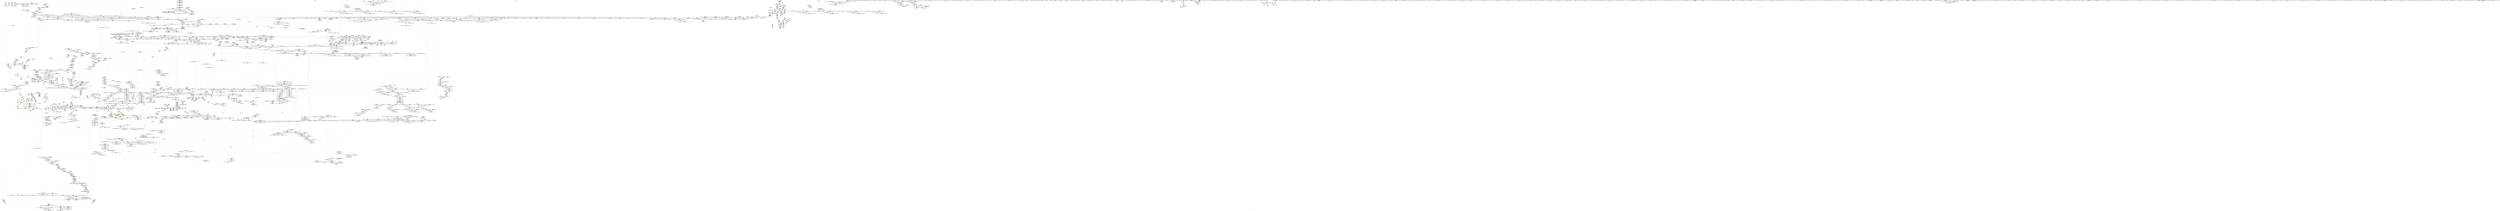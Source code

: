 digraph "SVFG" {
	label="SVFG";

	Node0x55eeb83068a0 [shape=record,color=grey,label="{NodeID: 0\nNullPtr|{|<s61>202}}"];
	Node0x55eeb83068a0 -> Node0x55eeb8a31db0[style=solid];
	Node0x55eeb83068a0 -> Node0x55eeb8a31eb0[style=solid];
	Node0x55eeb83068a0 -> Node0x55eeb8a31f80[style=solid];
	Node0x55eeb83068a0 -> Node0x55eeb8a32050[style=solid];
	Node0x55eeb83068a0 -> Node0x55eeb8a32120[style=solid];
	Node0x55eeb83068a0 -> Node0x55eeb8a321f0[style=solid];
	Node0x55eeb83068a0 -> Node0x55eeb8a322c0[style=solid];
	Node0x55eeb83068a0 -> Node0x55eeb8a32390[style=solid];
	Node0x55eeb83068a0 -> Node0x55eeb8a32460[style=solid];
	Node0x55eeb83068a0 -> Node0x55eeb8a32530[style=solid];
	Node0x55eeb83068a0 -> Node0x55eeb8a32600[style=solid];
	Node0x55eeb83068a0 -> Node0x55eeb8a326d0[style=solid];
	Node0x55eeb83068a0 -> Node0x55eeb8a327a0[style=solid];
	Node0x55eeb83068a0 -> Node0x55eeb8a32870[style=solid];
	Node0x55eeb83068a0 -> Node0x55eeb8a32940[style=solid];
	Node0x55eeb83068a0 -> Node0x55eeb8a32a10[style=solid];
	Node0x55eeb83068a0 -> Node0x55eeb8a32ae0[style=solid];
	Node0x55eeb83068a0 -> Node0x55eeb8a32bb0[style=solid];
	Node0x55eeb83068a0 -> Node0x55eeb8a32c80[style=solid];
	Node0x55eeb83068a0 -> Node0x55eeb8a32d50[style=solid];
	Node0x55eeb83068a0 -> Node0x55eeb8a32e20[style=solid];
	Node0x55eeb83068a0 -> Node0x55eeb8a32ef0[style=solid];
	Node0x55eeb83068a0 -> Node0x55eeb8a32fc0[style=solid];
	Node0x55eeb83068a0 -> Node0x55eeb8a33090[style=solid];
	Node0x55eeb83068a0 -> Node0x55eeb8a33160[style=solid];
	Node0x55eeb83068a0 -> Node0x55eeb8a33230[style=solid];
	Node0x55eeb83068a0 -> Node0x55eeb8a33300[style=solid];
	Node0x55eeb83068a0 -> Node0x55eeb8a333d0[style=solid];
	Node0x55eeb83068a0 -> Node0x55eeb8a334a0[style=solid];
	Node0x55eeb83068a0 -> Node0x55eeb8a43c10[style=solid];
	Node0x55eeb83068a0 -> Node0x55eeb8a43ce0[style=solid];
	Node0x55eeb83068a0 -> Node0x55eeb8a43db0[style=solid];
	Node0x55eeb83068a0 -> Node0x55eeb8a43e80[style=solid];
	Node0x55eeb83068a0 -> Node0x55eeb8a43f50[style=solid];
	Node0x55eeb83068a0 -> Node0x55eeb8a44020[style=solid];
	Node0x55eeb83068a0 -> Node0x55eeb8a440f0[style=solid];
	Node0x55eeb83068a0 -> Node0x55eeb8a441c0[style=solid];
	Node0x55eeb83068a0 -> Node0x55eeb8a44290[style=solid];
	Node0x55eeb83068a0 -> Node0x55eeb8a44360[style=solid];
	Node0x55eeb83068a0 -> Node0x55eeb8a44430[style=solid];
	Node0x55eeb83068a0 -> Node0x55eeb8a44500[style=solid];
	Node0x55eeb83068a0 -> Node0x55eeb8a445d0[style=solid];
	Node0x55eeb83068a0 -> Node0x55eeb8a446a0[style=solid];
	Node0x55eeb83068a0 -> Node0x55eeb8a44770[style=solid];
	Node0x55eeb83068a0 -> Node0x55eeb8a44840[style=solid];
	Node0x55eeb83068a0 -> Node0x55eeb8a44910[style=solid];
	Node0x55eeb83068a0 -> Node0x55eeb8a74e40[style=solid];
	Node0x55eeb83068a0 -> Node0x55eeb8a78dd0[style=solid];
	Node0x55eeb83068a0 -> Node0x55eeb8a7e320[style=solid];
	Node0x55eeb83068a0 -> Node0x55eeb8a7e660[style=solid];
	Node0x55eeb83068a0 -> Node0x55eeb8a7e9a0[style=solid];
	Node0x55eeb83068a0 -> Node0x55eeb8a7ea70[style=solid];
	Node0x55eeb83068a0 -> Node0x55eeb8a7ece0[style=solid];
	Node0x55eeb83068a0 -> Node0x55eeb8a537a0[style=solid];
	Node0x55eeb83068a0 -> Node0x55eeb8ac6ec0[style=solid];
	Node0x55eeb83068a0 -> Node0x55eeb8ac71c0[style=solid];
	Node0x55eeb83068a0 -> Node0x55eeb8ac7c40[style=solid];
	Node0x55eeb83068a0 -> Node0x55eeb8ac7dc0[style=solid];
	Node0x55eeb83068a0 -> Node0x55eeb8ac8240[style=solid];
	Node0x55eeb83068a0 -> Node0x55eeb8ac83c0[style=solid];
	Node0x55eeb83068a0 -> Node0x55eeb8ac8540[style=solid];
	Node0x55eeb83068a0:s61 -> Node0x55eeb8c31f80[style=solid,color=red];
	Node0x55eeb8c35d90 [shape=record,color=black,label="{NodeID: 3764\n1036 = PHI(1062, )\n|{<s0>94}}"];
	Node0x55eeb8c35d90:s0 -> Node0x55eeb8c42690[style=solid,color=red];
	Node0x55eeb8b53c20 [shape=record,color=yellow,style=double,label="{NodeID: 2657\n147V_1 = ENCHI(MR_147V_0)\npts\{5730000 \}\nFun[_ZNSt5tupleIJOxEEC2IJxELb1EEEDpOT_]|{<s0>255}}"];
	Node0x55eeb8b53c20:s0 -> Node0x55eeb8b55220[style=dashed,color=red];
	Node0x55eeb8a54230 [shape=record,color=blue,label="{NodeID: 1550\n2617\<--2619\nsecond\<--\n_ZNSt4pairIPSt18_Rb_tree_node_baseS1_EC2IRS1_Lb1EEEOT_RKS1_\n|{<s0>182|<s1>245}}"];
	Node0x55eeb8a54230:s0 -> Node0x55eeb8b265e0[style=dashed,color=blue];
	Node0x55eeb8a54230:s1 -> Node0x55eeb8b38870[style=dashed,color=blue];
	Node0x55eeb8a326d0 [shape=record,color=black,label="{NodeID: 443\n1043\<--3\n\<--dummyVal\n_ZNSt8_Rb_treeIxSt4pairIKxxESt10_Select1stIS2_ESt4lessIxESaIS2_EE11_M_put_nodeEPSt13_Rb_tree_nodeIS2_E\n|{<s0>95}}"];
	Node0x55eeb8a326d0:s0 -> Node0x55eeb8c30440[style=solid,color=red];
	Node0x55eeb8a41b90 [shape=record,color=purple,label="{NodeID: 886\n2488\<--2487\n_M_key_compare\<--\n_ZNSt8_Rb_treeIxSt4pairIKxxESt10_Select1stIS2_ESt4lessIxESaIS2_EE24_M_get_insert_unique_posERS1_\n|{<s0>234}}"];
	Node0x55eeb8a41b90:s0 -> Node0x55eeb8c33850[style=solid,color=red];
	Node0x55eeb8ac74c0 [shape=record,color=grey,label="{NodeID: 2436\n1809 = cmp(1804, 1808, )\n}"];
	Node0x55eeb8a77f30 [shape=record,color=blue,label="{NodeID: 1329\n643\<--640\ncoerce.dive\<--call\n_ZNSt3mapIxxSt4lessIxESaISt4pairIKxxEEE5beginEv\n}"];
	Node0x55eeb8a77f30 -> Node0x55eeb8a66720[style=dashed];
	Node0x55eeb8a2a990 [shape=record,color=green,label="{NodeID: 222\n1286\<--1287\n__y.addr\<--__y.addr_field_insensitive\n_ZNKSt4lessIxEclERKxS2_\n}"];
	Node0x55eeb8a2a990 -> Node0x55eeb8a6a820[style=solid];
	Node0x55eeb8a2a990 -> Node0x55eeb8a7b740[style=solid];
	Node0x55eeb8c47af0 [shape=record,color=black,label="{NodeID: 3986\n666 = PHI(205, 213, 221, 229, )\n0th arg _ZNKSt17_Rb_tree_iteratorISt4pairIKxxEEneERKS3_ }"];
	Node0x55eeb8c47af0 -> Node0x55eeb8a781a0[style=solid];
	Node0x55eeb8a4e290 [shape=record,color=purple,label="{NodeID: 665\n719\<--11\narrayidx1\<--facinv\n_Z1Cxx\n}"];
	Node0x55eeb8a4e290 -> Node0x55eeb8a67280[style=solid];
	Node0x55eeb8a6cb10 [shape=record,color=red,label="{NodeID: 1108\n1607\<--1604\n\<--__x.addr\n_ZNSt8_Rb_treeIxSt4pairIKxxESt10_Select1stIS2_ESt4lessIxESaIS2_EE8_S_valueEPKSt13_Rb_tree_nodeIS2_E\n|{<s0>138}}"];
	Node0x55eeb8a6cb10:s0 -> Node0x55eeb8c421d0[style=solid,color=red];
	Node0x55eeb8306810 [shape=record,color=green,label="{NodeID: 1\n7\<--1\n__dso_handle\<--dummyObj\nGlob }"];
	Node0x55eeb8c35ea0 [shape=record,color=black,label="{NodeID: 3765\n157 = PHI()\n}"];
	Node0x55eeb8a54300 [shape=record,color=blue,label="{NodeID: 1551\n2624\<--2623\n__x.addr\<--__x\n_ZNSt8_Rb_treeIxSt4pairIKxxESt10_Select1stIS2_ESt4lessIxESaIS2_EE8_S_valueEPKSt18_Rb_tree_node_base\n}"];
	Node0x55eeb8a54300 -> Node0x55eeb8a734b0[style=dashed];
	Node0x55eeb8a327a0 [shape=record,color=black,label="{NodeID: 444\n1220\<--3\n\<--dummyVal\n_ZNSt8_Rb_treeIxSt4pairIKxxESt10_Select1stIS2_ESt4lessIxESaIS2_EE5clearEv\n}"];
	Node0x55eeb8a41c60 [shape=record,color=purple,label="{NodeID: 887\n2528\<--2527\n_M_key_compare14\<--\n_ZNSt8_Rb_treeIxSt4pairIKxxESt10_Select1stIS2_ESt4lessIxESaIS2_EE24_M_get_insert_unique_posERS1_\n|{<s0>243}}"];
	Node0x55eeb8a41c60:s0 -> Node0x55eeb8c33850[style=solid,color=red];
	Node0x55eeb8ac7640 [shape=record,color=grey,label="{NodeID: 2437\n420 = cmp(419, 83, )\n}"];
	Node0x55eeb8a78000 [shape=record,color=blue,label="{NodeID: 1330\n652\<--649\nthis.addr\<--this\n_ZNSt3mapIxxSt4lessIxESaISt4pairIKxxEEE3endEv\n}"];
	Node0x55eeb8a78000 -> Node0x55eeb8a667f0[style=dashed];
	Node0x55eeb8a2aa60 [shape=record,color=green,label="{NodeID: 223\n1304\<--1305\nretval\<--retval_field_insensitive\n_ZNSt8_Rb_treeIxSt4pairIKxxESt10_Select1stIS2_ESt4lessIxESaIS2_EE22_M_emplace_hint_uniqueIJRKSt21piecewise_construct_tSt5tupleIJOxEESD_IJEEEEESt17_Rb_tree_iteratorIS2_ESt23_Rb_tree_const_iteratorIS2_EDpOT_\n|{|<s2>121}}"];
	Node0x55eeb8a2aa60 -> Node0x55eeb8a3cbf0[style=solid];
	Node0x55eeb8a2aa60 -> Node0x55eeb8a3ccc0[style=solid];
	Node0x55eeb8a2aa60:s2 -> Node0x55eeb8c46fe0[style=solid,color=red];
	Node0x55eeb8c47cc0 [shape=record,color=black,label="{NodeID: 3987\n667 = PHI(207, 215, 223, 231, )\n1st arg _ZNKSt17_Rb_tree_iteratorISt4pairIKxxEEneERKS3_ }"];
	Node0x55eeb8c47cc0 -> Node0x55eeb8a78270[style=solid];
	Node0x55eeb8a4e360 [shape=record,color=purple,label="{NodeID: 666\n726\<--11\narrayidx2\<--facinv\n_Z1Cxx\n}"];
	Node0x55eeb8a4e360 -> Node0x55eeb8a67350[style=solid];
	Node0x55eeb8a6cbe0 [shape=record,color=red,label="{NodeID: 1109\n1617\<--1614\nthis1\<--this.addr\n_ZNKSt13_Rb_tree_nodeISt4pairIKxxEE9_M_valptrEv\n}"];
	Node0x55eeb8a6cbe0 -> Node0x55eeb8a3df70[style=solid];
	Node0x55eeb89d9490 [shape=record,color=green,label="{NodeID: 2\n20\<--1\n_ZSt4cout\<--dummyObj\nGlob }"];
	Node0x55eeb8c35f70 [shape=record,color=black,label="{NodeID: 3766\n640 = PHI(2638, )\n}"];
	Node0x55eeb8c35f70 -> Node0x55eeb8a77f30[style=solid];
	Node0x55eeb8b53e10 [shape=record,color=yellow,style=double,label="{NodeID: 2659\n656V_1 = ENCHI(MR_656V_0)\npts\{5730000 21840000 \}\nFun[_ZNSt10_Head_baseILm0EOxLb0EE7_M_headERS1_]}"];
	Node0x55eeb8b53e10 -> Node0x55eeb8a71020[style=dashed];
	Node0x55eeb8a543d0 [shape=record,color=blue,label="{NodeID: 1552\n2633\<--2632\n__t.addr\<--__t\n_ZSt7forwardIRPSt18_Rb_tree_node_baseEOT_RNSt16remove_referenceIS3_E4typeE\n}"];
	Node0x55eeb8a543d0 -> Node0x55eeb8a73580[style=dashed];
	Node0x55eeb8a32870 [shape=record,color=black,label="{NodeID: 445\n1221\<--3\n\<--dummyVal\n_ZNSt8_Rb_treeIxSt4pairIKxxESt10_Select1stIS2_ESt4lessIxESaIS2_EE5clearEv\n|{<s0>106}}"];
	Node0x55eeb8a32870:s0 -> Node0x55eeb8c30440[style=solid,color=red];
	Node0x55eeb8a41d30 [shape=record,color=purple,label="{NodeID: 888\n2550\<--2549\n_M_impl\<--this1\n_ZNSt8_Rb_treeIxSt4pairIKxxESt10_Select1stIS2_ESt4lessIxESaIS2_EE11_M_leftmostEv\n}"];
	Node0x55eeb8a41d30 -> Node0x55eeb8a4cbd0[style=solid];
	Node0x55eeb8ac77c0 [shape=record,color=grey,label="{NodeID: 2438\n1753 = cmp(1751, 1752, )\n}"];
	Node0x55eeb8a780d0 [shape=record,color=blue,label="{NodeID: 1331\n660\<--657\ncoerce.dive\<--call\n_ZNSt3mapIxxSt4lessIxESaISt4pairIKxxEEE3endEv\n}"];
	Node0x55eeb8a780d0 -> Node0x55eeb8a668c0[style=dashed];
	Node0x55eeb8a2ab30 [shape=record,color=green,label="{NodeID: 224\n1306\<--1307\n__pos\<--__pos_field_insensitive\n_ZNSt8_Rb_treeIxSt4pairIKxxESt10_Select1stIS2_ESt4lessIxESaIS2_EE22_M_emplace_hint_uniqueIJRKSt21piecewise_construct_tSt5tupleIJOxEESD_IJEEEEESt17_Rb_tree_iteratorIS2_ESt23_Rb_tree_const_iteratorIS2_EDpOT_\n}"];
	Node0x55eeb8a2ab30 -> Node0x55eeb8a48040[style=solid];
	Node0x55eeb8a2ab30 -> Node0x55eeb8a3cd90[style=solid];
	Node0x55eeb8c47e90 [shape=record,color=black,label="{NodeID: 3988\n1561 = PHI(1352, 1524, 1948, 2490, )\n0th arg _ZNSt8_Rb_treeIxSt4pairIKxxESt10_Select1stIS2_ESt4lessIxESaIS2_EE6_S_keyEPKSt13_Rb_tree_nodeIS2_E }"];
	Node0x55eeb8c47e90 -> Node0x55eeb8a7d070[style=solid];
	Node0x55eeb8a4e430 [shape=record,color=purple,label="{NodeID: 667\n80\<--14\n\<--inv\n_Z3iniv\n}"];
	Node0x55eeb8a4e430 -> Node0x55eeb8a750e0[style=solid];
	Node0x55eeb8a6ccb0 [shape=record,color=red,label="{NodeID: 1110\n1628\<--1625\nthis1\<--this.addr\n_ZNK9__gnu_cxx16__aligned_membufISt4pairIKxxEE6_M_ptrEv\n|{<s0>140}}"];
	Node0x55eeb8a6ccb0:s0 -> Node0x55eeb8c2efd0[style=solid,color=red];
	Node0x55eeb8a21fd0 [shape=record,color=green,label="{NodeID: 3\n23\<--1\n.str\<--dummyObj\nGlob }"];
	Node0x55eeb8c36080 [shape=record,color=black,label="{NodeID: 3767\n657 = PHI(2732, )\n}"];
	Node0x55eeb8c36080 -> Node0x55eeb8a780d0[style=solid];
	Node0x55eeb8a544a0 [shape=record,color=blue,label="{NodeID: 1553\n2642\<--2639\nthis.addr\<--this\n_ZNSt8_Rb_treeIxSt4pairIKxxESt10_Select1stIS2_ESt4lessIxESaIS2_EE5beginEv\n}"];
	Node0x55eeb8a544a0 -> Node0x55eeb8a73650[style=dashed];
	Node0x55eeb8a32940 [shape=record,color=black,label="{NodeID: 446\n1363\<--3\n\<--dummyVal\n_ZNSt8_Rb_treeIxSt4pairIKxxESt10_Select1stIS2_ESt4lessIxESaIS2_EE22_M_emplace_hint_uniqueIJRKSt21piecewise_construct_tSt5tupleIJOxEESD_IJEEEEESt17_Rb_tree_iteratorIS2_ESt23_Rb_tree_const_iteratorIS2_EDpOT_\n}"];
	Node0x55eeb8a32940 -> Node0x55eeb8a7bdc0[style=solid];
	Node0x55eeb8a41e00 [shape=record,color=purple,label="{NodeID: 889\n2552\<--2551\nadd.ptr\<--\n_ZNSt8_Rb_treeIxSt4pairIKxxESt10_Select1stIS2_ESt4lessIxESaIS2_EE11_M_leftmostEv\n}"];
	Node0x55eeb8a41e00 -> Node0x55eeb8a4cca0[style=solid];
	Node0x55eeb8ac7940 [shape=record,color=grey,label="{NodeID: 2439\n1758 = cmp(1755, 308, )\n}"];
	Node0x55eeb8a781a0 [shape=record,color=blue,label="{NodeID: 1332\n668\<--666\nthis.addr\<--this\n_ZNKSt17_Rb_tree_iteratorISt4pairIKxxEEneERKS3_\n}"];
	Node0x55eeb8a781a0 -> Node0x55eeb8a66990[style=dashed];
	Node0x55eeb8a2ac00 [shape=record,color=green,label="{NodeID: 225\n1308\<--1309\nthis.addr\<--this.addr_field_insensitive\n_ZNSt8_Rb_treeIxSt4pairIKxxESt10_Select1stIS2_ESt4lessIxESaIS2_EE22_M_emplace_hint_uniqueIJRKSt21piecewise_construct_tSt5tupleIJOxEESD_IJEEEEESt17_Rb_tree_iteratorIS2_ESt23_Rb_tree_const_iteratorIS2_EDpOT_\n}"];
	Node0x55eeb8a2ac00 -> Node0x55eeb8a6aa90[style=solid];
	Node0x55eeb8a2ac00 -> Node0x55eeb8a7b8e0[style=solid];
	Node0x55eeb8c48060 [shape=record,color=black,label="{NodeID: 3989\n2351 = PHI(2340, )\n0th arg _ZSt3getILm0EJOxEERNSt13tuple_elementIXT_ESt5tupleIJDpT0_EEE4typeERS5_ }"];
	Node0x55eeb8c48060 -> Node0x55eeb8a817f0[style=solid];
	Node0x55eeb8b623b0 [shape=record,color=yellow,style=double,label="{NodeID: 2882\n225V_1 = ENCHI(MR_225V_0)\npts\{21150003 \}\nFun[_ZNSt8_Rb_treeIxSt4pairIKxxESt10_Select1stIS2_ESt4lessIxESaIS2_EE29_M_get_insert_hint_unique_posESt23_Rb_tree_const_iteratorIS2_ERS1_]|{<s0>154|<s1>165|<s2>168|<s3>178|<s4>181}}"];
	Node0x55eeb8b623b0:s0 -> Node0x55eeb8b3cdd0[style=dashed,color=red];
	Node0x55eeb8b623b0:s1 -> Node0x55eeb8b57520[style=dashed,color=red];
	Node0x55eeb8b623b0:s2 -> Node0x55eeb8b3cdd0[style=dashed,color=red];
	Node0x55eeb8b623b0:s3 -> Node0x55eeb8b57520[style=dashed,color=red];
	Node0x55eeb8b623b0:s4 -> Node0x55eeb8b3cdd0[style=dashed,color=red];
	Node0x55eeb8a4e500 [shape=record,color=purple,label="{NodeID: 668\n95\<--14\narrayidx\<--inv\n_Z3iniv\n}"];
	Node0x55eeb8a4e500 -> Node0x55eeb8a63a70[style=solid];
	Node0x55eeb8a6cd80 [shape=record,color=red,label="{NodeID: 1111\n1639\<--1636\nthis1\<--this.addr\n_ZNK9__gnu_cxx16__aligned_membufISt4pairIKxxEE7_M_addrEv\n}"];
	Node0x55eeb8a6cd80 -> Node0x55eeb8a3e040[style=solid];
	Node0x55eeb8a228f0 [shape=record,color=green,label="{NodeID: 4\n25\<--1\n.str.2\<--dummyObj\nGlob }"];
	Node0x55eeb8c36190 [shape=record,color=black,label="{NodeID: 3768\n237 = PHI()\n}"];
	Node0x55eeb8a54570 [shape=record,color=blue,label="{NodeID: 1554\n2661\<--2658\nthis.addr\<--this\n_ZNSt4pairIPSt18_Rb_tree_node_baseS1_EC2IRPSt13_Rb_tree_nodeIS_IKxxEERS1_Lb1EEEOT_OT0_\n}"];
	Node0x55eeb8a54570 -> Node0x55eeb8a738c0[style=dashed];
	Node0x55eeb8a32a10 [shape=record,color=black,label="{NodeID: 447\n1366\<--3\n\<--dummyVal\n_ZNSt8_Rb_treeIxSt4pairIKxxESt10_Select1stIS2_ESt4lessIxESaIS2_EE22_M_emplace_hint_uniqueIJRKSt21piecewise_construct_tSt5tupleIJOxEESD_IJEEEEESt17_Rb_tree_iteratorIS2_ESt23_Rb_tree_const_iteratorIS2_EDpOT_\n}"];
	Node0x55eeb8a32a10 -> Node0x55eeb8a7be90[style=solid];
	Node0x55eeb8a41ed0 [shape=record,color=purple,label="{NodeID: 890\n2554\<--2553\n_M_header\<--\n_ZNSt8_Rb_treeIxSt4pairIKxxESt10_Select1stIS2_ESt4lessIxESaIS2_EE11_M_leftmostEv\n}"];
	Node0x55eeb8ac7ac0 [shape=record,color=grey,label="{NodeID: 2440\n392 = cmp(388, 391, )\n}"];
	Node0x55eeb8a78270 [shape=record,color=blue,label="{NodeID: 1333\n670\<--667\n__x.addr\<--__x\n_ZNKSt17_Rb_tree_iteratorISt4pairIKxxEEneERKS3_\n}"];
	Node0x55eeb8a78270 -> Node0x55eeb8a66a60[style=dashed];
	Node0x55eeb8a2acd0 [shape=record,color=green,label="{NodeID: 226\n1310\<--1311\n__args.addr\<--__args.addr_field_insensitive\n_ZNSt8_Rb_treeIxSt4pairIKxxESt10_Select1stIS2_ESt4lessIxESaIS2_EE22_M_emplace_hint_uniqueIJRKSt21piecewise_construct_tSt5tupleIJOxEESD_IJEEEEESt17_Rb_tree_iteratorIS2_ESt23_Rb_tree_const_iteratorIS2_EDpOT_\n}"];
	Node0x55eeb8a2acd0 -> Node0x55eeb8a6ab60[style=solid];
	Node0x55eeb8a2acd0 -> Node0x55eeb8a7b9b0[style=solid];
	Node0x55eeb8c48170 [shape=record,color=black,label="{NodeID: 3990\n984 = PHI(912, 1332, 1332, )\n0th arg _ZNSt8_Rb_treeIxSt4pairIKxxESt10_Select1stIS2_ESt4lessIxESaIS2_EE12_M_drop_nodeEPSt13_Rb_tree_nodeIS2_E }"];
	Node0x55eeb8c48170 -> Node0x55eeb8a79a00[style=solid];
	Node0x55eeb8b62490 [shape=record,color=yellow,style=double,label="{NodeID: 2883\n86V_1 = ENCHI(MR_86V_0)\npts\{21150004 \}\nFun[_ZNSt8_Rb_treeIxSt4pairIKxxESt10_Select1stIS2_ESt4lessIxESaIS2_EE29_M_get_insert_hint_unique_posESt23_Rb_tree_const_iteratorIS2_ERS1_]|{<s0>151|<s1>154|<s2>156|<s3>164|<s4>168|<s5>170|<s6>177|<s7>181}}"];
	Node0x55eeb8b62490:s0 -> Node0x55eeb8b6ce00[style=dashed,color=red];
	Node0x55eeb8b62490:s1 -> Node0x55eeb8b3d070[style=dashed,color=red];
	Node0x55eeb8b62490:s2 -> Node0x55eeb8b6ce00[style=dashed,color=red];
	Node0x55eeb8b62490:s3 -> Node0x55eeb8b6ce00[style=dashed,color=red];
	Node0x55eeb8b62490:s4 -> Node0x55eeb8b3d070[style=dashed,color=red];
	Node0x55eeb8b62490:s5 -> Node0x55eeb8b6ce00[style=dashed,color=red];
	Node0x55eeb8b62490:s6 -> Node0x55eeb8b6ce00[style=dashed,color=red];
	Node0x55eeb8b62490:s7 -> Node0x55eeb8b3d070[style=dashed,color=red];
	Node0x55eeb8a4e5d0 [shape=record,color=purple,label="{NodeID: 669\n100\<--14\narrayidx2\<--inv\n_Z3iniv\n}"];
	Node0x55eeb8a4e5d0 -> Node0x55eeb8a75280[style=solid];
	Node0x55eeb8a6ce50 [shape=record,color=red,label="{NodeID: 1112\n1650\<--1647\nthis1\<--this.addr\n_ZNKSt8_Rb_treeIxSt4pairIKxxESt10_Select1stIS2_ESt4lessIxESaIS2_EE8key_compEv\n}"];
	Node0x55eeb8a6ce50 -> Node0x55eeb8a3e110[style=solid];
	Node0x55eeb8a229b0 [shape=record,color=green,label="{NodeID: 5\n27\<--1\nstdin\<--dummyObj\nGlob }"];
	Node0x55eeb8c36260 [shape=record,color=black,label="{NodeID: 3769\n247 = PHI(493, )\n}"];
	Node0x55eeb8a54640 [shape=record,color=blue,label="{NodeID: 1555\n2663\<--2659\n__x.addr\<--__x\n_ZNSt4pairIPSt18_Rb_tree_node_baseS1_EC2IRPSt13_Rb_tree_nodeIS_IKxxEERS1_Lb1EEEOT_OT0_\n}"];
	Node0x55eeb8a54640 -> Node0x55eeb8a73990[style=dashed];
	Node0x55eeb8a32ae0 [shape=record,color=black,label="{NodeID: 448\n1383\<--3\n\<--dummyVal\n_ZNSt8_Rb_treeIxSt4pairIKxxESt10_Select1stIS2_ESt4lessIxESaIS2_EE22_M_emplace_hint_uniqueIJRKSt21piecewise_construct_tSt5tupleIJOxEESD_IJEEEEESt17_Rb_tree_iteratorIS2_ESt23_Rb_tree_const_iteratorIS2_EDpOT_\n}"];
	Node0x55eeb8a41fa0 [shape=record,color=purple,label="{NodeID: 891\n2555\<--2553\n_M_left\<--\n_ZNSt8_Rb_treeIxSt4pairIKxxESt10_Select1stIS2_ESt4lessIxESaIS2_EE11_M_leftmostEv\n}"];
	Node0x55eeb8a41fa0 -> Node0x55eeb8a4cd70[style=solid];
	Node0x55eeb8ac7c40 [shape=record,color=grey,label="{NodeID: 2441\n1370 = cmp(1369, 3, )\n}"];
	Node0x55eeb8a78340 [shape=record,color=blue,label="{NodeID: 1334\n684\<--683\nthis.addr\<--this\n_ZNKSt17_Rb_tree_iteratorISt4pairIKxxEEdeEv\n}"];
	Node0x55eeb8a78340 -> Node0x55eeb8a66cd0[style=dashed];
	Node0x55eeb8a2ada0 [shape=record,color=green,label="{NodeID: 227\n1312\<--1313\n__args.addr2\<--__args.addr2_field_insensitive\n_ZNSt8_Rb_treeIxSt4pairIKxxESt10_Select1stIS2_ESt4lessIxESaIS2_EE22_M_emplace_hint_uniqueIJRKSt21piecewise_construct_tSt5tupleIJOxEESD_IJEEEEESt17_Rb_tree_iteratorIS2_ESt23_Rb_tree_const_iteratorIS2_EDpOT_\n}"];
	Node0x55eeb8a2ada0 -> Node0x55eeb8a6ac30[style=solid];
	Node0x55eeb8a2ada0 -> Node0x55eeb8a7ba80[style=solid];
	Node0x55eeb8c48300 [shape=record,color=black,label="{NodeID: 3991\n985 = PHI(929, 1391, 1396, )\n1st arg _ZNSt8_Rb_treeIxSt4pairIKxxESt10_Select1stIS2_ESt4lessIxESaIS2_EE12_M_drop_nodeEPSt13_Rb_tree_nodeIS2_E }"];
	Node0x55eeb8c48300 -> Node0x55eeb8a79ad0[style=solid];
	Node0x55eeb8b62570 [shape=record,color=yellow,style=double,label="{NodeID: 2884\n228V_1 = ENCHI(MR_228V_0)\npts\{24650000 \}\nFun[_ZNSt8_Rb_treeIxSt4pairIKxxESt10_Select1stIS2_ESt4lessIxESaIS2_EE29_M_get_insert_hint_unique_posESt23_Rb_tree_const_iteratorIS2_ERS1_]}"];
	Node0x55eeb8b62570 -> Node0x55eeb8a6e1d0[style=dashed];
	Node0x55eeb8a4e6a0 [shape=record,color=purple,label="{NodeID: 670\n137\<--14\narrayidx21\<--inv\n_Z3iniv\n}"];
	Node0x55eeb8a4e6a0 -> Node0x55eeb8a63ce0[style=solid];
	Node0x55eeb8a6cf20 [shape=record,color=red,label="{NodeID: 1113\n1674\<--1660\nthis5\<--this.addr\n_ZNSt8_Rb_treeIxSt4pairIKxxESt10_Select1stIS2_ESt4lessIxESaIS2_EE14_M_create_nodeIJRKSt21piecewise_construct_tSt5tupleIJOxEESD_IJEEEEEPSt13_Rb_tree_nodeIS2_EDpOT_\n|{<s0>141|<s1>145}}"];
	Node0x55eeb8a6cf20:s0 -> Node0x55eeb8c13280[style=solid,color=red];
	Node0x55eeb8a6cf20:s1 -> Node0x55eeb8c437a0[style=solid,color=red];
	Node0x55eeb8a22310 [shape=record,color=green,label="{NodeID: 6\n28\<--1\n.str.3\<--dummyObj\nGlob }"];
	Node0x55eeb8c36370 [shape=record,color=black,label="{NodeID: 3770\n257 = PHI(515, )\n}"];
	Node0x55eeb8a54710 [shape=record,color=blue,label="{NodeID: 1556\n2665\<--2660\n__y.addr\<--__y\n_ZNSt4pairIPSt18_Rb_tree_node_baseS1_EC2IRPSt13_Rb_tree_nodeIS_IKxxEERS1_Lb1EEEOT_OT0_\n}"];
	Node0x55eeb8a54710 -> Node0x55eeb8a73a60[style=dashed];
	Node0x55eeb8a32bb0 [shape=record,color=black,label="{NodeID: 449\n1384\<--3\n\<--dummyVal\n_ZNSt8_Rb_treeIxSt4pairIKxxESt10_Select1stIS2_ESt4lessIxESaIS2_EE22_M_emplace_hint_uniqueIJRKSt21piecewise_construct_tSt5tupleIJOxEESD_IJEEEEESt17_Rb_tree_iteratorIS2_ESt23_Rb_tree_const_iteratorIS2_EDpOT_\n}"];
	Node0x55eeb8a32bb0 -> Node0x55eeb8a7c030[style=solid];
	Node0x55eeb8a42070 [shape=record,color=purple,label="{NodeID: 892\n2572\<--2570\nfirst\<--this1\n_ZNSt4pairIPSt18_Rb_tree_node_baseS1_EC2IRS1_S4_Lb1EEEOT_OT0_\n}"];
	Node0x55eeb8a42070 -> Node0x55eeb8a53bb0[style=solid];
	Node0x55eeb8ac7dc0 [shape=record,color=grey,label="{NodeID: 2442\n2481 = cmp(2480, 3, )\n}"];
	Node0x55eeb8a78410 [shape=record,color=blue,label="{NodeID: 1335\n709\<--707\nx.addr\<--x\n_Z1Cxx\n}"];
	Node0x55eeb8a78410 -> Node0x55eeb8a66e70[style=dashed];
	Node0x55eeb8a78410 -> Node0x55eeb8a66f40[style=dashed];
	Node0x55eeb8a2ae70 [shape=record,color=green,label="{NodeID: 228\n1314\<--1315\n__args.addr4\<--__args.addr4_field_insensitive\n_ZNSt8_Rb_treeIxSt4pairIKxxESt10_Select1stIS2_ESt4lessIxESaIS2_EE22_M_emplace_hint_uniqueIJRKSt21piecewise_construct_tSt5tupleIJOxEESD_IJEEEEESt17_Rb_tree_iteratorIS2_ESt23_Rb_tree_const_iteratorIS2_EDpOT_\n}"];
	Node0x55eeb8a2ae70 -> Node0x55eeb8a6ad00[style=solid];
	Node0x55eeb8a2ae70 -> Node0x55eeb8a7bb50[style=solid];
	Node0x55eeb8c48490 [shape=record,color=black,label="{NodeID: 3992\n1699 = PHI(1337, 1682, 2032, 2157, 2198, )\n0th arg _ZSt7forwardISt5tupleIJOxEEEOT_RNSt16remove_referenceIS3_E4typeE }"];
	Node0x55eeb8c48490 -> Node0x55eeb8a7de40[style=solid];
	Node0x55eeb8b62650 [shape=record,color=yellow,style=double,label="{NodeID: 2885\n230V_1 = ENCHI(MR_230V_0)\npts\{190001 21150002 \}\nFun[_ZNSt8_Rb_treeIxSt4pairIKxxESt10_Select1stIS2_ESt4lessIxESaIS2_EE29_M_get_insert_hint_unique_posESt23_Rb_tree_const_iteratorIS2_ERS1_]|{<s0>154|<s1>154|<s2>168|<s3>168|<s4>181|<s5>181}}"];
	Node0x55eeb8b62650:s0 -> Node0x55eeb8b3ca50[style=dashed,color=red];
	Node0x55eeb8b62650:s1 -> Node0x55eeb8b3ccf0[style=dashed,color=red];
	Node0x55eeb8b62650:s2 -> Node0x55eeb8b3ca50[style=dashed,color=red];
	Node0x55eeb8b62650:s3 -> Node0x55eeb8b3ccf0[style=dashed,color=red];
	Node0x55eeb8b62650:s4 -> Node0x55eeb8b3ca50[style=dashed,color=red];
	Node0x55eeb8b62650:s5 -> Node0x55eeb8b3ccf0[style=dashed,color=red];
	Node0x55eeb8a4e770 [shape=record,color=purple,label="{NodeID: 671\n156\<--17\n\<--s\n__cxx_global_var_init.1\n}"];
	Node0x55eeb8a6cff0 [shape=record,color=red,label="{NodeID: 1114\n1680\<--1662\n\<--__args.addr\n_ZNSt8_Rb_treeIxSt4pairIKxxESt10_Select1stIS2_ESt4lessIxESaIS2_EE14_M_create_nodeIJRKSt21piecewise_construct_tSt5tupleIJOxEESD_IJEEEEEPSt13_Rb_tree_nodeIS2_EDpOT_\n|{<s0>142}}"];
	Node0x55eeb8a6cff0:s0 -> Node0x55eeb8c49730[style=solid,color=red];
	Node0x55eeb8a223d0 [shape=record,color=green,label="{NodeID: 7\n30\<--1\n.str.4\<--dummyObj\nGlob }"];
	Node0x55eeb8c36480 [shape=record,color=black,label="{NodeID: 3771\n271 = PHI()\n}"];
	Node0x55eeb8a547e0 [shape=record,color=blue,label="{NodeID: 1557\n2672\<--2678\nfirst\<--\n_ZNSt4pairIPSt18_Rb_tree_node_baseS1_EC2IRPSt13_Rb_tree_nodeIS_IKxxEERS1_Lb1EEEOT_OT0_\n|{<s0>240|<s1>244}}"];
	Node0x55eeb8a547e0:s0 -> Node0x55eeb8b38870[style=dashed,color=blue];
	Node0x55eeb8a547e0:s1 -> Node0x55eeb8b38870[style=dashed,color=blue];
	Node0x55eeb8a32c80 [shape=record,color=black,label="{NodeID: 450\n1386\<--3\n\<--dummyVal\n_ZNSt8_Rb_treeIxSt4pairIKxxESt10_Select1stIS2_ESt4lessIxESaIS2_EE22_M_emplace_hint_uniqueIJRKSt21piecewise_construct_tSt5tupleIJOxEESD_IJEEEEESt17_Rb_tree_iteratorIS2_ESt23_Rb_tree_const_iteratorIS2_EDpOT_\n}"];
	Node0x55eeb8a32c80 -> Node0x55eeb8a7c100[style=solid];
	Node0x55eeb8a42140 [shape=record,color=purple,label="{NodeID: 893\n2577\<--2570\nsecond\<--this1\n_ZNSt4pairIPSt18_Rb_tree_node_baseS1_EC2IRS1_S4_Lb1EEEOT_OT0_\n}"];
	Node0x55eeb8a42140 -> Node0x55eeb8a53c80[style=solid];
	Node0x55eeb8ac7f40 [shape=record,color=grey,label="{NodeID: 2443\n448 = cmp(443, 446, )\n}"];
	Node0x55eeb8a784e0 [shape=record,color=blue,label="{NodeID: 1336\n711\<--708\ny.addr\<--y\n_Z1Cxx\n}"];
	Node0x55eeb8a784e0 -> Node0x55eeb8a67010[style=dashed];
	Node0x55eeb8a784e0 -> Node0x55eeb8a670e0[style=dashed];
	Node0x55eeb8a2af40 [shape=record,color=green,label="{NodeID: 229\n1316\<--1317\n__z\<--__z_field_insensitive\n_ZNSt8_Rb_treeIxSt4pairIKxxESt10_Select1stIS2_ESt4lessIxESaIS2_EE22_M_emplace_hint_uniqueIJRKSt21piecewise_construct_tSt5tupleIJOxEESD_IJEEEEESt17_Rb_tree_iteratorIS2_ESt23_Rb_tree_const_iteratorIS2_EDpOT_\n}"];
	Node0x55eeb8a2af40 -> Node0x55eeb8a6add0[style=solid];
	Node0x55eeb8a2af40 -> Node0x55eeb8a6aea0[style=solid];
	Node0x55eeb8a2af40 -> Node0x55eeb8a6af70[style=solid];
	Node0x55eeb8a2af40 -> Node0x55eeb8a6b040[style=solid];
	Node0x55eeb8a2af40 -> Node0x55eeb8a7bc20[style=solid];
	Node0x55eeb8c48790 [shape=record,color=black,label="{NodeID: 3993\n2598 = PHI(1716, 2452, )\n0th arg _ZNSt4pairIPSt18_Rb_tree_node_baseS1_EC2IRS1_Lb1EEEOT_RKS1_ }"];
	Node0x55eeb8c48790 -> Node0x55eeb8a53ef0[style=solid];
	Node0x55eeb8b62760 [shape=record,color=yellow,style=double,label="{NodeID: 2886\n168V_1 = ENCHI(MR_168V_0)\npts\{2060000 2140000 2220000 2300000 \}\nFun[_ZNSt8_Rb_treeIxSt4pairIKxxESt10_Select1stIS2_ESt4lessIxESaIS2_EE29_M_get_insert_hint_unique_posESt23_Rb_tree_const_iteratorIS2_ERS1_]}"];
	Node0x55eeb8b62760 -> Node0x55eeb8a6e5e0[style=dashed];
	Node0x55eeb8a4e840 [shape=record,color=purple,label="{NodeID: 672\n262\<--23\n\<--.str\nmain\n}"];
	Node0x55eeb8a6d0c0 [shape=record,color=red,label="{NodeID: 1115\n1682\<--1664\n\<--__args.addr2\n_ZNSt8_Rb_treeIxSt4pairIKxxESt10_Select1stIS2_ESt4lessIxESaIS2_EE14_M_create_nodeIJRKSt21piecewise_construct_tSt5tupleIJOxEESD_IJEEEEEPSt13_Rb_tree_nodeIS2_EDpOT_\n|{<s0>143}}"];
	Node0x55eeb8a6d0c0:s0 -> Node0x55eeb8c48490[style=solid,color=red];
	Node0x55eeb8a22490 [shape=record,color=green,label="{NodeID: 8\n32\<--1\nstdout\<--dummyObj\nGlob }"];
	Node0x55eeb8c36550 [shape=record,color=black,label="{NodeID: 3772\n285 = PHI()\n}"];
	Node0x55eeb8a548b0 [shape=record,color=blue,label="{NodeID: 1558\n2680\<--2683\nsecond\<--\n_ZNSt4pairIPSt18_Rb_tree_node_baseS1_EC2IRPSt13_Rb_tree_nodeIS_IKxxEERS1_Lb1EEEOT_OT0_\n|{<s0>240|<s1>244}}"];
	Node0x55eeb8a548b0:s0 -> Node0x55eeb8b38870[style=dashed,color=blue];
	Node0x55eeb8a548b0:s1 -> Node0x55eeb8b38870[style=dashed,color=blue];
	Node0x55eeb8a32d50 [shape=record,color=black,label="{NodeID: 451\n1404\<--3\n\<--dummyVal\n_ZNSt8_Rb_treeIxSt4pairIKxxESt10_Select1stIS2_ESt4lessIxESaIS2_EE22_M_emplace_hint_uniqueIJRKSt21piecewise_construct_tSt5tupleIJOxEESD_IJEEEEESt17_Rb_tree_iteratorIS2_ESt23_Rb_tree_const_iteratorIS2_EDpOT_\n}"];
	Node0x55eeb8a42210 [shape=record,color=purple,label="{NodeID: 894\n2589\<--2588\n_M_node\<--this1\n_ZNSt17_Rb_tree_iteratorISt4pairIKxxEEmmEv\n}"];
	Node0x55eeb8a42210 -> Node0x55eeb8a72fd0[style=solid];
	Node0x55eeb8ac80c0 [shape=record,color=grey,label="{NodeID: 2444\n440 = cmp(437, 439, )\n}"];
	Node0x55eeb8a785b0 [shape=record,color=blue,label="{NodeID: 1337\n733\<--732\nthis.addr\<--this\n_ZNSt17_Rb_tree_iteratorISt4pairIKxxEEppEv\n}"];
	Node0x55eeb8a785b0 -> Node0x55eeb8a67420[style=dashed];
	Node0x55eeb8a33590 [shape=record,color=green,label="{NodeID: 230\n1318\<--1319\n__res\<--__res_field_insensitive\n_ZNSt8_Rb_treeIxSt4pairIKxxESt10_Select1stIS2_ESt4lessIxESaIS2_EE22_M_emplace_hint_uniqueIJRKSt21piecewise_construct_tSt5tupleIJOxEESD_IJEEEEESt17_Rb_tree_iteratorIS2_ESt23_Rb_tree_const_iteratorIS2_EDpOT_\n}"];
	Node0x55eeb8a33590 -> Node0x55eeb8a48110[style=solid];
	Node0x55eeb8a33590 -> Node0x55eeb8a3ce60[style=solid];
	Node0x55eeb8a33590 -> Node0x55eeb8a3cf30[style=solid];
	Node0x55eeb8a33590 -> Node0x55eeb8a3d000[style=solid];
	Node0x55eeb8a33590 -> Node0x55eeb8a3d0d0[style=solid];
	Node0x55eeb8c488e0 [shape=record,color=black,label="{NodeID: 3994\n2599 = PHI(1907, 2537, )\n1st arg _ZNSt4pairIPSt18_Rb_tree_node_baseS1_EC2IRS1_Lb1EEEOT_RKS1_ }"];
	Node0x55eeb8c488e0 -> Node0x55eeb8a53fc0[style=solid];
	Node0x55eeb8a4e910 [shape=record,color=purple,label="{NodeID: 673\n263\<--25\n\<--.str.2\nmain\n}"];
	Node0x55eeb8a6d190 [shape=record,color=red,label="{NodeID: 1116\n1684\<--1666\n\<--__args.addr4\n_ZNSt8_Rb_treeIxSt4pairIKxxESt10_Select1stIS2_ESt4lessIxESaIS2_EE14_M_create_nodeIJRKSt21piecewise_construct_tSt5tupleIJOxEESD_IJEEEEEPSt13_Rb_tree_nodeIS2_EDpOT_\n|{<s0>144}}"];
	Node0x55eeb8a6d190:s0 -> Node0x55eeb8c41d80[style=solid,color=red];
	Node0x55eeb8a22ea0 [shape=record,color=green,label="{NodeID: 9\n33\<--1\n_ZSt3cin\<--dummyObj\nGlob }"];
	Node0x55eeb8c36620 [shape=record,color=black,label="{NodeID: 3773\n292 = PHI()\n}"];
	Node0x55eeb8a54980 [shape=record,color=blue,label="{NodeID: 1559\n2688\<--2687\n__t.addr\<--__t\n_ZSt7forwardIRPSt13_Rb_tree_nodeISt4pairIKxxEEEOT_RNSt16remove_referenceIS7_E4typeE\n}"];
	Node0x55eeb8a54980 -> Node0x55eeb8a73cd0[style=dashed];
	Node0x55eeb8a32e20 [shape=record,color=black,label="{NodeID: 452\n1405\<--3\n\<--dummyVal\n_ZNSt8_Rb_treeIxSt4pairIKxxESt10_Select1stIS2_ESt4lessIxESaIS2_EE22_M_emplace_hint_uniqueIJRKSt21piecewise_construct_tSt5tupleIJOxEESD_IJEEEEESt17_Rb_tree_iteratorIS2_ESt23_Rb_tree_const_iteratorIS2_EDpOT_\n}"];
	Node0x55eeb8a32e20 -> Node0x55eeb8a7c1d0[style=solid];
	Node0x55eeb8a422e0 [shape=record,color=purple,label="{NodeID: 895\n2594\<--2588\n_M_node2\<--this1\n_ZNSt17_Rb_tree_iteratorISt4pairIKxxEEmmEv\n}"];
	Node0x55eeb8a422e0 -> Node0x55eeb8a53e20[style=solid];
	Node0x55eeb8ac8240 [shape=record,color=grey,label="{NodeID: 2445\n1887 = cmp(1886, 3, )\n}"];
	Node0x55eeb8a78680 [shape=record,color=blue,label="{NodeID: 1338\n742\<--739\n_M_node2\<--call\n_ZNSt17_Rb_tree_iteratorISt4pairIKxxEEppEv\n|{<s0>34|<s1>35|<s2>42|<s3>43|<s4>175}}"];
	Node0x55eeb8a78680:s0 -> Node0x55eeb8b36070[style=dashed,color=blue];
	Node0x55eeb8a78680:s1 -> Node0x55eeb8b44370[style=dashed,color=blue];
	Node0x55eeb8a78680:s2 -> Node0x55eeb8b39270[style=dashed,color=blue];
	Node0x55eeb8a78680:s3 -> Node0x55eeb8b4ac70[style=dashed,color=blue];
	Node0x55eeb8a78680:s4 -> Node0x55eeb8b8c660[style=dashed,color=blue];
	Node0x55eeb8a33660 [shape=record,color=green,label="{NodeID: 231\n1320\<--1321\nagg.tmp\<--agg.tmp_field_insensitive\n_ZNSt8_Rb_treeIxSt4pairIKxxESt10_Select1stIS2_ESt4lessIxESaIS2_EE22_M_emplace_hint_uniqueIJRKSt21piecewise_construct_tSt5tupleIJOxEESD_IJEEEEESt17_Rb_tree_iteratorIS2_ESt23_Rb_tree_const_iteratorIS2_EDpOT_\n}"];
	Node0x55eeb8a33660 -> Node0x55eeb8a481e0[style=solid];
	Node0x55eeb8a33660 -> Node0x55eeb8a3d1a0[style=solid];
	Node0x55eeb8c48a30 [shape=record,color=black,label="{NodeID: 3995\n2600 = PHI(1738, 2468, )\n2nd arg _ZNSt4pairIPSt18_Rb_tree_node_baseS1_EC2IRS1_Lb1EEEOT_RKS1_ }"];
	Node0x55eeb8c48a30 -> Node0x55eeb8a54090[style=solid];
	Node0x55eeb8a4e9e0 [shape=record,color=purple,label="{NodeID: 674\n268\<--28\n\<--.str.3\nmain\n}"];
	Node0x55eeb8a6d260 [shape=record,color=red,label="{NodeID: 1117\n1679\<--1668\n\<--__tmp\n_ZNSt8_Rb_treeIxSt4pairIKxxESt10_Select1stIS2_ESt4lessIxESaIS2_EE14_M_create_nodeIJRKSt21piecewise_construct_tSt5tupleIJOxEESD_IJEEEEEPSt13_Rb_tree_nodeIS2_EDpOT_\n|{<s0>145}}"];
	Node0x55eeb8a6d260:s0 -> Node0x55eeb8c438b0[style=solid,color=red];
	Node0x55eeb8a22f60 [shape=record,color=green,label="{NodeID: 10\n34\<--1\n.str.5\<--dummyObj\nGlob }"];
	Node0x55eeb8c366f0 [shape=record,color=black,label="{NodeID: 3774\n296 = PHI(553, )\n}"];
	Node0x55eeb8c366f0 -> Node0x55eeb8a649e0[style=solid];
	Node0x55eeb8c366f0 -> Node0x55eeb8a75de0[style=solid];
	Node0x55eeb8a54a50 [shape=record,color=blue,label="{NodeID: 1560\n2703\<--2701\nthis.addr\<--this\n_ZNSt5tupleIJOxEEC2IJxELb1EEEDpOT_\n}"];
	Node0x55eeb8a54a50 -> Node0x55eeb8a73da0[style=dashed];
	Node0x55eeb8a32ef0 [shape=record,color=black,label="{NodeID: 453\n1407\<--3\n\<--dummyVal\n_ZNSt8_Rb_treeIxSt4pairIKxxESt10_Select1stIS2_ESt4lessIxESaIS2_EE22_M_emplace_hint_uniqueIJRKSt21piecewise_construct_tSt5tupleIJOxEESD_IJEEEEESt17_Rb_tree_iteratorIS2_ESt23_Rb_tree_const_iteratorIS2_EDpOT_\n}"];
	Node0x55eeb8a32ef0 -> Node0x55eeb8a7c2a0[style=solid];
	Node0x55eeb8a423b0 [shape=record,color=purple,label="{NodeID: 896\n2612\<--2610\nfirst\<--this1\n_ZNSt4pairIPSt18_Rb_tree_node_baseS1_EC2IRS1_Lb1EEEOT_RKS1_\n}"];
	Node0x55eeb8a423b0 -> Node0x55eeb8a54160[style=solid];
	Node0x55eeb8ac83c0 [shape=record,color=grey,label="{NodeID: 2446\n1519 = cmp(1518, 3, )\n}"];
	Node0x55eeb8a78750 [shape=record,color=blue,label="{NodeID: 1339\n759\<--758\nthis.addr\<--this\n_ZNSt8_Rb_treeIxSt4pairIKxxESt10_Select1stIS2_ESt4lessIxESaIS2_EEC2Ev\n}"];
	Node0x55eeb8a78750 -> Node0x55eeb8a675c0[style=dashed];
	Node0x55eeb8a33730 [shape=record,color=green,label="{NodeID: 232\n1322\<--1323\nexn.slot\<--exn.slot_field_insensitive\n_ZNSt8_Rb_treeIxSt4pairIKxxESt10_Select1stIS2_ESt4lessIxESaIS2_EE22_M_emplace_hint_uniqueIJRKSt21piecewise_construct_tSt5tupleIJOxEESD_IJEEEEESt17_Rb_tree_iteratorIS2_ESt23_Rb_tree_const_iteratorIS2_EDpOT_\n}"];
	Node0x55eeb8a33730 -> Node0x55eeb8a6b110[style=solid];
	Node0x55eeb8a33730 -> Node0x55eeb8a6b1e0[style=solid];
	Node0x55eeb8a33730 -> Node0x55eeb8a7c030[style=solid];
	Node0x55eeb8a33730 -> Node0x55eeb8a7c1d0[style=solid];
	Node0x55eeb8c48b80 [shape=record,color=black,label="{NodeID: 3996\n2658 = PHI(2452, 2452, )\n0th arg _ZNSt4pairIPSt18_Rb_tree_node_baseS1_EC2IRPSt13_Rb_tree_nodeIS_IKxxEERS1_Lb1EEEOT_OT0_ }"];
	Node0x55eeb8c48b80 -> Node0x55eeb8a54570[style=solid];
	Node0x55eeb8a4eab0 [shape=record,color=purple,label="{NodeID: 675\n269\<--30\n\<--.str.4\nmain\n}"];
	Node0x55eeb8a6d330 [shape=record,color=red,label="{NodeID: 1118\n1689\<--1668\n\<--__tmp\n_ZNSt8_Rb_treeIxSt4pairIKxxESt10_Select1stIS2_ESt4lessIxESaIS2_EE14_M_create_nodeIJRKSt21piecewise_construct_tSt5tupleIJOxEESD_IJEEEEEPSt13_Rb_tree_nodeIS2_EDpOT_\n}"];
	Node0x55eeb8a6d330 -> Node0x55eeb8a492f0[style=solid];
	Node0x55eeb8a23060 [shape=record,color=green,label="{NodeID: 11\n36\<--1\n.str.6\<--dummyObj\nGlob }"];
	Node0x55eeb8c36800 [shape=record,color=black,label="{NodeID: 3775\n310 = PHI(631, )\n}"];
	Node0x55eeb8c36800 -> Node0x55eeb8a76120[style=solid];
	Node0x55eeb8a54b20 [shape=record,color=blue,label="{NodeID: 1561\n2705\<--2702\n__elements.addr\<--__elements\n_ZNSt5tupleIJOxEEC2IJxELb1EEEDpOT_\n}"];
	Node0x55eeb8a54b20 -> Node0x55eeb8a73e70[style=dashed];
	Node0x55eeb8a32fc0 [shape=record,color=black,label="{NodeID: 454\n1422\<--3\nlpad.val\<--dummyVal\n_ZNSt8_Rb_treeIxSt4pairIKxxESt10_Select1stIS2_ESt4lessIxESaIS2_EE22_M_emplace_hint_uniqueIJRKSt21piecewise_construct_tSt5tupleIJOxEESD_IJEEEEESt17_Rb_tree_iteratorIS2_ESt23_Rb_tree_const_iteratorIS2_EDpOT_\n}"];
	Node0x55eeb8a42480 [shape=record,color=purple,label="{NodeID: 897\n2617\<--2610\nsecond\<--this1\n_ZNSt4pairIPSt18_Rb_tree_node_baseS1_EC2IRS1_Lb1EEEOT_RKS1_\n}"];
	Node0x55eeb8a42480 -> Node0x55eeb8a54230[style=solid];
	Node0x55eeb8ac8540 [shape=record,color=grey,label="{NodeID: 2447\n1939 = cmp(1938, 3, )\n}"];
	Node0x55eeb8a78820 [shape=record,color=blue,label="{NodeID: 1340\n770\<--769\nthis.addr\<--this\n_ZNSt8_Rb_treeIxSt4pairIKxxESt10_Select1stIS2_ESt4lessIxESaIS2_EE13_Rb_tree_implIS6_Lb1EEC2Ev\n}"];
	Node0x55eeb8a78820 -> Node0x55eeb8a67690[style=dashed];
	Node0x55eeb8a33800 [shape=record,color=green,label="{NodeID: 233\n1324\<--1325\nehselector.slot\<--ehselector.slot_field_insensitive\n_ZNSt8_Rb_treeIxSt4pairIKxxESt10_Select1stIS2_ESt4lessIxESaIS2_EE22_M_emplace_hint_uniqueIJRKSt21piecewise_construct_tSt5tupleIJOxEESD_IJEEEEESt17_Rb_tree_iteratorIS2_ESt23_Rb_tree_const_iteratorIS2_EDpOT_\n}"];
	Node0x55eeb8a33800 -> Node0x55eeb8a6b2b0[style=solid];
	Node0x55eeb8a33800 -> Node0x55eeb8a7c100[style=solid];
	Node0x55eeb8a33800 -> Node0x55eeb8a7c2a0[style=solid];
	Node0x55eeb8c48cd0 [shape=record,color=black,label="{NodeID: 3997\n2659 = PHI(2458, 2458, )\n1st arg _ZNSt4pairIPSt18_Rb_tree_node_baseS1_EC2IRPSt13_Rb_tree_nodeIS_IKxxEERS1_Lb1EEEOT_OT0_ }"];
	Node0x55eeb8c48cd0 -> Node0x55eeb8a54640[style=solid];
	Node0x55eeb8a4eb80 [shape=record,color=purple,label="{NodeID: 676\n467\<--34\n\<--.str.5\nmain\n}"];
	Node0x55eeb8a6d400 [shape=record,color=red,label="{NodeID: 1119\n1696\<--1693\n\<--__t.addr\n_ZSt7forwardIRKSt21piecewise_construct_tEOT_RNSt16remove_referenceIS3_E4typeE\n}"];
	Node0x55eeb8a6d400 -> Node0x55eeb8a493c0[style=solid];
	Node0x55eeb8a23160 [shape=record,color=green,label="{NodeID: 12\n38\<--1\n_ZStL19piecewise_construct\<--dummyObj\nGlob |{<s0>60}}"];
	Node0x55eeb8a23160:s0 -> Node0x55eeb8c32e40[style=solid,color=red];
	Node0x55eeb8c36910 [shape=record,color=black,label="{NodeID: 3776\n315 = PHI(648, )\n}"];
	Node0x55eeb8c36910 -> Node0x55eeb8a761f0[style=solid];
	Node0x55eeb8a54bf0 [shape=record,color=blue,label="{NodeID: 1562\n2720\<--2718\nthis.addr\<--this\n_ZNSt11_Tuple_implILm0EJOxEEC2IxEEOT_\n}"];
	Node0x55eeb8a54bf0 -> Node0x55eeb8a73f40[style=dashed];
	Node0x55eeb8a33090 [shape=record,color=black,label="{NodeID: 455\n1423\<--3\nlpad.val22\<--dummyVal\n_ZNSt8_Rb_treeIxSt4pairIKxxESt10_Select1stIS2_ESt4lessIxESaIS2_EE22_M_emplace_hint_uniqueIJRKSt21piecewise_construct_tSt5tupleIJOxEESD_IJEEEEESt17_Rb_tree_iteratorIS2_ESt23_Rb_tree_const_iteratorIS2_EDpOT_\n}"];
	Node0x55eeb8a42550 [shape=record,color=purple,label="{NodeID: 898\n2654\<--2640\ncoerce.dive\<--retval\n_ZNSt8_Rb_treeIxSt4pairIKxxESt10_Select1stIS2_ESt4lessIxESaIS2_EE5beginEv\n}"];
	Node0x55eeb8a42550 -> Node0x55eeb8a737f0[style=solid];
	Node0x55eeb8ac86c0 [shape=record,color=grey,label="{NodeID: 2448\n1943 = cmp(1941, 1942, )\n}"];
	Node0x55eeb8a788f0 [shape=record,color=blue,label="{NodeID: 1341\n791\<--790\nthis.addr\<--this\n_ZNSaISt13_Rb_tree_nodeISt4pairIKxxEEEC2Ev\n}"];
	Node0x55eeb8a788f0 -> Node0x55eeb8a67760[style=dashed];
	Node0x55eeb8a338d0 [shape=record,color=green,label="{NodeID: 234\n1335\<--1336\n_ZSt7forwardIRKSt21piecewise_construct_tEOT_RNSt16remove_referenceIS3_E4typeE\<--_ZSt7forwardIRKSt21piecewise_construct_tEOT_RNSt16remove_referenceIS3_E4typeE_field_insensitive\n}"];
	Node0x55eeb8c48e20 [shape=record,color=black,label="{NodeID: 3998\n2660 = PHI(2460, 2460, )\n2nd arg _ZNSt4pairIPSt18_Rb_tree_node_baseS1_EC2IRPSt13_Rb_tree_nodeIS_IKxxEERS1_Lb1EEEOT_OT0_ }"];
	Node0x55eeb8c48e20 -> Node0x55eeb8a54710[style=solid];
	Node0x55eeb8a4ec50 [shape=record,color=purple,label="{NodeID: 677\n475\<--36\n\<--.str.6\nmain\n}"];
	Node0x55eeb8a6d4d0 [shape=record,color=red,label="{NodeID: 1120\n1703\<--1700\n\<--__t.addr\n_ZSt7forwardISt5tupleIJOxEEEOT_RNSt16remove_referenceIS3_E4typeE\n}"];
	Node0x55eeb8a6d4d0 -> Node0x55eeb8a49490[style=solid];
	Node0x55eeb8a23260 [shape=record,color=green,label="{NodeID: 13\n40\<--1\n\<--dummyObj\nCan only get source location for instruction, argument, global var or function.}"];
	Node0x55eeb8c36a20 [shape=record,color=black,label="{NodeID: 3777\n321 = PHI(665, )\n}"];
	Node0x55eeb8a54cc0 [shape=record,color=blue,label="{NodeID: 1563\n2722\<--2719\n__head.addr\<--__head\n_ZNSt11_Tuple_implILm0EJOxEEC2IxEEOT_\n}"];
	Node0x55eeb8a54cc0 -> Node0x55eeb8a74010[style=dashed];
	Node0x55eeb8a33160 [shape=record,color=black,label="{NodeID: 456\n1425\<--3\n\<--dummyVal\n_ZNSt8_Rb_treeIxSt4pairIKxxESt10_Select1stIS2_ESt4lessIxESaIS2_EE22_M_emplace_hint_uniqueIJRKSt21piecewise_construct_tSt5tupleIJOxEESD_IJEEEEESt17_Rb_tree_iteratorIS2_ESt23_Rb_tree_const_iteratorIS2_EDpOT_\n}"];
	Node0x55eeb8a42620 [shape=record,color=purple,label="{NodeID: 899\n2646\<--2645\n_M_impl\<--this1\n_ZNSt8_Rb_treeIxSt4pairIKxxESt10_Select1stIS2_ESt4lessIxESaIS2_EE5beginEv\n}"];
	Node0x55eeb8a42620 -> Node0x55eeb8a4d320[style=solid];
	Node0x55eeb8a789c0 [shape=record,color=blue,label="{NodeID: 1342\n802\<--801\nthis.addr\<--this\n_ZNSt20_Rb_tree_key_compareISt4lessIxEEC2Ev\n}"];
	Node0x55eeb8a789c0 -> Node0x55eeb8a67830[style=dashed];
	Node0x55eeb8a339a0 [shape=record,color=green,label="{NodeID: 235\n1339\<--1340\n_ZSt7forwardISt5tupleIJOxEEEOT_RNSt16remove_referenceIS3_E4typeE\<--_ZSt7forwardISt5tupleIJOxEEEOT_RNSt16remove_referenceIS3_E4typeE_field_insensitive\n}"];
	Node0x55eeb8c48f70 [shape=record,color=black,label="{NodeID: 3999\n516 = PHI(256, )\n0th arg _ZNSt8ios_base9precisionEl }"];
	Node0x55eeb8c48f70 -> Node0x55eeb8a77570[style=solid];
	Node0x55eeb8b62d60 [shape=record,color=yellow,style=double,label="{NodeID: 2892\n384V_1 = ENCHI(MR_384V_0)\npts\{1727 1731 1735 1737 \}\nFun[_ZNSt4pairIPSt18_Rb_tree_node_baseS1_EC2IRS1_Lb1EEERKS1_OT_]}"];
	Node0x55eeb8b62d60 -> Node0x55eeb8a71df0[style=dashed];
	Node0x55eeb8a4ed20 [shape=record,color=purple,label="{NodeID: 678\n2756\<--39\nllvm.global_ctors_0\<--llvm.global_ctors\nGlob }"];
	Node0x55eeb8a4ed20 -> Node0x55eeb8a74c40[style=solid];
	Node0x55eeb8a6d5a0 [shape=record,color=red,label="{NodeID: 1121\n1710\<--1707\n\<--__t.addr\n_ZSt7forwardISt5tupleIJEEEOT_RNSt16remove_referenceIS2_E4typeE\n}"];
	Node0x55eeb8a6d5a0 -> Node0x55eeb8a49560[style=solid];
	Node0x55eeb8a23360 [shape=record,color=green,label="{NodeID: 14\n77\<--1\n\<--dummyObj\nCan only get source location for instruction, argument, global var or function.|{<s0>94|<s1>190}}"];
	Node0x55eeb8a23360:s0 -> Node0x55eeb8c428b0[style=solid,color=red];
	Node0x55eeb8a23360:s1 -> Node0x55eeb8c43540[style=solid,color=red];
	Node0x55eeb8c36b30 [shape=record,color=black,label="{NodeID: 3778\n325 = PHI(682, )\n}"];
	Node0x55eeb8c36b30 -> Node0x55eeb8a457a0[style=solid];
	Node0x55eeb8a54d90 [shape=record,color=blue,label="{NodeID: 1564\n2736\<--2733\nthis.addr\<--this\n_ZNSt8_Rb_treeIxSt4pairIKxxESt10_Select1stIS2_ESt4lessIxESaIS2_EE3endEv\n}"];
	Node0x55eeb8a54d90 -> Node0x55eeb8a740e0[style=dashed];
	Node0x55eeb8a33230 [shape=record,color=black,label="{NodeID: 457\n1426\<--3\n\<--dummyVal\n_ZNSt8_Rb_treeIxSt4pairIKxxESt10_Select1stIS2_ESt4lessIxESaIS2_EE22_M_emplace_hint_uniqueIJRKSt21piecewise_construct_tSt5tupleIJOxEESD_IJEEEEESt17_Rb_tree_iteratorIS2_ESt23_Rb_tree_const_iteratorIS2_EDpOT_\n|{<s0>124}}"];
	Node0x55eeb8a33230:s0 -> Node0x55eeb8c30440[style=solid,color=red];
	Node0x55eeb8a426f0 [shape=record,color=purple,label="{NodeID: 900\n2648\<--2647\nadd.ptr\<--\n_ZNSt8_Rb_treeIxSt4pairIKxxESt10_Select1stIS2_ESt4lessIxESaIS2_EE5beginEv\n}"];
	Node0x55eeb8a426f0 -> Node0x55eeb8a4d3f0[style=solid];
	Node0x55eeb8b1f070 [shape=record,color=black,label="{NodeID: 2450\nMR_139V_4 = PHI(MR_139V_3, MR_139V_2, )\npts\{5610000 \}\n|{<s0>62}}"];
	Node0x55eeb8b1f070:s0 -> Node0x55eeb8b4f7a0[style=dashed,color=red];
	Node0x55eeb8a78a90 [shape=record,color=blue,label="{NodeID: 1343\n810\<--809\nthis.addr\<--this\n_ZNSt15_Rb_tree_headerC2Ev\n}"];
	Node0x55eeb8a78a90 -> Node0x55eeb8a67900[style=dashed];
	Node0x55eeb8a33aa0 [shape=record,color=green,label="{NodeID: 236\n1343\<--1344\n_ZSt7forwardISt5tupleIJEEEOT_RNSt16remove_referenceIS2_E4typeE\<--_ZSt7forwardISt5tupleIJEEEOT_RNSt16remove_referenceIS2_E4typeE_field_insensitive\n}"];
	Node0x55eeb8c49080 [shape=record,color=black,label="{NodeID: 4000\n517 = PHI(258, )\n1st arg _ZNSt8ios_base9precisionEl }"];
	Node0x55eeb8c49080 -> Node0x55eeb8a77640[style=solid];
	Node0x55eeb8b62e40 [shape=record,color=yellow,style=double,label="{NodeID: 2893\n386V_1 = ENCHI(MR_386V_0)\npts\{2461 190002 190003 17250000 17290000 17330000 24650000 \}\nFun[_ZNSt4pairIPSt18_Rb_tree_node_baseS1_EC2IRS1_Lb1EEERKS1_OT_]}"];
	Node0x55eeb8b62e40 -> Node0x55eeb8a71ec0[style=dashed];
	Node0x55eeb8a4ee20 [shape=record,color=purple,label="{NodeID: 679\n2757\<--39\nllvm.global_ctors_1\<--llvm.global_ctors\nGlob }"];
	Node0x55eeb8a4ee20 -> Node0x55eeb8a74d40[style=solid];
	Node0x55eeb8a6d670 [shape=record,color=red,label="{NodeID: 1122\n1744\<--1720\nthis1\<--this.addr\n_ZNSt8_Rb_treeIxSt4pairIKxxESt10_Select1stIS2_ESt4lessIxESaIS2_EE29_M_get_insert_hint_unique_posESt23_Rb_tree_const_iteratorIS2_ERS1_\n|{|<s5>147|<s6>148|<s7>149|<s8>152|<s9>154|<s10>158|<s11>159|<s12>160|<s13>168|<s14>172|<s15>173|<s16>181}}"];
	Node0x55eeb8a6d670 -> Node0x55eeb8a3efb0[style=solid];
	Node0x55eeb8a6d670 -> Node0x55eeb8a3f080[style=solid];
	Node0x55eeb8a6d670 -> Node0x55eeb8a3f150[style=solid];
	Node0x55eeb8a6d670 -> Node0x55eeb8a3f220[style=solid];
	Node0x55eeb8a6d670 -> Node0x55eeb8a3f2f0[style=solid];
	Node0x55eeb8a6d670:s5 -> Node0x55eeb8c49940[style=solid,color=red];
	Node0x55eeb8a6d670:s6 -> Node0x55eeb8c2f8f0[style=solid,color=red];
	Node0x55eeb8a6d670:s7 -> Node0x55eeb8c334a0[style=solid,color=red];
	Node0x55eeb8a6d670:s8 -> Node0x55eeb8c334a0[style=solid,color=red];
	Node0x55eeb8a6d670:s9 -> Node0x55eeb8c32050[style=solid,color=red];
	Node0x55eeb8a6d670:s10 -> Node0x55eeb8c2ed50[style=solid,color=red];
	Node0x55eeb8a6d670:s11 -> Node0x55eeb8c2ed50[style=solid,color=red];
	Node0x55eeb8a6d670:s12 -> Node0x55eeb8c2ed50[style=solid,color=red];
	Node0x55eeb8a6d670:s13 -> Node0x55eeb8c32050[style=solid,color=red];
	Node0x55eeb8a6d670:s14 -> Node0x55eeb8c334a0[style=solid,color=red];
	Node0x55eeb8a6d670:s15 -> Node0x55eeb8c334a0[style=solid,color=red];
	Node0x55eeb8a6d670:s16 -> Node0x55eeb8c32050[style=solid,color=red];
	Node0x55eeb8a23460 [shape=record,color=green,label="{NodeID: 15\n83\<--1\n\<--dummyObj\nCan only get source location for instruction, argument, global var or function.|{<s0>33}}"];
	Node0x55eeb8a23460:s0 -> Node0x55eeb8c419e0[style=solid,color=red];
	Node0x55eeb8c36c40 [shape=record,color=black,label="{NodeID: 3779\n339 = PHI(631, )\n}"];
	Node0x55eeb8c36c40 -> Node0x55eeb8a76530[style=solid];
	Node0x55eeb8b54a30 [shape=record,color=yellow,style=double,label="{NodeID: 2672\n263V_1 = ENCHI(MR_263V_0)\npts\{2015 \}\nFun[_ZNSt8_Rb_treeIxSt4pairIKxxESt10_Select1stIS2_ESt4lessIxESaIS2_EE17_M_construct_nodeIJRKSt21piecewise_construct_tSt5tupleIJOxEESD_IJEEEEEvPSt13_Rb_tree_nodeIS2_EDpOT_]}"];
	Node0x55eeb8b54a30 -> Node0x55eeb8a7f9e0[style=dashed];
	Node0x55eeb8a33300 [shape=record,color=black,label="{NodeID: 458\n1461\<--3\n\<--dummyVal\n_ZSt16forward_as_tupleIJxEESt5tupleIJDpOT_EES3_\n}"];
	Node0x55eeb8a427c0 [shape=record,color=purple,label="{NodeID: 901\n2650\<--2649\n_M_header\<--\n_ZNSt8_Rb_treeIxSt4pairIKxxESt10_Select1stIS2_ESt4lessIxESaIS2_EE5beginEv\n}"];
	Node0x55eeb8b1f570 [shape=record,color=black,label="{NodeID: 2451\nMR_143V_3 = PHI(MR_143V_2, MR_143V_1, )\npts\{5690000 \}\n}"];
	Node0x55eeb8a78b60 [shape=record,color=blue,label="{NodeID: 1344\n816\<--236\n_M_color\<--\n_ZNSt15_Rb_tree_headerC2Ev\n|{<s0>71}}"];
	Node0x55eeb8a78b60:s0 -> Node0x55eeb8b8a8a0[style=dashed,color=blue];
	Node0x55eeb8a33ba0 [shape=record,color=green,label="{NodeID: 237\n1346\<--1347\n_ZNSt8_Rb_treeIxSt4pairIKxxESt10_Select1stIS2_ESt4lessIxESaIS2_EE14_M_create_nodeIJRKSt21piecewise_construct_tSt5tupleIJOxEESD_IJEEEEEPSt13_Rb_tree_nodeIS2_EDpOT_\<--_ZNSt8_Rb_treeIxSt4pairIKxxESt10_Select1stIS2_ESt4lessIxESaIS2_EE14_M_create_nodeIJRKSt21piecewise_construct_tSt5tupleIJOxEESD_IJEEEEEPSt13_Rb_tree_nodeIS2_EDpOT__field_insensitive\n}"];
	Node0x55eeb8c49190 [shape=record,color=black,label="{NodeID: 4001\n683 = PHI(205, 213, 221, 229, 560, 560, )\n0th arg _ZNKSt17_Rb_tree_iteratorISt4pairIKxxEEdeEv }"];
	Node0x55eeb8c49190 -> Node0x55eeb8a78340[style=solid];
	Node0x55eeb8a4ef20 [shape=record,color=purple,label="{NodeID: 680\n2758\<--39\nllvm.global_ctors_2\<--llvm.global_ctors\nGlob }"];
	Node0x55eeb8a4ef20 -> Node0x55eeb8a74e40[style=solid];
	Node0x55eeb8a6d740 [shape=record,color=red,label="{NodeID: 1123\n1770\<--1722\n\<--__k.addr\n_ZNSt8_Rb_treeIxSt4pairIKxxESt10_Select1stIS2_ESt4lessIxESaIS2_EE29_M_get_insert_hint_unique_posESt23_Rb_tree_const_iteratorIS2_ERS1_\n|{<s0>151}}"];
	Node0x55eeb8a6d740:s0 -> Node0x55eeb8c342b0[style=solid,color=red];
	Node0x55eeb8a23560 [shape=record,color=green,label="{NodeID: 16\n87\<--1\n\<--dummyObj\nCan only get source location for instruction, argument, global var or function.}"];
	Node0x55eeb8c36d50 [shape=record,color=black,label="{NodeID: 3780\n396 = PHI(706, )\n}"];
	Node0x55eeb8c36d50 -> Node0x55eeb8ac4dc0[style=solid];
	Node0x55eeb8b54b10 [shape=record,color=yellow,style=double,label="{NodeID: 2673\n265V_1 = ENCHI(MR_265V_0)\npts\{2017 \}\nFun[_ZNSt8_Rb_treeIxSt4pairIKxxESt10_Select1stIS2_ESt4lessIxESaIS2_EE17_M_construct_nodeIJRKSt21piecewise_construct_tSt5tupleIJOxEESD_IJEEEEEvPSt13_Rb_tree_nodeIS2_EDpOT_]}"];
	Node0x55eeb8b54b10 -> Node0x55eeb8a7fab0[style=dashed];
	Node0x55eeb8a333d0 [shape=record,color=black,label="{NodeID: 459\n1462\<--3\n\<--dummyVal\n_ZSt16forward_as_tupleIJxEESt5tupleIJDpOT_EES3_\n|{<s0>127}}"];
	Node0x55eeb8a333d0:s0 -> Node0x55eeb8c30440[style=solid,color=red];
	Node0x55eeb8a42890 [shape=record,color=purple,label="{NodeID: 902\n2651\<--2649\n_M_left\<--\n_ZNSt8_Rb_treeIxSt4pairIKxxESt10_Select1stIS2_ESt4lessIxESaIS2_EE5beginEv\n}"];
	Node0x55eeb8a42890 -> Node0x55eeb8a73720[style=solid];
	Node0x55eeb8b1fa70 [shape=record,color=black,label="{NodeID: 2452\nMR_145V_3 = PHI(MR_145V_2, MR_145V_1, )\npts\{5710000 \}\n}"];
	Node0x55eeb8a78c30 [shape=record,color=blue,label="{NodeID: 1345\n828\<--827\nthis.addr\<--this\n_ZN9__gnu_cxx13new_allocatorISt13_Rb_tree_nodeISt4pairIKxxEEEC2Ev\n}"];
	Node0x55eeb8a78c30 -> Node0x55eeb8a679d0[style=dashed];
	Node0x55eeb8a33ca0 [shape=record,color=green,label="{NodeID: 238\n1354\<--1355\n_ZNSt8_Rb_treeIxSt4pairIKxxESt10_Select1stIS2_ESt4lessIxESaIS2_EE6_S_keyEPKSt13_Rb_tree_nodeIS2_E\<--_ZNSt8_Rb_treeIxSt4pairIKxxESt10_Select1stIS2_ESt4lessIxESaIS2_EE6_S_keyEPKSt13_Rb_tree_nodeIS2_E_field_insensitive\n}"];
	Node0x55eeb8c49620 [shape=record,color=black,label="{NodeID: 4002\n2687 = PHI(2673, )\n0th arg _ZSt7forwardIRPSt13_Rb_tree_nodeISt4pairIKxxEEEOT_RNSt16remove_referenceIS7_E4typeE }"];
	Node0x55eeb8c49620 -> Node0x55eeb8a54980[style=solid];
	Node0x55eeb8a4f020 [shape=record,color=purple,label="{NodeID: 681\n167\<--166\n_M_t\<--this1\n_ZNSt3mapIxxSt4lessIxESaISt4pairIKxxEEEC2Ev\n|{<s0>5}}"];
	Node0x55eeb8a4f020:s0 -> Node0x55eeb8c34c00[style=solid,color=red];
	Node0x55eeb8a6d810 [shape=record,color=red,label="{NodeID: 1124\n1779\<--1722\n\<--__k.addr\n_ZNSt8_Rb_treeIxSt4pairIKxxESt10_Select1stIS2_ESt4lessIxESaIS2_EE29_M_get_insert_hint_unique_posESt23_Rb_tree_const_iteratorIS2_ERS1_\n|{<s0>154}}"];
	Node0x55eeb8a6d810:s0 -> Node0x55eeb8c321c0[style=solid,color=red];
	Node0x55eeb8a23660 [shape=record,color=green,label="{NodeID: 17\n91\<--1\n\<--dummyObj\nCan only get source location for instruction, argument, global var or function.}"];
	Node0x55eeb8c36e60 [shape=record,color=black,label="{NodeID: 3781\n410 = PHI(731, )\n}"];
	Node0x55eeb8b54bf0 [shape=record,color=yellow,style=double,label="{NodeID: 2674\n267V_1 = ENCHI(MR_267V_0)\npts\{200 5730000 \}\nFun[_ZNSt8_Rb_treeIxSt4pairIKxxESt10_Select1stIS2_ESt4lessIxESaIS2_EE17_M_construct_nodeIJRKSt21piecewise_construct_tSt5tupleIJOxEESD_IJEEEEEvPSt13_Rb_tree_nodeIS2_EDpOT_]|{<s0>196}}"];
	Node0x55eeb8b54bf0:s0 -> Node0x55eeb8b5e800[style=dashed,color=red];
	Node0x55eeb8a334a0 [shape=record,color=black,label="{NodeID: 460\n1785\<--3\n\<--dummyVal\n_ZNSt8_Rb_treeIxSt4pairIKxxESt10_Select1stIS2_ESt4lessIxESaIS2_EE29_M_get_insert_hint_unique_posESt23_Rb_tree_const_iteratorIS2_ERS1_\n}"];
	Node0x55eeb8a334a0 -> Node0x55eeb8a7e3f0[style=solid];
	Node0x55eeb8a42960 [shape=record,color=purple,label="{NodeID: 903\n2672\<--2670\nfirst\<--this1\n_ZNSt4pairIPSt18_Rb_tree_node_baseS1_EC2IRPSt13_Rb_tree_nodeIS_IKxxEERS1_Lb1EEEOT_OT0_\n}"];
	Node0x55eeb8a42960 -> Node0x55eeb8a547e0[style=solid];
	Node0x55eeb8b1ff70 [shape=record,color=black,label="{NodeID: 2453\nMR_147V_3 = PHI(MR_147V_2, MR_147V_1, )\npts\{5730000 \}\n}"];
	Node0x55eeb8a78d00 [shape=record,color=blue,label="{NodeID: 1346\n835\<--834\nthis.addr\<--this\n_ZNSt15_Rb_tree_header8_M_resetEv\n}"];
	Node0x55eeb8a78d00 -> Node0x55eeb8a67aa0[style=dashed];
	Node0x55eeb8a33da0 [shape=record,color=green,label="{NodeID: 239\n1359\<--1360\n_ZNSt8_Rb_treeIxSt4pairIKxxESt10_Select1stIS2_ESt4lessIxESaIS2_EE29_M_get_insert_hint_unique_posESt23_Rb_tree_const_iteratorIS2_ERS1_\<--_ZNSt8_Rb_treeIxSt4pairIKxxESt10_Select1stIS2_ESt4lessIxESaIS2_EE29_M_get_insert_hint_unique_posESt23_Rb_tree_const_iteratorIS2_ERS1__field_insensitive\n}"];
	Node0x55eeb8c49730 [shape=record,color=black,label="{NodeID: 4003\n1692 = PHI(1333, 1680, 2030, 2155, 2196, )\n0th arg _ZSt7forwardIRKSt21piecewise_construct_tEOT_RNSt16remove_referenceIS3_E4typeE }"];
	Node0x55eeb8c49730 -> Node0x55eeb8a7dd70[style=solid];
	Node0x55eeb8a4f0f0 [shape=record,color=purple,label="{NodeID: 682\n179\<--178\n_M_t\<--this1\n_ZNSt3mapIxxSt4lessIxESaISt4pairIKxxEEED2Ev\n|{<s0>6}}"];
	Node0x55eeb8a4f0f0:s0 -> Node0x55eeb8c459e0[style=solid,color=red];
	Node0x55eeb8a6d8e0 [shape=record,color=red,label="{NodeID: 1125\n1794\<--1722\n\<--__k.addr\n_ZNSt8_Rb_treeIxSt4pairIKxxESt10_Select1stIS2_ESt4lessIxESaIS2_EE29_M_get_insert_hint_unique_posESt23_Rb_tree_const_iteratorIS2_ERS1_\n|{<s0>156}}"];
	Node0x55eeb8a6d8e0:s0 -> Node0x55eeb8c33f30[style=solid,color=red];
	Node0x55eeb8a23760 [shape=record,color=green,label="{NodeID: 18\n236\<--1\n\<--dummyObj\nCan only get source location for instruction, argument, global var or function.}"];
	Node0x55eeb8c36f70 [shape=record,color=black,label="{NodeID: 3782\n415 = PHI(731, )\n}"];
	Node0x55eeb8b54d00 [shape=record,color=yellow,style=double,label="{NodeID: 2675\n269V_1 = ENCHI(MR_269V_0)\npts\{190004 190005 21150004 21150005 \}\nFun[_ZNSt8_Rb_treeIxSt4pairIKxxESt10_Select1stIS2_ESt4lessIxESaIS2_EE17_M_construct_nodeIJRKSt21piecewise_construct_tSt5tupleIJOxEESD_IJEEEEEvPSt13_Rb_tree_nodeIS2_EDpOT_]|{<s0>196}}"];
	Node0x55eeb8b54d00:s0 -> Node0x55eeb8b5e910[style=dashed,color=red];
	Node0x55eeb8a43c10 [shape=record,color=black,label="{NodeID: 461\n1788\<--3\n\<--dummyVal\n_ZNSt8_Rb_treeIxSt4pairIKxxESt10_Select1stIS2_ESt4lessIxESaIS2_EE29_M_get_insert_hint_unique_posESt23_Rb_tree_const_iteratorIS2_ERS1_\n}"];
	Node0x55eeb8a43c10 -> Node0x55eeb8a7e4c0[style=solid];
	Node0x55eeb8a42a30 [shape=record,color=purple,label="{NodeID: 904\n2680\<--2670\nsecond\<--this1\n_ZNSt4pairIPSt18_Rb_tree_node_baseS1_EC2IRPSt13_Rb_tree_nodeIS_IKxxEERS1_Lb1EEEOT_OT0_\n}"];
	Node0x55eeb8a42a30 -> Node0x55eeb8a548b0[style=solid];
	Node0x55eeb8b20470 [shape=record,color=black,label="{NodeID: 2454\nMR_149V_3 = PHI(MR_149V_2, MR_149V_1, )\npts\{190004 21150004 \}\n|{<s0>17|<s1>17}}"];
	Node0x55eeb8b20470:s0 -> Node0x55eeb8b283e0[style=dashed,color=blue];
	Node0x55eeb8b20470:s1 -> Node0x55eeb8b288e0[style=dashed,color=blue];
	Node0x55eeb8a78dd0 [shape=record,color=blue, style = dotted,label="{NodeID: 1347\n840\<--3\n_M_parent\<--dummyVal\n_ZNSt15_Rb_tree_header8_M_resetEv\n|{<s0>73|<s1>105}}"];
	Node0x55eeb8a78dd0:s0 -> Node0x55eeb8b8aa00[style=dashed,color=blue];
	Node0x55eeb8a78dd0:s1 -> Node0x55eeb8b8acc0[style=dashed,color=blue];
	Node0x55eeb8a33ea0 [shape=record,color=green,label="{NodeID: 240\n1378\<--1379\n_ZNSt8_Rb_treeIxSt4pairIKxxESt10_Select1stIS2_ESt4lessIxESaIS2_EE14_M_insert_nodeEPSt18_Rb_tree_node_baseSA_PSt13_Rb_tree_nodeIS2_E\<--_ZNSt8_Rb_treeIxSt4pairIKxxESt10_Select1stIS2_ESt4lessIxESaIS2_EE14_M_insert_nodeEPSt18_Rb_tree_node_baseSA_PSt13_Rb_tree_nodeIS2_E_field_insensitive\n}"];
	Node0x55eeb8c49940 [shape=record,color=black,label="{NodeID: 4004\n1549 = PHI(1483, 1744, 1937, 2472, )\n0th arg _ZNSt8_Rb_treeIxSt4pairIKxxESt10_Select1stIS2_ESt4lessIxESaIS2_EE6_M_endEv }"];
	Node0x55eeb8c49940 -> Node0x55eeb8a7cfa0[style=solid];
	Node0x55eeb8a4f1c0 [shape=record,color=purple,label="{NodeID: 683\n313\<--205\ncoerce.dive\<--__begin2\nmain\n}"];
	Node0x55eeb8a4f1c0 -> Node0x55eeb8a76120[style=solid];
	Node0x55eeb8a6d9b0 [shape=record,color=red,label="{NodeID: 1126\n1826\<--1722\n\<--__k.addr\n_ZNSt8_Rb_treeIxSt4pairIKxxESt10_Select1stIS2_ESt4lessIxESaIS2_EE29_M_get_insert_hint_unique_posESt23_Rb_tree_const_iteratorIS2_ERS1_\n|{<s0>164}}"];
	Node0x55eeb8a6d9b0:s0 -> Node0x55eeb8c342b0[style=solid,color=red];
	Node0x55eeb8a23860 [shape=record,color=green,label="{NodeID: 19\n238\<--1\n\<--dummyObj\nCan only get source location for instruction, argument, global var or function.}"];
	Node0x55eeb8c37080 [shape=record,color=black,label="{NodeID: 3783\n423 = PHI(631, )\n}"];
	Node0x55eeb8c37080 -> Node0x55eeb8a76e20[style=solid];
	Node0x55eeb8b54e10 [shape=record,color=yellow,style=double,label="{NodeID: 2676\n19V_1 = ENCHI(MR_19V_0)\npts\{176 \}\nFun[_ZNSt3mapIxxSt4lessIxESaISt4pairIKxxEEED2Ev]}"];
	Node0x55eeb8b54e10 -> Node0x55eeb8a759d0[style=dashed];
	Node0x55eeb8a43ce0 [shape=record,color=black,label="{NodeID: 462\n1846\<--3\n\<--dummyVal\n_ZNSt8_Rb_treeIxSt4pairIKxxESt10_Select1stIS2_ESt4lessIxESaIS2_EE29_M_get_insert_hint_unique_posESt23_Rb_tree_const_iteratorIS2_ERS1_\n}"];
	Node0x55eeb8a43ce0 -> Node0x55eeb8a7e730[style=solid];
	Node0x55eeb8a42b00 [shape=record,color=purple,label="{NodeID: 905\n2746\<--2734\ncoerce.dive\<--retval\n_ZNSt8_Rb_treeIxSt4pairIKxxESt10_Select1stIS2_ESt4lessIxESaIS2_EE3endEv\n}"];
	Node0x55eeb8a42b00 -> Node0x55eeb8a741b0[style=solid];
	Node0x55eeb8b20590 [shape=record,color=black,label="{NodeID: 2455\nMR_92V_3 = PHI(MR_92V_2, MR_92V_1, )\npts\{190005 21150005 \}\n|{<s0>17|<s1>17}}"];
	Node0x55eeb8b20590:s0 -> Node0x55eeb8a649e0[style=dashed,color=blue];
	Node0x55eeb8b20590:s1 -> Node0x55eeb8a75de0[style=dashed,color=blue];
	Node0x55eeb8a78ea0 [shape=record,color=blue,label="{NodeID: 1348\n844\<--842\n_M_left\<--_M_header2\n_ZNSt15_Rb_tree_header8_M_resetEv\n|{<s0>73|<s1>105}}"];
	Node0x55eeb8a78ea0:s0 -> Node0x55eeb8b8aa00[style=dashed,color=blue];
	Node0x55eeb8a78ea0:s1 -> Node0x55eeb8b8af00[style=dashed,color=blue];
	Node0x55eeb8a33fa0 [shape=record,color=green,label="{NodeID: 241\n1394\<--1395\n__cxa_rethrow\<--__cxa_rethrow_field_insensitive\n}"];
	Node0x55eeb8c49b10 [shape=record,color=black,label="{NodeID: 4005\n2623 = PHI(2403, )\n0th arg _ZNSt8_Rb_treeIxSt4pairIKxxESt10_Select1stIS2_ESt4lessIxESaIS2_EE8_S_valueEPKSt18_Rb_tree_node_base }"];
	Node0x55eeb8c49b10 -> Node0x55eeb8a54300[style=solid];
	Node0x55eeb8a4f290 [shape=record,color=purple,label="{NodeID: 684\n318\<--207\ncoerce.dive19\<--__end2\nmain\n}"];
	Node0x55eeb8a4f290 -> Node0x55eeb8a761f0[style=solid];
	Node0x55eeb8a6da80 [shape=record,color=red,label="{NodeID: 1127\n1842\<--1722\n\<--__k.addr\n_ZNSt8_Rb_treeIxSt4pairIKxxESt10_Select1stIS2_ESt4lessIxESaIS2_EE29_M_get_insert_hint_unique_posESt23_Rb_tree_const_iteratorIS2_ERS1_\n|{<s0>168}}"];
	Node0x55eeb8a6da80:s0 -> Node0x55eeb8c321c0[style=solid,color=red];
	Node0x55eeb8a23960 [shape=record,color=green,label="{NodeID: 20\n248\<--1\n\<--dummyObj\nCan only get source location for instruction, argument, global var or function.|{<s0>8}}"];
	Node0x55eeb8a23960:s0 -> Node0x55eeb8c49ec0[style=solid,color=red];
	Node0x55eeb8c37190 [shape=record,color=black,label="{NodeID: 3784\n426 = PHI(648, )\n}"];
	Node0x55eeb8c37190 -> Node0x55eeb8a76ef0[style=solid];
	Node0x55eeb8b54f20 [shape=record,color=yellow,style=double,label="{NodeID: 2677\n21V_1 = ENCHI(MR_21V_0)\npts\{190001 190002 190003 21150002 21150003 \}\nFun[_ZNSt3mapIxxSt4lessIxESaISt4pairIKxxEEED2Ev]|{<s0>6|<s1>6}}"];
	Node0x55eeb8b54f20:s0 -> Node0x55eeb8b5df30[style=dashed,color=red];
	Node0x55eeb8b54f20:s1 -> Node0x55eeb8b5e010[style=dashed,color=red];
	Node0x55eeb8a43db0 [shape=record,color=black,label="{NodeID: 463\n1849\<--3\n\<--dummyVal\n_ZNSt8_Rb_treeIxSt4pairIKxxESt10_Select1stIS2_ESt4lessIxESaIS2_EE29_M_get_insert_hint_unique_posESt23_Rb_tree_const_iteratorIS2_ERS1_\n}"];
	Node0x55eeb8a43db0 -> Node0x55eeb8a7e800[style=solid];
	Node0x55eeb8a42bd0 [shape=record,color=purple,label="{NodeID: 906\n2740\<--2739\n_M_impl\<--this1\n_ZNSt8_Rb_treeIxSt4pairIKxxESt10_Select1stIS2_ESt4lessIxESaIS2_EE3endEv\n}"];
	Node0x55eeb8a42bd0 -> Node0x55eeb8a4d9a0[style=solid];
	Node0x55eeb8b206b0 [shape=record,color=black,label="{NodeID: 2456\nMR_153V_3 = PHI(MR_153V_2, MR_153V_1, )\npts\{190001 190002 190003 \}\n|{<s0>17|<s1>17}}"];
	Node0x55eeb8b206b0:s0 -> Node0x55eeb8b27ee0[style=dashed,color=blue];
	Node0x55eeb8b206b0:s1 -> Node0x55eeb8b28de0[style=dashed,color=blue];
	Node0x55eeb8a78f70 [shape=record,color=blue,label="{NodeID: 1349\n848\<--846\n_M_right\<--_M_header4\n_ZNSt15_Rb_tree_header8_M_resetEv\n|{<s0>73|<s1>105}}"];
	Node0x55eeb8a78f70:s0 -> Node0x55eeb8b8aa00[style=dashed,color=blue];
	Node0x55eeb8a78f70:s1 -> Node0x55eeb8b8af00[style=dashed,color=blue];
	Node0x55eeb8a340a0 [shape=record,color=green,label="{NodeID: 242\n1401\<--1402\n_ZNSt17_Rb_tree_iteratorISt4pairIKxxEEC2EPSt18_Rb_tree_node_base\<--_ZNSt17_Rb_tree_iteratorISt4pairIKxxEEC2EPSt18_Rb_tree_node_base_field_insensitive\n}"];
	Node0x55eeb8c49c20 [shape=record,color=black,label="{NodeID: 4006\n974 = PHI(924, 1533, 2499, )\n0th arg _ZNSt8_Rb_treeIxSt4pairIKxxESt10_Select1stIS2_ESt4lessIxESaIS2_EE7_S_leftEPSt18_Rb_tree_node_base }"];
	Node0x55eeb8c49c20 -> Node0x55eeb8a79930[style=solid];
	Node0x55eeb8b63500 [shape=record,color=yellow,style=double,label="{NodeID: 2899\n37V_1 = ENCHI(MR_37V_0)\npts\{200 \}\nFun[_ZN9__gnu_cxx13new_allocatorISt13_Rb_tree_nodeISt4pairIKxxEEE9constructIS4_JRKSt21piecewise_construct_tSt5tupleIJOxEESB_IJEEEEEvPT_DpOT0_]|{<s0>214}}"];
	Node0x55eeb8b63500:s0 -> Node0x55eeb8b5b050[style=dashed,color=red];
	Node0x55eeb8a4f360 [shape=record,color=purple,label="{NodeID: 685\n334\<--209\nsecond\<--i23\nmain\n}"];
	Node0x55eeb8a4f360 -> Node0x55eeb8a64ab0[style=solid];
	Node0x55eeb8a6db50 [shape=record,color=red,label="{NodeID: 1128\n1858\<--1722\n\<--__k.addr\n_ZNSt8_Rb_treeIxSt4pairIKxxESt10_Select1stIS2_ESt4lessIxESaIS2_EE29_M_get_insert_hint_unique_posESt23_Rb_tree_const_iteratorIS2_ERS1_\n|{<s0>170}}"];
	Node0x55eeb8a6db50:s0 -> Node0x55eeb8c342b0[style=solid,color=red];
	Node0x55eeb8a23a60 [shape=record,color=green,label="{NodeID: 21\n258\<--1\n\<--dummyObj\nCan only get source location for instruction, argument, global var or function.|{<s0>9}}"];
	Node0x55eeb8a23a60:s0 -> Node0x55eeb8c49080[style=solid,color=red];
	Node0x55eeb8c372a0 [shape=record,color=black,label="{NodeID: 3785\n430 = PHI(665, )\n}"];
	Node0x55eeb8a43e80 [shape=record,color=black,label="{NodeID: 464\n1901\<--3\n\<--dummyVal\n_ZNSt8_Rb_treeIxSt4pairIKxxESt10_Select1stIS2_ESt4lessIxESaIS2_EE29_M_get_insert_hint_unique_posESt23_Rb_tree_const_iteratorIS2_ERS1_\n}"];
	Node0x55eeb8a43e80 -> Node0x55eeb8a7eb40[style=solid];
	Node0x55eeb8a42ca0 [shape=record,color=purple,label="{NodeID: 907\n2742\<--2741\nadd.ptr\<--\n_ZNSt8_Rb_treeIxSt4pairIKxxESt10_Select1stIS2_ESt4lessIxESaIS2_EE3endEv\n}"];
	Node0x55eeb8a42ca0 -> Node0x55eeb8a4da70[style=solid];
	Node0x55eeb8a79040 [shape=record,color=blue,label="{NodeID: 1350\n850\<--308\n_M_node_count\<--\n_ZNSt15_Rb_tree_header8_M_resetEv\n|{<s0>73|<s1>105}}"];
	Node0x55eeb8a79040:s0 -> Node0x55eeb8b8aa00[style=dashed,color=blue];
	Node0x55eeb8a79040:s1 -> Node0x55eeb8b8ae20[style=dashed,color=blue];
	Node0x55eeb8a341a0 [shape=record,color=green,label="{NodeID: 243\n1410\<--1411\n__cxa_end_catch\<--__cxa_end_catch_field_insensitive\n}"];
	Node0x55eeb8c49db0 [shape=record,color=black,label="{NodeID: 4007\n494 = PHI(246, )\n0th arg _ZNSt8ios_base4setfESt13_Ios_Fmtflags }"];
	Node0x55eeb8c49db0 -> Node0x55eeb8a77300[style=solid];
	Node0x55eeb8a4f430 [shape=record,color=purple,label="{NodeID: 686\n366\<--209\nfirst\<--i23\nmain\n}"];
	Node0x55eeb8a4f430 -> Node0x55eeb8a64b80[style=solid];
	Node0x55eeb8a6dc20 [shape=record,color=red,label="{NodeID: 1129\n1877\<--1722\n\<--__k.addr\n_ZNSt8_Rb_treeIxSt4pairIKxxESt10_Select1stIS2_ESt4lessIxESaIS2_EE29_M_get_insert_hint_unique_posESt23_Rb_tree_const_iteratorIS2_ERS1_\n|{<s0>177}}"];
	Node0x55eeb8a6dc20:s0 -> Node0x55eeb8c33f30[style=solid,color=red];
	Node0x55eeb8a23b60 [shape=record,color=green,label="{NodeID: 22\n276\<--1\n\<--dummyObj\nCan only get source location for instruction, argument, global var or function.}"];
	Node0x55eeb8c373b0 [shape=record,color=black,label="{NodeID: 3786\n432 = PHI(682, )\n}"];
	Node0x55eeb8c373b0 -> Node0x55eeb8a45a10[style=solid];
	Node0x55eeb8a43f50 [shape=record,color=black,label="{NodeID: 465\n1904\<--3\n\<--dummyVal\n_ZNSt8_Rb_treeIxSt4pairIKxxESt10_Select1stIS2_ESt4lessIxESaIS2_EE29_M_get_insert_hint_unique_posESt23_Rb_tree_const_iteratorIS2_ERS1_\n}"];
	Node0x55eeb8a43f50 -> Node0x55eeb8a7ec10[style=solid];
	Node0x55eeb8a42d70 [shape=record,color=purple,label="{NodeID: 908\n2744\<--2743\n_M_header\<--\n_ZNSt8_Rb_treeIxSt4pairIKxxESt10_Select1stIS2_ESt4lessIxESaIS2_EE3endEv\n|{<s0>258}}"];
	Node0x55eeb8a42d70:s0 -> Node0x55eeb8c473f0[style=solid,color=red];
	Node0x55eeb8b238e0 [shape=record,color=black,label="{NodeID: 2458\nMR_394V_3 = PHI(MR_394V_4, MR_394V_2, )\npts\{2459 \}\n|{|<s6>240|<s7>244}}"];
	Node0x55eeb8b238e0 -> Node0x55eeb8a72200[style=dashed];
	Node0x55eeb8b238e0 -> Node0x55eeb8a722d0[style=dashed];
	Node0x55eeb8b238e0 -> Node0x55eeb8a723a0[style=dashed];
	Node0x55eeb8b238e0 -> Node0x55eeb8a72470[style=dashed];
	Node0x55eeb8b238e0 -> Node0x55eeb8a72540[style=dashed];
	Node0x55eeb8b238e0 -> Node0x55eeb8a82690[style=dashed];
	Node0x55eeb8b238e0:s6 -> Node0x55eeb8b59860[style=dashed,color=red];
	Node0x55eeb8b238e0:s7 -> Node0x55eeb8b59860[style=dashed,color=red];
	Node0x55eeb8a79110 [shape=record,color=blue,label="{NodeID: 1351\n871\<--870\nthis.addr\<--this\n_ZNSt8_Rb_treeIxSt4pairIKxxESt10_Select1stIS2_ESt4lessIxESaIS2_EED2Ev\n}"];
	Node0x55eeb8a79110 -> Node0x55eeb8a67b70[style=dashed];
	Node0x55eeb8a342a0 [shape=record,color=green,label="{NodeID: 244\n1414\<--1415\nllvm.trap\<--llvm.trap_field_insensitive\n}"];
	Node0x55eeb8c49ec0 [shape=record,color=black,label="{NodeID: 4008\n495 = PHI(248, )\n1st arg _ZNSt8ios_base4setfESt13_Ios_Fmtflags }"];
	Node0x55eeb8c49ec0 -> Node0x55eeb8a773d0[style=solid];
	Node0x55eeb8a4f500 [shape=record,color=purple,label="{NodeID: 687\n372\<--209\nfirst44\<--i23\nmain\n}"];
	Node0x55eeb8a4f500 -> Node0x55eeb8a64d20[style=solid];
	Node0x55eeb8a6dcf0 [shape=record,color=red,label="{NodeID: 1130\n1897\<--1722\n\<--__k.addr\n_ZNSt8_Rb_treeIxSt4pairIKxxESt10_Select1stIS2_ESt4lessIxESaIS2_EE29_M_get_insert_hint_unique_posESt23_Rb_tree_const_iteratorIS2_ERS1_\n|{<s0>181}}"];
	Node0x55eeb8a6dcf0:s0 -> Node0x55eeb8c321c0[style=solid,color=red];
	Node0x55eeb8a23c60 [shape=record,color=green,label="{NodeID: 23\n308\<--1\n\<--dummyObj\nCan only get source location for instruction, argument, global var or function.}"];
	Node0x55eeb8c374c0 [shape=record,color=black,label="{NodeID: 3787\n452 = PHI(706, )\n}"];
	Node0x55eeb8c374c0 -> Node0x55eeb8ac5240[style=solid];
	Node0x55eeb8b55220 [shape=record,color=yellow,style=double,label="{NodeID: 2680\n147V_1 = ENCHI(MR_147V_0)\npts\{5730000 \}\nFun[_ZNSt11_Tuple_implILm0EJOxEEC2IxEEOT_]|{<s0>257}}"];
	Node0x55eeb8b55220:s0 -> Node0x55eeb8a81170[style=dashed,color=red];
	Node0x55eeb8a44020 [shape=record,color=black,label="{NodeID: 466\n2040\<--3\n\<--dummyVal\n_ZNSt8_Rb_treeIxSt4pairIKxxESt10_Select1stIS2_ESt4lessIxESaIS2_EE17_M_construct_nodeIJRKSt21piecewise_construct_tSt5tupleIJOxEESD_IJEEEEEvPSt13_Rb_tree_nodeIS2_EDpOT_\n}"];
	Node0x55eeb8a42e40 [shape=record,color=purple,label="{NodeID: 909\n245\<--21\nadd.ptr\<--\nmain\n}"];
	Node0x55eeb8a42e40 -> Node0x55eeb8a452c0[style=solid];
	Node0x55eeb8b23de0 [shape=record,color=black,label="{NodeID: 2459\nMR_396V_3 = PHI(MR_396V_4, MR_396V_2, )\npts\{2461 \}\n|{|<s2>240|<s3>244}}"];
	Node0x55eeb8b23de0 -> Node0x55eeb8a72610[style=dashed];
	Node0x55eeb8b23de0 -> Node0x55eeb8a824f0[style=dashed];
	Node0x55eeb8b23de0:s2 -> Node0x55eeb8b59dd0[style=dashed,color=red];
	Node0x55eeb8b23de0:s3 -> Node0x55eeb8b59dd0[style=dashed,color=red];
	Node0x55eeb8a791e0 [shape=record,color=blue,label="{NodeID: 1352\n873\<--891\nexn.slot\<--\n_ZNSt8_Rb_treeIxSt4pairIKxxESt10_Select1stIS2_ESt4lessIxESaIS2_EED2Ev\n}"];
	Node0x55eeb8a791e0 -> Node0x55eeb8a67c40[style=dashed];
	Node0x55eeb8a343a0 [shape=record,color=green,label="{NodeID: 245\n1434\<--1435\nthis.addr\<--this.addr_field_insensitive\n_ZNSt23_Rb_tree_const_iteratorISt4pairIKxxEEC2ERKSt17_Rb_tree_iteratorIS2_E\n}"];
	Node0x55eeb8a343a0 -> Node0x55eeb8a6b860[style=solid];
	Node0x55eeb8a343a0 -> Node0x55eeb8a7c370[style=solid];
	Node0x55eeb8c49fd0 [shape=record,color=black,label="{NodeID: 4009\n2370 = PHI(1718, )\n0th arg _ZNKSt23_Rb_tree_const_iteratorISt4pairIKxxEE13_M_const_castEv }"];
	Node0x55eeb8c49fd0 -> Node0x55eeb8a81990[style=solid];
	Node0x55eeb8a4f5d0 [shape=record,color=purple,label="{NodeID: 688\n389\<--209\nfirst54\<--i23\nmain\n}"];
	Node0x55eeb8a4f5d0 -> Node0x55eeb8a65200[style=solid];
	Node0x55eeb8a6ddc0 [shape=record,color=red,label="{NodeID: 1131\n1751\<--1750\n\<--_M_node\n_ZNSt8_Rb_treeIxSt4pairIKxxESt10_Select1stIS2_ESt4lessIxESaIS2_EE29_M_get_insert_hint_unique_posESt23_Rb_tree_const_iteratorIS2_ERS1_\n}"];
	Node0x55eeb8a6ddc0 -> Node0x55eeb8ac77c0[style=solid];
	Node0x55eeb8a23d60 [shape=record,color=green,label="{NodeID: 24\n331\<--1\n\<--dummyObj\nCan only get source location for instruction, argument, global var or function.}"];
	Node0x55eeb8c375d0 [shape=record,color=black,label="{NodeID: 3788\n461 = PHI(731, )\n}"];
	Node0x55eeb8a440f0 [shape=record,color=black,label="{NodeID: 467\n2041\<--3\n\<--dummyVal\n_ZNSt8_Rb_treeIxSt4pairIKxxESt10_Select1stIS2_ESt4lessIxESaIS2_EE17_M_construct_nodeIJRKSt21piecewise_construct_tSt5tupleIJOxEESD_IJEEEEEvPSt13_Rb_tree_nodeIS2_EDpOT_\n}"];
	Node0x55eeb8a440f0 -> Node0x55eeb8a7f9e0[style=solid];
	Node0x55eeb8a42f10 [shape=record,color=purple,label="{NodeID: 910\n255\<--21\nadd.ptr5\<--\nmain\n}"];
	Node0x55eeb8a42f10 -> Node0x55eeb8a45460[style=solid];
	Node0x55eeb8b242e0 [shape=record,color=black,label="{NodeID: 2460\nMR_398V_3 = PHI(MR_398V_4, MR_398V_2, )\npts\{2463 \}\n}"];
	Node0x55eeb8b242e0 -> Node0x55eeb8a727b0[style=dashed];
	Node0x55eeb8b242e0 -> Node0x55eeb8a825c0[style=dashed];
	Node0x55eeb8a792b0 [shape=record,color=blue,label="{NodeID: 1353\n875\<--893\nehselector.slot\<--\n_ZNSt8_Rb_treeIxSt4pairIKxxESt10_Select1stIS2_ESt4lessIxESaIS2_EED2Ev\n}"];
	Node0x55eeb8a34470 [shape=record,color=green,label="{NodeID: 246\n1436\<--1437\n__it.addr\<--__it.addr_field_insensitive\n_ZNSt23_Rb_tree_const_iteratorISt4pairIKxxEEC2ERKSt17_Rb_tree_iteratorIS2_E\n}"];
	Node0x55eeb8a34470 -> Node0x55eeb8a6b930[style=solid];
	Node0x55eeb8a34470 -> Node0x55eeb8a7c440[style=solid];
	Node0x55eeb8c4a0e0 [shape=record,color=black,label="{NodeID: 4010\n1083 = PHI(1056, )\n0th arg _ZN9__gnu_cxx13new_allocatorISt13_Rb_tree_nodeISt4pairIKxxEEE7destroyIS4_EEvPT_ }"];
	Node0x55eeb8c4a0e0 -> Node0x55eeb8a7a220[style=solid];
	Node0x55eeb8a4f6a0 [shape=record,color=purple,label="{NodeID: 689\n394\<--209\nsecond57\<--i23\nmain\n}"];
	Node0x55eeb8a4f6a0 -> Node0x55eeb8a652d0[style=solid];
	Node0x55eeb8a6de90 [shape=record,color=red,label="{NodeID: 1132\n1766\<--1763\n\<--call6\n_ZNSt8_Rb_treeIxSt4pairIKxxESt10_Select1stIS2_ESt4lessIxESaIS2_EE29_M_get_insert_hint_unique_posESt23_Rb_tree_const_iteratorIS2_ERS1_\n|{<s0>150}}"];
	Node0x55eeb8a6de90:s0 -> Node0x55eeb8c429c0[style=solid,color=red];
	Node0x55eeb8a23e60 [shape=record,color=green,label="{NodeID: 25\n447\<--1\n\<--dummyObj\nCan only get source location for instruction, argument, global var or function.|{<s0>41}}"];
	Node0x55eeb8a23e60:s0 -> Node0x55eeb8c419e0[style=solid,color=red];
	Node0x55eeb8c376e0 [shape=record,color=black,label="{NodeID: 3789\n465 = PHI(731, )\n}"];
	Node0x55eeb8a441c0 [shape=record,color=black,label="{NodeID: 468\n2043\<--3\n\<--dummyVal\n_ZNSt8_Rb_treeIxSt4pairIKxxESt10_Select1stIS2_ESt4lessIxESaIS2_EE17_M_construct_nodeIJRKSt21piecewise_construct_tSt5tupleIJOxEESD_IJEEEEEvPSt13_Rb_tree_nodeIS2_EDpOT_\n}"];
	Node0x55eeb8a441c0 -> Node0x55eeb8a7fab0[style=solid];
	Node0x55eeb8a42fe0 [shape=record,color=red,label="{NodeID: 911\n241\<--22\nvtable\<--\nmain\n}"];
	Node0x55eeb8a42fe0 -> Node0x55eeb8a50880[style=solid];
	Node0x55eeb8b247e0 [shape=record,color=black,label="{NodeID: 2461\nMR_199V_3 = PHI(MR_199V_1, MR_199V_1, MR_199V_1, MR_199V_1, MR_199V_1, MR_199V_1, MR_199V_1, MR_199V_1, MR_199V_1, MR_199V_2, MR_199V_1, )\npts\{1727 \}\n}"];
	Node0x55eeb8a79380 [shape=record,color=blue,label="{NodeID: 1354\n904\<--902\nthis.addr\<--this\n_ZNSt8_Rb_treeIxSt4pairIKxxESt10_Select1stIS2_ESt4lessIxESaIS2_EE8_M_eraseEPSt13_Rb_tree_nodeIS2_E\n}"];
	Node0x55eeb8a79380 -> Node0x55eeb8a67d10[style=dashed];
	Node0x55eeb8a34540 [shape=record,color=green,label="{NodeID: 247\n1450\<--1451\n__args.addr\<--__args.addr_field_insensitive\n_ZSt16forward_as_tupleIJxEESt5tupleIJDpOT_EES3_\n}"];
	Node0x55eeb8a34540 -> Node0x55eeb8a6bad0[style=solid];
	Node0x55eeb8a34540 -> Node0x55eeb8a7c5e0[style=solid];
	Node0x55eeb8c4a1f0 [shape=record,color=black,label="{NodeID: 4011\n1084 = PHI(1057, )\n1st arg _ZN9__gnu_cxx13new_allocatorISt13_Rb_tree_nodeISt4pairIKxxEEE7destroyIS4_EEvPT_ }"];
	Node0x55eeb8c4a1f0 -> Node0x55eeb8a7a2f0[style=solid];
	Node0x55eeb8a4f770 [shape=record,color=purple,label="{NodeID: 690\n418\<--209\nsecond70\<--i23\nmain\n}"];
	Node0x55eeb8a4f770 -> Node0x55eeb8a65540[style=solid];
	Node0x55eeb8a6df60 [shape=record,color=red,label="{NodeID: 1133\n1796\<--1795\n\<--_M_node15\n_ZNSt8_Rb_treeIxSt4pairIKxxESt10_Select1stIS2_ESt4lessIxESaIS2_EE29_M_get_insert_hint_unique_posESt23_Rb_tree_const_iteratorIS2_ERS1_\n|{<s0>155}}"];
	Node0x55eeb8a6df60:s0 -> Node0x55eeb8c429c0[style=solid,color=red];
	Node0x55eeb8a23f60 [shape=record,color=green,label="{NodeID: 26\n482\<--1\n\<--dummyObj\nCan only get source location for instruction, argument, global var or function.}"];
	Node0x55eeb8c377f0 [shape=record,color=black,label="{NodeID: 3790\n468 = PHI()\n}"];
	Node0x55eeb8a44290 [shape=record,color=black,label="{NodeID: 469\n2052\<--3\n\<--dummyVal\n_ZNSt8_Rb_treeIxSt4pairIKxxESt10_Select1stIS2_ESt4lessIxESaIS2_EE17_M_construct_nodeIJRKSt21piecewise_construct_tSt5tupleIJOxEESD_IJEEEEEvPSt13_Rb_tree_nodeIS2_EDpOT_\n}"];
	Node0x55eeb8a430b0 [shape=record,color=red,label="{NodeID: 912\n251\<--22\nvtable2\<--\nmain\n}"];
	Node0x55eeb8a430b0 -> Node0x55eeb8a50950[style=solid];
	Node0x55eeb8b24ce0 [shape=record,color=black,label="{NodeID: 2462\nMR_201V_2 = PHI(MR_201V_1, MR_201V_3, MR_201V_1, MR_201V_1, MR_201V_1, MR_201V_1, MR_201V_1, MR_201V_1, MR_201V_1, MR_201V_1, MR_201V_1, )\npts\{1731 \}\n}"];
	Node0x55eeb8a79450 [shape=record,color=blue,label="{NodeID: 1355\n906\<--903\n__x.addr\<--__x\n_ZNSt8_Rb_treeIxSt4pairIKxxESt10_Select1stIS2_ESt4lessIxESaIS2_EE8_M_eraseEPSt13_Rb_tree_nodeIS2_E\n}"];
	Node0x55eeb8a79450 -> Node0x55eeb8b48e70[style=dashed];
	Node0x55eeb8a34610 [shape=record,color=green,label="{NodeID: 248\n1455\<--1456\n_ZSt7forwardIxEOT_RNSt16remove_referenceIS0_E4typeE\<--_ZSt7forwardIxEOT_RNSt16remove_referenceIS0_E4typeE_field_insensitive\n}"];
	Node0x55eeb8c4a300 [shape=record,color=black,label="{NodeID: 4012\n902 = PHI(878, 912, 1211, )\n0th arg _ZNSt8_Rb_treeIxSt4pairIKxxESt10_Select1stIS2_ESt4lessIxESaIS2_EE8_M_eraseEPSt13_Rb_tree_nodeIS2_E }"];
	Node0x55eeb8c4a300 -> Node0x55eeb8a79380[style=solid];
	Node0x55eeb8b63a70 [shape=record,color=yellow,style=double,label="{NodeID: 2905\n147V_1 = ENCHI(MR_147V_0)\npts\{5730000 \}\nFun[_ZN9__gnu_cxx13new_allocatorISt13_Rb_tree_nodeISt4pairIKxxEEE9constructIS4_JRKSt21piecewise_construct_tSt5tupleIJOxEESB_IJEEEEEvPT_DpOT0_]|{<s0>212}}"];
	Node0x55eeb8b63a70:s0 -> Node0x55eeb8b3d450[style=dashed,color=red];
	Node0x55eeb8a4f840 [shape=record,color=purple,label="{NodeID: 691\n438\<--209\nfirst86\<--i23\nmain\n}"];
	Node0x55eeb8a4f840 -> Node0x55eeb8a656e0[style=solid];
	Node0x55eeb8a6e030 [shape=record,color=red,label="{NodeID: 1134\n1804\<--1803\n\<--_M_node19\n_ZNSt8_Rb_treeIxSt4pairIKxxESt10_Select1stIS2_ESt4lessIxESaIS2_EE29_M_get_insert_hint_unique_posESt23_Rb_tree_const_iteratorIS2_ERS1_\n}"];
	Node0x55eeb8a6e030 -> Node0x55eeb8ac74c0[style=solid];
	Node0x55eeb8a24060 [shape=record,color=green,label="{NodeID: 27\n603\<--1\n\<--dummyObj\nCan only get source location for instruction, argument, global var or function.}"];
	Node0x55eeb8c378c0 [shape=record,color=black,label="{NodeID: 3791\n472 = PHI()\n}"];
	Node0x55eeb8a44360 [shape=record,color=black,label="{NodeID: 470\n2053\<--3\n\<--dummyVal\n_ZNSt8_Rb_treeIxSt4pairIKxxESt10_Select1stIS2_ESt4lessIxESaIS2_EE17_M_construct_nodeIJRKSt21piecewise_construct_tSt5tupleIJOxEESD_IJEEEEEvPSt13_Rb_tree_nodeIS2_EDpOT_\n}"];
	Node0x55eeb8a44360 -> Node0x55eeb8a7fb80[style=solid];
	Node0x55eeb8a43180 [shape=record,color=red,label="{NodeID: 913\n261\<--27\n\<--stdin\nmain\n}"];
	Node0x55eeb8a43180 -> Node0x55eeb8a45530[style=solid];
	Node0x55eeb8b251e0 [shape=record,color=black,label="{NodeID: 2463\nMR_203V_2 = PHI(MR_203V_1, MR_203V_1, MR_203V_1, MR_203V_1, MR_203V_3, MR_203V_1, MR_203V_1, MR_203V_1, MR_203V_1, MR_203V_1, MR_203V_1, )\npts\{1735 \}\n}"];
	Node0x55eeb8a79520 [shape=record,color=blue,label="{NodeID: 1356\n908\<--925\n__y\<--call2\n_ZNSt8_Rb_treeIxSt4pairIKxxESt10_Select1stIS2_ESt4lessIxESaIS2_EE8_M_eraseEPSt13_Rb_tree_nodeIS2_E\n}"];
	Node0x55eeb8a79520 -> Node0x55eeb8a68120[style=dashed];
	Node0x55eeb8a79520 -> Node0x55eeb8b49370[style=dashed];
	Node0x55eeb8a34710 [shape=record,color=green,label="{NodeID: 249\n1458\<--1459\n_ZNSt5tupleIJOxEEC2IJxELb1EEEDpOT_\<--_ZNSt5tupleIJOxEEC2IJxELb1EEEDpOT__field_insensitive\n}"];
	Node0x55eeb8c4a4f0 [shape=record,color=black,label="{NodeID: 4013\n903 = PHI(879, 919, 1212, )\n1st arg _ZNSt8_Rb_treeIxSt4pairIKxxESt10_Select1stIS2_ESt4lessIxESaIS2_EE8_M_eraseEPSt13_Rb_tree_nodeIS2_E }"];
	Node0x55eeb8c4a4f0 -> Node0x55eeb8a79450[style=solid];
	Node0x55eeb8b63b50 [shape=record,color=yellow,style=double,label="{NodeID: 2906\n632V_1 = ENCHI(MR_632V_0)\npts\{21840000 \}\nFun[_ZN9__gnu_cxx13new_allocatorISt13_Rb_tree_nodeISt4pairIKxxEEE9constructIS4_JRKSt21piecewise_construct_tSt5tupleIJOxEESB_IJEEEEEvPT_DpOT0_]|{<s0>212}}"];
	Node0x55eeb8b63b50:s0 -> Node0x55eeb8b3d530[style=dashed,color=red];
	Node0x55eeb8a4f910 [shape=record,color=purple,label="{NodeID: 692\n444\<--209\nfirst90\<--i23\nmain\n}"];
	Node0x55eeb8a4f910 -> Node0x55eeb8a65880[style=solid];
	Node0x55eeb8a6e100 [shape=record,color=red,label="{NodeID: 1135\n1808\<--1805\n\<--call20\n_ZNSt8_Rb_treeIxSt4pairIKxxESt10_Select1stIS2_ESt4lessIxESaIS2_EE29_M_get_insert_hint_unique_posESt23_Rb_tree_const_iteratorIS2_ERS1_\n}"];
	Node0x55eeb8a6e100 -> Node0x55eeb8ac74c0[style=solid];
	Node0x55eeb8a24160 [shape=record,color=green,label="{NodeID: 28\n626\<--1\n\<--dummyObj\nCan only get source location for instruction, argument, global var or function.}"];
	Node0x55eeb8c37990 [shape=record,color=black,label="{NodeID: 3792\n476 = PHI()\n}"];
	Node0x55eeb8a44430 [shape=record,color=black,label="{NodeID: 471\n2055\<--3\n\<--dummyVal\n_ZNSt8_Rb_treeIxSt4pairIKxxESt10_Select1stIS2_ESt4lessIxESaIS2_EE17_M_construct_nodeIJRKSt21piecewise_construct_tSt5tupleIJOxEESD_IJEEEEEvPSt13_Rb_tree_nodeIS2_EDpOT_\n}"];
	Node0x55eeb8a44430 -> Node0x55eeb8a7fc50[style=solid];
	Node0x55eeb8a43250 [shape=record,color=red,label="{NodeID: 914\n267\<--32\n\<--stdout\nmain\n}"];
	Node0x55eeb8a43250 -> Node0x55eeb8a45600[style=solid];
	Node0x55eeb8b256e0 [shape=record,color=black,label="{NodeID: 2464\nMR_205V_2 = PHI(MR_205V_1, MR_205V_1, MR_205V_1, MR_205V_1, MR_205V_1, MR_205V_1, MR_205V_1, MR_205V_1, MR_205V_3, MR_205V_1, MR_205V_1, )\npts\{1737 \}\n}"];
	Node0x55eeb8a795f0 [shape=record,color=blue,label="{NodeID: 1357\n906\<--933\n__x.addr\<--\n_ZNSt8_Rb_treeIxSt4pairIKxxESt10_Select1stIS2_ESt4lessIxESaIS2_EE8_M_eraseEPSt13_Rb_tree_nodeIS2_E\n}"];
	Node0x55eeb8a795f0 -> Node0x55eeb8b48e70[style=dashed];
	Node0x55eeb8a34810 [shape=record,color=green,label="{NodeID: 250\n1467\<--1468\n__t.addr\<--__t.addr_field_insensitive\n_ZSt4moveIRxEONSt16remove_referenceIT_E4typeEOS2_\n}"];
	Node0x55eeb8a34810 -> Node0x55eeb8a6bba0[style=solid];
	Node0x55eeb8a34810 -> Node0x55eeb8a7c6b0[style=solid];
	Node0x55eeb8c4a6b0 [shape=record,color=black,label="{NodeID: 4014\n1498 = PHI(1483, )\n0th arg _ZNSt8_Rb_treeIxSt4pairIKxxESt10_Select1stIS2_ESt4lessIxESaIS2_EE14_M_lower_boundEPSt13_Rb_tree_nodeIS2_EPSt18_Rb_tree_node_baseRS1_ }"];
	Node0x55eeb8c4a6b0 -> Node0x55eeb8a7c9f0[style=solid];
	Node0x55eeb8b63c30 [shape=record,color=yellow,style=double,label="{NodeID: 2907\n269V_1 = ENCHI(MR_269V_0)\npts\{190004 190005 21150004 21150005 \}\nFun[_ZN9__gnu_cxx13new_allocatorISt13_Rb_tree_nodeISt4pairIKxxEEE9constructIS4_JRKSt21piecewise_construct_tSt5tupleIJOxEESB_IJEEEEEvPT_DpOT0_]|{<s0>214}}"];
	Node0x55eeb8b63c30:s0 -> Node0x55eeb8b5b160[style=dashed,color=red];
	Node0x55eeb8a4f9e0 [shape=record,color=purple,label="{NodeID: 693\n450\<--209\nsecond94\<--i23\nmain\n}"];
	Node0x55eeb8a4f9e0 -> Node0x55eeb8a65950[style=solid];
	Node0x55eeb8a6e1d0 [shape=record,color=red,label="{NodeID: 1136\n1824\<--1823\n\<--_M_node29\n_ZNSt8_Rb_treeIxSt4pairIKxxESt10_Select1stIS2_ESt4lessIxESaIS2_EE29_M_get_insert_hint_unique_posESt23_Rb_tree_const_iteratorIS2_ERS1_\n|{<s0>163}}"];
	Node0x55eeb8a6e1d0:s0 -> Node0x55eeb8c429c0[style=solid,color=red];
	Node0x55eeb8a24260 [shape=record,color=green,label="{NodeID: 29\n2113\<--1\n\<--dummyObj\nCan only get source location for instruction, argument, global var or function.}"];
	Node0x55eeb8c37a60 [shape=record,color=black,label="{NodeID: 3793\n478 = PHI()\n}"];
	Node0x55eeb8a44500 [shape=record,color=black,label="{NodeID: 472\n2062\<--3\nlpad.val\<--dummyVal\n_ZNSt8_Rb_treeIxSt4pairIKxxESt10_Select1stIS2_ESt4lessIxESaIS2_EE17_M_construct_nodeIJRKSt21piecewise_construct_tSt5tupleIJOxEESD_IJEEEEEvPSt13_Rb_tree_nodeIS2_EDpOT_\n}"];
	Node0x55eeb8a43320 [shape=record,color=red,label="{NodeID: 915\n85\<--69\n\<--i\n_Z3iniv\n}"];
	Node0x55eeb8a43320 -> Node0x55eeb8ac7040[style=solid];
	Node0x55eeb8b25be0 [shape=record,color=black,label="{NodeID: 2465\nMR_207V_2 = PHI(MR_207V_3, MR_207V_1, MR_207V_1, MR_207V_1, MR_207V_1, MR_207V_1, MR_207V_1, MR_207V_1, MR_207V_1, MR_207V_1, MR_207V_1, )\npts\{1739 \}\n}"];
	Node0x55eeb8a796c0 [shape=record,color=blue,label="{NodeID: 1358\n939\<--938\nthis.addr\<--this\n_ZNSt8_Rb_treeIxSt4pairIKxxESt10_Select1stIS2_ESt4lessIxESaIS2_EE8_M_beginEv\n}"];
	Node0x55eeb8a796c0 -> Node0x55eeb8a681f0[style=dashed];
	Node0x55eeb8a348e0 [shape=record,color=green,label="{NodeID: 251\n1475\<--1476\nretval\<--retval_field_insensitive\n_ZNSt8_Rb_treeIxSt4pairIKxxESt10_Select1stIS2_ESt4lessIxESaIS2_EE11lower_boundERS1_\n}"];
	Node0x55eeb8a348e0 -> Node0x55eeb8a3d750[style=solid];
	Node0x55eeb8a348e0 -> Node0x55eeb8a3d820[style=solid];
	Node0x55eeb8c4a7c0 [shape=record,color=black,label="{NodeID: 4015\n1499 = PHI(1484, )\n1st arg _ZNSt8_Rb_treeIxSt4pairIKxxESt10_Select1stIS2_ESt4lessIxESaIS2_EE14_M_lower_boundEPSt13_Rb_tree_nodeIS2_EPSt18_Rb_tree_node_baseRS1_ }"];
	Node0x55eeb8c4a7c0 -> Node0x55eeb8a7cac0[style=solid];
	Node0x55eeb8a4fab0 [shape=record,color=purple,label="{NodeID: 694\n340\<--213\ncoerce.dive27\<--__begin4\nmain\n}"];
	Node0x55eeb8a4fab0 -> Node0x55eeb8a76530[style=solid];
	Node0x55eeb8a6e2a0 [shape=record,color=red,label="{NodeID: 1137\n1830\<--1829\n\<--_M_node33\n_ZNSt8_Rb_treeIxSt4pairIKxxESt10_Select1stIS2_ESt4lessIxESaIS2_EE29_M_get_insert_hint_unique_posESt23_Rb_tree_const_iteratorIS2_ERS1_\n|{<s0>165}}"];
	Node0x55eeb8a6e2a0:s0 -> Node0x55eeb8c46570[style=solid,color=red];
	Node0x55eeb8a24360 [shape=record,color=green,label="{NodeID: 30\n2127\<--1\n\<--dummyObj\nCan only get source location for instruction, argument, global var or function.}"];
	Node0x55eeb8c37b30 [shape=record,color=black,label="{NodeID: 3794\n481 = PHI()\n}"];
	Node0x55eeb8a445d0 [shape=record,color=black,label="{NodeID: 473\n2063\<--3\nlpad.val14\<--dummyVal\n_ZNSt8_Rb_treeIxSt4pairIKxxESt10_Select1stIS2_ESt4lessIxESaIS2_EE17_M_construct_nodeIJRKSt21piecewise_construct_tSt5tupleIJOxEESD_IJEEEEEvPSt13_Rb_tree_nodeIS2_EDpOT_\n}"];
	Node0x55eeb8a433f0 [shape=record,color=red,label="{NodeID: 916\n89\<--69\n\<--i\n_Z3iniv\n}"];
	Node0x55eeb8a433f0 -> Node0x55eeb8ac3bc0[style=solid];
	Node0x55eeb8b260e0 [shape=record,color=black,label="{NodeID: 2466\nMR_213V_4 = PHI(MR_213V_13, MR_213V_6, MR_213V_11, MR_213V_3, MR_213V_9, MR_213V_7, MR_213V_12, MR_213V_5, MR_213V_10, MR_213V_2, MR_213V_8, )\npts\{17170000 \}\n}"];
	Node0x55eeb8a79790 [shape=record,color=blue,label="{NodeID: 1359\n954\<--953\nthis.addr\<--this\n_ZNSt8_Rb_treeIxSt4pairIKxxESt10_Select1stIS2_ESt4lessIxESaIS2_EE13_Rb_tree_implIS6_Lb1EED2Ev\n}"];
	Node0x55eeb8a79790 -> Node0x55eeb8a68390[style=dashed];
	Node0x55eeb8a349b0 [shape=record,color=green,label="{NodeID: 252\n1477\<--1478\nthis.addr\<--this.addr_field_insensitive\n_ZNSt8_Rb_treeIxSt4pairIKxxESt10_Select1stIS2_ESt4lessIxESaIS2_EE11lower_boundERS1_\n}"];
	Node0x55eeb8a349b0 -> Node0x55eeb8a6bc70[style=solid];
	Node0x55eeb8a349b0 -> Node0x55eeb8a7c780[style=solid];
	Node0x55eeb8c4a8d0 [shape=record,color=black,label="{NodeID: 4016\n1500 = PHI(1485, )\n2nd arg _ZNSt8_Rb_treeIxSt4pairIKxxESt10_Select1stIS2_ESt4lessIxESaIS2_EE14_M_lower_boundEPSt13_Rb_tree_nodeIS2_EPSt18_Rb_tree_node_baseRS1_ }"];
	Node0x55eeb8c4a8d0 -> Node0x55eeb8a7cb90[style=solid];
	Node0x55eeb8b63e50 [shape=record,color=yellow,style=double,label="{NodeID: 2909\n243V_1 = ENCHI(MR_243V_0)\npts\{190001 \}\nFun[_ZNSt8_Rb_treeIxSt4pairIKxxESt10_Select1stIS2_ESt4lessIxESaIS2_EE5clearEv]|{<s0>103|<s1>105}}"];
	Node0x55eeb8b63e50:s0 -> Node0x55eeb8b5fa60[style=dashed,color=red];
	Node0x55eeb8b63e50:s1 -> Node0x55eeb8a78dd0[style=dashed,color=red];
	Node0x55eeb8a4fb80 [shape=record,color=purple,label="{NodeID: 695\n343\<--215\ncoerce.dive29\<--__end4\nmain\n}"];
	Node0x55eeb8a4fb80 -> Node0x55eeb8a76600[style=solid];
	Node0x55eeb8a6e370 [shape=record,color=red,label="{NodeID: 1138\n1856\<--1855\n\<--_M_node47\n_ZNSt8_Rb_treeIxSt4pairIKxxESt10_Select1stIS2_ESt4lessIxESaIS2_EE29_M_get_insert_hint_unique_posESt23_Rb_tree_const_iteratorIS2_ERS1_\n|{<s0>169}}"];
	Node0x55eeb8a6e370:s0 -> Node0x55eeb8c429c0[style=solid,color=red];
	Node0x55eeb8a24460 [shape=record,color=green,label="{NodeID: 31\n2478\<--1\n\<--dummyObj\nCan only get source location for instruction, argument, global var or function.}"];
	Node0x55eeb8c37c00 [shape=record,color=black,label="{NodeID: 3795\n618 = PHI(1298, )\n}"];
	Node0x55eeb8c37c00 -> Node0x55eeb8a77cc0[style=solid];
	Node0x55eeb8a446a0 [shape=record,color=black,label="{NodeID: 474\n2065\<--3\n\<--dummyVal\n_ZNSt8_Rb_treeIxSt4pairIKxxESt10_Select1stIS2_ESt4lessIxESaIS2_EE17_M_construct_nodeIJRKSt21piecewise_construct_tSt5tupleIJOxEESD_IJEEEEEvPSt13_Rb_tree_nodeIS2_EDpOT_\n}"];
	Node0x55eeb8a434c0 [shape=record,color=red,label="{NodeID: 917\n93\<--69\n\<--i\n_Z3iniv\n}"];
	Node0x55eeb8a434c0 -> Node0x55eeb8ac3ec0[style=solid];
	Node0x55eeb8b265e0 [shape=record,color=black,label="{NodeID: 2467\nMR_215V_4 = PHI(MR_215V_13, MR_215V_6, MR_215V_11, MR_215V_3, MR_215V_9, MR_215V_7, MR_215V_12, MR_215V_5, MR_215V_10, MR_215V_2, MR_215V_8, )\npts\{17170001 \}\n}"];
	Node0x55eeb8a79860 [shape=record,color=blue,label="{NodeID: 1360\n965\<--964\n__x.addr\<--__x\n_ZNSt8_Rb_treeIxSt4pairIKxxESt10_Select1stIS2_ESt4lessIxESaIS2_EE8_S_rightEPSt18_Rb_tree_node_base\n}"];
	Node0x55eeb8a79860 -> Node0x55eeb8a68460[style=dashed];
	Node0x55eeb8a34a80 [shape=record,color=green,label="{NodeID: 253\n1479\<--1480\n__k.addr\<--__k.addr_field_insensitive\n_ZNSt8_Rb_treeIxSt4pairIKxxESt10_Select1stIS2_ESt4lessIxESaIS2_EE11lower_boundERS1_\n}"];
	Node0x55eeb8a34a80 -> Node0x55eeb8a6bd40[style=solid];
	Node0x55eeb8a34a80 -> Node0x55eeb8a7c850[style=solid];
	Node0x55eeb8c4a9e0 [shape=record,color=black,label="{NodeID: 4017\n1501 = PHI(1488, )\n3rd arg _ZNSt8_Rb_treeIxSt4pairIKxxESt10_Select1stIS2_ESt4lessIxESaIS2_EE14_M_lower_boundEPSt13_Rb_tree_nodeIS2_EPSt18_Rb_tree_node_baseRS1_ }"];
	Node0x55eeb8c4a9e0 -> Node0x55eeb8a7cc60[style=solid];
	Node0x55eeb8b63f30 [shape=record,color=yellow,style=double,label="{NodeID: 2910\n52V_1 = ENCHI(MR_52V_0)\npts\{190004 \}\nFun[_ZNSt8_Rb_treeIxSt4pairIKxxESt10_Select1stIS2_ESt4lessIxESaIS2_EE5clearEv]|{<s0>105}}"];
	Node0x55eeb8b63f30:s0 -> Node0x55eeb8a79040[style=dashed,color=red];
	Node0x55eeb8a4fc50 [shape=record,color=purple,label="{NodeID: 696\n374\<--217\nfirst45\<--j\nmain\n}"];
	Node0x55eeb8a4fc50 -> Node0x55eeb8a64df0[style=solid];
	Node0x55eeb8a6e440 [shape=record,color=red,label="{NodeID: 1139\n1865\<--1864\n\<--_M_node51\n_ZNSt8_Rb_treeIxSt4pairIKxxESt10_Select1stIS2_ESt4lessIxESaIS2_EE29_M_get_insert_hint_unique_posESt23_Rb_tree_const_iteratorIS2_ERS1_\n}"];
	Node0x55eeb8a6e440 -> Node0x55eeb8ac7340[style=solid];
	Node0x55eeb8a24560 [shape=record,color=green,label="{NodeID: 32\n4\<--6\n_ZStL8__ioinit\<--_ZStL8__ioinit_field_insensitive\nGlob }"];
	Node0x55eeb8a24560 -> Node0x55eeb8a4dc10[style=solid];
	Node0x55eeb8c37dd0 [shape=record,color=black,label="{NodeID: 3796\n510 = PHI(1175, )\n}"];
	Node0x55eeb8a44770 [shape=record,color=black,label="{NodeID: 475\n2066\<--3\n\<--dummyVal\n_ZNSt8_Rb_treeIxSt4pairIKxxESt10_Select1stIS2_ESt4lessIxESaIS2_EE17_M_construct_nodeIJRKSt21piecewise_construct_tSt5tupleIJOxEESD_IJEEEEEvPSt13_Rb_tree_nodeIS2_EDpOT_\n|{<s0>201}}"];
	Node0x55eeb8a44770:s0 -> Node0x55eeb8c30440[style=solid,color=red];
	Node0x55eeb8a43590 [shape=record,color=red,label="{NodeID: 918\n99\<--69\n\<--i\n_Z3iniv\n}"];
	Node0x55eeb8b26ae0 [shape=record,color=black,label="{NodeID: 2468\nMR_221V_2 = PHI(MR_221V_1, MR_221V_4, MR_221V_1, MR_221V_1, MR_221V_1, MR_221V_4, MR_221V_1, MR_221V_3, MR_221V_1, MR_221V_1, MR_221V_4, )\npts\{17290000 \}\n}"];
	Node0x55eeb8a79930 [shape=record,color=blue,label="{NodeID: 1361\n975\<--974\n__x.addr\<--__x\n_ZNSt8_Rb_treeIxSt4pairIKxxESt10_Select1stIS2_ESt4lessIxESaIS2_EE7_S_leftEPSt18_Rb_tree_node_base\n}"];
	Node0x55eeb8a79930 -> Node0x55eeb8a68600[style=dashed];
	Node0x55eeb8a34b50 [shape=record,color=green,label="{NodeID: 254\n1486\<--1487\n_ZNSt8_Rb_treeIxSt4pairIKxxESt10_Select1stIS2_ESt4lessIxESaIS2_EE6_M_endEv\<--_ZNSt8_Rb_treeIxSt4pairIKxxESt10_Select1stIS2_ESt4lessIxESaIS2_EE6_M_endEv_field_insensitive\n}"];
	Node0x55eeb8c4aaf0 [shape=record,color=black,label="{NodeID: 4018\n1247 = PHI(560, 2464, )\n0th arg _ZNKSt17_Rb_tree_iteratorISt4pairIKxxEEeqERKS3_ }"];
	Node0x55eeb8c4aaf0 -> Node0x55eeb8a7b330[style=solid];
	Node0x55eeb8b64010 [shape=record,color=yellow,style=double,label="{NodeID: 2911\n475V_1 = ENCHI(MR_475V_0)\npts\{190002 190003 \}\nFun[_ZNSt8_Rb_treeIxSt4pairIKxxESt10_Select1stIS2_ESt4lessIxESaIS2_EE5clearEv]|{<s0>104|<s1>104|<s2>105|<s3>105}}"];
	Node0x55eeb8b64010:s0 -> Node0x55eeb8b5bef0[style=dashed,color=red];
	Node0x55eeb8b64010:s1 -> Node0x55eeb8b5c2d0[style=dashed,color=red];
	Node0x55eeb8b64010:s2 -> Node0x55eeb8a78ea0[style=dashed,color=red];
	Node0x55eeb8b64010:s3 -> Node0x55eeb8a78f70[style=dashed,color=red];
	Node0x55eeb8a4fd20 [shape=record,color=purple,label="{NodeID: 697\n380\<--217\nfirst49\<--j\nmain\n}"];
	Node0x55eeb8a4fd20 -> Node0x55eeb8a64f90[style=solid];
	Node0x55eeb8a6e510 [shape=record,color=red,label="{NodeID: 1140\n1867\<--1866\n\<--call52\n_ZNSt8_Rb_treeIxSt4pairIKxxESt10_Select1stIS2_ESt4lessIxESaIS2_EE29_M_get_insert_hint_unique_posESt23_Rb_tree_const_iteratorIS2_ERS1_\n}"];
	Node0x55eeb8a6e510 -> Node0x55eeb8ac7340[style=solid];
	Node0x55eeb8a24660 [shape=record,color=green,label="{NodeID: 33\n8\<--10\nfac\<--fac_field_insensitive\nGlob }"];
	Node0x55eeb8a24660 -> Node0x55eeb8a4dce0[style=solid];
	Node0x55eeb8a24660 -> Node0x55eeb8a4ddb0[style=solid];
	Node0x55eeb8a24660 -> Node0x55eeb8a4de80[style=solid];
	Node0x55eeb8a24660 -> Node0x55eeb8a4df50[style=solid];
	Node0x55eeb8c37ee0 [shape=record,color=black,label="{NodeID: 3797\n580 = PHI(1224, )\n}"];
	Node0x55eeb8c37ee0 -> Node0x55eeb8a77b20[style=solid];
	Node0x55eeb8a44840 [shape=record,color=black,label="{NodeID: 476\n2267\<--3\n\<--dummyVal\n_ZNSt11_Tuple_implILm0EJOxEEC2EOS1_\n}"];
	Node0x55eeb8a43660 [shape=record,color=red,label="{NodeID: 919\n103\<--69\n\<--i\n_Z3iniv\n}"];
	Node0x55eeb8a43660 -> Node0x55eeb8ac2cc0[style=solid];
	Node0x55eeb8b26fe0 [shape=record,color=black,label="{NodeID: 2469\nMR_223V_2 = PHI(MR_223V_1, MR_223V_1, MR_223V_4, MR_223V_1, MR_223V_3, MR_223V_1, MR_223V_4, MR_223V_1, MR_223V_4, MR_223V_1, MR_223V_1, )\npts\{17330000 \}\n}"];
	Node0x55eeb8a79a00 [shape=record,color=blue,label="{NodeID: 1362\n986\<--984\nthis.addr\<--this\n_ZNSt8_Rb_treeIxSt4pairIKxxESt10_Select1stIS2_ESt4lessIxESaIS2_EE12_M_drop_nodeEPSt13_Rb_tree_nodeIS2_E\n}"];
	Node0x55eeb8a79a00 -> Node0x55eeb8a687a0[style=dashed];
	Node0x55eeb8a34c50 [shape=record,color=green,label="{NodeID: 255\n1490\<--1491\n_ZNSt8_Rb_treeIxSt4pairIKxxESt10_Select1stIS2_ESt4lessIxESaIS2_EE14_M_lower_boundEPSt13_Rb_tree_nodeIS2_EPSt18_Rb_tree_node_baseRS1_\<--_ZNSt8_Rb_treeIxSt4pairIKxxESt10_Select1stIS2_ESt4lessIxESaIS2_EE14_M_lower_boundEPSt13_Rb_tree_nodeIS2_EPSt18_Rb_tree_node_baseRS1__field_insensitive\n}"];
	Node0x55eeb8c4aca0 [shape=record,color=black,label="{NodeID: 4019\n2134 = PHI(2031, )\n2nd arg _ZNSt16allocator_traitsISaISt13_Rb_tree_nodeISt4pairIKxxEEEE9constructIS3_JRKSt21piecewise_construct_tSt5tupleIJOxEESB_IJEEEEEvRS5_PT_DpOT0_ }"];
	Node0x55eeb8c4aca0 -> Node0x55eeb8a803a0[style=solid];
	Node0x55eeb8b640f0 [shape=record,color=yellow,style=double,label="{NodeID: 2912\n94V_1 = ENCHI(MR_94V_0)\npts\{21150002 21150003 \}\nFun[_ZNSt8_Rb_treeIxSt4pairIKxxESt10_Select1stIS2_ESt4lessIxESaIS2_EE5clearEv]|{<s0>104|<s1>104}}"];
	Node0x55eeb8b640f0:s0 -> Node0x55eeb8b5bef0[style=dashed,color=red];
	Node0x55eeb8b640f0:s1 -> Node0x55eeb8b5c2d0[style=dashed,color=red];
	Node0x55eeb8a4fdf0 [shape=record,color=purple,label="{NodeID: 698\n384\<--217\nfirst52\<--j\nmain\n}"];
	Node0x55eeb8a4fdf0 -> Node0x55eeb8a65060[style=solid];
	Node0x55eeb8a6e5e0 [shape=record,color=red,label="{NodeID: 1141\n1880\<--1879\n\<--_M_node61\n_ZNSt8_Rb_treeIxSt4pairIKxxESt10_Select1stIS2_ESt4lessIxESaIS2_EE29_M_get_insert_hint_unique_posESt23_Rb_tree_const_iteratorIS2_ERS1_\n|{<s0>176}}"];
	Node0x55eeb8a6e5e0:s0 -> Node0x55eeb8c429c0[style=solid,color=red];
	Node0x55eeb8a24760 [shape=record,color=green,label="{NodeID: 34\n11\<--13\nfacinv\<--facinv_field_insensitive\nGlob }"];
	Node0x55eeb8a24760 -> Node0x55eeb8a4e020[style=solid];
	Node0x55eeb8a24760 -> Node0x55eeb8a4e0f0[style=solid];
	Node0x55eeb8a24760 -> Node0x55eeb8a4e1c0[style=solid];
	Node0x55eeb8a24760 -> Node0x55eeb8a4e290[style=solid];
	Node0x55eeb8a24760 -> Node0x55eeb8a4e360[style=solid];
	Node0x55eeb8c38050 [shape=record,color=black,label="{NodeID: 3798\n585 = PHI(648, )\n}"];
	Node0x55eeb8c38050 -> Node0x55eeb8a77bf0[style=solid];
	Node0x55eeb8a44910 [shape=record,color=black,label="{NodeID: 477\n2268\<--3\n\<--dummyVal\n_ZNSt11_Tuple_implILm0EJOxEEC2EOS1_\n|{<s0>220}}"];
	Node0x55eeb8a44910:s0 -> Node0x55eeb8c30440[style=solid,color=red];
	Node0x55eeb8a43730 [shape=record,color=red,label="{NodeID: 920\n109\<--71\n\<--i3\n_Z3iniv\n}"];
	Node0x55eeb8a43730 -> Node0x55eeb8ac5fc0[style=solid];
	Node0x55eeb8a79ad0 [shape=record,color=blue,label="{NodeID: 1363\n988\<--985\n__p.addr\<--__p\n_ZNSt8_Rb_treeIxSt4pairIKxxESt10_Select1stIS2_ESt4lessIxESaIS2_EE12_M_drop_nodeEPSt13_Rb_tree_nodeIS2_E\n}"];
	Node0x55eeb8a79ad0 -> Node0x55eeb8a68870[style=dashed];
	Node0x55eeb8a79ad0 -> Node0x55eeb8a68940[style=dashed];
	Node0x55eeb8a34d50 [shape=record,color=green,label="{NodeID: 256\n1502\<--1503\nretval\<--retval_field_insensitive\n_ZNSt8_Rb_treeIxSt4pairIKxxESt10_Select1stIS2_ESt4lessIxESaIS2_EE14_M_lower_boundEPSt13_Rb_tree_nodeIS2_EPSt18_Rb_tree_node_baseRS1_\n|{|<s1>135}}"];
	Node0x55eeb8a34d50 -> Node0x55eeb8a3d8f0[style=solid];
	Node0x55eeb8a34d50:s1 -> Node0x55eeb8c46fe0[style=solid,color=red];
	Node0x55eeb8a4fec0 [shape=record,color=purple,label="{NodeID: 699\n399\<--217\nsecond59\<--j\nmain\n}"];
	Node0x55eeb8a4fec0 -> Node0x55eeb8a653a0[style=solid];
	Node0x55eeb8a6e6b0 [shape=record,color=red,label="{NodeID: 1142\n1885\<--1884\n\<--_M_node65\n_ZNSt8_Rb_treeIxSt4pairIKxxESt10_Select1stIS2_ESt4lessIxESaIS2_EE29_M_get_insert_hint_unique_posESt23_Rb_tree_const_iteratorIS2_ERS1_\n|{<s0>178}}"];
	Node0x55eeb8a6e6b0:s0 -> Node0x55eeb8c46570[style=solid,color=red];
	Node0x55eeb8a24860 [shape=record,color=green,label="{NodeID: 35\n14\<--16\ninv\<--inv_field_insensitive\nGlob }"];
	Node0x55eeb8a24860 -> Node0x55eeb8a4e430[style=solid];
	Node0x55eeb8a24860 -> Node0x55eeb8a4e500[style=solid];
	Node0x55eeb8a24860 -> Node0x55eeb8a4e5d0[style=solid];
	Node0x55eeb8a24860 -> Node0x55eeb8a4e6a0[style=solid];
	Node0x55eeb8c38190 [shape=record,color=black,label="{NodeID: 3799\n588 = PHI(1246, )\n}"];
	Node0x55eeb8a449e0 [shape=record,color=black,label="{NodeID: 478\n21\<--20\n\<--_ZSt4cout\nCan only get source location for instruction, argument, global var or function.}"];
	Node0x55eeb8a449e0 -> Node0x55eeb8a42e40[style=solid];
	Node0x55eeb8a449e0 -> Node0x55eeb8a42f10[style=solid];
	Node0x55eeb8a43800 [shape=record,color=red,label="{NodeID: 921\n112\<--71\n\<--i3\n_Z3iniv\n}"];
	Node0x55eeb8a43800 -> Node0x55eeb8ac2b40[style=solid];
	Node0x55eeb8a79ba0 [shape=record,color=blue,label="{NodeID: 1364\n1005\<--1003\nthis.addr\<--this\n_ZNSt8_Rb_treeIxSt4pairIKxxESt10_Select1stIS2_ESt4lessIxESaIS2_EE15_M_destroy_nodeEPSt13_Rb_tree_nodeIS2_E\n}"];
	Node0x55eeb8a79ba0 -> Node0x55eeb8a68a10[style=dashed];
	Node0x55eeb8a34e20 [shape=record,color=green,label="{NodeID: 257\n1504\<--1505\nthis.addr\<--this.addr_field_insensitive\n_ZNSt8_Rb_treeIxSt4pairIKxxESt10_Select1stIS2_ESt4lessIxESaIS2_EE14_M_lower_boundEPSt13_Rb_tree_nodeIS2_EPSt18_Rb_tree_node_baseRS1_\n}"];
	Node0x55eeb8a34e20 -> Node0x55eeb8a6bee0[style=solid];
	Node0x55eeb8a34e20 -> Node0x55eeb8a7c9f0[style=solid];
	Node0x55eeb8a4ff90 [shape=record,color=purple,label="{NodeID: 700\n354\<--221\ncoerce.dive35\<--__begin5\nmain\n}"];
	Node0x55eeb8a4ff90 -> Node0x55eeb8a76940[style=solid];
	Node0x55eeb8a6e780 [shape=record,color=red,label="{NodeID: 1143\n1914\<--1913\n\<--\n_ZNSt8_Rb_treeIxSt4pairIKxxESt10_Select1stIS2_ESt4lessIxESaIS2_EE29_M_get_insert_hint_unique_posESt23_Rb_tree_const_iteratorIS2_ERS1_\n}"];
	Node0x55eeb8a6e780 -> Node0x55eeb8a4a0c0[style=solid];
	Node0x55eeb8a24960 [shape=record,color=green,label="{NodeID: 36\n17\<--19\ns\<--s_field_insensitive\nGlob |{|<s5>3|<s6>14|<s7>17|<s8>18|<s9>19|<s10>23|<s11>24|<s12>28|<s13>29|<s14>36|<s15>37}}"];
	Node0x55eeb8a24960 -> Node0x55eeb8a4e770[style=solid];
	Node0x55eeb8a24960 -> Node0x55eeb8a76050[style=solid];
	Node0x55eeb8a24960 -> Node0x55eeb8a76460[style=solid];
	Node0x55eeb8a24960 -> Node0x55eeb8a76870[style=solid];
	Node0x55eeb8a24960 -> Node0x55eeb8a76d50[style=solid];
	Node0x55eeb8a24960:s5 -> Node0x55eeb8c33390[style=solid,color=red];
	Node0x55eeb8a24960:s6 -> Node0x55eeb8c45010[style=solid,color=red];
	Node0x55eeb8a24960:s7 -> Node0x55eeb8c2f6d0[style=solid,color=red];
	Node0x55eeb8a24960:s8 -> Node0x55eeb8c45ec0[style=solid,color=red];
	Node0x55eeb8a24960:s9 -> Node0x55eeb8c46b70[style=solid,color=red];
	Node0x55eeb8a24960:s10 -> Node0x55eeb8c45ec0[style=solid,color=red];
	Node0x55eeb8a24960:s11 -> Node0x55eeb8c46b70[style=solid,color=red];
	Node0x55eeb8a24960:s12 -> Node0x55eeb8c45ec0[style=solid,color=red];
	Node0x55eeb8a24960:s13 -> Node0x55eeb8c46b70[style=solid,color=red];
	Node0x55eeb8a24960:s14 -> Node0x55eeb8c45ec0[style=solid,color=red];
	Node0x55eeb8a24960:s15 -> Node0x55eeb8c46b70[style=solid,color=red];
	Node0x55eeb8c382a0 [shape=record,color=black,label="{NodeID: 3800\n596 = PHI(682, )\n}"];
	Node0x55eeb8c382a0 -> Node0x55eeb8a51f40[style=solid];
	Node0x55eeb8b55f00 [shape=record,color=yellow,style=double,label="{NodeID: 2693\n94V_1 = ENCHI(MR_94V_0)\npts\{21150002 21150003 \}\nFun[_ZNSt3mapIxxSt4lessIxESaISt4pairIKxxEEE5clearEv]|{<s0>50}}"];
	Node0x55eeb8b55f00:s0 -> Node0x55eeb8b640f0[style=dashed,color=red];
	Node0x55eeb8a44ae0 [shape=record,color=black,label="{NodeID: 479\n22\<--20\n\<--_ZSt4cout\nCan only get source location for instruction, argument, global var or function.}"];
	Node0x55eeb8a44ae0 -> Node0x55eeb8a42fe0[style=solid];
	Node0x55eeb8a44ae0 -> Node0x55eeb8a430b0[style=solid];
	Node0x55eeb8a438d0 [shape=record,color=red,label="{NodeID: 922\n116\<--71\n\<--i3\n_Z3iniv\n}"];
	Node0x55eeb8a438d0 -> Node0x55eeb8ac2fc0[style=solid];
	Node0x55eeb8b27ee0 [shape=record,color=black,label="{NodeID: 2472\nMR_50V_4 = PHI(MR_50V_5, MR_50V_3, )\npts\{190002 \}\n|{|<s1>17|<s2>18|<s3>23|<s4>28|<s5>36}}"];
	Node0x55eeb8b27ee0 -> Node0x55eeb8b2ed10[style=dashed];
	Node0x55eeb8b27ee0:s1 -> Node0x55eeb8b60a60[style=dashed,color=red];
	Node0x55eeb8b27ee0:s2 -> Node0x55eeb8b56ba0[style=dashed,color=red];
	Node0x55eeb8b27ee0:s3 -> Node0x55eeb8b56ba0[style=dashed,color=red];
	Node0x55eeb8b27ee0:s4 -> Node0x55eeb8b56ba0[style=dashed,color=red];
	Node0x55eeb8b27ee0:s5 -> Node0x55eeb8b56ba0[style=dashed,color=red];
	Node0x55eeb8a79c70 [shape=record,color=blue,label="{NodeID: 1365\n1007\<--1004\n__p.addr\<--__p\n_ZNSt8_Rb_treeIxSt4pairIKxxESt10_Select1stIS2_ESt4lessIxESaIS2_EE15_M_destroy_nodeEPSt13_Rb_tree_nodeIS2_E\n}"];
	Node0x55eeb8a79c70 -> Node0x55eeb8a68ae0[style=dashed];
	Node0x55eeb8a79c70 -> Node0x55eeb8a68bb0[style=dashed];
	Node0x55eeb8a34ef0 [shape=record,color=green,label="{NodeID: 258\n1506\<--1507\n__x.addr\<--__x.addr_field_insensitive\n_ZNSt8_Rb_treeIxSt4pairIKxxESt10_Select1stIS2_ESt4lessIxESaIS2_EE14_M_lower_boundEPSt13_Rb_tree_nodeIS2_EPSt18_Rb_tree_node_baseRS1_\n}"];
	Node0x55eeb8a34ef0 -> Node0x55eeb8a6bfb0[style=solid];
	Node0x55eeb8a34ef0 -> Node0x55eeb8a6c080[style=solid];
	Node0x55eeb8a34ef0 -> Node0x55eeb8a6c150[style=solid];
	Node0x55eeb8a34ef0 -> Node0x55eeb8a6c220[style=solid];
	Node0x55eeb8a34ef0 -> Node0x55eeb8a6c2f0[style=solid];
	Node0x55eeb8a34ef0 -> Node0x55eeb8a7cac0[style=solid];
	Node0x55eeb8a34ef0 -> Node0x55eeb8a7ce00[style=solid];
	Node0x55eeb8a34ef0 -> Node0x55eeb8a7ced0[style=solid];
	Node0x55eeb8a50060 [shape=record,color=purple,label="{NodeID: 701\n357\<--223\ncoerce.dive37\<--__end5\nmain\n}"];
	Node0x55eeb8a50060 -> Node0x55eeb8a76a10[style=solid];
	Node0x55eeb8a6e850 [shape=record,color=red,label="{NodeID: 1144\n1937\<--1923\nthis1\<--this.addr\n_ZNSt8_Rb_treeIxSt4pairIKxxESt10_Select1stIS2_ESt4lessIxESaIS2_EE14_M_insert_nodeEPSt18_Rb_tree_node_baseSA_PSt13_Rb_tree_nodeIS2_E\n|{|<s3>183}}"];
	Node0x55eeb8a6e850 -> Node0x55eeb8a40260[style=solid];
	Node0x55eeb8a6e850 -> Node0x55eeb8a40330[style=solid];
	Node0x55eeb8a6e850 -> Node0x55eeb8a40400[style=solid];
	Node0x55eeb8a6e850:s3 -> Node0x55eeb8c49940[style=solid,color=red];
	Node0x55eeb8a24a60 [shape=record,color=green,label="{NodeID: 37\n39\<--43\nllvm.global_ctors\<--llvm.global_ctors_field_insensitive\nGlob }"];
	Node0x55eeb8a24a60 -> Node0x55eeb8a4ed20[style=solid];
	Node0x55eeb8a24a60 -> Node0x55eeb8a4ee20[style=solid];
	Node0x55eeb8a24a60 -> Node0x55eeb8a4ef20[style=solid];
	Node0x55eeb8c38410 [shape=record,color=black,label="{NodeID: 3801\n1763 = PHI(2409, )\n}"];
	Node0x55eeb8c38410 -> Node0x55eeb8a6de90[style=solid];
	Node0x55eeb8b55fe0 [shape=record,color=yellow,style=double,label="{NodeID: 2694\n113V_1 = ENCHI(MR_113V_0)\npts\{190001 190002 190003 190004 \}\nFun[_ZNSt3mapIxxSt4lessIxESaISt4pairIKxxEEE5clearEv]|{<s0>50|<s1>50|<s2>50}}"];
	Node0x55eeb8b55fe0:s0 -> Node0x55eeb8b63e50[style=dashed,color=red];
	Node0x55eeb8b55fe0:s1 -> Node0x55eeb8b63f30[style=dashed,color=red];
	Node0x55eeb8b55fe0:s2 -> Node0x55eeb8b64010[style=dashed,color=red];
	Node0x55eeb8a44be0 [shape=record,color=black,label="{NodeID: 480\n52\<--53\n\<--_ZNSt8ios_base4InitD1Ev\nCan only get source location for instruction, argument, global var or function.}"];
	Node0x55eeb8a439a0 [shape=record,color=red,label="{NodeID: 923\n119\<--71\n\<--i3\n_Z3iniv\n}"];
	Node0x55eeb8b283e0 [shape=record,color=black,label="{NodeID: 2473\nMR_52V_4 = PHI(MR_52V_5, MR_52V_3, )\npts\{190004 \}\n|{|<s5>17}}"];
	Node0x55eeb8b283e0 -> Node0x55eeb8a74280[style=dashed];
	Node0x55eeb8b283e0 -> Node0x55eeb8a74420[style=dashed];
	Node0x55eeb8b283e0 -> Node0x55eeb8a745c0[style=dashed];
	Node0x55eeb8b283e0 -> Node0x55eeb8a74760[style=dashed];
	Node0x55eeb8b283e0 -> Node0x55eeb8b2f210[style=dashed];
	Node0x55eeb8b283e0:s5 -> Node0x55eeb8b60760[style=dashed,color=red];
	Node0x55eeb8a79d40 [shape=record,color=blue,label="{NodeID: 1366\n1029\<--1027\nthis.addr\<--this\n_ZNSt8_Rb_treeIxSt4pairIKxxESt10_Select1stIS2_ESt4lessIxESaIS2_EE11_M_put_nodeEPSt13_Rb_tree_nodeIS2_E\n}"];
	Node0x55eeb8a79d40 -> Node0x55eeb8a68c80[style=dashed];
	Node0x55eeb8a34fc0 [shape=record,color=green,label="{NodeID: 259\n1508\<--1509\n__y.addr\<--__y.addr_field_insensitive\n_ZNSt8_Rb_treeIxSt4pairIKxxESt10_Select1stIS2_ESt4lessIxESaIS2_EE14_M_lower_boundEPSt13_Rb_tree_nodeIS2_EPSt18_Rb_tree_node_baseRS1_\n}"];
	Node0x55eeb8a34fc0 -> Node0x55eeb8a6c3c0[style=solid];
	Node0x55eeb8a34fc0 -> Node0x55eeb8a7cb90[style=solid];
	Node0x55eeb8a34fc0 -> Node0x55eeb8a7cd30[style=solid];
	Node0x55eeb8b644a0 [shape=record,color=yellow,style=double,label="{NodeID: 2916\n388V_1 = ENCHI(MR_388V_0)\npts\{2453 \}\nFun[_ZNSt8_Rb_treeIxSt4pairIKxxESt10_Select1stIS2_ESt4lessIxESaIS2_EE24_M_get_insert_unique_posERS1_]}"];
	Node0x55eeb8b644a0 -> Node0x55eeb8a72950[style=dashed];
	Node0x55eeb8a50130 [shape=record,color=purple,label="{NodeID: 702\n368\<--225\nfirst42\<--k\nmain\n}"];
	Node0x55eeb8a50130 -> Node0x55eeb8a64c50[style=solid];
	Node0x55eeb8a6e920 [shape=record,color=red,label="{NodeID: 1145\n1938\<--1925\n\<--__x.addr\n_ZNSt8_Rb_treeIxSt4pairIKxxESt10_Select1stIS2_ESt4lessIxESaIS2_EE14_M_insert_nodeEPSt18_Rb_tree_node_baseSA_PSt13_Rb_tree_nodeIS2_E\n}"];
	Node0x55eeb8a6e920 -> Node0x55eeb8ac8540[style=solid];
	Node0x55eeb8a24b60 [shape=record,color=green,label="{NodeID: 38\n44\<--45\n__cxx_global_var_init\<--__cxx_global_var_init_field_insensitive\n}"];
	Node0x55eeb8c38550 [shape=record,color=black,label="{NodeID: 3802\n1767 = PHI(2396, )\n|{<s0>151}}"];
	Node0x55eeb8c38550:s0 -> Node0x55eeb8c33f30[style=solid,color=red];
	Node0x55eeb8a44ce0 [shape=record,color=black,label="{NodeID: 481\n158\<--159\n\<--_ZNSt3mapIxxSt4lessIxESaISt4pairIKxxEEED2Ev\nCan only get source location for instruction, argument, global var or function.}"];
	Node0x55eeb8a43a70 [shape=record,color=red,label="{NodeID: 924\n123\<--71\n\<--i3\n_Z3iniv\n}"];
	Node0x55eeb8a43a70 -> Node0x55eeb8ac32c0[style=solid];
	Node0x55eeb8b288e0 [shape=record,color=black,label="{NodeID: 2474\nMR_86V_3 = PHI(MR_86V_4, MR_86V_2, )\npts\{21150004 \}\n|{|<s5>17}}"];
	Node0x55eeb8b288e0 -> Node0x55eeb8a74280[style=dashed];
	Node0x55eeb8b288e0 -> Node0x55eeb8a74420[style=dashed];
	Node0x55eeb8b288e0 -> Node0x55eeb8a745c0[style=dashed];
	Node0x55eeb8b288e0 -> Node0x55eeb8a74760[style=dashed];
	Node0x55eeb8b288e0 -> Node0x55eeb8b34710[style=dashed];
	Node0x55eeb8b288e0:s5 -> Node0x55eeb8b60760[style=dashed,color=red];
	Node0x55eeb8a79e10 [shape=record,color=blue,label="{NodeID: 1367\n1031\<--1028\n__p.addr\<--__p\n_ZNSt8_Rb_treeIxSt4pairIKxxESt10_Select1stIS2_ESt4lessIxESaIS2_EE11_M_put_nodeEPSt13_Rb_tree_nodeIS2_E\n}"];
	Node0x55eeb8a79e10 -> Node0x55eeb8a68d50[style=dashed];
	Node0x55eeb8a35090 [shape=record,color=green,label="{NodeID: 260\n1510\<--1511\n__k.addr\<--__k.addr_field_insensitive\n_ZNSt8_Rb_treeIxSt4pairIKxxESt10_Select1stIS2_ESt4lessIxESaIS2_EE14_M_lower_boundEPSt13_Rb_tree_nodeIS2_EPSt18_Rb_tree_node_baseRS1_\n}"];
	Node0x55eeb8a35090 -> Node0x55eeb8a6c490[style=solid];
	Node0x55eeb8a35090 -> Node0x55eeb8a7cc60[style=solid];
	Node0x55eeb8a50200 [shape=record,color=purple,label="{NodeID: 703\n378\<--225\nfirst48\<--k\nmain\n}"];
	Node0x55eeb8a50200 -> Node0x55eeb8a64ec0[style=solid];
	Node0x55eeb8a6e9f0 [shape=record,color=red,label="{NodeID: 1146\n1941\<--1927\n\<--__p.addr\n_ZNSt8_Rb_treeIxSt4pairIKxxESt10_Select1stIS2_ESt4lessIxESaIS2_EE14_M_insert_nodeEPSt18_Rb_tree_node_baseSA_PSt13_Rb_tree_nodeIS2_E\n}"];
	Node0x55eeb8a6e9f0 -> Node0x55eeb8ac86c0[style=solid];
	Node0x55eeb8a24c60 [shape=record,color=green,label="{NodeID: 39\n48\<--49\n_ZNSt8ios_base4InitC1Ev\<--_ZNSt8ios_base4InitC1Ev_field_insensitive\n}"];
	Node0x55eeb8c38720 [shape=record,color=black,label="{NodeID: 3803\n1771 = PHI(1278, )\n}"];
	Node0x55eeb8a44de0 [shape=record,color=black,label="{NodeID: 482\n328\<--209\n\<--i23\nmain\n}"];
	Node0x55eeb8a44de0 -> Node0x55eeb8a50a20[style=solid];
	Node0x55eeb8a44de0 -> Node0x55eeb8a50af0[style=solid];
	Node0x55eeb8a43b40 [shape=record,color=red,label="{NodeID: 925\n129\<--73\n\<--i15\n_Z3iniv\n}"];
	Node0x55eeb8a43b40 -> Node0x55eeb8ac6440[style=solid];
	Node0x55eeb8b28de0 [shape=record,color=black,label="{NodeID: 2475\nMR_90V_4 = PHI(MR_90V_5, MR_90V_3, )\npts\{190001 190003 \}\n|{|<s1>17}}"];
	Node0x55eeb8b28de0 -> Node0x55eeb8b34c10[style=dashed];
	Node0x55eeb8b28de0:s1 -> Node0x55eeb8b60a60[style=dashed,color=red];
	Node0x55eeb8a79ee0 [shape=record,color=blue,label="{NodeID: 1368\n1049\<--1047\n__a.addr\<--__a\n_ZNSt16allocator_traitsISaISt13_Rb_tree_nodeISt4pairIKxxEEEE7destroyIS3_EEvRS5_PT_\n}"];
	Node0x55eeb8a79ee0 -> Node0x55eeb8a68e20[style=dashed];
	Node0x55eeb8a35160 [shape=record,color=green,label="{NodeID: 261\n1550\<--1551\nthis.addr\<--this.addr_field_insensitive\n_ZNSt8_Rb_treeIxSt4pairIKxxESt10_Select1stIS2_ESt4lessIxESaIS2_EE6_M_endEv\n}"];
	Node0x55eeb8a35160 -> Node0x55eeb8a6c630[style=solid];
	Node0x55eeb8a35160 -> Node0x55eeb8a7cfa0[style=solid];
	Node0x55eeb8a502d0 [shape=record,color=purple,label="{NodeID: 704\n386\<--225\nfirst53\<--k\nmain\n}"];
	Node0x55eeb8a502d0 -> Node0x55eeb8a65130[style=solid];
	Node0x55eeb8a6eac0 [shape=record,color=red,label="{NodeID: 1147\n1950\<--1927\n\<--__p.addr\n_ZNSt8_Rb_treeIxSt4pairIKxxESt10_Select1stIS2_ESt4lessIxESaIS2_EE14_M_insert_nodeEPSt18_Rb_tree_node_baseSA_PSt13_Rb_tree_nodeIS2_E\n|{<s0>185}}"];
	Node0x55eeb8a6eac0:s0 -> Node0x55eeb8c429c0[style=solid,color=red];
	Node0x55eeb8a24d60 [shape=record,color=green,label="{NodeID: 40\n54\<--55\n__cxa_atexit\<--__cxa_atexit_field_insensitive\n}"];
	Node0x55eeb8c38830 [shape=record,color=black,label="{NodeID: 3804\n1774 = PHI(2409, )\n|{<s0>153}}"];
	Node0x55eeb8c38830:s0 -> Node0x55eeb8c30fe0[style=solid,color=red];
	Node0x55eeb8a44eb0 [shape=record,color=black,label="{NodeID: 483\n349\<--217\n\<--j\nmain\n}"];
	Node0x55eeb8a44eb0 -> Node0x55eeb8a50d60[style=solid];
	Node0x55eeb8a44eb0 -> Node0x55eeb8a50e30[style=solid];
	Node0x55eeb8a63730 [shape=record,color=red,label="{NodeID: 926\n132\<--73\n\<--i15\n_Z3iniv\n}"];
	Node0x55eeb8a63730 -> Node0x55eeb8ac3440[style=solid];
	Node0x55eeb8b292e0 [shape=record,color=black,label="{NodeID: 2476\nMR_92V_3 = PHI(MR_92V_5, MR_92V_2, )\npts\{190005 21150005 \}\n|{|<s5>17}}"];
	Node0x55eeb8b292e0 -> Node0x55eeb8a74350[style=dashed];
	Node0x55eeb8b292e0 -> Node0x55eeb8a744f0[style=dashed];
	Node0x55eeb8b292e0 -> Node0x55eeb8a74690[style=dashed];
	Node0x55eeb8b292e0 -> Node0x55eeb8a74830[style=dashed];
	Node0x55eeb8b292e0 -> Node0x55eeb8b35110[style=dashed];
	Node0x55eeb8b292e0:s5 -> Node0x55eeb8b60870[style=dashed,color=red];
	Node0x55eeb8a79fb0 [shape=record,color=blue,label="{NodeID: 1369\n1051\<--1048\n__p.addr\<--__p\n_ZNSt16allocator_traitsISaISt13_Rb_tree_nodeISt4pairIKxxEEEE7destroyIS3_EEvRS5_PT_\n}"];
	Node0x55eeb8a79fb0 -> Node0x55eeb8a68ef0[style=dashed];
	Node0x55eeb8a35230 [shape=record,color=green,label="{NodeID: 262\n1562\<--1563\n__x.addr\<--__x.addr_field_insensitive\n_ZNSt8_Rb_treeIxSt4pairIKxxESt10_Select1stIS2_ESt4lessIxESaIS2_EE6_S_keyEPKSt13_Rb_tree_nodeIS2_E\n}"];
	Node0x55eeb8a35230 -> Node0x55eeb8a6c700[style=solid];
	Node0x55eeb8a35230 -> Node0x55eeb8a7d070[style=solid];
	Node0x55eeb8a503a0 [shape=record,color=purple,label="{NodeID: 705\n402\<--225\nsecond61\<--k\nmain\n}"];
	Node0x55eeb8a503a0 -> Node0x55eeb8a65470[style=solid];
	Node0x55eeb8a6eb90 [shape=record,color=red,label="{NodeID: 1148\n1961\<--1927\n\<--__p.addr\n_ZNSt8_Rb_treeIxSt4pairIKxxESt10_Select1stIS2_ESt4lessIxESaIS2_EE14_M_insert_nodeEPSt18_Rb_tree_node_baseSA_PSt13_Rb_tree_nodeIS2_E\n}"];
	Node0x55eeb8a24e60 [shape=record,color=green,label="{NodeID: 41\n53\<--59\n_ZNSt8ios_base4InitD1Ev\<--_ZNSt8ios_base4InitD1Ev_field_insensitive\n}"];
	Node0x55eeb8a24e60 -> Node0x55eeb8a44be0[style=solid];
	Node0x55eeb8c389a0 [shape=record,color=black,label="{NodeID: 3805\n1780 = PHI(2449, )\n}"];
	Node0x55eeb8a44f80 [shape=record,color=black,label="{NodeID: 484\n363\<--225\n\<--k\nmain\n}"];
	Node0x55eeb8a44f80 -> Node0x55eeb8a510a0[style=solid];
	Node0x55eeb8a44f80 -> Node0x55eeb8a51170[style=solid];
	Node0x55eeb8a63800 [shape=record,color=red,label="{NodeID: 927\n136\<--73\n\<--i15\n_Z3iniv\n}"];
	Node0x55eeb8a7a080 [shape=record,color=blue,label="{NodeID: 1370\n1064\<--1063\nthis.addr\<--this\n_ZNSt8_Rb_treeIxSt4pairIKxxESt10_Select1stIS2_ESt4lessIxESaIS2_EE21_M_get_Node_allocatorEv\n}"];
	Node0x55eeb8a7a080 -> Node0x55eeb8a68fc0[style=dashed];
	Node0x55eeb8a35300 [shape=record,color=green,label="{NodeID: 263\n1564\<--1565\nref.tmp\<--ref.tmp_field_insensitive\n_ZNSt8_Rb_treeIxSt4pairIKxxESt10_Select1stIS2_ESt4lessIxESaIS2_EE6_S_keyEPKSt13_Rb_tree_nodeIS2_E\n|{<s0>137}}"];
	Node0x55eeb8a35300:s0 -> Node0x55eeb8c468d0[style=solid,color=red];
	Node0x55eeb8a50470 [shape=record,color=purple,label="{NodeID: 706\n424\<--229\ncoerce.dive76\<--__begin474\nmain\n}"];
	Node0x55eeb8a50470 -> Node0x55eeb8a76e20[style=solid];
	Node0x55eeb8a6ec60 [shape=record,color=red,label="{NodeID: 1149\n1948\<--1929\n\<--__z.addr\n_ZNSt8_Rb_treeIxSt4pairIKxxESt10_Select1stIS2_ESt4lessIxESaIS2_EE14_M_insert_nodeEPSt18_Rb_tree_node_baseSA_PSt13_Rb_tree_nodeIS2_E\n|{<s0>184}}"];
	Node0x55eeb8a6ec60:s0 -> Node0x55eeb8c47e90[style=solid,color=red];
	Node0x55eeb8a24f60 [shape=record,color=green,label="{NodeID: 42\n66\<--67\n_Z3iniv\<--_Z3iniv_field_insensitive\n}"];
	Node0x55eeb8c38ab0 [shape=record,color=black,label="{NodeID: 3806\n1797 = PHI(2396, )\n|{<s0>156}}"];
	Node0x55eeb8c38ab0:s0 -> Node0x55eeb8c342b0[style=solid,color=red];
	Node0x55eeb8a45050 [shape=record,color=black,label="{NodeID: 485\n433\<--233\n\<--j83\nmain\n}"];
	Node0x55eeb8a45050 -> Node0x55eeb8a513e0[style=solid];
	Node0x55eeb8a45050 -> Node0x55eeb8a514b0[style=solid];
	Node0x55eeb8a638d0 [shape=record,color=red,label="{NodeID: 928\n141\<--73\n\<--i15\n_Z3iniv\n}"];
	Node0x55eeb8a7a150 [shape=record,color=blue,label="{NodeID: 1371\n1073\<--1072\nthis.addr\<--this\n_ZNSt13_Rb_tree_nodeISt4pairIKxxEE9_M_valptrEv\n}"];
	Node0x55eeb8a7a150 -> Node0x55eeb8a69090[style=dashed];
	Node0x55eeb8a353d0 [shape=record,color=green,label="{NodeID: 264\n1569\<--1570\n_ZNSt8_Rb_treeIxSt4pairIKxxESt10_Select1stIS2_ESt4lessIxESaIS2_EE8_S_valueEPKSt13_Rb_tree_nodeIS2_E\<--_ZNSt8_Rb_treeIxSt4pairIKxxESt10_Select1stIS2_ESt4lessIxESaIS2_EE8_S_valueEPKSt13_Rb_tree_nodeIS2_E_field_insensitive\n}"];
	Node0x55eeb8a50540 [shape=record,color=purple,label="{NodeID: 707\n427\<--231\ncoerce.dive79\<--__end477\nmain\n}"];
	Node0x55eeb8a50540 -> Node0x55eeb8a76ef0[style=solid];
	Node0x55eeb8a6ed30 [shape=record,color=red,label="{NodeID: 1150\n1959\<--1929\n\<--__z.addr\n_ZNSt8_Rb_treeIxSt4pairIKxxESt10_Select1stIS2_ESt4lessIxESaIS2_EE14_M_insert_nodeEPSt18_Rb_tree_node_baseSA_PSt13_Rb_tree_nodeIS2_E\n}"];
	Node0x55eeb8a6ed30 -> Node0x55eeb8a4a400[style=solid];
	Node0x55eeb8a25060 [shape=record,color=green,label="{NodeID: 43\n69\<--70\ni\<--i_field_insensitive\n_Z3iniv\n}"];
	Node0x55eeb8a25060 -> Node0x55eeb8a43320[style=solid];
	Node0x55eeb8a25060 -> Node0x55eeb8a433f0[style=solid];
	Node0x55eeb8a25060 -> Node0x55eeb8a434c0[style=solid];
	Node0x55eeb8a25060 -> Node0x55eeb8a43590[style=solid];
	Node0x55eeb8a25060 -> Node0x55eeb8a43660[style=solid];
	Node0x55eeb8a25060 -> Node0x55eeb8a751b0[style=solid];
	Node0x55eeb8a25060 -> Node0x55eeb8a75350[style=solid];
	Node0x55eeb8c38c20 [shape=record,color=black,label="{NodeID: 3807\n1798 = PHI(1278, )\n}"];
	Node0x55eeb8a45120 [shape=record,color=black,label="{NodeID: 486\n186\<--236\nmain_ret\<--\nmain\n}"];
	Node0x55eeb8a639a0 [shape=record,color=red,label="{NodeID: 929\n145\<--73\n\<--i15\n_Z3iniv\n}"];
	Node0x55eeb8a639a0 -> Node0x55eeb8ac5840[style=solid];
	Node0x55eeb8a7a220 [shape=record,color=blue,label="{NodeID: 1372\n1085\<--1083\nthis.addr\<--this\n_ZN9__gnu_cxx13new_allocatorISt13_Rb_tree_nodeISt4pairIKxxEEE7destroyIS4_EEvPT_\n}"];
	Node0x55eeb8a7a220 -> Node0x55eeb8a69160[style=dashed];
	Node0x55eeb8a354d0 [shape=record,color=green,label="{NodeID: 265\n1572\<--1573\n_ZNKSt10_Select1stISt4pairIKxxEEclERKS2_\<--_ZNKSt10_Select1stISt4pairIKxxEEclERKS2__field_insensitive\n}"];
	Node0x55eeb8a50610 [shape=record,color=purple,label="{NodeID: 708\n436\<--233\nfirst85\<--j83\nmain\n}"];
	Node0x55eeb8a50610 -> Node0x55eeb8a65610[style=solid];
	Node0x55eeb8a6ee00 [shape=record,color=red,label="{NodeID: 1151\n1978\<--1929\n\<--__z.addr\n_ZNSt8_Rb_treeIxSt4pairIKxxESt10_Select1stIS2_ESt4lessIxESaIS2_EE14_M_insert_nodeEPSt18_Rb_tree_node_baseSA_PSt13_Rb_tree_nodeIS2_E\n}"];
	Node0x55eeb8a6ee00 -> Node0x55eeb8a4a810[style=solid];
	Node0x55eeb8a25130 [shape=record,color=green,label="{NodeID: 44\n71\<--72\ni3\<--i3_field_insensitive\n_Z3iniv\n}"];
	Node0x55eeb8a25130 -> Node0x55eeb8a43730[style=solid];
	Node0x55eeb8a25130 -> Node0x55eeb8a43800[style=solid];
	Node0x55eeb8a25130 -> Node0x55eeb8a438d0[style=solid];
	Node0x55eeb8a25130 -> Node0x55eeb8a439a0[style=solid];
	Node0x55eeb8a25130 -> Node0x55eeb8a43a70[style=solid];
	Node0x55eeb8a25130 -> Node0x55eeb8a75420[style=solid];
	Node0x55eeb8a25130 -> Node0x55eeb8a755c0[style=solid];
	Node0x55eeb8c38d30 [shape=record,color=black,label="{NodeID: 3808\n1805 = PHI(2544, )\n}"];
	Node0x55eeb8c38d30 -> Node0x55eeb8a6e100[style=solid];
	Node0x55eeb8a451f0 [shape=record,color=black,label="{NodeID: 487\n243\<--242\n\<--vbase.offset.ptr\nmain\n}"];
	Node0x55eeb8a451f0 -> Node0x55eeb8a64840[style=solid];
	Node0x55eeb8a63a70 [shape=record,color=red,label="{NodeID: 930\n96\<--95\n\<--arrayidx\n_Z3iniv\n}"];
	Node0x55eeb8a63a70 -> Node0x55eeb8ac4040[style=solid];
	Node0x55eeb8a7a2f0 [shape=record,color=blue,label="{NodeID: 1373\n1087\<--1084\n__p.addr\<--__p\n_ZN9__gnu_cxx13new_allocatorISt13_Rb_tree_nodeISt4pairIKxxEEE7destroyIS4_EEvPT_\n}"];
	Node0x55eeb8a7a2f0 -> Node0x55eeb8a69230[style=dashed];
	Node0x55eeb8a355d0 [shape=record,color=green,label="{NodeID: 266\n1578\<--1579\nthis.addr\<--this.addr_field_insensitive\n_ZNSt17_Rb_tree_iteratorISt4pairIKxxEEC2EPSt18_Rb_tree_node_base\n}"];
	Node0x55eeb8a355d0 -> Node0x55eeb8a6c7d0[style=solid];
	Node0x55eeb8a355d0 -> Node0x55eeb8a7d140[style=solid];
	Node0x55eeb8b3ca50 [shape=record,color=yellow,style=double,label="{NodeID: 2923\n243V_1 = ENCHI(MR_243V_0)\npts\{190001 \}\nFun[_ZNSt8_Rb_treeIxSt4pairIKxxESt10_Select1stIS2_ESt4lessIxESaIS2_EE24_M_get_insert_unique_posERS1_]|{<s0>231}}"];
	Node0x55eeb8b3ca50:s0 -> Node0x55eeb8b5fa60[style=dashed,color=red];
	Node0x55eeb8a506e0 [shape=record,color=purple,label="{NodeID: 709\n442\<--233\nfirst89\<--j83\nmain\n}"];
	Node0x55eeb8a506e0 -> Node0x55eeb8a657b0[style=solid];
	Node0x55eeb8a6eed0 [shape=record,color=red,label="{NodeID: 1152\n1957\<--1931\n\<--__insert_left\n_ZNSt8_Rb_treeIxSt4pairIKxxESt10_Select1stIS2_ESt4lessIxESaIS2_EE14_M_insert_nodeEPSt18_Rb_tree_node_baseSA_PSt13_Rb_tree_nodeIS2_E\n}"];
	Node0x55eeb8a6eed0 -> Node0x55eeb8a4a330[style=solid];
	Node0x55eeb8a25200 [shape=record,color=green,label="{NodeID: 45\n73\<--74\ni15\<--i15_field_insensitive\n_Z3iniv\n}"];
	Node0x55eeb8a25200 -> Node0x55eeb8a43b40[style=solid];
	Node0x55eeb8a25200 -> Node0x55eeb8a63730[style=solid];
	Node0x55eeb8a25200 -> Node0x55eeb8a63800[style=solid];
	Node0x55eeb8a25200 -> Node0x55eeb8a638d0[style=solid];
	Node0x55eeb8a25200 -> Node0x55eeb8a639a0[style=solid];
	Node0x55eeb8a25200 -> Node0x55eeb8a75690[style=solid];
	Node0x55eeb8a25200 -> Node0x55eeb8a75830[style=solid];
	Node0x55eeb8c38e40 [shape=record,color=black,label="{NodeID: 3809\n1811 = PHI(2544, )\n|{<s0>161}}"];
	Node0x55eeb8c38e40:s0 -> Node0x55eeb8c2fd90[style=solid,color=red];
	Node0x55eeb8a452c0 [shape=record,color=black,label="{NodeID: 488\n246\<--245\n\<--add.ptr\nmain\n|{<s0>8}}"];
	Node0x55eeb8a452c0:s0 -> Node0x55eeb8c49db0[style=solid,color=red];
	Node0x55eeb8a63b40 [shape=record,color=red,label="{NodeID: 931\n115\<--114\n\<--arrayidx8\n_Z3iniv\n}"];
	Node0x55eeb8a63b40 -> Node0x55eeb8ac2fc0[style=solid];
	Node0x55eeb8a7a3c0 [shape=record,color=blue,label="{NodeID: 1374\n1096\<--1095\nthis.addr\<--this\n_ZN9__gnu_cxx16__aligned_membufISt4pairIKxxEE6_M_ptrEv\n}"];
	Node0x55eeb8a7a3c0 -> Node0x55eeb8a69300[style=dashed];
	Node0x55eeb8a356a0 [shape=record,color=green,label="{NodeID: 267\n1580\<--1581\n__x.addr\<--__x.addr_field_insensitive\n_ZNSt17_Rb_tree_iteratorISt4pairIKxxEEC2EPSt18_Rb_tree_node_base\n}"];
	Node0x55eeb8a356a0 -> Node0x55eeb8a6c8a0[style=solid];
	Node0x55eeb8a356a0 -> Node0x55eeb8a7d210[style=solid];
	Node0x55eeb8b3cb30 [shape=record,color=yellow,style=double,label="{NodeID: 2924\n50V_1 = ENCHI(MR_50V_0)\npts\{190002 \}\nFun[_ZNSt8_Rb_treeIxSt4pairIKxxESt10_Select1stIS2_ESt4lessIxESaIS2_EE24_M_get_insert_unique_posERS1_]|{<s0>235|<s1>238|<s2>240|<s3>244|<s4>245}}"];
	Node0x55eeb8b3cb30:s0 -> Node0x55eeb8b4fe90[style=dashed,color=red];
	Node0x55eeb8b3cb30:s1 -> Node0x55eeb8b5ed20[style=dashed,color=red];
	Node0x55eeb8b3cb30:s2 -> Node0x55eeb8b59dd0[style=dashed,color=red];
	Node0x55eeb8b3cb30:s3 -> Node0x55eeb8b59dd0[style=dashed,color=red];
	Node0x55eeb8b3cb30:s4 -> Node0x55eeb8b59690[style=dashed,color=red];
	Node0x55eeb8a507b0 [shape=record,color=purple,label="{NodeID: 710\n453\<--233\nsecond96\<--j83\nmain\n}"];
	Node0x55eeb8a507b0 -> Node0x55eeb8a65a20[style=solid];
	Node0x55eeb8a6efa0 [shape=record,color=red,label="{NodeID: 1153\n1975\<--1974\n\<--_M_node_count\n_ZNSt8_Rb_treeIxSt4pairIKxxESt10_Select1stIS2_ESt4lessIxESaIS2_EE14_M_insert_nodeEPSt18_Rb_tree_node_baseSA_PSt13_Rb_tree_nodeIS2_E\n}"];
	Node0x55eeb8a6efa0 -> Node0x55eeb8ac5b40[style=solid];
	Node0x55eeb8a252d0 [shape=record,color=green,label="{NodeID: 46\n150\<--151\n__cxx_global_var_init.1\<--__cxx_global_var_init.1_field_insensitive\n}"];
	Node0x55eeb8c38fe0 [shape=record,color=black,label="{NodeID: 3810\n1812 = PHI(2544, )\n|{<s0>161}}"];
	Node0x55eeb8c38fe0:s0 -> Node0x55eeb8c2ff50[style=solid,color=red];
	Node0x55eeb8b567f0 [shape=record,color=yellow,style=double,label="{NodeID: 2703\n52V_1 = ENCHI(MR_52V_0)\npts\{190004 \}\nFun[_ZNSt8_Rb_treeIxSt4pairIKxxESt10_Select1stIS2_ESt4lessIxESaIS2_EE14_M_insert_nodeEPSt18_Rb_tree_node_baseSA_PSt13_Rb_tree_nodeIS2_E]|{|<s2>186}}"];
	Node0x55eeb8b567f0 -> Node0x55eeb8a6efa0[style=dashed];
	Node0x55eeb8b567f0 -> Node0x55eeb8a7f430[style=dashed];
	Node0x55eeb8b567f0:s2 -> Node0x55eeb8b6ce00[style=dashed,color=red];
	Node0x55eeb8a45390 [shape=record,color=black,label="{NodeID: 489\n253\<--252\n\<--vbase.offset.ptr3\nmain\n}"];
	Node0x55eeb8a45390 -> Node0x55eeb8a64910[style=solid];
	Node0x55eeb8a63c10 [shape=record,color=red,label="{NodeID: 932\n135\<--134\n\<--arrayidx20\n_Z3iniv\n}"];
	Node0x55eeb8a63c10 -> Node0x55eeb8ac35c0[style=solid];
	Node0x55eeb8a7a490 [shape=record,color=blue,label="{NodeID: 1375\n1107\<--1106\nthis.addr\<--this\n_ZN9__gnu_cxx16__aligned_membufISt4pairIKxxEE7_M_addrEv\n}"];
	Node0x55eeb8a7a490 -> Node0x55eeb8a693d0[style=dashed];
	Node0x55eeb8a35770 [shape=record,color=green,label="{NodeID: 268\n1592\<--1593\nthis.addr\<--this.addr_field_insensitive\n_ZNKSt10_Select1stISt4pairIKxxEEclERKS2_\n}"];
	Node0x55eeb8a35770 -> Node0x55eeb8a6c970[style=solid];
	Node0x55eeb8a35770 -> Node0x55eeb8a7d3b0[style=solid];
	Node0x55eeb8b3cc10 [shape=record,color=yellow,style=double,label="{NodeID: 2925\n210V_1 = ENCHI(MR_210V_0)\npts\{190003 \}\nFun[_ZNSt8_Rb_treeIxSt4pairIKxxESt10_Select1stIS2_ESt4lessIxESaIS2_EE24_M_get_insert_unique_posERS1_]|{<s0>236|<s1>240|<s2>244|<s3>245}}"];
	Node0x55eeb8b3cc10:s0 -> Node0x55eeb8b57520[style=dashed,color=red];
	Node0x55eeb8b3cc10:s1 -> Node0x55eeb8b59dd0[style=dashed,color=red];
	Node0x55eeb8b3cc10:s2 -> Node0x55eeb8b59dd0[style=dashed,color=red];
	Node0x55eeb8b3cc10:s3 -> Node0x55eeb8b59690[style=dashed,color=red];
	Node0x55eeb8a50880 [shape=record,color=purple,label="{NodeID: 711\n242\<--241\nvbase.offset.ptr\<--vtable\nmain\n}"];
	Node0x55eeb8a50880 -> Node0x55eeb8a451f0[style=solid];
	Node0x55eeb8a6f070 [shape=record,color=red,label="{NodeID: 1154\n1982\<--1981\n\<--coerce.dive\n_ZNSt8_Rb_treeIxSt4pairIKxxESt10_Select1stIS2_ESt4lessIxESaIS2_EE14_M_insert_nodeEPSt18_Rb_tree_node_baseSA_PSt13_Rb_tree_nodeIS2_E\n}"];
	Node0x55eeb8a6f070 -> Node0x55eeb8a4a8e0[style=solid];
	Node0x55eeb8a253d0 [shape=record,color=green,label="{NodeID: 47\n154\<--155\n_ZNSt3mapIxxSt4lessIxESaISt4pairIKxxEEEC2Ev\<--_ZNSt3mapIxxSt4lessIxESaISt4pairIKxxEEEC2Ev_field_insensitive\n}"];
	Node0x55eeb8c39120 [shape=record,color=black,label="{NodeID: 3811\n1820 = PHI(2583, )\n}"];
	Node0x55eeb8c39120 -> Node0x55eeb8a3f970[style=solid];
	Node0x55eeb8b568d0 [shape=record,color=yellow,style=double,label="{NodeID: 2704\n248V_1 = ENCHI(MR_248V_0)\npts\{19220000 \}\nFun[_ZNSt8_Rb_treeIxSt4pairIKxxESt10_Select1stIS2_ESt4lessIxESaIS2_EE14_M_insert_nodeEPSt18_Rb_tree_node_baseSA_PSt13_Rb_tree_nodeIS2_E]|{<s0>188}}"];
	Node0x55eeb8b568d0:s0 -> Node0x55eeb8a7d2e0[style=dashed,color=red];
	Node0x55eeb8a45460 [shape=record,color=black,label="{NodeID: 490\n256\<--255\n\<--add.ptr5\nmain\n|{<s0>9}}"];
	Node0x55eeb8a45460:s0 -> Node0x55eeb8c48f70[style=solid,color=red];
	Node0x55eeb8a63ce0 [shape=record,color=red,label="{NodeID: 933\n138\<--137\n\<--arrayidx21\n_Z3iniv\n}"];
	Node0x55eeb8a63ce0 -> Node0x55eeb8ac35c0[style=solid];
	Node0x55eeb8a7a560 [shape=record,color=blue,label="{NodeID: 1376\n1118\<--1115\n__a.addr\<--__a\n_ZNSt16allocator_traitsISaISt13_Rb_tree_nodeISt4pairIKxxEEEE10deallocateERS5_PS4_m\n}"];
	Node0x55eeb8a7a560 -> Node0x55eeb8a694a0[style=dashed];
	Node0x55eeb8a35840 [shape=record,color=green,label="{NodeID: 269\n1594\<--1595\n__x.addr\<--__x.addr_field_insensitive\n_ZNKSt10_Select1stISt4pairIKxxEEclERKS2_\n}"];
	Node0x55eeb8a35840 -> Node0x55eeb8a6ca40[style=solid];
	Node0x55eeb8a35840 -> Node0x55eeb8a7d480[style=solid];
	Node0x55eeb8b3ccf0 [shape=record,color=yellow,style=double,label="{NodeID: 2926\n405V_1 = ENCHI(MR_405V_0)\npts\{21150002 \}\nFun[_ZNSt8_Rb_treeIxSt4pairIKxxESt10_Select1stIS2_ESt4lessIxESaIS2_EE24_M_get_insert_unique_posERS1_]|{<s0>235}}"];
	Node0x55eeb8b3ccf0:s0 -> Node0x55eeb8b4fe90[style=dashed,color=red];
	Node0x55eeb8a50950 [shape=record,color=purple,label="{NodeID: 712\n252\<--251\nvbase.offset.ptr3\<--vtable2\nmain\n}"];
	Node0x55eeb8a50950 -> Node0x55eeb8a45390[style=solid];
	Node0x55eeb8a6f140 [shape=record,color=red,label="{NodeID: 1155\n1992\<--1989\nthis1\<--this.addr\n_ZNSt8_Rb_treeIxSt4pairIKxxESt10_Select1stIS2_ESt4lessIxESaIS2_EE11_M_get_nodeEv\n|{<s0>189}}"];
	Node0x55eeb8a6f140:s0 -> Node0x55eeb8c327c0[style=solid,color=red];
	Node0x55eeb8a264f0 [shape=record,color=green,label="{NodeID: 48\n163\<--164\nthis.addr\<--this.addr_field_insensitive\n_ZNSt3mapIxxSt4lessIxESaISt4pairIKxxEEEC2Ev\n}"];
	Node0x55eeb8a264f0 -> Node0x55eeb8a63db0[style=solid];
	Node0x55eeb8a264f0 -> Node0x55eeb8a75900[style=solid];
	Node0x55eeb8c39230 [shape=record,color=black,label="{NodeID: 3812\n1825 = PHI(2396, )\n|{<s0>164}}"];
	Node0x55eeb8c39230:s0 -> Node0x55eeb8c33f30[style=solid,color=red];
	Node0x55eeb8b569b0 [shape=record,color=yellow,style=double,label="{NodeID: 2705\n86V_1 = ENCHI(MR_86V_0)\npts\{21150004 \}\nFun[_ZNSt8_Rb_treeIxSt4pairIKxxESt10_Select1stIS2_ESt4lessIxESaIS2_EE14_M_insert_nodeEPSt18_Rb_tree_node_baseSA_PSt13_Rb_tree_nodeIS2_E]|{<s0>186}}"];
	Node0x55eeb8b569b0:s0 -> Node0x55eeb8b6ce00[style=dashed,color=red];
	Node0x55eeb8a45530 [shape=record,color=black,label="{NodeID: 491\n264\<--261\ncall7\<--\nmain\n}"];
	Node0x55eeb8a63db0 [shape=record,color=red,label="{NodeID: 934\n166\<--163\nthis1\<--this.addr\n_ZNSt3mapIxxSt4lessIxESaISt4pairIKxxEEEC2Ev\n}"];
	Node0x55eeb8a63db0 -> Node0x55eeb8a4f020[style=solid];
	Node0x55eeb8b2bb10 [shape=record,color=black,label="{NodeID: 2484\nMR_6V_3 = PHI(MR_6V_4, MR_6V_2, )\npts\{74 \}\n}"];
	Node0x55eeb8b2bb10 -> Node0x55eeb8a43b40[style=dashed];
	Node0x55eeb8b2bb10 -> Node0x55eeb8a63730[style=dashed];
	Node0x55eeb8b2bb10 -> Node0x55eeb8a63800[style=dashed];
	Node0x55eeb8b2bb10 -> Node0x55eeb8a638d0[style=dashed];
	Node0x55eeb8b2bb10 -> Node0x55eeb8a639a0[style=dashed];
	Node0x55eeb8b2bb10 -> Node0x55eeb8a75830[style=dashed];
	Node0x55eeb8a7a630 [shape=record,color=blue,label="{NodeID: 1377\n1120\<--1116\n__p.addr\<--__p\n_ZNSt16allocator_traitsISaISt13_Rb_tree_nodeISt4pairIKxxEEEE10deallocateERS5_PS4_m\n}"];
	Node0x55eeb8a7a630 -> Node0x55eeb8a69570[style=dashed];
	Node0x55eeb8a35910 [shape=record,color=green,label="{NodeID: 270\n1604\<--1605\n__x.addr\<--__x.addr_field_insensitive\n_ZNSt8_Rb_treeIxSt4pairIKxxESt10_Select1stIS2_ESt4lessIxESaIS2_EE8_S_valueEPKSt13_Rb_tree_nodeIS2_E\n}"];
	Node0x55eeb8a35910 -> Node0x55eeb8a6cb10[style=solid];
	Node0x55eeb8a35910 -> Node0x55eeb8a7d550[style=solid];
	Node0x55eeb8b3cdd0 [shape=record,color=yellow,style=double,label="{NodeID: 2927\n225V_1 = ENCHI(MR_225V_0)\npts\{21150003 \}\nFun[_ZNSt8_Rb_treeIxSt4pairIKxxESt10_Select1stIS2_ESt4lessIxESaIS2_EE24_M_get_insert_unique_posERS1_]|{<s0>236}}"];
	Node0x55eeb8b3cdd0:s0 -> Node0x55eeb8b57520[style=dashed,color=red];
	Node0x55eeb8a50a20 [shape=record,color=purple,label="{NodeID: 713\n2759\<--328\noffset_0\<--\n}"];
	Node0x55eeb8a50a20 -> Node0x55eeb8a762c0[style=solid];
	Node0x55eeb8a6f210 [shape=record,color=red,label="{NodeID: 1156\n2023\<--2004\nthis5\<--this.addr\n_ZNSt8_Rb_treeIxSt4pairIKxxESt10_Select1stIS2_ESt4lessIxESaIS2_EE17_M_construct_nodeIJRKSt21piecewise_construct_tSt5tupleIJOxEESD_IJEEEEEvPSt13_Rb_tree_nodeIS2_EDpOT_\n|{<s0>191|<s1>198}}"];
	Node0x55eeb8a6f210:s0 -> Node0x55eeb8c327c0[style=solid,color=red];
	Node0x55eeb8a6f210:s1 -> Node0x55eeb8c44890[style=solid,color=red];
	Node0x55eeb8a265c0 [shape=record,color=green,label="{NodeID: 49\n169\<--170\n_ZNSt8_Rb_treeIxSt4pairIKxxESt10_Select1stIS2_ESt4lessIxESaIS2_EEC2Ev\<--_ZNSt8_Rb_treeIxSt4pairIKxxESt10_Select1stIS2_ESt4lessIxESaIS2_EEC2Ev_field_insensitive\n}"];
	Node0x55eeb8c393a0 [shape=record,color=black,label="{NodeID: 3813\n1827 = PHI(1278, )\n}"];
	Node0x55eeb8a45600 [shape=record,color=black,label="{NodeID: 492\n270\<--267\ncall8\<--\nmain\n}"];
	Node0x55eeb8a63e80 [shape=record,color=red,label="{NodeID: 935\n178\<--175\nthis1\<--this.addr\n_ZNSt3mapIxxSt4lessIxESaISt4pairIKxxEEED2Ev\n}"];
	Node0x55eeb8a63e80 -> Node0x55eeb8a4f0f0[style=solid];
	Node0x55eeb8b2c010 [shape=record,color=black,label="{NodeID: 2485\nMR_10V_3 = PHI(MR_10V_4, MR_10V_2, )\npts\{130000 \}\n|{|<s2>13}}"];
	Node0x55eeb8b2c010 -> Node0x55eeb8a63c10[style=dashed];
	Node0x55eeb8b2c010 -> Node0x55eeb8a75760[style=dashed];
	Node0x55eeb8b2c010:s2 -> Node0x55eeb8b88710[style=dashed,color=blue];
	Node0x55eeb8a7a700 [shape=record,color=blue,label="{NodeID: 1378\n1122\<--1117\n__n.addr\<--__n\n_ZNSt16allocator_traitsISaISt13_Rb_tree_nodeISt4pairIKxxEEEE10deallocateERS5_PS4_m\n}"];
	Node0x55eeb8a7a700 -> Node0x55eeb8a69640[style=dashed];
	Node0x55eeb8a359e0 [shape=record,color=green,label="{NodeID: 271\n1609\<--1610\n_ZNKSt13_Rb_tree_nodeISt4pairIKxxEE9_M_valptrEv\<--_ZNKSt13_Rb_tree_nodeISt4pairIKxxEE9_M_valptrEv_field_insensitive\n}"];
	Node0x55eeb8b3ceb0 [shape=record,color=yellow,style=double,label="{NodeID: 2928\n228V_1 = ENCHI(MR_228V_0)\npts\{24650000 \}\nFun[_ZNSt8_Rb_treeIxSt4pairIKxxESt10_Select1stIS2_ESt4lessIxESaIS2_EE24_M_get_insert_unique_posERS1_]|{<s0>237}}"];
	Node0x55eeb8b3ceb0:s0 -> Node0x55eeb8a7d2e0[style=dashed,color=red];
	Node0x55eeb8a50af0 [shape=record,color=purple,label="{NodeID: 714\n2762\<--328\noffset_1\<--\n}"];
	Node0x55eeb8a50af0 -> Node0x55eeb8a76390[style=solid];
	Node0x55eeb8a6f2e0 [shape=record,color=red,label="{NodeID: 1157\n2024\<--2006\n\<--__node.addr\n_ZNSt8_Rb_treeIxSt4pairIKxxESt10_Select1stIS2_ESt4lessIxESaIS2_EE17_M_construct_nodeIJRKSt21piecewise_construct_tSt5tupleIJOxEESD_IJEEEEEvPSt13_Rb_tree_nodeIS2_EDpOT_\n}"];
	Node0x55eeb8a6f2e0 -> Node0x55eeb8a4aa80[style=solid];
	Node0x55eeb8a266c0 [shape=record,color=green,label="{NodeID: 50\n159\<--172\n_ZNSt3mapIxxSt4lessIxESaISt4pairIKxxEEED2Ev\<--_ZNSt3mapIxxSt4lessIxESaISt4pairIKxxEEED2Ev_field_insensitive\n}"];
	Node0x55eeb8a266c0 -> Node0x55eeb8a44ce0[style=solid];
	Node0x55eeb8c394b0 [shape=record,color=black,label="{NodeID: 3814\n1831 = PHI(963, )\n}"];
	Node0x55eeb8c394b0 -> Node0x55eeb8ac6ec0[style=solid];
	Node0x55eeb8b56ba0 [shape=record,color=yellow,style=double,label="{NodeID: 2707\n50V_1 = ENCHI(MR_50V_0)\npts\{190002 \}\nFun[_ZNSt3mapIxxSt4lessIxESaISt4pairIKxxEEE5beginEv]|{<s0>63}}"];
	Node0x55eeb8b56ba0:s0 -> Node0x55eeb8b5ed20[style=dashed,color=red];
	Node0x55eeb8a456d0 [shape=record,color=black,label="{NodeID: 493\n294\<--293\nconv\<--\nmain\n}"];
	Node0x55eeb8a456d0 -> Node0x55eeb8a75d10[style=solid];
	Node0x55eeb8a63f50 [shape=record,color=red,label="{NodeID: 936\n279\<--189\n\<--T\nmain\n}"];
	Node0x55eeb8a63f50 -> Node0x55eeb8ac6bc0[style=solid];
	Node0x55eeb8b2c510 [shape=record,color=black,label="{NodeID: 2486\nMR_29V_3 = PHI(MR_29V_4, MR_29V_2, )\npts\{192 \}\n}"];
	Node0x55eeb8b2c510 -> Node0x55eeb8a64020[style=dashed];
	Node0x55eeb8b2c510 -> Node0x55eeb8a640f0[style=dashed];
	Node0x55eeb8b2c510 -> Node0x55eeb8a641c0[style=dashed];
	Node0x55eeb8b2c510 -> Node0x55eeb8a77230[style=dashed];
	Node0x55eeb8a7a7d0 [shape=record,color=blue,label="{NodeID: 1379\n1139\<--1136\nthis.addr\<--this\n_ZN9__gnu_cxx13new_allocatorISt13_Rb_tree_nodeISt4pairIKxxEEE10deallocateEPS5_m\n}"];
	Node0x55eeb8a7a7d0 -> Node0x55eeb8a69710[style=dashed];
	Node0x55eeb8a35ae0 [shape=record,color=green,label="{NodeID: 272\n1614\<--1615\nthis.addr\<--this.addr_field_insensitive\n_ZNKSt13_Rb_tree_nodeISt4pairIKxxEE9_M_valptrEv\n}"];
	Node0x55eeb8a35ae0 -> Node0x55eeb8a6cbe0[style=solid];
	Node0x55eeb8a35ae0 -> Node0x55eeb8a7d620[style=solid];
	Node0x55eeb8a50bc0 [shape=record,color=purple,label="{NodeID: 715\n2760\<--329\noffset_0\<--\n}"];
	Node0x55eeb8a50bc0 -> Node0x55eeb8a74280[style=solid];
	Node0x55eeb8a6f3b0 [shape=record,color=red,label="{NodeID: 1158\n2028\<--2006\n\<--__node.addr\n_ZNSt8_Rb_treeIxSt4pairIKxxESt10_Select1stIS2_ESt4lessIxESaIS2_EE17_M_construct_nodeIJRKSt21piecewise_construct_tSt5tupleIJOxEESD_IJEEEEEvPSt13_Rb_tree_nodeIS2_EDpOT_\n|{<s0>192}}"];
	Node0x55eeb8a6f3b0:s0 -> Node0x55eeb8c34630[style=solid,color=red];
	Node0x55eeb8a267c0 [shape=record,color=green,label="{NodeID: 51\n175\<--176\nthis.addr\<--this.addr_field_insensitive\n_ZNSt3mapIxxSt4lessIxESaISt4pairIKxxEEED2Ev\n}"];
	Node0x55eeb8a267c0 -> Node0x55eeb8a63e80[style=solid];
	Node0x55eeb8a267c0 -> Node0x55eeb8a759d0[style=solid];
	Node0x55eeb8c395c0 [shape=record,color=black,label="{NodeID: 3815\n598 = PHI(1278, )\n}"];
	Node0x55eeb8c395c0 -> Node0x55eeb8ac25a0[style=solid];
	Node0x55eeb8a457a0 [shape=record,color=black,label="{NodeID: 494\n329\<--325\n\<--call24\nmain\n}"];
	Node0x55eeb8a457a0 -> Node0x55eeb8a50bc0[style=solid];
	Node0x55eeb8a457a0 -> Node0x55eeb8a50c90[style=solid];
	Node0x55eeb8a64020 [shape=record,color=red,label="{NodeID: 937\n278\<--191\n\<--t\nmain\n}"];
	Node0x55eeb8a64020 -> Node0x55eeb8ac6bc0[style=solid];
	Node0x55eeb8b2ca10 [shape=record,color=black,label="{NodeID: 2487\nMR_35V_2 = PHI(MR_35V_4, MR_35V_1, )\npts\{198 \}\n}"];
	Node0x55eeb8b2ca10 -> Node0x55eeb8a75c40[style=dashed];
	Node0x55eeb8a7a8a0 [shape=record,color=blue,label="{NodeID: 1380\n1141\<--1137\n__p.addr\<--__p\n_ZN9__gnu_cxx13new_allocatorISt13_Rb_tree_nodeISt4pairIKxxEEE10deallocateEPS5_m\n}"];
	Node0x55eeb8a7a8a0 -> Node0x55eeb8a697e0[style=dashed];
	Node0x55eeb8a35bb0 [shape=record,color=green,label="{NodeID: 273\n1620\<--1621\n_ZNK9__gnu_cxx16__aligned_membufISt4pairIKxxEE6_M_ptrEv\<--_ZNK9__gnu_cxx16__aligned_membufISt4pairIKxxEE6_M_ptrEv_field_insensitive\n}"];
	Node0x55eeb8b3d070 [shape=record,color=yellow,style=double,label="{NodeID: 2930\n149V_1 = ENCHI(MR_149V_0)\npts\{190004 21150004 \}\nFun[_ZNSt8_Rb_treeIxSt4pairIKxxESt10_Select1stIS2_ESt4lessIxESaIS2_EE24_M_get_insert_unique_posERS1_]|{<s0>234|<s1>243}}"];
	Node0x55eeb8b3d070:s0 -> Node0x55eeb8b6ce00[style=dashed,color=red];
	Node0x55eeb8b3d070:s1 -> Node0x55eeb8b6ce00[style=dashed,color=red];
	Node0x55eeb8a50c90 [shape=record,color=purple,label="{NodeID: 716\n2763\<--329\noffset_1\<--\n}"];
	Node0x55eeb8a50c90 -> Node0x55eeb8a74350[style=solid];
	Node0x55eeb8a6f480 [shape=record,color=red,label="{NodeID: 1159\n2048\<--2006\n\<--__node.addr\n_ZNSt8_Rb_treeIxSt4pairIKxxESt10_Select1stIS2_ESt4lessIxESaIS2_EE17_M_construct_nodeIJRKSt21piecewise_construct_tSt5tupleIJOxEESD_IJEEEEEvPSt13_Rb_tree_nodeIS2_EDpOT_\n}"];
	Node0x55eeb8a26890 [shape=record,color=green,label="{NodeID: 52\n181\<--182\n_ZNSt8_Rb_treeIxSt4pairIKxxESt10_Select1stIS2_ESt4lessIxESaIS2_EED2Ev\<--_ZNSt8_Rb_treeIxSt4pairIKxxESt10_Select1stIS2_ESt4lessIxESaIS2_EED2Ev_field_insensitive\n}"];
	Node0x55eeb8c396d0 [shape=record,color=black,label="{NodeID: 3816\n610 = PHI(1465, )\n|{<s0>59}}"];
	Node0x55eeb8c396d0:s0 -> Node0x55eeb8c2f5c0[style=solid,color=red];
	Node0x55eeb8b56d60 [shape=record,color=yellow,style=double,label="{NodeID: 2709\n37V_1 = ENCHI(MR_37V_0)\npts\{200 \}\nFun[_ZNSt4pairIKxxEC2IJOxEJLm0EEJEJEEERSt5tupleIJDpT_EERS4_IJDpT1_EESt12_Index_tupleIJXspT0_EEESD_IJXspT2_EEE]}"];
	Node0x55eeb8b56d60 -> Node0x55eeb8a71360[style=dashed];
	Node0x55eeb8a45870 [shape=record,color=black,label="{NodeID: 495\n350\<--348\n\<--call33\nmain\n}"];
	Node0x55eeb8a45870 -> Node0x55eeb8a50f00[style=solid];
	Node0x55eeb8a45870 -> Node0x55eeb8a50fd0[style=solid];
	Node0x55eeb8a640f0 [shape=record,color=red,label="{NodeID: 938\n471\<--191\n\<--t\nmain\n}"];
	Node0x55eeb8b2cf10 [shape=record,color=black,label="{NodeID: 2488\nMR_37V_2 = PHI(MR_37V_3, MR_37V_1, )\npts\{200 \}\n}"];
	Node0x55eeb8b2cf10 -> Node0x55eeb8a75d10[style=dashed];
	Node0x55eeb8b2cf10 -> Node0x55eeb8b2cf10[style=dashed];
	Node0x55eeb8a7a970 [shape=record,color=blue,label="{NodeID: 1381\n1143\<--1138\n.addr\<--\n_ZN9__gnu_cxx13new_allocatorISt13_Rb_tree_nodeISt4pairIKxxEEE10deallocateEPS5_m\n}"];
	Node0x55eeb8a35cb0 [shape=record,color=green,label="{NodeID: 274\n1625\<--1626\nthis.addr\<--this.addr_field_insensitive\n_ZNK9__gnu_cxx16__aligned_membufISt4pairIKxxEE6_M_ptrEv\n}"];
	Node0x55eeb8a35cb0 -> Node0x55eeb8a6ccb0[style=solid];
	Node0x55eeb8a35cb0 -> Node0x55eeb8a7d6f0[style=solid];
	Node0x55eeb8b3d180 [shape=record,color=yellow,style=double,label="{NodeID: 2931\n412V_1 = ENCHI(MR_412V_0)\npts\{24530000 24530001 \}\nFun[_ZNSt8_Rb_treeIxSt4pairIKxxESt10_Select1stIS2_ESt4lessIxESaIS2_EE24_M_get_insert_unique_posERS1_]|{<s0>240|<s1>240|<s2>244|<s3>244|<s4>245|<s5>245}}"];
	Node0x55eeb8b3d180:s0 -> Node0x55eeb8a547e0[style=dashed,color=red];
	Node0x55eeb8b3d180:s1 -> Node0x55eeb8a548b0[style=dashed,color=red];
	Node0x55eeb8b3d180:s2 -> Node0x55eeb8a547e0[style=dashed,color=red];
	Node0x55eeb8b3d180:s3 -> Node0x55eeb8a548b0[style=dashed,color=red];
	Node0x55eeb8b3d180:s4 -> Node0x55eeb8a54160[style=dashed,color=red];
	Node0x55eeb8b3d180:s5 -> Node0x55eeb8a54230[style=dashed,color=red];
	Node0x55eeb8a50d60 [shape=record,color=purple,label="{NodeID: 717\n2765\<--349\noffset_0\<--\n}"];
	Node0x55eeb8a50d60 -> Node0x55eeb8a766d0[style=solid];
	Node0x55eeb8a6f550 [shape=record,color=red,label="{NodeID: 1160\n2049\<--2006\n\<--__node.addr\n_ZNSt8_Rb_treeIxSt4pairIKxxESt10_Select1stIS2_ESt4lessIxESaIS2_EE17_M_construct_nodeIJRKSt21piecewise_construct_tSt5tupleIJOxEESD_IJEEEEEvPSt13_Rb_tree_nodeIS2_EDpOT_\n|{<s0>198}}"];
	Node0x55eeb8a6f550:s0 -> Node0x55eeb8c44aa0[style=solid,color=red];
	Node0x55eeb8a26990 [shape=record,color=green,label="{NodeID: 53\n184\<--185\nmain\<--main_field_insensitive\n}"];
	Node0x55eeb8c398a0 [shape=record,color=black,label="{NodeID: 3817\n628 = PHI(682, )\n}"];
	Node0x55eeb8c398a0 -> Node0x55eeb8a521b0[style=solid];
	Node0x55eeb8a45940 [shape=record,color=black,label="{NodeID: 496\n364\<--362\n\<--call41\nmain\n}"];
	Node0x55eeb8a45940 -> Node0x55eeb8a51240[style=solid];
	Node0x55eeb8a45940 -> Node0x55eeb8a51310[style=solid];
	Node0x55eeb8a641c0 [shape=record,color=red,label="{NodeID: 939\n486\<--191\n\<--t\nmain\n}"];
	Node0x55eeb8a641c0 -> Node0x55eeb8ac50c0[style=solid];
	Node0x55eeb8b2d410 [shape=record,color=black,label="{NodeID: 2489\nMR_39V_2 = PHI(MR_39V_4, MR_39V_1, )\npts\{202 \}\n}"];
	Node0x55eeb8b2d410 -> Node0x55eeb8a75f80[style=dashed];
	Node0x55eeb8a7aa40 [shape=record,color=blue,label="{NodeID: 1382\n1159\<--1158\nthis.addr\<--this\n_ZNSaISt13_Rb_tree_nodeISt4pairIKxxEEED2Ev\n}"];
	Node0x55eeb8a7aa40 -> Node0x55eeb8a698b0[style=dashed];
	Node0x55eeb8a35d80 [shape=record,color=green,label="{NodeID: 275\n1630\<--1631\n_ZNK9__gnu_cxx16__aligned_membufISt4pairIKxxEE7_M_addrEv\<--_ZNK9__gnu_cxx16__aligned_membufISt4pairIKxxEE7_M_addrEv_field_insensitive\n}"];
	Node0x55eeb8a50e30 [shape=record,color=purple,label="{NodeID: 718\n2768\<--349\noffset_1\<--\n}"];
	Node0x55eeb8a50e30 -> Node0x55eeb8a767a0[style=solid];
	Node0x55eeb8a6f620 [shape=record,color=red,label="{NodeID: 1161\n2030\<--2008\n\<--__args.addr\n_ZNSt8_Rb_treeIxSt4pairIKxxESt10_Select1stIS2_ESt4lessIxESaIS2_EE17_M_construct_nodeIJRKSt21piecewise_construct_tSt5tupleIJOxEESD_IJEEEEEvPSt13_Rb_tree_nodeIS2_EDpOT_\n|{<s0>193}}"];
	Node0x55eeb8a6f620:s0 -> Node0x55eeb8c49730[style=solid,color=red];
	Node0x55eeb8a26a90 [shape=record,color=green,label="{NodeID: 54\n187\<--188\nretval\<--retval_field_insensitive\nmain\n}"];
	Node0x55eeb8a26a90 -> Node0x55eeb8a75aa0[style=solid];
	Node0x55eeb8c399b0 [shape=record,color=black,label="{NodeID: 3818\n1525 = PHI(1560, )\n|{<s0>132}}"];
	Node0x55eeb8c399b0:s0 -> Node0x55eeb8c33f30[style=solid,color=red];
	Node0x55eeb8a45a10 [shape=record,color=black,label="{NodeID: 497\n434\<--432\n\<--call84\nmain\n}"];
	Node0x55eeb8a45a10 -> Node0x55eeb8a51580[style=solid];
	Node0x55eeb8a45a10 -> Node0x55eeb8a51650[style=solid];
	Node0x55eeb8a64290 [shape=record,color=red,label="{NodeID: 940\n289\<--193\n\<--N\nmain\n}"];
	Node0x55eeb8a64290 -> Node0x55eeb8ac6d40[style=solid];
	Node0x55eeb8b2d910 [shape=record,color=black,label="{NodeID: 2490\nMR_41V_2 = PHI(MR_41V_3, MR_41V_1, )\npts\{204 \}\n}"];
	Node0x55eeb8b2d910 -> Node0x55eeb8a76050[style=dashed];
	Node0x55eeb8a7ab10 [shape=record,color=blue,label="{NodeID: 1383\n1170\<--1169\nthis.addr\<--this\n_ZN9__gnu_cxx13new_allocatorISt13_Rb_tree_nodeISt4pairIKxxEEED2Ev\n}"];
	Node0x55eeb8a7ab10 -> Node0x55eeb8a69980[style=dashed];
	Node0x55eeb8a35e80 [shape=record,color=green,label="{NodeID: 276\n1636\<--1637\nthis.addr\<--this.addr_field_insensitive\n_ZNK9__gnu_cxx16__aligned_membufISt4pairIKxxEE7_M_addrEv\n}"];
	Node0x55eeb8a35e80 -> Node0x55eeb8a6cd80[style=solid];
	Node0x55eeb8a35e80 -> Node0x55eeb8a7d7c0[style=solid];
	Node0x55eeb8a50f00 [shape=record,color=purple,label="{NodeID: 719\n2766\<--350\noffset_0\<--\n}"];
	Node0x55eeb8a50f00 -> Node0x55eeb8a74420[style=solid];
	Node0x55eeb8a6f6f0 [shape=record,color=red,label="{NodeID: 1162\n2032\<--2010\n\<--__args.addr2\n_ZNSt8_Rb_treeIxSt4pairIKxxESt10_Select1stIS2_ESt4lessIxESaIS2_EE17_M_construct_nodeIJRKSt21piecewise_construct_tSt5tupleIJOxEESD_IJEEEEEvPSt13_Rb_tree_nodeIS2_EDpOT_\n|{<s0>194}}"];
	Node0x55eeb8a6f6f0:s0 -> Node0x55eeb8c48490[style=solid,color=red];
	Node0x55eeb8a26b60 [shape=record,color=green,label="{NodeID: 55\n189\<--190\nT\<--T_field_insensitive\nmain\n}"];
	Node0x55eeb8a26b60 -> Node0x55eeb8a63f50[style=solid];
	Node0x55eeb8c39b20 [shape=record,color=black,label="{NodeID: 3819\n1527 = PHI(1278, )\n}"];
	Node0x55eeb8a45ae0 [shape=record,color=black,label="{NodeID: 498\n493\<--513\n_ZNSt8ios_base4setfESt13_Ios_Fmtflags_ret\<--\n_ZNSt8ios_base4setfESt13_Ios_Fmtflags\n|{<s0>8}}"];
	Node0x55eeb8a45ae0:s0 -> Node0x55eeb8c36260[style=solid,color=blue];
	Node0x55eeb8a64360 [shape=record,color=red,label="{NodeID: 941\n293\<--195\n\<--L\nmain\n}"];
	Node0x55eeb8a64360 -> Node0x55eeb8a456d0[style=solid];
	Node0x55eeb8b2de10 [shape=record,color=black,label="{NodeID: 2491\nMR_43V_2 = PHI(MR_43V_3, MR_43V_1, )\npts\{212 \}\n}"];
	Node0x55eeb8b2de10 -> Node0x55eeb8b49d70[style=dashed];
	Node0x55eeb8a7abe0 [shape=record,color=blue,label="{NodeID: 1384\n1178\<--1176\n__a.addr\<--__a\n_ZStoRRSt13_Ios_FmtflagsS_\n}"];
	Node0x55eeb8a7abe0 -> Node0x55eeb8a69a50[style=dashed];
	Node0x55eeb8a7abe0 -> Node0x55eeb8a69b20[style=dashed];
	Node0x55eeb8a35f50 [shape=record,color=green,label="{NodeID: 277\n1645\<--1646\nretval\<--retval_field_insensitive\n_ZNKSt8_Rb_treeIxSt4pairIKxxESt10_Select1stIS2_ESt4lessIxESaIS2_EE8key_compEv\n}"];
	Node0x55eeb8b3d450 [shape=record,color=yellow,style=double,label="{NodeID: 2934\n147V_1 = ENCHI(MR_147V_0)\npts\{5730000 \}\nFun[_ZNSt5tupleIJOxEEC2EOS1_]|{<s0>215}}"];
	Node0x55eeb8b3d450:s0 -> Node0x55eeb8b6d240[style=dashed,color=red];
	Node0x55eeb8a50fd0 [shape=record,color=purple,label="{NodeID: 720\n2769\<--350\noffset_1\<--\n}"];
	Node0x55eeb8a50fd0 -> Node0x55eeb8a744f0[style=solid];
	Node0x55eeb8a6f7c0 [shape=record,color=red,label="{NodeID: 1163\n2034\<--2012\n\<--__args.addr4\n_ZNSt8_Rb_treeIxSt4pairIKxxESt10_Select1stIS2_ESt4lessIxESaIS2_EE17_M_construct_nodeIJRKSt21piecewise_construct_tSt5tupleIJOxEESD_IJEEEEEvPSt13_Rb_tree_nodeIS2_EDpOT_\n|{<s0>195}}"];
	Node0x55eeb8a6f7c0:s0 -> Node0x55eeb8c41d80[style=solid,color=red];
	Node0x55eeb8a26c30 [shape=record,color=green,label="{NodeID: 56\n191\<--192\nt\<--t_field_insensitive\nmain\n}"];
	Node0x55eeb8a26c30 -> Node0x55eeb8a64020[style=solid];
	Node0x55eeb8a26c30 -> Node0x55eeb8a640f0[style=solid];
	Node0x55eeb8a26c30 -> Node0x55eeb8a641c0[style=solid];
	Node0x55eeb8a26c30 -> Node0x55eeb8a75b70[style=solid];
	Node0x55eeb8a26c30 -> Node0x55eeb8a77230[style=solid];
	Node0x55eeb8c39c30 [shape=record,color=black,label="{NodeID: 3820\n1534 = PHI(973, )\n}"];
	Node0x55eeb8c39c30 -> Node0x55eeb8a7ce00[style=solid];
	Node0x55eeb8b57110 [shape=record,color=yellow,style=double,label="{NodeID: 2713\n632V_1 = ENCHI(MR_632V_0)\npts\{21840000 \}\nFun[_ZNSt4pairIKxxEC2IJOxEJLm0EEJEJEEERSt5tupleIJDpT_EERS4_IJDpT1_EESt12_Index_tupleIJXspT0_EEESD_IJXspT2_EEE]|{<s0>223}}"];
	Node0x55eeb8b57110:s0 -> Node0x55eeb8b58cb0[style=dashed,color=red];
	Node0x55eeb8a45bb0 [shape=record,color=black,label="{NodeID: 499\n515\<--533\n_ZNSt8ios_base9precisionEl_ret\<--\n_ZNSt8ios_base9precisionEl\n|{<s0>9}}"];
	Node0x55eeb8a45bb0:s0 -> Node0x55eeb8c36370[style=solid,color=blue];
	Node0x55eeb8a64430 [shape=record,color=red,label="{NodeID: 942\n288\<--197\n\<--i\nmain\n}"];
	Node0x55eeb8a64430 -> Node0x55eeb8ac6d40[style=solid];
	Node0x55eeb8b2e310 [shape=record,color=black,label="{NodeID: 2492\nMR_45V_2 = PHI(MR_45V_3, MR_45V_1, )\npts\{220 \}\n}"];
	Node0x55eeb8b2e310 -> Node0x55eeb8b4a270[style=dashed];
	Node0x55eeb8a7acb0 [shape=record,color=blue,label="{NodeID: 1385\n1180\<--1177\n__b.addr\<--__b\n_ZStoRRSt13_Ios_FmtflagsS_\n}"];
	Node0x55eeb8a7acb0 -> Node0x55eeb8a69bf0[style=dashed];
	Node0x55eeb8a36020 [shape=record,color=green,label="{NodeID: 278\n1647\<--1648\nthis.addr\<--this.addr_field_insensitive\n_ZNKSt8_Rb_treeIxSt4pairIKxxESt10_Select1stIS2_ESt4lessIxESaIS2_EE8key_compEv\n}"];
	Node0x55eeb8a36020 -> Node0x55eeb8a6ce50[style=solid];
	Node0x55eeb8a36020 -> Node0x55eeb8a7d890[style=solid];
	Node0x55eeb8b3d530 [shape=record,color=yellow,style=double,label="{NodeID: 2935\n632V_1 = ENCHI(MR_632V_0)\npts\{21840000 \}\nFun[_ZNSt5tupleIJOxEEC2EOS1_]|{<s0>215}}"];
	Node0x55eeb8b3d530:s0 -> Node0x55eeb8b6d320[style=dashed,color=red];
	Node0x55eeb8a510a0 [shape=record,color=purple,label="{NodeID: 721\n2771\<--363\noffset_0\<--\n}"];
	Node0x55eeb8a510a0 -> Node0x55eeb8a76ae0[style=solid];
	Node0x55eeb8a6f890 [shape=record,color=red,label="{NodeID: 1164\n2046\<--2014\nexn\<--exn.slot\n_ZNSt8_Rb_treeIxSt4pairIKxxESt10_Select1stIS2_ESt4lessIxESaIS2_EE17_M_construct_nodeIJRKSt21piecewise_construct_tSt5tupleIJOxEESD_IJEEEEEvPSt13_Rb_tree_nodeIS2_EDpOT_\n}"];
	Node0x55eeb8a26d00 [shape=record,color=green,label="{NodeID: 57\n193\<--194\nN\<--N_field_insensitive\nmain\n}"];
	Node0x55eeb8a26d00 -> Node0x55eeb8a64290[style=solid];
	Node0x55eeb8c39d40 [shape=record,color=black,label="{NodeID: 3821\n1539 = PHI(963, )\n}"];
	Node0x55eeb8c39d40 -> Node0x55eeb8a7ced0[style=solid];
	Node0x55eeb8a45c80 [shape=record,color=black,label="{NodeID: 500\n623\<--560\n\<--__i\n_ZNSt3mapIxxSt4lessIxESaISt4pairIKxxEEEixEOx\n}"];
	Node0x55eeb8a45c80 -> Node0x55eeb8a52010[style=solid];
	Node0x55eeb8a64500 [shape=record,color=red,label="{NodeID: 943\n303\<--197\n\<--i\nmain\n}"];
	Node0x55eeb8a64500 -> Node0x55eeb8ac3a40[style=solid];
	Node0x55eeb8b2e810 [shape=record,color=black,label="{NodeID: 2493\nMR_47V_2 = PHI(MR_47V_3, MR_47V_1, )\npts\{228 \}\n}"];
	Node0x55eeb8b2e810 -> Node0x55eeb8b4a770[style=dashed];
	Node0x55eeb8a7ad80 [shape=record,color=blue,label="{NodeID: 1386\n1190\<--1187\n\<--call\n_ZStoRRSt13_Ios_FmtflagsS_\n|{<s0>49}}"];
	Node0x55eeb8a7ad80:s0 -> Node0x55eeb8b89ed0[style=dashed,color=blue];
	Node0x55eeb8a360f0 [shape=record,color=green,label="{NodeID: 279\n1660\<--1661\nthis.addr\<--this.addr_field_insensitive\n_ZNSt8_Rb_treeIxSt4pairIKxxESt10_Select1stIS2_ESt4lessIxESaIS2_EE14_M_create_nodeIJRKSt21piecewise_construct_tSt5tupleIJOxEESD_IJEEEEEPSt13_Rb_tree_nodeIS2_EDpOT_\n}"];
	Node0x55eeb8a360f0 -> Node0x55eeb8a6cf20[style=solid];
	Node0x55eeb8a360f0 -> Node0x55eeb8a7d960[style=solid];
	Node0x55eeb8a51170 [shape=record,color=purple,label="{NodeID: 722\n2774\<--363\noffset_1\<--\n}"];
	Node0x55eeb8a51170 -> Node0x55eeb8a76bb0[style=solid];
	Node0x55eeb8a6f960 [shape=record,color=red,label="{NodeID: 1165\n2060\<--2014\nexn13\<--exn.slot\n_ZNSt8_Rb_treeIxSt4pairIKxxESt10_Select1stIS2_ESt4lessIxESaIS2_EE17_M_construct_nodeIJRKSt21piecewise_construct_tSt5tupleIJOxEESD_IJEEEEEvPSt13_Rb_tree_nodeIS2_EDpOT_\n}"];
	Node0x55eeb8a26dd0 [shape=record,color=green,label="{NodeID: 58\n195\<--196\nL\<--L_field_insensitive\nmain\n}"];
	Node0x55eeb8a26dd0 -> Node0x55eeb8a64360[style=solid];
	Node0x55eeb8c39e50 [shape=record,color=black,label="{NodeID: 3822\n1568 = PHI(1602, )\n|{<s0>137}}"];
	Node0x55eeb8c39e50:s0 -> Node0x55eeb8c46a20[style=solid,color=red];
	Node0x55eeb8a45d50 [shape=record,color=black,label="{NodeID: 501\n624\<--568\n\<--ref.tmp8\n_ZNSt3mapIxxSt4lessIxESaISt4pairIKxxEEEixEOx\n}"];
	Node0x55eeb8a45d50 -> Node0x55eeb8a520e0[style=solid];
	Node0x55eeb8a645d0 [shape=record,color=red,label="{NodeID: 944\n405\<--201\n\<--ans\nmain\n}"];
	Node0x55eeb8a645d0 -> Node0x55eeb8ac4ac0[style=solid];
	Node0x55eeb8b2ed10 [shape=record,color=black,label="{NodeID: 2494\nMR_50V_2 = PHI(MR_50V_4, MR_50V_1, )\npts\{190002 \}\n|{<s0>14}}"];
	Node0x55eeb8b2ed10:s0 -> Node0x55eeb8b55fe0[style=dashed,color=red];
	Node0x55eeb8a7ae50 [shape=record,color=blue,label="{NodeID: 1387\n1196\<--1194\n__a.addr\<--__a\n_ZStorSt13_Ios_FmtflagsS_\n}"];
	Node0x55eeb8a7ae50 -> Node0x55eeb8a69d90[style=dashed];
	Node0x55eeb8a361c0 [shape=record,color=green,label="{NodeID: 280\n1662\<--1663\n__args.addr\<--__args.addr_field_insensitive\n_ZNSt8_Rb_treeIxSt4pairIKxxESt10_Select1stIS2_ESt4lessIxESaIS2_EE14_M_create_nodeIJRKSt21piecewise_construct_tSt5tupleIJOxEESD_IJEEEEEPSt13_Rb_tree_nodeIS2_EDpOT_\n}"];
	Node0x55eeb8a361c0 -> Node0x55eeb8a6cff0[style=solid];
	Node0x55eeb8a361c0 -> Node0x55eeb8a7da30[style=solid];
	Node0x55eeb8a51240 [shape=record,color=purple,label="{NodeID: 723\n2772\<--364\noffset_0\<--\n}"];
	Node0x55eeb8a51240 -> Node0x55eeb8a745c0[style=solid];
	Node0x55eeb8a6fa30 [shape=record,color=red,label="{NodeID: 1166\n2061\<--2016\nsel\<--ehselector.slot\n_ZNSt8_Rb_treeIxSt4pairIKxxESt10_Select1stIS2_ESt4lessIxESaIS2_EE17_M_construct_nodeIJRKSt21piecewise_construct_tSt5tupleIJOxEESD_IJEEEEEvPSt13_Rb_tree_nodeIS2_EDpOT_\n}"];
	Node0x55eeb8a26ea0 [shape=record,color=green,label="{NodeID: 59\n197\<--198\ni\<--i_field_insensitive\nmain\n}"];
	Node0x55eeb8a26ea0 -> Node0x55eeb8a64430[style=solid];
	Node0x55eeb8a26ea0 -> Node0x55eeb8a64500[style=solid];
	Node0x55eeb8a26ea0 -> Node0x55eeb8a75c40[style=solid];
	Node0x55eeb8a26ea0 -> Node0x55eeb8a75eb0[style=solid];
	Node0x55eeb8c39f90 [shape=record,color=black,label="{NodeID: 3823\n1571 = PHI(1589, )\n}"];
	Node0x55eeb8c39f90 -> Node0x55eeb8a48ba0[style=solid];
	Node0x55eeb8a45e20 [shape=record,color=black,label="{NodeID: 502\n553\<--629\n_ZNSt3mapIxxSt4lessIxESaISt4pairIKxxEEEixEOx_ret\<--second\n_ZNSt3mapIxxSt4lessIxESaISt4pairIKxxEEEixEOx\n|{<s0>17}}"];
	Node0x55eeb8a45e20:s0 -> Node0x55eeb8c366f0[style=solid,color=blue];
	Node0x55eeb8a646a0 [shape=record,color=red,label="{NodeID: 945\n456\<--201\n\<--ans\nmain\n}"];
	Node0x55eeb8a646a0 -> Node0x55eeb8ac53c0[style=solid];
	Node0x55eeb8b2f210 [shape=record,color=black,label="{NodeID: 2495\nMR_52V_2 = PHI(MR_52V_4, MR_52V_1, )\npts\{190004 \}\n|{<s0>14}}"];
	Node0x55eeb8b2f210:s0 -> Node0x55eeb8b55fe0[style=dashed,color=red];
	Node0x55eeb8a7af20 [shape=record,color=blue,label="{NodeID: 1388\n1198\<--1195\n__b.addr\<--__b\n_ZStorSt13_Ios_FmtflagsS_\n}"];
	Node0x55eeb8a7af20 -> Node0x55eeb8a69e60[style=dashed];
	Node0x55eeb8a36290 [shape=record,color=green,label="{NodeID: 281\n1664\<--1665\n__args.addr2\<--__args.addr2_field_insensitive\n_ZNSt8_Rb_treeIxSt4pairIKxxESt10_Select1stIS2_ESt4lessIxESaIS2_EE14_M_create_nodeIJRKSt21piecewise_construct_tSt5tupleIJOxEESD_IJEEEEEPSt13_Rb_tree_nodeIS2_EDpOT_\n}"];
	Node0x55eeb8a36290 -> Node0x55eeb8a6d0c0[style=solid];
	Node0x55eeb8a36290 -> Node0x55eeb8a7db00[style=solid];
	Node0x55eeb8a51310 [shape=record,color=purple,label="{NodeID: 724\n2775\<--364\noffset_1\<--\n}"];
	Node0x55eeb8a51310 -> Node0x55eeb8a74690[style=solid];
	Node0x55eeb8a6fb00 [shape=record,color=red,label="{NodeID: 1167\n2080\<--2074\n\<--__a.addr\n_ZNSt16allocator_traitsISaISt13_Rb_tree_nodeISt4pairIKxxEEEE8allocateERS5_m\n}"];
	Node0x55eeb8a6fb00 -> Node0x55eeb8a4ac20[style=solid];
	Node0x55eeb8a26f70 [shape=record,color=green,label="{NodeID: 60\n199\<--200\nref.tmp\<--ref.tmp_field_insensitive\nmain\n|{|<s1>17}}"];
	Node0x55eeb8a26f70 -> Node0x55eeb8a75d10[style=solid];
	Node0x55eeb8a26f70:s1 -> Node0x55eeb8c2f7e0[style=solid,color=red];
	Node0x55eeb8c3a0d0 [shape=record,color=black,label="{NodeID: 3824\n1608 = PHI(1612, )\n}"];
	Node0x55eeb8c3a0d0 -> Node0x55eeb8a48d40[style=solid];
	Node0x55eeb8b57520 [shape=record,color=yellow,style=double,label="{NodeID: 2717\n343V_1 = ENCHI(MR_343V_0)\npts\{190003 21150003 \}\nFun[_ZNSt8_Rb_treeIxSt4pairIKxxESt10_Select1stIS2_ESt4lessIxESaIS2_EE8_S_rightEPSt18_Rb_tree_node_base]}"];
	Node0x55eeb8b57520 -> Node0x55eeb8a68530[style=dashed];
	Node0x55eeb8a45ef0 [shape=record,color=black,label="{NodeID: 503\n631\<--646\n_ZNSt3mapIxxSt4lessIxESaISt4pairIKxxEEE5beginEv_ret\<--\n_ZNSt3mapIxxSt4lessIxESaISt4pairIKxxEEE5beginEv\n|{<s0>18|<s1>23|<s2>28|<s3>36}}"];
	Node0x55eeb8a45ef0:s0 -> Node0x55eeb8c36800[style=solid,color=blue];
	Node0x55eeb8a45ef0:s1 -> Node0x55eeb8c36c40[style=solid,color=blue];
	Node0x55eeb8a45ef0:s2 -> Node0x55eeb8c35660[style=solid,color=blue];
	Node0x55eeb8a45ef0:s3 -> Node0x55eeb8c37080[style=solid,color=blue];
	Node0x55eeb8a64770 [shape=record,color=red,label="{NodeID: 946\n477\<--201\n\<--ans\nmain\n}"];
	Node0x55eeb8b88420 [shape=record,color=yellow,style=double,label="{NodeID: 3603\n269V_2 = CSCHI(MR_269V_1)\npts\{190004 190005 21150004 21150005 \}\nCS[]|{<s0>145}}"];
	Node0x55eeb8b88420:s0 -> Node0x55eeb8b8a5b0[style=dashed,color=blue];
	Node0x55eeb8b2f710 [shape=record,color=black,label="{NodeID: 2496\nMR_54V_2 = PHI(MR_54V_4, MR_54V_1, )\npts\{2060000 \}\n}"];
	Node0x55eeb8b2f710 -> Node0x55eeb8a76120[style=dashed];
	Node0x55eeb8a7aff0 [shape=record,color=blue,label="{NodeID: 1389\n1208\<--1207\nthis.addr\<--this\n_ZNSt8_Rb_treeIxSt4pairIKxxESt10_Select1stIS2_ESt4lessIxESaIS2_EE5clearEv\n}"];
	Node0x55eeb8a7aff0 -> Node0x55eeb8a69f30[style=dashed];
	Node0x55eeb8a36360 [shape=record,color=green,label="{NodeID: 282\n1666\<--1667\n__args.addr4\<--__args.addr4_field_insensitive\n_ZNSt8_Rb_treeIxSt4pairIKxxESt10_Select1stIS2_ESt4lessIxESaIS2_EE14_M_create_nodeIJRKSt21piecewise_construct_tSt5tupleIJOxEESD_IJEEEEEPSt13_Rb_tree_nodeIS2_EDpOT_\n}"];
	Node0x55eeb8a36360 -> Node0x55eeb8a6d190[style=solid];
	Node0x55eeb8a36360 -> Node0x55eeb8a7dbd0[style=solid];
	Node0x55eeb8b3d8e0 [shape=record,color=yellow,style=double,label="{NodeID: 2939\n139V_1 = ENCHI(MR_139V_0)\npts\{5610000 \}\nFun[_ZNSt23_Rb_tree_const_iteratorISt4pairIKxxEEC2ERKSt17_Rb_tree_iteratorIS2_E]}"];
	Node0x55eeb8b3d8e0 -> Node0x55eeb8a6ba00[style=dashed];
	Node0x55eeb8a513e0 [shape=record,color=purple,label="{NodeID: 725\n2777\<--433\noffset_0\<--\n}"];
	Node0x55eeb8a513e0 -> Node0x55eeb8a76fc0[style=solid];
	Node0x55eeb8a6fbd0 [shape=record,color=red,label="{NodeID: 1168\n2082\<--2076\n\<--__n.addr\n_ZNSt16allocator_traitsISaISt13_Rb_tree_nodeISt4pairIKxxEEEE8allocateERS5_m\n|{<s0>202}}"];
	Node0x55eeb8a6fbd0:s0 -> Node0x55eeb8c31e70[style=solid,color=red];
	Node0x55eeb8a27040 [shape=record,color=green,label="{NodeID: 61\n201\<--202\nans\<--ans_field_insensitive\nmain\n}"];
	Node0x55eeb8a27040 -> Node0x55eeb8a645d0[style=solid];
	Node0x55eeb8a27040 -> Node0x55eeb8a646a0[style=solid];
	Node0x55eeb8a27040 -> Node0x55eeb8a64770[style=solid];
	Node0x55eeb8a27040 -> Node0x55eeb8a75f80[style=solid];
	Node0x55eeb8a27040 -> Node0x55eeb8a76c80[style=solid];
	Node0x55eeb8a27040 -> Node0x55eeb8a77160[style=solid];
	Node0x55eeb8c3a210 [shape=record,color=black,label="{NodeID: 3825\n1619 = PHI(1623, )\n}"];
	Node0x55eeb8c3a210 -> Node0x55eeb8a48e10[style=solid];
	Node0x55eeb8a45fc0 [shape=record,color=black,label="{NodeID: 504\n648\<--663\n_ZNSt3mapIxxSt4lessIxESaISt4pairIKxxEEE3endEv_ret\<--\n_ZNSt3mapIxxSt4lessIxESaISt4pairIKxxEEE3endEv\n|{<s0>19|<s1>24|<s2>29|<s3>37|<s4>52}}"];
	Node0x55eeb8a45fc0:s0 -> Node0x55eeb8c36910[style=solid,color=blue];
	Node0x55eeb8a45fc0:s1 -> Node0x55eeb8c35330[style=solid,color=blue];
	Node0x55eeb8a45fc0:s2 -> Node0x55eeb8c35770[style=solid,color=blue];
	Node0x55eeb8a45fc0:s3 -> Node0x55eeb8c37190[style=solid,color=blue];
	Node0x55eeb8a45fc0:s4 -> Node0x55eeb8c38050[style=solid,color=blue];
	Node0x55eeb8a64840 [shape=record,color=red,label="{NodeID: 947\n244\<--243\nvbase.offset\<--\nmain\n}"];
	Node0x55eeb8b885b0 [shape=record,color=yellow,style=double,label="{NodeID: 3604\n12V_2 = CSCHI(MR_12V_1)\npts\{160000 \}\nCS[]}"];
	Node0x55eeb8b2fc10 [shape=record,color=black,label="{NodeID: 2497\nMR_56V_2 = PHI(MR_56V_3, MR_56V_1, )\npts\{2080000 \}\n}"];
	Node0x55eeb8b2fc10 -> Node0x55eeb8a761f0[style=dashed];
	Node0x55eeb8a7b0c0 [shape=record,color=blue,label="{NodeID: 1390\n1229\<--1225\nthis.addr\<--this\n_ZNSt3mapIxxSt4lessIxESaISt4pairIKxxEEE11lower_boundERS3_\n}"];
	Node0x55eeb8a7b0c0 -> Node0x55eeb8a6a000[style=dashed];
	Node0x55eeb8a36430 [shape=record,color=green,label="{NodeID: 283\n1668\<--1669\n__tmp\<--__tmp_field_insensitive\n_ZNSt8_Rb_treeIxSt4pairIKxxESt10_Select1stIS2_ESt4lessIxESaIS2_EE14_M_create_nodeIJRKSt21piecewise_construct_tSt5tupleIJOxEESD_IJEEEEEPSt13_Rb_tree_nodeIS2_EDpOT_\n}"];
	Node0x55eeb8a36430 -> Node0x55eeb8a6d260[style=solid];
	Node0x55eeb8a36430 -> Node0x55eeb8a6d330[style=solid];
	Node0x55eeb8a36430 -> Node0x55eeb8a7dca0[style=solid];
	Node0x55eeb8a514b0 [shape=record,color=purple,label="{NodeID: 726\n2780\<--433\noffset_1\<--\n}"];
	Node0x55eeb8a514b0 -> Node0x55eeb8a77090[style=solid];
	Node0x55eeb8a6fca0 [shape=record,color=red,label="{NodeID: 1169\n2100\<--2091\nthis1\<--this.addr\n_ZN9__gnu_cxx13new_allocatorISt13_Rb_tree_nodeISt4pairIKxxEEE8allocateEmPKv\n|{<s0>203}}"];
	Node0x55eeb8a6fca0:s0 -> Node0x55eeb8c313d0[style=solid,color=red];
	Node0x55eeb8a27110 [shape=record,color=green,label="{NodeID: 62\n203\<--204\n__range2\<--__range2_field_insensitive\nmain\n}"];
	Node0x55eeb8a27110 -> Node0x55eeb8a76050[style=solid];
	Node0x55eeb8c3a350 [shape=record,color=black,label="{NodeID: 3826\n691 = PHI(1071, )\n}"];
	Node0x55eeb8c3a350 -> Node0x55eeb8a46230[style=solid];
	Node0x55eeb8a46090 [shape=record,color=black,label="{NodeID: 505\n665\<--680\n_ZNKSt17_Rb_tree_iteratorISt4pairIKxxEEneERKS3__ret\<--cmp\n_ZNKSt17_Rb_tree_iteratorISt4pairIKxxEEneERKS3_\n|{<s0>20|<s1>25|<s2>30|<s3>38}}"];
	Node0x55eeb8a46090:s0 -> Node0x55eeb8c36a20[style=solid,color=blue];
	Node0x55eeb8a46090:s1 -> Node0x55eeb8c35440[style=solid,color=blue];
	Node0x55eeb8a46090:s2 -> Node0x55eeb8c35880[style=solid,color=blue];
	Node0x55eeb8a46090:s3 -> Node0x55eeb8c372a0[style=solid,color=blue];
	Node0x55eeb8a64910 [shape=record,color=red,label="{NodeID: 948\n254\<--253\nvbase.offset4\<--\nmain\n}"];
	Node0x55eeb8b88710 [shape=record,color=yellow,style=double,label="{NodeID: 3605\n88V_2 = CSCHI(MR_88V_1)\npts\{100000 130000 \}\nCS[]|{<s0>33|<s1>33|<s2>41|<s3>41}}"];
	Node0x55eeb8b88710:s0 -> Node0x55eeb8b509b0[style=dashed,color=red];
	Node0x55eeb8b88710:s1 -> Node0x55eeb8b50a90[style=dashed,color=red];
	Node0x55eeb8b88710:s2 -> Node0x55eeb8b509b0[style=dashed,color=red];
	Node0x55eeb8b88710:s3 -> Node0x55eeb8b50a90[style=dashed,color=red];
	Node0x55eeb8b30110 [shape=record,color=black,label="{NodeID: 2498\nMR_58V_2 = PHI(MR_58V_3, MR_58V_1, )\npts\{2100000 \}\n}"];
	Node0x55eeb8b30110 -> Node0x55eeb8a762c0[style=dashed];
	Node0x55eeb8b30110 -> Node0x55eeb8b30110[style=dashed];
	Node0x55eeb8a7b190 [shape=record,color=blue,label="{NodeID: 1391\n1231\<--1226\n__x.addr\<--__x\n_ZNSt3mapIxxSt4lessIxESaISt4pairIKxxEEE11lower_boundERS3_\n}"];
	Node0x55eeb8a7b190 -> Node0x55eeb8a6a0d0[style=dashed];
	Node0x55eeb8a36500 [shape=record,color=green,label="{NodeID: 284\n1676\<--1677\n_ZNSt8_Rb_treeIxSt4pairIKxxESt10_Select1stIS2_ESt4lessIxESaIS2_EE11_M_get_nodeEv\<--_ZNSt8_Rb_treeIxSt4pairIKxxESt10_Select1stIS2_ESt4lessIxESaIS2_EE11_M_get_nodeEv_field_insensitive\n}"];
	Node0x55eeb8a51580 [shape=record,color=purple,label="{NodeID: 727\n2778\<--434\noffset_0\<--\n}"];
	Node0x55eeb8a51580 -> Node0x55eeb8a74760[style=solid];
	Node0x55eeb8a6fd70 [shape=record,color=red,label="{NodeID: 1170\n2101\<--2093\n\<--__n.addr\n_ZN9__gnu_cxx13new_allocatorISt13_Rb_tree_nodeISt4pairIKxxEEE8allocateEmPKv\n}"];
	Node0x55eeb8a6fd70 -> Node0x55eeb8ac65c0[style=solid];
	Node0x55eeb8a271e0 [shape=record,color=green,label="{NodeID: 63\n205\<--206\n__begin2\<--__begin2_field_insensitive\nmain\n|{|<s1>20|<s2>21|<s3>43}}"];
	Node0x55eeb8a271e0 -> Node0x55eeb8a4f1c0[style=solid];
	Node0x55eeb8a271e0:s1 -> Node0x55eeb8c47af0[style=solid,color=red];
	Node0x55eeb8a271e0:s2 -> Node0x55eeb8c49190[style=solid,color=red];
	Node0x55eeb8a271e0:s3 -> Node0x55eeb8c42ef0[style=solid,color=red];
	Node0x55eeb8c3a490 [shape=record,color=black,label="{NodeID: 3827\n739 = PHI()\n}"];
	Node0x55eeb8c3a490 -> Node0x55eeb8a78680[style=solid];
	Node0x55eeb8a46160 [shape=record,color=black,label="{NodeID: 506\n690\<--689\n\<--\n_ZNKSt17_Rb_tree_iteratorISt4pairIKxxEEdeEv\n|{<s0>65}}"];
	Node0x55eeb8a46160:s0 -> Node0x55eeb8c34630[style=solid,color=red];
	Node0x55eeb8a649e0 [shape=record,color=red,label="{NodeID: 949\n299\<--296\n\<--call15\nmain\n}"];
	Node0x55eeb8a649e0 -> Node0x55eeb8ac38c0[style=solid];
	Node0x55eeb8b88820 [shape=record,color=yellow,style=double,label="{NodeID: 3606\n14V_2 = CSCHI(MR_14V_1)\npts\{190000 190001 190002 190003 190004 \}\nCS[]|{<s0>260}}"];
	Node0x55eeb8b88820:s0 -> Node0x55eeb8b8e380[style=dashed,color=blue];
	Node0x55eeb8b30610 [shape=record,color=black,label="{NodeID: 2499\nMR_60V_2 = PHI(MR_60V_3, MR_60V_1, )\npts\{2100001 \}\n}"];
	Node0x55eeb8b30610 -> Node0x55eeb8a76390[style=dashed];
	Node0x55eeb8b30610 -> Node0x55eeb8b30610[style=dashed];
	Node0x55eeb8a7b260 [shape=record,color=blue,label="{NodeID: 1392\n1241\<--1238\ncoerce.dive\<--call\n_ZNSt3mapIxxSt4lessIxESaISt4pairIKxxEEE11lower_boundERS3_\n}"];
	Node0x55eeb8a7b260 -> Node0x55eeb8a6a1a0[style=dashed];
	Node0x55eeb8a36600 [shape=record,color=green,label="{NodeID: 285\n1687\<--1688\n_ZNSt8_Rb_treeIxSt4pairIKxxESt10_Select1stIS2_ESt4lessIxESaIS2_EE17_M_construct_nodeIJRKSt21piecewise_construct_tSt5tupleIJOxEESD_IJEEEEEvPSt13_Rb_tree_nodeIS2_EDpOT_\<--_ZNSt8_Rb_treeIxSt4pairIKxxESt10_Select1stIS2_ESt4lessIxESaIS2_EE17_M_construct_nodeIJRKSt21piecewise_construct_tSt5tupleIJOxEESD_IJEEEEEvPSt13_Rb_tree_nodeIS2_EDpOT__field_insensitive\n}"];
	Node0x55eeb8a51650 [shape=record,color=purple,label="{NodeID: 728\n2781\<--434\noffset_1\<--\n}"];
	Node0x55eeb8a51650 -> Node0x55eeb8a74830[style=solid];
	Node0x55eeb8a6fe40 [shape=record,color=red,label="{NodeID: 1171\n2111\<--2093\n\<--__n.addr\n_ZN9__gnu_cxx13new_allocatorISt13_Rb_tree_nodeISt4pairIKxxEEE8allocateEmPKv\n}"];
	Node0x55eeb8a6fe40 -> Node0x55eeb8ac3740[style=solid];
	Node0x55eeb8a272b0 [shape=record,color=green,label="{NodeID: 64\n207\<--208\n__end2\<--__end2_field_insensitive\nmain\n|{|<s1>20}}"];
	Node0x55eeb8a272b0 -> Node0x55eeb8a4f290[style=solid];
	Node0x55eeb8a272b0:s1 -> Node0x55eeb8c47cc0[style=solid,color=red];
	Node0x55eeb8c3a560 [shape=record,color=black,label="{NodeID: 3828\n859 = PHI()\n}"];
	Node0x55eeb8a46230 [shape=record,color=black,label="{NodeID: 507\n682\<--691\n_ZNKSt17_Rb_tree_iteratorISt4pairIKxxEEdeEv_ret\<--call\n_ZNKSt17_Rb_tree_iteratorISt4pairIKxxEEdeEv\n|{<s0>21|<s1>26|<s2>31|<s3>39|<s4>55|<s5>62}}"];
	Node0x55eeb8a46230:s0 -> Node0x55eeb8c36b30[style=solid,color=blue];
	Node0x55eeb8a46230:s1 -> Node0x55eeb8c35550[style=solid,color=blue];
	Node0x55eeb8a46230:s2 -> Node0x55eeb8c35990[style=solid,color=blue];
	Node0x55eeb8a46230:s3 -> Node0x55eeb8c373b0[style=solid,color=blue];
	Node0x55eeb8a46230:s4 -> Node0x55eeb8c382a0[style=solid,color=blue];
	Node0x55eeb8a46230:s5 -> Node0x55eeb8c398a0[style=solid,color=blue];
	Node0x55eeb8a64ab0 [shape=record,color=red,label="{NodeID: 950\n335\<--334\n\<--second\nmain\n}"];
	Node0x55eeb8a64ab0 -> Node0x55eeb8ac6140[style=solid];
	Node0x55eeb8b88980 [shape=record,color=yellow,style=double,label="{NodeID: 3607\n14V_2 = CSCHI(MR_14V_1)\npts\{190000 190001 190002 190003 190004 \}\nCS[]|{<s0>3}}"];
	Node0x55eeb8b88980:s0 -> Node0x55eeb8b88820[style=dashed,color=blue];
	Node0x55eeb8b30b10 [shape=record,color=black,label="{NodeID: 2500\nMR_62V_2 = PHI(MR_62V_3, MR_62V_1, )\npts\{2140000 \}\n}"];
	Node0x55eeb8b30b10 -> Node0x55eeb8b4bb70[style=dashed];
	Node0x55eeb8a7b330 [shape=record,color=blue,label="{NodeID: 1393\n1249\<--1247\nthis.addr\<--this\n_ZNKSt17_Rb_tree_iteratorISt4pairIKxxEEeqERKS3_\n}"];
	Node0x55eeb8a7b330 -> Node0x55eeb8a6a270[style=dashed];
	Node0x55eeb8a36700 [shape=record,color=green,label="{NodeID: 286\n1693\<--1694\n__t.addr\<--__t.addr_field_insensitive\n_ZSt7forwardIRKSt21piecewise_construct_tEOT_RNSt16remove_referenceIS3_E4typeE\n}"];
	Node0x55eeb8a36700 -> Node0x55eeb8a6d400[style=solid];
	Node0x55eeb8a36700 -> Node0x55eeb8a7dd70[style=solid];
	Node0x55eeb8a51720 [shape=record,color=purple,label="{NodeID: 729\n505\<--504\n_M_flags\<--this1\n_ZNSt8ios_base4setfESt13_Ios_Fmtflags\n}"];
	Node0x55eeb8a51720 -> Node0x55eeb8a65d60[style=solid];
	Node0x55eeb8a6ff10 [shape=record,color=red,label="{NodeID: 1172\n2125\<--2122\nthis1\<--this.addr\n_ZNK9__gnu_cxx13new_allocatorISt13_Rb_tree_nodeISt4pairIKxxEEE8max_sizeEv\n}"];
	Node0x55eeb8a27380 [shape=record,color=green,label="{NodeID: 65\n209\<--210\ni23\<--i23_field_insensitive\nmain\n}"];
	Node0x55eeb8a27380 -> Node0x55eeb8a44de0[style=solid];
	Node0x55eeb8a27380 -> Node0x55eeb8a4f360[style=solid];
	Node0x55eeb8a27380 -> Node0x55eeb8a4f430[style=solid];
	Node0x55eeb8a27380 -> Node0x55eeb8a4f500[style=solid];
	Node0x55eeb8a27380 -> Node0x55eeb8a4f5d0[style=solid];
	Node0x55eeb8a27380 -> Node0x55eeb8a4f6a0[style=solid];
	Node0x55eeb8a27380 -> Node0x55eeb8a4f770[style=solid];
	Node0x55eeb8a27380 -> Node0x55eeb8a4f840[style=solid];
	Node0x55eeb8a27380 -> Node0x55eeb8a4f910[style=solid];
	Node0x55eeb8a27380 -> Node0x55eeb8a4f9e0[style=solid];
	Node0x55eeb8c3a630 [shape=record,color=black,label="{NodeID: 3829\n879 = PHI(937, )\n|{<s0>78}}"];
	Node0x55eeb8c3a630:s0 -> Node0x55eeb8c4a4f0[style=solid,color=red];
	Node0x55eeb8a46300 [shape=record,color=black,label="{NodeID: 508\n706\<--729\n_Z1Cxx_ret\<--rem4\n_Z1Cxx\n|{<s0>33|<s1>41}}"];
	Node0x55eeb8a46300:s0 -> Node0x55eeb8c36d50[style=solid,color=blue];
	Node0x55eeb8a46300:s1 -> Node0x55eeb8c374c0[style=solid,color=blue];
	Node0x55eeb8a64b80 [shape=record,color=red,label="{NodeID: 951\n367\<--366\n\<--first\nmain\n}"];
	Node0x55eeb8a64b80 -> Node0x55eeb8ac68c0[style=solid];
	Node0x55eeb8b88ae0 [shape=record,color=yellow,style=double,label="{NodeID: 3608\n23V_2 = CSCHI(MR_23V_1)\npts\{1 \}\nCS[]|{|<s1>9|<s2>9}}"];
	Node0x55eeb8b88ae0 -> Node0x55eeb8a430b0[style=dashed];
	Node0x55eeb8b88ae0:s1 -> Node0x55eeb8a660a0[style=dashed,color=red];
	Node0x55eeb8b88ae0:s2 -> Node0x55eeb8a777e0[style=dashed,color=red];
	Node0x55eeb8b31010 [shape=record,color=black,label="{NodeID: 2501\nMR_64V_2 = PHI(MR_64V_3, MR_64V_1, )\npts\{2160000 \}\n}"];
	Node0x55eeb8b31010 -> Node0x55eeb8b4c070[style=dashed];
	Node0x55eeb8a7b400 [shape=record,color=blue,label="{NodeID: 1394\n1251\<--1248\n__x.addr\<--__x\n_ZNKSt17_Rb_tree_iteratorISt4pairIKxxEEeqERKS3_\n}"];
	Node0x55eeb8a7b400 -> Node0x55eeb8a6a340[style=dashed];
	Node0x55eeb8a367d0 [shape=record,color=green,label="{NodeID: 287\n1700\<--1701\n__t.addr\<--__t.addr_field_insensitive\n_ZSt7forwardISt5tupleIJOxEEEOT_RNSt16remove_referenceIS3_E4typeE\n}"];
	Node0x55eeb8a367d0 -> Node0x55eeb8a6d4d0[style=solid];
	Node0x55eeb8a367d0 -> Node0x55eeb8a7de40[style=solid];
	Node0x55eeb8a517f0 [shape=record,color=purple,label="{NodeID: 730\n509\<--504\n_M_flags2\<--this1\n_ZNSt8ios_base4setfESt13_Ios_Fmtflags\n|{<s0>49}}"];
	Node0x55eeb8a517f0:s0 -> Node0x55eeb8c347c0[style=solid,color=red];
	Node0x55eeb8a6ffe0 [shape=record,color=red,label="{NodeID: 1173\n2152\<--2137\n\<--__a.addr\n_ZNSt16allocator_traitsISaISt13_Rb_tree_nodeISt4pairIKxxEEEE9constructIS3_JRKSt21piecewise_construct_tSt5tupleIJOxEESB_IJEEEEEvRS5_PT_DpOT0_\n}"];
	Node0x55eeb8a6ffe0 -> Node0x55eeb8a4b030[style=solid];
	Node0x55eeb8a27450 [shape=record,color=green,label="{NodeID: 66\n211\<--212\n__range4\<--__range4_field_insensitive\nmain\n}"];
	Node0x55eeb8a27450 -> Node0x55eeb8a76460[style=solid];
	Node0x55eeb8c3a7d0 [shape=record,color=black,label="{NodeID: 3830\n919 = PHI(963, )\n|{<s0>83}}"];
	Node0x55eeb8c3a7d0:s0 -> Node0x55eeb8c4a4f0[style=solid,color=red];
	Node0x55eeb8a463d0 [shape=record,color=black,label="{NodeID: 509\n731\<--736\n_ZNSt17_Rb_tree_iteratorISt4pairIKxxEEppEv_ret\<--this1\n_ZNSt17_Rb_tree_iteratorISt4pairIKxxEEppEv\n|{<s0>34|<s1>35|<s2>42|<s3>43|<s4>175}}"];
	Node0x55eeb8a463d0:s0 -> Node0x55eeb8c36e60[style=solid,color=blue];
	Node0x55eeb8a463d0:s1 -> Node0x55eeb8c36f70[style=solid,color=blue];
	Node0x55eeb8a463d0:s2 -> Node0x55eeb8c375d0[style=solid,color=blue];
	Node0x55eeb8a463d0:s3 -> Node0x55eeb8c376e0[style=solid,color=blue];
	Node0x55eeb8a463d0:s4 -> Node0x55eeb8c3d7a0[style=solid,color=blue];
	Node0x55eeb8a64c50 [shape=record,color=red,label="{NodeID: 952\n369\<--368\n\<--first42\nmain\n}"];
	Node0x55eeb8a64c50 -> Node0x55eeb8ac68c0[style=solid];
	Node0x55eeb8b88c40 [shape=record,color=yellow,style=double,label="{NodeID: 3609\n23V_3 = CSCHI(MR_23V_2)\npts\{1 \}\nCS[]}"];
	Node0x55eeb8b88c40 -> Node0x55eeb8a43180[style=dashed];
	Node0x55eeb8b88c40 -> Node0x55eeb8a43250[style=dashed];
	Node0x55eeb8b31510 [shape=record,color=black,label="{NodeID: 2502\nMR_66V_2 = PHI(MR_66V_3, MR_66V_1, )\npts\{2180000 \}\n}"];
	Node0x55eeb8b31510 -> Node0x55eeb8b4c570[style=dashed];
	Node0x55eeb8a7b4d0 [shape=record,color=blue,label="{NodeID: 1395\n1267\<--1264\nthis.addr\<--this\n_ZNKSt3mapIxxSt4lessIxESaISt4pairIKxxEEE8key_compEv\n}"];
	Node0x55eeb8a7b4d0 -> Node0x55eeb8a6a5b0[style=dashed];
	Node0x55eeb8a368a0 [shape=record,color=green,label="{NodeID: 288\n1707\<--1708\n__t.addr\<--__t.addr_field_insensitive\n_ZSt7forwardISt5tupleIJEEEOT_RNSt16remove_referenceIS2_E4typeE\n}"];
	Node0x55eeb8a368a0 -> Node0x55eeb8a6d5a0[style=solid];
	Node0x55eeb8a368a0 -> Node0x55eeb8a7df10[style=solid];
	Node0x55eeb8a518c0 [shape=record,color=purple,label="{NodeID: 731\n527\<--526\n_M_precision\<--this1\n_ZNSt8ios_base9precisionEl\n}"];
	Node0x55eeb8a518c0 -> Node0x55eeb8a660a0[style=solid];
	Node0x55eeb8a700b0 [shape=record,color=red,label="{NodeID: 1174\n2154\<--2139\n\<--__p.addr\n_ZNSt16allocator_traitsISaISt13_Rb_tree_nodeISt4pairIKxxEEEE9constructIS3_JRKSt21piecewise_construct_tSt5tupleIJOxEESB_IJEEEEEvRS5_PT_DpOT0_\n|{<s0>209}}"];
	Node0x55eeb8a700b0:s0 -> Node0x55eeb8c31810[style=solid,color=red];
	Node0x55eeb8a27520 [shape=record,color=green,label="{NodeID: 67\n213\<--214\n__begin4\<--__begin4_field_insensitive\nmain\n|{|<s1>25|<s2>26|<s3>35}}"];
	Node0x55eeb8a27520 -> Node0x55eeb8a4fab0[style=solid];
	Node0x55eeb8a27520:s1 -> Node0x55eeb8c47af0[style=solid,color=red];
	Node0x55eeb8a27520:s2 -> Node0x55eeb8c49190[style=solid,color=red];
	Node0x55eeb8a27520:s3 -> Node0x55eeb8c42ef0[style=solid,color=red];
	Node0x55eeb8c3a910 [shape=record,color=black,label="{NodeID: 3831\n925 = PHI(973, )\n}"];
	Node0x55eeb8c3a910 -> Node0x55eeb8a79520[style=solid];
	Node0x55eeb8a464a0 [shape=record,color=black,label="{NodeID: 510\n774\<--773\n\<--this1\n_ZNSt8_Rb_treeIxSt4pairIKxxESt10_Select1stIS2_ESt4lessIxESaIS2_EE13_Rb_tree_implIS6_Lb1EEC2Ev\n|{<s0>69}}"];
	Node0x55eeb8a464a0:s0 -> Node0x55eeb8c2e480[style=solid,color=red];
	Node0x55eeb8a64d20 [shape=record,color=red,label="{NodeID: 953\n373\<--372\n\<--first44\nmain\n}"];
	Node0x55eeb8a64d20 -> Node0x55eeb8ac6a40[style=solid];
	Node0x55eeb8b31a10 [shape=record,color=black,label="{NodeID: 2503\nMR_68V_2 = PHI(MR_68V_3, MR_68V_1, )\npts\{2180001 \}\n}"];
	Node0x55eeb8b31a10 -> Node0x55eeb8b4ca70[style=dashed];
	Node0x55eeb8a7b5a0 [shape=record,color=blue,label="{NodeID: 1396\n1282\<--1279\nthis.addr\<--this\n_ZNKSt4lessIxEclERKxS2_\n}"];
	Node0x55eeb8a7b5a0 -> Node0x55eeb8a6a680[style=dashed];
	Node0x55eeb8a36970 [shape=record,color=green,label="{NodeID: 289\n1716\<--1717\nretval\<--retval_field_insensitive\n_ZNSt8_Rb_treeIxSt4pairIKxxESt10_Select1stIS2_ESt4lessIxESaIS2_EE29_M_get_insert_hint_unique_posESt23_Rb_tree_const_iteratorIS2_ERS1_\n|{|<s4>153|<s5>161|<s6>166|<s7>167|<s8>174|<s9>179|<s10>180|<s11>182}}"];
	Node0x55eeb8a36970 -> Node0x55eeb8a49630[style=solid];
	Node0x55eeb8a36970 -> Node0x55eeb8a49700[style=solid];
	Node0x55eeb8a36970 -> Node0x55eeb8a497d0[style=solid];
	Node0x55eeb8a36970 -> Node0x55eeb8a498a0[style=solid];
	Node0x55eeb8a36970:s4 -> Node0x55eeb8c30c40[style=solid,color=red];
	Node0x55eeb8a36970:s5 -> Node0x55eeb8c2fb10[style=solid,color=red];
	Node0x55eeb8a36970:s6 -> Node0x55eeb8c30c40[style=solid,color=red];
	Node0x55eeb8a36970:s7 -> Node0x55eeb8c2fb10[style=solid,color=red];
	Node0x55eeb8a36970:s8 -> Node0x55eeb8c30c40[style=solid,color=red];
	Node0x55eeb8a36970:s9 -> Node0x55eeb8c30c40[style=solid,color=red];
	Node0x55eeb8a36970:s10 -> Node0x55eeb8c2fb10[style=solid,color=red];
	Node0x55eeb8a36970:s11 -> Node0x55eeb8c48790[style=solid,color=red];
	Node0x55eeb8a51990 [shape=record,color=purple,label="{NodeID: 732\n531\<--526\n_M_precision2\<--this1\n_ZNSt8ios_base9precisionEl\n}"];
	Node0x55eeb8a51990 -> Node0x55eeb8a777e0[style=solid];
	Node0x55eeb8a70180 [shape=record,color=red,label="{NodeID: 1175\n2155\<--2141\n\<--__args.addr\n_ZNSt16allocator_traitsISaISt13_Rb_tree_nodeISt4pairIKxxEEEE9constructIS3_JRKSt21piecewise_construct_tSt5tupleIJOxEESB_IJEEEEEvRS5_PT_DpOT0_\n|{<s0>206}}"];
	Node0x55eeb8a70180:s0 -> Node0x55eeb8c49730[style=solid,color=red];
	Node0x55eeb8a275f0 [shape=record,color=green,label="{NodeID: 68\n215\<--216\n__end4\<--__end4_field_insensitive\nmain\n|{|<s1>25}}"];
	Node0x55eeb8a275f0 -> Node0x55eeb8a4fb80[style=solid];
	Node0x55eeb8a275f0:s1 -> Node0x55eeb8c47cc0[style=solid,color=red];
	Node0x55eeb8c3aa50 [shape=record,color=black,label="{NodeID: 3832\n1993 = PHI(1062, )\n|{<s0>190}}"];
	Node0x55eeb8c3aa50:s0 -> Node0x55eeb8c43430[style=solid,color=red];
	Node0x55eeb8a46570 [shape=record,color=black,label="{NodeID: 511\n778\<--773\n\<--this1\n_ZNSt8_Rb_treeIxSt4pairIKxxESt10_Select1stIS2_ESt4lessIxESaIS2_EE13_Rb_tree_implIS6_Lb1EEC2Ev\n|{<s0>70}}"];
	Node0x55eeb8a46570:s0 -> Node0x55eeb8c2fa00[style=solid,color=red];
	Node0x55eeb8a64df0 [shape=record,color=red,label="{NodeID: 954\n375\<--374\n\<--first45\nmain\n}"];
	Node0x55eeb8a64df0 -> Node0x55eeb8ac6a40[style=solid];
	Node0x55eeb8b31f10 [shape=record,color=black,label="{NodeID: 2504\nMR_70V_2 = PHI(MR_70V_3, MR_70V_1, )\npts\{2220000 \}\n}"];
	Node0x55eeb8b31f10 -> Node0x55eeb8b4cf70[style=dashed];
	Node0x55eeb8a7b670 [shape=record,color=blue,label="{NodeID: 1397\n1284\<--1280\n__x.addr\<--__x\n_ZNKSt4lessIxEclERKxS2_\n}"];
	Node0x55eeb8a7b670 -> Node0x55eeb8a6a750[style=dashed];
	Node0x55eeb8a36a40 [shape=record,color=green,label="{NodeID: 290\n1718\<--1719\n__position\<--__position_field_insensitive\n_ZNSt8_Rb_treeIxSt4pairIKxxESt10_Select1stIS2_ESt4lessIxESaIS2_EE29_M_get_insert_hint_unique_posESt23_Rb_tree_const_iteratorIS2_ERS1_\n|{|<s1>146}}"];
	Node0x55eeb8a36a40 -> Node0x55eeb8a3e2b0[style=solid];
	Node0x55eeb8a36a40:s1 -> Node0x55eeb8c49fd0[style=solid,color=red];
	Node0x55eeb8b408b0 [shape=record,color=yellow,style=double,label="{NodeID: 2947\n547V_1 = ENCHI(MR_547V_0)\npts\{1323 \}\nFun[_ZNSt8_Rb_treeIxSt4pairIKxxESt10_Select1stIS2_ESt4lessIxESaIS2_EE22_M_emplace_hint_uniqueIJRKSt21piecewise_construct_tSt5tupleIJOxEESD_IJEEEEESt17_Rb_tree_iteratorIS2_ESt23_Rb_tree_const_iteratorIS2_EDpOT_]}"];
	Node0x55eeb8b408b0 -> Node0x55eeb8a7c030[style=dashed];
	Node0x55eeb8a51a60 [shape=record,color=purple,label="{NodeID: 733\n548\<--547\n_M_t\<--this1\n_ZNSt3mapIxxSt4lessIxESaISt4pairIKxxEEE5clearEv\n|{<s0>50}}"];
	Node0x55eeb8a51a60:s0 -> Node0x55eeb8c31c50[style=solid,color=red];
	Node0x55eeb8a70250 [shape=record,color=red,label="{NodeID: 1176\n2157\<--2143\n\<--__args.addr2\n_ZNSt16allocator_traitsISaISt13_Rb_tree_nodeISt4pairIKxxEEEE9constructIS3_JRKSt21piecewise_construct_tSt5tupleIJOxEESB_IJEEEEEvRS5_PT_DpOT0_\n|{<s0>207}}"];
	Node0x55eeb8a70250:s0 -> Node0x55eeb8c48490[style=solid,color=red];
	Node0x55eeb8a276c0 [shape=record,color=green,label="{NodeID: 69\n217\<--218\nj\<--j_field_insensitive\nmain\n}"];
	Node0x55eeb8a276c0 -> Node0x55eeb8a44eb0[style=solid];
	Node0x55eeb8a276c0 -> Node0x55eeb8a4fc50[style=solid];
	Node0x55eeb8a276c0 -> Node0x55eeb8a4fd20[style=solid];
	Node0x55eeb8a276c0 -> Node0x55eeb8a4fdf0[style=solid];
	Node0x55eeb8a276c0 -> Node0x55eeb8a4fec0[style=solid];
	Node0x55eeb8c3ab90 [shape=record,color=black,label="{NodeID: 3833\n1994 = PHI(2071, )\n}"];
	Node0x55eeb8c3ab90 -> Node0x55eeb8a4a9b0[style=solid];
	Node0x55eeb8a46640 [shape=record,color=black,label="{NodeID: 512\n782\<--773\n\<--this1\n_ZNSt8_Rb_treeIxSt4pairIKxxESt10_Select1stIS2_ESt4lessIxESaIS2_EE13_Rb_tree_implIS6_Lb1EEC2Ev\n}"];
	Node0x55eeb8a46640 -> Node0x55eeb8a52c40[style=solid];
	Node0x55eeb8a64ec0 [shape=record,color=red,label="{NodeID: 955\n379\<--378\n\<--first48\nmain\n}"];
	Node0x55eeb8a64ec0 -> Node0x55eeb8ac6740[style=solid];
	Node0x55eeb8b32410 [shape=record,color=black,label="{NodeID: 2505\nMR_72V_2 = PHI(MR_72V_3, MR_72V_1, )\npts\{2240000 \}\n}"];
	Node0x55eeb8b32410 -> Node0x55eeb8b4d470[style=dashed];
	Node0x55eeb8a7b740 [shape=record,color=blue,label="{NodeID: 1398\n1286\<--1281\n__y.addr\<--__y\n_ZNKSt4lessIxEclERKxS2_\n}"];
	Node0x55eeb8a7b740 -> Node0x55eeb8a6a820[style=dashed];
	Node0x55eeb8a36b10 [shape=record,color=green,label="{NodeID: 291\n1720\<--1721\nthis.addr\<--this.addr_field_insensitive\n_ZNSt8_Rb_treeIxSt4pairIKxxESt10_Select1stIS2_ESt4lessIxESaIS2_EE29_M_get_insert_hint_unique_posESt23_Rb_tree_const_iteratorIS2_ERS1_\n}"];
	Node0x55eeb8a36b10 -> Node0x55eeb8a6d670[style=solid];
	Node0x55eeb8a36b10 -> Node0x55eeb8a7e0b0[style=solid];
	Node0x55eeb8b5a460 [shape=record,color=yellow,style=double,label="{NodeID: 2948\n549V_1 = ENCHI(MR_549V_0)\npts\{1325 \}\nFun[_ZNSt8_Rb_treeIxSt4pairIKxxESt10_Select1stIS2_ESt4lessIxESaIS2_EE22_M_emplace_hint_uniqueIJRKSt21piecewise_construct_tSt5tupleIJOxEESD_IJEEEEESt17_Rb_tree_iteratorIS2_ESt23_Rb_tree_const_iteratorIS2_EDpOT_]}"];
	Node0x55eeb8b5a460 -> Node0x55eeb8a7c100[style=dashed];
	Node0x55eeb8a51b30 [shape=record,color=purple,label="{NodeID: 734\n583\<--560\ncoerce.dive\<--__i\n_ZNSt3mapIxxSt4lessIxESaISt4pairIKxxEEEixEOx\n}"];
	Node0x55eeb8a51b30 -> Node0x55eeb8a77b20[style=solid];
	Node0x55eeb8a70320 [shape=record,color=red,label="{NodeID: 1177\n2159\<--2145\n\<--__args.addr4\n_ZNSt16allocator_traitsISaISt13_Rb_tree_nodeISt4pairIKxxEEEE9constructIS3_JRKSt21piecewise_construct_tSt5tupleIJOxEESB_IJEEEEEvRS5_PT_DpOT0_\n|{<s0>208}}"];
	Node0x55eeb8a70320:s0 -> Node0x55eeb8c41d80[style=solid,color=red];
	Node0x55eeb8a27790 [shape=record,color=green,label="{NodeID: 70\n219\<--220\n__range5\<--__range5_field_insensitive\nmain\n}"];
	Node0x55eeb8a27790 -> Node0x55eeb8a76870[style=solid];
	Node0x55eeb8c3acd0 [shape=record,color=black,label="{NodeID: 3834\n2027 = PHI(1062, )\n|{<s0>196}}"];
	Node0x55eeb8c3acd0:s0 -> Node0x55eeb8c45ca0[style=solid,color=red];
	Node0x55eeb8a46710 [shape=record,color=black,label="{NodeID: 513\n784\<--783\n\<--\n_ZNSt8_Rb_treeIxSt4pairIKxxESt10_Select1stIS2_ESt4lessIxESaIS2_EE13_Rb_tree_implIS6_Lb1EEC2Ev\n|{<s0>71}}"];
	Node0x55eeb8a46710:s0 -> Node0x55eeb8c13670[style=solid,color=red];
	Node0x55eeb8a64f90 [shape=record,color=red,label="{NodeID: 956\n381\<--380\n\<--first49\nmain\n}"];
	Node0x55eeb8a64f90 -> Node0x55eeb8ac6740[style=solid];
	Node0x55eeb8b32910 [shape=record,color=black,label="{NodeID: 2506\nMR_74V_2 = PHI(MR_74V_3, MR_74V_1, )\npts\{2260000 \}\n}"];
	Node0x55eeb8b32910 -> Node0x55eeb8b4d970[style=dashed];
	Node0x55eeb8a7b810 [shape=record,color=blue,label="{NodeID: 1399\n1326\<--1300\ncoerce.dive\<--__pos.coerce\n_ZNSt8_Rb_treeIxSt4pairIKxxESt10_Select1stIS2_ESt4lessIxESaIS2_EE22_M_emplace_hint_uniqueIJRKSt21piecewise_construct_tSt5tupleIJOxEESD_IJEEEEESt17_Rb_tree_iteratorIS2_ESt23_Rb_tree_const_iteratorIS2_EDpOT_\n}"];
	Node0x55eeb8a7b810 -> Node0x55eeb8a749d0[style=dashed];
	Node0x55eeb8a36be0 [shape=record,color=green,label="{NodeID: 292\n1722\<--1723\n__k.addr\<--__k.addr_field_insensitive\n_ZNSt8_Rb_treeIxSt4pairIKxxESt10_Select1stIS2_ESt4lessIxESaIS2_EE29_M_get_insert_hint_unique_posESt23_Rb_tree_const_iteratorIS2_ERS1_\n}"];
	Node0x55eeb8a36be0 -> Node0x55eeb8a6d740[style=solid];
	Node0x55eeb8a36be0 -> Node0x55eeb8a6d810[style=solid];
	Node0x55eeb8a36be0 -> Node0x55eeb8a6d8e0[style=solid];
	Node0x55eeb8a36be0 -> Node0x55eeb8a6d9b0[style=solid];
	Node0x55eeb8a36be0 -> Node0x55eeb8a6da80[style=solid];
	Node0x55eeb8a36be0 -> Node0x55eeb8a6db50[style=solid];
	Node0x55eeb8a36be0 -> Node0x55eeb8a6dc20[style=solid];
	Node0x55eeb8a36be0 -> Node0x55eeb8a6dcf0[style=solid];
	Node0x55eeb8a36be0 -> Node0x55eeb8a7e180[style=solid];
	Node0x55eeb8b5a540 [shape=record,color=yellow,style=double,label="{NodeID: 2949\n52V_1 = ENCHI(MR_52V_0)\npts\{190004 \}\nFun[_ZNSt8_Rb_treeIxSt4pairIKxxESt10_Select1stIS2_ESt4lessIxESaIS2_EE22_M_emplace_hint_uniqueIJRKSt21piecewise_construct_tSt5tupleIJOxEESD_IJEEEEESt17_Rb_tree_iteratorIS2_ESt23_Rb_tree_const_iteratorIS2_EDpOT_]|{<s0>112}}"];
	Node0x55eeb8b5a540:s0 -> Node0x55eeb8b584b0[style=dashed,color=red];
	Node0x55eeb8a51c00 [shape=record,color=purple,label="{NodeID: 735\n586\<--562\ncoerce.dive3\<--ref.tmp\n_ZNSt3mapIxxSt4lessIxESaISt4pairIKxxEEEixEOx\n}"];
	Node0x55eeb8a51c00 -> Node0x55eeb8a77bf0[style=solid];
	Node0x55eeb8a703f0 [shape=record,color=red,label="{NodeID: 1178\n2192\<--2171\nthis5\<--this.addr\n_ZN9__gnu_cxx13new_allocatorISt13_Rb_tree_nodeISt4pairIKxxEEE9constructIS4_JRKSt21piecewise_construct_tSt5tupleIJOxEESB_IJEEEEEvPT_DpOT0_\n}"];
	Node0x55eeb8a27860 [shape=record,color=green,label="{NodeID: 71\n221\<--222\n__begin5\<--__begin5_field_insensitive\nmain\n|{|<s1>30|<s2>31|<s3>34}}"];
	Node0x55eeb8a27860 -> Node0x55eeb8a4ff90[style=solid];
	Node0x55eeb8a27860:s1 -> Node0x55eeb8c47af0[style=solid,color=red];
	Node0x55eeb8a27860:s2 -> Node0x55eeb8c49190[style=solid,color=red];
	Node0x55eeb8a27860:s3 -> Node0x55eeb8c42ef0[style=solid,color=red];
	Node0x55eeb8c3ae10 [shape=record,color=black,label="{NodeID: 3835\n2029 = PHI(1071, )\n|{<s0>196}}"];
	Node0x55eeb8c3ae10:s0 -> Node0x55eeb8c45db0[style=solid,color=red];
	Node0x55eeb8a467e0 [shape=record,color=black,label="{NodeID: 514\n795\<--794\n\<--this1\n_ZNSaISt13_Rb_tree_nodeISt4pairIKxxEEEC2Ev\n|{<s0>72}}"];
	Node0x55eeb8a467e0:s0 -> Node0x55eeb8c44750[style=solid,color=red];
	Node0x55eeb8a65060 [shape=record,color=red,label="{NodeID: 957\n385\<--384\n\<--first52\nmain\n}"];
	Node0x55eeb8a65060 -> Node0x55eeb8ac4f40[style=solid];
	Node0x55eeb8b32e10 [shape=record,color=black,label="{NodeID: 2507\nMR_76V_2 = PHI(MR_76V_3, MR_76V_1, )\npts\{2260001 \}\n}"];
	Node0x55eeb8b32e10 -> Node0x55eeb8b4de70[style=dashed];
	Node0x55eeb8a7b8e0 [shape=record,color=blue,label="{NodeID: 1400\n1308\<--1299\nthis.addr\<--this\n_ZNSt8_Rb_treeIxSt4pairIKxxESt10_Select1stIS2_ESt4lessIxESaIS2_EE22_M_emplace_hint_uniqueIJRKSt21piecewise_construct_tSt5tupleIJOxEESD_IJEEEEESt17_Rb_tree_iteratorIS2_ESt23_Rb_tree_const_iteratorIS2_EDpOT_\n}"];
	Node0x55eeb8a7b8e0 -> Node0x55eeb8a6aa90[style=dashed];
	Node0x55eeb8a36cb0 [shape=record,color=green,label="{NodeID: 293\n1724\<--1725\n__pos\<--__pos_field_insensitive\n_ZNSt8_Rb_treeIxSt4pairIKxxESt10_Select1stIS2_ESt4lessIxESaIS2_EE29_M_get_insert_hint_unique_posESt23_Rb_tree_const_iteratorIS2_ERS1_\n}"];
	Node0x55eeb8a36cb0 -> Node0x55eeb8a49970[style=solid];
	Node0x55eeb8a36cb0 -> Node0x55eeb8a49a40[style=solid];
	Node0x55eeb8a36cb0 -> Node0x55eeb8a3e380[style=solid];
	Node0x55eeb8a36cb0 -> Node0x55eeb8a3e450[style=solid];
	Node0x55eeb8a36cb0 -> Node0x55eeb8a3e520[style=solid];
	Node0x55eeb8a36cb0 -> Node0x55eeb8a3e5f0[style=solid];
	Node0x55eeb8a36cb0 -> Node0x55eeb8a3e6c0[style=solid];
	Node0x55eeb8a36cb0 -> Node0x55eeb8a3e790[style=solid];
	Node0x55eeb8a36cb0 -> Node0x55eeb8a3e860[style=solid];
	Node0x55eeb8a36cb0 -> Node0x55eeb8a3e930[style=solid];
	Node0x55eeb8a36cb0 -> Node0x55eeb8a3ea00[style=solid];
	Node0x55eeb8a36cb0 -> Node0x55eeb8a3ead0[style=solid];
	Node0x55eeb8a36cb0 -> Node0x55eeb8a3eba0[style=solid];
	Node0x55eeb8b5a620 [shape=record,color=yellow,style=double,label="{NodeID: 2950\n552V_1 = ENCHI(MR_552V_0)\npts\{13050000 \}\nFun[_ZNSt8_Rb_treeIxSt4pairIKxxESt10_Select1stIS2_ESt4lessIxESaIS2_EE22_M_emplace_hint_uniqueIJRKSt21piecewise_construct_tSt5tupleIJOxEESD_IJEEEEESt17_Rb_tree_iteratorIS2_ESt23_Rb_tree_const_iteratorIS2_EDpOT_]|{|<s1>121}}"];
	Node0x55eeb8b5a620 -> Node0x55eeb8a7bf60[style=dashed];
	Node0x55eeb8b5a620:s1 -> Node0x55eeb8a7d2e0[style=dashed,color=red];
	Node0x55eeb8a51cd0 [shape=record,color=purple,label="{NodeID: 736\n621\<--568\ncoerce.dive14\<--ref.tmp8\n_ZNSt3mapIxxSt4lessIxESaISt4pairIKxxEEEixEOx\n}"];
	Node0x55eeb8a51cd0 -> Node0x55eeb8a77cc0[style=solid];
	Node0x55eeb8a704c0 [shape=record,color=red,label="{NodeID: 1179\n2193\<--2173\n\<--__p.addr\n_ZN9__gnu_cxx13new_allocatorISt13_Rb_tree_nodeISt4pairIKxxEEE9constructIS4_JRKSt21piecewise_construct_tSt5tupleIJOxEESB_IJEEEEEvPT_DpOT0_\n}"];
	Node0x55eeb8a704c0 -> Node0x55eeb8a4b100[style=solid];
	Node0x55eeb8a27930 [shape=record,color=green,label="{NodeID: 72\n223\<--224\n__end5\<--__end5_field_insensitive\nmain\n|{|<s1>30}}"];
	Node0x55eeb8a27930 -> Node0x55eeb8a50060[style=solid];
	Node0x55eeb8a27930:s1 -> Node0x55eeb8c47cc0[style=solid,color=red];
	Node0x55eeb8c3af50 [shape=record,color=black,label="{NodeID: 3836\n2031 = PHI(1691, )\n|{<s0>196}}"];
	Node0x55eeb8c3af50:s0 -> Node0x55eeb8c4aca0[style=solid,color=red];
	Node0x55eeb8a468b0 [shape=record,color=black,label="{NodeID: 515\n918\<--917\n\<--\n_ZNSt8_Rb_treeIxSt4pairIKxxESt10_Select1stIS2_ESt4lessIxESaIS2_EE8_M_eraseEPSt13_Rb_tree_nodeIS2_E\n|{<s0>82}}"];
	Node0x55eeb8a468b0:s0 -> Node0x55eeb8c46570[style=solid,color=red];
	Node0x55eeb8a65130 [shape=record,color=red,label="{NodeID: 958\n387\<--386\n\<--first53\nmain\n}"];
	Node0x55eeb8a65130 -> Node0x55eeb8ac4f40[style=solid];
	Node0x55eeb8b33310 [shape=record,color=black,label="{NodeID: 2508\nMR_78V_2 = PHI(MR_78V_3, MR_78V_1, )\npts\{2300000 \}\n}"];
	Node0x55eeb8b33310 -> Node0x55eeb8b4e370[style=dashed];
	Node0x55eeb8a7b9b0 [shape=record,color=blue,label="{NodeID: 1401\n1310\<--1301\n__args.addr\<--__args\n_ZNSt8_Rb_treeIxSt4pairIKxxESt10_Select1stIS2_ESt4lessIxESaIS2_EE22_M_emplace_hint_uniqueIJRKSt21piecewise_construct_tSt5tupleIJOxEESD_IJEEEEESt17_Rb_tree_iteratorIS2_ESt23_Rb_tree_const_iteratorIS2_EDpOT_\n}"];
	Node0x55eeb8a7b9b0 -> Node0x55eeb8a6ab60[style=dashed];
	Node0x55eeb8a36d80 [shape=record,color=green,label="{NodeID: 294\n1726\<--1727\nref.tmp\<--ref.tmp_field_insensitive\n_ZNSt8_Rb_treeIxSt4pairIKxxESt10_Select1stIS2_ESt4lessIxESaIS2_EE29_M_get_insert_hint_unique_posESt23_Rb_tree_const_iteratorIS2_ERS1_\n|{|<s1>153}}"];
	Node0x55eeb8a36d80 -> Node0x55eeb8a7e320[style=solid];
	Node0x55eeb8a36d80:s1 -> Node0x55eeb8c30e10[style=solid,color=red];
	Node0x55eeb8a51da0 [shape=record,color=purple,label="{NodeID: 737\n616\<--570\ncoerce.dive12\<--agg.tmp\n_ZNSt3mapIxxSt4lessIxESaISt4pairIKxxEEEixEOx\n}"];
	Node0x55eeb8a51da0 -> Node0x55eeb8a66580[style=solid];
	Node0x55eeb8a70590 [shape=record,color=red,label="{NodeID: 1180\n2196\<--2175\n\<--__args.addr\n_ZN9__gnu_cxx13new_allocatorISt13_Rb_tree_nodeISt4pairIKxxEEE9constructIS4_JRKSt21piecewise_construct_tSt5tupleIJOxEESB_IJEEEEEvPT_DpOT0_\n|{<s0>210}}"];
	Node0x55eeb8a70590:s0 -> Node0x55eeb8c49730[style=solid,color=red];
	Node0x55eeb8a27a00 [shape=record,color=green,label="{NodeID: 73\n225\<--226\nk\<--k_field_insensitive\nmain\n}"];
	Node0x55eeb8a27a00 -> Node0x55eeb8a44f80[style=solid];
	Node0x55eeb8a27a00 -> Node0x55eeb8a50130[style=solid];
	Node0x55eeb8a27a00 -> Node0x55eeb8a50200[style=solid];
	Node0x55eeb8a27a00 -> Node0x55eeb8a502d0[style=solid];
	Node0x55eeb8a27a00 -> Node0x55eeb8a503a0[style=solid];
	Node0x55eeb8c3b090 [shape=record,color=black,label="{NodeID: 3837\n2033 = PHI(1698, )\n|{<s0>196}}"];
	Node0x55eeb8c3b090:s0 -> Node0x55eeb8c2ddc0[style=solid,color=red];
	Node0x55eeb8a46980 [shape=record,color=black,label="{NodeID: 516\n924\<--923\n\<--\n_ZNSt8_Rb_treeIxSt4pairIKxxESt10_Select1stIS2_ESt4lessIxESaIS2_EE8_M_eraseEPSt13_Rb_tree_nodeIS2_E\n|{<s0>84}}"];
	Node0x55eeb8a46980:s0 -> Node0x55eeb8c49c20[style=solid,color=red];
	Node0x55eeb8a65200 [shape=record,color=red,label="{NodeID: 959\n390\<--389\n\<--first54\nmain\n}"];
	Node0x55eeb8a65200 -> Node0x55eeb8ac4940[style=solid];
	Node0x55eeb8b33810 [shape=record,color=black,label="{NodeID: 2509\nMR_80V_2 = PHI(MR_80V_3, MR_80V_1, )\npts\{2320000 \}\n}"];
	Node0x55eeb8b33810 -> Node0x55eeb8b4e870[style=dashed];
	Node0x55eeb8a7ba80 [shape=record,color=blue,label="{NodeID: 1402\n1312\<--1302\n__args.addr2\<--__args1\n_ZNSt8_Rb_treeIxSt4pairIKxxESt10_Select1stIS2_ESt4lessIxESaIS2_EE22_M_emplace_hint_uniqueIJRKSt21piecewise_construct_tSt5tupleIJOxEESD_IJEEEEESt17_Rb_tree_iteratorIS2_ESt23_Rb_tree_const_iteratorIS2_EDpOT_\n}"];
	Node0x55eeb8a7ba80 -> Node0x55eeb8a6ac30[style=dashed];
	Node0x55eeb8a36e50 [shape=record,color=green,label="{NodeID: 295\n1728\<--1729\n__before\<--__before_field_insensitive\n_ZNSt8_Rb_treeIxSt4pairIKxxESt10_Select1stIS2_ESt4lessIxESaIS2_EE29_M_get_insert_hint_unique_posESt23_Rb_tree_const_iteratorIS2_ERS1_\n|{|<s3>162}}"];
	Node0x55eeb8a36e50 -> Node0x55eeb8a49b10[style=solid];
	Node0x55eeb8a36e50 -> Node0x55eeb8a3ec70[style=solid];
	Node0x55eeb8a36e50 -> Node0x55eeb8a3ed40[style=solid];
	Node0x55eeb8a36e50:s3 -> Node0x55eeb8c45af0[style=solid,color=red];
	Node0x55eeb8a51e70 [shape=record,color=purple,label="{NodeID: 738\n605\<--578\n_M_t\<--this1\n_ZNSt3mapIxxSt4lessIxESaISt4pairIKxxEEEixEOx\n|{<s0>60}}"];
	Node0x55eeb8a51e70:s0 -> Node0x55eeb8c32c20[style=solid,color=red];
	Node0x55eeb8a70660 [shape=record,color=red,label="{NodeID: 1181\n2198\<--2177\n\<--__args.addr2\n_ZN9__gnu_cxx13new_allocatorISt13_Rb_tree_nodeISt4pairIKxxEEE9constructIS4_JRKSt21piecewise_construct_tSt5tupleIJOxEESB_IJEEEEEvPT_DpOT0_\n|{<s0>211}}"];
	Node0x55eeb8a70660:s0 -> Node0x55eeb8c48490[style=solid,color=red];
	Node0x55eeb8a27ad0 [shape=record,color=green,label="{NodeID: 74\n227\<--228\n__range473\<--__range473_field_insensitive\nmain\n}"];
	Node0x55eeb8a27ad0 -> Node0x55eeb8a76d50[style=solid];
	Node0x55eeb8c3b260 [shape=record,color=black,label="{NodeID: 3838\n2035 = PHI(1705, )\n|{<s0>196}}"];
	Node0x55eeb8c3b260:s0 -> Node0x55eeb8c2dff0[style=solid,color=red];
	Node0x55eeb8b583a0 [shape=record,color=yellow,style=double,label="{NodeID: 2731\n267V_1 = ENCHI(MR_267V_0)\npts\{200 5730000 \}\nFun[_ZNSt8_Rb_treeIxSt4pairIKxxESt10_Select1stIS2_ESt4lessIxESaIS2_EE14_M_create_nodeIJRKSt21piecewise_construct_tSt5tupleIJOxEESD_IJEEEEEPSt13_Rb_tree_nodeIS2_EDpOT_]|{<s0>145}}"];
	Node0x55eeb8b583a0:s0 -> Node0x55eeb8b54bf0[style=dashed,color=red];
	Node0x55eeb8a46a50 [shape=record,color=black,label="{NodeID: 517\n944\<--943\n\<--_M_impl\n_ZNSt8_Rb_treeIxSt4pairIKxxESt10_Select1stIS2_ESt4lessIxESaIS2_EE8_M_beginEv\n}"];
	Node0x55eeb8a46a50 -> Node0x55eeb8a3bef0[style=solid];
	Node0x55eeb8a652d0 [shape=record,color=red,label="{NodeID: 960\n395\<--394\n\<--second57\nmain\n|{<s0>33}}"];
	Node0x55eeb8a652d0:s0 -> Node0x55eeb8c41860[style=solid,color=red];
	Node0x55eeb8b33d10 [shape=record,color=black,label="{NodeID: 2510\nMR_82V_2 = PHI(MR_82V_3, MR_82V_1, )\npts\{2340000 \}\n}"];
	Node0x55eeb8b33d10 -> Node0x55eeb8b4ed70[style=dashed];
	Node0x55eeb8a7bb50 [shape=record,color=blue,label="{NodeID: 1403\n1314\<--1303\n__args.addr4\<--__args3\n_ZNSt8_Rb_treeIxSt4pairIKxxESt10_Select1stIS2_ESt4lessIxESaIS2_EE22_M_emplace_hint_uniqueIJRKSt21piecewise_construct_tSt5tupleIJOxEESD_IJEEEEESt17_Rb_tree_iteratorIS2_ESt23_Rb_tree_const_iteratorIS2_EDpOT_\n}"];
	Node0x55eeb8a7bb50 -> Node0x55eeb8a6ad00[style=dashed];
	Node0x55eeb8a36f20 [shape=record,color=green,label="{NodeID: 296\n1730\<--1731\nref.tmp37\<--ref.tmp37_field_insensitive\n_ZNSt8_Rb_treeIxSt4pairIKxxESt10_Select1stIS2_ESt4lessIxESaIS2_EE29_M_get_insert_hint_unique_posESt23_Rb_tree_const_iteratorIS2_ERS1_\n|{|<s1>166}}"];
	Node0x55eeb8a36f20 -> Node0x55eeb8a7e660[style=solid];
	Node0x55eeb8a36f20:s1 -> Node0x55eeb8c30e10[style=solid,color=red];
	Node0x55eeb8a51f40 [shape=record,color=purple,label="{NodeID: 739\n597\<--596\nfirst\<--call6\n_ZNSt3mapIxxSt4lessIxESaISt4pairIKxxEEEixEOx\n|{<s0>56}}"];
	Node0x55eeb8a51f40:s0 -> Node0x55eeb8c342b0[style=solid,color=red];
	Node0x55eeb8a70730 [shape=record,color=red,label="{NodeID: 1182\n2203\<--2179\n\<--__args.addr4\n_ZN9__gnu_cxx13new_allocatorISt13_Rb_tree_nodeISt4pairIKxxEEE9constructIS4_JRKSt21piecewise_construct_tSt5tupleIJOxEESB_IJEEEEEvPT_DpOT0_\n|{<s0>213}}"];
	Node0x55eeb8a70730:s0 -> Node0x55eeb8c41d80[style=solid,color=red];
	Node0x55eeb8a27ba0 [shape=record,color=green,label="{NodeID: 75\n229\<--230\n__begin474\<--__begin474_field_insensitive\nmain\n|{|<s1>38|<s2>39|<s3>42}}"];
	Node0x55eeb8a27ba0 -> Node0x55eeb8a50470[style=solid];
	Node0x55eeb8a27ba0:s1 -> Node0x55eeb8c47af0[style=solid,color=red];
	Node0x55eeb8a27ba0:s2 -> Node0x55eeb8c49190[style=solid,color=red];
	Node0x55eeb8a27ba0:s3 -> Node0x55eeb8c42ef0[style=solid,color=red];
	Node0x55eeb8c3b3a0 [shape=record,color=black,label="{NodeID: 3839\n1078 = PHI(1094, )\n}"];
	Node0x55eeb8c3b3a0 -> Node0x55eeb8a47410[style=solid];
	Node0x55eeb8b584b0 [shape=record,color=yellow,style=double,label="{NodeID: 2732\n269V_1 = ENCHI(MR_269V_0)\npts\{190004 190005 21150004 21150005 \}\nFun[_ZNSt8_Rb_treeIxSt4pairIKxxESt10_Select1stIS2_ESt4lessIxESaIS2_EE14_M_create_nodeIJRKSt21piecewise_construct_tSt5tupleIJOxEESD_IJEEEEEPSt13_Rb_tree_nodeIS2_EDpOT_]|{<s0>145}}"];
	Node0x55eeb8b584b0:s0 -> Node0x55eeb8b54d00[style=dashed,color=red];
	Node0x55eeb8a46b20 [shape=record,color=black,label="{NodeID: 518\n946\<--945\n\<--add.ptr\n_ZNSt8_Rb_treeIxSt4pairIKxxESt10_Select1stIS2_ESt4lessIxESaIS2_EE8_M_beginEv\n}"];
	Node0x55eeb8a46b20 -> Node0x55eeb8a3bfc0[style=solid];
	Node0x55eeb8a46b20 -> Node0x55eeb8a3c090[style=solid];
	Node0x55eeb8a653a0 [shape=record,color=red,label="{NodeID: 961\n400\<--399\n\<--second59\nmain\n}"];
	Node0x55eeb8a653a0 -> Node0x55eeb8ac4dc0[style=solid];
	Node0x55eeb8b34210 [shape=record,color=black,label="{NodeID: 2511\nMR_84V_2 = PHI(MR_84V_3, MR_84V_1, )\npts\{2340001 \}\n}"];
	Node0x55eeb8b34210 -> Node0x55eeb8b4f270[style=dashed];
	Node0x55eeb8a7bc20 [shape=record,color=blue,label="{NodeID: 1404\n1316\<--1345\n__z\<--call8\n_ZNSt8_Rb_treeIxSt4pairIKxxESt10_Select1stIS2_ESt4lessIxESaIS2_EE22_M_emplace_hint_uniqueIJRKSt21piecewise_construct_tSt5tupleIJOxEESD_IJEEEEESt17_Rb_tree_iteratorIS2_ESt23_Rb_tree_const_iteratorIS2_EDpOT_\n}"];
	Node0x55eeb8a7bc20 -> Node0x55eeb8a6add0[style=dashed];
	Node0x55eeb8a7bc20 -> Node0x55eeb8a6aea0[style=dashed];
	Node0x55eeb8a7bc20 -> Node0x55eeb8a6af70[style=dashed];
	Node0x55eeb8a7bc20 -> Node0x55eeb8a6b040[style=dashed];
	Node0x55eeb8a36ff0 [shape=record,color=green,label="{NodeID: 297\n1732\<--1733\n__after\<--__after_field_insensitive\n_ZNSt8_Rb_treeIxSt4pairIKxxESt10_Select1stIS2_ESt4lessIxESaIS2_EE29_M_get_insert_hint_unique_posESt23_Rb_tree_const_iteratorIS2_ERS1_\n|{|<s3>175}}"];
	Node0x55eeb8a36ff0 -> Node0x55eeb8a49be0[style=solid];
	Node0x55eeb8a36ff0 -> Node0x55eeb8a3ee10[style=solid];
	Node0x55eeb8a36ff0 -> Node0x55eeb8a3eee0[style=solid];
	Node0x55eeb8a36ff0:s3 -> Node0x55eeb8c42ef0[style=solid,color=red];
	Node0x55eeb8a52010 [shape=record,color=purple,label="{NodeID: 740\n2783\<--623\noffset_0\<--\n}"];
	Node0x55eeb8a52010 -> Node0x55eeb8a77d90[style=solid];
	Node0x55eeb8a70800 [shape=record,color=red,label="{NodeID: 1183\n2218\<--2212\nthis1\<--this.addr\n_ZNSt5tupleIJOxEEC2EOS1_\n}"];
	Node0x55eeb8a70800 -> Node0x55eeb8a4b2a0[style=solid];
	Node0x55eeb8a27c70 [shape=record,color=green,label="{NodeID: 76\n231\<--232\n__end477\<--__end477_field_insensitive\nmain\n|{|<s1>38}}"];
	Node0x55eeb8a27c70 -> Node0x55eeb8a50540[style=solid];
	Node0x55eeb8a27c70:s1 -> Node0x55eeb8c47cc0[style=solid,color=red];
	Node0x55eeb8c3b4b0 [shape=record,color=black,label="{NodeID: 3840\n1100 = PHI(1105, )\n}"];
	Node0x55eeb8c3b4b0 -> Node0x55eeb8a474e0[style=solid];
	Node0x55eeb8a46bf0 [shape=record,color=black,label="{NodeID: 519\n950\<--949\n\<--\n_ZNSt8_Rb_treeIxSt4pairIKxxESt10_Select1stIS2_ESt4lessIxESaIS2_EE8_M_beginEv\n}"];
	Node0x55eeb8a46bf0 -> Node0x55eeb8a46cc0[style=solid];
	Node0x55eeb8a65470 [shape=record,color=red,label="{NodeID: 962\n403\<--402\n\<--second61\nmain\n}"];
	Node0x55eeb8a65470 -> Node0x55eeb8ac4c40[style=solid];
	Node0x55eeb8b34710 [shape=record,color=black,label="{NodeID: 2512\nMR_86V_2 = PHI(MR_86V_3, MR_86V_1, )\npts\{21150004 \}\n}"];
	Node0x55eeb8b34710 -> Node0x55eeb8b288e0[style=dashed];
	Node0x55eeb8a7bcf0 [shape=record,color=blue, style = dotted,label="{NodeID: 1405\n2786\<--2788\noffset_0\<--dummyVal\n_ZNSt8_Rb_treeIxSt4pairIKxxESt10_Select1stIS2_ESt4lessIxESaIS2_EE22_M_emplace_hint_uniqueIJRKSt21piecewise_construct_tSt5tupleIJOxEESD_IJEEEEESt17_Rb_tree_iteratorIS2_ESt23_Rb_tree_const_iteratorIS2_EDpOT_\n}"];
	Node0x55eeb8a7bcf0 -> Node0x55eeb8a6b380[style=dashed];
	Node0x55eeb8a370c0 [shape=record,color=green,label="{NodeID: 298\n1734\<--1735\nref.tmp55\<--ref.tmp55_field_insensitive\n_ZNSt8_Rb_treeIxSt4pairIKxxESt10_Select1stIS2_ESt4lessIxESaIS2_EE29_M_get_insert_hint_unique_posESt23_Rb_tree_const_iteratorIS2_ERS1_\n|{|<s1>174}}"];
	Node0x55eeb8a370c0 -> Node0x55eeb8a7e9a0[style=solid];
	Node0x55eeb8a370c0:s1 -> Node0x55eeb8c30e10[style=solid,color=red];
	Node0x55eeb8b5aa80 [shape=record,color=yellow,style=double,label="{NodeID: 2955\n86V_1 = ENCHI(MR_86V_0)\npts\{21150004 \}\nFun[_ZNSt8_Rb_treeIxSt4pairIKxxESt10_Select1stIS2_ESt4lessIxESaIS2_EE22_M_emplace_hint_uniqueIJRKSt21piecewise_construct_tSt5tupleIJOxEESD_IJEEEEESt17_Rb_tree_iteratorIS2_ESt23_Rb_tree_const_iteratorIS2_EDpOT_]|{<s0>112}}"];
	Node0x55eeb8b5aa80:s0 -> Node0x55eeb8b584b0[style=dashed,color=red];
	Node0x55eeb8a520e0 [shape=record,color=purple,label="{NodeID: 741\n2784\<--624\noffset_0\<--\n}"];
	Node0x55eeb8a520e0 -> Node0x55eeb8a74900[style=solid];
	Node0x55eeb8a708d0 [shape=record,color=red,label="{NodeID: 1184\n2220\<--2214\n\<--.addr\n_ZNSt5tupleIJOxEEC2EOS1_\n}"];
	Node0x55eeb8a708d0 -> Node0x55eeb8a4b370[style=solid];
	Node0x55eeb8a27d40 [shape=record,color=green,label="{NodeID: 77\n233\<--234\nj83\<--j83_field_insensitive\nmain\n}"];
	Node0x55eeb8a27d40 -> Node0x55eeb8a45050[style=solid];
	Node0x55eeb8a27d40 -> Node0x55eeb8a50610[style=solid];
	Node0x55eeb8a27d40 -> Node0x55eeb8a506e0[style=solid];
	Node0x55eeb8a27d40 -> Node0x55eeb8a507b0[style=solid];
	Node0x55eeb8c3b5c0 [shape=record,color=black,label="{NodeID: 3841\n1187 = PHI(1193, )\n}"];
	Node0x55eeb8c3b5c0 -> Node0x55eeb8a7ad80[style=solid];
	Node0x55eeb8a46cc0 [shape=record,color=black,label="{NodeID: 520\n937\<--950\n_ZNSt8_Rb_treeIxSt4pairIKxxESt10_Select1stIS2_ESt4lessIxESaIS2_EE8_M_beginEv_ret\<--\n_ZNSt8_Rb_treeIxSt4pairIKxxESt10_Select1stIS2_ESt4lessIxESaIS2_EE8_M_beginEv\n|{<s0>77|<s1>103|<s2>128|<s3>231}}"];
	Node0x55eeb8a46cc0:s0 -> Node0x55eeb8c3a630[style=solid,color=blue];
	Node0x55eeb8a46cc0:s1 -> Node0x55eeb8c3b6d0[style=solid,color=blue];
	Node0x55eeb8a46cc0:s2 -> Node0x55eeb8c3c310[style=solid,color=blue];
	Node0x55eeb8a46cc0:s3 -> Node0x55eeb8c3fb10[style=solid,color=blue];
	Node0x55eeb8a65540 [shape=record,color=red,label="{NodeID: 963\n419\<--418\n\<--second70\nmain\n}"];
	Node0x55eeb8a65540 -> Node0x55eeb8ac7640[style=solid];
	Node0x55eeb8b34c10 [shape=record,color=black,label="{NodeID: 2513\nMR_90V_2 = PHI(MR_90V_4, MR_90V_1, )\npts\{190001 190003 \}\n|{<s0>14}}"];
	Node0x55eeb8b34c10:s0 -> Node0x55eeb8b55fe0[style=dashed,color=red];
	Node0x55eeb8a7bdc0 [shape=record,color=blue,label="{NodeID: 1406\n1362\<--1363\n\<--\n_ZNSt8_Rb_treeIxSt4pairIKxxESt10_Select1stIS2_ESt4lessIxESaIS2_EE22_M_emplace_hint_uniqueIJRKSt21piecewise_construct_tSt5tupleIJOxEESD_IJEEEEESt17_Rb_tree_iteratorIS2_ESt23_Rb_tree_const_iteratorIS2_EDpOT_\n}"];
	Node0x55eeb8a7bdc0 -> Node0x55eeb8a6b520[style=dashed];
	Node0x55eeb8a7bdc0 -> Node0x55eeb8a6b6c0[style=dashed];
	Node0x55eeb8a37190 [shape=record,color=green,label="{NodeID: 299\n1736\<--1737\nref.tmp69\<--ref.tmp69_field_insensitive\n_ZNSt8_Rb_treeIxSt4pairIKxxESt10_Select1stIS2_ESt4lessIxESaIS2_EE29_M_get_insert_hint_unique_posESt23_Rb_tree_const_iteratorIS2_ERS1_\n|{|<s1>179}}"];
	Node0x55eeb8a37190 -> Node0x55eeb8a7ea70[style=solid];
	Node0x55eeb8a37190:s1 -> Node0x55eeb8c30e10[style=solid,color=red];
	Node0x55eeb8b5ab60 [shape=record,color=yellow,style=double,label="{NodeID: 2956\n267V_1 = ENCHI(MR_267V_0)\npts\{200 5730000 \}\nFun[_ZNSt8_Rb_treeIxSt4pairIKxxESt10_Select1stIS2_ESt4lessIxESaIS2_EE22_M_emplace_hint_uniqueIJRKSt21piecewise_construct_tSt5tupleIJOxEESD_IJEEEEESt17_Rb_tree_iteratorIS2_ESt23_Rb_tree_const_iteratorIS2_EDpOT_]|{<s0>112}}"];
	Node0x55eeb8b5ab60:s0 -> Node0x55eeb8b583a0[style=dashed,color=red];
	Node0x55eeb8a521b0 [shape=record,color=purple,label="{NodeID: 742\n629\<--628\nsecond\<--call15\n_ZNSt3mapIxxSt4lessIxESaISt4pairIKxxEEEixEOx\n}"];
	Node0x55eeb8a521b0 -> Node0x55eeb8a45e20[style=solid];
	Node0x55eeb8a709a0 [shape=record,color=red,label="{NodeID: 1185\n2240\<--2233\nthis2\<--this.addr\n_ZNSt4pairIKxxEC2IJOxEJEEESt21piecewise_construct_tSt5tupleIJDpT_EES5_IJDpT0_EE\n|{<s0>216}}"];
	Node0x55eeb8a709a0:s0 -> Node0x55eeb8c46240[style=solid,color=red];
	Node0x55eeb8a27e10 [shape=record,color=green,label="{NodeID: 78\n239\<--240\n_ZNSt8ios_base15sync_with_stdioEb\<--_ZNSt8ios_base15sync_with_stdioEb_field_insensitive\n}"];
	Node0x55eeb8c3b6d0 [shape=record,color=black,label="{NodeID: 3842\n1212 = PHI(937, )\n|{<s0>104}}"];
	Node0x55eeb8c3b6d0:s0 -> Node0x55eeb8c4a4f0[style=solid,color=red];
	Node0x55eeb8b587b0 [shape=record,color=yellow,style=double,label="{NodeID: 2735\n168V_1 = ENCHI(MR_168V_0)\npts\{2060000 2140000 2220000 2300000 \}\nFun[_ZNKSt17_Rb_tree_iteratorISt4pairIKxxEEneERKS3_]}"];
	Node0x55eeb8b587b0 -> Node0x55eeb8a66b30[style=dashed];
	Node0x55eeb8a46d90 [shape=record,color=black,label="{NodeID: 521\n958\<--957\n\<--this1\n_ZNSt8_Rb_treeIxSt4pairIKxxESt10_Select1stIS2_ESt4lessIxESaIS2_EE13_Rb_tree_implIS6_Lb1EED2Ev\n|{<s0>86}}"];
	Node0x55eeb8a46d90:s0 -> Node0x55eeb8c42580[style=solid,color=red];
	Node0x55eeb8a65610 [shape=record,color=red,label="{NodeID: 964\n437\<--436\n\<--first85\nmain\n}"];
	Node0x55eeb8a65610 -> Node0x55eeb8ac80c0[style=solid];
	Node0x55eeb8b35110 [shape=record,color=black,label="{NodeID: 2514\nMR_92V_2 = PHI(MR_92V_3, MR_92V_1, )\npts\{190005 21150005 \}\n}"];
	Node0x55eeb8b35110 -> Node0x55eeb8b292e0[style=dashed];
	Node0x55eeb8a7be90 [shape=record,color=blue,label="{NodeID: 1407\n1365\<--1366\n\<--\n_ZNSt8_Rb_treeIxSt4pairIKxxESt10_Select1stIS2_ESt4lessIxESaIS2_EE22_M_emplace_hint_uniqueIJRKSt21piecewise_construct_tSt5tupleIJOxEESD_IJEEEEESt17_Rb_tree_iteratorIS2_ESt23_Rb_tree_const_iteratorIS2_EDpOT_\n}"];
	Node0x55eeb8a7be90 -> Node0x55eeb8a6b450[style=dashed];
	Node0x55eeb8a7be90 -> Node0x55eeb8a6b5f0[style=dashed];
	Node0x55eeb8a37260 [shape=record,color=green,label="{NodeID: 300\n1738\<--1739\nref.tmp78\<--ref.tmp78_field_insensitive\n_ZNSt8_Rb_treeIxSt4pairIKxxESt10_Select1stIS2_ESt4lessIxESaIS2_EE29_M_get_insert_hint_unique_posESt23_Rb_tree_const_iteratorIS2_ERS1_\n|{|<s1>182}}"];
	Node0x55eeb8a37260 -> Node0x55eeb8a7ece0[style=solid];
	Node0x55eeb8a37260:s1 -> Node0x55eeb8c48a30[style=solid,color=red];
	Node0x55eeb8b5ac70 [shape=record,color=yellow,style=double,label="{NodeID: 2957\n92V_1 = ENCHI(MR_92V_0)\npts\{190005 21150005 \}\nFun[_ZNSt8_Rb_treeIxSt4pairIKxxESt10_Select1stIS2_ESt4lessIxESaIS2_EE22_M_emplace_hint_uniqueIJRKSt21piecewise_construct_tSt5tupleIJOxEESD_IJEEEEESt17_Rb_tree_iteratorIS2_ESt23_Rb_tree_const_iteratorIS2_EDpOT_]|{<s0>112}}"];
	Node0x55eeb8b5ac70:s0 -> Node0x55eeb8b584b0[style=dashed,color=red];
	Node0x55eeb8a52280 [shape=record,color=purple,label="{NodeID: 743\n643\<--633\ncoerce.dive\<--retval\n_ZNSt3mapIxxSt4lessIxESaISt4pairIKxxEEE5beginEv\n}"];
	Node0x55eeb8a52280 -> Node0x55eeb8a77f30[style=solid];
	Node0x55eeb8a70a70 [shape=record,color=red,label="{NodeID: 1186\n2254\<--2248\nthis1\<--this.addr\n_ZNSt11_Tuple_implILm0EJOxEEC2EOS1_\n}"];
	Node0x55eeb8a70a70 -> Node0x55eeb8a4b440[style=solid];
	Node0x55eeb8a27f10 [shape=record,color=green,label="{NodeID: 79\n249\<--250\n_ZNSt8ios_base4setfESt13_Ios_Fmtflags\<--_ZNSt8ios_base4setfESt13_Ios_Fmtflags_field_insensitive\n}"];
	Node0x55eeb8c3b810 [shape=record,color=black,label="{NodeID: 3843\n1238 = PHI(1472, )\n}"];
	Node0x55eeb8c3b810 -> Node0x55eeb8a7b260[style=solid];
	Node0x55eeb8b58920 [shape=record,color=yellow,style=double,label="{NodeID: 2736\n170V_1 = ENCHI(MR_170V_0)\npts\{2080000 2160000 2240000 2320000 \}\nFun[_ZNKSt17_Rb_tree_iteratorISt4pairIKxxEEneERKS3_]}"];
	Node0x55eeb8b58920 -> Node0x55eeb8a66c00[style=dashed];
	Node0x55eeb8a46e60 [shape=record,color=black,label="{NodeID: 522\n971\<--970\n\<--\n_ZNSt8_Rb_treeIxSt4pairIKxxESt10_Select1stIS2_ESt4lessIxESaIS2_EE8_S_rightEPSt18_Rb_tree_node_base\n}"];
	Node0x55eeb8a46e60 -> Node0x55eeb8a46f30[style=solid];
	Node0x55eeb8a656e0 [shape=record,color=red,label="{NodeID: 965\n439\<--438\n\<--first86\nmain\n}"];
	Node0x55eeb8a656e0 -> Node0x55eeb8ac80c0[style=solid];
	Node0x55eeb8a7bf60 [shape=record,color=blue,label="{NodeID: 1408\n1380\<--1377\ncoerce.dive16\<--call15\n_ZNSt8_Rb_treeIxSt4pairIKxxESt10_Select1stIS2_ESt4lessIxESaIS2_EE22_M_emplace_hint_uniqueIJRKSt21piecewise_construct_tSt5tupleIJOxEESD_IJEEEEESt17_Rb_tree_iteratorIS2_ESt23_Rb_tree_const_iteratorIS2_EDpOT_\n}"];
	Node0x55eeb8a7bf60 -> Node0x55eeb8b216a0[style=dashed];
	Node0x55eeb8a37330 [shape=record,color=green,label="{NodeID: 301\n1746\<--1747\n_ZNKSt23_Rb_tree_const_iteratorISt4pairIKxxEE13_M_const_castEv\<--_ZNKSt23_Rb_tree_const_iteratorISt4pairIKxxEE13_M_const_castEv_field_insensitive\n}"];
	Node0x55eeb8b5ad80 [shape=record,color=yellow,style=double,label="{NodeID: 2958\n94V_1 = ENCHI(MR_94V_0)\npts\{21150002 21150003 \}\nFun[_ZNSt8_Rb_treeIxSt4pairIKxxESt10_Select1stIS2_ESt4lessIxESaIS2_EE22_M_emplace_hint_uniqueIJRKSt21piecewise_construct_tSt5tupleIJOxEESD_IJEEEEESt17_Rb_tree_iteratorIS2_ESt23_Rb_tree_const_iteratorIS2_EDpOT_]|{<s0>115|<s1>115}}"];
	Node0x55eeb8b5ad80:s0 -> Node0x55eeb8b623b0[style=dashed,color=red];
	Node0x55eeb8b5ad80:s1 -> Node0x55eeb8b62650[style=dashed,color=red];
	Node0x55eeb8a52350 [shape=record,color=purple,label="{NodeID: 744\n645\<--633\ncoerce.dive2\<--retval\n_ZNSt3mapIxxSt4lessIxESaISt4pairIKxxEEE5beginEv\n}"];
	Node0x55eeb8a52350 -> Node0x55eeb8a66720[style=solid];
	Node0x55eeb8a70b40 [shape=record,color=red,label="{NodeID: 1187\n2256\<--2250\n\<--__in.addr\n_ZNSt11_Tuple_implILm0EJOxEEC2EOS1_\n|{<s0>217}}"];
	Node0x55eeb8a70b40:s0 -> Node0x55eeb8c41650[style=solid,color=red];
	Node0x55eeb8a28010 [shape=record,color=green,label="{NodeID: 80\n259\<--260\n_ZNSt8ios_base9precisionEl\<--_ZNSt8ios_base9precisionEl_field_insensitive\n}"];
	Node0x55eeb8c3b950 [shape=record,color=black,label="{NodeID: 3844\n1334 = PHI(1691, )\n|{<s0>112}}"];
	Node0x55eeb8c3b950:s0 -> Node0x55eeb8c477c0[style=solid,color=red];
	Node0x55eeb8a46f30 [shape=record,color=black,label="{NodeID: 523\n963\<--971\n_ZNSt8_Rb_treeIxSt4pairIKxxESt10_Select1stIS2_ESt4lessIxESaIS2_EE8_S_rightEPSt18_Rb_tree_node_base_ret\<--\n_ZNSt8_Rb_treeIxSt4pairIKxxESt10_Select1stIS2_ESt4lessIxESaIS2_EE8_S_rightEPSt18_Rb_tree_node_base\n|{<s0>82|<s1>134|<s2>165|<s3>178|<s4>236}}"];
	Node0x55eeb8a46f30:s0 -> Node0x55eeb8c3a7d0[style=solid,color=blue];
	Node0x55eeb8a46f30:s1 -> Node0x55eeb8c39d40[style=solid,color=blue];
	Node0x55eeb8a46f30:s2 -> Node0x55eeb8c394b0[style=solid,color=blue];
	Node0x55eeb8a46f30:s3 -> Node0x55eeb8c3db30[style=solid,color=blue];
	Node0x55eeb8a46f30:s4 -> Node0x55eeb8c40180[style=solid,color=blue];
	Node0x55eeb8a89ea0 [shape=record,color=yellow,style=double,label="{NodeID: 3180\nRETMU(14V_2)\npts\{190000 190001 190002 190003 190004 \}\nFun[_GLOBAL__sub_I_hqwhuang_1_0.cpp]}"];
	Node0x55eeb8a657b0 [shape=record,color=red,label="{NodeID: 966\n443\<--442\n\<--first89\nmain\n}"];
	Node0x55eeb8a657b0 -> Node0x55eeb8ac7f40[style=solid];
	Node0x55eeb8b35b70 [shape=record,color=black,label="{NodeID: 2516\nMR_39V_6 = PHI(MR_39V_8, MR_39V_5, )\npts\{202 \}\n}"];
	Node0x55eeb8b35b70 -> Node0x55eeb8a645d0[style=dashed];
	Node0x55eeb8b35b70 -> Node0x55eeb8a76c80[style=dashed];
	Node0x55eeb8b35b70 -> Node0x55eeb8b35b70[style=dashed];
	Node0x55eeb8b35b70 -> Node0x55eeb8b38d70[style=dashed];
	Node0x55eeb8b35b70 -> Node0x55eeb8b49870[style=dashed];
	Node0x55eeb8a7c030 [shape=record,color=blue,label="{NodeID: 1409\n1322\<--1384\nexn.slot\<--\n_ZNSt8_Rb_treeIxSt4pairIKxxESt10_Select1stIS2_ESt4lessIxESaIS2_EE22_M_emplace_hint_uniqueIJRKSt21piecewise_construct_tSt5tupleIJOxEESD_IJEEEEESt17_Rb_tree_iteratorIS2_ESt23_Rb_tree_const_iteratorIS2_EDpOT_\n}"];
	Node0x55eeb8a7c030 -> Node0x55eeb8a6b110[style=dashed];
	Node0x55eeb8a7c030 -> Node0x55eeb8a7c1d0[style=dashed];
	Node0x55eeb8a37430 [shape=record,color=green,label="{NodeID: 302\n1756\<--1757\n_ZNKSt8_Rb_treeIxSt4pairIKxxESt10_Select1stIS2_ESt4lessIxESaIS2_EE4sizeEv\<--_ZNKSt8_Rb_treeIxSt4pairIKxxESt10_Select1stIS2_ESt4lessIxESaIS2_EE4sizeEv_field_insensitive\n}"];
	Node0x55eeb8b5ae60 [shape=record,color=yellow,style=double,label="{NodeID: 2959\n153V_1 = ENCHI(MR_153V_0)\npts\{190001 190002 190003 \}\nFun[_ZNSt8_Rb_treeIxSt4pairIKxxESt10_Select1stIS2_ESt4lessIxESaIS2_EE22_M_emplace_hint_uniqueIJRKSt21piecewise_construct_tSt5tupleIJOxEESD_IJEEEEESt17_Rb_tree_iteratorIS2_ESt23_Rb_tree_const_iteratorIS2_EDpOT_]|{|<s1>115|<s2>115|<s3>115|<s4>116|<s5>116|<s6>116}}"];
	Node0x55eeb8b5ae60 -> Node0x55eeb8b21ba0[style=dashed];
	Node0x55eeb8b5ae60:s1 -> Node0x55eeb8b61bd0[style=dashed,color=red];
	Node0x55eeb8b5ae60:s2 -> Node0x55eeb8b61cb0[style=dashed,color=red];
	Node0x55eeb8b5ae60:s3 -> Node0x55eeb8b62650[style=dashed,color=red];
	Node0x55eeb8b5ae60:s4 -> Node0x55eeb8a7f1c0[style=dashed,color=red];
	Node0x55eeb8b5ae60:s5 -> Node0x55eeb8a7f290[style=dashed,color=red];
	Node0x55eeb8b5ae60:s6 -> Node0x55eeb8a7f360[style=dashed,color=red];
	Node0x55eeb8a52420 [shape=record,color=purple,label="{NodeID: 745\n639\<--638\n_M_t\<--this1\n_ZNSt3mapIxxSt4lessIxESaISt4pairIKxxEEE5beginEv\n|{<s0>63}}"];
	Node0x55eeb8a52420:s0 -> Node0x55eeb8c2e270[style=solid,color=red];
	Node0x55eeb8a70c10 [shape=record,color=red,label="{NodeID: 1188\n2276\<--2273\n\<--__t.addr\n_ZSt7forwardIOxEOT_RNSt16remove_referenceIS1_E4typeE\n}"];
	Node0x55eeb8a70c10 -> Node0x55eeb8a4b510[style=solid];
	Node0x55eeb8a28110 [shape=record,color=green,label="{NodeID: 81\n265\<--266\nfreopen\<--freopen_field_insensitive\n}"];
	Node0x55eeb8c3ba90 [shape=record,color=black,label="{NodeID: 3845\n1338 = PHI(1698, )\n|{<s0>112}}"];
	Node0x55eeb8c3ba90:s0 -> Node0x55eeb8c478d0[style=solid,color=red];
	Node0x55eeb8a47000 [shape=record,color=black,label="{NodeID: 524\n981\<--980\n\<--\n_ZNSt8_Rb_treeIxSt4pairIKxxESt10_Select1stIS2_ESt4lessIxESaIS2_EE7_S_leftEPSt18_Rb_tree_node_base\n}"];
	Node0x55eeb8a47000 -> Node0x55eeb8a470d0[style=solid];
	Node0x55eeb8a65880 [shape=record,color=red,label="{NodeID: 967\n445\<--444\n\<--first90\nmain\n}"];
	Node0x55eeb8a65880 -> Node0x55eeb8ac5540[style=solid];
	Node0x55eeb8b36070 [shape=record,color=black,label="{NodeID: 2517\nMR_70V_6 = PHI(MR_70V_7, MR_70V_5, )\npts\{2220000 \}\n|{|<s2>30|<s3>31|<s4>34|<s5>34}}"];
	Node0x55eeb8b36070 -> Node0x55eeb8a76940[style=dashed];
	Node0x55eeb8b36070 -> Node0x55eeb8b4cf70[style=dashed];
	Node0x55eeb8b36070:s2 -> Node0x55eeb8b587b0[style=dashed,color=red];
	Node0x55eeb8b36070:s3 -> Node0x55eeb8b4f7a0[style=dashed,color=red];
	Node0x55eeb8b36070:s4 -> Node0x55eeb8a674f0[style=dashed,color=red];
	Node0x55eeb8b36070:s5 -> Node0x55eeb8a78680[style=dashed,color=red];
	Node0x55eeb8a7c100 [shape=record,color=blue,label="{NodeID: 1410\n1324\<--1386\nehselector.slot\<--\n_ZNSt8_Rb_treeIxSt4pairIKxxESt10_Select1stIS2_ESt4lessIxESaIS2_EE22_M_emplace_hint_uniqueIJRKSt21piecewise_construct_tSt5tupleIJOxEESD_IJEEEEESt17_Rb_tree_iteratorIS2_ESt23_Rb_tree_const_iteratorIS2_EDpOT_\n}"];
	Node0x55eeb8a7c100 -> Node0x55eeb8a7c2a0[style=dashed];
	Node0x55eeb8a37530 [shape=record,color=green,label="{NodeID: 303\n1764\<--1765\n_ZNSt8_Rb_treeIxSt4pairIKxxESt10_Select1stIS2_ESt4lessIxESaIS2_EE12_M_rightmostEv\<--_ZNSt8_Rb_treeIxSt4pairIKxxESt10_Select1stIS2_ESt4lessIxESaIS2_EE12_M_rightmostEv_field_insensitive\n}"];
	Node0x55eeb8a524f0 [shape=record,color=purple,label="{NodeID: 746\n660\<--650\ncoerce.dive\<--retval\n_ZNSt3mapIxxSt4lessIxESaISt4pairIKxxEEE3endEv\n}"];
	Node0x55eeb8a524f0 -> Node0x55eeb8a780d0[style=solid];
	Node0x55eeb8a70ce0 [shape=record,color=red,label="{NodeID: 1189\n2283\<--2280\n\<--__t.addr\n_ZNSt11_Tuple_implILm0EJOxEE7_M_headERS1_\n}"];
	Node0x55eeb8a70ce0 -> Node0x55eeb8a4b5e0[style=solid];
	Node0x55eeb8a28210 [shape=record,color=green,label="{NodeID: 82\n272\<--273\n_ZNSirsERi\<--_ZNSirsERi_field_insensitive\n}"];
	Node0x55eeb8c3bbd0 [shape=record,color=black,label="{NodeID: 3846\n1342 = PHI(1705, )\n|{<s0>112}}"];
	Node0x55eeb8c3bbd0:s0 -> Node0x55eeb8c479e0[style=solid,color=red];
	Node0x55eeb8b58cb0 [shape=record,color=yellow,style=double,label="{NodeID: 2739\n632V_1 = ENCHI(MR_632V_0)\npts\{21840000 \}\nFun[_ZSt3getILm0EJOxEERNSt13tuple_elementIXT_ESt5tupleIJDpT0_EEE4typeERS5_]|{<s0>225}}"];
	Node0x55eeb8b58cb0:s0 -> Node0x55eeb8b5eb30[style=dashed,color=red];
	Node0x55eeb8a470d0 [shape=record,color=black,label="{NodeID: 525\n973\<--981\n_ZNSt8_Rb_treeIxSt4pairIKxxESt10_Select1stIS2_ESt4lessIxESaIS2_EE7_S_leftEPSt18_Rb_tree_node_base_ret\<--\n_ZNSt8_Rb_treeIxSt4pairIKxxESt10_Select1stIS2_ESt4lessIxESaIS2_EE7_S_leftEPSt18_Rb_tree_node_base\n|{<s0>84|<s1>133|<s2>235}}"];
	Node0x55eeb8a470d0:s0 -> Node0x55eeb8c3a910[style=solid,color=blue];
	Node0x55eeb8a470d0:s1 -> Node0x55eeb8c39c30[style=solid,color=blue];
	Node0x55eeb8a470d0:s2 -> Node0x55eeb8c40070[style=solid,color=blue];
	Node0x55eeb8a65950 [shape=record,color=red,label="{NodeID: 968\n451\<--450\n\<--second94\nmain\n|{<s0>41}}"];
	Node0x55eeb8a65950:s0 -> Node0x55eeb8c41860[style=solid,color=red];
	Node0x55eeb8b89ed0 [shape=record,color=yellow,style=double,label="{NodeID: 3625\n23V_2 = CSCHI(MR_23V_1)\npts\{1 \}\nCS[]|{<s0>8}}"];
	Node0x55eeb8b89ed0:s0 -> Node0x55eeb8b88ae0[style=dashed,color=blue];
	Node0x55eeb8a7c1d0 [shape=record,color=blue,label="{NodeID: 1411\n1322\<--1405\nexn.slot\<--\n_ZNSt8_Rb_treeIxSt4pairIKxxESt10_Select1stIS2_ESt4lessIxESaIS2_EE22_M_emplace_hint_uniqueIJRKSt21piecewise_construct_tSt5tupleIJOxEESD_IJEEEEESt17_Rb_tree_iteratorIS2_ESt23_Rb_tree_const_iteratorIS2_EDpOT_\n}"];
	Node0x55eeb8a7c1d0 -> Node0x55eeb8a6b1e0[style=dashed];
	Node0x55eeb8a37630 [shape=record,color=green,label="{NodeID: 304\n1768\<--1769\n_ZNSt8_Rb_treeIxSt4pairIKxxESt10_Select1stIS2_ESt4lessIxESaIS2_EE6_S_keyEPKSt18_Rb_tree_node_base\<--_ZNSt8_Rb_treeIxSt4pairIKxxESt10_Select1stIS2_ESt4lessIxESaIS2_EE6_S_keyEPKSt18_Rb_tree_node_base_field_insensitive\n}"];
	Node0x55eeb8b5b050 [shape=record,color=yellow,style=double,label="{NodeID: 2961\n643V_1 = ENCHI(MR_643V_0)\npts\{200 21840000 \}\nFun[_ZNSt4pairIKxxEC2IJOxEJEEESt21piecewise_construct_tSt5tupleIJDpT_EES5_IJDpT0_EE]|{<s0>216|<s1>216}}"];
	Node0x55eeb8b5b050:s0 -> Node0x55eeb8b56d60[style=dashed,color=red];
	Node0x55eeb8b5b050:s1 -> Node0x55eeb8b57110[style=dashed,color=red];
	Node0x55eeb8a525c0 [shape=record,color=purple,label="{NodeID: 747\n662\<--650\ncoerce.dive2\<--retval\n_ZNSt3mapIxxSt4lessIxESaISt4pairIKxxEEE3endEv\n}"];
	Node0x55eeb8a525c0 -> Node0x55eeb8a668c0[style=solid];
	Node0x55eeb8a70db0 [shape=record,color=red,label="{NodeID: 1190\n2298\<--2292\nthis1\<--this.addr\n_ZNSt10_Head_baseILm0EOxLb0EEC2IxEEOT_\n}"];
	Node0x55eeb8a70db0 -> Node0x55eeb8a40b50[style=solid];
	Node0x55eeb8a28310 [shape=record,color=green,label="{NodeID: 83\n283\<--284\n_ZNSt3mapIxxSt4lessIxESaISt4pairIKxxEEE5clearEv\<--_ZNSt3mapIxxSt4lessIxESaISt4pairIKxxEEE5clearEv_field_insensitive\n}"];
	Node0x55eeb8c3bd10 [shape=record,color=black,label="{NodeID: 3847\n1345 = PHI(1655, )\n}"];
	Node0x55eeb8c3bd10 -> Node0x55eeb8a7bc20[style=solid];
	Node0x55eeb8a471a0 [shape=record,color=black,label="{NodeID: 526\n1056\<--1055\n\<--\n_ZNSt16allocator_traitsISaISt13_Rb_tree_nodeISt4pairIKxxEEEE7destroyIS3_EEvRS5_PT_\n|{<s0>96}}"];
	Node0x55eeb8a471a0:s0 -> Node0x55eeb8c4a0e0[style=solid,color=red];
	Node0x55eeb8a65a20 [shape=record,color=red,label="{NodeID: 969\n454\<--453\n\<--second96\nmain\n}"];
	Node0x55eeb8a65a20 -> Node0x55eeb8ac5240[style=solid];
	Node0x55eeb8b8a030 [shape=record,color=yellow,style=double,label="{NodeID: 3626\n113V_2 = CSCHI(MR_113V_1)\npts\{190001 190002 190003 190004 \}\nCS[]|{<s0>14|<s1>14|<s2>14}}"];
	Node0x55eeb8b8a030:s0 -> Node0x55eeb8b27ee0[style=dashed,color=blue];
	Node0x55eeb8b8a030:s1 -> Node0x55eeb8b283e0[style=dashed,color=blue];
	Node0x55eeb8b8a030:s2 -> Node0x55eeb8b28de0[style=dashed,color=blue];
	Node0x55eeb8a7c2a0 [shape=record,color=blue,label="{NodeID: 1412\n1324\<--1407\nehselector.slot\<--\n_ZNSt8_Rb_treeIxSt4pairIKxxESt10_Select1stIS2_ESt4lessIxESaIS2_EE22_M_emplace_hint_uniqueIJRKSt21piecewise_construct_tSt5tupleIJOxEESD_IJEEEEESt17_Rb_tree_iteratorIS2_ESt23_Rb_tree_const_iteratorIS2_EDpOT_\n}"];
	Node0x55eeb8a7c2a0 -> Node0x55eeb8a6b2b0[style=dashed];
	Node0x55eeb8a37730 [shape=record,color=green,label="{NodeID: 305\n1776\<--1777\n_ZNSt4pairIPSt18_Rb_tree_node_baseS1_EC2IRS1_Lb1EEERKS1_OT_\<--_ZNSt4pairIPSt18_Rb_tree_node_baseS1_EC2IRS1_Lb1EEERKS1_OT__field_insensitive\n}"];
	Node0x55eeb8b5b160 [shape=record,color=yellow,style=double,label="{NodeID: 2962\n269V_1 = ENCHI(MR_269V_0)\npts\{190004 190005 21150004 21150005 \}\nFun[_ZNSt4pairIKxxEC2IJOxEJEEESt21piecewise_construct_tSt5tupleIJDpT_EES5_IJDpT0_EE]|{<s0>216|<s1>216}}"];
	Node0x55eeb8b5b160:s0 -> Node0x55eeb8a81650[style=dashed,color=red];
	Node0x55eeb8b5b160:s1 -> Node0x55eeb8a81720[style=dashed,color=red];
	Node0x55eeb8a52690 [shape=record,color=purple,label="{NodeID: 748\n656\<--655\n_M_t\<--this1\n_ZNSt3mapIxxSt4lessIxESaISt4pairIKxxEEE3endEv\n|{<s0>64}}"];
	Node0x55eeb8a52690:s0 -> Node0x55eeb8c41510[style=solid,color=red];
	Node0x55eeb8a70e80 [shape=record,color=red,label="{NodeID: 1191\n2300\<--2294\n\<--__h.addr\n_ZNSt10_Head_baseILm0EOxLb0EEC2IxEEOT_\n|{<s0>222}}"];
	Node0x55eeb8a70e80:s0 -> Node0x55eeb8c46e10[style=solid,color=red];
	Node0x55eeb8a28410 [shape=record,color=green,label="{NodeID: 84\n297\<--298\n_ZNSt3mapIxxSt4lessIxESaISt4pairIKxxEEEixEOx\<--_ZNSt3mapIxxSt4lessIxESaISt4pairIKxxEEEixEOx_field_insensitive\n}"];
	Node0x55eeb8c3be50 [shape=record,color=black,label="{NodeID: 3848\n1353 = PHI(1560, )\n|{<s0>115}}"];
	Node0x55eeb8c3be50:s0 -> Node0x55eeb8c30330[style=solid,color=red];
	Node0x55eeb8a47270 [shape=record,color=black,label="{NodeID: 527\n1069\<--1068\n\<--_M_impl\n_ZNSt8_Rb_treeIxSt4pairIKxxESt10_Select1stIS2_ESt4lessIxESaIS2_EE21_M_get_Node_allocatorEv\n}"];
	Node0x55eeb8a47270 -> Node0x55eeb8a47340[style=solid];
	Node0x55eeb8a65af0 [shape=record,color=red,label="{NodeID: 970\n504\<--496\nthis1\<--this.addr\n_ZNSt8ios_base4setfESt13_Ios_Fmtflags\n}"];
	Node0x55eeb8a65af0 -> Node0x55eeb8a51720[style=solid];
	Node0x55eeb8a65af0 -> Node0x55eeb8a517f0[style=solid];
	Node0x55eeb8b36f70 [shape=record,color=black,label="{NodeID: 2520\nMR_589V_3 = PHI(MR_589V_5, MR_589V_2, )\npts\{1507 \}\n}"];
	Node0x55eeb8b36f70 -> Node0x55eeb8a6bfb0[style=dashed];
	Node0x55eeb8b36f70 -> Node0x55eeb8a6c080[style=dashed];
	Node0x55eeb8b36f70 -> Node0x55eeb8a6c150[style=dashed];
	Node0x55eeb8b36f70 -> Node0x55eeb8a6c220[style=dashed];
	Node0x55eeb8b36f70 -> Node0x55eeb8a6c2f0[style=dashed];
	Node0x55eeb8b36f70 -> Node0x55eeb8a7ce00[style=dashed];
	Node0x55eeb8b36f70 -> Node0x55eeb8a7ced0[style=dashed];
	Node0x55eeb8a7c370 [shape=record,color=blue,label="{NodeID: 1413\n1434\<--1432\nthis.addr\<--this\n_ZNSt23_Rb_tree_const_iteratorISt4pairIKxxEEC2ERKSt17_Rb_tree_iteratorIS2_E\n}"];
	Node0x55eeb8a7c370 -> Node0x55eeb8a6b860[style=dashed];
	Node0x55eeb8a37830 [shape=record,color=green,label="{NodeID: 306\n1781\<--1782\n_ZNSt8_Rb_treeIxSt4pairIKxxESt10_Select1stIS2_ESt4lessIxESaIS2_EE24_M_get_insert_unique_posERS1_\<--_ZNSt8_Rb_treeIxSt4pairIKxxESt10_Select1stIS2_ESt4lessIxESaIS2_EE24_M_get_insert_unique_posERS1__field_insensitive\n}"];
	Node0x55eeb8a52760 [shape=record,color=purple,label="{NodeID: 749\n675\<--674\n_M_node\<--this1\n_ZNKSt17_Rb_tree_iteratorISt4pairIKxxEEneERKS3_\n}"];
	Node0x55eeb8a52760 -> Node0x55eeb8a66b30[style=solid];
	Node0x55eeb8a70f50 [shape=record,color=red,label="{NodeID: 1192\n2309\<--2306\n\<--__b.addr\n_ZNSt10_Head_baseILm0EOxLb0EE7_M_headERS1_\n}"];
	Node0x55eeb8a70f50 -> Node0x55eeb8a40c20[style=solid];
	Node0x55eeb8a28510 [shape=record,color=green,label="{NodeID: 85\n311\<--312\n_ZNSt3mapIxxSt4lessIxESaISt4pairIKxxEEE5beginEv\<--_ZNSt3mapIxxSt4lessIxESaISt4pairIKxxEEE5beginEv_field_insensitive\n}"];
	Node0x55eeb8c3c020 [shape=record,color=black,label="{NodeID: 3849\n1377 = PHI(1916, )\n}"];
	Node0x55eeb8c3c020 -> Node0x55eeb8a7bf60[style=solid];
	Node0x55eeb8a47340 [shape=record,color=black,label="{NodeID: 528\n1062\<--1069\n_ZNSt8_Rb_treeIxSt4pairIKxxESt10_Select1stIS2_ESt4lessIxESaIS2_EE21_M_get_Node_allocatorEv_ret\<--\n_ZNSt8_Rb_treeIxSt4pairIKxxESt10_Select1stIS2_ESt4lessIxESaIS2_EE21_M_get_Node_allocatorEv\n|{<s0>89|<s1>93|<s2>189|<s3>191}}"];
	Node0x55eeb8a47340:s0 -> Node0x55eeb8c35b70[style=solid,color=blue];
	Node0x55eeb8a47340:s1 -> Node0x55eeb8c35d90[style=solid,color=blue];
	Node0x55eeb8a47340:s2 -> Node0x55eeb8c3aa50[style=solid,color=blue];
	Node0x55eeb8a47340:s3 -> Node0x55eeb8c3acd0[style=solid,color=blue];
	Node0x55eeb8a65bc0 [shape=record,color=red,label="{NodeID: 971\n508\<--498\n\<--__fmtfl.addr\n_ZNSt8ios_base4setfESt13_Ios_Fmtflags\n|{<s0>49}}"];
	Node0x55eeb8a65bc0:s0 -> Node0x55eeb8c348d0[style=solid,color=red];
	Node0x55eeb8b8a2f0 [shape=record,color=yellow,style=double,label="{NodeID: 3628\n147V_2 = CSCHI(MR_147V_1)\npts\{5730000 \}\nCS[]|{|<s1>60}}"];
	Node0x55eeb8b8a2f0 -> Node0x55eeb8b1ff70[style=dashed];
	Node0x55eeb8b8a2f0:s1 -> Node0x55eeb8b5ab60[style=dashed,color=red];
	Node0x55eeb8b37470 [shape=record,color=black,label="{NodeID: 2521\nMR_591V_3 = PHI(MR_591V_4, MR_591V_2, )\npts\{1509 \}\n}"];
	Node0x55eeb8b37470 -> Node0x55eeb8a6c3c0[style=dashed];
	Node0x55eeb8b37470 -> Node0x55eeb8a7cd30[style=dashed];
	Node0x55eeb8b37470 -> Node0x55eeb8b37470[style=dashed];
	Node0x55eeb8a7c440 [shape=record,color=blue,label="{NodeID: 1414\n1436\<--1433\n__it.addr\<--__it\n_ZNSt23_Rb_tree_const_iteratorISt4pairIKxxEEC2ERKSt17_Rb_tree_iteratorIS2_E\n}"];
	Node0x55eeb8a7c440 -> Node0x55eeb8a6b930[style=dashed];
	Node0x55eeb8a37930 [shape=record,color=green,label="{NodeID: 307\n1806\<--1807\n_ZNSt8_Rb_treeIxSt4pairIKxxESt10_Select1stIS2_ESt4lessIxESaIS2_EE11_M_leftmostEv\<--_ZNSt8_Rb_treeIxSt4pairIKxxESt10_Select1stIS2_ESt4lessIxESaIS2_EE11_M_leftmostEv_field_insensitive\n}"];
	Node0x55eeb8b5b380 [shape=record,color=yellow,style=double,label="{NodeID: 2964\n14V_1 = ENCHI(MR_14V_0)\npts\{190000 190001 190002 190003 190004 \}\nFun[_ZNSt3mapIxxSt4lessIxESaISt4pairIKxxEEEC2Ev]|{<s0>5}}"];
	Node0x55eeb8b5b380:s0 -> Node0x55eeb8b6d510[style=dashed,color=red];
	Node0x55eeb8a52830 [shape=record,color=purple,label="{NodeID: 750\n678\<--677\n_M_node2\<--\n_ZNKSt17_Rb_tree_iteratorISt4pairIKxxEEneERKS3_\n}"];
	Node0x55eeb8a52830 -> Node0x55eeb8a66c00[style=solid];
	Node0x55eeb8a71020 [shape=record,color=red,label="{NodeID: 1193\n2311\<--2310\n\<--_M_head_impl\n_ZNSt10_Head_baseILm0EOxLb0EE7_M_headERS1_\n}"];
	Node0x55eeb8a71020 -> Node0x55eeb8a4b780[style=solid];
	Node0x55eeb8a28610 [shape=record,color=green,label="{NodeID: 86\n316\<--317\n_ZNSt3mapIxxSt4lessIxESaISt4pairIKxxEEE3endEv\<--_ZNSt3mapIxxSt4lessIxESaISt4pairIKxxEEE3endEv_field_insensitive\n}"];
	Node0x55eeb8c3c130 [shape=record,color=black,label="{NodeID: 3850\n1390 = PHI()\n}"];
	Node0x55eeb8a47410 [shape=record,color=black,label="{NodeID: 529\n1071\<--1078\n_ZNSt13_Rb_tree_nodeISt4pairIKxxEE9_M_valptrEv_ret\<--call\n_ZNSt13_Rb_tree_nodeISt4pairIKxxEE9_M_valptrEv\n|{<s0>65|<s1>90|<s2>192}}"];
	Node0x55eeb8a47410:s0 -> Node0x55eeb8c3a350[style=solid,color=blue];
	Node0x55eeb8a47410:s1 -> Node0x55eeb8c35c80[style=solid,color=blue];
	Node0x55eeb8a47410:s2 -> Node0x55eeb8c3ae10[style=solid,color=blue];
	Node0x55eeb8a65c90 [shape=record,color=red,label="{NodeID: 972\n513\<--500\n\<--__old\n_ZNSt8ios_base4setfESt13_Ios_Fmtflags\n}"];
	Node0x55eeb8a65c90 -> Node0x55eeb8a45ae0[style=solid];
	Node0x55eeb8b8a450 [shape=record,color=yellow,style=double,label="{NodeID: 3629\n595V_2 = CSCHI(MR_595V_1)\npts\{15030000 \}\nCS[]}"];
	Node0x55eeb8b8a450 -> Node0x55eeb8a6c560[style=dashed];
	Node0x55eeb8b37970 [shape=record,color=black,label="{NodeID: 2522\nMR_400V_2 = PHI(MR_400V_3, MR_400V_1, MR_400V_1, )\npts\{2469 \}\n}"];
	Node0x55eeb8a7c510 [shape=record,color=blue,label="{NodeID: 1415\n1441\<--1444\n_M_node\<--\n_ZNSt23_Rb_tree_const_iteratorISt4pairIKxxEEC2ERKSt17_Rb_tree_iteratorIS2_E\n|{<s0>57|<s1>57}}"];
	Node0x55eeb8a7c510:s0 -> Node0x55eeb8a66580[style=dashed,color=blue];
	Node0x55eeb8a7c510:s1 -> Node0x55eeb8b1fa70[style=dashed,color=blue];
	Node0x55eeb8a37a30 [shape=record,color=green,label="{NodeID: 308\n1814\<--1815\n_ZNSt4pairIPSt18_Rb_tree_node_baseS1_EC2IRS1_S4_Lb1EEEOT_OT0_\<--_ZNSt4pairIPSt18_Rb_tree_node_baseS1_EC2IRS1_S4_Lb1EEEOT_OT0__field_insensitive\n}"];
	Node0x55eeb8a52900 [shape=record,color=purple,label="{NodeID: 751\n688\<--687\n_M_node\<--this1\n_ZNKSt17_Rb_tree_iteratorISt4pairIKxxEEdeEv\n}"];
	Node0x55eeb8a52900 -> Node0x55eeb8a66da0[style=solid];
	Node0x55eeb8a710f0 [shape=record,color=red,label="{NodeID: 1194\n2318\<--2315\n\<--__t.addr\n_ZSt7forwardIxEOT_RNSt16remove_referenceIS0_E4typeE\n}"];
	Node0x55eeb8a710f0 -> Node0x55eeb8a4b850[style=solid];
	Node0x55eeb8a28710 [shape=record,color=green,label="{NodeID: 87\n322\<--323\n_ZNKSt17_Rb_tree_iteratorISt4pairIKxxEEneERKS3_\<--_ZNKSt17_Rb_tree_iteratorISt4pairIKxxEEneERKS3__field_insensitive\n}"];
	Node0x55eeb8c3c200 [shape=record,color=black,label="{NodeID: 3851\n1454 = PHI(2313, )\n|{<s0>126}}"];
	Node0x55eeb8c3c200:s0 -> Node0x55eeb8c43210[style=solid,color=red];
	Node0x55eeb8a474e0 [shape=record,color=black,label="{NodeID: 530\n1103\<--1100\n\<--call\n_ZN9__gnu_cxx16__aligned_membufISt4pairIKxxEE6_M_ptrEv\n}"];
	Node0x55eeb8a474e0 -> Node0x55eeb8a475b0[style=solid];
	Node0x55eeb8a65d60 [shape=record,color=red,label="{NodeID: 973\n506\<--505\n\<--_M_flags\n_ZNSt8ios_base4setfESt13_Ios_Fmtflags\n}"];
	Node0x55eeb8a65d60 -> Node0x55eeb8a774a0[style=solid];
	Node0x55eeb8b8a5b0 [shape=record,color=yellow,style=double,label="{NodeID: 3630\n269V_2 = CSCHI(MR_269V_1)\npts\{190004 190005 21150004 21150005 \}\nCS[]|{<s0>112|<s1>112|<s2>112}}"];
	Node0x55eeb8b8a5b0:s0 -> Node0x55eeb8b8afe0[style=dashed,color=blue];
	Node0x55eeb8b8a5b0:s1 -> Node0x55eeb8b8b140[style=dashed,color=blue];
	Node0x55eeb8b8a5b0:s2 -> Node0x55eeb8b8b220[style=dashed,color=blue];
	Node0x55eeb8b37e70 [shape=record,color=black,label="{NodeID: 2523\nMR_228V_4 = PHI(MR_228V_5, MR_228V_2, MR_228V_5, )\npts\{24650000 \}\n}"];
	Node0x55eeb8a7c5e0 [shape=record,color=blue,label="{NodeID: 1416\n1450\<--1449\n__args.addr\<--__args\n_ZSt16forward_as_tupleIJxEESt5tupleIJDpOT_EES3_\n}"];
	Node0x55eeb8a7c5e0 -> Node0x55eeb8a6bad0[style=dashed];
	Node0x55eeb8a37b30 [shape=record,color=green,label="{NodeID: 309\n1821\<--1822\n_ZNSt17_Rb_tree_iteratorISt4pairIKxxEEmmEv\<--_ZNSt17_Rb_tree_iteratorISt4pairIKxxEEmmEv_field_insensitive\n}"];
	Node0x55eeb8a529d0 [shape=record,color=purple,label="{NodeID: 752\n737\<--736\n_M_node\<--this1\n_ZNSt17_Rb_tree_iteratorISt4pairIKxxEEppEv\n}"];
	Node0x55eeb8a529d0 -> Node0x55eeb8a674f0[style=solid];
	Node0x55eeb8a711c0 [shape=record,color=red,label="{NodeID: 1195\n2337\<--2328\nthis2\<--this.addr\n_ZNSt4pairIKxxEC2IJOxEJLm0EEJEJEEERSt5tupleIJDpT_EERS4_IJDpT1_EESt12_Index_tupleIJXspT0_EEESD_IJXspT2_EEE\n}"];
	Node0x55eeb8a711c0 -> Node0x55eeb8a4b920[style=solid];
	Node0x55eeb8a711c0 -> Node0x55eeb8a40cf0[style=solid];
	Node0x55eeb8a711c0 -> Node0x55eeb8a40dc0[style=solid];
	Node0x55eeb8a28810 [shape=record,color=green,label="{NodeID: 88\n326\<--327\n_ZNKSt17_Rb_tree_iteratorISt4pairIKxxEEdeEv\<--_ZNKSt17_Rb_tree_iteratorISt4pairIKxxEEdeEv_field_insensitive\n}"];
	Node0x55eeb8c3c310 [shape=record,color=black,label="{NodeID: 3852\n1484 = PHI(937, )\n|{<s0>130}}"];
	Node0x55eeb8c3c310:s0 -> Node0x55eeb8c4a7c0[style=solid,color=red];
	Node0x55eeb8a475b0 [shape=record,color=black,label="{NodeID: 531\n1094\<--1103\n_ZN9__gnu_cxx16__aligned_membufISt4pairIKxxEE6_M_ptrEv_ret\<--\n_ZN9__gnu_cxx16__aligned_membufISt4pairIKxxEE6_M_ptrEv\n|{<s0>97}}"];
	Node0x55eeb8a475b0:s0 -> Node0x55eeb8c3b3a0[style=solid,color=blue];
	Node0x55eeb8a65e30 [shape=record,color=red,label="{NodeID: 974\n526\<--518\nthis1\<--this.addr\n_ZNSt8ios_base9precisionEl\n}"];
	Node0x55eeb8a65e30 -> Node0x55eeb8a518c0[style=solid];
	Node0x55eeb8a65e30 -> Node0x55eeb8a51990[style=solid];
	Node0x55eeb8b8a740 [shape=record,color=yellow,style=double,label="{NodeID: 3631\n14V_2 = CSCHI(MR_14V_1)\npts\{190000 190001 190002 190003 190004 \}\nCS[]|{<s0>5}}"];
	Node0x55eeb8b8a740:s0 -> Node0x55eeb8b88980[style=dashed,color=blue];
	Node0x55eeb8b38370 [shape=record,color=black,label="{NodeID: 2524\nMR_409V_3 = PHI(MR_409V_4, MR_409V_2, MR_409V_4, )\npts\{24670000 \}\n}"];
	Node0x55eeb8a7c6b0 [shape=record,color=blue,label="{NodeID: 1417\n1467\<--1466\n__t.addr\<--__t\n_ZSt4moveIRxEONSt16remove_referenceIT_E4typeEOS2_\n}"];
	Node0x55eeb8a7c6b0 -> Node0x55eeb8a6bba0[style=dashed];
	Node0x55eeb8a37c30 [shape=record,color=green,label="{NodeID: 310\n1910\<--1911\n_ZNSt4pairIPSt18_Rb_tree_node_baseS1_EC2IRS1_Lb1EEEOT_RKS1_\<--_ZNSt4pairIPSt18_Rb_tree_node_baseS1_EC2IRS1_Lb1EEEOT_RKS1__field_insensitive\n}"];
	Node0x55eeb8a52aa0 [shape=record,color=purple,label="{NodeID: 753\n742\<--736\n_M_node2\<--this1\n_ZNSt17_Rb_tree_iteratorISt4pairIKxxEEppEv\n}"];
	Node0x55eeb8a52aa0 -> Node0x55eeb8a78680[style=solid];
	Node0x55eeb8a71290 [shape=record,color=red,label="{NodeID: 1196\n2340\<--2330\n\<--__tuple1.addr\n_ZNSt4pairIKxxEC2IJOxEJLm0EEJEJEEERSt5tupleIJDpT_EERS4_IJDpT1_EESt12_Index_tupleIJXspT0_EEESD_IJXspT2_EEE\n|{<s0>223}}"];
	Node0x55eeb8a71290:s0 -> Node0x55eeb8c48060[style=solid,color=red];
	Node0x55eeb8a28910 [shape=record,color=green,label="{NodeID: 89\n332\<--333\nllvm.memcpy.p0i8.p0i8.i64\<--llvm.memcpy.p0i8.p0i8.i64_field_insensitive\n}"];
	Node0x55eeb8c3c450 [shape=record,color=black,label="{NodeID: 3853\n1485 = PHI(1548, )\n|{<s0>130}}"];
	Node0x55eeb8c3c450:s0 -> Node0x55eeb8c4a8d0[style=solid,color=red];
	Node0x55eeb8b59360 [shape=record,color=yellow,style=double,label="{NodeID: 2746\n435V_1 = ENCHI(MR_435V_0)\npts\{1739 2469 \}\nFun[_ZNSt4pairIPSt18_Rb_tree_node_baseS1_EC2IRS1_Lb1EEEOT_RKS1_]}"];
	Node0x55eeb8b59360 -> Node0x55eeb8a733e0[style=dashed];
	Node0x55eeb8a47680 [shape=record,color=black,label="{NodeID: 532\n1112\<--1111\n\<--_M_storage\n_ZN9__gnu_cxx16__aligned_membufISt4pairIKxxEE7_M_addrEv\n}"];
	Node0x55eeb8a47680 -> Node0x55eeb8a47750[style=solid];
	Node0x55eeb8a65f00 [shape=record,color=red,label="{NodeID: 975\n530\<--520\n\<--__prec.addr\n_ZNSt8ios_base9precisionEl\n}"];
	Node0x55eeb8a65f00 -> Node0x55eeb8a777e0[style=solid];
	Node0x55eeb8b8a8a0 [shape=record,color=yellow,style=double,label="{NodeID: 3632\n14V_2 = CSCHI(MR_14V_1)\npts\{190000 190001 190002 190003 190004 \}\nCS[]|{<s0>68}}"];
	Node0x55eeb8b8a8a0:s0 -> Node0x55eeb8b8a740[style=dashed,color=blue];
	Node0x55eeb8b38870 [shape=record,color=black,label="{NodeID: 2525\nMR_412V_3 = PHI(MR_412V_5, MR_412V_2, MR_412V_4, )\npts\{24530000 24530001 \}\n}"];
	Node0x55eeb8a7c780 [shape=record,color=blue,label="{NodeID: 1418\n1477\<--1473\nthis.addr\<--this\n_ZNSt8_Rb_treeIxSt4pairIKxxESt10_Select1stIS2_ESt4lessIxESaIS2_EE11lower_boundERS1_\n}"];
	Node0x55eeb8a7c780 -> Node0x55eeb8a6bc70[style=dashed];
	Node0x55eeb8a37d30 [shape=record,color=green,label="{NodeID: 311\n1921\<--1922\nretval\<--retval_field_insensitive\n_ZNSt8_Rb_treeIxSt4pairIKxxESt10_Select1stIS2_ESt4lessIxESaIS2_EE14_M_insert_nodeEPSt18_Rb_tree_node_baseSA_PSt13_Rb_tree_nodeIS2_E\n|{|<s1>188}}"];
	Node0x55eeb8a37d30 -> Node0x55eeb8a40190[style=solid];
	Node0x55eeb8a37d30:s1 -> Node0x55eeb8c46fe0[style=solid,color=red];
	Node0x55eeb8a52b70 [shape=record,color=purple,label="{NodeID: 754\n763\<--762\n_M_impl\<--this1\n_ZNSt8_Rb_treeIxSt4pairIKxxESt10_Select1stIS2_ESt4lessIxESaIS2_EEC2Ev\n|{<s0>68}}"];
	Node0x55eeb8a52b70:s0 -> Node0x55eeb8c2f3a0[style=solid,color=red];
	Node0x55eeb8a71360 [shape=record,color=red,label="{NodeID: 1197\n2345\<--2344\n\<--call3\n_ZNSt4pairIKxxEC2IJOxEJLm0EEJEJEEERSt5tupleIJDpT_EERS4_IJDpT1_EESt12_Index_tupleIJXspT0_EEESD_IJXspT2_EEE\n}"];
	Node0x55eeb8a71360 -> Node0x55eeb8a81650[style=solid];
	Node0x55eeb8a28a10 [shape=record,color=green,label="{NodeID: 90\n397\<--398\n_Z1Cxx\<--_Z1Cxx_field_insensitive\n}"];
	Node0x55eeb8c3c590 [shape=record,color=black,label="{NodeID: 3854\n1489 = PHI(1497, )\n}"];
	Node0x55eeb8c3c590 -> Node0x55eeb8a7c920[style=solid];
	Node0x55eeb8a47750 [shape=record,color=black,label="{NodeID: 533\n1105\<--1112\n_ZN9__gnu_cxx16__aligned_membufISt4pairIKxxEE7_M_addrEv_ret\<--\n_ZN9__gnu_cxx16__aligned_membufISt4pairIKxxEE7_M_addrEv\n|{<s0>98}}"];
	Node0x55eeb8a47750:s0 -> Node0x55eeb8c3b4b0[style=solid,color=blue];
	Node0x55eeb8a65fd0 [shape=record,color=red,label="{NodeID: 976\n533\<--522\n\<--__old\n_ZNSt8ios_base9precisionEl\n}"];
	Node0x55eeb8a65fd0 -> Node0x55eeb8a45bb0[style=solid];
	Node0x55eeb8b8aa00 [shape=record,color=yellow,style=double,label="{NodeID: 3633\n113V_2 = CSCHI(MR_113V_1)\npts\{190001 190002 190003 190004 \}\nCS[]|{<s0>71}}"];
	Node0x55eeb8b8aa00:s0 -> Node0x55eeb8b8a8a0[style=dashed,color=blue];
	Node0x55eeb8b38d70 [shape=record,color=black,label="{NodeID: 2526\nMR_39V_10 = PHI(MR_39V_12, MR_39V_9, )\npts\{202 \}\n}"];
	Node0x55eeb8b38d70 -> Node0x55eeb8a646a0[style=dashed];
	Node0x55eeb8b38d70 -> Node0x55eeb8a77160[style=dashed];
	Node0x55eeb8b38d70 -> Node0x55eeb8b38d70[style=dashed];
	Node0x55eeb8b38d70 -> Node0x55eeb8b49870[style=dashed];
	Node0x55eeb8a7c850 [shape=record,color=blue,label="{NodeID: 1419\n1479\<--1474\n__k.addr\<--__k\n_ZNSt8_Rb_treeIxSt4pairIKxxESt10_Select1stIS2_ESt4lessIxESaIS2_EE11lower_boundERS1_\n}"];
	Node0x55eeb8a7c850 -> Node0x55eeb8a6bd40[style=dashed];
	Node0x55eeb8a37e00 [shape=record,color=green,label="{NodeID: 312\n1923\<--1924\nthis.addr\<--this.addr_field_insensitive\n_ZNSt8_Rb_treeIxSt4pairIKxxESt10_Select1stIS2_ESt4lessIxESaIS2_EE14_M_insert_nodeEPSt18_Rb_tree_node_baseSA_PSt13_Rb_tree_nodeIS2_E\n}"];
	Node0x55eeb8a37e00 -> Node0x55eeb8a6e850[style=solid];
	Node0x55eeb8a37e00 -> Node0x55eeb8a7edb0[style=solid];
	Node0x55eeb8a52c40 [shape=record,color=purple,label="{NodeID: 755\n783\<--782\n\<--\n_ZNSt8_Rb_treeIxSt4pairIKxxESt10_Select1stIS2_ESt4lessIxESaIS2_EE13_Rb_tree_implIS6_Lb1EEC2Ev\n}"];
	Node0x55eeb8a52c40 -> Node0x55eeb8a46710[style=solid];
	Node0x55eeb8a71430 [shape=record,color=red,label="{NodeID: 1198\n2355\<--2352\n\<--__t.addr\n_ZSt3getILm0EJOxEERNSt13tuple_elementIXT_ESt5tupleIJDpT0_EEE4typeERS5_\n}"];
	Node0x55eeb8a71430 -> Node0x55eeb8a4b9f0[style=solid];
	Node0x55eeb8a28b10 [shape=record,color=green,label="{NodeID: 91\n411\<--412\n_ZNSt17_Rb_tree_iteratorISt4pairIKxxEEppEv\<--_ZNSt17_Rb_tree_iteratorISt4pairIKxxEEppEv_field_insensitive\n}"];
	Node0x55eeb8c3c6d0 [shape=record,color=black,label="{NodeID: 3855\n1629 = PHI(1634, )\n}"];
	Node0x55eeb8c3c6d0 -> Node0x55eeb8a48ee0[style=solid];
	Node0x55eeb8a47820 [shape=record,color=black,label="{NodeID: 534\n1128\<--1127\n\<--\n_ZNSt16allocator_traitsISaISt13_Rb_tree_nodeISt4pairIKxxEEEE10deallocateERS5_PS4_m\n|{<s0>99}}"];
	Node0x55eeb8a47820:s0 -> Node0x55eeb8c443f0[style=solid,color=red];
	Node0x55eeb8a660a0 [shape=record,color=red,label="{NodeID: 977\n528\<--527\n\<--_M_precision\n_ZNSt8ios_base9precisionEl\n}"];
	Node0x55eeb8a660a0 -> Node0x55eeb8a77710[style=solid];
	Node0x55eeb8b8ab60 [shape=record,color=yellow,style=double,label="{NodeID: 3634\n248V_2 = CSCHI(MR_248V_1)\npts\{19220000 \}\nCS[]}"];
	Node0x55eeb8b8ab60 -> Node0x55eeb8a6f070[style=dashed];
	Node0x55eeb8b39270 [shape=record,color=black,label="{NodeID: 2527\nMR_78V_5 = PHI(MR_78V_6, MR_78V_4, )\npts\{2300000 \}\n|{|<s1>38|<s2>39|<s3>42|<s4>42}}"];
	Node0x55eeb8b39270 -> Node0x55eeb8b4e370[style=dashed];
	Node0x55eeb8b39270:s1 -> Node0x55eeb8b587b0[style=dashed,color=red];
	Node0x55eeb8b39270:s2 -> Node0x55eeb8b4f7a0[style=dashed,color=red];
	Node0x55eeb8b39270:s3 -> Node0x55eeb8a674f0[style=dashed,color=red];
	Node0x55eeb8b39270:s4 -> Node0x55eeb8a78680[style=dashed,color=red];
	Node0x55eeb8a7c920 [shape=record,color=blue,label="{NodeID: 1420\n1492\<--1489\ncoerce.dive\<--call3\n_ZNSt8_Rb_treeIxSt4pairIKxxESt10_Select1stIS2_ESt4lessIxESaIS2_EE11lower_boundERS1_\n}"];
	Node0x55eeb8a7c920 -> Node0x55eeb8a6be10[style=dashed];
	Node0x55eeb8a37ed0 [shape=record,color=green,label="{NodeID: 313\n1925\<--1926\n__x.addr\<--__x.addr_field_insensitive\n_ZNSt8_Rb_treeIxSt4pairIKxxESt10_Select1stIS2_ESt4lessIxESaIS2_EE14_M_insert_nodeEPSt18_Rb_tree_node_baseSA_PSt13_Rb_tree_nodeIS2_E\n}"];
	Node0x55eeb8a37ed0 -> Node0x55eeb8a6e920[style=solid];
	Node0x55eeb8a37ed0 -> Node0x55eeb8a7ee80[style=solid];
	Node0x55eeb8a52d10 [shape=record,color=purple,label="{NodeID: 756\n806\<--805\n_M_key_compare\<--this1\n_ZNSt20_Rb_tree_key_compareISt4lessIxEEC2Ev\n}"];
	Node0x55eeb8a71500 [shape=record,color=red,label="{NodeID: 1199\n2366\<--2363\n\<--__t.addr\n_ZSt12__get_helperILm0EOxJEERT0_RSt11_Tuple_implIXT_EJS1_DpT1_EE\n|{<s0>226}}"];
	Node0x55eeb8a71500:s0 -> Node0x55eeb8c41650[style=solid,color=red];
	Node0x55eeb8a28c10 [shape=record,color=green,label="{NodeID: 92\n469\<--470\n_ZStlsISt11char_traitsIcEERSt13basic_ostreamIcT_ES5_PKc\<--_ZStlsISt11char_traitsIcEERSt13basic_ostreamIcT_ES5_PKc_field_insensitive\n}"];
	Node0x55eeb8c3c810 [shape=record,color=black,label="{NodeID: 3856\n1675 = PHI(1987, )\n}"];
	Node0x55eeb8c3c810 -> Node0x55eeb8a7dca0[style=solid];
	Node0x55eeb8b59690 [shape=record,color=yellow,style=double,label="{NodeID: 2749\n386V_1 = ENCHI(MR_386V_0)\npts\{2461 190002 190003 17250000 17290000 17330000 24650000 \}\nFun[_ZNSt4pairIPSt18_Rb_tree_node_baseS1_EC2IRS1_Lb1EEEOT_RKS1_]}"];
	Node0x55eeb8b59690 -> Node0x55eeb8a73310[style=dashed];
	Node0x55eeb8a478f0 [shape=record,color=black,label="{NodeID: 535\n1150\<--1149\n\<--\n_ZN9__gnu_cxx13new_allocatorISt13_Rb_tree_nodeISt4pairIKxxEEE10deallocateEPS5_m\n}"];
	Node0x55eeb8a66170 [shape=record,color=red,label="{NodeID: 978\n547\<--544\nthis1\<--this.addr\n_ZNSt3mapIxxSt4lessIxESaISt4pairIKxxEEE5clearEv\n}"];
	Node0x55eeb8a66170 -> Node0x55eeb8a51a60[style=solid];
	Node0x55eeb8b8acc0 [shape=record,color=yellow,style=double,label="{NodeID: 3635\n243V_2 = CSCHI(MR_243V_1)\npts\{190001 \}\nCS[]|{<s0>50}}"];
	Node0x55eeb8b8acc0:s0 -> Node0x55eeb8b8a030[style=dashed,color=blue];
	Node0x55eeb8a7c9f0 [shape=record,color=blue,label="{NodeID: 1421\n1504\<--1498\nthis.addr\<--this\n_ZNSt8_Rb_treeIxSt4pairIKxxESt10_Select1stIS2_ESt4lessIxESaIS2_EE14_M_lower_boundEPSt13_Rb_tree_nodeIS2_EPSt18_Rb_tree_node_baseRS1_\n}"];
	Node0x55eeb8a7c9f0 -> Node0x55eeb8a6bee0[style=dashed];
	Node0x55eeb8a37fa0 [shape=record,color=green,label="{NodeID: 314\n1927\<--1928\n__p.addr\<--__p.addr_field_insensitive\n_ZNSt8_Rb_treeIxSt4pairIKxxESt10_Select1stIS2_ESt4lessIxESaIS2_EE14_M_insert_nodeEPSt18_Rb_tree_node_baseSA_PSt13_Rb_tree_nodeIS2_E\n}"];
	Node0x55eeb8a37fa0 -> Node0x55eeb8a6e9f0[style=solid];
	Node0x55eeb8a37fa0 -> Node0x55eeb8a6eac0[style=solid];
	Node0x55eeb8a37fa0 -> Node0x55eeb8a6eb90[style=solid];
	Node0x55eeb8a37fa0 -> Node0x55eeb8a7ef50[style=solid];
	Node0x55eeb8a52de0 [shape=record,color=purple,label="{NodeID: 757\n814\<--813\n_M_header\<--this1\n_ZNSt15_Rb_tree_headerC2Ev\n}"];
	Node0x55eeb8a715d0 [shape=record,color=red,label="{NodeID: 1200\n2376\<--2373\nthis1\<--this.addr\n_ZNKSt23_Rb_tree_const_iteratorISt4pairIKxxEE13_M_const_castEv\n}"];
	Node0x55eeb8a715d0 -> Node0x55eeb8a40f60[style=solid];
	Node0x55eeb8a28d10 [shape=record,color=green,label="{NodeID: 93\n473\<--474\n_ZNSolsEi\<--_ZNSolsEi_field_insensitive\n}"];
	Node0x55eeb8c3c950 [shape=record,color=black,label="{NodeID: 3857\n1681 = PHI(1691, )\n|{<s0>145}}"];
	Node0x55eeb8c3c950:s0 -> Node0x55eeb8c439c0[style=solid,color=red];
	Node0x55eeb8b59860 [shape=record,color=yellow,style=double,label="{NodeID: 2750\n394V_1 = ENCHI(MR_394V_0)\npts\{2459 \}\nFun[_ZNSt4pairIPSt18_Rb_tree_node_baseS1_EC2IRPSt13_Rb_tree_nodeIS_IKxxEERS1_Lb1EEEOT_OT0_]}"];
	Node0x55eeb8b59860 -> Node0x55eeb8a73b30[style=dashed];
	Node0x55eeb8a479c0 [shape=record,color=black,label="{NodeID: 536\n1163\<--1162\n\<--this1\n_ZNSaISt13_Rb_tree_nodeISt4pairIKxxEEED2Ev\n|{<s0>101}}"];
	Node0x55eeb8a479c0:s0 -> Node0x55eeb8c32b10[style=solid,color=red];
	Node0x55eeb8a66240 [shape=record,color=red,label="{NodeID: 979\n578\<--556\nthis1\<--this.addr\n_ZNSt3mapIxxSt4lessIxESaISt4pairIKxxEEEixEOx\n|{|<s1>51|<s2>52|<s3>54}}"];
	Node0x55eeb8a66240 -> Node0x55eeb8a51e70[style=solid];
	Node0x55eeb8a66240:s1 -> Node0x55eeb8c2e6a0[style=solid,color=red];
	Node0x55eeb8a66240:s2 -> Node0x55eeb8c46b70[style=solid,color=red];
	Node0x55eeb8a66240:s3 -> Node0x55eeb8c42470[style=solid,color=red];
	Node0x55eeb8b8ae20 [shape=record,color=yellow,style=double,label="{NodeID: 3636\n52V_2 = CSCHI(MR_52V_1)\npts\{190004 \}\nCS[]|{<s0>50}}"];
	Node0x55eeb8b8ae20:s0 -> Node0x55eeb8b8a030[style=dashed,color=blue];
	Node0x55eeb8a7cac0 [shape=record,color=blue,label="{NodeID: 1422\n1506\<--1499\n__x.addr\<--__x\n_ZNSt8_Rb_treeIxSt4pairIKxxESt10_Select1stIS2_ESt4lessIxESaIS2_EE14_M_lower_boundEPSt13_Rb_tree_nodeIS2_EPSt18_Rb_tree_node_baseRS1_\n}"];
	Node0x55eeb8a7cac0 -> Node0x55eeb8b36f70[style=dashed];
	Node0x55eeb8a38070 [shape=record,color=green,label="{NodeID: 315\n1929\<--1930\n__z.addr\<--__z.addr_field_insensitive\n_ZNSt8_Rb_treeIxSt4pairIKxxESt10_Select1stIS2_ESt4lessIxESaIS2_EE14_M_insert_nodeEPSt18_Rb_tree_node_baseSA_PSt13_Rb_tree_nodeIS2_E\n}"];
	Node0x55eeb8a38070 -> Node0x55eeb8a6ec60[style=solid];
	Node0x55eeb8a38070 -> Node0x55eeb8a6ed30[style=solid];
	Node0x55eeb8a38070 -> Node0x55eeb8a6ee00[style=solid];
	Node0x55eeb8a38070 -> Node0x55eeb8a7f020[style=solid];
	Node0x55eeb8a52eb0 [shape=record,color=purple,label="{NodeID: 758\n815\<--813\n_M_header2\<--this1\n_ZNSt15_Rb_tree_headerC2Ev\n}"];
	Node0x55eeb8a716a0 [shape=record,color=red,label="{NodeID: 1201\n2378\<--2377\n\<--_M_node\n_ZNKSt23_Rb_tree_const_iteratorISt4pairIKxxEE13_M_const_castEv\n|{<s0>227}}"];
	Node0x55eeb8a716a0:s0 -> Node0x55eeb8c473f0[style=solid,color=red];
	Node0x55eeb8a28e10 [shape=record,color=green,label="{NodeID: 94\n479\<--480\n_ZNSolsEx\<--_ZNSolsEx_field_insensitive\n}"];
	Node0x55eeb8c3ca90 [shape=record,color=black,label="{NodeID: 3858\n1683 = PHI(1698, )\n|{<s0>145}}"];
	Node0x55eeb8c3ca90:s0 -> Node0x55eeb8c43ad0[style=solid,color=red];
	Node0x55eeb8a47a90 [shape=record,color=black,label="{NodeID: 537\n1175\<--1190\n_ZStoRRSt13_Ios_FmtflagsS__ret\<--\n_ZStoRRSt13_Ios_FmtflagsS_\n|{<s0>49}}"];
	Node0x55eeb8a47a90:s0 -> Node0x55eeb8c37dd0[style=solid,color=blue];
	Node0x55eeb8a66310 [shape=record,color=red,label="{NodeID: 980\n579\<--558\n\<--__k.addr\n_ZNSt3mapIxxSt4lessIxESaISt4pairIKxxEEEixEOx\n|{<s0>51}}"];
	Node0x55eeb8a66310:s0 -> Node0x55eeb8c2e7b0[style=solid,color=red];
	Node0x55eeb8b8af00 [shape=record,color=yellow,style=double,label="{NodeID: 3637\n475V_2 = CSCHI(MR_475V_1)\npts\{190002 190003 \}\nCS[]|{<s0>50}}"];
	Node0x55eeb8b8af00:s0 -> Node0x55eeb8b8a030[style=dashed,color=blue];
	Node0x55eeb8a7cb90 [shape=record,color=blue,label="{NodeID: 1423\n1508\<--1500\n__y.addr\<--__y\n_ZNSt8_Rb_treeIxSt4pairIKxxESt10_Select1stIS2_ESt4lessIxESaIS2_EE14_M_lower_boundEPSt13_Rb_tree_nodeIS2_EPSt18_Rb_tree_node_baseRS1_\n}"];
	Node0x55eeb8a7cb90 -> Node0x55eeb8b37470[style=dashed];
	Node0x55eeb8a38140 [shape=record,color=green,label="{NodeID: 316\n1931\<--1932\n__insert_left\<--__insert_left_field_insensitive\n_ZNSt8_Rb_treeIxSt4pairIKxxESt10_Select1stIS2_ESt4lessIxESaIS2_EE14_M_insert_nodeEPSt18_Rb_tree_node_baseSA_PSt13_Rb_tree_nodeIS2_E\n}"];
	Node0x55eeb8a38140 -> Node0x55eeb8a6eed0[style=solid];
	Node0x55eeb8a38140 -> Node0x55eeb8a7f0f0[style=solid];
	Node0x55eeb8b6ce00 [shape=record,color=yellow,style=double,label="{NodeID: 2973\n535V_1 = ENCHI(MR_535V_0)\npts\{200 190004 21150004 \}\nFun[_ZNKSt4lessIxEclERKxS2_]}"];
	Node0x55eeb8b6ce00 -> Node0x55eeb8a6a8f0[style=dashed];
	Node0x55eeb8b6ce00 -> Node0x55eeb8a6a9c0[style=dashed];
	Node0x55eeb8a52f80 [shape=record,color=purple,label="{NodeID: 759\n816\<--813\n_M_color\<--this1\n_ZNSt15_Rb_tree_headerC2Ev\n}"];
	Node0x55eeb8a52f80 -> Node0x55eeb8a78b60[style=solid];
	Node0x55eeb8a71770 [shape=record,color=red,label="{NodeID: 1202\n2381\<--2380\n\<--coerce.dive\n_ZNKSt23_Rb_tree_const_iteratorISt4pairIKxxEE13_M_const_castEv\n}"];
	Node0x55eeb8a71770 -> Node0x55eeb8a4bc60[style=solid];
	Node0x55eeb8a28f10 [shape=record,color=green,label="{NodeID: 95\n483\<--484\n_ZStlsISt11char_traitsIcEERSt13basic_ostreamIcT_ES5_c\<--_ZStlsISt11char_traitsIcEERSt13basic_ostreamIcT_ES5_c_field_insensitive\n}"];
	Node0x55eeb8c3cbd0 [shape=record,color=black,label="{NodeID: 3859\n1685 = PHI(1705, )\n|{<s0>145}}"];
	Node0x55eeb8c3cbd0:s0 -> Node0x55eeb8c43be0[style=solid,color=red];
	Node0x55eeb8a47b60 [shape=record,color=black,label="{NodeID: 538\n1193\<--1204\n_ZStorSt13_Ios_FmtflagsS__ret\<--or\n_ZStorSt13_Ios_FmtflagsS_\n|{<s0>102}}"];
	Node0x55eeb8a47b60:s0 -> Node0x55eeb8c3b5c0[style=solid,color=blue];
	Node0x55eeb8a663e0 [shape=record,color=red,label="{NodeID: 981\n595\<--558\n\<--__k.addr\n_ZNSt3mapIxxSt4lessIxESaISt4pairIKxxEEEixEOx\n|{<s0>56}}"];
	Node0x55eeb8a663e0:s0 -> Node0x55eeb8c33f30[style=solid,color=red];
	Node0x55eeb8b8afe0 [shape=record,color=yellow,style=double,label="{NodeID: 3638\n52V_2 = CSCHI(MR_52V_1)\npts\{190004 \}\nCS[]|{|<s1>115|<s2>116}}"];
	Node0x55eeb8b8afe0 -> Node0x55eeb8b211a0[style=dashed];
	Node0x55eeb8b8afe0:s1 -> Node0x55eeb8b61d90[style=dashed,color=red];
	Node0x55eeb8b8afe0:s2 -> Node0x55eeb8b567f0[style=dashed,color=red];
	Node0x55eeb8a7cc60 [shape=record,color=blue,label="{NodeID: 1424\n1510\<--1501\n__k.addr\<--__k\n_ZNSt8_Rb_treeIxSt4pairIKxxESt10_Select1stIS2_ESt4lessIxESaIS2_EE14_M_lower_boundEPSt13_Rb_tree_nodeIS2_EPSt18_Rb_tree_node_baseRS1_\n}"];
	Node0x55eeb8a7cc60 -> Node0x55eeb8a6c490[style=dashed];
	Node0x55eeb8a38210 [shape=record,color=green,label="{NodeID: 317\n1968\<--1969\n_ZSt29_Rb_tree_insert_and_rebalancebPSt18_Rb_tree_node_baseS0_RS_\<--_ZSt29_Rb_tree_insert_and_rebalancebPSt18_Rb_tree_node_baseS0_RS__field_insensitive\n}"];
	Node0x55eeb8b6cf40 [shape=record,color=yellow,style=double,label="{NodeID: 2974\n14V_1 = ENCHI(MR_14V_0)\npts\{190000 190001 190002 190003 190004 \}\nFun[__cxx_global_var_init.1]|{<s0>3}}"];
	Node0x55eeb8b6cf40:s0 -> Node0x55eeb8b5b380[style=dashed,color=red];
	Node0x55eeb8a53050 [shape=record,color=purple,label="{NodeID: 760\n839\<--838\n_M_header\<--this1\n_ZNSt15_Rb_tree_header8_M_resetEv\n}"];
	Node0x55eeb8a71840 [shape=record,color=red,label="{NodeID: 1203\n2388\<--2385\nthis1\<--this.addr\n_ZNKSt8_Rb_treeIxSt4pairIKxxESt10_Select1stIS2_ESt4lessIxESaIS2_EE4sizeEv\n}"];
	Node0x55eeb8a71840 -> Node0x55eeb8a41030[style=solid];
	Node0x55eeb8a254d0 [shape=record,color=green,label="{NodeID: 96\n496\<--497\nthis.addr\<--this.addr_field_insensitive\n_ZNSt8ios_base4setfESt13_Ios_Fmtflags\n}"];
	Node0x55eeb8a254d0 -> Node0x55eeb8a65af0[style=solid];
	Node0x55eeb8a254d0 -> Node0x55eeb8a77300[style=solid];
	Node0x55eeb8c3cd10 [shape=record,color=black,label="{NodeID: 3860\n1745 = PHI(2369, )\n}"];
	Node0x55eeb8c3cd10 -> Node0x55eeb8a7e250[style=solid];
	Node0x55eeb8a47c30 [shape=record,color=black,label="{NodeID: 539\n1215\<--1214\n\<--_M_impl\n_ZNSt8_Rb_treeIxSt4pairIKxxESt10_Select1stIS2_ESt4lessIxESaIS2_EE5clearEv\n}"];
	Node0x55eeb8a47c30 -> Node0x55eeb8a3c640[style=solid];
	Node0x55eeb8a664b0 [shape=record,color=red,label="{NodeID: 982\n609\<--558\n\<--__k.addr\n_ZNSt3mapIxxSt4lessIxESaISt4pairIKxxEEEixEOx\n|{<s0>58}}"];
	Node0x55eeb8a664b0:s0 -> Node0x55eeb8c2e590[style=solid,color=red];
	Node0x55eeb8b8b140 [shape=record,color=yellow,style=double,label="{NodeID: 3639\n86V_2 = CSCHI(MR_86V_1)\npts\{21150004 \}\nCS[]|{<s0>60|<s1>115|<s2>116}}"];
	Node0x55eeb8b8b140:s0 -> Node0x55eeb8b20470[style=dashed,color=blue];
	Node0x55eeb8b8b140:s1 -> Node0x55eeb8b62490[style=dashed,color=red];
	Node0x55eeb8b8b140:s2 -> Node0x55eeb8b569b0[style=dashed,color=red];
	Node0x55eeb8b3ab70 [shape=record,color=black,label="{NodeID: 2532\nMR_2V_3 = PHI(MR_2V_4, MR_2V_2, )\npts\{70 \}\n}"];
	Node0x55eeb8b3ab70 -> Node0x55eeb8a43320[style=dashed];
	Node0x55eeb8b3ab70 -> Node0x55eeb8a433f0[style=dashed];
	Node0x55eeb8b3ab70 -> Node0x55eeb8a434c0[style=dashed];
	Node0x55eeb8b3ab70 -> Node0x55eeb8a43590[style=dashed];
	Node0x55eeb8b3ab70 -> Node0x55eeb8a43660[style=dashed];
	Node0x55eeb8b3ab70 -> Node0x55eeb8a75350[style=dashed];
	Node0x55eeb8a7cd30 [shape=record,color=blue,label="{NodeID: 1425\n1508\<--1530\n__y.addr\<--\n_ZNSt8_Rb_treeIxSt4pairIKxxESt10_Select1stIS2_ESt4lessIxESaIS2_EE14_M_lower_boundEPSt13_Rb_tree_nodeIS2_EPSt18_Rb_tree_node_baseRS1_\n}"];
	Node0x55eeb8a7cd30 -> Node0x55eeb8b37470[style=dashed];
	Node0x55eeb8a38310 [shape=record,color=green,label="{NodeID: 318\n1989\<--1990\nthis.addr\<--this.addr_field_insensitive\n_ZNSt8_Rb_treeIxSt4pairIKxxESt10_Select1stIS2_ESt4lessIxESaIS2_EE11_M_get_nodeEv\n}"];
	Node0x55eeb8a38310 -> Node0x55eeb8a6f140[style=solid];
	Node0x55eeb8a38310 -> Node0x55eeb8a7f500[style=solid];
	Node0x55eeb8a53120 [shape=record,color=purple,label="{NodeID: 761\n840\<--838\n_M_parent\<--this1\n_ZNSt15_Rb_tree_header8_M_resetEv\n}"];
	Node0x55eeb8a53120 -> Node0x55eeb8a78dd0[style=solid];
	Node0x55eeb8a71910 [shape=record,color=red,label="{NodeID: 1204\n2394\<--2393\n\<--_M_node_count\n_ZNKSt8_Rb_treeIxSt4pairIKxxESt10_Select1stIS2_ESt4lessIxESaIS2_EE4sizeEv\n}"];
	Node0x55eeb8a71910 -> Node0x55eeb8a4bed0[style=solid];
	Node0x55eeb8a255a0 [shape=record,color=green,label="{NodeID: 97\n498\<--499\n__fmtfl.addr\<--__fmtfl.addr_field_insensitive\n_ZNSt8ios_base4setfESt13_Ios_Fmtflags\n}"];
	Node0x55eeb8a255a0 -> Node0x55eeb8a65bc0[style=solid];
	Node0x55eeb8a255a0 -> Node0x55eeb8a773d0[style=solid];
	Node0x55eeb8c3ce50 [shape=record,color=black,label="{NodeID: 3861\n1752 = PHI(1548, )\n}"];
	Node0x55eeb8c3ce50 -> Node0x55eeb8ac77c0[style=solid];
	Node0x55eeb8a47d00 [shape=record,color=black,label="{NodeID: 540\n1217\<--1216\n\<--add.ptr\n_ZNSt8_Rb_treeIxSt4pairIKxxESt10_Select1stIS2_ESt4lessIxESaIS2_EE5clearEv\n|{<s0>105}}"];
	Node0x55eeb8a47d00:s0 -> Node0x55eeb8c43650[style=solid,color=red];
	Node0x55eeb8a66580 [shape=record,color=red,label="{NodeID: 983\n617\<--616\n\<--coerce.dive12\n_ZNSt3mapIxxSt4lessIxESaISt4pairIKxxEEEixEOx\n|{<s0>60}}"];
	Node0x55eeb8a66580:s0 -> Node0x55eeb8c32d30[style=solid,color=red];
	Node0x55eeb8b8b220 [shape=record,color=yellow,style=double,label="{NodeID: 3640\n92V_2 = CSCHI(MR_92V_1)\npts\{190005 21150005 \}\nCS[]|{<s0>60}}"];
	Node0x55eeb8b8b220:s0 -> Node0x55eeb8b20590[style=dashed,color=blue];
	Node0x55eeb8b3b070 [shape=record,color=black,label="{NodeID: 2533\nMR_12V_3 = PHI(MR_12V_4, MR_12V_2, )\npts\{160000 \}\n|{|<s3>13}}"];
	Node0x55eeb8b3b070 -> Node0x55eeb8a63a70[style=dashed];
	Node0x55eeb8b3b070 -> Node0x55eeb8a63ce0[style=dashed];
	Node0x55eeb8b3b070 -> Node0x55eeb8a75280[style=dashed];
	Node0x55eeb8b3b070:s3 -> Node0x55eeb8b885b0[style=dashed,color=blue];
	Node0x55eeb8a7ce00 [shape=record,color=blue,label="{NodeID: 1426\n1506\<--1534\n__x.addr\<--call3\n_ZNSt8_Rb_treeIxSt4pairIKxxESt10_Select1stIS2_ESt4lessIxESaIS2_EE14_M_lower_boundEPSt13_Rb_tree_nodeIS2_EPSt18_Rb_tree_node_baseRS1_\n}"];
	Node0x55eeb8a7ce00 -> Node0x55eeb8b36f70[style=dashed];
	Node0x55eeb8a383e0 [shape=record,color=green,label="{NodeID: 319\n1995\<--1996\n_ZNSt16allocator_traitsISaISt13_Rb_tree_nodeISt4pairIKxxEEEE8allocateERS5_m\<--_ZNSt16allocator_traitsISaISt13_Rb_tree_nodeISt4pairIKxxEEEE8allocateERS5_m_field_insensitive\n}"];
	Node0x55eeb8a531f0 [shape=record,color=purple,label="{NodeID: 762\n842\<--838\n_M_header2\<--this1\n_ZNSt15_Rb_tree_header8_M_resetEv\n}"];
	Node0x55eeb8a531f0 -> Node0x55eeb8a78ea0[style=solid];
	Node0x55eeb8a719e0 [shape=record,color=red,label="{NodeID: 1205\n2403\<--2398\n\<--__x.addr\n_ZNSt8_Rb_treeIxSt4pairIKxxESt10_Select1stIS2_ESt4lessIxESaIS2_EE6_S_keyEPKSt18_Rb_tree_node_base\n|{<s0>228}}"];
	Node0x55eeb8a719e0:s0 -> Node0x55eeb8c49b10[style=solid,color=red];
	Node0x55eeb8a25670 [shape=record,color=green,label="{NodeID: 98\n500\<--501\n__old\<--__old_field_insensitive\n_ZNSt8ios_base4setfESt13_Ios_Fmtflags\n}"];
	Node0x55eeb8a25670 -> Node0x55eeb8a65c90[style=solid];
	Node0x55eeb8a25670 -> Node0x55eeb8a774a0[style=solid];
	Node0x55eeb8c3cf90 [shape=record,color=black,label="{NodeID: 3862\n1755 = PHI(2383, )\n}"];
	Node0x55eeb8c3cf90 -> Node0x55eeb8ac7940[style=solid];
	Node0x55eeb8a47dd0 [shape=record,color=black,label="{NodeID: 541\n1224\<--1244\n_ZNSt3mapIxxSt4lessIxESaISt4pairIKxxEEE11lower_boundERS3__ret\<--\n_ZNSt3mapIxxSt4lessIxESaISt4pairIKxxEEE11lower_boundERS3_\n|{<s0>51}}"];
	Node0x55eeb8a47dd0:s0 -> Node0x55eeb8c37ee0[style=solid,color=blue];
	Node0x55eeb8a66650 [shape=record,color=red,label="{NodeID: 984\n638\<--635\nthis1\<--this.addr\n_ZNSt3mapIxxSt4lessIxESaISt4pairIKxxEEE5beginEv\n}"];
	Node0x55eeb8a66650 -> Node0x55eeb8a52420[style=solid];
	Node0x55eeb8a7ced0 [shape=record,color=blue,label="{NodeID: 1427\n1506\<--1539\n__x.addr\<--call4\n_ZNSt8_Rb_treeIxSt4pairIKxxESt10_Select1stIS2_ESt4lessIxESaIS2_EE14_M_lower_boundEPSt13_Rb_tree_nodeIS2_EPSt18_Rb_tree_node_baseRS1_\n}"];
	Node0x55eeb8a7ced0 -> Node0x55eeb8b36f70[style=dashed];
	Node0x55eeb8a384e0 [shape=record,color=green,label="{NodeID: 320\n2004\<--2005\nthis.addr\<--this.addr_field_insensitive\n_ZNSt8_Rb_treeIxSt4pairIKxxESt10_Select1stIS2_ESt4lessIxESaIS2_EE17_M_construct_nodeIJRKSt21piecewise_construct_tSt5tupleIJOxEESD_IJEEEEEvPSt13_Rb_tree_nodeIS2_EDpOT_\n}"];
	Node0x55eeb8a384e0 -> Node0x55eeb8a6f210[style=solid];
	Node0x55eeb8a384e0 -> Node0x55eeb8a7f5d0[style=solid];
	Node0x55eeb8b6d240 [shape=record,color=yellow,style=double,label="{NodeID: 2977\n147V_1 = ENCHI(MR_147V_0)\npts\{5730000 \}\nFun[_ZNSt11_Tuple_implILm0EJOxEEC2EOS1_]|{<s0>217}}"];
	Node0x55eeb8b6d240:s0 -> Node0x55eeb8b506b0[style=dashed,color=red];
	Node0x55eeb8a532c0 [shape=record,color=purple,label="{NodeID: 763\n843\<--838\n_M_header3\<--this1\n_ZNSt15_Rb_tree_header8_M_resetEv\n}"];
	Node0x55eeb8a71ab0 [shape=record,color=red,label="{NodeID: 1206\n2414\<--2411\nthis1\<--this.addr\n_ZNSt8_Rb_treeIxSt4pairIKxxESt10_Select1stIS2_ESt4lessIxESaIS2_EE12_M_rightmostEv\n}"];
	Node0x55eeb8a71ab0 -> Node0x55eeb8a412a0[style=solid];
	Node0x55eeb8a25740 [shape=record,color=green,label="{NodeID: 99\n511\<--512\n_ZStoRRSt13_Ios_FmtflagsS_\<--_ZStoRRSt13_Ios_FmtflagsS__field_insensitive\n}"];
	Node0x55eeb8c3d0d0 [shape=record,color=black,label="{NodeID: 3863\n1843 = PHI(2449, )\n}"];
	Node0x55eeb8b59dd0 [shape=record,color=yellow,style=double,label="{NodeID: 2756\n386V_1 = ENCHI(MR_386V_0)\npts\{2461 190002 190003 17250000 17290000 17330000 24650000 \}\nFun[_ZNSt4pairIPSt18_Rb_tree_node_baseS1_EC2IRPSt13_Rb_tree_nodeIS_IKxxEERS1_Lb1EEEOT_OT0_]}"];
	Node0x55eeb8b59dd0 -> Node0x55eeb8a73c00[style=dashed];
	Node0x55eeb8a47ea0 [shape=record,color=black,label="{NodeID: 542\n1246\<--1261\n_ZNKSt17_Rb_tree_iteratorISt4pairIKxxEEeqERKS3__ret\<--cmp\n_ZNKSt17_Rb_tree_iteratorISt4pairIKxxEEeqERKS3_\n|{<s0>53|<s1>239}}"];
	Node0x55eeb8a47ea0:s0 -> Node0x55eeb8c38190[style=solid,color=blue];
	Node0x55eeb8a47ea0:s1 -> Node0x55eeb8c403d0[style=solid,color=blue];
	Node0x55eeb8a66720 [shape=record,color=red,label="{NodeID: 985\n646\<--645\n\<--coerce.dive2\n_ZNSt3mapIxxSt4lessIxESaISt4pairIKxxEEE5beginEv\n}"];
	Node0x55eeb8a66720 -> Node0x55eeb8a45ef0[style=solid];
	Node0x55eeb8a7cfa0 [shape=record,color=blue,label="{NodeID: 1428\n1550\<--1549\nthis.addr\<--this\n_ZNSt8_Rb_treeIxSt4pairIKxxESt10_Select1stIS2_ESt4lessIxESaIS2_EE6_M_endEv\n}"];
	Node0x55eeb8a7cfa0 -> Node0x55eeb8a6c630[style=dashed];
	Node0x55eeb8a385b0 [shape=record,color=green,label="{NodeID: 321\n2006\<--2007\n__node.addr\<--__node.addr_field_insensitive\n_ZNSt8_Rb_treeIxSt4pairIKxxESt10_Select1stIS2_ESt4lessIxESaIS2_EE17_M_construct_nodeIJRKSt21piecewise_construct_tSt5tupleIJOxEESD_IJEEEEEvPSt13_Rb_tree_nodeIS2_EDpOT_\n}"];
	Node0x55eeb8a385b0 -> Node0x55eeb8a6f2e0[style=solid];
	Node0x55eeb8a385b0 -> Node0x55eeb8a6f3b0[style=solid];
	Node0x55eeb8a385b0 -> Node0x55eeb8a6f480[style=solid];
	Node0x55eeb8a385b0 -> Node0x55eeb8a6f550[style=solid];
	Node0x55eeb8a385b0 -> Node0x55eeb8a7f6a0[style=solid];
	Node0x55eeb8b6d320 [shape=record,color=yellow,style=double,label="{NodeID: 2978\n632V_1 = ENCHI(MR_632V_0)\npts\{21840000 \}\nFun[_ZNSt11_Tuple_implILm0EJOxEEC2EOS1_]|{<s0>219}}"];
	Node0x55eeb8b6d320:s0 -> Node0x55eeb8a81170[style=dashed,color=red];
	Node0x55eeb8a53390 [shape=record,color=purple,label="{NodeID: 764\n844\<--838\n_M_left\<--this1\n_ZNSt15_Rb_tree_header8_M_resetEv\n}"];
	Node0x55eeb8a53390 -> Node0x55eeb8a78ea0[style=solid];
	Node0x55eeb8a71b80 [shape=record,color=red,label="{NodeID: 1207\n2435\<--2426\nthis1\<--this.addr\n_ZNSt4pairIPSt18_Rb_tree_node_baseS1_EC2IRS1_Lb1EEERKS1_OT_\n}"];
	Node0x55eeb8a71b80 -> Node0x55eeb8a4c2e0[style=solid];
	Node0x55eeb8a71b80 -> Node0x55eeb8a415e0[style=solid];
	Node0x55eeb8a71b80 -> Node0x55eeb8a416b0[style=solid];
	Node0x55eeb8a25840 [shape=record,color=green,label="{NodeID: 100\n518\<--519\nthis.addr\<--this.addr_field_insensitive\n_ZNSt8ios_base9precisionEl\n}"];
	Node0x55eeb8a25840 -> Node0x55eeb8a65e30[style=solid];
	Node0x55eeb8a25840 -> Node0x55eeb8a77570[style=solid];
	Node0x55eeb8c3d1e0 [shape=record,color=black,label="{NodeID: 3864\n1857 = PHI(2396, )\n|{<s0>170}}"];
	Node0x55eeb8c3d1e0:s0 -> Node0x55eeb8c33f30[style=solid,color=red];
	Node0x55eeb8a47f70 [shape=record,color=black,label="{NodeID: 543\n1278\<--1296\n_ZNKSt4lessIxEclERKxS2__ret\<--cmp\n_ZNKSt4lessIxEclERKxS2_\n|{<s0>56|<s1>132|<s2>151|<s3>156|<s4>164|<s5>170|<s6>177|<s7>186|<s8>234|<s9>243}}"];
	Node0x55eeb8a47f70:s0 -> Node0x55eeb8c395c0[style=solid,color=blue];
	Node0x55eeb8a47f70:s1 -> Node0x55eeb8c39b20[style=solid,color=blue];
	Node0x55eeb8a47f70:s2 -> Node0x55eeb8c38720[style=solid,color=blue];
	Node0x55eeb8a47f70:s3 -> Node0x55eeb8c38c20[style=solid,color=blue];
	Node0x55eeb8a47f70:s4 -> Node0x55eeb8c393a0[style=solid,color=blue];
	Node0x55eeb8a47f70:s5 -> Node0x55eeb8c3d3e0[style=solid,color=blue];
	Node0x55eeb8a47f70:s6 -> Node0x55eeb8c3da20[style=solid,color=blue];
	Node0x55eeb8a47f70:s7 -> Node0x55eeb8c3e1a0[style=solid,color=blue];
	Node0x55eeb8a47f70:s8 -> Node0x55eeb8c3ff60[style=solid,color=blue];
	Node0x55eeb8a47f70:s9 -> Node0x55eeb8c40820[style=solid,color=blue];
	Node0x55eeb8a667f0 [shape=record,color=red,label="{NodeID: 986\n655\<--652\nthis1\<--this.addr\n_ZNSt3mapIxxSt4lessIxESaISt4pairIKxxEEE3endEv\n}"];
	Node0x55eeb8a667f0 -> Node0x55eeb8a52690[style=solid];
	Node0x55eeb8a7d070 [shape=record,color=blue,label="{NodeID: 1429\n1562\<--1561\n__x.addr\<--__x\n_ZNSt8_Rb_treeIxSt4pairIKxxESt10_Select1stIS2_ESt4lessIxESaIS2_EE6_S_keyEPKSt13_Rb_tree_nodeIS2_E\n}"];
	Node0x55eeb8a7d070 -> Node0x55eeb8a6c700[style=dashed];
	Node0x55eeb8a38680 [shape=record,color=green,label="{NodeID: 322\n2008\<--2009\n__args.addr\<--__args.addr_field_insensitive\n_ZNSt8_Rb_treeIxSt4pairIKxxESt10_Select1stIS2_ESt4lessIxESaIS2_EE17_M_construct_nodeIJRKSt21piecewise_construct_tSt5tupleIJOxEESD_IJEEEEEvPSt13_Rb_tree_nodeIS2_EDpOT_\n}"];
	Node0x55eeb8a38680 -> Node0x55eeb8a6f620[style=solid];
	Node0x55eeb8a38680 -> Node0x55eeb8a7f770[style=solid];
	Node0x55eeb8a53460 [shape=record,color=purple,label="{NodeID: 765\n846\<--838\n_M_header4\<--this1\n_ZNSt15_Rb_tree_header8_M_resetEv\n}"];
	Node0x55eeb8a53460 -> Node0x55eeb8a78f70[style=solid];
	Node0x55eeb8a71c50 [shape=record,color=red,label="{NodeID: 1208\n2438\<--2428\n\<--__x.addr\n_ZNSt4pairIPSt18_Rb_tree_node_baseS1_EC2IRS1_Lb1EEERKS1_OT_\n}"];
	Node0x55eeb8a71c50 -> Node0x55eeb8a71df0[style=solid];
	Node0x55eeb8a25910 [shape=record,color=green,label="{NodeID: 101\n520\<--521\n__prec.addr\<--__prec.addr_field_insensitive\n_ZNSt8ios_base9precisionEl\n}"];
	Node0x55eeb8a25910 -> Node0x55eeb8a65f00[style=solid];
	Node0x55eeb8a25910 -> Node0x55eeb8a77640[style=solid];
	Node0x55eeb8c3d3e0 [shape=record,color=black,label="{NodeID: 3865\n1859 = PHI(1278, )\n}"];
	Node0x55eeb8a48040 [shape=record,color=black,label="{NodeID: 544\n1350\<--1306\n\<--__pos\n_ZNSt8_Rb_treeIxSt4pairIKxxESt10_Select1stIS2_ESt4lessIxESaIS2_EE22_M_emplace_hint_uniqueIJRKSt21piecewise_construct_tSt5tupleIJOxEESD_IJEEEEESt17_Rb_tree_iteratorIS2_ESt23_Rb_tree_const_iteratorIS2_EDpOT_\n}"];
	Node0x55eeb8a48040 -> Node0x55eeb8a3d340[style=solid];
	Node0x55eeb8a668c0 [shape=record,color=red,label="{NodeID: 987\n663\<--662\n\<--coerce.dive2\n_ZNSt3mapIxxSt4lessIxESaISt4pairIKxxEEE3endEv\n}"];
	Node0x55eeb8a668c0 -> Node0x55eeb8a45fc0[style=solid];
	Node0x55eeb8b8b6d0 [shape=record,color=yellow,style=double,label="{NodeID: 3644\n147V_2 = CSCHI(MR_147V_1)\npts\{5730000 \}\nCS[]|{<s0>59}}"];
	Node0x55eeb8b8b6d0:s0 -> Node0x55eeb8b8a2f0[style=dashed,color=blue];
	Node0x55eeb8a7d140 [shape=record,color=blue,label="{NodeID: 1430\n1578\<--1576\nthis.addr\<--this\n_ZNSt17_Rb_tree_iteratorISt4pairIKxxEEC2EPSt18_Rb_tree_node_base\n}"];
	Node0x55eeb8a7d140 -> Node0x55eeb8a6c7d0[style=dashed];
	Node0x55eeb8a38750 [shape=record,color=green,label="{NodeID: 323\n2010\<--2011\n__args.addr2\<--__args.addr2_field_insensitive\n_ZNSt8_Rb_treeIxSt4pairIKxxESt10_Select1stIS2_ESt4lessIxESaIS2_EE17_M_construct_nodeIJRKSt21piecewise_construct_tSt5tupleIJOxEESD_IJEEEEEvPSt13_Rb_tree_nodeIS2_EDpOT_\n}"];
	Node0x55eeb8a38750 -> Node0x55eeb8a6f6f0[style=solid];
	Node0x55eeb8a38750 -> Node0x55eeb8a7f840[style=solid];
	Node0x55eeb8b6d510 [shape=record,color=yellow,style=double,label="{NodeID: 2980\n14V_1 = ENCHI(MR_14V_0)\npts\{190000 190001 190002 190003 190004 \}\nFun[_ZNSt8_Rb_treeIxSt4pairIKxxESt10_Select1stIS2_ESt4lessIxESaIS2_EEC2Ev]|{<s0>68}}"];
	Node0x55eeb8b6d510:s0 -> Node0x55eeb8b5fd60[style=dashed,color=red];
	Node0x55eeb8a53530 [shape=record,color=purple,label="{NodeID: 766\n847\<--838\n_M_header5\<--this1\n_ZNSt15_Rb_tree_header8_M_resetEv\n}"];
	Node0x55eeb8a71d20 [shape=record,color=red,label="{NodeID: 1209\n2442\<--2430\n\<--__y.addr\n_ZNSt4pairIPSt18_Rb_tree_node_baseS1_EC2IRS1_Lb1EEERKS1_OT_\n|{<s0>230}}"];
	Node0x55eeb8a71d20:s0 -> Node0x55eeb8c44c20[style=solid,color=red];
	Node0x55eeb8a259e0 [shape=record,color=green,label="{NodeID: 102\n522\<--523\n__old\<--__old_field_insensitive\n_ZNSt8ios_base9precisionEl\n}"];
	Node0x55eeb8a259e0 -> Node0x55eeb8a65fd0[style=solid];
	Node0x55eeb8a259e0 -> Node0x55eeb8a77710[style=solid];
	Node0x55eeb8c3d4f0 [shape=record,color=black,label="{NodeID: 3866\n1866 = PHI(2409, )\n}"];
	Node0x55eeb8c3d4f0 -> Node0x55eeb8a6e510[style=solid];
	Node0x55eeb8a48110 [shape=record,color=black,label="{NodeID: 545\n1361\<--1318\n\<--__res\n_ZNSt8_Rb_treeIxSt4pairIKxxESt10_Select1stIS2_ESt4lessIxESaIS2_EE22_M_emplace_hint_uniqueIJRKSt21piecewise_construct_tSt5tupleIJOxEESD_IJEEEEESt17_Rb_tree_iteratorIS2_ESt23_Rb_tree_const_iteratorIS2_EDpOT_\n}"];
	Node0x55eeb8a48110 -> Node0x55eeb8a3d410[style=solid];
	Node0x55eeb8a48110 -> Node0x55eeb8a3d4e0[style=solid];
	Node0x55eeb8a66990 [shape=record,color=red,label="{NodeID: 988\n674\<--668\nthis1\<--this.addr\n_ZNKSt17_Rb_tree_iteratorISt4pairIKxxEEneERKS3_\n}"];
	Node0x55eeb8a66990 -> Node0x55eeb8a52760[style=solid];
	Node0x55eeb8b8b830 [shape=record,color=yellow,style=double,label="{NodeID: 3645\n269V_2 = CSCHI(MR_269V_1)\npts\{190004 190005 21150004 21150005 \}\nCS[]|{<s0>196}}"];
	Node0x55eeb8b8b830:s0 -> Node0x55eeb8b88420[style=dashed,color=blue];
	Node0x55eeb8a7d210 [shape=record,color=blue,label="{NodeID: 1431\n1580\<--1577\n__x.addr\<--__x\n_ZNSt17_Rb_tree_iteratorISt4pairIKxxEEC2EPSt18_Rb_tree_node_base\n}"];
	Node0x55eeb8a7d210 -> Node0x55eeb8a6c8a0[style=dashed];
	Node0x55eeb8a38820 [shape=record,color=green,label="{NodeID: 324\n2012\<--2013\n__args.addr4\<--__args.addr4_field_insensitive\n_ZNSt8_Rb_treeIxSt4pairIKxxESt10_Select1stIS2_ESt4lessIxESaIS2_EE17_M_construct_nodeIJRKSt21piecewise_construct_tSt5tupleIJOxEESD_IJEEEEEvPSt13_Rb_tree_nodeIS2_EDpOT_\n}"];
	Node0x55eeb8a38820 -> Node0x55eeb8a6f7c0[style=solid];
	Node0x55eeb8a38820 -> Node0x55eeb8a7f910[style=solid];
	Node0x55eeb8a53600 [shape=record,color=purple,label="{NodeID: 767\n848\<--838\n_M_right\<--this1\n_ZNSt15_Rb_tree_header8_M_resetEv\n}"];
	Node0x55eeb8a53600 -> Node0x55eeb8a78f70[style=solid];
	Node0x55eeb8a71df0 [shape=record,color=red,label="{NodeID: 1210\n2439\<--2438\n\<--\n_ZNSt4pairIPSt18_Rb_tree_node_baseS1_EC2IRS1_Lb1EEERKS1_OT_\n}"];
	Node0x55eeb8a71df0 -> Node0x55eeb8a81f40[style=solid];
	Node0x55eeb8a25ab0 [shape=record,color=green,label="{NodeID: 103\n544\<--545\nthis.addr\<--this.addr_field_insensitive\n_ZNSt3mapIxxSt4lessIxESaISt4pairIKxxEEE5clearEv\n}"];
	Node0x55eeb8a25ab0 -> Node0x55eeb8a66170[style=solid];
	Node0x55eeb8a25ab0 -> Node0x55eeb8a778b0[style=solid];
	Node0x55eeb8c3d600 [shape=record,color=black,label="{NodeID: 3867\n1871 = PHI(2409, )\n|{<s0>174}}"];
	Node0x55eeb8c3d600:s0 -> Node0x55eeb8c30fe0[style=solid,color=red];
	Node0x55eeb8a481e0 [shape=record,color=black,label="{NodeID: 546\n1349\<--1320\n\<--agg.tmp\n_ZNSt8_Rb_treeIxSt4pairIKxxESt10_Select1stIS2_ESt4lessIxESaIS2_EE22_M_emplace_hint_uniqueIJRKSt21piecewise_construct_tSt5tupleIJOxEESD_IJEEEEESt17_Rb_tree_iteratorIS2_ESt23_Rb_tree_const_iteratorIS2_EDpOT_\n}"];
	Node0x55eeb8a481e0 -> Node0x55eeb8a3d270[style=solid];
	Node0x55eeb8a66a60 [shape=record,color=red,label="{NodeID: 989\n677\<--670\n\<--__x.addr\n_ZNKSt17_Rb_tree_iteratorISt4pairIKxxEEneERKS3_\n}"];
	Node0x55eeb8a66a60 -> Node0x55eeb8a52830[style=solid];
	Node0x55eeb8a7d2e0 [shape=record,color=blue,label="{NodeID: 1432\n1585\<--1586\n_M_node\<--\n_ZNSt17_Rb_tree_iteratorISt4pairIKxxEEC2EPSt18_Rb_tree_node_base\n|{<s0>121|<s1>135|<s2>188|<s3>227|<s4>237|<s5>251|<s6>258}}"];
	Node0x55eeb8a7d2e0:s0 -> Node0x55eeb8b216a0[style=dashed,color=blue];
	Node0x55eeb8a7d2e0:s1 -> Node0x55eeb8b8a450[style=dashed,color=blue];
	Node0x55eeb8a7d2e0:s2 -> Node0x55eeb8b8ab60[style=dashed,color=blue];
	Node0x55eeb8a7d2e0:s3 -> Node0x55eeb8b8d5c0[style=dashed,color=blue];
	Node0x55eeb8a7d2e0:s4 -> Node0x55eeb8b8d720[style=dashed,color=blue];
	Node0x55eeb8a7d2e0:s5 -> Node0x55eeb8b8de00[style=dashed,color=blue];
	Node0x55eeb8a7d2e0:s6 -> Node0x55eeb8b8e220[style=dashed,color=blue];
	Node0x55eeb8a388f0 [shape=record,color=green,label="{NodeID: 325\n2014\<--2015\nexn.slot\<--exn.slot_field_insensitive\n_ZNSt8_Rb_treeIxSt4pairIKxxESt10_Select1stIS2_ESt4lessIxESaIS2_EE17_M_construct_nodeIJRKSt21piecewise_construct_tSt5tupleIJOxEESD_IJEEEEEvPSt13_Rb_tree_nodeIS2_EDpOT_\n}"];
	Node0x55eeb8a388f0 -> Node0x55eeb8a6f890[style=solid];
	Node0x55eeb8a388f0 -> Node0x55eeb8a6f960[style=solid];
	Node0x55eeb8a388f0 -> Node0x55eeb8a7f9e0[style=solid];
	Node0x55eeb8a388f0 -> Node0x55eeb8a7fb80[style=solid];
	Node0x55eeb8a3bbb0 [shape=record,color=purple,label="{NodeID: 768\n850\<--838\n_M_node_count\<--this1\n_ZNSt15_Rb_tree_header8_M_resetEv\n}"];
	Node0x55eeb8a3bbb0 -> Node0x55eeb8a79040[style=solid];
	Node0x55eeb8a71ec0 [shape=record,color=red,label="{NodeID: 1211\n2446\<--2443\n\<--call\n_ZNSt4pairIPSt18_Rb_tree_node_baseS1_EC2IRS1_Lb1EEERKS1_OT_\n}"];
	Node0x55eeb8a71ec0 -> Node0x55eeb8a82010[style=solid];
	Node0x55eeb8a25b80 [shape=record,color=green,label="{NodeID: 104\n550\<--551\n_ZNSt8_Rb_treeIxSt4pairIKxxESt10_Select1stIS2_ESt4lessIxESaIS2_EE5clearEv\<--_ZNSt8_Rb_treeIxSt4pairIKxxESt10_Select1stIS2_ESt4lessIxESaIS2_EE5clearEv_field_insensitive\n}"];
	Node0x55eeb8c3d7a0 [shape=record,color=black,label="{NodeID: 3868\n1878 = PHI(731, )\n}"];
	Node0x55eeb8c3d7a0 -> Node0x55eeb8a3ff20[style=solid];
	Node0x55eeb8a482b0 [shape=record,color=black,label="{NodeID: 547\n1298\<--1418\n_ZNSt8_Rb_treeIxSt4pairIKxxESt10_Select1stIS2_ESt4lessIxESaIS2_EE22_M_emplace_hint_uniqueIJRKSt21piecewise_construct_tSt5tupleIJOxEESD_IJEEEEESt17_Rb_tree_iteratorIS2_ESt23_Rb_tree_const_iteratorIS2_EDpOT__ret\<--\n_ZNSt8_Rb_treeIxSt4pairIKxxESt10_Select1stIS2_ESt4lessIxESaIS2_EE22_M_emplace_hint_uniqueIJRKSt21piecewise_construct_tSt5tupleIJOxEESD_IJEEEEESt17_Rb_tree_iteratorIS2_ESt23_Rb_tree_const_iteratorIS2_EDpOT_\n|{<s0>60}}"];
	Node0x55eeb8a482b0:s0 -> Node0x55eeb8c37c00[style=solid,color=blue];
	Node0x55eeb8a66b30 [shape=record,color=red,label="{NodeID: 990\n676\<--675\n\<--_M_node\n_ZNKSt17_Rb_tree_iteratorISt4pairIKxxEEneERKS3_\n}"];
	Node0x55eeb8a66b30 -> Node0x55eeb8ac62c0[style=solid];
	Node0x55eeb8b211a0 [shape=record,color=black,label="{NodeID: 2540\nMR_52V_4 = PHI(MR_52V_2, MR_52V_3, )\npts\{190004 \}\n|{<s0>60}}"];
	Node0x55eeb8b211a0:s0 -> Node0x55eeb8b20470[style=dashed,color=blue];
	Node0x55eeb8a7d3b0 [shape=record,color=blue,label="{NodeID: 1433\n1592\<--1590\nthis.addr\<--this\n_ZNKSt10_Select1stISt4pairIKxxEEclERKS2_\n}"];
	Node0x55eeb8a7d3b0 -> Node0x55eeb8a6c970[style=dashed];
	Node0x55eeb8a389c0 [shape=record,color=green,label="{NodeID: 326\n2016\<--2017\nehselector.slot\<--ehselector.slot_field_insensitive\n_ZNSt8_Rb_treeIxSt4pairIKxxESt10_Select1stIS2_ESt4lessIxESaIS2_EE17_M_construct_nodeIJRKSt21piecewise_construct_tSt5tupleIJOxEESD_IJEEEEEvPSt13_Rb_tree_nodeIS2_EDpOT_\n}"];
	Node0x55eeb8a389c0 -> Node0x55eeb8a6fa30[style=solid];
	Node0x55eeb8a389c0 -> Node0x55eeb8a7fab0[style=solid];
	Node0x55eeb8a389c0 -> Node0x55eeb8a7fc50[style=solid];
	Node0x55eeb8a3bc80 [shape=record,color=purple,label="{NodeID: 769\n885\<--878\n_M_impl\<--this1\n_ZNSt8_Rb_treeIxSt4pairIKxxESt10_Select1stIS2_ESt4lessIxESaIS2_EED2Ev\n|{<s0>79}}"];
	Node0x55eeb8a3bc80:s0 -> Node0x55eeb8c2ea30[style=solid,color=red];
	Node0x55eeb8a71f90 [shape=record,color=red,label="{NodeID: 1212\n2472\<--2454\nthis1\<--this.addr\n_ZNSt8_Rb_treeIxSt4pairIKxxESt10_Select1stIS2_ESt4lessIxESaIS2_EE24_M_get_insert_unique_posERS1_\n|{|<s2>231|<s3>232|<s4>238}}"];
	Node0x55eeb8a71f90 -> Node0x55eeb8a419f0[style=solid];
	Node0x55eeb8a71f90 -> Node0x55eeb8a41ac0[style=solid];
	Node0x55eeb8a71f90:s2 -> Node0x55eeb8c2f0e0[style=solid,color=red];
	Node0x55eeb8a71f90:s3 -> Node0x55eeb8c49940[style=solid,color=red];
	Node0x55eeb8a71f90:s4 -> Node0x55eeb8c2e270[style=solid,color=red];
	Node0x55eeb8a25ce0 [shape=record,color=green,label="{NodeID: 105\n556\<--557\nthis.addr\<--this.addr_field_insensitive\n_ZNSt3mapIxxSt4lessIxESaISt4pairIKxxEEEixEOx\n}"];
	Node0x55eeb8a25ce0 -> Node0x55eeb8a66240[style=solid];
	Node0x55eeb8a25ce0 -> Node0x55eeb8a77980[style=solid];
	Node0x55eeb8c3d8b0 [shape=record,color=black,label="{NodeID: 3869\n1881 = PHI(2396, )\n|{<s0>177}}"];
	Node0x55eeb8c3d8b0:s0 -> Node0x55eeb8c342b0[style=solid,color=red];
	Node0x55eeb8b4f7a0 [shape=record,color=yellow,style=double,label="{NodeID: 2762\n174V_1 = ENCHI(MR_174V_0)\npts\{2060000 2140000 2220000 2300000 5610000 \}\nFun[_ZNKSt17_Rb_tree_iteratorISt4pairIKxxEEdeEv]}"];
	Node0x55eeb8b4f7a0 -> Node0x55eeb8a66da0[style=dashed];
	Node0x55eeb8a48380 [shape=record,color=black,label="{NodeID: 548\n1465\<--1470\n_ZSt4moveIRxEONSt16remove_referenceIT_E4typeEOS2__ret\<--\n_ZSt4moveIRxEONSt16remove_referenceIT_E4typeEOS2_\n|{<s0>58}}"];
	Node0x55eeb8a48380:s0 -> Node0x55eeb8c396d0[style=solid,color=blue];
	Node0x55eeb8a66c00 [shape=record,color=red,label="{NodeID: 991\n679\<--678\n\<--_M_node2\n_ZNKSt17_Rb_tree_iteratorISt4pairIKxxEEneERKS3_\n}"];
	Node0x55eeb8a66c00 -> Node0x55eeb8ac62c0[style=solid];
	Node0x55eeb8b216a0 [shape=record,color=black,label="{NodeID: 2541\nMR_552V_3 = PHI(MR_552V_4, MR_552V_2, )\npts\{13050000 \}\n}"];
	Node0x55eeb8b216a0 -> Node0x55eeb8a6b790[style=dashed];
	Node0x55eeb8a7d480 [shape=record,color=blue,label="{NodeID: 1434\n1594\<--1591\n__x.addr\<--__x\n_ZNKSt10_Select1stISt4pairIKxxEEclERKS2_\n}"];
	Node0x55eeb8a7d480 -> Node0x55eeb8a6ca40[style=dashed];
	Node0x55eeb8a38a90 [shape=record,color=green,label="{NodeID: 327\n2037\<--2038\n_ZNSt16allocator_traitsISaISt13_Rb_tree_nodeISt4pairIKxxEEEE9constructIS3_JRKSt21piecewise_construct_tSt5tupleIJOxEESB_IJEEEEEvRS5_PT_DpOT0_\<--_ZNSt16allocator_traitsISaISt13_Rb_tree_nodeISt4pairIKxxEEEE9constructIS3_JRKSt21piecewise_construct_tSt5tupleIJOxEESB_IJEEEEEvRS5_PT_DpOT0__field_insensitive\n}"];
	Node0x55eeb8a3bd50 [shape=record,color=purple,label="{NodeID: 770\n895\<--878\n_M_impl2\<--this1\n_ZNSt8_Rb_treeIxSt4pairIKxxESt10_Select1stIS2_ESt4lessIxESaIS2_EED2Ev\n|{<s0>80}}"];
	Node0x55eeb8a3bd50:s0 -> Node0x55eeb8c2ea30[style=solid,color=red];
	Node0x55eeb8a72060 [shape=record,color=red,label="{NodeID: 1213\n2489\<--2456\n\<--__k.addr\n_ZNSt8_Rb_treeIxSt4pairIKxxESt10_Select1stIS2_ESt4lessIxESaIS2_EE24_M_get_insert_unique_posERS1_\n|{<s0>234}}"];
	Node0x55eeb8a72060:s0 -> Node0x55eeb8c33f30[style=solid,color=red];
	Node0x55eeb8a25db0 [shape=record,color=green,label="{NodeID: 106\n558\<--559\n__k.addr\<--__k.addr_field_insensitive\n_ZNSt3mapIxxSt4lessIxESaISt4pairIKxxEEEixEOx\n}"];
	Node0x55eeb8a25db0 -> Node0x55eeb8a66310[style=solid];
	Node0x55eeb8a25db0 -> Node0x55eeb8a663e0[style=solid];
	Node0x55eeb8a25db0 -> Node0x55eeb8a664b0[style=solid];
	Node0x55eeb8a25db0 -> Node0x55eeb8a77a50[style=solid];
	Node0x55eeb8c3da20 [shape=record,color=black,label="{NodeID: 3870\n1882 = PHI(1278, )\n}"];
	Node0x55eeb8a48450 [shape=record,color=black,label="{NodeID: 549\n1472\<--1495\n_ZNSt8_Rb_treeIxSt4pairIKxxESt10_Select1stIS2_ESt4lessIxESaIS2_EE11lower_boundERS1__ret\<--\n_ZNSt8_Rb_treeIxSt4pairIKxxESt10_Select1stIS2_ESt4lessIxESaIS2_EE11lower_boundERS1_\n|{<s0>107}}"];
	Node0x55eeb8a48450:s0 -> Node0x55eeb8c3b810[style=solid,color=blue];
	Node0x55eeb8a66cd0 [shape=record,color=red,label="{NodeID: 992\n687\<--684\nthis1\<--this.addr\n_ZNKSt17_Rb_tree_iteratorISt4pairIKxxEEdeEv\n}"];
	Node0x55eeb8a66cd0 -> Node0x55eeb8a52900[style=solid];
	Node0x55eeb8b21ba0 [shape=record,color=black,label="{NodeID: 2542\nMR_153V_3 = PHI(MR_153V_1, MR_153V_2, )\npts\{190001 190002 190003 \}\n|{<s0>60}}"];
	Node0x55eeb8b21ba0:s0 -> Node0x55eeb8b206b0[style=dashed,color=blue];
	Node0x55eeb8a7d550 [shape=record,color=blue,label="{NodeID: 1435\n1604\<--1603\n__x.addr\<--__x\n_ZNSt8_Rb_treeIxSt4pairIKxxESt10_Select1stIS2_ESt4lessIxESaIS2_EE8_S_valueEPKSt13_Rb_tree_nodeIS2_E\n}"];
	Node0x55eeb8a7d550 -> Node0x55eeb8a6cb10[style=dashed];
	Node0x55eeb8a38b90 [shape=record,color=green,label="{NodeID: 328\n2074\<--2075\n__a.addr\<--__a.addr_field_insensitive\n_ZNSt16allocator_traitsISaISt13_Rb_tree_nodeISt4pairIKxxEEEE8allocateERS5_m\n}"];
	Node0x55eeb8a38b90 -> Node0x55eeb8a6fb00[style=solid];
	Node0x55eeb8a38b90 -> Node0x55eeb8a7fd20[style=solid];
	Node0x55eeb8a3be20 [shape=record,color=purple,label="{NodeID: 771\n943\<--942\n_M_impl\<--this1\n_ZNSt8_Rb_treeIxSt4pairIKxxESt10_Select1stIS2_ESt4lessIxESaIS2_EE8_M_beginEv\n}"];
	Node0x55eeb8a3be20 -> Node0x55eeb8a46a50[style=solid];
	Node0x55eeb8a72130 [shape=record,color=red,label="{NodeID: 1214\n2532\<--2456\n\<--__k.addr\n_ZNSt8_Rb_treeIxSt4pairIKxxESt10_Select1stIS2_ESt4lessIxESaIS2_EE24_M_get_insert_unique_posERS1_\n|{<s0>243}}"];
	Node0x55eeb8a72130:s0 -> Node0x55eeb8c342b0[style=solid,color=red];
	Node0x55eeb8a25e80 [shape=record,color=green,label="{NodeID: 107\n560\<--561\n__i\<--__i_field_insensitive\n_ZNSt3mapIxxSt4lessIxESaISt4pairIKxxEEEixEOx\n|{|<s2>53|<s3>55|<s4>57|<s5>62}}"];
	Node0x55eeb8a25e80 -> Node0x55eeb8a45c80[style=solid];
	Node0x55eeb8a25e80 -> Node0x55eeb8a51b30[style=solid];
	Node0x55eeb8a25e80:s2 -> Node0x55eeb8c4aaf0[style=solid,color=red];
	Node0x55eeb8a25e80:s3 -> Node0x55eeb8c49190[style=solid,color=red];
	Node0x55eeb8a25e80:s4 -> Node0x55eeb8c326b0[style=solid,color=red];
	Node0x55eeb8a25e80:s5 -> Node0x55eeb8c49190[style=solid,color=red];
	Node0x55eeb8c3db30 [shape=record,color=black,label="{NodeID: 3871\n1886 = PHI(963, )\n}"];
	Node0x55eeb8c3db30 -> Node0x55eeb8ac8240[style=solid];
	Node0x55eeb8a48520 [shape=record,color=black,label="{NodeID: 550\n1522\<--1521\n\<--_M_impl\n_ZNSt8_Rb_treeIxSt4pairIKxxESt10_Select1stIS2_ESt4lessIxESaIS2_EE14_M_lower_boundEPSt13_Rb_tree_nodeIS2_EPSt18_Rb_tree_node_baseRS1_\n}"];
	Node0x55eeb8a48520 -> Node0x55eeb8a3da90[style=solid];
	Node0x55eeb8a66da0 [shape=record,color=red,label="{NodeID: 993\n689\<--688\n\<--_M_node\n_ZNKSt17_Rb_tree_iteratorISt4pairIKxxEEdeEv\n}"];
	Node0x55eeb8a66da0 -> Node0x55eeb8a46160[style=solid];
	Node0x55eeb8b8be40 [shape=record,color=yellow,style=double,label="{NodeID: 3650\n221V_4 = CSCHI(MR_221V_3)\npts\{17290000 \}\nCS[]|{|<s3>166}}"];
	Node0x55eeb8b8be40 -> Node0x55eeb8a6e1d0[style=dashed];
	Node0x55eeb8b8be40 -> Node0x55eeb8a6e2a0[style=dashed];
	Node0x55eeb8b8be40 -> Node0x55eeb8b26ae0[style=dashed];
	Node0x55eeb8b8be40:s3 -> Node0x55eeb8b62e40[style=dashed,color=red];
	Node0x55eeb8a7d620 [shape=record,color=blue,label="{NodeID: 1436\n1614\<--1613\nthis.addr\<--this\n_ZNKSt13_Rb_tree_nodeISt4pairIKxxEE9_M_valptrEv\n}"];
	Node0x55eeb8a7d620 -> Node0x55eeb8a6cbe0[style=dashed];
	Node0x55eeb8a38c60 [shape=record,color=green,label="{NodeID: 329\n2076\<--2077\n__n.addr\<--__n.addr_field_insensitive\n_ZNSt16allocator_traitsISaISt13_Rb_tree_nodeISt4pairIKxxEEEE8allocateERS5_m\n}"];
	Node0x55eeb8a38c60 -> Node0x55eeb8a6fbd0[style=solid];
	Node0x55eeb8a38c60 -> Node0x55eeb8a7fdf0[style=solid];
	Node0x55eeb8a3bef0 [shape=record,color=purple,label="{NodeID: 772\n945\<--944\nadd.ptr\<--\n_ZNSt8_Rb_treeIxSt4pairIKxxESt10_Select1stIS2_ESt4lessIxESaIS2_EE8_M_beginEv\n}"];
	Node0x55eeb8a3bef0 -> Node0x55eeb8a46b20[style=solid];
	Node0x55eeb8a72200 [shape=record,color=red,label="{NodeID: 1215\n2480\<--2458\n\<--__x\n_ZNSt8_Rb_treeIxSt4pairIKxxESt10_Select1stIS2_ESt4lessIxESaIS2_EE24_M_get_insert_unique_posERS1_\n}"];
	Node0x55eeb8a72200 -> Node0x55eeb8ac7dc0[style=solid];
	Node0x55eeb8a25f50 [shape=record,color=green,label="{NodeID: 108\n562\<--563\nref.tmp\<--ref.tmp_field_insensitive\n_ZNSt3mapIxxSt4lessIxESaISt4pairIKxxEEEixEOx\n|{|<s1>53}}"];
	Node0x55eeb8a25f50 -> Node0x55eeb8a51c00[style=solid];
	Node0x55eeb8a25f50:s1 -> Node0x55eeb8c45560[style=solid,color=red];
	Node0x55eeb8c3dc40 [shape=record,color=black,label="{NodeID: 3872\n1898 = PHI(2449, )\n}"];
	Node0x55eeb8a485f0 [shape=record,color=black,label="{NodeID: 551\n1530\<--1529\n\<--\n_ZNSt8_Rb_treeIxSt4pairIKxxESt10_Select1stIS2_ESt4lessIxESaIS2_EE14_M_lower_boundEPSt13_Rb_tree_nodeIS2_EPSt18_Rb_tree_node_baseRS1_\n}"];
	Node0x55eeb8a485f0 -> Node0x55eeb8a7cd30[style=solid];
	Node0x55eeb8a66e70 [shape=record,color=red,label="{NodeID: 994\n715\<--709\n\<--x.addr\n_Z1Cxx\n}"];
	Node0x55eeb8a7d6f0 [shape=record,color=blue,label="{NodeID: 1437\n1625\<--1624\nthis.addr\<--this\n_ZNK9__gnu_cxx16__aligned_membufISt4pairIKxxEE6_M_ptrEv\n}"];
	Node0x55eeb8a7d6f0 -> Node0x55eeb8a6ccb0[style=dashed];
	Node0x55eeb8a38d30 [shape=record,color=green,label="{NodeID: 330\n2084\<--2085\n_ZN9__gnu_cxx13new_allocatorISt13_Rb_tree_nodeISt4pairIKxxEEE8allocateEmPKv\<--_ZN9__gnu_cxx13new_allocatorISt13_Rb_tree_nodeISt4pairIKxxEEE8allocateEmPKv_field_insensitive\n}"];
	Node0x55eeb8a3bfc0 [shape=record,color=purple,label="{NodeID: 773\n947\<--946\n_M_header\<--\n_ZNSt8_Rb_treeIxSt4pairIKxxESt10_Select1stIS2_ESt4lessIxESaIS2_EE8_M_beginEv\n}"];
	Node0x55eeb8a722d0 [shape=record,color=red,label="{NodeID: 1216\n2483\<--2458\n\<--__x\n_ZNSt8_Rb_treeIxSt4pairIKxxESt10_Select1stIS2_ESt4lessIxESaIS2_EE24_M_get_insert_unique_posERS1_\n}"];
	Node0x55eeb8a722d0 -> Node0x55eeb8a4c480[style=solid];
	Node0x55eeb8a26020 [shape=record,color=green,label="{NodeID: 109\n564\<--565\nref.tmp5\<--ref.tmp5_field_insensitive\n_ZNSt3mapIxxSt4lessIxESaISt4pairIKxxEEEixEOx\n|{<s0>56}}"];
	Node0x55eeb8a26020:s0 -> Node0x55eeb8c33850[style=solid,color=red];
	Node0x55eeb8c3dd50 [shape=record,color=black,label="{NodeID: 3873\n1942 = PHI(1548, )\n}"];
	Node0x55eeb8c3dd50 -> Node0x55eeb8ac86c0[style=solid];
	Node0x55eeb8a486c0 [shape=record,color=black,label="{NodeID: 552\n1533\<--1532\n\<--\n_ZNSt8_Rb_treeIxSt4pairIKxxESt10_Select1stIS2_ESt4lessIxESaIS2_EE14_M_lower_boundEPSt13_Rb_tree_nodeIS2_EPSt18_Rb_tree_node_baseRS1_\n|{<s0>133}}"];
	Node0x55eeb8a486c0:s0 -> Node0x55eeb8c49c20[style=solid,color=red];
	Node0x55eeb8a66f40 [shape=record,color=red,label="{NodeID: 995\n723\<--709\n\<--x.addr\n_Z1Cxx\n}"];
	Node0x55eeb8a66f40 -> Node0x55eeb8ac41c0[style=solid];
	Node0x55eeb8a7d7c0 [shape=record,color=blue,label="{NodeID: 1438\n1636\<--1635\nthis.addr\<--this\n_ZNK9__gnu_cxx16__aligned_membufISt4pairIKxxEE7_M_addrEv\n}"];
	Node0x55eeb8a7d7c0 -> Node0x55eeb8a6cd80[style=dashed];
	Node0x55eeb8a38e30 [shape=record,color=green,label="{NodeID: 331\n2091\<--2092\nthis.addr\<--this.addr_field_insensitive\n_ZN9__gnu_cxx13new_allocatorISt13_Rb_tree_nodeISt4pairIKxxEEE8allocateEmPKv\n}"];
	Node0x55eeb8a38e30 -> Node0x55eeb8a6fca0[style=solid];
	Node0x55eeb8a38e30 -> Node0x55eeb8a7fec0[style=solid];
	Node0x55eeb8a3c090 [shape=record,color=purple,label="{NodeID: 774\n948\<--946\n_M_parent\<--\n_ZNSt8_Rb_treeIxSt4pairIKxxESt10_Select1stIS2_ESt4lessIxESaIS2_EE8_M_beginEv\n}"];
	Node0x55eeb8a3c090 -> Node0x55eeb8a682c0[style=solid];
	Node0x55eeb8a723a0 [shape=record,color=red,label="{NodeID: 1217\n2490\<--2458\n\<--__x\n_ZNSt8_Rb_treeIxSt4pairIKxxESt10_Select1stIS2_ESt4lessIxESaIS2_EE24_M_get_insert_unique_posERS1_\n|{<s0>233}}"];
	Node0x55eeb8a723a0:s0 -> Node0x55eeb8c47e90[style=solid,color=red];
	Node0x55eeb8a260f0 [shape=record,color=green,label="{NodeID: 110\n566\<--567\nundef.agg.tmp\<--undef.agg.tmp_field_insensitive\n_ZNSt3mapIxxSt4lessIxESaISt4pairIKxxEEEixEOx\n}"];
	Node0x55eeb8c3de90 [shape=record,color=black,label="{NodeID: 3874\n1949 = PHI(1560, )\n|{<s0>186}}"];
	Node0x55eeb8c3de90:s0 -> Node0x55eeb8c33f30[style=solid,color=red];
	Node0x55eeb8a48790 [shape=record,color=black,label="{NodeID: 553\n1538\<--1537\n\<--\n_ZNSt8_Rb_treeIxSt4pairIKxxESt10_Select1stIS2_ESt4lessIxESaIS2_EE14_M_lower_boundEPSt13_Rb_tree_nodeIS2_EPSt18_Rb_tree_node_baseRS1_\n|{<s0>134}}"];
	Node0x55eeb8a48790:s0 -> Node0x55eeb8c46570[style=solid,color=red];
	Node0x55eeb8a67010 [shape=record,color=red,label="{NodeID: 996\n718\<--711\n\<--y.addr\n_Z1Cxx\n}"];
	Node0x55eeb8a7d890 [shape=record,color=blue,label="{NodeID: 1439\n1647\<--1644\nthis.addr\<--this\n_ZNKSt8_Rb_treeIxSt4pairIKxxESt10_Select1stIS2_ESt4lessIxESaIS2_EE8key_compEv\n}"];
	Node0x55eeb8a7d890 -> Node0x55eeb8a6ce50[style=dashed];
	Node0x55eeb8a38f00 [shape=record,color=green,label="{NodeID: 332\n2093\<--2094\n__n.addr\<--__n.addr_field_insensitive\n_ZN9__gnu_cxx13new_allocatorISt13_Rb_tree_nodeISt4pairIKxxEEE8allocateEmPKv\n}"];
	Node0x55eeb8a38f00 -> Node0x55eeb8a6fd70[style=solid];
	Node0x55eeb8a38f00 -> Node0x55eeb8a6fe40[style=solid];
	Node0x55eeb8a38f00 -> Node0x55eeb8a7ff90[style=solid];
	Node0x55eeb8a3c160 [shape=record,color=purple,label="{NodeID: 775\n969\<--968\n_M_right\<--\n_ZNSt8_Rb_treeIxSt4pairIKxxESt10_Select1stIS2_ESt4lessIxESaIS2_EE8_S_rightEPSt18_Rb_tree_node_base\n}"];
	Node0x55eeb8a3c160 -> Node0x55eeb8a68530[style=solid];
	Node0x55eeb8a72470 [shape=record,color=red,label="{NodeID: 1218\n2498\<--2458\n\<--__x\n_ZNSt8_Rb_treeIxSt4pairIKxxESt10_Select1stIS2_ESt4lessIxESaIS2_EE24_M_get_insert_unique_posERS1_\n}"];
	Node0x55eeb8a72470 -> Node0x55eeb8a4c7c0[style=solid];
	Node0x55eeb8a261c0 [shape=record,color=green,label="{NodeID: 111\n568\<--569\nref.tmp8\<--ref.tmp8_field_insensitive\n_ZNSt3mapIxxSt4lessIxESaISt4pairIKxxEEEixEOx\n}"];
	Node0x55eeb8a261c0 -> Node0x55eeb8a45d50[style=solid];
	Node0x55eeb8a261c0 -> Node0x55eeb8a51cd0[style=solid];
	Node0x55eeb8c3e060 [shape=record,color=black,label="{NodeID: 3875\n1951 = PHI(2396, )\n|{<s0>186}}"];
	Node0x55eeb8c3e060:s0 -> Node0x55eeb8c342b0[style=solid,color=red];
	Node0x55eeb8b4fe90 [shape=record,color=yellow,style=double,label="{NodeID: 2768\n341V_1 = ENCHI(MR_341V_0)\npts\{190002 21150002 \}\nFun[_ZNSt8_Rb_treeIxSt4pairIKxxESt10_Select1stIS2_ESt4lessIxESaIS2_EE7_S_leftEPSt18_Rb_tree_node_base]}"];
	Node0x55eeb8b4fe90 -> Node0x55eeb8a686d0[style=dashed];
	Node0x55eeb8a48860 [shape=record,color=black,label="{NodeID: 554\n1497\<--1546\n_ZNSt8_Rb_treeIxSt4pairIKxxESt10_Select1stIS2_ESt4lessIxESaIS2_EE14_M_lower_boundEPSt13_Rb_tree_nodeIS2_EPSt18_Rb_tree_node_baseRS1__ret\<--\n_ZNSt8_Rb_treeIxSt4pairIKxxESt10_Select1stIS2_ESt4lessIxESaIS2_EE14_M_lower_boundEPSt13_Rb_tree_nodeIS2_EPSt18_Rb_tree_node_baseRS1_\n|{<s0>130}}"];
	Node0x55eeb8a48860:s0 -> Node0x55eeb8c3c590[style=solid,color=blue];
	Node0x55eeb8a670e0 [shape=record,color=red,label="{NodeID: 997\n724\<--711\n\<--y.addr\n_Z1Cxx\n}"];
	Node0x55eeb8a670e0 -> Node0x55eeb8ac41c0[style=solid];
	Node0x55eeb8a7d960 [shape=record,color=blue,label="{NodeID: 1440\n1660\<--1656\nthis.addr\<--this\n_ZNSt8_Rb_treeIxSt4pairIKxxESt10_Select1stIS2_ESt4lessIxESaIS2_EE14_M_create_nodeIJRKSt21piecewise_construct_tSt5tupleIJOxEESD_IJEEEEEPSt13_Rb_tree_nodeIS2_EDpOT_\n}"];
	Node0x55eeb8a7d960 -> Node0x55eeb8a6cf20[style=dashed];
	Node0x55eeb8a38fd0 [shape=record,color=green,label="{NodeID: 333\n2095\<--2096\n.addr\<--.addr_field_insensitive\n_ZN9__gnu_cxx13new_allocatorISt13_Rb_tree_nodeISt4pairIKxxEEE8allocateEmPKv\n}"];
	Node0x55eeb8a38fd0 -> Node0x55eeb8a80060[style=solid];
	Node0x55eeb8a3c230 [shape=record,color=purple,label="{NodeID: 776\n979\<--978\n_M_left\<--\n_ZNSt8_Rb_treeIxSt4pairIKxxESt10_Select1stIS2_ESt4lessIxESaIS2_EE7_S_leftEPSt18_Rb_tree_node_base\n}"];
	Node0x55eeb8a3c230 -> Node0x55eeb8a686d0[style=solid];
	Node0x55eeb8a72540 [shape=record,color=red,label="{NodeID: 1219\n2502\<--2458\n\<--__x\n_ZNSt8_Rb_treeIxSt4pairIKxxESt10_Select1stIS2_ESt4lessIxESaIS2_EE24_M_get_insert_unique_posERS1_\n}"];
	Node0x55eeb8a72540 -> Node0x55eeb8a4c890[style=solid];
	Node0x55eeb8a26290 [shape=record,color=green,label="{NodeID: 112\n570\<--571\nagg.tmp\<--agg.tmp_field_insensitive\n_ZNSt3mapIxxSt4lessIxESaISt4pairIKxxEEEixEOx\n|{|<s1>57}}"];
	Node0x55eeb8a26290 -> Node0x55eeb8a51da0[style=solid];
	Node0x55eeb8a26290:s1 -> Node0x55eeb8c325a0[style=solid,color=red];
	Node0x55eeb8c3e1a0 [shape=record,color=black,label="{NodeID: 3876\n1952 = PHI(1278, )\n}"];
	Node0x55eeb8c3e1a0 -> Node0x55eeb7fef7d0[style=solid];
	Node0x55eeb8a48930 [shape=record,color=black,label="{NodeID: 555\n1555\<--1554\n\<--_M_impl\n_ZNSt8_Rb_treeIxSt4pairIKxxESt10_Select1stIS2_ESt4lessIxESaIS2_EE6_M_endEv\n}"];
	Node0x55eeb8a48930 -> Node0x55eeb8a3dc30[style=solid];
	Node0x55eeb8a671b0 [shape=record,color=red,label="{NodeID: 998\n717\<--716\n\<--arrayidx\n_Z1Cxx\n}"];
	Node0x55eeb8a671b0 -> Node0x55eeb8ac44c0[style=solid];
	Node0x55eeb8a7da30 [shape=record,color=blue,label="{NodeID: 1441\n1662\<--1657\n__args.addr\<--__args\n_ZNSt8_Rb_treeIxSt4pairIKxxESt10_Select1stIS2_ESt4lessIxESaIS2_EE14_M_create_nodeIJRKSt21piecewise_construct_tSt5tupleIJOxEESD_IJEEEEEPSt13_Rb_tree_nodeIS2_EDpOT_\n}"];
	Node0x55eeb8a7da30 -> Node0x55eeb8a6cff0[style=dashed];
	Node0x55eeb8a390a0 [shape=record,color=green,label="{NodeID: 334\n2103\<--2104\n_ZNK9__gnu_cxx13new_allocatorISt13_Rb_tree_nodeISt4pairIKxxEEE8max_sizeEv\<--_ZNK9__gnu_cxx13new_allocatorISt13_Rb_tree_nodeISt4pairIKxxEEE8max_sizeEv_field_insensitive\n}"];
	Node0x55eeb8a3c300 [shape=record,color=purple,label="{NodeID: 777\n1068\<--1067\n_M_impl\<--this1\n_ZNSt8_Rb_treeIxSt4pairIKxxESt10_Select1stIS2_ESt4lessIxESaIS2_EE21_M_get_Node_allocatorEv\n}"];
	Node0x55eeb8a3c300 -> Node0x55eeb8a47270[style=solid];
	Node0x55eeb8a72610 [shape=record,color=red,label="{NodeID: 1220\n2509\<--2460\n\<--__y\n_ZNSt8_Rb_treeIxSt4pairIKxxESt10_Select1stIS2_ESt4lessIxESaIS2_EE24_M_get_insert_unique_posERS1_\n|{<s0>237}}"];
	Node0x55eeb8a72610:s0 -> Node0x55eeb8c473f0[style=solid,color=red];
	Node0x55eeb8a26360 [shape=record,color=green,label="{NodeID: 113\n572\<--573\nref.tmp9\<--ref.tmp9_field_insensitive\n_ZNSt3mapIxxSt4lessIxESaISt4pairIKxxEEEixEOx\n|{<s0>59|<s1>60}}"];
	Node0x55eeb8a26360:s0 -> Node0x55eeb8c2f4b0[style=solid,color=red];
	Node0x55eeb8a26360:s1 -> Node0x55eeb8c32f50[style=solid,color=red];
	Node0x55eeb8c3e2b0 [shape=record,color=black,label="{NodeID: 3877\n2047 = PHI()\n}"];
	Node0x55eeb8b500b0 [shape=record,color=yellow,style=double,label="{NodeID: 2770\n23V_1 = ENCHI(MR_23V_0)\npts\{1 \}\nFun[_ZNSt8ios_base4setfESt13_Ios_Fmtflags]|{|<s1>49|<s2>49}}"];
	Node0x55eeb8b500b0 -> Node0x55eeb8a65d60[style=dashed];
	Node0x55eeb8b500b0:s1 -> Node0x55eeb8a69cc0[style=dashed,color=red];
	Node0x55eeb8b500b0:s2 -> Node0x55eeb8a7ad80[style=dashed,color=red];
	Node0x55eeb8a48a00 [shape=record,color=black,label="{NodeID: 556\n1557\<--1556\n\<--add.ptr\n_ZNSt8_Rb_treeIxSt4pairIKxxESt10_Select1stIS2_ESt4lessIxESaIS2_EE6_M_endEv\n}"];
	Node0x55eeb8a48a00 -> Node0x55eeb8a3dd00[style=solid];
	Node0x55eeb8a67280 [shape=record,color=red,label="{NodeID: 999\n720\<--719\n\<--arrayidx1\n_Z1Cxx\n}"];
	Node0x55eeb8a67280 -> Node0x55eeb8ac44c0[style=solid];
	Node0x55eeb8a7db00 [shape=record,color=blue,label="{NodeID: 1442\n1664\<--1658\n__args.addr2\<--__args1\n_ZNSt8_Rb_treeIxSt4pairIKxxESt10_Select1stIS2_ESt4lessIxESaIS2_EE14_M_create_nodeIJRKSt21piecewise_construct_tSt5tupleIJOxEESD_IJEEEEEPSt13_Rb_tree_nodeIS2_EDpOT_\n}"];
	Node0x55eeb8a7db00 -> Node0x55eeb8a6d0c0[style=dashed];
	Node0x55eeb8a391a0 [shape=record,color=green,label="{NodeID: 335\n2108\<--2109\n_ZSt17__throw_bad_allocv\<--_ZSt17__throw_bad_allocv_field_insensitive\n}"];
	Node0x55eeb8a3c3d0 [shape=record,color=purple,label="{NodeID: 778\n1077\<--1076\n_M_storage\<--this1\n_ZNSt13_Rb_tree_nodeISt4pairIKxxEE9_M_valptrEv\n|{<s0>97}}"];
	Node0x55eeb8a3c3d0:s0 -> Node0x55eeb8c458d0[style=solid,color=red];
	Node0x55eeb8a726e0 [shape=record,color=red,label="{NodeID: 1221\n2495\<--2462\n\<--__comp\n_ZNSt8_Rb_treeIxSt4pairIKxxESt10_Select1stIS2_ESt4lessIxESaIS2_EE24_M_get_insert_unique_posERS1_\n}"];
	Node0x55eeb8a726e0 -> Node0x55eeb8a4c6f0[style=solid];
	Node0x55eeb8a26430 [shape=record,color=green,label="{NodeID: 114\n574\<--575\nref.tmp11\<--ref.tmp11_field_insensitive\n_ZNSt3mapIxxSt4lessIxESaISt4pairIKxxEEEixEOx\n|{<s0>60}}"];
	Node0x55eeb8a26430:s0 -> Node0x55eeb8c33060[style=solid,color=red];
	Node0x55eeb8c3e380 [shape=record,color=black,label="{NodeID: 3878\n2083 = PHI(2087, )\n}"];
	Node0x55eeb8c3e380 -> Node0x55eeb8a4acf0[style=solid];
	Node0x55eeb8a48ad0 [shape=record,color=black,label="{NodeID: 557\n1548\<--1558\n_ZNSt8_Rb_treeIxSt4pairIKxxESt10_Select1stIS2_ESt4lessIxESaIS2_EE6_M_endEv_ret\<--_M_header\n_ZNSt8_Rb_treeIxSt4pairIKxxESt10_Select1stIS2_ESt4lessIxESaIS2_EE6_M_endEv\n|{<s0>129|<s1>147|<s2>183|<s3>232}}"];
	Node0x55eeb8a48ad0:s0 -> Node0x55eeb8c3c450[style=solid,color=blue];
	Node0x55eeb8a48ad0:s1 -> Node0x55eeb8c3ce50[style=solid,color=blue];
	Node0x55eeb8a48ad0:s2 -> Node0x55eeb8c3dd50[style=solid,color=blue];
	Node0x55eeb8a48ad0:s3 -> Node0x55eeb8c3fc50[style=solid,color=blue];
	Node0x55eeb8a67350 [shape=record,color=red,label="{NodeID: 1000\n727\<--726\n\<--arrayidx2\n_Z1Cxx\n}"];
	Node0x55eeb8a67350 -> Node0x55eeb8ac4340[style=solid];
	Node0x55eeb8b8c660 [shape=record,color=yellow,style=double,label="{NodeID: 3657\n223V_4 = CSCHI(MR_223V_3)\npts\{17330000 \}\nCS[]|{|<s2>180}}"];
	Node0x55eeb8b8c660 -> Node0x55eeb8a6e5e0[style=dashed];
	Node0x55eeb8b8c660 -> Node0x55eeb8b26fe0[style=dashed];
	Node0x55eeb8b8c660:s2 -> Node0x55eeb8b60f50[style=dashed,color=red];
	Node0x55eeb8a7dbd0 [shape=record,color=blue,label="{NodeID: 1443\n1666\<--1659\n__args.addr4\<--__args3\n_ZNSt8_Rb_treeIxSt4pairIKxxESt10_Select1stIS2_ESt4lessIxESaIS2_EE14_M_create_nodeIJRKSt21piecewise_construct_tSt5tupleIJOxEESD_IJEEEEEPSt13_Rb_tree_nodeIS2_EDpOT_\n}"];
	Node0x55eeb8a7dbd0 -> Node0x55eeb8a6d190[style=dashed];
	Node0x55eeb8a392a0 [shape=record,color=green,label="{NodeID: 336\n2114\<--2115\ncall2\<--call2_field_insensitive\n_ZN9__gnu_cxx13new_allocatorISt13_Rb_tree_nodeISt4pairIKxxEEE8allocateEmPKv\n}"];
	Node0x55eeb8a392a0 -> Node0x55eeb8a4adc0[style=solid];
	Node0x55eeb8a3c4a0 [shape=record,color=purple,label="{NodeID: 779\n1111\<--1110\n_M_storage\<--this1\n_ZN9__gnu_cxx16__aligned_membufISt4pairIKxxEE7_M_addrEv\n}"];
	Node0x55eeb8a3c4a0 -> Node0x55eeb8a47680[style=solid];
	Node0x55eeb8a727b0 [shape=record,color=red,label="{NodeID: 1222\n2511\<--2462\n\<--__comp\n_ZNSt8_Rb_treeIxSt4pairIKxxESt10_Select1stIS2_ESt4lessIxESaIS2_EE24_M_get_insert_unique_posERS1_\n}"];
	Node0x55eeb8a727b0 -> Node0x55eeb8a4c960[style=solid];
	Node0x55eeb8a2b040 [shape=record,color=green,label="{NodeID: 115\n581\<--582\n_ZNSt3mapIxxSt4lessIxESaISt4pairIKxxEEE11lower_boundERS3_\<--_ZNSt3mapIxxSt4lessIxESaISt4pairIKxxEEE11lower_boundERS3__field_insensitive\n}"];
	Node0x55eeb8c3e490 [shape=record,color=black,label="{NodeID: 3879\n2102 = PHI(2120, )\n}"];
	Node0x55eeb8c3e490 -> Node0x55eeb8ac65c0[style=solid];
	Node0x55eeb8a48ba0 [shape=record,color=black,label="{NodeID: 558\n1560\<--1571\n_ZNSt8_Rb_treeIxSt4pairIKxxESt10_Select1stIS2_ESt4lessIxESaIS2_EE6_S_keyEPKSt13_Rb_tree_nodeIS2_E_ret\<--call1\n_ZNSt8_Rb_treeIxSt4pairIKxxESt10_Select1stIS2_ESt4lessIxESaIS2_EE6_S_keyEPKSt13_Rb_tree_nodeIS2_E\n|{<s0>114|<s1>131|<s2>184|<s3>233}}"];
	Node0x55eeb8a48ba0:s0 -> Node0x55eeb8c3be50[style=solid,color=blue];
	Node0x55eeb8a48ba0:s1 -> Node0x55eeb8c399b0[style=solid,color=blue];
	Node0x55eeb8a48ba0:s2 -> Node0x55eeb8c3de90[style=solid,color=blue];
	Node0x55eeb8a48ba0:s3 -> Node0x55eeb8c3fd90[style=solid,color=blue];
	Node0x55eeb8a67420 [shape=record,color=red,label="{NodeID: 1001\n736\<--733\nthis1\<--this.addr\n_ZNSt17_Rb_tree_iteratorISt4pairIKxxEEppEv\n}"];
	Node0x55eeb8a67420 -> Node0x55eeb8a463d0[style=solid];
	Node0x55eeb8a67420 -> Node0x55eeb8a529d0[style=solid];
	Node0x55eeb8a67420 -> Node0x55eeb8a52aa0[style=solid];
	Node0x55eeb8a7dca0 [shape=record,color=blue,label="{NodeID: 1444\n1668\<--1675\n__tmp\<--call\n_ZNSt8_Rb_treeIxSt4pairIKxxESt10_Select1stIS2_ESt4lessIxESaIS2_EE14_M_create_nodeIJRKSt21piecewise_construct_tSt5tupleIJOxEESD_IJEEEEEPSt13_Rb_tree_nodeIS2_EDpOT_\n}"];
	Node0x55eeb8a7dca0 -> Node0x55eeb8a6d260[style=dashed];
	Node0x55eeb8a7dca0 -> Node0x55eeb8a6d330[style=dashed];
	Node0x55eeb8a39370 [shape=record,color=green,label="{NodeID: 337\n2116\<--2117\n_Znwm\<--_Znwm_field_insensitive\n}"];
	Node0x55eeb8a3c570 [shape=record,color=purple,label="{NodeID: 780\n1214\<--1211\n_M_impl\<--this1\n_ZNSt8_Rb_treeIxSt4pairIKxxESt10_Select1stIS2_ESt4lessIxESaIS2_EE5clearEv\n}"];
	Node0x55eeb8a3c570 -> Node0x55eeb8a47c30[style=solid];
	Node0x55eeb8a72880 [shape=record,color=red,label="{NodeID: 1223\n2530\<--2529\n\<--_M_node\n_ZNSt8_Rb_treeIxSt4pairIKxxESt10_Select1stIS2_ESt4lessIxESaIS2_EE24_M_get_insert_unique_posERS1_\n|{<s0>242}}"];
	Node0x55eeb8a72880:s0 -> Node0x55eeb8c429c0[style=solid,color=red];
	Node0x55eeb8a2b110 [shape=record,color=green,label="{NodeID: 116\n589\<--590\n_ZNKSt17_Rb_tree_iteratorISt4pairIKxxEEeqERKS3_\<--_ZNKSt17_Rb_tree_iteratorISt4pairIKxxEEeqERKS3__field_insensitive\n}"];
	Node0x55eeb8c3e5d0 [shape=record,color=black,label="{NodeID: 3880\n2156 = PHI(1691, )\n|{<s0>209}}"];
	Node0x55eeb8c3e5d0:s0 -> Node0x55eeb8c31920[style=solid,color=red];
	Node0x55eeb8a48c70 [shape=record,color=black,label="{NodeID: 559\n1589\<--1600\n_ZNKSt10_Select1stISt4pairIKxxEEclERKS2__ret\<--first\n_ZNKSt10_Select1stISt4pairIKxxEEclERKS2_\n|{<s0>137|<s1>229}}"];
	Node0x55eeb8a48c70:s0 -> Node0x55eeb8c39f90[style=solid,color=blue];
	Node0x55eeb8a48c70:s1 -> Node0x55eeb8c3f890[style=solid,color=blue];
	Node0x55eeb8a674f0 [shape=record,color=red,label="{NodeID: 1002\n738\<--737\n\<--_M_node\n_ZNSt17_Rb_tree_iteratorISt4pairIKxxEEppEv\n}"];
	Node0x55eeb8a7dd70 [shape=record,color=blue,label="{NodeID: 1445\n1693\<--1692\n__t.addr\<--__t\n_ZSt7forwardIRKSt21piecewise_construct_tEOT_RNSt16remove_referenceIS3_E4typeE\n}"];
	Node0x55eeb8a7dd70 -> Node0x55eeb8a6d400[style=dashed];
	Node0x55eeb8a39470 [shape=record,color=green,label="{NodeID: 338\n2122\<--2123\nthis.addr\<--this.addr_field_insensitive\n_ZNK9__gnu_cxx13new_allocatorISt13_Rb_tree_nodeISt4pairIKxxEEE8max_sizeEv\n}"];
	Node0x55eeb8a39470 -> Node0x55eeb8a6ff10[style=solid];
	Node0x55eeb8a39470 -> Node0x55eeb8a80130[style=solid];
	Node0x55eeb8a3c640 [shape=record,color=purple,label="{NodeID: 781\n1216\<--1215\nadd.ptr\<--\n_ZNSt8_Rb_treeIxSt4pairIKxxESt10_Select1stIS2_ESt4lessIxESaIS2_EE5clearEv\n}"];
	Node0x55eeb8a3c640 -> Node0x55eeb8a47d00[style=solid];
	Node0x55eeb8a72950 [shape=record,color=red,label="{NodeID: 1224\n2542\<--2541\n\<--\n_ZNSt8_Rb_treeIxSt4pairIKxxESt10_Select1stIS2_ESt4lessIxESaIS2_EE24_M_get_insert_unique_posERS1_\n}"];
	Node0x55eeb8a72950 -> Node0x55eeb8a4cb00[style=solid];
	Node0x55eeb8a2b1e0 [shape=record,color=green,label="{NodeID: 117\n593\<--594\n_ZNKSt3mapIxxSt4lessIxESaISt4pairIKxxEEE8key_compEv\<--_ZNKSt3mapIxxSt4lessIxESaISt4pairIKxxEEE8key_compEv_field_insensitive\n}"];
	Node0x55eeb8c3e7a0 [shape=record,color=black,label="{NodeID: 3881\n2158 = PHI(1698, )\n|{<s0>209}}"];
	Node0x55eeb8c3e7a0:s0 -> Node0x55eeb8c31a30[style=solid,color=red];
	Node0x55eeb8b5bb40 [shape=record,color=yellow,style=double,label="{NodeID: 2774\n217V_1 = ENCHI(MR_217V_0)\npts\{17190000 \}\nFun[_ZNKSt23_Rb_tree_const_iteratorISt4pairIKxxEE13_M_const_castEv]}"];
	Node0x55eeb8b5bb40 -> Node0x55eeb8a716a0[style=dashed];
	Node0x55eeb8a48d40 [shape=record,color=black,label="{NodeID: 560\n1602\<--1608\n_ZNSt8_Rb_treeIxSt4pairIKxxESt10_Select1stIS2_ESt4lessIxESaIS2_EE8_S_valueEPKSt13_Rb_tree_nodeIS2_E_ret\<--call\n_ZNSt8_Rb_treeIxSt4pairIKxxESt10_Select1stIS2_ESt4lessIxESaIS2_EE8_S_valueEPKSt13_Rb_tree_nodeIS2_E\n|{<s0>136}}"];
	Node0x55eeb8a48d40:s0 -> Node0x55eeb8c39e50[style=solid,color=blue];
	Node0x55eeb8a675c0 [shape=record,color=red,label="{NodeID: 1003\n762\<--759\nthis1\<--this.addr\n_ZNSt8_Rb_treeIxSt4pairIKxxESt10_Select1stIS2_ESt4lessIxESaIS2_EEC2Ev\n}"];
	Node0x55eeb8a675c0 -> Node0x55eeb8a52b70[style=solid];
	Node0x55eeb8a7de40 [shape=record,color=blue,label="{NodeID: 1446\n1700\<--1699\n__t.addr\<--__t\n_ZSt7forwardISt5tupleIJOxEEEOT_RNSt16remove_referenceIS3_E4typeE\n}"];
	Node0x55eeb8a7de40 -> Node0x55eeb8a6d4d0[style=dashed];
	Node0x55eeb8a39540 [shape=record,color=green,label="{NodeID: 339\n2137\<--2138\n__a.addr\<--__a.addr_field_insensitive\n_ZNSt16allocator_traitsISaISt13_Rb_tree_nodeISt4pairIKxxEEEE9constructIS3_JRKSt21piecewise_construct_tSt5tupleIJOxEESB_IJEEEEEvRS5_PT_DpOT0_\n}"];
	Node0x55eeb8a39540 -> Node0x55eeb8a6ffe0[style=solid];
	Node0x55eeb8a39540 -> Node0x55eeb8a80200[style=solid];
	Node0x55eeb8a3c710 [shape=record,color=purple,label="{NodeID: 782\n1241\<--1227\ncoerce.dive\<--retval\n_ZNSt3mapIxxSt4lessIxESaISt4pairIKxxEEE11lower_boundERS3_\n}"];
	Node0x55eeb8a3c710 -> Node0x55eeb8a7b260[style=solid];
	Node0x55eeb8a72a20 [shape=record,color=red,label="{NodeID: 1225\n2549\<--2546\nthis1\<--this.addr\n_ZNSt8_Rb_treeIxSt4pairIKxxESt10_Select1stIS2_ESt4lessIxESaIS2_EE11_M_leftmostEv\n}"];
	Node0x55eeb8a72a20 -> Node0x55eeb8a41d30[style=solid];
	Node0x55eeb8a2b2e0 [shape=record,color=green,label="{NodeID: 118\n599\<--600\n_ZNKSt4lessIxEclERKxS2_\<--_ZNKSt4lessIxEclERKxS2__field_insensitive\n}"];
	Node0x55eeb8c3e8e0 [shape=record,color=black,label="{NodeID: 3882\n2160 = PHI(1705, )\n|{<s0>209}}"];
	Node0x55eeb8c3e8e0:s0 -> Node0x55eeb8c31b40[style=solid,color=red];
	Node0x55eeb8b5bc20 [shape=record,color=yellow,style=double,label="{NodeID: 2775\n687V_1 = ENCHI(MR_687V_0)\npts\{23720000 \}\nFun[_ZNKSt23_Rb_tree_const_iteratorISt4pairIKxxEE13_M_const_castEv]|{<s0>227}}"];
	Node0x55eeb8b5bc20:s0 -> Node0x55eeb8a7d2e0[style=dashed,color=red];
	Node0x55eeb8a48e10 [shape=record,color=black,label="{NodeID: 561\n1612\<--1619\n_ZNKSt13_Rb_tree_nodeISt4pairIKxxEE9_M_valptrEv_ret\<--call\n_ZNKSt13_Rb_tree_nodeISt4pairIKxxEE9_M_valptrEv\n|{<s0>138|<s1>250}}"];
	Node0x55eeb8a48e10:s0 -> Node0x55eeb8c3a0d0[style=solid,color=blue];
	Node0x55eeb8a48e10:s1 -> Node0x55eeb8c40d90[style=solid,color=blue];
	Node0x55eeb8a67690 [shape=record,color=red,label="{NodeID: 1004\n773\<--770\nthis1\<--this.addr\n_ZNSt8_Rb_treeIxSt4pairIKxxESt10_Select1stIS2_ESt4lessIxESaIS2_EE13_Rb_tree_implIS6_Lb1EEC2Ev\n}"];
	Node0x55eeb8a67690 -> Node0x55eeb8a464a0[style=solid];
	Node0x55eeb8a67690 -> Node0x55eeb8a46570[style=solid];
	Node0x55eeb8a67690 -> Node0x55eeb8a46640[style=solid];
	Node0x55eeb8a7df10 [shape=record,color=blue,label="{NodeID: 1447\n1707\<--1706\n__t.addr\<--__t\n_ZSt7forwardISt5tupleIJEEEOT_RNSt16remove_referenceIS2_E4typeE\n}"];
	Node0x55eeb8a7df10 -> Node0x55eeb8a6d5a0[style=dashed];
	Node0x55eeb8a39610 [shape=record,color=green,label="{NodeID: 340\n2139\<--2140\n__p.addr\<--__p.addr_field_insensitive\n_ZNSt16allocator_traitsISaISt13_Rb_tree_nodeISt4pairIKxxEEEE9constructIS3_JRKSt21piecewise_construct_tSt5tupleIJOxEESB_IJEEEEEvRS5_PT_DpOT0_\n}"];
	Node0x55eeb8a39610 -> Node0x55eeb8a700b0[style=solid];
	Node0x55eeb8a39610 -> Node0x55eeb8a802d0[style=solid];
	Node0x55eeb8a3c7e0 [shape=record,color=purple,label="{NodeID: 783\n1243\<--1227\ncoerce.dive2\<--retval\n_ZNSt3mapIxxSt4lessIxESaISt4pairIKxxEEE11lower_boundERS3_\n}"];
	Node0x55eeb8a3c7e0 -> Node0x55eeb8a6a1a0[style=solid];
	Node0x55eeb8a72af0 [shape=record,color=red,label="{NodeID: 1226\n2570\<--2561\nthis1\<--this.addr\n_ZNSt4pairIPSt18_Rb_tree_node_baseS1_EC2IRS1_S4_Lb1EEEOT_OT0_\n}"];
	Node0x55eeb8a72af0 -> Node0x55eeb8a4ce40[style=solid];
	Node0x55eeb8a72af0 -> Node0x55eeb8a42070[style=solid];
	Node0x55eeb8a72af0 -> Node0x55eeb8a42140[style=solid];
	Node0x55eeb8a2b3e0 [shape=record,color=green,label="{NodeID: 119\n607\<--608\n_ZNSt23_Rb_tree_const_iteratorISt4pairIKxxEEC2ERKSt17_Rb_tree_iteratorIS2_E\<--_ZNSt23_Rb_tree_const_iteratorISt4pairIKxxEEC2ERKSt17_Rb_tree_iteratorIS2_E_field_insensitive\n}"];
	Node0x55eeb8c3ea20 [shape=record,color=black,label="{NodeID: 3883\n2197 = PHI(1691, )\n}"];
	Node0x55eeb8a48ee0 [shape=record,color=black,label="{NodeID: 562\n1632\<--1629\n\<--call\n_ZNK9__gnu_cxx16__aligned_membufISt4pairIKxxEE6_M_ptrEv\n}"];
	Node0x55eeb8a48ee0 -> Node0x55eeb8a48fb0[style=solid];
	Node0x55eeb8a67760 [shape=record,color=red,label="{NodeID: 1005\n794\<--791\nthis1\<--this.addr\n_ZNSaISt13_Rb_tree_nodeISt4pairIKxxEEEC2Ev\n}"];
	Node0x55eeb8a67760 -> Node0x55eeb8a467e0[style=solid];
	Node0x55eeb8a7dfe0 [shape=record,color=blue,label="{NodeID: 1448\n1740\<--1714\ncoerce.dive\<--__position.coerce\n_ZNSt8_Rb_treeIxSt4pairIKxxESt10_Select1stIS2_ESt4lessIxESaIS2_EE29_M_get_insert_hint_unique_posESt23_Rb_tree_const_iteratorIS2_ERS1_\n|{<s0>146}}"];
	Node0x55eeb8a7dfe0:s0 -> Node0x55eeb8b5bb40[style=dashed,color=red];
	Node0x55eeb8a396e0 [shape=record,color=green,label="{NodeID: 341\n2141\<--2142\n__args.addr\<--__args.addr_field_insensitive\n_ZNSt16allocator_traitsISaISt13_Rb_tree_nodeISt4pairIKxxEEEE9constructIS3_JRKSt21piecewise_construct_tSt5tupleIJOxEESB_IJEEEEEvRS5_PT_DpOT0_\n}"];
	Node0x55eeb8a396e0 -> Node0x55eeb8a70180[style=solid];
	Node0x55eeb8a396e0 -> Node0x55eeb8a803a0[style=solid];
	Node0x55eeb8a3c8b0 [shape=record,color=purple,label="{NodeID: 784\n1236\<--1235\n_M_t\<--this1\n_ZNSt3mapIxxSt4lessIxESaISt4pairIKxxEEE11lower_boundERS3_\n|{<s0>107}}"];
	Node0x55eeb8a3c8b0:s0 -> Node0x55eeb8c456b0[style=solid,color=red];
	Node0x55eeb8a72bc0 [shape=record,color=red,label="{NodeID: 1227\n2573\<--2563\n\<--__x.addr\n_ZNSt4pairIPSt18_Rb_tree_node_baseS1_EC2IRS1_S4_Lb1EEEOT_OT0_\n|{<s0>246}}"];
	Node0x55eeb8a72bc0:s0 -> Node0x55eeb8c44c20[style=solid,color=red];
	Node0x55eeb8a2b4e0 [shape=record,color=green,label="{NodeID: 120\n611\<--612\n_ZSt4moveIRxEONSt16remove_referenceIT_E4typeEOS2_\<--_ZSt4moveIRxEONSt16remove_referenceIT_E4typeEOS2__field_insensitive\n}"];
	Node0x55eeb8c3eb30 [shape=record,color=black,label="{NodeID: 3884\n2199 = PHI(1698, )\n|{<s0>212}}"];
	Node0x55eeb8c3eb30:s0 -> Node0x55eeb8c32490[style=solid,color=red];
	Node0x55eeb8a48fb0 [shape=record,color=black,label="{NodeID: 563\n1623\<--1632\n_ZNK9__gnu_cxx16__aligned_membufISt4pairIKxxEE6_M_ptrEv_ret\<--\n_ZNK9__gnu_cxx16__aligned_membufISt4pairIKxxEE6_M_ptrEv\n|{<s0>139}}"];
	Node0x55eeb8a48fb0:s0 -> Node0x55eeb8c3a210[style=solid,color=blue];
	Node0x55eeb8a67830 [shape=record,color=red,label="{NodeID: 1006\n805\<--802\nthis1\<--this.addr\n_ZNSt20_Rb_tree_key_compareISt4lessIxEEC2Ev\n}"];
	Node0x55eeb8a67830 -> Node0x55eeb8a52d10[style=solid];
	Node0x55eeb8b44370 [shape=record,color=black,label="{NodeID: 2556\nMR_62V_5 = PHI(MR_62V_6, MR_62V_4, )\npts\{2140000 \}\n|{|<s1>25|<s2>26|<s3>35|<s4>35}}"];
	Node0x55eeb8b44370 -> Node0x55eeb8b4bb70[style=dashed];
	Node0x55eeb8b44370:s1 -> Node0x55eeb8b587b0[style=dashed,color=red];
	Node0x55eeb8b44370:s2 -> Node0x55eeb8b4f7a0[style=dashed,color=red];
	Node0x55eeb8b44370:s3 -> Node0x55eeb8a674f0[style=dashed,color=red];
	Node0x55eeb8b44370:s4 -> Node0x55eeb8a78680[style=dashed,color=red];
	Node0x55eeb8a7e0b0 [shape=record,color=blue,label="{NodeID: 1449\n1720\<--1713\nthis.addr\<--this\n_ZNSt8_Rb_treeIxSt4pairIKxxESt10_Select1stIS2_ESt4lessIxESaIS2_EE29_M_get_insert_hint_unique_posESt23_Rb_tree_const_iteratorIS2_ERS1_\n}"];
	Node0x55eeb8a7e0b0 -> Node0x55eeb8a6d670[style=dashed];
	Node0x55eeb8a397b0 [shape=record,color=green,label="{NodeID: 342\n2143\<--2144\n__args.addr2\<--__args.addr2_field_insensitive\n_ZNSt16allocator_traitsISaISt13_Rb_tree_nodeISt4pairIKxxEEEE9constructIS3_JRKSt21piecewise_construct_tSt5tupleIJOxEESB_IJEEEEEvRS5_PT_DpOT0_\n}"];
	Node0x55eeb8a397b0 -> Node0x55eeb8a70250[style=solid];
	Node0x55eeb8a397b0 -> Node0x55eeb8a80470[style=solid];
	Node0x55eeb8a3c980 [shape=record,color=purple,label="{NodeID: 785\n1256\<--1255\n_M_node\<--this1\n_ZNKSt17_Rb_tree_iteratorISt4pairIKxxEEeqERKS3_\n}"];
	Node0x55eeb8a3c980 -> Node0x55eeb8a6a410[style=solid];
	Node0x55eeb8a72c90 [shape=record,color=red,label="{NodeID: 1228\n2578\<--2565\n\<--__y.addr\n_ZNSt4pairIPSt18_Rb_tree_node_baseS1_EC2IRS1_S4_Lb1EEEOT_OT0_\n|{<s0>247}}"];
	Node0x55eeb8a72c90:s0 -> Node0x55eeb8c44c20[style=solid,color=red];
	Node0x55eeb8a2b5e0 [shape=record,color=green,label="{NodeID: 121\n614\<--615\n_ZSt16forward_as_tupleIJxEESt5tupleIJDpOT_EES3_\<--_ZSt16forward_as_tupleIJxEESt5tupleIJDpOT_EES3__field_insensitive\n}"];
	Node0x55eeb8c3eca0 [shape=record,color=black,label="{NodeID: 3885\n2204 = PHI(1705, )\n}"];
	Node0x55eeb8b5bef0 [shape=record,color=yellow,style=double,label="{NodeID: 2778\n343V_1 = ENCHI(MR_343V_0)\npts\{190003 21150003 \}\nFun[_ZNSt8_Rb_treeIxSt4pairIKxxESt10_Select1stIS2_ESt4lessIxESaIS2_EE8_M_eraseEPSt13_Rb_tree_nodeIS2_E]|{<s0>82|<s1>83}}"];
	Node0x55eeb8b5bef0:s0 -> Node0x55eeb8b57520[style=dashed,color=red];
	Node0x55eeb8b5bef0:s1 -> Node0x55eeb8b5bef0[style=dashed,color=red];
	Node0x55eeb8a49080 [shape=record,color=black,label="{NodeID: 564\n1641\<--1640\n\<--_M_storage\n_ZNK9__gnu_cxx16__aligned_membufISt4pairIKxxEE7_M_addrEv\n}"];
	Node0x55eeb8a49080 -> Node0x55eeb8a49150[style=solid];
	Node0x55eeb8a67900 [shape=record,color=red,label="{NodeID: 1007\n813\<--810\nthis1\<--this.addr\n_ZNSt15_Rb_tree_headerC2Ev\n|{|<s3>73}}"];
	Node0x55eeb8a67900 -> Node0x55eeb8a52de0[style=solid];
	Node0x55eeb8a67900 -> Node0x55eeb8a52eb0[style=solid];
	Node0x55eeb8a67900 -> Node0x55eeb8a52f80[style=solid];
	Node0x55eeb8a67900:s3 -> Node0x55eeb8c43650[style=solid,color=red];
	Node0x55eeb8b8ce80 [shape=record,color=yellow,style=double,label="{NodeID: 3664\n632V_2 = CSCHI(MR_632V_1)\npts\{21840000 \}\nCS[]|{<s0>214}}"];
	Node0x55eeb8b8ce80:s0 -> Node0x55eeb8b5b050[style=dashed,color=red];
	Node0x55eeb8a7e180 [shape=record,color=blue,label="{NodeID: 1450\n1722\<--1715\n__k.addr\<--__k\n_ZNSt8_Rb_treeIxSt4pairIKxxESt10_Select1stIS2_ESt4lessIxESaIS2_EE29_M_get_insert_hint_unique_posESt23_Rb_tree_const_iteratorIS2_ERS1_\n}"];
	Node0x55eeb8a7e180 -> Node0x55eeb8a6d740[style=dashed];
	Node0x55eeb8a7e180 -> Node0x55eeb8a6d810[style=dashed];
	Node0x55eeb8a7e180 -> Node0x55eeb8a6d8e0[style=dashed];
	Node0x55eeb8a7e180 -> Node0x55eeb8a6d9b0[style=dashed];
	Node0x55eeb8a7e180 -> Node0x55eeb8a6da80[style=dashed];
	Node0x55eeb8a7e180 -> Node0x55eeb8a6db50[style=dashed];
	Node0x55eeb8a7e180 -> Node0x55eeb8a6dc20[style=dashed];
	Node0x55eeb8a7e180 -> Node0x55eeb8a6dcf0[style=dashed];
	Node0x55eeb8a39880 [shape=record,color=green,label="{NodeID: 343\n2145\<--2146\n__args.addr4\<--__args.addr4_field_insensitive\n_ZNSt16allocator_traitsISaISt13_Rb_tree_nodeISt4pairIKxxEEEE9constructIS3_JRKSt21piecewise_construct_tSt5tupleIJOxEESB_IJEEEEEvRS5_PT_DpOT0_\n}"];
	Node0x55eeb8a39880 -> Node0x55eeb8a70320[style=solid];
	Node0x55eeb8a39880 -> Node0x55eeb8a80540[style=solid];
	Node0x55eeb8a3ca50 [shape=record,color=purple,label="{NodeID: 786\n1259\<--1258\n_M_node2\<--\n_ZNKSt17_Rb_tree_iteratorISt4pairIKxxEEeqERKS3_\n}"];
	Node0x55eeb8a3ca50 -> Node0x55eeb8a6a4e0[style=solid];
	Node0x55eeb8a72d60 [shape=record,color=red,label="{NodeID: 1229\n2575\<--2574\n\<--call\n_ZNSt4pairIPSt18_Rb_tree_node_baseS1_EC2IRS1_S4_Lb1EEEOT_OT0_\n}"];
	Node0x55eeb8a72d60 -> Node0x55eeb8a53bb0[style=solid];
	Node0x55eeb8a2b6e0 [shape=record,color=green,label="{NodeID: 122\n619\<--620\n_ZNSt8_Rb_treeIxSt4pairIKxxESt10_Select1stIS2_ESt4lessIxESaIS2_EE22_M_emplace_hint_uniqueIJRKSt21piecewise_construct_tSt5tupleIJOxEESD_IJEEEEESt17_Rb_tree_iteratorIS2_ESt23_Rb_tree_const_iteratorIS2_EDpOT_\<--_ZNSt8_Rb_treeIxSt4pairIKxxESt10_Select1stIS2_ESt4lessIxESaIS2_EE22_M_emplace_hint_uniqueIJRKSt21piecewise_construct_tSt5tupleIJOxEESD_IJEEEEESt17_Rb_tree_iteratorIS2_ESt23_Rb_tree_const_iteratorIS2_EDpOT__field_insensitive\n}"];
	Node0x55eeb8c3edb0 [shape=record,color=black,label="{NodeID: 3886\n2257 = PHI(2278, )\n|{<s0>218}}"];
	Node0x55eeb8c3edb0:s0 -> Node0x55eeb8c42320[style=solid,color=red];
	Node0x55eeb8a49150 [shape=record,color=black,label="{NodeID: 565\n1634\<--1641\n_ZNK9__gnu_cxx16__aligned_membufISt4pairIKxxEE7_M_addrEv_ret\<--\n_ZNK9__gnu_cxx16__aligned_membufISt4pairIKxxEE7_M_addrEv\n|{<s0>140}}"];
	Node0x55eeb8a49150:s0 -> Node0x55eeb8c3c6d0[style=solid,color=blue];
	Node0x55eeb8a679d0 [shape=record,color=red,label="{NodeID: 1008\n831\<--828\nthis1\<--this.addr\n_ZN9__gnu_cxx13new_allocatorISt13_Rb_tree_nodeISt4pairIKxxEEEC2Ev\n}"];
	Node0x55eeb8b8cfe0 [shape=record,color=yellow,style=double,label="{NodeID: 3665\n269V_2 = CSCHI(MR_269V_1)\npts\{190004 190005 21150004 21150005 \}\nCS[]|{<s0>209}}"];
	Node0x55eeb8b8cfe0:s0 -> Node0x55eeb8b8b830[style=dashed,color=blue];
	Node0x55eeb8a7e250 [shape=record,color=blue,label="{NodeID: 1451\n1748\<--1745\ncoerce.dive2\<--call\n_ZNSt8_Rb_treeIxSt4pairIKxxESt10_Select1stIS2_ESt4lessIxESaIS2_EE29_M_get_insert_hint_unique_posESt23_Rb_tree_const_iteratorIS2_ERS1_\n|{|<s8>167|<s9>179|<s10>182}}"];
	Node0x55eeb8a7e250 -> Node0x55eeb8a6ddc0[style=dashed];
	Node0x55eeb8a7e250 -> Node0x55eeb8a6df60[style=dashed];
	Node0x55eeb8a7e250 -> Node0x55eeb8a6e030[style=dashed];
	Node0x55eeb8a7e250 -> Node0x55eeb8a6e370[style=dashed];
	Node0x55eeb8a7e250 -> Node0x55eeb8a6e440[style=dashed];
	Node0x55eeb8a7e250 -> Node0x55eeb8a6e6b0[style=dashed];
	Node0x55eeb8a7e250 -> Node0x55eeb8a74aa0[style=dashed];
	Node0x55eeb8a7e250 -> Node0x55eeb8a74b70[style=dashed];
	Node0x55eeb8a7e250:s8 -> Node0x55eeb8b60f50[style=dashed,color=red];
	Node0x55eeb8a7e250:s9 -> Node0x55eeb8b62e40[style=dashed,color=red];
	Node0x55eeb8a7e250:s10 -> Node0x55eeb8b59690[style=dashed,color=red];
	Node0x55eeb8a39950 [shape=record,color=green,label="{NodeID: 344\n2162\<--2163\n_ZN9__gnu_cxx13new_allocatorISt13_Rb_tree_nodeISt4pairIKxxEEE9constructIS4_JRKSt21piecewise_construct_tSt5tupleIJOxEESB_IJEEEEEvPT_DpOT0_\<--_ZN9__gnu_cxx13new_allocatorISt13_Rb_tree_nodeISt4pairIKxxEEE9constructIS4_JRKSt21piecewise_construct_tSt5tupleIJOxEESB_IJEEEEEvPT_DpOT0__field_insensitive\n}"];
	Node0x55eeb8a3cb20 [shape=record,color=purple,label="{NodeID: 787\n1273\<--1272\n_M_t\<--this1\n_ZNKSt3mapIxxSt4lessIxESaISt4pairIKxxEEE8key_compEv\n|{<s0>108}}"];
	Node0x55eeb8a3cb20:s0 -> Node0x55eeb8c2e8f0[style=solid,color=red];
	Node0x55eeb8a72e30 [shape=record,color=red,label="{NodeID: 1230\n2580\<--2579\n\<--call2\n_ZNSt4pairIPSt18_Rb_tree_node_baseS1_EC2IRS1_S4_Lb1EEEOT_OT0_\n}"];
	Node0x55eeb8a72e30 -> Node0x55eeb8a53c80[style=solid];
	Node0x55eeb8a2b7e0 [shape=record,color=green,label="{NodeID: 123\n633\<--634\nretval\<--retval_field_insensitive\n_ZNSt3mapIxxSt4lessIxESaISt4pairIKxxEEE5beginEv\n}"];
	Node0x55eeb8a2b7e0 -> Node0x55eeb8a52280[style=solid];
	Node0x55eeb8a2b7e0 -> Node0x55eeb8a52350[style=solid];
	Node0x55eeb8c3eec0 [shape=record,color=black,label="{NodeID: 3887\n2260 = PHI(2271, )\n|{<s0>219}}"];
	Node0x55eeb8c3eec0:s0 -> Node0x55eeb8c44160[style=solid,color=red];
	Node0x55eeb8a49220 [shape=record,color=black,label="{NodeID: 566\n1652\<--1651\n\<--_M_impl\n_ZNKSt8_Rb_treeIxSt4pairIKxxESt10_Select1stIS2_ESt4lessIxESaIS2_EE8key_compEv\n}"];
	Node0x55eeb8a49220 -> Node0x55eeb8a3e1e0[style=solid];
	Node0x55eeb8a67aa0 [shape=record,color=red,label="{NodeID: 1009\n838\<--835\nthis1\<--this.addr\n_ZNSt15_Rb_tree_header8_M_resetEv\n}"];
	Node0x55eeb8a67aa0 -> Node0x55eeb8a53050[style=solid];
	Node0x55eeb8a67aa0 -> Node0x55eeb8a53120[style=solid];
	Node0x55eeb8a67aa0 -> Node0x55eeb8a531f0[style=solid];
	Node0x55eeb8a67aa0 -> Node0x55eeb8a532c0[style=solid];
	Node0x55eeb8a67aa0 -> Node0x55eeb8a53390[style=solid];
	Node0x55eeb8a67aa0 -> Node0x55eeb8a53460[style=solid];
	Node0x55eeb8a67aa0 -> Node0x55eeb8a53530[style=solid];
	Node0x55eeb8a67aa0 -> Node0x55eeb8a53600[style=solid];
	Node0x55eeb8a67aa0 -> Node0x55eeb8a3bbb0[style=solid];
	Node0x55eeb8b8d170 [shape=record,color=yellow,style=double,label="{NodeID: 3666\n632V_2 = CSCHI(MR_632V_1)\npts\{21840000 \}\nCS[]|{<s0>212}}"];
	Node0x55eeb8b8d170:s0 -> Node0x55eeb8b8ce80[style=dashed,color=blue];
	Node0x55eeb8a7e320 [shape=record,color=blue, style = dotted,label="{NodeID: 1452\n1726\<--3\nref.tmp\<--dummyVal\n_ZNSt8_Rb_treeIxSt4pairIKxxESt10_Select1stIS2_ESt4lessIxESaIS2_EE29_M_get_insert_hint_unique_posESt23_Rb_tree_const_iteratorIS2_ERS1_\n|{|<s1>153}}"];
	Node0x55eeb8a7e320 -> Node0x55eeb8b247e0[style=dashed];
	Node0x55eeb8a7e320:s1 -> Node0x55eeb8b62d60[style=dashed,color=red];
	Node0x55eeb8a39a50 [shape=record,color=green,label="{NodeID: 345\n2171\<--2172\nthis.addr\<--this.addr_field_insensitive\n_ZN9__gnu_cxx13new_allocatorISt13_Rb_tree_nodeISt4pairIKxxEEE9constructIS4_JRKSt21piecewise_construct_tSt5tupleIJOxEESB_IJEEEEEvPT_DpOT0_\n}"];
	Node0x55eeb8a39a50 -> Node0x55eeb8a703f0[style=solid];
	Node0x55eeb8a39a50 -> Node0x55eeb8a80610[style=solid];
	Node0x55eeb8a3cbf0 [shape=record,color=purple,label="{NodeID: 788\n1380\<--1304\ncoerce.dive16\<--retval\n_ZNSt8_Rb_treeIxSt4pairIKxxESt10_Select1stIS2_ESt4lessIxESaIS2_EE22_M_emplace_hint_uniqueIJRKSt21piecewise_construct_tSt5tupleIJOxEESD_IJEEEEESt17_Rb_tree_iteratorIS2_ESt23_Rb_tree_const_iteratorIS2_EDpOT_\n}"];
	Node0x55eeb8a3cbf0 -> Node0x55eeb8a7bf60[style=solid];
	Node0x55eeb8a72f00 [shape=record,color=red,label="{NodeID: 1231\n2588\<--2585\nthis1\<--this.addr\n_ZNSt17_Rb_tree_iteratorISt4pairIKxxEEmmEv\n}"];
	Node0x55eeb8a72f00 -> Node0x55eeb8a4cf10[style=solid];
	Node0x55eeb8a72f00 -> Node0x55eeb8a42210[style=solid];
	Node0x55eeb8a72f00 -> Node0x55eeb8a422e0[style=solid];
	Node0x55eeb8a2b8b0 [shape=record,color=green,label="{NodeID: 124\n635\<--636\nthis.addr\<--this.addr_field_insensitive\n_ZNSt3mapIxxSt4lessIxESaISt4pairIKxxEEE5beginEv\n}"];
	Node0x55eeb8a2b8b0 -> Node0x55eeb8a66650[style=solid];
	Node0x55eeb8a2b8b0 -> Node0x55eeb8a77e60[style=solid];
	Node0x55eeb8c3efd0 [shape=record,color=black,label="{NodeID: 3888\n2285 = PHI(2304, )\n}"];
	Node0x55eeb8c3efd0 -> Node0x55eeb8a4b6b0[style=solid];
	Node0x55eeb8a492f0 [shape=record,color=black,label="{NodeID: 567\n1655\<--1689\n_ZNSt8_Rb_treeIxSt4pairIKxxESt10_Select1stIS2_ESt4lessIxESaIS2_EE14_M_create_nodeIJRKSt21piecewise_construct_tSt5tupleIJOxEESD_IJEEEEEPSt13_Rb_tree_nodeIS2_EDpOT__ret\<--\n_ZNSt8_Rb_treeIxSt4pairIKxxESt10_Select1stIS2_ESt4lessIxESaIS2_EE14_M_create_nodeIJRKSt21piecewise_construct_tSt5tupleIJOxEESD_IJEEEEEPSt13_Rb_tree_nodeIS2_EDpOT_\n|{<s0>112}}"];
	Node0x55eeb8a492f0:s0 -> Node0x55eeb8c3bd10[style=solid,color=blue];
	Node0x55eeb8a67b70 [shape=record,color=red,label="{NodeID: 1010\n878\<--871\nthis1\<--this.addr\n_ZNSt8_Rb_treeIxSt4pairIKxxESt10_Select1stIS2_ESt4lessIxESaIS2_EED2Ev\n|{|<s2>77|<s3>78}}"];
	Node0x55eeb8a67b70 -> Node0x55eeb8a3bc80[style=solid];
	Node0x55eeb8a67b70 -> Node0x55eeb8a3bd50[style=solid];
	Node0x55eeb8a67b70:s2 -> Node0x55eeb8c2f0e0[style=solid,color=red];
	Node0x55eeb8a67b70:s3 -> Node0x55eeb8c4a300[style=solid,color=red];
	Node0x55eeb8b8d2d0 [shape=record,color=yellow,style=double,label="{NodeID: 3667\n269V_2 = CSCHI(MR_269V_1)\npts\{190004 190005 21150004 21150005 \}\nCS[]|{<s0>214}}"];
	Node0x55eeb8b8d2d0:s0 -> Node0x55eeb8b8cfe0[style=dashed,color=blue];
	Node0x55eeb8a7e3f0 [shape=record,color=blue,label="{NodeID: 1453\n1784\<--1785\n\<--\n_ZNSt8_Rb_treeIxSt4pairIKxxESt10_Select1stIS2_ESt4lessIxESaIS2_EE29_M_get_insert_hint_unique_posESt23_Rb_tree_const_iteratorIS2_ERS1_\n}"];
	Node0x55eeb8a7e3f0 -> Node0x55eeb8b260e0[style=dashed];
	Node0x55eeb8a39b20 [shape=record,color=green,label="{NodeID: 346\n2173\<--2174\n__p.addr\<--__p.addr_field_insensitive\n_ZN9__gnu_cxx13new_allocatorISt13_Rb_tree_nodeISt4pairIKxxEEE9constructIS4_JRKSt21piecewise_construct_tSt5tupleIJOxEESB_IJEEEEEvPT_DpOT0_\n}"];
	Node0x55eeb8a39b20 -> Node0x55eeb8a704c0[style=solid];
	Node0x55eeb8a39b20 -> Node0x55eeb8a806e0[style=solid];
	Node0x55eeb8a3ccc0 [shape=record,color=purple,label="{NodeID: 789\n1417\<--1304\ncoerce.dive20\<--retval\n_ZNSt8_Rb_treeIxSt4pairIKxxESt10_Select1stIS2_ESt4lessIxESaIS2_EE22_M_emplace_hint_uniqueIJRKSt21piecewise_construct_tSt5tupleIJOxEESD_IJEEEEESt17_Rb_tree_iteratorIS2_ESt23_Rb_tree_const_iteratorIS2_EDpOT_\n}"];
	Node0x55eeb8a3ccc0 -> Node0x55eeb8a6b790[style=solid];
	Node0x55eeb8a72fd0 [shape=record,color=red,label="{NodeID: 1232\n2590\<--2589\n\<--_M_node\n_ZNSt17_Rb_tree_iteratorISt4pairIKxxEEmmEv\n}"];
	Node0x55eeb8a2b980 [shape=record,color=green,label="{NodeID: 125\n641\<--642\n_ZNSt8_Rb_treeIxSt4pairIKxxESt10_Select1stIS2_ESt4lessIxESaIS2_EE5beginEv\<--_ZNSt8_Rb_treeIxSt4pairIKxxESt10_Select1stIS2_ESt4lessIxESaIS2_EE5beginEv_field_insensitive\n}"];
	Node0x55eeb8c3f110 [shape=record,color=black,label="{NodeID: 3889\n2301 = PHI(2313, )\n}"];
	Node0x55eeb8c3f110 -> Node0x55eeb8a81170[style=solid];
	Node0x55eeb8b5c2d0 [shape=record,color=yellow,style=double,label="{NodeID: 2782\n341V_1 = ENCHI(MR_341V_0)\npts\{190002 21150002 \}\nFun[_ZNSt8_Rb_treeIxSt4pairIKxxESt10_Select1stIS2_ESt4lessIxESaIS2_EE8_M_eraseEPSt13_Rb_tree_nodeIS2_E]|{<s0>83|<s1>84}}"];
	Node0x55eeb8b5c2d0:s0 -> Node0x55eeb8b5c2d0[style=dashed,color=red];
	Node0x55eeb8b5c2d0:s1 -> Node0x55eeb8b4fe90[style=dashed,color=red];
	Node0x55eeb8a493c0 [shape=record,color=black,label="{NodeID: 568\n1691\<--1696\n_ZSt7forwardIRKSt21piecewise_construct_tEOT_RNSt16remove_referenceIS3_E4typeE_ret\<--\n_ZSt7forwardIRKSt21piecewise_construct_tEOT_RNSt16remove_referenceIS3_E4typeE\n|{<s0>109|<s1>142|<s2>193|<s3>206|<s4>210}}"];
	Node0x55eeb8a493c0:s0 -> Node0x55eeb8c3b950[style=solid,color=blue];
	Node0x55eeb8a493c0:s1 -> Node0x55eeb8c3c950[style=solid,color=blue];
	Node0x55eeb8a493c0:s2 -> Node0x55eeb8c3af50[style=solid,color=blue];
	Node0x55eeb8a493c0:s3 -> Node0x55eeb8c3e5d0[style=solid,color=blue];
	Node0x55eeb8a493c0:s4 -> Node0x55eeb8c3ea20[style=solid,color=blue];
	Node0x55eeb8a67c40 [shape=record,color=red,label="{NodeID: 1011\n898\<--873\nexn\<--exn.slot\n_ZNSt8_Rb_treeIxSt4pairIKxxESt10_Select1stIS2_ESt4lessIxESaIS2_EED2Ev\n|{<s0>81}}"];
	Node0x55eeb8a67c40:s0 -> Node0x55eeb8c30440[style=solid,color=red];
	Node0x55eeb8b8d460 [shape=record,color=yellow,style=double,label="{NodeID: 3668\n632V_2 = CSCHI(MR_632V_1)\npts\{21840000 \}\nCS[]|{<s0>215}}"];
	Node0x55eeb8b8d460:s0 -> Node0x55eeb8b8d170[style=dashed,color=blue];
	Node0x55eeb8b45c70 [shape=record,color=black,label="{NodeID: 2561\nMR_74V_4 = PHI(MR_74V_5, MR_74V_3, )\npts\{2260000 \}\n}"];
	Node0x55eeb8b45c70 -> Node0x55eeb8a76ae0[style=dashed];
	Node0x55eeb8b45c70 -> Node0x55eeb8b45c70[style=dashed];
	Node0x55eeb8b45c70 -> Node0x55eeb8b4d970[style=dashed];
	Node0x55eeb8a7e4c0 [shape=record,color=blue,label="{NodeID: 1454\n1787\<--1788\n\<--\n_ZNSt8_Rb_treeIxSt4pairIKxxESt10_Select1stIS2_ESt4lessIxESaIS2_EE29_M_get_insert_hint_unique_posESt23_Rb_tree_const_iteratorIS2_ERS1_\n}"];
	Node0x55eeb8a7e4c0 -> Node0x55eeb8b265e0[style=dashed];
	Node0x55eeb8a39bf0 [shape=record,color=green,label="{NodeID: 347\n2175\<--2176\n__args.addr\<--__args.addr_field_insensitive\n_ZN9__gnu_cxx13new_allocatorISt13_Rb_tree_nodeISt4pairIKxxEEE9constructIS4_JRKSt21piecewise_construct_tSt5tupleIJOxEESB_IJEEEEEvPT_DpOT0_\n}"];
	Node0x55eeb8a39bf0 -> Node0x55eeb8a70590[style=solid];
	Node0x55eeb8a39bf0 -> Node0x55eeb8a807b0[style=solid];
	Node0x55eeb8a3cd90 [shape=record,color=purple,label="{NodeID: 790\n1326\<--1306\ncoerce.dive\<--__pos\n_ZNSt8_Rb_treeIxSt4pairIKxxESt10_Select1stIS2_ESt4lessIxESaIS2_EE22_M_emplace_hint_uniqueIJRKSt21piecewise_construct_tSt5tupleIJOxEESD_IJEEEEESt17_Rb_tree_iteratorIS2_ESt23_Rb_tree_const_iteratorIS2_EDpOT_\n}"];
	Node0x55eeb8a3cd90 -> Node0x55eeb8a7b810[style=solid];
	Node0x55eeb8a730a0 [shape=record,color=red,label="{NodeID: 1233\n2610\<--2601\nthis1\<--this.addr\n_ZNSt4pairIPSt18_Rb_tree_node_baseS1_EC2IRS1_Lb1EEEOT_RKS1_\n}"];
	Node0x55eeb8a730a0 -> Node0x55eeb8a4cfe0[style=solid];
	Node0x55eeb8a730a0 -> Node0x55eeb8a423b0[style=solid];
	Node0x55eeb8a730a0 -> Node0x55eeb8a42480[style=solid];
	Node0x55eeb8a2ba80 [shape=record,color=green,label="{NodeID: 126\n650\<--651\nretval\<--retval_field_insensitive\n_ZNSt3mapIxxSt4lessIxESaISt4pairIKxxEEE3endEv\n}"];
	Node0x55eeb8a2ba80 -> Node0x55eeb8a524f0[style=solid];
	Node0x55eeb8a2ba80 -> Node0x55eeb8a525c0[style=solid];
	Node0x55eeb8c3f250 [shape=record,color=black,label="{NodeID: 3890\n2341 = PHI(2350, )\n|{<s0>224}}"];
	Node0x55eeb8c3f250:s0 -> Node0x55eeb8c42320[style=solid,color=red];
	Node0x55eeb8a49490 [shape=record,color=black,label="{NodeID: 569\n1698\<--1703\n_ZSt7forwardISt5tupleIJOxEEEOT_RNSt16remove_referenceIS3_E4typeE_ret\<--\n_ZSt7forwardISt5tupleIJOxEEEOT_RNSt16remove_referenceIS3_E4typeE\n|{<s0>110|<s1>143|<s2>194|<s3>207|<s4>211}}"];
	Node0x55eeb8a49490:s0 -> Node0x55eeb8c3ba90[style=solid,color=blue];
	Node0x55eeb8a49490:s1 -> Node0x55eeb8c3ca90[style=solid,color=blue];
	Node0x55eeb8a49490:s2 -> Node0x55eeb8c3b090[style=solid,color=blue];
	Node0x55eeb8a49490:s3 -> Node0x55eeb8c3e7a0[style=solid,color=blue];
	Node0x55eeb8a49490:s4 -> Node0x55eeb8c3eb30[style=solid,color=blue];
	Node0x55eeb8a67d10 [shape=record,color=red,label="{NodeID: 1012\n912\<--904\nthis1\<--this.addr\n_ZNSt8_Rb_treeIxSt4pairIKxxESt10_Select1stIS2_ESt4lessIxESaIS2_EE8_M_eraseEPSt13_Rb_tree_nodeIS2_E\n|{<s0>83|<s1>85}}"];
	Node0x55eeb8a67d10:s0 -> Node0x55eeb8c4a300[style=solid,color=red];
	Node0x55eeb8a67d10:s1 -> Node0x55eeb8c48170[style=solid,color=red];
	Node0x55eeb8b8d5c0 [shape=record,color=yellow,style=double,label="{NodeID: 3669\n687V_2 = CSCHI(MR_687V_1)\npts\{23720000 \}\nCS[]}"];
	Node0x55eeb8b8d5c0 -> Node0x55eeb8a71770[style=dashed];
	Node0x55eeb8b46170 [shape=record,color=black,label="{NodeID: 2562\nMR_76V_4 = PHI(MR_76V_5, MR_76V_3, )\npts\{2260001 \}\n}"];
	Node0x55eeb8b46170 -> Node0x55eeb8a76bb0[style=dashed];
	Node0x55eeb8b46170 -> Node0x55eeb8b46170[style=dashed];
	Node0x55eeb8b46170 -> Node0x55eeb8b4de70[style=dashed];
	Node0x55eeb8a7e590 [shape=record,color=blue, style = dotted,label="{NodeID: 1455\n2789\<--2791\noffset_0\<--dummyVal\n_ZNSt8_Rb_treeIxSt4pairIKxxESt10_Select1stIS2_ESt4lessIxESaIS2_EE29_M_get_insert_hint_unique_posESt23_Rb_tree_const_iteratorIS2_ERS1_\n|{|<s1>162|<s2>162}}"];
	Node0x55eeb8a7e590 -> Node0x55eeb8b26ae0[style=dashed];
	Node0x55eeb8a7e590:s1 -> Node0x55eeb8a72fd0[style=dashed,color=red];
	Node0x55eeb8a7e590:s2 -> Node0x55eeb8a53e20[style=dashed,color=red];
	Node0x55eeb8a39cc0 [shape=record,color=green,label="{NodeID: 348\n2177\<--2178\n__args.addr2\<--__args.addr2_field_insensitive\n_ZN9__gnu_cxx13new_allocatorISt13_Rb_tree_nodeISt4pairIKxxEEE9constructIS4_JRKSt21piecewise_construct_tSt5tupleIJOxEESB_IJEEEEEvPT_DpOT0_\n}"];
	Node0x55eeb8a39cc0 -> Node0x55eeb8a70660[style=solid];
	Node0x55eeb8a39cc0 -> Node0x55eeb8a80880[style=solid];
	Node0x55eeb8a3ce60 [shape=record,color=purple,label="{NodeID: 791\n1368\<--1318\nsecond\<--__res\n_ZNSt8_Rb_treeIxSt4pairIKxxESt10_Select1stIS2_ESt4lessIxESaIS2_EE22_M_emplace_hint_uniqueIJRKSt21piecewise_construct_tSt5tupleIJOxEESD_IJEEEEESt17_Rb_tree_iteratorIS2_ESt23_Rb_tree_const_iteratorIS2_EDpOT_\n}"];
	Node0x55eeb8a3ce60 -> Node0x55eeb8a6b450[style=solid];
	Node0x55eeb8a73170 [shape=record,color=red,label="{NodeID: 1234\n2613\<--2603\n\<--__x.addr\n_ZNSt4pairIPSt18_Rb_tree_node_baseS1_EC2IRS1_Lb1EEEOT_RKS1_\n|{<s0>249}}"];
	Node0x55eeb8a73170:s0 -> Node0x55eeb8c44c20[style=solid,color=red];
	Node0x55eeb8a2bb50 [shape=record,color=green,label="{NodeID: 127\n652\<--653\nthis.addr\<--this.addr_field_insensitive\n_ZNSt3mapIxxSt4lessIxESaISt4pairIKxxEEE3endEv\n}"];
	Node0x55eeb8a2bb50 -> Node0x55eeb8a667f0[style=solid];
	Node0x55eeb8a2bb50 -> Node0x55eeb8a78000[style=solid];
	Node0x55eeb8c3f390 [shape=record,color=black,label="{NodeID: 3891\n2344 = PHI(2271, )\n}"];
	Node0x55eeb8c3f390 -> Node0x55eeb8a71360[style=solid];
	Node0x55eeb8a49560 [shape=record,color=black,label="{NodeID: 570\n1705\<--1710\n_ZSt7forwardISt5tupleIJEEEOT_RNSt16remove_referenceIS2_E4typeE_ret\<--\n_ZSt7forwardISt5tupleIJEEEOT_RNSt16remove_referenceIS2_E4typeE\n|{<s0>111|<s1>144|<s2>195|<s3>208|<s4>213}}"];
	Node0x55eeb8a49560:s0 -> Node0x55eeb8c3bbd0[style=solid,color=blue];
	Node0x55eeb8a49560:s1 -> Node0x55eeb8c3cbd0[style=solid,color=blue];
	Node0x55eeb8a49560:s2 -> Node0x55eeb8c3b260[style=solid,color=blue];
	Node0x55eeb8a49560:s3 -> Node0x55eeb8c3e8e0[style=solid,color=blue];
	Node0x55eeb8a49560:s4 -> Node0x55eeb8c3eca0[style=solid,color=blue];
	Node0x55eeb8a67de0 [shape=record,color=red,label="{NodeID: 1013\n914\<--906\n\<--__x.addr\n_ZNSt8_Rb_treeIxSt4pairIKxxESt10_Select1stIS2_ESt4lessIxESaIS2_EE8_M_eraseEPSt13_Rb_tree_nodeIS2_E\n}"];
	Node0x55eeb8a67de0 -> Node0x55eeb8ac71c0[style=solid];
	Node0x55eeb8b8d720 [shape=record,color=yellow,style=double,label="{NodeID: 3670\n228V_2 = CSCHI(MR_228V_1)\npts\{24650000 \}\nCS[]|{|<s2>239|<s3>241|<s4>241}}"];
	Node0x55eeb8b8d720 -> Node0x55eeb8b37e70[style=dashed];
	Node0x55eeb8b8d720 -> Node0x55eeb8b46670[style=dashed];
	Node0x55eeb8b8d720:s2 -> Node0x55eeb8b5ced0[style=dashed,color=red];
	Node0x55eeb8b8d720:s3 -> Node0x55eeb8a72fd0[style=dashed,color=red];
	Node0x55eeb8b8d720:s4 -> Node0x55eeb8a53e20[style=dashed,color=red];
	Node0x55eeb8b46670 [shape=record,color=black,label="{NodeID: 2563\nMR_228V_5 = PHI(MR_228V_3, MR_228V_2, )\npts\{24650000 \}\n|{|<s2>245}}"];
	Node0x55eeb8b46670 -> Node0x55eeb8a72880[style=dashed];
	Node0x55eeb8b46670 -> Node0x55eeb8b37e70[style=dashed];
	Node0x55eeb8b46670:s2 -> Node0x55eeb8b59690[style=dashed,color=red];
	Node0x55eeb8a7e660 [shape=record,color=blue, style = dotted,label="{NodeID: 1456\n1730\<--3\nref.tmp37\<--dummyVal\n_ZNSt8_Rb_treeIxSt4pairIKxxESt10_Select1stIS2_ESt4lessIxESaIS2_EE29_M_get_insert_hint_unique_posESt23_Rb_tree_const_iteratorIS2_ERS1_\n|{|<s1>166}}"];
	Node0x55eeb8a7e660 -> Node0x55eeb8b24ce0[style=dashed];
	Node0x55eeb8a7e660:s1 -> Node0x55eeb8b62d60[style=dashed,color=red];
	Node0x55eeb8a39d90 [shape=record,color=green,label="{NodeID: 349\n2179\<--2180\n__args.addr4\<--__args.addr4_field_insensitive\n_ZN9__gnu_cxx13new_allocatorISt13_Rb_tree_nodeISt4pairIKxxEEE9constructIS4_JRKSt21piecewise_construct_tSt5tupleIJOxEESB_IJEEEEEvPT_DpOT0_\n}"];
	Node0x55eeb8a39d90 -> Node0x55eeb8a70730[style=solid];
	Node0x55eeb8a39d90 -> Node0x55eeb8a80950[style=solid];
	Node0x55eeb8a3cf30 [shape=record,color=purple,label="{NodeID: 792\n1372\<--1318\nfirst\<--__res\n_ZNSt8_Rb_treeIxSt4pairIKxxESt10_Select1stIS2_ESt4lessIxESaIS2_EE22_M_emplace_hint_uniqueIJRKSt21piecewise_construct_tSt5tupleIJOxEESD_IJEEEEESt17_Rb_tree_iteratorIS2_ESt23_Rb_tree_const_iteratorIS2_EDpOT_\n}"];
	Node0x55eeb8a3cf30 -> Node0x55eeb8a6b520[style=solid];
	Node0x55eeb8a73240 [shape=record,color=red,label="{NodeID: 1235\n2618\<--2605\n\<--__y.addr\n_ZNSt4pairIPSt18_Rb_tree_node_baseS1_EC2IRS1_Lb1EEEOT_RKS1_\n}"];
	Node0x55eeb8a73240 -> Node0x55eeb8a733e0[style=solid];
	Node0x55eeb8a2bc20 [shape=record,color=green,label="{NodeID: 128\n658\<--659\n_ZNSt8_Rb_treeIxSt4pairIKxxESt10_Select1stIS2_ESt4lessIxESaIS2_EE3endEv\<--_ZNSt8_Rb_treeIxSt4pairIKxxESt10_Select1stIS2_ESt4lessIxESaIS2_EE3endEv_field_insensitive\n}"];
	Node0x55eeb8c3f4d0 [shape=record,color=black,label="{NodeID: 3892\n2357 = PHI(2361, )\n}"];
	Node0x55eeb8c3f4d0 -> Node0x55eeb8a4bac0[style=solid];
	Node0x55eeb8a49630 [shape=record,color=black,label="{NodeID: 571\n1783\<--1716\n\<--retval\n_ZNSt8_Rb_treeIxSt4pairIKxxESt10_Select1stIS2_ESt4lessIxESaIS2_EE29_M_get_insert_hint_unique_posESt23_Rb_tree_const_iteratorIS2_ERS1_\n}"];
	Node0x55eeb8a49630 -> Node0x55eeb8a3f490[style=solid];
	Node0x55eeb8a49630 -> Node0x55eeb8a3f560[style=solid];
	Node0x55eeb8a67eb0 [shape=record,color=red,label="{NodeID: 1014\n917\<--906\n\<--__x.addr\n_ZNSt8_Rb_treeIxSt4pairIKxxESt10_Select1stIS2_ESt4lessIxESaIS2_EE8_M_eraseEPSt13_Rb_tree_nodeIS2_E\n}"];
	Node0x55eeb8a67eb0 -> Node0x55eeb8a468b0[style=solid];
	Node0x55eeb8a7e730 [shape=record,color=blue,label="{NodeID: 1457\n1845\<--1846\n\<--\n_ZNSt8_Rb_treeIxSt4pairIKxxESt10_Select1stIS2_ESt4lessIxESaIS2_EE29_M_get_insert_hint_unique_posESt23_Rb_tree_const_iteratorIS2_ERS1_\n}"];
	Node0x55eeb8a7e730 -> Node0x55eeb8b260e0[style=dashed];
	Node0x55eeb8a39e60 [shape=record,color=green,label="{NodeID: 350\n2181\<--2182\nagg.tmp\<--agg.tmp_field_insensitive\n_ZN9__gnu_cxx13new_allocatorISt13_Rb_tree_nodeISt4pairIKxxEEE9constructIS4_JRKSt21piecewise_construct_tSt5tupleIJOxEESB_IJEEEEEvPT_DpOT0_\n}"];
	Node0x55eeb8a3d000 [shape=record,color=purple,label="{NodeID: 793\n1374\<--1318\nsecond13\<--__res\n_ZNSt8_Rb_treeIxSt4pairIKxxESt10_Select1stIS2_ESt4lessIxESaIS2_EE22_M_emplace_hint_uniqueIJRKSt21piecewise_construct_tSt5tupleIJOxEESD_IJEEEEESt17_Rb_tree_iteratorIS2_ESt23_Rb_tree_const_iteratorIS2_EDpOT_\n}"];
	Node0x55eeb8a3d000 -> Node0x55eeb8a6b5f0[style=solid];
	Node0x55eeb8a73310 [shape=record,color=red,label="{NodeID: 1236\n2615\<--2614\n\<--call\n_ZNSt4pairIPSt18_Rb_tree_node_baseS1_EC2IRS1_Lb1EEEOT_RKS1_\n}"];
	Node0x55eeb8a73310 -> Node0x55eeb8a54160[style=solid];
	Node0x55eeb8a2bd20 [shape=record,color=green,label="{NodeID: 129\n668\<--669\nthis.addr\<--this.addr_field_insensitive\n_ZNKSt17_Rb_tree_iteratorISt4pairIKxxEEneERKS3_\n}"];
	Node0x55eeb8a2bd20 -> Node0x55eeb8a66990[style=solid];
	Node0x55eeb8a2bd20 -> Node0x55eeb8a781a0[style=solid];
	Node0x55eeb8c3f610 [shape=record,color=black,label="{NodeID: 3893\n2367 = PHI(2278, )\n}"];
	Node0x55eeb8c3f610 -> Node0x55eeb8a4bb90[style=solid];
	Node0x55eeb8a49700 [shape=record,color=black,label="{NodeID: 572\n1844\<--1716\n\<--retval\n_ZNSt8_Rb_treeIxSt4pairIKxxESt10_Select1stIS2_ESt4lessIxESaIS2_EE29_M_get_insert_hint_unique_posESt23_Rb_tree_const_iteratorIS2_ERS1_\n}"];
	Node0x55eeb8a49700 -> Node0x55eeb8a3fa40[style=solid];
	Node0x55eeb8a49700 -> Node0x55eeb8a3fb10[style=solid];
	Node0x55eeb8a67f80 [shape=record,color=red,label="{NodeID: 1015\n923\<--906\n\<--__x.addr\n_ZNSt8_Rb_treeIxSt4pairIKxxESt10_Select1stIS2_ESt4lessIxESaIS2_EE8_M_eraseEPSt13_Rb_tree_nodeIS2_E\n}"];
	Node0x55eeb8a67f80 -> Node0x55eeb8a46980[style=solid];
	Node0x55eeb8b47070 [shape=record,color=black,label="{NodeID: 2565\nMR_4V_3 = PHI(MR_4V_4, MR_4V_2, )\npts\{72 \}\n}"];
	Node0x55eeb8b47070 -> Node0x55eeb8a43730[style=dashed];
	Node0x55eeb8b47070 -> Node0x55eeb8a43800[style=dashed];
	Node0x55eeb8b47070 -> Node0x55eeb8a438d0[style=dashed];
	Node0x55eeb8b47070 -> Node0x55eeb8a439a0[style=dashed];
	Node0x55eeb8b47070 -> Node0x55eeb8a43a70[style=dashed];
	Node0x55eeb8b47070 -> Node0x55eeb8a755c0[style=dashed];
	Node0x55eeb8a7e800 [shape=record,color=blue,label="{NodeID: 1458\n1848\<--1849\n\<--\n_ZNSt8_Rb_treeIxSt4pairIKxxESt10_Select1stIS2_ESt4lessIxESaIS2_EE29_M_get_insert_hint_unique_posESt23_Rb_tree_const_iteratorIS2_ERS1_\n}"];
	Node0x55eeb8a7e800 -> Node0x55eeb8b265e0[style=dashed];
	Node0x55eeb8a39f30 [shape=record,color=green,label="{NodeID: 351\n2183\<--2184\nagg.tmp6\<--agg.tmp6_field_insensitive\n_ZN9__gnu_cxx13new_allocatorISt13_Rb_tree_nodeISt4pairIKxxEEE9constructIS4_JRKSt21piecewise_construct_tSt5tupleIJOxEESB_IJEEEEEvPT_DpOT0_\n|{<s0>212|<s1>214}}"];
	Node0x55eeb8a39f30:s0 -> Node0x55eeb8c32380[style=solid,color=red];
	Node0x55eeb8a39f30:s1 -> Node0x55eeb8c33280[style=solid,color=red];
	Node0x55eeb8a3d0d0 [shape=record,color=purple,label="{NodeID: 794\n1398\<--1318\nfirst17\<--__res\n_ZNSt8_Rb_treeIxSt4pairIKxxESt10_Select1stIS2_ESt4lessIxESaIS2_EE22_M_emplace_hint_uniqueIJRKSt21piecewise_construct_tSt5tupleIJOxEESD_IJEEEEESt17_Rb_tree_iteratorIS2_ESt23_Rb_tree_const_iteratorIS2_EDpOT_\n}"];
	Node0x55eeb8a3d0d0 -> Node0x55eeb8a6b6c0[style=solid];
	Node0x55eeb8a733e0 [shape=record,color=red,label="{NodeID: 1237\n2619\<--2618\n\<--\n_ZNSt4pairIPSt18_Rb_tree_node_baseS1_EC2IRS1_Lb1EEEOT_RKS1_\n}"];
	Node0x55eeb8a733e0 -> Node0x55eeb8a54230[style=solid];
	Node0x55eeb8a2bdf0 [shape=record,color=green,label="{NodeID: 130\n670\<--671\n__x.addr\<--__x.addr_field_insensitive\n_ZNKSt17_Rb_tree_iteratorISt4pairIKxxEEneERKS3_\n}"];
	Node0x55eeb8a2bdf0 -> Node0x55eeb8a66a60[style=solid];
	Node0x55eeb8a2bdf0 -> Node0x55eeb8a78270[style=solid];
	Node0x55eeb8c3f750 [shape=record,color=black,label="{NodeID: 3894\n2404 = PHI(2622, )\n|{<s0>229}}"];
	Node0x55eeb8c3f750:s0 -> Node0x55eeb8c46a20[style=solid,color=red];
	Node0x55eeb8b5c790 [shape=record,color=yellow,style=double,label="{NodeID: 2787\n595V_1 = ENCHI(MR_595V_0)\npts\{15030000 \}\nFun[_ZNSt8_Rb_treeIxSt4pairIKxxESt10_Select1stIS2_ESt4lessIxESaIS2_EE14_M_lower_boundEPSt13_Rb_tree_nodeIS2_EPSt18_Rb_tree_node_baseRS1_]|{<s0>135}}"];
	Node0x55eeb8b5c790:s0 -> Node0x55eeb8a7d2e0[style=dashed,color=red];
	Node0x55eeb8a497d0 [shape=record,color=black,label="{NodeID: 573\n1899\<--1716\n\<--retval\n_ZNSt8_Rb_treeIxSt4pairIKxxESt10_Select1stIS2_ESt4lessIxESaIS2_EE29_M_get_insert_hint_unique_posESt23_Rb_tree_const_iteratorIS2_ERS1_\n}"];
	Node0x55eeb8a497d0 -> Node0x55eeb8a3fff0[style=solid];
	Node0x55eeb8a497d0 -> Node0x55eeb8a400c0[style=solid];
	Node0x55eeb8a68050 [shape=record,color=red,label="{NodeID: 1016\n929\<--906\n\<--__x.addr\n_ZNSt8_Rb_treeIxSt4pairIKxxESt10_Select1stIS2_ESt4lessIxESaIS2_EE8_M_eraseEPSt13_Rb_tree_nodeIS2_E\n|{<s0>85}}"];
	Node0x55eeb8a68050:s0 -> Node0x55eeb8c48300[style=solid,color=red];
	Node0x55eeb8b47570 [shape=record,color=black,label="{NodeID: 2566\nMR_8V_3 = PHI(MR_8V_4, MR_8V_2, )\npts\{100000 \}\n|{|<s2>13}}"];
	Node0x55eeb8b47570 -> Node0x55eeb8a63b40[style=dashed];
	Node0x55eeb8b47570 -> Node0x55eeb8a754f0[style=dashed];
	Node0x55eeb8b47570:s2 -> Node0x55eeb8b88710[style=dashed,color=blue];
	Node0x55eeb8a7e8d0 [shape=record,color=blue, style = dotted,label="{NodeID: 1459\n2792\<--2794\noffset_0\<--dummyVal\n_ZNSt8_Rb_treeIxSt4pairIKxxESt10_Select1stIS2_ESt4lessIxESaIS2_EE29_M_get_insert_hint_unique_posESt23_Rb_tree_const_iteratorIS2_ERS1_\n|{|<s1>175|<s2>175}}"];
	Node0x55eeb8a7e8d0 -> Node0x55eeb8b26fe0[style=dashed];
	Node0x55eeb8a7e8d0:s1 -> Node0x55eeb8a674f0[style=dashed,color=red];
	Node0x55eeb8a7e8d0:s2 -> Node0x55eeb8a78680[style=dashed,color=red];
	Node0x55eeb8a3a000 [shape=record,color=green,label="{NodeID: 352\n2185\<--2186\nagg.tmp8\<--agg.tmp8_field_insensitive\n_ZN9__gnu_cxx13new_allocatorISt13_Rb_tree_nodeISt4pairIKxxEEE9constructIS4_JRKSt21piecewise_construct_tSt5tupleIJOxEESB_IJEEEEEvPT_DpOT0_\n}"];
	Node0x55eeb8a3d1a0 [shape=record,color=purple,label="{NodeID: 795\n1356\<--1320\ncoerce.dive10\<--agg.tmp\n_ZNSt8_Rb_treeIxSt4pairIKxxESt10_Select1stIS2_ESt4lessIxESaIS2_EE22_M_emplace_hint_uniqueIJRKSt21piecewise_construct_tSt5tupleIJOxEESD_IJEEEEESt17_Rb_tree_iteratorIS2_ESt23_Rb_tree_const_iteratorIS2_EDpOT_\n}"];
	Node0x55eeb8a3d1a0 -> Node0x55eeb8a6b380[style=solid];
	Node0x55eeb8a734b0 [shape=record,color=red,label="{NodeID: 1238\n2627\<--2624\n\<--__x.addr\n_ZNSt8_Rb_treeIxSt4pairIKxxESt10_Select1stIS2_ESt4lessIxESaIS2_EE8_S_valueEPKSt18_Rb_tree_node_base\n}"];
	Node0x55eeb8a734b0 -> Node0x55eeb8a4d0b0[style=solid];
	Node0x55eeb8a2bec0 [shape=record,color=green,label="{NodeID: 131\n684\<--685\nthis.addr\<--this.addr_field_insensitive\n_ZNKSt17_Rb_tree_iteratorISt4pairIKxxEEdeEv\n}"];
	Node0x55eeb8a2bec0 -> Node0x55eeb8a66cd0[style=solid];
	Node0x55eeb8a2bec0 -> Node0x55eeb8a78340[style=solid];
	Node0x55eeb8c3f890 [shape=record,color=black,label="{NodeID: 3895\n2407 = PHI(1589, )\n}"];
	Node0x55eeb8c3f890 -> Node0x55eeb8a4bfa0[style=solid];
	Node0x55eeb8b5c870 [shape=record,color=yellow,style=double,label="{NodeID: 2788\n341V_1 = ENCHI(MR_341V_0)\npts\{190002 21150002 \}\nFun[_ZNSt8_Rb_treeIxSt4pairIKxxESt10_Select1stIS2_ESt4lessIxESaIS2_EE14_M_lower_boundEPSt13_Rb_tree_nodeIS2_EPSt18_Rb_tree_node_baseRS1_]|{<s0>133}}"];
	Node0x55eeb8b5c870:s0 -> Node0x55eeb8b4fe90[style=dashed,color=red];
	Node0x55eeb8a498a0 [shape=record,color=black,label="{NodeID: 574\n1913\<--1716\n\<--retval\n_ZNSt8_Rb_treeIxSt4pairIKxxESt10_Select1stIS2_ESt4lessIxESaIS2_EE29_M_get_insert_hint_unique_posESt23_Rb_tree_const_iteratorIS2_ERS1_\n}"];
	Node0x55eeb8a498a0 -> Node0x55eeb8a6e780[style=solid];
	Node0x55eeb8a68120 [shape=record,color=red,label="{NodeID: 1017\n933\<--908\n\<--__y\n_ZNSt8_Rb_treeIxSt4pairIKxxESt10_Select1stIS2_ESt4lessIxESaIS2_EE8_M_eraseEPSt13_Rb_tree_nodeIS2_E\n}"];
	Node0x55eeb8a68120 -> Node0x55eeb8a795f0[style=solid];
	Node0x55eeb8a7e9a0 [shape=record,color=blue, style = dotted,label="{NodeID: 1460\n1734\<--3\nref.tmp55\<--dummyVal\n_ZNSt8_Rb_treeIxSt4pairIKxxESt10_Select1stIS2_ESt4lessIxESaIS2_EE29_M_get_insert_hint_unique_posESt23_Rb_tree_const_iteratorIS2_ERS1_\n|{|<s1>174}}"];
	Node0x55eeb8a7e9a0 -> Node0x55eeb8b251e0[style=dashed];
	Node0x55eeb8a7e9a0:s1 -> Node0x55eeb8b62d60[style=dashed,color=red];
	Node0x55eeb8a3a0d0 [shape=record,color=green,label="{NodeID: 353\n2201\<--2202\n_ZNSt5tupleIJOxEEC2EOS1_\<--_ZNSt5tupleIJOxEEC2EOS1__field_insensitive\n}"];
	Node0x55eeb8a3d270 [shape=record,color=purple,label="{NodeID: 796\n2786\<--1349\noffset_0\<--\n}"];
	Node0x55eeb8a3d270 -> Node0x55eeb8a7bcf0[style=solid];
	Node0x55eeb8a73580 [shape=record,color=red,label="{NodeID: 1239\n2636\<--2633\n\<--__t.addr\n_ZSt7forwardIRPSt18_Rb_tree_node_baseEOT_RNSt16remove_referenceIS3_E4typeE\n}"];
	Node0x55eeb8a73580 -> Node0x55eeb8a4d250[style=solid];
	Node0x55eeb8a2bf90 [shape=record,color=green,label="{NodeID: 132\n692\<--693\n_ZNSt13_Rb_tree_nodeISt4pairIKxxEE9_M_valptrEv\<--_ZNSt13_Rb_tree_nodeISt4pairIKxxEE9_M_valptrEv_field_insensitive\n}"];
	Node0x55eeb8c3f9d0 [shape=record,color=black,label="{NodeID: 3896\n2443 = PHI(2631, )\n}"];
	Node0x55eeb8c3f9d0 -> Node0x55eeb8a71ec0[style=solid];
	Node0x55eeb8b5c980 [shape=record,color=yellow,style=double,label="{NodeID: 2789\n343V_1 = ENCHI(MR_343V_0)\npts\{190003 21150003 \}\nFun[_ZNSt8_Rb_treeIxSt4pairIKxxESt10_Select1stIS2_ESt4lessIxESaIS2_EE14_M_lower_boundEPSt13_Rb_tree_nodeIS2_EPSt18_Rb_tree_node_baseRS1_]|{<s0>134}}"];
	Node0x55eeb8b5c980:s0 -> Node0x55eeb8b57520[style=dashed,color=red];
	Node0x55eeb8a49970 [shape=record,color=black,label="{NodeID: 575\n1801\<--1724\n\<--__pos\n_ZNSt8_Rb_treeIxSt4pairIKxxESt10_Select1stIS2_ESt4lessIxESaIS2_EE29_M_get_insert_hint_unique_posESt23_Rb_tree_const_iteratorIS2_ERS1_\n}"];
	Node0x55eeb8a49970 -> Node0x55eeb8a3f7d0[style=solid];
	Node0x55eeb8a681f0 [shape=record,color=red,label="{NodeID: 1018\n942\<--939\nthis1\<--this.addr\n_ZNSt8_Rb_treeIxSt4pairIKxxESt10_Select1stIS2_ESt4lessIxESaIS2_EE8_M_beginEv\n}"];
	Node0x55eeb8a681f0 -> Node0x55eeb8a3be20[style=solid];
	Node0x55eeb8b8de00 [shape=record,color=yellow,style=double,label="{NodeID: 3675\n497V_2 = CSCHI(MR_497V_1)\npts\{26410000 \}\nCS[]}"];
	Node0x55eeb8b8de00 -> Node0x55eeb8a737f0[style=dashed];
	Node0x55eeb8a7ea70 [shape=record,color=blue, style = dotted,label="{NodeID: 1461\n1736\<--3\nref.tmp69\<--dummyVal\n_ZNSt8_Rb_treeIxSt4pairIKxxESt10_Select1stIS2_ESt4lessIxESaIS2_EE29_M_get_insert_hint_unique_posESt23_Rb_tree_const_iteratorIS2_ERS1_\n|{|<s1>179}}"];
	Node0x55eeb8a7ea70 -> Node0x55eeb8b256e0[style=dashed];
	Node0x55eeb8a7ea70:s1 -> Node0x55eeb8b62d60[style=dashed,color=red];
	Node0x55eeb8a3a1d0 [shape=record,color=green,label="{NodeID: 354\n2206\<--2207\n_ZNSt4pairIKxxEC2IJOxEJEEESt21piecewise_construct_tSt5tupleIJDpT_EES5_IJDpT0_EE\<--_ZNSt4pairIKxxEC2IJOxEJEEESt21piecewise_construct_tSt5tupleIJDpT_EES5_IJDpT0_EE_field_insensitive\n}"];
	Node0x55eeb8a3d340 [shape=record,color=purple,label="{NodeID: 797\n2787\<--1350\noffset_0\<--\n}"];
	Node0x55eeb8a3d340 -> Node0x55eeb8a749d0[style=solid];
	Node0x55eeb8a73650 [shape=record,color=red,label="{NodeID: 1240\n2645\<--2642\nthis1\<--this.addr\n_ZNSt8_Rb_treeIxSt4pairIKxxESt10_Select1stIS2_ESt4lessIxESaIS2_EE5beginEv\n}"];
	Node0x55eeb8a73650 -> Node0x55eeb8a42620[style=solid];
	Node0x55eeb8a2c090 [shape=record,color=green,label="{NodeID: 133\n698\<--699\n__clang_call_terminate\<--__clang_call_terminate_field_insensitive\n}"];
	Node0x55eeb8c3fb10 [shape=record,color=black,label="{NodeID: 3897\n2473 = PHI(937, )\n}"];
	Node0x55eeb8c3fb10 -> Node0x55eeb8a82280[style=solid];
	Node0x55eeb8b5ca90 [shape=record,color=yellow,style=double,label="{NodeID: 2790\n535V_1 = ENCHI(MR_535V_0)\npts\{200 190004 21150004 \}\nFun[_ZNSt8_Rb_treeIxSt4pairIKxxESt10_Select1stIS2_ESt4lessIxESaIS2_EE14_M_lower_boundEPSt13_Rb_tree_nodeIS2_EPSt18_Rb_tree_node_baseRS1_]|{<s0>132}}"];
	Node0x55eeb8b5ca90:s0 -> Node0x55eeb8b6ce00[style=dashed,color=red];
	Node0x55eeb8a49a40 [shape=record,color=black,label="{NodeID: 576\n1862\<--1724\n\<--__pos\n_ZNSt8_Rb_treeIxSt4pairIKxxESt10_Select1stIS2_ESt4lessIxESaIS2_EE29_M_get_insert_hint_unique_posESt23_Rb_tree_const_iteratorIS2_ERS1_\n}"];
	Node0x55eeb8a49a40 -> Node0x55eeb8a3fd80[style=solid];
	Node0x55eeb8a682c0 [shape=record,color=red,label="{NodeID: 1019\n949\<--948\n\<--_M_parent\n_ZNSt8_Rb_treeIxSt4pairIKxxESt10_Select1stIS2_ESt4lessIxESaIS2_EE8_M_beginEv\n}"];
	Node0x55eeb8a682c0 -> Node0x55eeb8a46bf0[style=solid];
	Node0x55eeb8b8df60 [shape=record,color=yellow,style=double,label="{NodeID: 3676\n147V_2 = CSCHI(MR_147V_1)\npts\{5730000 \}\nCS[]|{<s0>126}}"];
	Node0x55eeb8b8df60:s0 -> Node0x55eeb8b8b6d0[style=dashed,color=blue];
	Node0x55eeb8a7eb40 [shape=record,color=blue,label="{NodeID: 1462\n1900\<--1901\n\<--\n_ZNSt8_Rb_treeIxSt4pairIKxxESt10_Select1stIS2_ESt4lessIxESaIS2_EE29_M_get_insert_hint_unique_posESt23_Rb_tree_const_iteratorIS2_ERS1_\n}"];
	Node0x55eeb8a7eb40 -> Node0x55eeb8b260e0[style=dashed];
	Node0x55eeb8a3a2d0 [shape=record,color=green,label="{NodeID: 355\n2212\<--2213\nthis.addr\<--this.addr_field_insensitive\n_ZNSt5tupleIJOxEEC2EOS1_\n}"];
	Node0x55eeb8a3a2d0 -> Node0x55eeb8a70800[style=solid];
	Node0x55eeb8a3a2d0 -> Node0x55eeb8a80a20[style=solid];
	Node0x55eeb8a3d410 [shape=record,color=purple,label="{NodeID: 798\n1362\<--1361\n\<--\n_ZNSt8_Rb_treeIxSt4pairIKxxESt10_Select1stIS2_ESt4lessIxESaIS2_EE22_M_emplace_hint_uniqueIJRKSt21piecewise_construct_tSt5tupleIJOxEESD_IJEEEEESt17_Rb_tree_iteratorIS2_ESt23_Rb_tree_const_iteratorIS2_EDpOT_\n}"];
	Node0x55eeb8a3d410 -> Node0x55eeb8a7bdc0[style=solid];
	Node0x55eeb8a73720 [shape=record,color=red,label="{NodeID: 1241\n2652\<--2651\n\<--_M_left\n_ZNSt8_Rb_treeIxSt4pairIKxxESt10_Select1stIS2_ESt4lessIxESaIS2_EE5beginEv\n|{<s0>251}}"];
	Node0x55eeb8a73720:s0 -> Node0x55eeb8c473f0[style=solid,color=red];
	Node0x55eeb8a2c190 [shape=record,color=green,label="{NodeID: 134\n709\<--710\nx.addr\<--x.addr_field_insensitive\n_Z1Cxx\n}"];
	Node0x55eeb8a2c190 -> Node0x55eeb8a66e70[style=solid];
	Node0x55eeb8a2c190 -> Node0x55eeb8a66f40[style=solid];
	Node0x55eeb8a2c190 -> Node0x55eeb8a78410[style=solid];
	Node0x55eeb8c3fc50 [shape=record,color=black,label="{NodeID: 3898\n2475 = PHI(1548, )\n}"];
	Node0x55eeb8c3fc50 -> Node0x55eeb8a82350[style=solid];
	Node0x55eeb8b5cbd0 [shape=record,color=yellow,style=double,label="{NodeID: 2791\n14V_1 = ENCHI(MR_14V_0)\npts\{190000 190001 190002 190003 190004 \}\nFun[_GLOBAL__sub_I_hqwhuang_1_0.cpp]|{<s0>260}}"];
	Node0x55eeb8b5cbd0:s0 -> Node0x55eeb8b6cf40[style=dashed,color=red];
	Node0x55eeb8a49b10 [shape=record,color=black,label="{NodeID: 577\n1800\<--1728\n\<--__before\n_ZNSt8_Rb_treeIxSt4pairIKxxESt10_Select1stIS2_ESt4lessIxESaIS2_EE29_M_get_insert_hint_unique_posESt23_Rb_tree_const_iteratorIS2_ERS1_\n}"];
	Node0x55eeb8a49b10 -> Node0x55eeb8a3f700[style=solid];
	Node0x55eeb8a68390 [shape=record,color=red,label="{NodeID: 1020\n957\<--954\nthis1\<--this.addr\n_ZNSt8_Rb_treeIxSt4pairIKxxESt10_Select1stIS2_ESt4lessIxESaIS2_EE13_Rb_tree_implIS6_Lb1EED2Ev\n}"];
	Node0x55eeb8a68390 -> Node0x55eeb8a46d90[style=solid];
	Node0x55eeb8b8e0c0 [shape=record,color=yellow,style=double,label="{NodeID: 3677\n147V_2 = CSCHI(MR_147V_1)\npts\{5730000 \}\nCS[]|{<s0>255}}"];
	Node0x55eeb8b8e0c0:s0 -> Node0x55eeb8b8df60[style=dashed,color=blue];
	Node0x55eeb8a7ec10 [shape=record,color=blue,label="{NodeID: 1463\n1903\<--1904\n\<--\n_ZNSt8_Rb_treeIxSt4pairIKxxESt10_Select1stIS2_ESt4lessIxESaIS2_EE29_M_get_insert_hint_unique_posESt23_Rb_tree_const_iteratorIS2_ERS1_\n}"];
	Node0x55eeb8a7ec10 -> Node0x55eeb8b265e0[style=dashed];
	Node0x55eeb8a3a3a0 [shape=record,color=green,label="{NodeID: 356\n2214\<--2215\n.addr\<--.addr_field_insensitive\n_ZNSt5tupleIJOxEEC2EOS1_\n}"];
	Node0x55eeb8a3a3a0 -> Node0x55eeb8a708d0[style=solid];
	Node0x55eeb8a3a3a0 -> Node0x55eeb8a80af0[style=solid];
	Node0x55eeb8a3d4e0 [shape=record,color=purple,label="{NodeID: 799\n1365\<--1361\n\<--\n_ZNSt8_Rb_treeIxSt4pairIKxxESt10_Select1stIS2_ESt4lessIxESaIS2_EE22_M_emplace_hint_uniqueIJRKSt21piecewise_construct_tSt5tupleIJOxEESD_IJEEEEESt17_Rb_tree_iteratorIS2_ESt23_Rb_tree_const_iteratorIS2_EDpOT_\n}"];
	Node0x55eeb8a3d4e0 -> Node0x55eeb8a7be90[style=solid];
	Node0x55eeb8a737f0 [shape=record,color=red,label="{NodeID: 1242\n2655\<--2654\n\<--coerce.dive\n_ZNSt8_Rb_treeIxSt4pairIKxxESt10_Select1stIS2_ESt4lessIxESaIS2_EE5beginEv\n}"];
	Node0x55eeb8a737f0 -> Node0x55eeb8a4d4c0[style=solid];
	Node0x55eeb8a2c260 [shape=record,color=green,label="{NodeID: 135\n711\<--712\ny.addr\<--y.addr_field_insensitive\n_Z1Cxx\n}"];
	Node0x55eeb8a2c260 -> Node0x55eeb8a67010[style=solid];
	Node0x55eeb8a2c260 -> Node0x55eeb8a670e0[style=solid];
	Node0x55eeb8a2c260 -> Node0x55eeb8a784e0[style=solid];
	Node0x55eeb8c3fd90 [shape=record,color=black,label="{NodeID: 3899\n2491 = PHI(1560, )\n|{<s0>234}}"];
	Node0x55eeb8c3fd90:s0 -> Node0x55eeb8c342b0[style=solid,color=red];
	Node0x55eeb8a49be0 [shape=record,color=black,label="{NodeID: 578\n1861\<--1732\n\<--__after\n_ZNSt8_Rb_treeIxSt4pairIKxxESt10_Select1stIS2_ESt4lessIxESaIS2_EE29_M_get_insert_hint_unique_posESt23_Rb_tree_const_iteratorIS2_ERS1_\n}"];
	Node0x55eeb8a49be0 -> Node0x55eeb8a3fcb0[style=solid];
	Node0x55eeb8a68460 [shape=record,color=red,label="{NodeID: 1021\n968\<--965\n\<--__x.addr\n_ZNSt8_Rb_treeIxSt4pairIKxxESt10_Select1stIS2_ESt4lessIxESaIS2_EE8_S_rightEPSt18_Rb_tree_node_base\n}"];
	Node0x55eeb8a68460 -> Node0x55eeb8a3c160[style=solid];
	Node0x55eeb8b8e220 [shape=record,color=yellow,style=double,label="{NodeID: 3678\n525V_2 = CSCHI(MR_525V_1)\npts\{27350000 \}\nCS[]}"];
	Node0x55eeb8b8e220 -> Node0x55eeb8a741b0[style=dashed];
	Node0x55eeb8b48e70 [shape=record,color=black,label="{NodeID: 2571\nMR_337V_3 = PHI(MR_337V_4, MR_337V_2, )\npts\{907 \}\n}"];
	Node0x55eeb8b48e70 -> Node0x55eeb8a67de0[style=dashed];
	Node0x55eeb8b48e70 -> Node0x55eeb8a67eb0[style=dashed];
	Node0x55eeb8b48e70 -> Node0x55eeb8a67f80[style=dashed];
	Node0x55eeb8b48e70 -> Node0x55eeb8a68050[style=dashed];
	Node0x55eeb8b48e70 -> Node0x55eeb8a795f0[style=dashed];
	Node0x55eeb8a7ece0 [shape=record,color=blue, style = dotted,label="{NodeID: 1464\n1738\<--3\nref.tmp78\<--dummyVal\n_ZNSt8_Rb_treeIxSt4pairIKxxESt10_Select1stIS2_ESt4lessIxESaIS2_EE29_M_get_insert_hint_unique_posESt23_Rb_tree_const_iteratorIS2_ERS1_\n|{|<s1>182}}"];
	Node0x55eeb8a7ece0 -> Node0x55eeb8b25be0[style=dashed];
	Node0x55eeb8a7ece0:s1 -> Node0x55eeb8b59360[style=dashed,color=red];
	Node0x55eeb8a3a470 [shape=record,color=green,label="{NodeID: 357\n2223\<--2224\n_ZNSt11_Tuple_implILm0EJOxEEC2EOS1_\<--_ZNSt11_Tuple_implILm0EJOxEEC2EOS1__field_insensitive\n}"];
	Node0x55eeb8a3d5b0 [shape=record,color=purple,label="{NodeID: 800\n1441\<--1440\n_M_node\<--this1\n_ZNSt23_Rb_tree_const_iteratorISt4pairIKxxEEC2ERKSt17_Rb_tree_iteratorIS2_E\n}"];
	Node0x55eeb8a3d5b0 -> Node0x55eeb8a7c510[style=solid];
	Node0x55eeb8a738c0 [shape=record,color=red,label="{NodeID: 1243\n2670\<--2661\nthis1\<--this.addr\n_ZNSt4pairIPSt18_Rb_tree_node_baseS1_EC2IRPSt13_Rb_tree_nodeIS_IKxxEERS1_Lb1EEEOT_OT0_\n}"];
	Node0x55eeb8a738c0 -> Node0x55eeb8a4d590[style=solid];
	Node0x55eeb8a738c0 -> Node0x55eeb8a42960[style=solid];
	Node0x55eeb8a738c0 -> Node0x55eeb8a42a30[style=solid];
	Node0x55eeb8a2c330 [shape=record,color=green,label="{NodeID: 136\n733\<--734\nthis.addr\<--this.addr_field_insensitive\n_ZNSt17_Rb_tree_iteratorISt4pairIKxxEEppEv\n}"];
	Node0x55eeb8a2c330 -> Node0x55eeb8a67420[style=solid];
	Node0x55eeb8a2c330 -> Node0x55eeb8a785b0[style=solid];
	Node0x55eeb8c3ff60 [shape=record,color=black,label="{NodeID: 3900\n2492 = PHI(1278, )\n}"];
	Node0x55eeb8c3ff60 -> Node0x55eeb8a4c620[style=solid];
	Node0x55eeb8a49cb0 [shape=record,color=black,label="{NodeID: 579\n1761\<--1760\n\<--_M_impl\n_ZNSt8_Rb_treeIxSt4pairIKxxESt10_Select1stIS2_ESt4lessIxESaIS2_EE29_M_get_insert_hint_unique_posESt23_Rb_tree_const_iteratorIS2_ERS1_\n}"];
	Node0x55eeb8a49cb0 -> Node0x55eeb8a3f3c0[style=solid];
	Node0x55eeb8a68530 [shape=record,color=red,label="{NodeID: 1022\n970\<--969\n\<--_M_right\n_ZNSt8_Rb_treeIxSt4pairIKxxESt10_Select1stIS2_ESt4lessIxESaIS2_EE8_S_rightEPSt18_Rb_tree_node_base\n}"];
	Node0x55eeb8a68530 -> Node0x55eeb8a46e60[style=solid];
	Node0x55eeb8b8e380 [shape=record,color=yellow,style=double,label="{NodeID: 3679\n14V_2 = CSCHI(MR_14V_1)\npts\{190000 190001 190002 190003 190004 \}\nCS[]}"];
	Node0x55eeb8b49370 [shape=record,color=black,label="{NodeID: 2572\nMR_339V_2 = PHI(MR_339V_3, MR_339V_1, )\npts\{909 \}\n}"];
	Node0x55eeb8b49370 -> Node0x55eeb8a79520[style=dashed];
	Node0x55eeb8a7edb0 [shape=record,color=blue,label="{NodeID: 1465\n1923\<--1917\nthis.addr\<--this\n_ZNSt8_Rb_treeIxSt4pairIKxxESt10_Select1stIS2_ESt4lessIxESaIS2_EE14_M_insert_nodeEPSt18_Rb_tree_node_baseSA_PSt13_Rb_tree_nodeIS2_E\n}"];
	Node0x55eeb8a7edb0 -> Node0x55eeb8a6e850[style=dashed];
	Node0x55eeb8a3a570 [shape=record,color=green,label="{NodeID: 358\n2229\<--2230\n\<--field_insensitive\n_ZNSt4pairIKxxEC2IJOxEJEEESt21piecewise_construct_tSt5tupleIJDpT_EES5_IJDpT0_EE\n}"];
	Node0x55eeb8a3d680 [shape=record,color=purple,label="{NodeID: 801\n1443\<--1442\n_M_node2\<--\n_ZNSt23_Rb_tree_const_iteratorISt4pairIKxxEEC2ERKSt17_Rb_tree_iteratorIS2_E\n}"];
	Node0x55eeb8a3d680 -> Node0x55eeb8a6ba00[style=solid];
	Node0x55eeb8a73990 [shape=record,color=red,label="{NodeID: 1244\n2673\<--2663\n\<--__x.addr\n_ZNSt4pairIPSt18_Rb_tree_node_baseS1_EC2IRPSt13_Rb_tree_nodeIS_IKxxEERS1_Lb1EEEOT_OT0_\n|{<s0>252}}"];
	Node0x55eeb8a73990:s0 -> Node0x55eeb8c49620[style=solid,color=red];
	Node0x55eeb8a2c400 [shape=record,color=green,label="{NodeID: 137\n740\<--741\n_ZSt18_Rb_tree_incrementPSt18_Rb_tree_node_base\<--_ZSt18_Rb_tree_incrementPSt18_Rb_tree_node_base_field_insensitive\n}"];
	Node0x55eeb8c40070 [shape=record,color=black,label="{NodeID: 3901\n2500 = PHI(973, )\n}"];
	Node0x55eeb8c40070 -> Node0x55eeb7fef640[style=solid];
	Node0x55eeb8b5ced0 [shape=record,color=yellow,style=double,label="{NodeID: 2794\n490V_1 = ENCHI(MR_490V_0)\npts\{5610000 24650000 \}\nFun[_ZNKSt17_Rb_tree_iteratorISt4pairIKxxEEeqERKS3_]}"];
	Node0x55eeb8b5ced0 -> Node0x55eeb8a6a410[style=dashed];
	Node0x55eeb8a49d80 [shape=record,color=black,label="{NodeID: 580\n1792\<--1791\n\<--_M_impl13\n_ZNSt8_Rb_treeIxSt4pairIKxxESt10_Select1stIS2_ESt4lessIxESaIS2_EE29_M_get_insert_hint_unique_posESt23_Rb_tree_const_iteratorIS2_ERS1_\n}"];
	Node0x55eeb8a49d80 -> Node0x55eeb8a3f630[style=solid];
	Node0x55eeb8a68600 [shape=record,color=red,label="{NodeID: 1023\n978\<--975\n\<--__x.addr\n_ZNSt8_Rb_treeIxSt4pairIKxxESt10_Select1stIS2_ESt4lessIxESaIS2_EE7_S_leftEPSt18_Rb_tree_node_base\n}"];
	Node0x55eeb8a68600 -> Node0x55eeb8a3c230[style=solid];
	Node0x55eeb8c13670 [shape=record,color=black,label="{NodeID: 3680\n809 = PHI(784, )\n0th arg _ZNSt15_Rb_tree_headerC2Ev }"];
	Node0x55eeb8c13670 -> Node0x55eeb8a78a90[style=solid];
	Node0x55eeb8b49870 [shape=record,color=black,label="{NodeID: 2573\nMR_39V_4 = PHI(MR_39V_13, MR_39V_3, )\npts\{202 \}\n}"];
	Node0x55eeb8b49870 -> Node0x55eeb8a64770[style=dashed];
	Node0x55eeb8b49870 -> Node0x55eeb8b2d410[style=dashed];
	Node0x55eeb8b49870 -> Node0x55eeb8b35b70[style=dashed];
	Node0x55eeb8b49870 -> Node0x55eeb8b38d70[style=dashed];
	Node0x55eeb8b49870 -> Node0x55eeb8b49870[style=dashed];
	Node0x55eeb8a7ee80 [shape=record,color=blue,label="{NodeID: 1466\n1925\<--1918\n__x.addr\<--__x\n_ZNSt8_Rb_treeIxSt4pairIKxxESt10_Select1stIS2_ESt4lessIxESaIS2_EE14_M_insert_nodeEPSt18_Rb_tree_node_baseSA_PSt13_Rb_tree_nodeIS2_E\n}"];
	Node0x55eeb8a7ee80 -> Node0x55eeb8a6e920[style=dashed];
	Node0x55eeb8a3a640 [shape=record,color=green,label="{NodeID: 359\n2231\<--2232\n__second\<--__second_field_insensitive\n_ZNSt4pairIKxxEC2IJOxEJEEESt21piecewise_construct_tSt5tupleIJDpT_EES5_IJDpT0_EE\n|{<s0>216}}"];
	Node0x55eeb8a3a640:s0 -> Node0x55eeb8c46460[style=solid,color=red];
	Node0x55eeb8a3d750 [shape=record,color=purple,label="{NodeID: 802\n1492\<--1475\ncoerce.dive\<--retval\n_ZNSt8_Rb_treeIxSt4pairIKxxESt10_Select1stIS2_ESt4lessIxESaIS2_EE11lower_boundERS1_\n}"];
	Node0x55eeb8a3d750 -> Node0x55eeb8a7c920[style=solid];
	Node0x55eeb8a73a60 [shape=record,color=red,label="{NodeID: 1245\n2681\<--2665\n\<--__y.addr\n_ZNSt4pairIPSt18_Rb_tree_node_baseS1_EC2IRPSt13_Rb_tree_nodeIS_IKxxEERS1_Lb1EEEOT_OT0_\n|{<s0>253}}"];
	Node0x55eeb8a73a60:s0 -> Node0x55eeb8c44c20[style=solid,color=red];
	Node0x55eeb8a2c500 [shape=record,color=green,label="{NodeID: 138\n759\<--760\nthis.addr\<--this.addr_field_insensitive\n_ZNSt8_Rb_treeIxSt4pairIKxxESt10_Select1stIS2_ESt4lessIxESaIS2_EEC2Ev\n}"];
	Node0x55eeb8a2c500 -> Node0x55eeb8a675c0[style=solid];
	Node0x55eeb8a2c500 -> Node0x55eeb8a78750[style=solid];
	Node0x55eeb8c40180 [shape=record,color=black,label="{NodeID: 3902\n2504 = PHI(963, )\n}"];
	Node0x55eeb8c40180 -> Node0x55eeb7fef640[style=solid];
	Node0x55eeb8b5cfe0 [shape=record,color=yellow,style=double,label="{NodeID: 2795\n492V_1 = ENCHI(MR_492V_0)\npts\{5630000 24670000 \}\nFun[_ZNKSt17_Rb_tree_iteratorISt4pairIKxxEEeqERKS3_]}"];
	Node0x55eeb8b5cfe0 -> Node0x55eeb8a6a4e0[style=dashed];
	Node0x55eeb8a49e50 [shape=record,color=black,label="{NodeID: 581\n1818\<--1817\n\<--_M_impl26\n_ZNSt8_Rb_treeIxSt4pairIKxxESt10_Select1stIS2_ESt4lessIxESaIS2_EE29_M_get_insert_hint_unique_posESt23_Rb_tree_const_iteratorIS2_ERS1_\n}"];
	Node0x55eeb8a49e50 -> Node0x55eeb8a3f8a0[style=solid];
	Node0x55eeb8a686d0 [shape=record,color=red,label="{NodeID: 1024\n980\<--979\n\<--_M_left\n_ZNSt8_Rb_treeIxSt4pairIKxxESt10_Select1stIS2_ESt4lessIxESaIS2_EE7_S_leftEPSt18_Rb_tree_node_base\n}"];
	Node0x55eeb8a686d0 -> Node0x55eeb8a47000[style=solid];
	Node0x55eeb8c13280 [shape=record,color=black,label="{NodeID: 3681\n1988 = PHI(1674, )\n0th arg _ZNSt8_Rb_treeIxSt4pairIKxxESt10_Select1stIS2_ESt4lessIxESaIS2_EE11_M_get_nodeEv }"];
	Node0x55eeb8c13280 -> Node0x55eeb8a7f500[style=solid];
	Node0x55eeb8b49d70 [shape=record,color=black,label="{NodeID: 2574\nMR_43V_3 = PHI(MR_43V_5, MR_43V_2, )\npts\{212 \}\n}"];
	Node0x55eeb8b49d70 -> Node0x55eeb8a76460[style=dashed];
	Node0x55eeb8b49d70 -> Node0x55eeb8b2de10[style=dashed];
	Node0x55eeb8b49d70 -> Node0x55eeb8b49d70[style=dashed];
	Node0x55eeb8a7ef50 [shape=record,color=blue,label="{NodeID: 1467\n1927\<--1919\n__p.addr\<--__p\n_ZNSt8_Rb_treeIxSt4pairIKxxESt10_Select1stIS2_ESt4lessIxESaIS2_EE14_M_insert_nodeEPSt18_Rb_tree_node_baseSA_PSt13_Rb_tree_nodeIS2_E\n}"];
	Node0x55eeb8a7ef50 -> Node0x55eeb8a6e9f0[style=dashed];
	Node0x55eeb8a7ef50 -> Node0x55eeb8a6eac0[style=dashed];
	Node0x55eeb8a7ef50 -> Node0x55eeb8a6eb90[style=dashed];
	Node0x55eeb8a3a710 [shape=record,color=green,label="{NodeID: 360\n2233\<--2234\nthis.addr\<--this.addr_field_insensitive\n_ZNSt4pairIKxxEC2IJOxEJEEESt21piecewise_construct_tSt5tupleIJDpT_EES5_IJDpT0_EE\n}"];
	Node0x55eeb8a3a710 -> Node0x55eeb8a709a0[style=solid];
	Node0x55eeb8a3a710 -> Node0x55eeb8a80bc0[style=solid];
	Node0x55eeb8a3d820 [shape=record,color=purple,label="{NodeID: 803\n1494\<--1475\ncoerce.dive4\<--retval\n_ZNSt8_Rb_treeIxSt4pairIKxxESt10_Select1stIS2_ESt4lessIxESaIS2_EE11lower_boundERS1_\n}"];
	Node0x55eeb8a3d820 -> Node0x55eeb8a6be10[style=solid];
	Node0x55eeb8a73b30 [shape=record,color=red,label="{NodeID: 1246\n2677\<--2674\n\<--call\n_ZNSt4pairIPSt18_Rb_tree_node_baseS1_EC2IRPSt13_Rb_tree_nodeIS_IKxxEERS1_Lb1EEEOT_OT0_\n}"];
	Node0x55eeb8a73b30 -> Node0x55eeb8a4d660[style=solid];
	Node0x55eeb8a2c5d0 [shape=record,color=green,label="{NodeID: 139\n765\<--766\n_ZNSt8_Rb_treeIxSt4pairIKxxESt10_Select1stIS2_ESt4lessIxESaIS2_EE13_Rb_tree_implIS6_Lb1EEC2Ev\<--_ZNSt8_Rb_treeIxSt4pairIKxxESt10_Select1stIS2_ESt4lessIxESaIS2_EE13_Rb_tree_implIS6_Lb1EEC2Ev_field_insensitive\n}"];
	Node0x55eeb8c40290 [shape=record,color=black,label="{NodeID: 3903\n2514 = PHI(2638, )\n}"];
	Node0x55eeb8c40290 -> Node0x55eeb8a536d0[style=solid];
	Node0x55eeb8a49f20 [shape=record,color=black,label="{NodeID: 582\n1853\<--1852\n\<--_M_impl45\n_ZNSt8_Rb_treeIxSt4pairIKxxESt10_Select1stIS2_ESt4lessIxESaIS2_EE29_M_get_insert_hint_unique_posESt23_Rb_tree_const_iteratorIS2_ERS1_\n}"];
	Node0x55eeb8a49f20 -> Node0x55eeb8a3fbe0[style=solid];
	Node0x55eeb8a687a0 [shape=record,color=red,label="{NodeID: 1025\n992\<--986\nthis1\<--this.addr\n_ZNSt8_Rb_treeIxSt4pairIKxxESt10_Select1stIS2_ESt4lessIxESaIS2_EE12_M_drop_nodeEPSt13_Rb_tree_nodeIS2_E\n|{<s0>87|<s1>88}}"];
	Node0x55eeb8a687a0:s0 -> Node0x55eeb8c41b60[style=solid,color=red];
	Node0x55eeb8a687a0:s1 -> Node0x55eeb8c44890[style=solid,color=red];
	Node0x55eeb8c2ddc0 [shape=record,color=black,label="{NodeID: 3682\n2135 = PHI(2033, )\n3rd arg _ZNSt16allocator_traitsISaISt13_Rb_tree_nodeISt4pairIKxxEEEE9constructIS3_JRKSt21piecewise_construct_tSt5tupleIJOxEESB_IJEEEEEvRS5_PT_DpOT0_ }"];
	Node0x55eeb8c2ddc0 -> Node0x55eeb8a80470[style=solid];
	Node0x55eeb8b4a270 [shape=record,color=black,label="{NodeID: 2575\nMR_45V_3 = PHI(MR_45V_6, MR_45V_2, )\npts\{220 \}\n}"];
	Node0x55eeb8b4a270 -> Node0x55eeb8a76870[style=dashed];
	Node0x55eeb8b4a270 -> Node0x55eeb8b2e310[style=dashed];
	Node0x55eeb8b4a270 -> Node0x55eeb8b4a270[style=dashed];
	Node0x55eeb8a7f020 [shape=record,color=blue,label="{NodeID: 1468\n1929\<--1920\n__z.addr\<--__z\n_ZNSt8_Rb_treeIxSt4pairIKxxESt10_Select1stIS2_ESt4lessIxESaIS2_EE14_M_insert_nodeEPSt18_Rb_tree_node_baseSA_PSt13_Rb_tree_nodeIS2_E\n}"];
	Node0x55eeb8a7f020 -> Node0x55eeb8a6ec60[style=dashed];
	Node0x55eeb8a7f020 -> Node0x55eeb8a6ed30[style=dashed];
	Node0x55eeb8a7f020 -> Node0x55eeb8a6ee00[style=dashed];
	Node0x55eeb8a3a7e0 [shape=record,color=green,label="{NodeID: 361\n2235\<--2236\nagg.tmp\<--agg.tmp_field_insensitive\n_ZNSt4pairIKxxEC2IJOxEJEEESt21piecewise_construct_tSt5tupleIJDpT_EES5_IJDpT0_EE\n}"];
	Node0x55eeb8a3d8f0 [shape=record,color=purple,label="{NodeID: 804\n1545\<--1502\ncoerce.dive\<--retval\n_ZNSt8_Rb_treeIxSt4pairIKxxESt10_Select1stIS2_ESt4lessIxESaIS2_EE14_M_lower_boundEPSt13_Rb_tree_nodeIS2_EPSt18_Rb_tree_node_baseRS1_\n}"];
	Node0x55eeb8a3d8f0 -> Node0x55eeb8a6c560[style=solid];
	Node0x55eeb8a73c00 [shape=record,color=red,label="{NodeID: 1247\n2683\<--2682\n\<--call2\n_ZNSt4pairIPSt18_Rb_tree_node_baseS1_EC2IRPSt13_Rb_tree_nodeIS_IKxxEERS1_Lb1EEEOT_OT0_\n}"];
	Node0x55eeb8a73c00 -> Node0x55eeb8a548b0[style=solid];
	Node0x55eeb8a2c6d0 [shape=record,color=green,label="{NodeID: 140\n770\<--771\nthis.addr\<--this.addr_field_insensitive\n_ZNSt8_Rb_treeIxSt4pairIKxxESt10_Select1stIS2_ESt4lessIxESaIS2_EE13_Rb_tree_implIS6_Lb1EEC2Ev\n}"];
	Node0x55eeb8a2c6d0 -> Node0x55eeb8a67690[style=solid];
	Node0x55eeb8a2c6d0 -> Node0x55eeb8a78820[style=solid];
	Node0x55eeb8c403d0 [shape=record,color=black,label="{NodeID: 3904\n2517 = PHI(1246, )\n}"];
	Node0x55eeb8a49ff0 [shape=record,color=black,label="{NodeID: 583\n1875\<--1874\n\<--_M_impl58\n_ZNSt8_Rb_treeIxSt4pairIKxxESt10_Select1stIS2_ESt4lessIxESaIS2_EE29_M_get_insert_hint_unique_posESt23_Rb_tree_const_iteratorIS2_ERS1_\n}"];
	Node0x55eeb8a49ff0 -> Node0x55eeb8a3fe50[style=solid];
	Node0x55eeb8a68870 [shape=record,color=red,label="{NodeID: 1026\n993\<--988\n\<--__p.addr\n_ZNSt8_Rb_treeIxSt4pairIKxxESt10_Select1stIS2_ESt4lessIxESaIS2_EE12_M_drop_nodeEPSt13_Rb_tree_nodeIS2_E\n|{<s0>87}}"];
	Node0x55eeb8a68870:s0 -> Node0x55eeb8c41c70[style=solid,color=red];
	Node0x55eeb8c2dff0 [shape=record,color=black,label="{NodeID: 3683\n2136 = PHI(2035, )\n4th arg _ZNSt16allocator_traitsISaISt13_Rb_tree_nodeISt4pairIKxxEEEE9constructIS3_JRKSt21piecewise_construct_tSt5tupleIJOxEESB_IJEEEEEvRS5_PT_DpOT0_ }"];
	Node0x55eeb8c2dff0 -> Node0x55eeb8a80540[style=solid];
	Node0x55eeb8b4a770 [shape=record,color=black,label="{NodeID: 2576\nMR_47V_3 = PHI(MR_47V_5, MR_47V_2, )\npts\{228 \}\n}"];
	Node0x55eeb8b4a770 -> Node0x55eeb8a76d50[style=dashed];
	Node0x55eeb8b4a770 -> Node0x55eeb8b2e810[style=dashed];
	Node0x55eeb8b4a770 -> Node0x55eeb8b4a770[style=dashed];
	Node0x55eeb8a7f0f0 [shape=record,color=blue,label="{NodeID: 1469\n1931\<--1955\n__insert_left\<--frombool\n_ZNSt8_Rb_treeIxSt4pairIKxxESt10_Select1stIS2_ESt4lessIxESaIS2_EE14_M_insert_nodeEPSt18_Rb_tree_node_baseSA_PSt13_Rb_tree_nodeIS2_E\n}"];
	Node0x55eeb8a7f0f0 -> Node0x55eeb8a6eed0[style=dashed];
	Node0x55eeb8a3a8b0 [shape=record,color=green,label="{NodeID: 362\n2237\<--2238\nagg.tmp3\<--agg.tmp3_field_insensitive\n_ZNSt4pairIKxxEC2IJOxEJEEESt21piecewise_construct_tSt5tupleIJDpT_EES5_IJDpT0_EE\n}"];
	Node0x55eeb8a3d9c0 [shape=record,color=purple,label="{NodeID: 805\n1521\<--1516\n_M_impl\<--this1\n_ZNSt8_Rb_treeIxSt4pairIKxxESt10_Select1stIS2_ESt4lessIxESaIS2_EE14_M_lower_boundEPSt13_Rb_tree_nodeIS2_EPSt18_Rb_tree_node_baseRS1_\n}"];
	Node0x55eeb8a3d9c0 -> Node0x55eeb8a48520[style=solid];
	Node0x55eeb8a73cd0 [shape=record,color=red,label="{NodeID: 1248\n2691\<--2688\n\<--__t.addr\n_ZSt7forwardIRPSt13_Rb_tree_nodeISt4pairIKxxEEEOT_RNSt16remove_referenceIS7_E4typeE\n}"];
	Node0x55eeb8a73cd0 -> Node0x55eeb8a4d730[style=solid];
	Node0x55eeb8a2c7a0 [shape=record,color=green,label="{NodeID: 141\n776\<--777\n_ZNSaISt13_Rb_tree_nodeISt4pairIKxxEEEC2Ev\<--_ZNSaISt13_Rb_tree_nodeISt4pairIKxxEEEC2Ev_field_insensitive\n}"];
	Node0x55eeb8c404e0 [shape=record,color=black,label="{NodeID: 3905\n2523 = PHI(2583, )\n}"];
	Node0x55eeb8a4a0c0 [shape=record,color=black,label="{NodeID: 584\n1712\<--1914\n_ZNSt8_Rb_treeIxSt4pairIKxxESt10_Select1stIS2_ESt4lessIxESaIS2_EE29_M_get_insert_hint_unique_posESt23_Rb_tree_const_iteratorIS2_ERS1__ret\<--\n_ZNSt8_Rb_treeIxSt4pairIKxxESt10_Select1stIS2_ESt4lessIxESaIS2_EE29_M_get_insert_hint_unique_posESt23_Rb_tree_const_iteratorIS2_ERS1_\n|{<s0>115}}"];
	Node0x55eeb8a4a0c0:s0 -> Node0x55eeb8c35220[style=solid,color=blue];
	Node0x55eeb8a68940 [shape=record,color=red,label="{NodeID: 1027\n997\<--988\n\<--__p.addr\n_ZNSt8_Rb_treeIxSt4pairIKxxESt10_Select1stIS2_ESt4lessIxESaIS2_EE12_M_drop_nodeEPSt13_Rb_tree_nodeIS2_E\n|{<s0>88}}"];
	Node0x55eeb8a68940:s0 -> Node0x55eeb8c44aa0[style=solid,color=red];
	Node0x55eeb8c2e130 [shape=record,color=black,label="{NodeID: 3684\n2362 = PHI(2356, )\n0th arg _ZSt12__get_helperILm0EOxJEERT0_RSt11_Tuple_implIXT_EJS1_DpT1_EE }"];
	Node0x55eeb8c2e130 -> Node0x55eeb8a818c0[style=solid];
	Node0x55eeb8b4ac70 [shape=record,color=black,label="{NodeID: 2577\nMR_54V_4 = PHI(MR_54V_5, MR_54V_3, )\npts\{2060000 \}\n|{|<s1>20|<s2>21|<s3>43|<s4>43}}"];
	Node0x55eeb8b4ac70 -> Node0x55eeb8b2f710[style=dashed];
	Node0x55eeb8b4ac70:s1 -> Node0x55eeb8b587b0[style=dashed,color=red];
	Node0x55eeb8b4ac70:s2 -> Node0x55eeb8b4f7a0[style=dashed,color=red];
	Node0x55eeb8b4ac70:s3 -> Node0x55eeb8a674f0[style=dashed,color=red];
	Node0x55eeb8b4ac70:s4 -> Node0x55eeb8a78680[style=dashed,color=red];
	Node0x55eeb8a7f1c0 [shape=record,color=blue,label="{NodeID: 1470\n2795\<--1960\n_M_header_1\<--\n_ZNSt8_Rb_treeIxSt4pairIKxxESt10_Select1stIS2_ESt4lessIxESaIS2_EE14_M_insert_nodeEPSt18_Rb_tree_node_baseSA_PSt13_Rb_tree_nodeIS2_E\n|{<s0>116}}"];
	Node0x55eeb8a7f1c0:s0 -> Node0x55eeb8b21ba0[style=dashed,color=blue];
	Node0x55eeb8a3a980 [shape=record,color=green,label="{NodeID: 363\n2242\<--2243\n_ZNSt4pairIKxxEC2IJOxEJLm0EEJEJEEERSt5tupleIJDpT_EERS4_IJDpT1_EESt12_Index_tupleIJXspT0_EEESD_IJXspT2_EEE\<--_ZNSt4pairIKxxEC2IJOxEJLm0EEJEJEEERSt5tupleIJDpT_EERS4_IJDpT1_EESt12_Index_tupleIJXspT0_EEESD_IJXspT2_EEE_field_insensitive\n}"];
	Node0x55eeb8a3da90 [shape=record,color=purple,label="{NodeID: 806\n1523\<--1522\n_M_key_compare\<--\n_ZNSt8_Rb_treeIxSt4pairIKxxESt10_Select1stIS2_ESt4lessIxESaIS2_EE14_M_lower_boundEPSt13_Rb_tree_nodeIS2_EPSt18_Rb_tree_node_baseRS1_\n|{<s0>132}}"];
	Node0x55eeb8a3da90:s0 -> Node0x55eeb8c33850[style=solid,color=red];
	Node0x55eeb8a73da0 [shape=record,color=red,label="{NodeID: 1249\n2709\<--2703\nthis1\<--this.addr\n_ZNSt5tupleIJOxEEC2IJxELb1EEEDpOT_\n}"];
	Node0x55eeb8a73da0 -> Node0x55eeb8a4d800[style=solid];
	Node0x55eeb8a2c8a0 [shape=record,color=green,label="{NodeID: 142\n780\<--781\n_ZNSt20_Rb_tree_key_compareISt4lessIxEEC2Ev\<--_ZNSt20_Rb_tree_key_compareISt4lessIxEEC2Ev_field_insensitive\n}"];
	Node0x55eeb8c405f0 [shape=record,color=black,label="{NodeID: 3906\n2531 = PHI(2396, )\n|{<s0>243}}"];
	Node0x55eeb8c405f0:s0 -> Node0x55eeb8c33f30[style=solid,color=red];
	Node0x55eeb8a4a190 [shape=record,color=black,label="{NodeID: 585\n1946\<--1945\n\<--_M_impl\n_ZNSt8_Rb_treeIxSt4pairIKxxESt10_Select1stIS2_ESt4lessIxESaIS2_EE14_M_insert_nodeEPSt18_Rb_tree_node_baseSA_PSt13_Rb_tree_nodeIS2_E\n}"];
	Node0x55eeb8a4a190 -> Node0x55eeb8a404d0[style=solid];
	Node0x55eeb8a68a10 [shape=record,color=red,label="{NodeID: 1028\n1011\<--1005\nthis1\<--this.addr\n_ZNSt8_Rb_treeIxSt4pairIKxxESt10_Select1stIS2_ESt4lessIxESaIS2_EE15_M_destroy_nodeEPSt13_Rb_tree_nodeIS2_E\n|{<s0>89}}"];
	Node0x55eeb8a68a10:s0 -> Node0x55eeb8c327c0[style=solid,color=red];
	Node0x55eeb8c2e270 [shape=record,color=black,label="{NodeID: 3685\n2639 = PHI(639, 2472, )\n0th arg _ZNSt8_Rb_treeIxSt4pairIKxxESt10_Select1stIS2_ESt4lessIxESaIS2_EE5beginEv }"];
	Node0x55eeb8c2e270 -> Node0x55eeb8a544a0[style=solid];
	Node0x55eeb8a7f290 [shape=record,color=blue,label="{NodeID: 1471\n2796\<--1960\n_M_header_2\<--\n_ZNSt8_Rb_treeIxSt4pairIKxxESt10_Select1stIS2_ESt4lessIxESaIS2_EE14_M_insert_nodeEPSt18_Rb_tree_node_baseSA_PSt13_Rb_tree_nodeIS2_E\n|{<s0>116}}"];
	Node0x55eeb8a7f290:s0 -> Node0x55eeb8b21ba0[style=dashed,color=blue];
	Node0x55eeb8a3aa80 [shape=record,color=green,label="{NodeID: 364\n2248\<--2249\nthis.addr\<--this.addr_field_insensitive\n_ZNSt11_Tuple_implILm0EJOxEEC2EOS1_\n}"];
	Node0x55eeb8a3aa80 -> Node0x55eeb8a70a70[style=solid];
	Node0x55eeb8a3aa80 -> Node0x55eeb8a80c90[style=solid];
	Node0x55eeb8a3db60 [shape=record,color=purple,label="{NodeID: 807\n1554\<--1553\n_M_impl\<--this1\n_ZNSt8_Rb_treeIxSt4pairIKxxESt10_Select1stIS2_ESt4lessIxESaIS2_EE6_M_endEv\n}"];
	Node0x55eeb8a3db60 -> Node0x55eeb8a48930[style=solid];
	Node0x55eeb8a73e70 [shape=record,color=red,label="{NodeID: 1250\n2711\<--2705\n\<--__elements.addr\n_ZNSt5tupleIJOxEEC2IJxELb1EEEDpOT_\n|{<s0>254}}"];
	Node0x55eeb8a73e70:s0 -> Node0x55eeb8c46e10[style=solid,color=red];
	Node0x55eeb8a2c9a0 [shape=record,color=green,label="{NodeID: 143\n786\<--787\n_ZNSt15_Rb_tree_headerC2Ev\<--_ZNSt15_Rb_tree_headerC2Ev_field_insensitive\n}"];
	Node0x55eeb8c40820 [shape=record,color=black,label="{NodeID: 3907\n2533 = PHI(1278, )\n}"];
	Node0x55eeb8a4a260 [shape=record,color=black,label="{NodeID: 586\n1955\<--1954\nfrombool\<--\n_ZNSt8_Rb_treeIxSt4pairIKxxESt10_Select1stIS2_ESt4lessIxESaIS2_EE14_M_insert_nodeEPSt18_Rb_tree_node_baseSA_PSt13_Rb_tree_nodeIS2_E\n}"];
	Node0x55eeb8a4a260 -> Node0x55eeb8a7f0f0[style=solid];
	Node0x55eeb8a68ae0 [shape=record,color=red,label="{NodeID: 1029\n1015\<--1007\n\<--__p.addr\n_ZNSt8_Rb_treeIxSt4pairIKxxESt10_Select1stIS2_ESt4lessIxESaIS2_EE15_M_destroy_nodeEPSt13_Rb_tree_nodeIS2_E\n|{<s0>90}}"];
	Node0x55eeb8a68ae0:s0 -> Node0x55eeb8c34630[style=solid,color=red];
	Node0x55eeb8c2e480 [shape=record,color=black,label="{NodeID: 3686\n790 = PHI(774, )\n0th arg _ZNSaISt13_Rb_tree_nodeISt4pairIKxxEEEC2Ev }"];
	Node0x55eeb8c2e480 -> Node0x55eeb8a788f0[style=solid];
	Node0x55eeb8a7f360 [shape=record,color=blue,label="{NodeID: 1472\n2797\<--1960\n_M_header_3\<--\n_ZNSt8_Rb_treeIxSt4pairIKxxESt10_Select1stIS2_ESt4lessIxESaIS2_EE14_M_insert_nodeEPSt18_Rb_tree_node_baseSA_PSt13_Rb_tree_nodeIS2_E\n|{<s0>116}}"];
	Node0x55eeb8a7f360:s0 -> Node0x55eeb8b21ba0[style=dashed,color=blue];
	Node0x55eeb8a3ab50 [shape=record,color=green,label="{NodeID: 365\n2250\<--2251\n__in.addr\<--__in.addr_field_insensitive\n_ZNSt11_Tuple_implILm0EJOxEEC2EOS1_\n}"];
	Node0x55eeb8a3ab50 -> Node0x55eeb8a70b40[style=solid];
	Node0x55eeb8a3ab50 -> Node0x55eeb8a80d60[style=solid];
	Node0x55eeb8a3dc30 [shape=record,color=purple,label="{NodeID: 808\n1556\<--1555\nadd.ptr\<--\n_ZNSt8_Rb_treeIxSt4pairIKxxESt10_Select1stIS2_ESt4lessIxESaIS2_EE6_M_endEv\n}"];
	Node0x55eeb8a3dc30 -> Node0x55eeb8a48a00[style=solid];
	Node0x55eeb8a73f40 [shape=record,color=red,label="{NodeID: 1251\n2726\<--2720\nthis1\<--this.addr\n_ZNSt11_Tuple_implILm0EJOxEEC2IxEEOT_\n}"];
	Node0x55eeb8a73f40 -> Node0x55eeb8a4d8d0[style=solid];
	Node0x55eeb8a2caa0 [shape=record,color=green,label="{NodeID: 144\n791\<--792\nthis.addr\<--this.addr_field_insensitive\n_ZNSaISt13_Rb_tree_nodeISt4pairIKxxEEEC2Ev\n}"];
	Node0x55eeb8a2caa0 -> Node0x55eeb8a67760[style=solid];
	Node0x55eeb8a2caa0 -> Node0x55eeb8a788f0[style=solid];
	Node0x55eeb8c40930 [shape=record,color=black,label="{NodeID: 3908\n2574 = PHI(2631, )\n}"];
	Node0x55eeb8c40930 -> Node0x55eeb8a72d60[style=solid];
	Node0x55eeb8a4a330 [shape=record,color=black,label="{NodeID: 587\n1958\<--1957\ntobool\<--\n_ZNSt8_Rb_treeIxSt4pairIKxxESt10_Select1stIS2_ESt4lessIxESaIS2_EE14_M_insert_nodeEPSt18_Rb_tree_node_baseSA_PSt13_Rb_tree_nodeIS2_E\n}"];
	Node0x55eeb8a68bb0 [shape=record,color=red,label="{NodeID: 1030\n1020\<--1007\n\<--__p.addr\n_ZNSt8_Rb_treeIxSt4pairIKxxESt10_Select1stIS2_ESt4lessIxESaIS2_EE15_M_destroy_nodeEPSt13_Rb_tree_nodeIS2_E\n}"];
	Node0x55eeb8c2e590 [shape=record,color=black,label="{NodeID: 3687\n1466 = PHI(609, )\n0th arg _ZSt4moveIRxEONSt16remove_referenceIT_E4typeEOS2_ }"];
	Node0x55eeb8c2e590 -> Node0x55eeb8a7c6b0[style=solid];
	Node0x55eeb8b4bb70 [shape=record,color=black,label="{NodeID: 2580\nMR_62V_3 = PHI(MR_62V_7, MR_62V_2, )\npts\{2140000 \}\n}"];
	Node0x55eeb8b4bb70 -> Node0x55eeb8a76530[style=dashed];
	Node0x55eeb8b4bb70 -> Node0x55eeb8b30b10[style=dashed];
	Node0x55eeb8b4bb70 -> Node0x55eeb8b4bb70[style=dashed];
	Node0x55eeb8a7f430 [shape=record,color=blue,label="{NodeID: 1473\n1974\<--1976\n_M_node_count\<--inc\n_ZNSt8_Rb_treeIxSt4pairIKxxESt10_Select1stIS2_ESt4lessIxESaIS2_EE14_M_insert_nodeEPSt18_Rb_tree_node_baseSA_PSt13_Rb_tree_nodeIS2_E\n|{<s0>116}}"];
	Node0x55eeb8a7f430:s0 -> Node0x55eeb8b211a0[style=dashed,color=blue];
	Node0x55eeb8a3ac20 [shape=record,color=green,label="{NodeID: 366\n2258\<--2259\n_ZNSt11_Tuple_implILm0EJOxEE7_M_headERS1_\<--_ZNSt11_Tuple_implILm0EJOxEE7_M_headERS1__field_insensitive\n}"];
	Node0x55eeb8a3dd00 [shape=record,color=purple,label="{NodeID: 809\n1558\<--1557\n_M_header\<--\n_ZNSt8_Rb_treeIxSt4pairIKxxESt10_Select1stIS2_ESt4lessIxESaIS2_EE6_M_endEv\n}"];
	Node0x55eeb8a3dd00 -> Node0x55eeb8a48ad0[style=solid];
	Node0x55eeb8a74010 [shape=record,color=red,label="{NodeID: 1252\n2728\<--2722\n\<--__head.addr\n_ZNSt11_Tuple_implILm0EJOxEEC2IxEEOT_\n|{<s0>256}}"];
	Node0x55eeb8a74010:s0 -> Node0x55eeb8c46e10[style=solid,color=red];
	Node0x55eeb8a2cb70 [shape=record,color=green,label="{NodeID: 145\n797\<--798\n_ZN9__gnu_cxx13new_allocatorISt13_Rb_tree_nodeISt4pairIKxxEEEC2Ev\<--_ZN9__gnu_cxx13new_allocatorISt13_Rb_tree_nodeISt4pairIKxxEEEC2Ev_field_insensitive\n}"];
	Node0x55eeb8c40a40 [shape=record,color=black,label="{NodeID: 3909\n2579 = PHI(2631, )\n}"];
	Node0x55eeb8c40a40 -> Node0x55eeb8a72e30[style=solid];
	Node0x55eeb8a4a400 [shape=record,color=black,label="{NodeID: 588\n1960\<--1959\n\<--\n_ZNSt8_Rb_treeIxSt4pairIKxxESt10_Select1stIS2_ESt4lessIxESaIS2_EE14_M_insert_nodeEPSt18_Rb_tree_node_baseSA_PSt13_Rb_tree_nodeIS2_E\n}"];
	Node0x55eeb8a4a400 -> Node0x55eeb8a7f1c0[style=solid];
	Node0x55eeb8a4a400 -> Node0x55eeb8a7f290[style=solid];
	Node0x55eeb8a4a400 -> Node0x55eeb8a7f360[style=solid];
	Node0x55eeb8a68c80 [shape=record,color=red,label="{NodeID: 1031\n1035\<--1029\nthis1\<--this.addr\n_ZNSt8_Rb_treeIxSt4pairIKxxESt10_Select1stIS2_ESt4lessIxESaIS2_EE11_M_put_nodeEPSt13_Rb_tree_nodeIS2_E\n|{<s0>93}}"];
	Node0x55eeb8a68c80:s0 -> Node0x55eeb8c327c0[style=solid,color=red];
	Node0x55eeb8c2e6a0 [shape=record,color=black,label="{NodeID: 3688\n1225 = PHI(578, )\n0th arg _ZNSt3mapIxxSt4lessIxESaISt4pairIKxxEEE11lower_boundERS3_ }"];
	Node0x55eeb8c2e6a0 -> Node0x55eeb8a7b0c0[style=solid];
	Node0x55eeb8b4c070 [shape=record,color=black,label="{NodeID: 2581\nMR_64V_3 = PHI(MR_64V_5, MR_64V_2, )\npts\{2160000 \}\n}"];
	Node0x55eeb8b4c070 -> Node0x55eeb8a76600[style=dashed];
	Node0x55eeb8b4c070 -> Node0x55eeb8b31010[style=dashed];
	Node0x55eeb8b4c070 -> Node0x55eeb8b4c070[style=dashed];
	Node0x55eeb8a7f500 [shape=record,color=blue,label="{NodeID: 1474\n1989\<--1988\nthis.addr\<--this\n_ZNSt8_Rb_treeIxSt4pairIKxxESt10_Select1stIS2_ESt4lessIxESaIS2_EE11_M_get_nodeEv\n}"];
	Node0x55eeb8a7f500 -> Node0x55eeb8a6f140[style=dashed];
	Node0x55eeb8a3ad20 [shape=record,color=green,label="{NodeID: 367\n2261\<--2262\n_ZSt7forwardIOxEOT_RNSt16remove_referenceIS1_E4typeE\<--_ZSt7forwardIOxEOT_RNSt16remove_referenceIS1_E4typeE_field_insensitive\n}"];
	Node0x55eeb8a3ddd0 [shape=record,color=purple,label="{NodeID: 810\n1585\<--1584\n_M_node\<--this1\n_ZNSt17_Rb_tree_iteratorISt4pairIKxxEEC2EPSt18_Rb_tree_node_base\n}"];
	Node0x55eeb8a3ddd0 -> Node0x55eeb8a7d2e0[style=solid];
	Node0x55eeb8a740e0 [shape=record,color=red,label="{NodeID: 1253\n2739\<--2736\nthis1\<--this.addr\n_ZNSt8_Rb_treeIxSt4pairIKxxESt10_Select1stIS2_ESt4lessIxESaIS2_EE3endEv\n}"];
	Node0x55eeb8a740e0 -> Node0x55eeb8a42bd0[style=solid];
	Node0x55eeb8a2cc70 [shape=record,color=green,label="{NodeID: 146\n802\<--803\nthis.addr\<--this.addr_field_insensitive\n_ZNSt20_Rb_tree_key_compareISt4lessIxEEC2Ev\n}"];
	Node0x55eeb8a2cc70 -> Node0x55eeb8a67830[style=solid];
	Node0x55eeb8a2cc70 -> Node0x55eeb8a789c0[style=solid];
	Node0x55eeb8c40b50 [shape=record,color=black,label="{NodeID: 3910\n2591 = PHI()\n}"];
	Node0x55eeb8c40b50 -> Node0x55eeb8a53e20[style=solid];
	Node0x55eeb8a4a4d0 [shape=record,color=black,label="{NodeID: 589\n1963\<--1962\n\<--_M_impl6\n_ZNSt8_Rb_treeIxSt4pairIKxxESt10_Select1stIS2_ESt4lessIxESaIS2_EE14_M_insert_nodeEPSt18_Rb_tree_node_baseSA_PSt13_Rb_tree_nodeIS2_E\n}"];
	Node0x55eeb8a4a4d0 -> Node0x55eeb8a405a0[style=solid];
	Node0x55eeb8a68d50 [shape=record,color=red,label="{NodeID: 1032\n1037\<--1031\n\<--__p.addr\n_ZNSt8_Rb_treeIxSt4pairIKxxESt10_Select1stIS2_ESt4lessIxESaIS2_EE11_M_put_nodeEPSt13_Rb_tree_nodeIS2_E\n|{<s0>94}}"];
	Node0x55eeb8a68d50:s0 -> Node0x55eeb8c427a0[style=solid,color=red];
	Node0x55eeb8c2e7b0 [shape=record,color=black,label="{NodeID: 3689\n1226 = PHI(579, )\n1st arg _ZNSt3mapIxxSt4lessIxESaISt4pairIKxxEEE11lower_boundERS3_ }"];
	Node0x55eeb8c2e7b0 -> Node0x55eeb8a7b190[style=solid];
	Node0x55eeb8b4c570 [shape=record,color=black,label="{NodeID: 2582\nMR_66V_3 = PHI(MR_66V_6, MR_66V_2, )\npts\{2180000 \}\n}"];
	Node0x55eeb8b4c570 -> Node0x55eeb8a766d0[style=dashed];
	Node0x55eeb8b4c570 -> Node0x55eeb8b31510[style=dashed];
	Node0x55eeb8b4c570 -> Node0x55eeb8b4c570[style=dashed];
	Node0x55eeb8a7f5d0 [shape=record,color=blue,label="{NodeID: 1475\n2004\<--1999\nthis.addr\<--this\n_ZNSt8_Rb_treeIxSt4pairIKxxESt10_Select1stIS2_ESt4lessIxESaIS2_EE17_M_construct_nodeIJRKSt21piecewise_construct_tSt5tupleIJOxEESD_IJEEEEEvPSt13_Rb_tree_nodeIS2_EDpOT_\n}"];
	Node0x55eeb8a7f5d0 -> Node0x55eeb8a6f210[style=dashed];
	Node0x55eeb8a3ae20 [shape=record,color=green,label="{NodeID: 368\n2264\<--2265\n_ZNSt10_Head_baseILm0EOxLb0EEC2IxEEOT_\<--_ZNSt10_Head_baseILm0EOxLb0EEC2IxEEOT__field_insensitive\n}"];
	Node0x55eeb8a3dea0 [shape=record,color=purple,label="{NodeID: 811\n1600\<--1599\nfirst\<--\n_ZNKSt10_Select1stISt4pairIKxxEEclERKS2_\n}"];
	Node0x55eeb8a3dea0 -> Node0x55eeb8a48c70[style=solid];
	Node0x55eeb8a741b0 [shape=record,color=red,label="{NodeID: 1254\n2747\<--2746\n\<--coerce.dive\n_ZNSt8_Rb_treeIxSt4pairIKxxESt10_Select1stIS2_ESt4lessIxESaIS2_EE3endEv\n}"];
	Node0x55eeb8a741b0 -> Node0x55eeb8a4db40[style=solid];
	Node0x55eeb8a2cd40 [shape=record,color=green,label="{NodeID: 147\n810\<--811\nthis.addr\<--this.addr_field_insensitive\n_ZNSt15_Rb_tree_headerC2Ev\n}"];
	Node0x55eeb8a2cd40 -> Node0x55eeb8a67900[style=solid];
	Node0x55eeb8a2cd40 -> Node0x55eeb8a78a90[style=solid];
	Node0x55eeb8c40c20 [shape=record,color=black,label="{NodeID: 3911\n2614 = PHI(2631, )\n}"];
	Node0x55eeb8c40c20 -> Node0x55eeb8a73310[style=solid];
	Node0x55eeb8b5d850 [shape=record,color=yellow,style=double,label="{NodeID: 2804\n243V_1 = ENCHI(MR_243V_0)\npts\{190001 \}\nFun[_ZNSt8_Rb_treeIxSt4pairIKxxESt10_Select1stIS2_ESt4lessIxESaIS2_EE11lower_boundERS1_]|{<s0>128}}"];
	Node0x55eeb8b5d850:s0 -> Node0x55eeb8b5fa60[style=dashed,color=red];
	Node0x55eeb8a4a5a0 [shape=record,color=black,label="{NodeID: 590\n1965\<--1964\n\<--add.ptr\n_ZNSt8_Rb_treeIxSt4pairIKxxESt10_Select1stIS2_ESt4lessIxESaIS2_EE14_M_insert_nodeEPSt18_Rb_tree_node_baseSA_PSt13_Rb_tree_nodeIS2_E\n}"];
	Node0x55eeb8a4a5a0 -> Node0x55eeb8a40670[style=solid];
	Node0x55eeb8a4a5a0 -> Node0x55eeb8a40740[style=solid];
	Node0x55eeb8a4a5a0 -> Node0x55eeb8a40810[style=solid];
	Node0x55eeb8a4a5a0 -> Node0x55eeb8a408e0[style=solid];
	Node0x55eeb8a68e20 [shape=record,color=red,label="{NodeID: 1033\n1055\<--1049\n\<--__a.addr\n_ZNSt16allocator_traitsISaISt13_Rb_tree_nodeISt4pairIKxxEEEE7destroyIS3_EEvRS5_PT_\n}"];
	Node0x55eeb8a68e20 -> Node0x55eeb8a471a0[style=solid];
	Node0x55eeb8c2e8f0 [shape=record,color=black,label="{NodeID: 3690\n1644 = PHI(1273, )\n0th arg _ZNKSt8_Rb_treeIxSt4pairIKxxESt10_Select1stIS2_ESt4lessIxESaIS2_EE8key_compEv }"];
	Node0x55eeb8c2e8f0 -> Node0x55eeb8a7d890[style=solid];
	Node0x55eeb8b4ca70 [shape=record,color=black,label="{NodeID: 2583\nMR_68V_3 = PHI(MR_68V_6, MR_68V_2, )\npts\{2180001 \}\n}"];
	Node0x55eeb8b4ca70 -> Node0x55eeb8a767a0[style=dashed];
	Node0x55eeb8b4ca70 -> Node0x55eeb8b31a10[style=dashed];
	Node0x55eeb8b4ca70 -> Node0x55eeb8b4ca70[style=dashed];
	Node0x55eeb8a7f6a0 [shape=record,color=blue,label="{NodeID: 1476\n2006\<--2000\n__node.addr\<--__node\n_ZNSt8_Rb_treeIxSt4pairIKxxESt10_Select1stIS2_ESt4lessIxESaIS2_EE17_M_construct_nodeIJRKSt21piecewise_construct_tSt5tupleIJOxEESD_IJEEEEEvPSt13_Rb_tree_nodeIS2_EDpOT_\n}"];
	Node0x55eeb8a7f6a0 -> Node0x55eeb8a6f2e0[style=dashed];
	Node0x55eeb8a7f6a0 -> Node0x55eeb8a6f3b0[style=dashed];
	Node0x55eeb8a7f6a0 -> Node0x55eeb8a6f480[style=dashed];
	Node0x55eeb8a7f6a0 -> Node0x55eeb8a6f550[style=dashed];
	Node0x55eeb8a3af20 [shape=record,color=green,label="{NodeID: 369\n2273\<--2274\n__t.addr\<--__t.addr_field_insensitive\n_ZSt7forwardIOxEOT_RNSt16remove_referenceIS1_E4typeE\n}"];
	Node0x55eeb8a3af20 -> Node0x55eeb8a70c10[style=solid];
	Node0x55eeb8a3af20 -> Node0x55eeb8a80e30[style=solid];
	Node0x55eeb8a3df70 [shape=record,color=purple,label="{NodeID: 812\n1618\<--1617\n_M_storage\<--this1\n_ZNKSt13_Rb_tree_nodeISt4pairIKxxEE9_M_valptrEv\n|{<s0>139}}"];
	Node0x55eeb8a3df70:s0 -> Node0x55eeb8c413d0[style=solid,color=red];
	Node0x55eeb8a74280 [shape=record,color=red,label="{NodeID: 1255\n2761\<--2760\ndummyVal\<--offset_0\nmain\n}"];
	Node0x55eeb8a74280 -> Node0x55eeb8a762c0[style=solid];
	Node0x55eeb8a2ce10 [shape=record,color=green,label="{NodeID: 148\n819\<--820\n_ZNSt15_Rb_tree_header8_M_resetEv\<--_ZNSt15_Rb_tree_header8_M_resetEv_field_insensitive\n}"];
	Node0x55eeb8c40d90 [shape=record,color=black,label="{NodeID: 3912\n2629 = PHI(1612, )\n}"];
	Node0x55eeb8c40d90 -> Node0x55eeb8a4d180[style=solid];
	Node0x55eeb8a4a670 [shape=record,color=black,label="{NodeID: 591\n1971\<--1970\n\<--_M_impl7\n_ZNSt8_Rb_treeIxSt4pairIKxxESt10_Select1stIS2_ESt4lessIxESaIS2_EE14_M_insert_nodeEPSt18_Rb_tree_node_baseSA_PSt13_Rb_tree_nodeIS2_E\n}"];
	Node0x55eeb8a4a670 -> Node0x55eeb8a409b0[style=solid];
	Node0x55eeb8a68ef0 [shape=record,color=red,label="{NodeID: 1034\n1057\<--1051\n\<--__p.addr\n_ZNSt16allocator_traitsISaISt13_Rb_tree_nodeISt4pairIKxxEEEE7destroyIS3_EEvRS5_PT_\n|{<s0>96}}"];
	Node0x55eeb8a68ef0:s0 -> Node0x55eeb8c4a1f0[style=solid,color=red];
	Node0x55eeb8c2ea30 [shape=record,color=black,label="{NodeID: 3691\n953 = PHI(885, 895, )\n0th arg _ZNSt8_Rb_treeIxSt4pairIKxxESt10_Select1stIS2_ESt4lessIxESaIS2_EE13_Rb_tree_implIS6_Lb1EED2Ev }"];
	Node0x55eeb8c2ea30 -> Node0x55eeb8a79790[style=solid];
	Node0x55eeb8b4cf70 [shape=record,color=black,label="{NodeID: 2584\nMR_70V_3 = PHI(MR_70V_8, MR_70V_2, )\npts\{2220000 \}\n}"];
	Node0x55eeb8b4cf70 -> Node0x55eeb8a76940[style=dashed];
	Node0x55eeb8b4cf70 -> Node0x55eeb8b31f10[style=dashed];
	Node0x55eeb8b4cf70 -> Node0x55eeb8b4cf70[style=dashed];
	Node0x55eeb8a7f770 [shape=record,color=blue,label="{NodeID: 1477\n2008\<--2001\n__args.addr\<--__args\n_ZNSt8_Rb_treeIxSt4pairIKxxESt10_Select1stIS2_ESt4lessIxESaIS2_EE17_M_construct_nodeIJRKSt21piecewise_construct_tSt5tupleIJOxEESD_IJEEEEEvPSt13_Rb_tree_nodeIS2_EDpOT_\n}"];
	Node0x55eeb8a7f770 -> Node0x55eeb8a6f620[style=dashed];
	Node0x55eeb8a3aff0 [shape=record,color=green,label="{NodeID: 370\n2280\<--2281\n__t.addr\<--__t.addr_field_insensitive\n_ZNSt11_Tuple_implILm0EJOxEE7_M_headERS1_\n}"];
	Node0x55eeb8a3aff0 -> Node0x55eeb8a70ce0[style=solid];
	Node0x55eeb8a3aff0 -> Node0x55eeb8a80f00[style=solid];
	Node0x55eeb8a3e040 [shape=record,color=purple,label="{NodeID: 813\n1640\<--1639\n_M_storage\<--this1\n_ZNK9__gnu_cxx16__aligned_membufISt4pairIKxxEE7_M_addrEv\n}"];
	Node0x55eeb8a3e040 -> Node0x55eeb8a49080[style=solid];
	Node0x55eeb8a74350 [shape=record,color=red,label="{NodeID: 1256\n2764\<--2763\ndummyVal\<--offset_1\nmain\n}"];
	Node0x55eeb8a74350 -> Node0x55eeb8a76390[style=solid];
	Node0x55eeb8a2cf10 [shape=record,color=green,label="{NodeID: 149\n828\<--829\nthis.addr\<--this.addr_field_insensitive\n_ZN9__gnu_cxx13new_allocatorISt13_Rb_tree_nodeISt4pairIKxxEEEC2Ev\n}"];
	Node0x55eeb8a2cf10 -> Node0x55eeb8a679d0[style=solid];
	Node0x55eeb8a2cf10 -> Node0x55eeb8a78c30[style=solid];
	Node0x55eeb8c40ed0 [shape=record,color=black,label="{NodeID: 3913\n2674 = PHI(2686, )\n}"];
	Node0x55eeb8c40ed0 -> Node0x55eeb8a73b30[style=solid];
	Node0x55eeb8b5da10 [shape=record,color=yellow,style=double,label="{NodeID: 2806\n585V_1 = ENCHI(MR_585V_0)\npts\{200 190002 190003 190004 21150002 21150003 21150004 \}\nFun[_ZNSt8_Rb_treeIxSt4pairIKxxESt10_Select1stIS2_ESt4lessIxESaIS2_EE11lower_boundERS1_]|{<s0>130|<s1>130|<s2>130}}"];
	Node0x55eeb8b5da10:s0 -> Node0x55eeb8b5c870[style=dashed,color=red];
	Node0x55eeb8b5da10:s1 -> Node0x55eeb8b5c980[style=dashed,color=red];
	Node0x55eeb8b5da10:s2 -> Node0x55eeb8b5ca90[style=dashed,color=red];
	Node0x55eeb8a4a740 [shape=record,color=black,label="{NodeID: 592\n1973\<--1972\n\<--add.ptr8\n_ZNSt8_Rb_treeIxSt4pairIKxxESt10_Select1stIS2_ESt4lessIxESaIS2_EE14_M_insert_nodeEPSt18_Rb_tree_node_baseSA_PSt13_Rb_tree_nodeIS2_E\n}"];
	Node0x55eeb8a4a740 -> Node0x55eeb8a40a80[style=solid];
	Node0x55eeb8a68fc0 [shape=record,color=red,label="{NodeID: 1035\n1067\<--1064\nthis1\<--this.addr\n_ZNSt8_Rb_treeIxSt4pairIKxxESt10_Select1stIS2_ESt4lessIxESaIS2_EE21_M_get_Node_allocatorEv\n}"];
	Node0x55eeb8a68fc0 -> Node0x55eeb8a3c300[style=solid];
	Node0x55eeb8c2ec40 [shape=record,color=black,label="{NodeID: 3692\n1106 = PHI(1099, )\n0th arg _ZN9__gnu_cxx16__aligned_membufISt4pairIKxxEE7_M_addrEv }"];
	Node0x55eeb8c2ec40 -> Node0x55eeb8a7a490[style=solid];
	Node0x55eeb8b4d470 [shape=record,color=black,label="{NodeID: 2585\nMR_72V_3 = PHI(MR_72V_6, MR_72V_2, )\npts\{2240000 \}\n}"];
	Node0x55eeb8b4d470 -> Node0x55eeb8a76a10[style=dashed];
	Node0x55eeb8b4d470 -> Node0x55eeb8b32410[style=dashed];
	Node0x55eeb8b4d470 -> Node0x55eeb8b4d470[style=dashed];
	Node0x55eeb8a7f840 [shape=record,color=blue,label="{NodeID: 1478\n2010\<--2002\n__args.addr2\<--__args1\n_ZNSt8_Rb_treeIxSt4pairIKxxESt10_Select1stIS2_ESt4lessIxESaIS2_EE17_M_construct_nodeIJRKSt21piecewise_construct_tSt5tupleIJOxEESD_IJEEEEEvPSt13_Rb_tree_nodeIS2_EDpOT_\n}"];
	Node0x55eeb8a7f840 -> Node0x55eeb8a6f6f0[style=dashed];
	Node0x55eeb8a3b0c0 [shape=record,color=green,label="{NodeID: 371\n2286\<--2287\n_ZNSt10_Head_baseILm0EOxLb0EE7_M_headERS1_\<--_ZNSt10_Head_baseILm0EOxLb0EE7_M_headERS1__field_insensitive\n}"];
	Node0x55eeb8a3e110 [shape=record,color=purple,label="{NodeID: 814\n1651\<--1650\n_M_impl\<--this1\n_ZNKSt8_Rb_treeIxSt4pairIKxxESt10_Select1stIS2_ESt4lessIxESaIS2_EE8key_compEv\n}"];
	Node0x55eeb8a3e110 -> Node0x55eeb8a49220[style=solid];
	Node0x55eeb8a74420 [shape=record,color=red,label="{NodeID: 1257\n2767\<--2766\ndummyVal\<--offset_0\nmain\n}"];
	Node0x55eeb8a74420 -> Node0x55eeb8a766d0[style=solid];
	Node0x55eeb8a2cfe0 [shape=record,color=green,label="{NodeID: 150\n835\<--836\nthis.addr\<--this.addr_field_insensitive\n_ZNSt15_Rb_tree_header8_M_resetEv\n}"];
	Node0x55eeb8a2cfe0 -> Node0x55eeb8a67aa0[style=solid];
	Node0x55eeb8a2cfe0 -> Node0x55eeb8a78d00[style=solid];
	Node0x55eeb8c41010 [shape=record,color=black,label="{NodeID: 3914\n2682 = PHI(2631, )\n}"];
	Node0x55eeb8c41010 -> Node0x55eeb8a73c00[style=solid];
	Node0x55eeb8a4a810 [shape=record,color=black,label="{NodeID: 593\n1979\<--1978\n\<--\n_ZNSt8_Rb_treeIxSt4pairIKxxESt10_Select1stIS2_ESt4lessIxESaIS2_EE14_M_insert_nodeEPSt18_Rb_tree_node_baseSA_PSt13_Rb_tree_nodeIS2_E\n|{<s0>188}}"];
	Node0x55eeb8a4a810:s0 -> Node0x55eeb8c473f0[style=solid,color=red];
	Node0x55eeb8a69090 [shape=record,color=red,label="{NodeID: 1036\n1076\<--1073\nthis1\<--this.addr\n_ZNSt13_Rb_tree_nodeISt4pairIKxxEE9_M_valptrEv\n}"];
	Node0x55eeb8a69090 -> Node0x55eeb8a3c3d0[style=solid];
	Node0x55eeb8c2ed50 [shape=record,color=black,label="{NodeID: 3693\n2545 = PHI(1744, 1744, 1744, )\n0th arg _ZNSt8_Rb_treeIxSt4pairIKxxESt10_Select1stIS2_ESt4lessIxESaIS2_EE11_M_leftmostEv }"];
	Node0x55eeb8c2ed50 -> Node0x55eeb8a53870[style=solid];
	Node0x55eeb8b4d970 [shape=record,color=black,label="{NodeID: 2586\nMR_74V_3 = PHI(MR_74V_7, MR_74V_2, )\npts\{2260000 \}\n}"];
	Node0x55eeb8b4d970 -> Node0x55eeb8b32910[style=dashed];
	Node0x55eeb8b4d970 -> Node0x55eeb8b45c70[style=dashed];
	Node0x55eeb8b4d970 -> Node0x55eeb8b4d970[style=dashed];
	Node0x55eeb8a7f910 [shape=record,color=blue,label="{NodeID: 1479\n2012\<--2003\n__args.addr4\<--__args3\n_ZNSt8_Rb_treeIxSt4pairIKxxESt10_Select1stIS2_ESt4lessIxESaIS2_EE17_M_construct_nodeIJRKSt21piecewise_construct_tSt5tupleIJOxEESD_IJEEEEEvPSt13_Rb_tree_nodeIS2_EDpOT_\n}"];
	Node0x55eeb8a7f910 -> Node0x55eeb8a6f7c0[style=dashed];
	Node0x55eeb8a3b1c0 [shape=record,color=green,label="{NodeID: 372\n2292\<--2293\nthis.addr\<--this.addr_field_insensitive\n_ZNSt10_Head_baseILm0EOxLb0EEC2IxEEOT_\n}"];
	Node0x55eeb8a3b1c0 -> Node0x55eeb8a70db0[style=solid];
	Node0x55eeb8a3b1c0 -> Node0x55eeb8a80fd0[style=solid];
	Node0x55eeb8a3e1e0 [shape=record,color=purple,label="{NodeID: 815\n1653\<--1652\n_M_key_compare\<--\n_ZNKSt8_Rb_treeIxSt4pairIKxxESt10_Select1stIS2_ESt4lessIxESaIS2_EE8key_compEv\n}"];
	Node0x55eeb8a744f0 [shape=record,color=red,label="{NodeID: 1258\n2770\<--2769\ndummyVal\<--offset_1\nmain\n}"];
	Node0x55eeb8a744f0 -> Node0x55eeb8a767a0[style=solid];
	Node0x55eeb8a2d0b0 [shape=record,color=green,label="{NodeID: 151\n853\<--854\n__gxx_personality_v0\<--__gxx_personality_v0_field_insensitive\n}"];
	Node0x55eeb8c41150 [shape=record,color=black,label="{NodeID: 3915\n2712 = PHI(2313, )\n|{<s0>255}}"];
	Node0x55eeb8c41150:s0 -> Node0x55eeb8c43ed0[style=solid,color=red];
	Node0x55eeb8a4a8e0 [shape=record,color=black,label="{NodeID: 594\n1916\<--1982\n_ZNSt8_Rb_treeIxSt4pairIKxxESt10_Select1stIS2_ESt4lessIxESaIS2_EE14_M_insert_nodeEPSt18_Rb_tree_node_baseSA_PSt13_Rb_tree_nodeIS2_E_ret\<--\n_ZNSt8_Rb_treeIxSt4pairIKxxESt10_Select1stIS2_ESt4lessIxESaIS2_EE14_M_insert_nodeEPSt18_Rb_tree_node_baseSA_PSt13_Rb_tree_nodeIS2_E\n|{<s0>116}}"];
	Node0x55eeb8a4a8e0:s0 -> Node0x55eeb8c3c020[style=solid,color=blue];
	Node0x55eeb8a69160 [shape=record,color=red,label="{NodeID: 1037\n1091\<--1085\nthis1\<--this.addr\n_ZN9__gnu_cxx13new_allocatorISt13_Rb_tree_nodeISt4pairIKxxEEE7destroyIS4_EEvPT_\n}"];
	Node0x55eeb8c2efd0 [shape=record,color=black,label="{NodeID: 3694\n1635 = PHI(1628, )\n0th arg _ZNK9__gnu_cxx16__aligned_membufISt4pairIKxxEE7_M_addrEv }"];
	Node0x55eeb8c2efd0 -> Node0x55eeb8a7d7c0[style=solid];
	Node0x55eeb8b4de70 [shape=record,color=black,label="{NodeID: 2587\nMR_76V_3 = PHI(MR_76V_7, MR_76V_2, )\npts\{2260001 \}\n}"];
	Node0x55eeb8b4de70 -> Node0x55eeb8b32e10[style=dashed];
	Node0x55eeb8b4de70 -> Node0x55eeb8b46170[style=dashed];
	Node0x55eeb8b4de70 -> Node0x55eeb8b4de70[style=dashed];
	Node0x55eeb8a7f9e0 [shape=record,color=blue,label="{NodeID: 1480\n2014\<--2041\nexn.slot\<--\n_ZNSt8_Rb_treeIxSt4pairIKxxESt10_Select1stIS2_ESt4lessIxESaIS2_EE17_M_construct_nodeIJRKSt21piecewise_construct_tSt5tupleIJOxEESD_IJEEEEEvPSt13_Rb_tree_nodeIS2_EDpOT_\n}"];
	Node0x55eeb8a7f9e0 -> Node0x55eeb8a6f890[style=dashed];
	Node0x55eeb8a7f9e0 -> Node0x55eeb8a7fb80[style=dashed];
	Node0x55eeb8a3b290 [shape=record,color=green,label="{NodeID: 373\n2294\<--2295\n__h.addr\<--__h.addr_field_insensitive\n_ZNSt10_Head_baseILm0EOxLb0EEC2IxEEOT_\n}"];
	Node0x55eeb8a3b290 -> Node0x55eeb8a70e80[style=solid];
	Node0x55eeb8a3b290 -> Node0x55eeb8a810a0[style=solid];
	Node0x55eeb8a3e2b0 [shape=record,color=purple,label="{NodeID: 816\n1740\<--1718\ncoerce.dive\<--__position\n_ZNSt8_Rb_treeIxSt4pairIKxxESt10_Select1stIS2_ESt4lessIxESaIS2_EE29_M_get_insert_hint_unique_posESt23_Rb_tree_const_iteratorIS2_ERS1_\n}"];
	Node0x55eeb8a3e2b0 -> Node0x55eeb8a7dfe0[style=solid];
	Node0x55eeb8a745c0 [shape=record,color=red,label="{NodeID: 1259\n2773\<--2772\ndummyVal\<--offset_0\nmain\n}"];
	Node0x55eeb8a745c0 -> Node0x55eeb8a76ae0[style=solid];
	Node0x55eeb8a2d1b0 [shape=record,color=green,label="{NodeID: 152\n860\<--861\n__cxa_begin_catch\<--__cxa_begin_catch_field_insensitive\n}"];
	Node0x55eeb8c41290 [shape=record,color=black,label="{NodeID: 3916\n2729 = PHI(2313, )\n|{<s0>257}}"];
	Node0x55eeb8c41290:s0 -> Node0x55eeb8c44160[style=solid,color=red];
	Node0x55eeb8b5dd70 [shape=record,color=yellow,style=double,label="{NodeID: 2809\n328V_1 = ENCHI(MR_328V_0)\npts\{874 \}\nFun[_ZNSt8_Rb_treeIxSt4pairIKxxESt10_Select1stIS2_ESt4lessIxESaIS2_EED2Ev]}"];
	Node0x55eeb8b5dd70 -> Node0x55eeb8a791e0[style=dashed];
	Node0x55eeb8a4a9b0 [shape=record,color=black,label="{NodeID: 595\n1987\<--1994\n_ZNSt8_Rb_treeIxSt4pairIKxxESt10_Select1stIS2_ESt4lessIxESaIS2_EE11_M_get_nodeEv_ret\<--call2\n_ZNSt8_Rb_treeIxSt4pairIKxxESt10_Select1stIS2_ESt4lessIxESaIS2_EE11_M_get_nodeEv\n|{<s0>141}}"];
	Node0x55eeb8a4a9b0:s0 -> Node0x55eeb8c3c810[style=solid,color=blue];
	Node0x55eeb8a69230 [shape=record,color=red,label="{NodeID: 1038\n1092\<--1087\n\<--__p.addr\n_ZN9__gnu_cxx13new_allocatorISt13_Rb_tree_nodeISt4pairIKxxEEE7destroyIS4_EEvPT_\n}"];
	Node0x55eeb8c2f0e0 [shape=record,color=black,label="{NodeID: 3695\n938 = PHI(878, 1211, 1483, 2472, )\n0th arg _ZNSt8_Rb_treeIxSt4pairIKxxESt10_Select1stIS2_ESt4lessIxESaIS2_EE8_M_beginEv }"];
	Node0x55eeb8c2f0e0 -> Node0x55eeb8a796c0[style=solid];
	Node0x55eeb8b4e370 [shape=record,color=black,label="{NodeID: 2588\nMR_78V_3 = PHI(MR_78V_7, MR_78V_2, )\npts\{2300000 \}\n}"];
	Node0x55eeb8b4e370 -> Node0x55eeb8a76e20[style=dashed];
	Node0x55eeb8b4e370 -> Node0x55eeb8b33310[style=dashed];
	Node0x55eeb8b4e370 -> Node0x55eeb8b4e370[style=dashed];
	Node0x55eeb8a7fab0 [shape=record,color=blue,label="{NodeID: 1481\n2016\<--2043\nehselector.slot\<--\n_ZNSt8_Rb_treeIxSt4pairIKxxESt10_Select1stIS2_ESt4lessIxESaIS2_EE17_M_construct_nodeIJRKSt21piecewise_construct_tSt5tupleIJOxEESD_IJEEEEEvPSt13_Rb_tree_nodeIS2_EDpOT_\n}"];
	Node0x55eeb8a7fab0 -> Node0x55eeb8a7fc50[style=dashed];
	Node0x55eeb8a3b360 [shape=record,color=green,label="{NodeID: 374\n2306\<--2307\n__b.addr\<--__b.addr_field_insensitive\n_ZNSt10_Head_baseILm0EOxLb0EE7_M_headERS1_\n}"];
	Node0x55eeb8a3b360 -> Node0x55eeb8a70f50[style=solid];
	Node0x55eeb8a3b360 -> Node0x55eeb8a81240[style=solid];
	Node0x55eeb8a3e380 [shape=record,color=purple,label="{NodeID: 817\n1748\<--1724\ncoerce.dive2\<--__pos\n_ZNSt8_Rb_treeIxSt4pairIKxxESt10_Select1stIS2_ESt4lessIxESaIS2_EE29_M_get_insert_hint_unique_posESt23_Rb_tree_const_iteratorIS2_ERS1_\n}"];
	Node0x55eeb8a3e380 -> Node0x55eeb8a7e250[style=solid];
	Node0x55eeb8a74690 [shape=record,color=red,label="{NodeID: 1260\n2776\<--2775\ndummyVal\<--offset_1\nmain\n}"];
	Node0x55eeb8a74690 -> Node0x55eeb8a76bb0[style=solid];
	Node0x55eeb8a2d2b0 [shape=record,color=green,label="{NodeID: 153\n863\<--864\n_ZSt9terminatev\<--_ZSt9terminatev_field_insensitive\n}"];
	Node0x55eeb8c413d0 [shape=record,color=black,label="{NodeID: 3917\n1624 = PHI(1618, )\n0th arg _ZNK9__gnu_cxx16__aligned_membufISt4pairIKxxEE6_M_ptrEv }"];
	Node0x55eeb8c413d0 -> Node0x55eeb8a7d6f0[style=solid];
	Node0x55eeb8b5de50 [shape=record,color=yellow,style=double,label="{NodeID: 2810\n330V_1 = ENCHI(MR_330V_0)\npts\{876 \}\nFun[_ZNSt8_Rb_treeIxSt4pairIKxxESt10_Select1stIS2_ESt4lessIxESaIS2_EED2Ev]}"];
	Node0x55eeb8b5de50 -> Node0x55eeb8a792b0[style=dashed];
	Node0x55eeb8a4aa80 [shape=record,color=black,label="{NodeID: 596\n2025\<--2024\n\<--\n_ZNSt8_Rb_treeIxSt4pairIKxxESt10_Select1stIS2_ESt4lessIxESaIS2_EE17_M_construct_nodeIJRKSt21piecewise_construct_tSt5tupleIJOxEESD_IJEEEEEvPSt13_Rb_tree_nodeIS2_EDpOT_\n}"];
	Node0x55eeb8a4aa80 -> Node0x55eeb8a4ab50[style=solid];
	Node0x55eeb8a69300 [shape=record,color=red,label="{NodeID: 1039\n1099\<--1096\nthis1\<--this.addr\n_ZN9__gnu_cxx16__aligned_membufISt4pairIKxxEE6_M_ptrEv\n|{<s0>98}}"];
	Node0x55eeb8a69300:s0 -> Node0x55eeb8c2ec40[style=solid,color=red];
	Node0x55eeb8c2f3a0 [shape=record,color=black,label="{NodeID: 3696\n769 = PHI(763, )\n0th arg _ZNSt8_Rb_treeIxSt4pairIKxxESt10_Select1stIS2_ESt4lessIxESaIS2_EE13_Rb_tree_implIS6_Lb1EEC2Ev }"];
	Node0x55eeb8c2f3a0 -> Node0x55eeb8a78820[style=solid];
	Node0x55eeb8b4e870 [shape=record,color=black,label="{NodeID: 2589\nMR_80V_3 = PHI(MR_80V_5, MR_80V_2, )\npts\{2320000 \}\n}"];
	Node0x55eeb8b4e870 -> Node0x55eeb8a76ef0[style=dashed];
	Node0x55eeb8b4e870 -> Node0x55eeb8b33810[style=dashed];
	Node0x55eeb8b4e870 -> Node0x55eeb8b4e870[style=dashed];
	Node0x55eeb8a7fb80 [shape=record,color=blue,label="{NodeID: 1482\n2014\<--2053\nexn.slot\<--\n_ZNSt8_Rb_treeIxSt4pairIKxxESt10_Select1stIS2_ESt4lessIxESaIS2_EE17_M_construct_nodeIJRKSt21piecewise_construct_tSt5tupleIJOxEESD_IJEEEEEvPSt13_Rb_tree_nodeIS2_EDpOT_\n}"];
	Node0x55eeb8a7fb80 -> Node0x55eeb8a6f960[style=dashed];
	Node0x55eeb8a3b430 [shape=record,color=green,label="{NodeID: 375\n2315\<--2316\n__t.addr\<--__t.addr_field_insensitive\n_ZSt7forwardIxEOT_RNSt16remove_referenceIS0_E4typeE\n}"];
	Node0x55eeb8a3b430 -> Node0x55eeb8a710f0[style=solid];
	Node0x55eeb8a3b430 -> Node0x55eeb8a81310[style=solid];
	Node0x55eeb8a3e450 [shape=record,color=purple,label="{NodeID: 818\n1750\<--1724\n_M_node\<--__pos\n_ZNSt8_Rb_treeIxSt4pairIKxxESt10_Select1stIS2_ESt4lessIxESaIS2_EE29_M_get_insert_hint_unique_posESt23_Rb_tree_const_iteratorIS2_ERS1_\n}"];
	Node0x55eeb8a3e450 -> Node0x55eeb8a6ddc0[style=solid];
	Node0x55eeb8a74760 [shape=record,color=red,label="{NodeID: 1261\n2779\<--2778\ndummyVal\<--offset_0\nmain\n}"];
	Node0x55eeb8a74760 -> Node0x55eeb8a76fc0[style=solid];
	Node0x55eeb8a2d3b0 [shape=record,color=green,label="{NodeID: 154\n871\<--872\nthis.addr\<--this.addr_field_insensitive\n_ZNSt8_Rb_treeIxSt4pairIKxxESt10_Select1stIS2_ESt4lessIxESaIS2_EED2Ev\n}"];
	Node0x55eeb8a2d3b0 -> Node0x55eeb8a67b70[style=solid];
	Node0x55eeb8a2d3b0 -> Node0x55eeb8a79110[style=solid];
	Node0x55eeb8c41510 [shape=record,color=black,label="{NodeID: 3918\n2733 = PHI(656, )\n0th arg _ZNSt8_Rb_treeIxSt4pairIKxxESt10_Select1stIS2_ESt4lessIxESaIS2_EE3endEv }"];
	Node0x55eeb8c41510 -> Node0x55eeb8a54d90[style=solid];
	Node0x55eeb8b5df30 [shape=record,color=yellow,style=double,label="{NodeID: 2811\n243V_1 = ENCHI(MR_243V_0)\npts\{190001 \}\nFun[_ZNSt8_Rb_treeIxSt4pairIKxxESt10_Select1stIS2_ESt4lessIxESaIS2_EED2Ev]|{<s0>77}}"];
	Node0x55eeb8b5df30:s0 -> Node0x55eeb8b5fa60[style=dashed,color=red];
	Node0x55eeb8a4ab50 [shape=record,color=black,label="{NodeID: 597\n2026\<--2025\n\<--\n_ZNSt8_Rb_treeIxSt4pairIKxxESt10_Select1stIS2_ESt4lessIxESaIS2_EE17_M_construct_nodeIJRKSt21piecewise_construct_tSt5tupleIJOxEESD_IJEEEEEvPSt13_Rb_tree_nodeIS2_EDpOT_\n}"];
	Node0x55eeb8a693d0 [shape=record,color=red,label="{NodeID: 1040\n1110\<--1107\nthis1\<--this.addr\n_ZN9__gnu_cxx16__aligned_membufISt4pairIKxxEE7_M_addrEv\n}"];
	Node0x55eeb8a693d0 -> Node0x55eeb8a3c4a0[style=solid];
	Node0x55eeb8c2f4b0 [shape=record,color=black,label="{NodeID: 3697\n1448 = PHI(572, )\n0th arg _ZSt16forward_as_tupleIJxEESt5tupleIJDpOT_EES3_ |{<s0>126}}"];
	Node0x55eeb8c2f4b0:s0 -> Node0x55eeb8c43100[style=solid,color=red];
	Node0x55eeb8b4ed70 [shape=record,color=black,label="{NodeID: 2590\nMR_82V_3 = PHI(MR_82V_6, MR_82V_2, )\npts\{2340000 \}\n}"];
	Node0x55eeb8b4ed70 -> Node0x55eeb8a76fc0[style=dashed];
	Node0x55eeb8b4ed70 -> Node0x55eeb8b33d10[style=dashed];
	Node0x55eeb8b4ed70 -> Node0x55eeb8b4ed70[style=dashed];
	Node0x55eeb8a7fc50 [shape=record,color=blue,label="{NodeID: 1483\n2016\<--2055\nehselector.slot\<--\n_ZNSt8_Rb_treeIxSt4pairIKxxESt10_Select1stIS2_ESt4lessIxESaIS2_EE17_M_construct_nodeIJRKSt21piecewise_construct_tSt5tupleIJOxEESD_IJEEEEEvPSt13_Rb_tree_nodeIS2_EDpOT_\n}"];
	Node0x55eeb8a7fc50 -> Node0x55eeb8a6fa30[style=dashed];
	Node0x55eeb8a3b500 [shape=record,color=green,label="{NodeID: 376\n2324\<--2325\n\<--field_insensitive\n_ZNSt4pairIKxxEC2IJOxEJLm0EEJEJEEERSt5tupleIJDpT_EERS4_IJDpT1_EESt12_Index_tupleIJXspT0_EEESD_IJXspT2_EEE\n}"];
	Node0x55eeb8a3e520 [shape=record,color=purple,label="{NodeID: 819\n1795\<--1724\n_M_node15\<--__pos\n_ZNSt8_Rb_treeIxSt4pairIKxxESt10_Select1stIS2_ESt4lessIxESaIS2_EE29_M_get_insert_hint_unique_posESt23_Rb_tree_const_iteratorIS2_ERS1_\n}"];
	Node0x55eeb8a3e520 -> Node0x55eeb8a6df60[style=solid];
	Node0x55eeb8a74830 [shape=record,color=red,label="{NodeID: 1262\n2782\<--2781\ndummyVal\<--offset_1\nmain\n}"];
	Node0x55eeb8a74830 -> Node0x55eeb8a77090[style=solid];
	Node0x55eeb8a2d480 [shape=record,color=green,label="{NodeID: 155\n873\<--874\nexn.slot\<--exn.slot_field_insensitive\n_ZNSt8_Rb_treeIxSt4pairIKxxESt10_Select1stIS2_ESt4lessIxESaIS2_EED2Ev\n}"];
	Node0x55eeb8a2d480 -> Node0x55eeb8a67c40[style=solid];
	Node0x55eeb8a2d480 -> Node0x55eeb8a791e0[style=solid];
	Node0x55eeb8c41650 [shape=record,color=black,label="{NodeID: 3919\n2279 = PHI(2256, 2366, )\n0th arg _ZNSt11_Tuple_implILm0EJOxEE7_M_headERS1_ }"];
	Node0x55eeb8c41650 -> Node0x55eeb8a80f00[style=solid];
	Node0x55eeb8b5e010 [shape=record,color=yellow,style=double,label="{NodeID: 2812\n333V_1 = ENCHI(MR_333V_0)\npts\{190002 190003 21150002 21150003 \}\nFun[_ZNSt8_Rb_treeIxSt4pairIKxxESt10_Select1stIS2_ESt4lessIxESaIS2_EED2Ev]|{<s0>78|<s1>78}}"];
	Node0x55eeb8b5e010:s0 -> Node0x55eeb8b5bef0[style=dashed,color=red];
	Node0x55eeb8b5e010:s1 -> Node0x55eeb8b5c2d0[style=dashed,color=red];
	Node0x55eeb8a4ac20 [shape=record,color=black,label="{NodeID: 598\n2081\<--2080\n\<--\n_ZNSt16allocator_traitsISaISt13_Rb_tree_nodeISt4pairIKxxEEEE8allocateERS5_m\n|{<s0>202}}"];
	Node0x55eeb8a4ac20:s0 -> Node0x55eeb8c31d60[style=solid,color=red];
	Node0x55eeb8a694a0 [shape=record,color=red,label="{NodeID: 1041\n1127\<--1118\n\<--__a.addr\n_ZNSt16allocator_traitsISaISt13_Rb_tree_nodeISt4pairIKxxEEEE10deallocateERS5_PS4_m\n}"];
	Node0x55eeb8a694a0 -> Node0x55eeb8a47820[style=solid];
	Node0x55eeb8c2f5c0 [shape=record,color=black,label="{NodeID: 3698\n1449 = PHI(610, )\n1st arg _ZSt16forward_as_tupleIJxEESt5tupleIJDpOT_EES3_ }"];
	Node0x55eeb8c2f5c0 -> Node0x55eeb8a7c5e0[style=solid];
	Node0x55eeb8b4f270 [shape=record,color=black,label="{NodeID: 2591\nMR_84V_3 = PHI(MR_84V_6, MR_84V_2, )\npts\{2340001 \}\n}"];
	Node0x55eeb8b4f270 -> Node0x55eeb8a77090[style=dashed];
	Node0x55eeb8b4f270 -> Node0x55eeb8b34210[style=dashed];
	Node0x55eeb8b4f270 -> Node0x55eeb8b4f270[style=dashed];
	Node0x55eeb8a7fd20 [shape=record,color=blue,label="{NodeID: 1484\n2074\<--2072\n__a.addr\<--__a\n_ZNSt16allocator_traitsISaISt13_Rb_tree_nodeISt4pairIKxxEEEE8allocateERS5_m\n}"];
	Node0x55eeb8a7fd20 -> Node0x55eeb8a6fb00[style=dashed];
	Node0x55eeb8a3b5d0 [shape=record,color=green,label="{NodeID: 377\n2326\<--2327\n\<--field_insensitive\n_ZNSt4pairIKxxEC2IJOxEJLm0EEJEJEEERSt5tupleIJDpT_EERS4_IJDpT1_EESt12_Index_tupleIJXspT0_EEESD_IJXspT2_EEE\n}"];
	Node0x55eeb8a3e5f0 [shape=record,color=purple,label="{NodeID: 820\n1803\<--1724\n_M_node19\<--__pos\n_ZNSt8_Rb_treeIxSt4pairIKxxESt10_Select1stIS2_ESt4lessIxESaIS2_EE29_M_get_insert_hint_unique_posESt23_Rb_tree_const_iteratorIS2_ERS1_\n}"];
	Node0x55eeb8a3e5f0 -> Node0x55eeb8a6e030[style=solid];
	Node0x55eeb8a74900 [shape=record,color=red,label="{NodeID: 1263\n2785\<--2784\ndummyVal\<--offset_0\n_ZNSt3mapIxxSt4lessIxESaISt4pairIKxxEEEixEOx\n}"];
	Node0x55eeb8a74900 -> Node0x55eeb8a77d90[style=solid];
	Node0x55eeb8a2d550 [shape=record,color=green,label="{NodeID: 156\n875\<--876\nehselector.slot\<--ehselector.slot_field_insensitive\n_ZNSt8_Rb_treeIxSt4pairIKxxESt10_Select1stIS2_ESt4lessIxESaIS2_EED2Ev\n}"];
	Node0x55eeb8a2d550 -> Node0x55eeb8a792b0[style=solid];
	Node0x55eeb8c41860 [shape=record,color=black,label="{NodeID: 3920\n707 = PHI(395, 451, )\n0th arg _Z1Cxx }"];
	Node0x55eeb8c41860 -> Node0x55eeb8a78410[style=solid];
	Node0x55eeb8a4acf0 [shape=record,color=black,label="{NodeID: 599\n2071\<--2083\n_ZNSt16allocator_traitsISaISt13_Rb_tree_nodeISt4pairIKxxEEEE8allocateERS5_m_ret\<--call\n_ZNSt16allocator_traitsISaISt13_Rb_tree_nodeISt4pairIKxxEEEE8allocateERS5_m\n|{<s0>190}}"];
	Node0x55eeb8a4acf0:s0 -> Node0x55eeb8c3ab90[style=solid,color=blue];
	Node0x55eeb8a69570 [shape=record,color=red,label="{NodeID: 1042\n1129\<--1120\n\<--__p.addr\n_ZNSt16allocator_traitsISaISt13_Rb_tree_nodeISt4pairIKxxEEEE10deallocateERS5_PS4_m\n|{<s0>99}}"];
	Node0x55eeb8a69570:s0 -> Node0x55eeb8c44500[style=solid,color=red];
	Node0x55eeb8c2f6d0 [shape=record,color=black,label="{NodeID: 3699\n554 = PHI(17, )\n0th arg _ZNSt3mapIxxSt4lessIxESaISt4pairIKxxEEEixEOx }"];
	Node0x55eeb8c2f6d0 -> Node0x55eeb8a77980[style=solid];
	Node0x55eeb8a7fdf0 [shape=record,color=blue,label="{NodeID: 1485\n2076\<--2073\n__n.addr\<--__n\n_ZNSt16allocator_traitsISaISt13_Rb_tree_nodeISt4pairIKxxEEEE8allocateERS5_m\n}"];
	Node0x55eeb8a7fdf0 -> Node0x55eeb8a6fbd0[style=dashed];
	Node0x55eeb8a3b6a0 [shape=record,color=green,label="{NodeID: 378\n2328\<--2329\nthis.addr\<--this.addr_field_insensitive\n_ZNSt4pairIKxxEC2IJOxEJLm0EEJEJEEERSt5tupleIJDpT_EERS4_IJDpT1_EESt12_Index_tupleIJXspT0_EEESD_IJXspT2_EEE\n}"];
	Node0x55eeb8a3b6a0 -> Node0x55eeb8a711c0[style=solid];
	Node0x55eeb8a3b6a0 -> Node0x55eeb8a813e0[style=solid];
	Node0x55eeb8a3e6c0 [shape=record,color=purple,label="{NodeID: 821\n1838\<--1724\n_M_node40\<--__pos\n_ZNSt8_Rb_treeIxSt4pairIKxxESt10_Select1stIS2_ESt4lessIxESaIS2_EE29_M_get_insert_hint_unique_posESt23_Rb_tree_const_iteratorIS2_ERS1_\n|{<s0>167}}"];
	Node0x55eeb8a3e6c0:s0 -> Node0x55eeb8c2fd90[style=solid,color=red];
	Node0x55eeb8a749d0 [shape=record,color=red,label="{NodeID: 1264\n2788\<--2787\ndummyVal\<--offset_0\n_ZNSt8_Rb_treeIxSt4pairIKxxESt10_Select1stIS2_ESt4lessIxESaIS2_EE22_M_emplace_hint_uniqueIJRKSt21piecewise_construct_tSt5tupleIJOxEESD_IJEEEEESt17_Rb_tree_iteratorIS2_ESt23_Rb_tree_const_iteratorIS2_EDpOT_\n}"];
	Node0x55eeb8a749d0 -> Node0x55eeb8a7bcf0[style=solid];
	Node0x55eeb8a2d620 [shape=record,color=green,label="{NodeID: 157\n880\<--881\n_ZNSt8_Rb_treeIxSt4pairIKxxESt10_Select1stIS2_ESt4lessIxESaIS2_EE8_M_beginEv\<--_ZNSt8_Rb_treeIxSt4pairIKxxESt10_Select1stIS2_ESt4lessIxESaIS2_EE8_M_beginEv_field_insensitive\n}"];
	Node0x55eeb8c419e0 [shape=record,color=black,label="{NodeID: 3921\n708 = PHI(83, 447, )\n1st arg _Z1Cxx }"];
	Node0x55eeb8c419e0 -> Node0x55eeb8a784e0[style=solid];
	Node0x55eeb8a4adc0 [shape=record,color=black,label="{NodeID: 600\n2118\<--2114\n\<--call2\n_ZN9__gnu_cxx13new_allocatorISt13_Rb_tree_nodeISt4pairIKxxEEE8allocateEmPKv\n}"];
	Node0x55eeb8a4adc0 -> Node0x55eeb8a4ae90[style=solid];
	Node0x55eeb8a69640 [shape=record,color=red,label="{NodeID: 1043\n1130\<--1122\n\<--__n.addr\n_ZNSt16allocator_traitsISaISt13_Rb_tree_nodeISt4pairIKxxEEEE10deallocateERS5_PS4_m\n|{<s0>99}}"];
	Node0x55eeb8a69640:s0 -> Node0x55eeb8c44610[style=solid,color=red];
	Node0x55eeb8c2f7e0 [shape=record,color=black,label="{NodeID: 3700\n555 = PHI(199, )\n1st arg _ZNSt3mapIxxSt4lessIxESaISt4pairIKxxEEEixEOx }"];
	Node0x55eeb8c2f7e0 -> Node0x55eeb8a77a50[style=solid];
	Node0x55eeb8a7fec0 [shape=record,color=blue,label="{NodeID: 1486\n2091\<--2088\nthis.addr\<--this\n_ZN9__gnu_cxx13new_allocatorISt13_Rb_tree_nodeISt4pairIKxxEEE8allocateEmPKv\n}"];
	Node0x55eeb8a7fec0 -> Node0x55eeb8a6fca0[style=dashed];
	Node0x55eeb8a3b770 [shape=record,color=green,label="{NodeID: 379\n2330\<--2331\n__tuple1.addr\<--__tuple1.addr_field_insensitive\n_ZNSt4pairIKxxEC2IJOxEJLm0EEJEJEEERSt5tupleIJDpT_EERS4_IJDpT1_EESt12_Index_tupleIJXspT0_EEESD_IJXspT2_EEE\n}"];
	Node0x55eeb8a3b770 -> Node0x55eeb8a71290[style=solid];
	Node0x55eeb8a3b770 -> Node0x55eeb8a814b0[style=solid];
	Node0x55eeb8a3e790 [shape=record,color=purple,label="{NodeID: 822\n1839\<--1724\n_M_node41\<--__pos\n_ZNSt8_Rb_treeIxSt4pairIKxxESt10_Select1stIS2_ESt4lessIxESaIS2_EE29_M_get_insert_hint_unique_posESt23_Rb_tree_const_iteratorIS2_ERS1_\n|{<s0>167}}"];
	Node0x55eeb8a3e790:s0 -> Node0x55eeb8c2ff50[style=solid,color=red];
	Node0x55eeb8a74aa0 [shape=record,color=red,label="{NodeID: 1265\n2791\<--2790\ndummyVal\<--offset_0\n_ZNSt8_Rb_treeIxSt4pairIKxxESt10_Select1stIS2_ESt4lessIxESaIS2_EE29_M_get_insert_hint_unique_posESt23_Rb_tree_const_iteratorIS2_ERS1_\n}"];
	Node0x55eeb8a74aa0 -> Node0x55eeb8a7e590[style=solid];
	Node0x55eeb8a2d720 [shape=record,color=green,label="{NodeID: 158\n883\<--884\n_ZNSt8_Rb_treeIxSt4pairIKxxESt10_Select1stIS2_ESt4lessIxESaIS2_EE8_M_eraseEPSt13_Rb_tree_nodeIS2_E\<--_ZNSt8_Rb_treeIxSt4pairIKxxESt10_Select1stIS2_ESt4lessIxESaIS2_EE8_M_eraseEPSt13_Rb_tree_nodeIS2_E_field_insensitive\n}"];
	Node0x55eeb8c41b60 [shape=record,color=black,label="{NodeID: 3922\n1003 = PHI(992, )\n0th arg _ZNSt8_Rb_treeIxSt4pairIKxxESt10_Select1stIS2_ESt4lessIxESaIS2_EE15_M_destroy_nodeEPSt13_Rb_tree_nodeIS2_E }"];
	Node0x55eeb8c41b60 -> Node0x55eeb8a79ba0[style=solid];
	Node0x55eeb8a4ae90 [shape=record,color=black,label="{NodeID: 601\n2087\<--2118\n_ZN9__gnu_cxx13new_allocatorISt13_Rb_tree_nodeISt4pairIKxxEEE8allocateEmPKv_ret\<--\n_ZN9__gnu_cxx13new_allocatorISt13_Rb_tree_nodeISt4pairIKxxEEE8allocateEmPKv\n|{<s0>202}}"];
	Node0x55eeb8a4ae90:s0 -> Node0x55eeb8c3e380[style=solid,color=blue];
	Node0x55eeb8a69710 [shape=record,color=red,label="{NodeID: 1044\n1148\<--1139\nthis1\<--this.addr\n_ZN9__gnu_cxx13new_allocatorISt13_Rb_tree_nodeISt4pairIKxxEEE10deallocateEPS5_m\n}"];
	Node0x55eeb8c2f8f0 [shape=record,color=black,label="{NodeID: 3701\n2384 = PHI(1744, )\n0th arg _ZNKSt8_Rb_treeIxSt4pairIKxxESt10_Select1stIS2_ESt4lessIxESaIS2_EE4sizeEv }"];
	Node0x55eeb8c2f8f0 -> Node0x55eeb8a81a60[style=solid];
	Node0x55eeb7ff42d0 [shape=record,color=yellow,style=double,label="{NodeID: 2594\n113V_1 = ENCHI(MR_113V_0)\npts\{190001 190002 190003 190004 \}\nFun[_ZNSt15_Rb_tree_headerC2Ev]|{<s0>73|<s1>73|<s2>73|<s3>73}}"];
	Node0x55eeb7ff42d0:s0 -> Node0x55eeb8a78dd0[style=dashed,color=red];
	Node0x55eeb7ff42d0:s1 -> Node0x55eeb8a78ea0[style=dashed,color=red];
	Node0x55eeb7ff42d0:s2 -> Node0x55eeb8a78f70[style=dashed,color=red];
	Node0x55eeb7ff42d0:s3 -> Node0x55eeb8a79040[style=dashed,color=red];
	Node0x55eeb8a7ff90 [shape=record,color=blue,label="{NodeID: 1487\n2093\<--2089\n__n.addr\<--__n\n_ZN9__gnu_cxx13new_allocatorISt13_Rb_tree_nodeISt4pairIKxxEEE8allocateEmPKv\n}"];
	Node0x55eeb8a7ff90 -> Node0x55eeb8a6fd70[style=dashed];
	Node0x55eeb8a7ff90 -> Node0x55eeb8a6fe40[style=dashed];
	Node0x55eeb8a3b840 [shape=record,color=green,label="{NodeID: 380\n2332\<--2333\n__tuple2.addr\<--__tuple2.addr_field_insensitive\n_ZNSt4pairIKxxEC2IJOxEJLm0EEJEJEEERSt5tupleIJDpT_EERS4_IJDpT1_EESt12_Index_tupleIJXspT0_EEESD_IJXspT2_EEE\n}"];
	Node0x55eeb8a3b840 -> Node0x55eeb8a81580[style=solid];
	Node0x55eeb8a3e860 [shape=record,color=purple,label="{NodeID: 823\n1855\<--1724\n_M_node47\<--__pos\n_ZNSt8_Rb_treeIxSt4pairIKxxESt10_Select1stIS2_ESt4lessIxESaIS2_EE29_M_get_insert_hint_unique_posESt23_Rb_tree_const_iteratorIS2_ERS1_\n}"];
	Node0x55eeb8a3e860 -> Node0x55eeb8a6e370[style=solid];
	Node0x55eeb8a74b70 [shape=record,color=red,label="{NodeID: 1266\n2794\<--2793\ndummyVal\<--offset_0\n_ZNSt8_Rb_treeIxSt4pairIKxxESt10_Select1stIS2_ESt4lessIxESaIS2_EE29_M_get_insert_hint_unique_posESt23_Rb_tree_const_iteratorIS2_ERS1_\n}"];
	Node0x55eeb8a74b70 -> Node0x55eeb8a7e8d0[style=solid];
	Node0x55eeb8a2d820 [shape=record,color=green,label="{NodeID: 159\n887\<--888\n_ZNSt8_Rb_treeIxSt4pairIKxxESt10_Select1stIS2_ESt4lessIxESaIS2_EE13_Rb_tree_implIS6_Lb1EED2Ev\<--_ZNSt8_Rb_treeIxSt4pairIKxxESt10_Select1stIS2_ESt4lessIxESaIS2_EE13_Rb_tree_implIS6_Lb1EED2Ev_field_insensitive\n}"];
	Node0x55eeb8c41c70 [shape=record,color=black,label="{NodeID: 3923\n1004 = PHI(993, )\n1st arg _ZNSt8_Rb_treeIxSt4pairIKxxESt10_Select1stIS2_ESt4lessIxESaIS2_EE15_M_destroy_nodeEPSt13_Rb_tree_nodeIS2_E }"];
	Node0x55eeb8c41c70 -> Node0x55eeb8a79c70[style=solid];
	Node0x55eeb8a4af60 [shape=record,color=black,label="{NodeID: 602\n2120\<--2127\n_ZNK9__gnu_cxx13new_allocatorISt13_Rb_tree_nodeISt4pairIKxxEEE8max_sizeEv_ret\<--\n_ZNK9__gnu_cxx13new_allocatorISt13_Rb_tree_nodeISt4pairIKxxEEE8max_sizeEv\n|{<s0>203}}"];
	Node0x55eeb8a4af60:s0 -> Node0x55eeb8c3e490[style=solid,color=blue];
	Node0x55eeb8a697e0 [shape=record,color=red,label="{NodeID: 1045\n1149\<--1141\n\<--__p.addr\n_ZN9__gnu_cxx13new_allocatorISt13_Rb_tree_nodeISt4pairIKxxEEE10deallocateEPS5_m\n}"];
	Node0x55eeb8a697e0 -> Node0x55eeb8a478f0[style=solid];
	Node0x55eeb8c2fa00 [shape=record,color=black,label="{NodeID: 3702\n801 = PHI(778, )\n0th arg _ZNSt20_Rb_tree_key_compareISt4lessIxEEC2Ev }"];
	Node0x55eeb8c2fa00 -> Node0x55eeb8a789c0[style=solid];
	Node0x55eeb8a80060 [shape=record,color=blue,label="{NodeID: 1488\n2095\<--2090\n.addr\<--\n_ZN9__gnu_cxx13new_allocatorISt13_Rb_tree_nodeISt4pairIKxxEEE8allocateEmPKv\n}"];
	Node0x55eeb8a3b910 [shape=record,color=green,label="{NodeID: 381\n2342\<--2343\n_ZSt3getILm0EJOxEERNSt13tuple_elementIXT_ESt5tupleIJDpT0_EEE4typeERS5_\<--_ZSt3getILm0EJOxEERNSt13tuple_elementIXT_ESt5tupleIJDpT0_EEE4typeERS5__field_insensitive\n}"];
	Node0x55eeb8a3e930 [shape=record,color=purple,label="{NodeID: 824\n1864\<--1724\n_M_node51\<--__pos\n_ZNSt8_Rb_treeIxSt4pairIKxxESt10_Select1stIS2_ESt4lessIxESaIS2_EE29_M_get_insert_hint_unique_posESt23_Rb_tree_const_iteratorIS2_ERS1_\n}"];
	Node0x55eeb8a3e930 -> Node0x55eeb8a6e440[style=solid];
	Node0x55eeb8a74c40 [shape=record,color=blue,label="{NodeID: 1267\n2756\<--40\nllvm.global_ctors_0\<--\nGlob }"];
	Node0x55eeb8a2d920 [shape=record,color=green,label="{NodeID: 160\n904\<--905\nthis.addr\<--this.addr_field_insensitive\n_ZNSt8_Rb_treeIxSt4pairIKxxESt10_Select1stIS2_ESt4lessIxESaIS2_EE8_M_eraseEPSt13_Rb_tree_nodeIS2_E\n}"];
	Node0x55eeb8a2d920 -> Node0x55eeb8a67d10[style=solid];
	Node0x55eeb8a2d920 -> Node0x55eeb8a79380[style=solid];
	Node0x55eeb8c41d80 [shape=record,color=black,label="{NodeID: 3924\n1706 = PHI(1341, 1684, 2034, 2159, 2203, )\n0th arg _ZSt7forwardISt5tupleIJEEEOT_RNSt16remove_referenceIS2_E4typeE }"];
	Node0x55eeb8c41d80 -> Node0x55eeb8a7df10[style=solid];
	Node0x55eeb8a4b030 [shape=record,color=black,label="{NodeID: 603\n2153\<--2152\n\<--\n_ZNSt16allocator_traitsISaISt13_Rb_tree_nodeISt4pairIKxxEEEE9constructIS3_JRKSt21piecewise_construct_tSt5tupleIJOxEESB_IJEEEEEvRS5_PT_DpOT0_\n|{<s0>209}}"];
	Node0x55eeb8a4b030:s0 -> Node0x55eeb8c31700[style=solid,color=red];
	Node0x55eeb8a698b0 [shape=record,color=red,label="{NodeID: 1046\n1162\<--1159\nthis1\<--this.addr\n_ZNSaISt13_Rb_tree_nodeISt4pairIKxxEEED2Ev\n}"];
	Node0x55eeb8a698b0 -> Node0x55eeb8a479c0[style=solid];
	Node0x55eeb8c2fb10 [shape=record,color=black,label="{NodeID: 3703\n2558 = PHI(1716, 1716, 1716, )\n0th arg _ZNSt4pairIPSt18_Rb_tree_node_baseS1_EC2IRS1_S4_Lb1EEEOT_OT0_ }"];
	Node0x55eeb8c2fb10 -> Node0x55eeb8a53940[style=solid];
	Node0x55eeb8a80130 [shape=record,color=blue,label="{NodeID: 1489\n2122\<--2121\nthis.addr\<--this\n_ZNK9__gnu_cxx13new_allocatorISt13_Rb_tree_nodeISt4pairIKxxEEE8max_sizeEv\n}"];
	Node0x55eeb8a80130 -> Node0x55eeb8a6ff10[style=dashed];
	Node0x55eeb8a3ba10 [shape=record,color=green,label="{NodeID: 382\n2352\<--2353\n__t.addr\<--__t.addr_field_insensitive\n_ZSt3getILm0EJOxEERNSt13tuple_elementIXT_ESt5tupleIJDpT0_EEE4typeERS5_\n}"];
	Node0x55eeb8a3ba10 -> Node0x55eeb8a71430[style=solid];
	Node0x55eeb8a3ba10 -> Node0x55eeb8a817f0[style=solid];
	Node0x55eeb8a3ea00 [shape=record,color=purple,label="{NodeID: 825\n1884\<--1724\n_M_node65\<--__pos\n_ZNSt8_Rb_treeIxSt4pairIKxxESt10_Select1stIS2_ESt4lessIxESaIS2_EE29_M_get_insert_hint_unique_posESt23_Rb_tree_const_iteratorIS2_ERS1_\n}"];
	Node0x55eeb8a3ea00 -> Node0x55eeb8a6e6b0[style=solid];
	Node0x55eeb8a74d40 [shape=record,color=blue,label="{NodeID: 1268\n2757\<--41\nllvm.global_ctors_1\<--_GLOBAL__sub_I_hqwhuang_1_0.cpp\nGlob }"];
	Node0x55eeb8a2d9f0 [shape=record,color=green,label="{NodeID: 161\n906\<--907\n__x.addr\<--__x.addr_field_insensitive\n_ZNSt8_Rb_treeIxSt4pairIKxxESt10_Select1stIS2_ESt4lessIxESaIS2_EE8_M_eraseEPSt13_Rb_tree_nodeIS2_E\n}"];
	Node0x55eeb8a2d9f0 -> Node0x55eeb8a67de0[style=solid];
	Node0x55eeb8a2d9f0 -> Node0x55eeb8a67eb0[style=solid];
	Node0x55eeb8a2d9f0 -> Node0x55eeb8a67f80[style=solid];
	Node0x55eeb8a2d9f0 -> Node0x55eeb8a68050[style=solid];
	Node0x55eeb8a2d9f0 -> Node0x55eeb8a79450[style=solid];
	Node0x55eeb8a2d9f0 -> Node0x55eeb8a795f0[style=solid];
	Node0x55eeb8c421d0 [shape=record,color=black,label="{NodeID: 3925\n1613 = PHI(1607, 2628, )\n0th arg _ZNKSt13_Rb_tree_nodeISt4pairIKxxEE9_M_valptrEv }"];
	Node0x55eeb8c421d0 -> Node0x55eeb8a7d620[style=solid];
	Node0x55eeb8a4b100 [shape=record,color=black,label="{NodeID: 604\n2194\<--2193\n\<--\n_ZN9__gnu_cxx13new_allocatorISt13_Rb_tree_nodeISt4pairIKxxEEE9constructIS4_JRKSt21piecewise_construct_tSt5tupleIJOxEESB_IJEEEEEvPT_DpOT0_\n}"];
	Node0x55eeb8a4b100 -> Node0x55eeb8a4b1d0[style=solid];
	Node0x55eeb8a69980 [shape=record,color=red,label="{NodeID: 1047\n1173\<--1170\nthis1\<--this.addr\n_ZN9__gnu_cxx13new_allocatorISt13_Rb_tree_nodeISt4pairIKxxEEED2Ev\n}"];
	Node0x55eeb8c2fd90 [shape=record,color=black,label="{NodeID: 3704\n2559 = PHI(1811, 1838, 1893, )\n1st arg _ZNSt4pairIPSt18_Rb_tree_node_baseS1_EC2IRS1_S4_Lb1EEEOT_OT0_ }"];
	Node0x55eeb8c2fd90 -> Node0x55eeb8a53a10[style=solid];
	Node0x55eeb8a80200 [shape=record,color=blue,label="{NodeID: 1490\n2137\<--2132\n__a.addr\<--__a\n_ZNSt16allocator_traitsISaISt13_Rb_tree_nodeISt4pairIKxxEEEE9constructIS3_JRKSt21piecewise_construct_tSt5tupleIJOxEESB_IJEEEEEvRS5_PT_DpOT0_\n}"];
	Node0x55eeb8a80200 -> Node0x55eeb8a6ffe0[style=dashed];
	Node0x55eeb8a3bae0 [shape=record,color=green,label="{NodeID: 383\n2358\<--2359\n_ZSt12__get_helperILm0EOxJEERT0_RSt11_Tuple_implIXT_EJS1_DpT1_EE\<--_ZSt12__get_helperILm0EOxJEERT0_RSt11_Tuple_implIXT_EJS1_DpT1_EE_field_insensitive\n}"];
	Node0x55eeb8a3ead0 [shape=record,color=purple,label="{NodeID: 826\n1890\<--1724\n_M_node70\<--__pos\n_ZNSt8_Rb_treeIxSt4pairIKxxESt10_Select1stIS2_ESt4lessIxESaIS2_EE29_M_get_insert_hint_unique_posESt23_Rb_tree_const_iteratorIS2_ERS1_\n|{<s0>179}}"];
	Node0x55eeb8a3ead0:s0 -> Node0x55eeb8c30fe0[style=solid,color=red];
	Node0x55eeb8a74e40 [shape=record,color=blue, style = dotted,label="{NodeID: 1269\n2758\<--3\nllvm.global_ctors_2\<--dummyVal\nGlob }"];
	Node0x55eeb8a2dac0 [shape=record,color=green,label="{NodeID: 162\n908\<--909\n__y\<--__y_field_insensitive\n_ZNSt8_Rb_treeIxSt4pairIKxxESt10_Select1stIS2_ESt4lessIxESaIS2_EE8_M_eraseEPSt13_Rb_tree_nodeIS2_E\n}"];
	Node0x55eeb8a2dac0 -> Node0x55eeb8a68120[style=solid];
	Node0x55eeb8a2dac0 -> Node0x55eeb8a79520[style=solid];
	Node0x55eeb8c42320 [shape=record,color=black,label="{NodeID: 3926\n2272 = PHI(2257, 2341, )\n0th arg _ZSt7forwardIOxEOT_RNSt16remove_referenceIS1_E4typeE }"];
	Node0x55eeb8c42320 -> Node0x55eeb8a80e30[style=solid];
	Node0x55eeb8a4b1d0 [shape=record,color=black,label="{NodeID: 605\n2195\<--2194\n\<--\n_ZN9__gnu_cxx13new_allocatorISt13_Rb_tree_nodeISt4pairIKxxEEE9constructIS4_JRKSt21piecewise_construct_tSt5tupleIJOxEESB_IJEEEEEvPT_DpOT0_\n|{<s0>214}}"];
	Node0x55eeb8a4b1d0:s0 -> Node0x55eeb8c33170[style=solid,color=red];
	Node0x55eeb8a69a50 [shape=record,color=red,label="{NodeID: 1048\n1184\<--1178\n\<--__a.addr\n_ZStoRRSt13_Ios_FmtflagsS_\n}"];
	Node0x55eeb8a69a50 -> Node0x55eeb8a69cc0[style=solid];
	Node0x55eeb8c2ff50 [shape=record,color=black,label="{NodeID: 3705\n2560 = PHI(1812, 1839, 1894, )\n2nd arg _ZNSt4pairIPSt18_Rb_tree_node_baseS1_EC2IRS1_S4_Lb1EEEOT_OT0_ }"];
	Node0x55eeb8c2ff50 -> Node0x55eeb8a53ae0[style=solid];
	Node0x55eeb8b504c0 [shape=record,color=yellow,style=double,label="{NodeID: 2598\n525V_1 = ENCHI(MR_525V_0)\npts\{27350000 \}\nFun[_ZNSt8_Rb_treeIxSt4pairIKxxESt10_Select1stIS2_ESt4lessIxESaIS2_EE3endEv]|{<s0>258}}"];
	Node0x55eeb8b504c0:s0 -> Node0x55eeb8a7d2e0[style=dashed,color=red];
	Node0x55eeb8a802d0 [shape=record,color=blue,label="{NodeID: 1491\n2139\<--2133\n__p.addr\<--__p\n_ZNSt16allocator_traitsISaISt13_Rb_tree_nodeISt4pairIKxxEEEE9constructIS3_JRKSt21piecewise_construct_tSt5tupleIJOxEESB_IJEEEEEvRS5_PT_DpOT0_\n}"];
	Node0x55eeb8a802d0 -> Node0x55eeb8a700b0[style=dashed];
	Node0x55eeb8a2f560 [shape=record,color=green,label="{NodeID: 384\n2363\<--2364\n__t.addr\<--__t.addr_field_insensitive\n_ZSt12__get_helperILm0EOxJEERT0_RSt11_Tuple_implIXT_EJS1_DpT1_EE\n}"];
	Node0x55eeb8a2f560 -> Node0x55eeb8a71500[style=solid];
	Node0x55eeb8a2f560 -> Node0x55eeb8a818c0[style=solid];
	Node0x55eeb8a3eba0 [shape=record,color=purple,label="{NodeID: 827\n1907\<--1724\n_M_node77\<--__pos\n_ZNSt8_Rb_treeIxSt4pairIKxxESt10_Select1stIS2_ESt4lessIxESaIS2_EE29_M_get_insert_hint_unique_posESt23_Rb_tree_const_iteratorIS2_ERS1_\n|{<s0>182}}"];
	Node0x55eeb8a3eba0:s0 -> Node0x55eeb8c488e0[style=solid,color=red];
	Node0x55eeb8a74f40 [shape=record,color=blue,label="{NodeID: 1270\n75\<--77\n\<--\n_Z3iniv\n}"];
	Node0x55eeb8a74f40 -> Node0x55eeb8b47570[style=dashed];
	Node0x55eeb8a2db90 [shape=record,color=green,label="{NodeID: 163\n920\<--921\n_ZNSt8_Rb_treeIxSt4pairIKxxESt10_Select1stIS2_ESt4lessIxESaIS2_EE8_S_rightEPSt18_Rb_tree_node_base\<--_ZNSt8_Rb_treeIxSt4pairIKxxESt10_Select1stIS2_ESt4lessIxESaIS2_EE8_S_rightEPSt18_Rb_tree_node_base_field_insensitive\n}"];
	Node0x55eeb8c42470 [shape=record,color=black,label="{NodeID: 3927\n1264 = PHI(578, )\n0th arg _ZNKSt3mapIxxSt4lessIxESaISt4pairIKxxEEE8key_compEv }"];
	Node0x55eeb8c42470 -> Node0x55eeb8a7b4d0[style=solid];
	Node0x55eeb8b5e800 [shape=record,color=yellow,style=double,label="{NodeID: 2820\n267V_1 = ENCHI(MR_267V_0)\npts\{200 5730000 \}\nFun[_ZNSt16allocator_traitsISaISt13_Rb_tree_nodeISt4pairIKxxEEEE9constructIS3_JRKSt21piecewise_construct_tSt5tupleIJOxEESB_IJEEEEEvRS5_PT_DpOT0_]|{<s0>209|<s1>209}}"];
	Node0x55eeb8b5e800:s0 -> Node0x55eeb8b63500[style=dashed,color=red];
	Node0x55eeb8b5e800:s1 -> Node0x55eeb8b63a70[style=dashed,color=red];
	Node0x55eeb8a4b2a0 [shape=record,color=black,label="{NodeID: 606\n2219\<--2218\n\<--this1\n_ZNSt5tupleIJOxEEC2EOS1_\n|{<s0>215}}"];
	Node0x55eeb8a4b2a0:s0 -> Node0x55eeb8c349e0[style=solid,color=red];
	Node0x55eeb8a69b20 [shape=record,color=red,label="{NodeID: 1049\n1190\<--1178\n\<--__a.addr\n_ZStoRRSt13_Ios_FmtflagsS_\n}"];
	Node0x55eeb8a69b20 -> Node0x55eeb8a47a90[style=solid];
	Node0x55eeb8a69b20 -> Node0x55eeb8a7ad80[style=solid];
	Node0x55eeb8c30110 [shape=record,color=black,label="{NodeID: 3706\n1713 = PHI(1332, )\n0th arg _ZNSt8_Rb_treeIxSt4pairIKxxESt10_Select1stIS2_ESt4lessIxESaIS2_EE29_M_get_insert_hint_unique_posESt23_Rb_tree_const_iteratorIS2_ERS1_ }"];
	Node0x55eeb8c30110 -> Node0x55eeb8a7e0b0[style=solid];
	Node0x55eeb8a803a0 [shape=record,color=blue,label="{NodeID: 1492\n2141\<--2134\n__args.addr\<--__args\n_ZNSt16allocator_traitsISaISt13_Rb_tree_nodeISt4pairIKxxEEEE9constructIS3_JRKSt21piecewise_construct_tSt5tupleIJOxEESB_IJEEEEEvRS5_PT_DpOT0_\n}"];
	Node0x55eeb8a803a0 -> Node0x55eeb8a70180[style=dashed];
	Node0x55eeb8a2f630 [shape=record,color=green,label="{NodeID: 385\n2371\<--2372\nretval\<--retval_field_insensitive\n_ZNKSt23_Rb_tree_const_iteratorISt4pairIKxxEE13_M_const_castEv\n|{|<s1>227}}"];
	Node0x55eeb8a2f630 -> Node0x55eeb8a40e90[style=solid];
	Node0x55eeb8a2f630:s1 -> Node0x55eeb8c46fe0[style=solid,color=red];
	Node0x55eeb8a3ec70 [shape=record,color=purple,label="{NodeID: 828\n1829\<--1728\n_M_node33\<--__before\n_ZNSt8_Rb_treeIxSt4pairIKxxESt10_Select1stIS2_ESt4lessIxESaIS2_EE29_M_get_insert_hint_unique_posESt23_Rb_tree_const_iteratorIS2_ERS1_\n}"];
	Node0x55eeb8a3ec70 -> Node0x55eeb8a6e2a0[style=solid];
	Node0x55eeb8a75010 [shape=record,color=blue,label="{NodeID: 1271\n78\<--77\n\<--\n_Z3iniv\n}"];
	Node0x55eeb8a75010 -> Node0x55eeb8b2c010[style=dashed];
	Node0x55eeb8a2dc90 [shape=record,color=green,label="{NodeID: 164\n926\<--927\n_ZNSt8_Rb_treeIxSt4pairIKxxESt10_Select1stIS2_ESt4lessIxESaIS2_EE7_S_leftEPSt18_Rb_tree_node_base\<--_ZNSt8_Rb_treeIxSt4pairIKxxESt10_Select1stIS2_ESt4lessIxESaIS2_EE7_S_leftEPSt18_Rb_tree_node_base_field_insensitive\n}"];
	Node0x55eeb8c42580 [shape=record,color=black,label="{NodeID: 3928\n1158 = PHI(958, )\n0th arg _ZNSaISt13_Rb_tree_nodeISt4pairIKxxEEED2Ev }"];
	Node0x55eeb8c42580 -> Node0x55eeb8a7aa40[style=solid];
	Node0x55eeb8b5e910 [shape=record,color=yellow,style=double,label="{NodeID: 2821\n269V_1 = ENCHI(MR_269V_0)\npts\{190004 190005 21150004 21150005 \}\nFun[_ZNSt16allocator_traitsISaISt13_Rb_tree_nodeISt4pairIKxxEEEE9constructIS3_JRKSt21piecewise_construct_tSt5tupleIJOxEESB_IJEEEEEvRS5_PT_DpOT0_]|{<s0>209}}"];
	Node0x55eeb8b5e910:s0 -> Node0x55eeb8b63c30[style=dashed,color=red];
	Node0x55eeb8a4b370 [shape=record,color=black,label="{NodeID: 607\n2221\<--2220\n\<--\n_ZNSt5tupleIJOxEEC2EOS1_\n|{<s0>215}}"];
	Node0x55eeb8a4b370:s0 -> Node0x55eeb8c34af0[style=solid,color=red];
	Node0x55eeb8a69bf0 [shape=record,color=red,label="{NodeID: 1050\n1186\<--1180\n\<--__b.addr\n_ZStoRRSt13_Ios_FmtflagsS_\n|{<s0>102}}"];
	Node0x55eeb8a69bf0:s0 -> Node0x55eeb8c312c0[style=solid,color=red];
	Node0x55eeb8c30220 [shape=record,color=black,label="{NodeID: 3707\n1714 = PHI(1357, )\n1st arg _ZNSt8_Rb_treeIxSt4pairIKxxESt10_Select1stIS2_ESt4lessIxESaIS2_EE29_M_get_insert_hint_unique_posESt23_Rb_tree_const_iteratorIS2_ERS1_ }"];
	Node0x55eeb8c30220 -> Node0x55eeb8a7dfe0[style=solid];
	Node0x55eeb8b506b0 [shape=record,color=yellow,style=double,label="{NodeID: 2600\n656V_1 = ENCHI(MR_656V_0)\npts\{5730000 21840000 \}\nFun[_ZNSt11_Tuple_implILm0EJOxEE7_M_headERS1_]|{<s0>221}}"];
	Node0x55eeb8b506b0:s0 -> Node0x55eeb8b53e10[style=dashed,color=red];
	Node0x55eeb8a80470 [shape=record,color=blue,label="{NodeID: 1493\n2143\<--2135\n__args.addr2\<--__args1\n_ZNSt16allocator_traitsISaISt13_Rb_tree_nodeISt4pairIKxxEEEE9constructIS3_JRKSt21piecewise_construct_tSt5tupleIJOxEESB_IJEEEEEvRS5_PT_DpOT0_\n}"];
	Node0x55eeb8a80470 -> Node0x55eeb8a70250[style=dashed];
	Node0x55eeb8a2f700 [shape=record,color=green,label="{NodeID: 386\n2373\<--2374\nthis.addr\<--this.addr_field_insensitive\n_ZNKSt23_Rb_tree_const_iteratorISt4pairIKxxEE13_M_const_castEv\n}"];
	Node0x55eeb8a2f700 -> Node0x55eeb8a715d0[style=solid];
	Node0x55eeb8a2f700 -> Node0x55eeb8a81990[style=solid];
	Node0x55eeb8a3ed40 [shape=record,color=purple,label="{NodeID: 829\n1835\<--1728\n_M_node38\<--__before\n_ZNSt8_Rb_treeIxSt4pairIKxxESt10_Select1stIS2_ESt4lessIxESaIS2_EE29_M_get_insert_hint_unique_posESt23_Rb_tree_const_iteratorIS2_ERS1_\n|{<s0>166}}"];
	Node0x55eeb8a3ed40:s0 -> Node0x55eeb8c30fe0[style=solid,color=red];
	Node0x55eeb8a750e0 [shape=record,color=blue,label="{NodeID: 1272\n80\<--77\n\<--\n_Z3iniv\n}"];
	Node0x55eeb8a750e0 -> Node0x55eeb8b3b070[style=dashed];
	Node0x55eeb8a2dd90 [shape=record,color=green,label="{NodeID: 165\n931\<--932\n_ZNSt8_Rb_treeIxSt4pairIKxxESt10_Select1stIS2_ESt4lessIxESaIS2_EE12_M_drop_nodeEPSt13_Rb_tree_nodeIS2_E\<--_ZNSt8_Rb_treeIxSt4pairIKxxESt10_Select1stIS2_ESt4lessIxESaIS2_EE12_M_drop_nodeEPSt13_Rb_tree_nodeIS2_E_field_insensitive\n}"];
	Node0x55eeb8c42690 [shape=record,color=black,label="{NodeID: 3929\n1115 = PHI(1036, )\n0th arg _ZNSt16allocator_traitsISaISt13_Rb_tree_nodeISt4pairIKxxEEEE10deallocateERS5_PS4_m }"];
	Node0x55eeb8c42690 -> Node0x55eeb8a7a560[style=solid];
	Node0x55eeb8a4b440 [shape=record,color=black,label="{NodeID: 608\n2255\<--2254\n\<--this1\n_ZNSt11_Tuple_implILm0EJOxEEC2EOS1_\n|{<s0>219}}"];
	Node0x55eeb8a4b440:s0 -> Node0x55eeb8c43fe0[style=solid,color=red];
	Node0x55eeb8a69cc0 [shape=record,color=red,label="{NodeID: 1051\n1185\<--1184\n\<--\n_ZStoRRSt13_Ios_FmtflagsS_\n|{<s0>102}}"];
	Node0x55eeb8a69cc0:s0 -> Node0x55eeb8c311b0[style=solid,color=red];
	Node0x55eeb8c30330 [shape=record,color=black,label="{NodeID: 3708\n1715 = PHI(1353, )\n2nd arg _ZNSt8_Rb_treeIxSt4pairIKxxESt10_Select1stIS2_ESt4lessIxESaIS2_EE29_M_get_insert_hint_unique_posESt23_Rb_tree_const_iteratorIS2_ERS1_ }"];
	Node0x55eeb8c30330 -> Node0x55eeb8a7e180[style=solid];
	Node0x55eeb8a80540 [shape=record,color=blue,label="{NodeID: 1494\n2145\<--2136\n__args.addr4\<--__args3\n_ZNSt16allocator_traitsISaISt13_Rb_tree_nodeISt4pairIKxxEEEE9constructIS3_JRKSt21piecewise_construct_tSt5tupleIJOxEESB_IJEEEEEvRS5_PT_DpOT0_\n}"];
	Node0x55eeb8a80540 -> Node0x55eeb8a70320[style=dashed];
	Node0x55eeb8a2f7d0 [shape=record,color=green,label="{NodeID: 387\n2385\<--2386\nthis.addr\<--this.addr_field_insensitive\n_ZNKSt8_Rb_treeIxSt4pairIKxxESt10_Select1stIS2_ESt4lessIxESaIS2_EE4sizeEv\n}"];
	Node0x55eeb8a2f7d0 -> Node0x55eeb8a71840[style=solid];
	Node0x55eeb8a2f7d0 -> Node0x55eeb8a81a60[style=solid];
	Node0x55eeb8a3ee10 [shape=record,color=purple,label="{NodeID: 830\n1893\<--1732\n_M_node72\<--__after\n_ZNSt8_Rb_treeIxSt4pairIKxxESt10_Select1stIS2_ESt4lessIxESaIS2_EE29_M_get_insert_hint_unique_posESt23_Rb_tree_const_iteratorIS2_ERS1_\n|{<s0>180}}"];
	Node0x55eeb8a3ee10:s0 -> Node0x55eeb8c2fd90[style=solid,color=red];
	Node0x55eeb8a751b0 [shape=record,color=blue,label="{NodeID: 1273\n69\<--83\ni\<--\n_Z3iniv\n}"];
	Node0x55eeb8a751b0 -> Node0x55eeb8b3ab70[style=dashed];
	Node0x55eeb8a2de90 [shape=record,color=green,label="{NodeID: 166\n939\<--940\nthis.addr\<--this.addr_field_insensitive\n_ZNSt8_Rb_treeIxSt4pairIKxxESt10_Select1stIS2_ESt4lessIxESaIS2_EE8_M_beginEv\n}"];
	Node0x55eeb8a2de90 -> Node0x55eeb8a681f0[style=solid];
	Node0x55eeb8a2de90 -> Node0x55eeb8a796c0[style=solid];
	Node0x55eeb8c427a0 [shape=record,color=black,label="{NodeID: 3930\n1116 = PHI(1037, )\n1st arg _ZNSt16allocator_traitsISaISt13_Rb_tree_nodeISt4pairIKxxEEEE10deallocateERS5_PS4_m }"];
	Node0x55eeb8c427a0 -> Node0x55eeb8a7a630[style=solid];
	Node0x55eeb8b5eb30 [shape=record,color=yellow,style=double,label="{NodeID: 2823\n632V_1 = ENCHI(MR_632V_0)\npts\{21840000 \}\nFun[_ZSt12__get_helperILm0EOxJEERT0_RSt11_Tuple_implIXT_EJS1_DpT1_EE]|{<s0>226}}"];
	Node0x55eeb8b5eb30:s0 -> Node0x55eeb8b506b0[style=dashed,color=red];
	Node0x55eeb8a4b510 [shape=record,color=black,label="{NodeID: 609\n2271\<--2276\n_ZSt7forwardIOxEOT_RNSt16remove_referenceIS1_E4typeE_ret\<--\n_ZSt7forwardIOxEOT_RNSt16remove_referenceIS1_E4typeE\n|{<s0>218|<s1>224}}"];
	Node0x55eeb8a4b510:s0 -> Node0x55eeb8c3eec0[style=solid,color=blue];
	Node0x55eeb8a4b510:s1 -> Node0x55eeb8c3f390[style=solid,color=blue];
	Node0x55eeb8a69d90 [shape=record,color=red,label="{NodeID: 1052\n1202\<--1196\n\<--__a.addr\n_ZStorSt13_Ios_FmtflagsS_\n}"];
	Node0x55eeb8a69d90 -> Node0x55eeb8ac2e40[style=solid];
	Node0x55eeb8c30440 [shape=record,color=black,label="{NodeID: 3709\n858 = PHI(696, 823, 898, 1023, 1043, 1221, 1426, 1462, 2066, 2268, )\n0th arg __clang_call_terminate }"];
	Node0x55eeb8a80610 [shape=record,color=blue,label="{NodeID: 1495\n2171\<--2166\nthis.addr\<--this\n_ZN9__gnu_cxx13new_allocatorISt13_Rb_tree_nodeISt4pairIKxxEEE9constructIS4_JRKSt21piecewise_construct_tSt5tupleIJOxEESB_IJEEEEEvPT_DpOT0_\n}"];
	Node0x55eeb8a80610 -> Node0x55eeb8a703f0[style=dashed];
	Node0x55eeb8a2f8a0 [shape=record,color=green,label="{NodeID: 388\n2398\<--2399\n__x.addr\<--__x.addr_field_insensitive\n_ZNSt8_Rb_treeIxSt4pairIKxxESt10_Select1stIS2_ESt4lessIxESaIS2_EE6_S_keyEPKSt18_Rb_tree_node_base\n}"];
	Node0x55eeb8a2f8a0 -> Node0x55eeb8a719e0[style=solid];
	Node0x55eeb8a2f8a0 -> Node0x55eeb8a81b30[style=solid];
	Node0x55eeb8a3eee0 [shape=record,color=purple,label="{NodeID: 831\n1894\<--1732\n_M_node73\<--__after\n_ZNSt8_Rb_treeIxSt4pairIKxxESt10_Select1stIS2_ESt4lessIxESaIS2_EE29_M_get_insert_hint_unique_posESt23_Rb_tree_const_iteratorIS2_ERS1_\n|{<s0>180}}"];
	Node0x55eeb8a3eee0:s0 -> Node0x55eeb8c2ff50[style=solid,color=red];
	Node0x55eeb8a75280 [shape=record,color=blue,label="{NodeID: 1274\n100\<--98\narrayidx2\<--rem1\n_Z3iniv\n}"];
	Node0x55eeb8a75280 -> Node0x55eeb8b3b070[style=dashed];
	Node0x55eeb8a2df60 [shape=record,color=green,label="{NodeID: 167\n954\<--955\nthis.addr\<--this.addr_field_insensitive\n_ZNSt8_Rb_treeIxSt4pairIKxxESt10_Select1stIS2_ESt4lessIxESaIS2_EE13_Rb_tree_implIS6_Lb1EED2Ev\n}"];
	Node0x55eeb8a2df60 -> Node0x55eeb8a68390[style=solid];
	Node0x55eeb8a2df60 -> Node0x55eeb8a79790[style=solid];
	Node0x55eeb8c428b0 [shape=record,color=black,label="{NodeID: 3931\n1117 = PHI(77, )\n2nd arg _ZNSt16allocator_traitsISaISt13_Rb_tree_nodeISt4pairIKxxEEEE10deallocateERS5_PS4_m }"];
	Node0x55eeb8c428b0 -> Node0x55eeb8a7a700[style=solid];
	Node0x55eeb8a4b5e0 [shape=record,color=black,label="{NodeID: 610\n2284\<--2283\n\<--\n_ZNSt11_Tuple_implILm0EJOxEE7_M_headERS1_\n|{<s0>221}}"];
	Node0x55eeb8a4b5e0:s0 -> Node0x55eeb8c43320[style=solid,color=red];
	Node0x55eeb8a69e60 [shape=record,color=red,label="{NodeID: 1053\n1203\<--1198\n\<--__b.addr\n_ZStorSt13_Ios_FmtflagsS_\n}"];
	Node0x55eeb8a69e60 -> Node0x55eeb8ac2e40[style=solid];
	Node0x55eeb8c30c40 [shape=record,color=black,label="{NodeID: 3710\n2423 = PHI(1716, 1716, 1716, 1716, )\n0th arg _ZNSt4pairIPSt18_Rb_tree_node_baseS1_EC2IRS1_Lb1EEERKS1_OT_ }"];
	Node0x55eeb8c30c40 -> Node0x55eeb8a81cd0[style=solid];
	Node0x55eeb8b509b0 [shape=record,color=yellow,style=double,label="{NodeID: 2603\n8V_1 = ENCHI(MR_8V_0)\npts\{100000 \}\nFun[_Z1Cxx]}"];
	Node0x55eeb8b509b0 -> Node0x55eeb8a671b0[style=dashed];
	Node0x55eeb8a806e0 [shape=record,color=blue,label="{NodeID: 1496\n2173\<--2167\n__p.addr\<--__p\n_ZN9__gnu_cxx13new_allocatorISt13_Rb_tree_nodeISt4pairIKxxEEE9constructIS4_JRKSt21piecewise_construct_tSt5tupleIJOxEESB_IJEEEEEvPT_DpOT0_\n}"];
	Node0x55eeb8a806e0 -> Node0x55eeb8a704c0[style=dashed];
	Node0x55eeb8a2f970 [shape=record,color=green,label="{NodeID: 389\n2400\<--2401\nref.tmp\<--ref.tmp_field_insensitive\n_ZNSt8_Rb_treeIxSt4pairIKxxESt10_Select1stIS2_ESt4lessIxESaIS2_EE6_S_keyEPKSt18_Rb_tree_node_base\n|{<s0>229}}"];
	Node0x55eeb8a2f970:s0 -> Node0x55eeb8c468d0[style=solid,color=red];
	Node0x55eeb8a3efb0 [shape=record,color=purple,label="{NodeID: 832\n1760\<--1744\n_M_impl\<--this1\n_ZNSt8_Rb_treeIxSt4pairIKxxESt10_Select1stIS2_ESt4lessIxESaIS2_EE29_M_get_insert_hint_unique_posESt23_Rb_tree_const_iteratorIS2_ERS1_\n}"];
	Node0x55eeb8a3efb0 -> Node0x55eeb8a49cb0[style=solid];
	Node0x55eeb8a75350 [shape=record,color=blue,label="{NodeID: 1275\n69\<--104\ni\<--inc\n_Z3iniv\n}"];
	Node0x55eeb8a75350 -> Node0x55eeb8b3ab70[style=dashed];
	Node0x55eeb8a2e030 [shape=record,color=green,label="{NodeID: 168\n960\<--961\n_ZNSaISt13_Rb_tree_nodeISt4pairIKxxEEED2Ev\<--_ZNSaISt13_Rb_tree_nodeISt4pairIKxxEEED2Ev_field_insensitive\n}"];
	Node0x55eeb8c429c0 [shape=record,color=black,label="{NodeID: 3932\n2397 = PHI(1766, 1796, 1824, 1856, 1880, 1950, 2530, )\n0th arg _ZNSt8_Rb_treeIxSt4pairIKxxESt10_Select1stIS2_ESt4lessIxESaIS2_EE6_S_keyEPKSt18_Rb_tree_node_base }"];
	Node0x55eeb8c429c0 -> Node0x55eeb8a81b30[style=solid];
	Node0x55eeb8b5ed20 [shape=record,color=yellow,style=double,label="{NodeID: 2825\n50V_1 = ENCHI(MR_50V_0)\npts\{190002 \}\nFun[_ZNSt8_Rb_treeIxSt4pairIKxxESt10_Select1stIS2_ESt4lessIxESaIS2_EE5beginEv]}"];
	Node0x55eeb8b5ed20 -> Node0x55eeb8a73720[style=dashed];
	Node0x55eeb8a4b6b0 [shape=record,color=black,label="{NodeID: 611\n2278\<--2285\n_ZNSt11_Tuple_implILm0EJOxEE7_M_headERS1__ret\<--call\n_ZNSt11_Tuple_implILm0EJOxEE7_M_headERS1_\n|{<s0>217|<s1>226}}"];
	Node0x55eeb8a4b6b0:s0 -> Node0x55eeb8c3edb0[style=solid,color=blue];
	Node0x55eeb8a4b6b0:s1 -> Node0x55eeb8c3f610[style=solid,color=blue];
	Node0x55eeb8a69f30 [shape=record,color=red,label="{NodeID: 1054\n1211\<--1208\nthis1\<--this.addr\n_ZNSt8_Rb_treeIxSt4pairIKxxESt10_Select1stIS2_ESt4lessIxESaIS2_EE5clearEv\n|{|<s1>103|<s2>104}}"];
	Node0x55eeb8a69f30 -> Node0x55eeb8a3c570[style=solid];
	Node0x55eeb8a69f30:s1 -> Node0x55eeb8c2f0e0[style=solid,color=red];
	Node0x55eeb8a69f30:s2 -> Node0x55eeb8c4a300[style=solid,color=red];
	Node0x55eeb8c30e10 [shape=record,color=black,label="{NodeID: 3711\n2424 = PHI(1726, 1730, 1734, 1736, )\n1st arg _ZNSt4pairIPSt18_Rb_tree_node_baseS1_EC2IRS1_Lb1EEERKS1_OT_ }"];
	Node0x55eeb8c30e10 -> Node0x55eeb8a81da0[style=solid];
	Node0x55eeb8b50a90 [shape=record,color=yellow,style=double,label="{NodeID: 2604\n10V_1 = ENCHI(MR_10V_0)\npts\{130000 \}\nFun[_Z1Cxx]}"];
	Node0x55eeb8b50a90 -> Node0x55eeb8a67280[style=dashed];
	Node0x55eeb8b50a90 -> Node0x55eeb8a67350[style=dashed];
	Node0x55eeb8a807b0 [shape=record,color=blue,label="{NodeID: 1497\n2175\<--2168\n__args.addr\<--__args\n_ZN9__gnu_cxx13new_allocatorISt13_Rb_tree_nodeISt4pairIKxxEEE9constructIS4_JRKSt21piecewise_construct_tSt5tupleIJOxEESB_IJEEEEEvPT_DpOT0_\n}"];
	Node0x55eeb8a807b0 -> Node0x55eeb8a70590[style=dashed];
	Node0x55eeb8a2fa40 [shape=record,color=green,label="{NodeID: 390\n2405\<--2406\n_ZNSt8_Rb_treeIxSt4pairIKxxESt10_Select1stIS2_ESt4lessIxESaIS2_EE8_S_valueEPKSt18_Rb_tree_node_base\<--_ZNSt8_Rb_treeIxSt4pairIKxxESt10_Select1stIS2_ESt4lessIxESaIS2_EE8_S_valueEPKSt18_Rb_tree_node_base_field_insensitive\n}"];
	Node0x55eeb8a3f080 [shape=record,color=purple,label="{NodeID: 833\n1791\<--1744\n_M_impl13\<--this1\n_ZNSt8_Rb_treeIxSt4pairIKxxESt10_Select1stIS2_ESt4lessIxESaIS2_EE29_M_get_insert_hint_unique_posESt23_Rb_tree_const_iteratorIS2_ERS1_\n}"];
	Node0x55eeb8a3f080 -> Node0x55eeb8a49d80[style=solid];
	Node0x55eeb8a75420 [shape=record,color=blue,label="{NodeID: 1276\n71\<--77\ni3\<--\n_Z3iniv\n}"];
	Node0x55eeb8a75420 -> Node0x55eeb8b47070[style=dashed];
	Node0x55eeb8a2e130 [shape=record,color=green,label="{NodeID: 169\n965\<--966\n__x.addr\<--__x.addr_field_insensitive\n_ZNSt8_Rb_treeIxSt4pairIKxxESt10_Select1stIS2_ESt4lessIxESaIS2_EE8_S_rightEPSt18_Rb_tree_node_base\n}"];
	Node0x55eeb8a2e130 -> Node0x55eeb8a68460[style=solid];
	Node0x55eeb8a2e130 -> Node0x55eeb8a79860[style=solid];
	Node0x55eeb8c42ef0 [shape=record,color=black,label="{NodeID: 3933\n732 = PHI(221, 213, 229, 205, 1732, )\n0th arg _ZNSt17_Rb_tree_iteratorISt4pairIKxxEEppEv }"];
	Node0x55eeb8c42ef0 -> Node0x55eeb8a785b0[style=solid];
	Node0x55eeb8b5ee00 [shape=record,color=yellow,style=double,label="{NodeID: 2826\n497V_1 = ENCHI(MR_497V_0)\npts\{26410000 \}\nFun[_ZNSt8_Rb_treeIxSt4pairIKxxESt10_Select1stIS2_ESt4lessIxESaIS2_EE5beginEv]|{<s0>251}}"];
	Node0x55eeb8b5ee00:s0 -> Node0x55eeb8a7d2e0[style=dashed,color=red];
	Node0x55eeb8a4b780 [shape=record,color=black,label="{NodeID: 612\n2304\<--2311\n_ZNSt10_Head_baseILm0EOxLb0EE7_M_headERS1__ret\<--\n_ZNSt10_Head_baseILm0EOxLb0EE7_M_headERS1_\n|{<s0>221}}"];
	Node0x55eeb8a4b780:s0 -> Node0x55eeb8c3efd0[style=solid,color=blue];
	Node0x55eeb8a6a000 [shape=record,color=red,label="{NodeID: 1055\n1235\<--1229\nthis1\<--this.addr\n_ZNSt3mapIxxSt4lessIxESaISt4pairIKxxEEE11lower_boundERS3_\n}"];
	Node0x55eeb8a6a000 -> Node0x55eeb8a3c8b0[style=solid];
	Node0x55eeb8c30fe0 [shape=record,color=black,label="{NodeID: 3712\n2425 = PHI(1774, 1835, 1871, 1890, )\n2nd arg _ZNSt4pairIPSt18_Rb_tree_node_baseS1_EC2IRS1_Lb1EEERKS1_OT_ }"];
	Node0x55eeb8c30fe0 -> Node0x55eeb8a81e70[style=solid];
	Node0x55eeb8a80880 [shape=record,color=blue,label="{NodeID: 1498\n2177\<--2169\n__args.addr2\<--__args1\n_ZN9__gnu_cxx13new_allocatorISt13_Rb_tree_nodeISt4pairIKxxEEE9constructIS4_JRKSt21piecewise_construct_tSt5tupleIJOxEESB_IJEEEEEvPT_DpOT0_\n}"];
	Node0x55eeb8a80880 -> Node0x55eeb8a70660[style=dashed];
	Node0x55eeb8a2fb40 [shape=record,color=green,label="{NodeID: 391\n2411\<--2412\nthis.addr\<--this.addr_field_insensitive\n_ZNSt8_Rb_treeIxSt4pairIKxxESt10_Select1stIS2_ESt4lessIxESaIS2_EE12_M_rightmostEv\n}"];
	Node0x55eeb8a2fb40 -> Node0x55eeb8a71ab0[style=solid];
	Node0x55eeb8a2fb40 -> Node0x55eeb8a81c00[style=solid];
	Node0x55eeb8a3f150 [shape=record,color=purple,label="{NodeID: 834\n1817\<--1744\n_M_impl26\<--this1\n_ZNSt8_Rb_treeIxSt4pairIKxxESt10_Select1stIS2_ESt4lessIxESaIS2_EE29_M_get_insert_hint_unique_posESt23_Rb_tree_const_iteratorIS2_ERS1_\n}"];
	Node0x55eeb8a3f150 -> Node0x55eeb8a49e50[style=solid];
	Node0x55eeb7fef640 [shape=record,color=black,label="{NodeID: 2384\n2506 = PHI(2500, 2504, )\n}"];
	Node0x55eeb7fef640 -> Node0x55eeb8a82690[style=solid];
	Node0x55eeb8a754f0 [shape=record,color=blue,label="{NodeID: 1277\n120\<--118\narrayidx11\<--rem10\n_Z3iniv\n}"];
	Node0x55eeb8a754f0 -> Node0x55eeb8b47570[style=dashed];
	Node0x55eeb8a2e200 [shape=record,color=green,label="{NodeID: 170\n975\<--976\n__x.addr\<--__x.addr_field_insensitive\n_ZNSt8_Rb_treeIxSt4pairIKxxESt10_Select1stIS2_ESt4lessIxESaIS2_EE7_S_leftEPSt18_Rb_tree_node_base\n}"];
	Node0x55eeb8a2e200 -> Node0x55eeb8a68600[style=solid];
	Node0x55eeb8a2e200 -> Node0x55eeb8a79930[style=solid];
	Node0x55eeb8c43100 [shape=record,color=black,label="{NodeID: 3934\n2701 = PHI(1448, )\n0th arg _ZNSt5tupleIJOxEEC2IJxELb1EEEDpOT_ }"];
	Node0x55eeb8c43100 -> Node0x55eeb8a54a50[style=solid];
	Node0x55eeb8a4b850 [shape=record,color=black,label="{NodeID: 613\n2313\<--2318\n_ZSt7forwardIxEOT_RNSt16remove_referenceIS0_E4typeE_ret\<--\n_ZSt7forwardIxEOT_RNSt16remove_referenceIS0_E4typeE\n|{<s0>125|<s1>222|<s2>254|<s3>256}}"];
	Node0x55eeb8a4b850:s0 -> Node0x55eeb8c3c200[style=solid,color=blue];
	Node0x55eeb8a4b850:s1 -> Node0x55eeb8c3f110[style=solid,color=blue];
	Node0x55eeb8a4b850:s2 -> Node0x55eeb8c41150[style=solid,color=blue];
	Node0x55eeb8a4b850:s3 -> Node0x55eeb8c41290[style=solid,color=blue];
	Node0x55eeb8a6a0d0 [shape=record,color=red,label="{NodeID: 1056\n1237\<--1231\n\<--__x.addr\n_ZNSt3mapIxxSt4lessIxESaISt4pairIKxxEEE11lower_boundERS3_\n|{<s0>107}}"];
	Node0x55eeb8a6a0d0:s0 -> Node0x55eeb8c457c0[style=solid,color=red];
	Node0x55eeb8c311b0 [shape=record,color=black,label="{NodeID: 3713\n1194 = PHI(1185, )\n0th arg _ZStorSt13_Ios_FmtflagsS_ }"];
	Node0x55eeb8c311b0 -> Node0x55eeb8a7ae50[style=solid];
	Node0x55eeb8a80950 [shape=record,color=blue,label="{NodeID: 1499\n2179\<--2170\n__args.addr4\<--__args3\n_ZN9__gnu_cxx13new_allocatorISt13_Rb_tree_nodeISt4pairIKxxEEE9constructIS4_JRKSt21piecewise_construct_tSt5tupleIJOxEESB_IJEEEEEvPT_DpOT0_\n}"];
	Node0x55eeb8a80950 -> Node0x55eeb8a70730[style=dashed];
	Node0x55eeb8a2fc10 [shape=record,color=green,label="{NodeID: 392\n2426\<--2427\nthis.addr\<--this.addr_field_insensitive\n_ZNSt4pairIPSt18_Rb_tree_node_baseS1_EC2IRS1_Lb1EEERKS1_OT_\n}"];
	Node0x55eeb8a2fc10 -> Node0x55eeb8a71b80[style=solid];
	Node0x55eeb8a2fc10 -> Node0x55eeb8a81cd0[style=solid];
	Node0x55eeb8a3f220 [shape=record,color=purple,label="{NodeID: 835\n1852\<--1744\n_M_impl45\<--this1\n_ZNSt8_Rb_treeIxSt4pairIKxxESt10_Select1stIS2_ESt4lessIxESaIS2_EE29_M_get_insert_hint_unique_posESt23_Rb_tree_const_iteratorIS2_ERS1_\n}"];
	Node0x55eeb8a3f220 -> Node0x55eeb8a49f20[style=solid];
	Node0x55eeb7fef7d0 [shape=record,color=black,label="{NodeID: 2385\n1954 = PHI(603, 603, 1952, )\n}"];
	Node0x55eeb7fef7d0 -> Node0x55eeb8a4a260[style=solid];
	Node0x55eeb8a755c0 [shape=record,color=blue,label="{NodeID: 1278\n71\<--124\ni3\<--inc13\n_Z3iniv\n}"];
	Node0x55eeb8a755c0 -> Node0x55eeb8b47070[style=dashed];
	Node0x55eeb8a2e2d0 [shape=record,color=green,label="{NodeID: 171\n986\<--987\nthis.addr\<--this.addr_field_insensitive\n_ZNSt8_Rb_treeIxSt4pairIKxxESt10_Select1stIS2_ESt4lessIxESaIS2_EE12_M_drop_nodeEPSt13_Rb_tree_nodeIS2_E\n}"];
	Node0x55eeb8a2e2d0 -> Node0x55eeb8a687a0[style=solid];
	Node0x55eeb8a2e2d0 -> Node0x55eeb8a79a00[style=solid];
	Node0x55eeb8c43210 [shape=record,color=black,label="{NodeID: 3935\n2702 = PHI(1454, )\n1st arg _ZNSt5tupleIJOxEEC2IJxELb1EEEDpOT_ }"];
	Node0x55eeb8c43210 -> Node0x55eeb8a54b20[style=solid];
	Node0x55eeb8a4b920 [shape=record,color=black,label="{NodeID: 614\n2338\<--2337\n\<--this2\n_ZNSt4pairIKxxEC2IJOxEJLm0EEJEJEEERSt5tupleIJDpT_EERS4_IJDpT1_EESt12_Index_tupleIJXspT0_EEESD_IJXspT2_EEE\n}"];
	Node0x55eeb8a6a1a0 [shape=record,color=red,label="{NodeID: 1057\n1244\<--1243\n\<--coerce.dive2\n_ZNSt3mapIxxSt4lessIxESaISt4pairIKxxEEE11lower_boundERS3_\n}"];
	Node0x55eeb8a6a1a0 -> Node0x55eeb8a47dd0[style=solid];
	Node0x55eeb8c312c0 [shape=record,color=black,label="{NodeID: 3714\n1195 = PHI(1186, )\n1st arg _ZStorSt13_Ios_FmtflagsS_ }"];
	Node0x55eeb8c312c0 -> Node0x55eeb8a7af20[style=solid];
	Node0x55eeb8a80a20 [shape=record,color=blue,label="{NodeID: 1500\n2212\<--2210\nthis.addr\<--this\n_ZNSt5tupleIJOxEEC2EOS1_\n}"];
	Node0x55eeb8a80a20 -> Node0x55eeb8a70800[style=dashed];
	Node0x55eeb8a2fce0 [shape=record,color=green,label="{NodeID: 393\n2428\<--2429\n__x.addr\<--__x.addr_field_insensitive\n_ZNSt4pairIPSt18_Rb_tree_node_baseS1_EC2IRS1_Lb1EEERKS1_OT_\n}"];
	Node0x55eeb8a2fce0 -> Node0x55eeb8a71c50[style=solid];
	Node0x55eeb8a2fce0 -> Node0x55eeb8a81da0[style=solid];
	Node0x55eeb8a3f2f0 [shape=record,color=purple,label="{NodeID: 836\n1874\<--1744\n_M_impl58\<--this1\n_ZNSt8_Rb_treeIxSt4pairIKxxESt10_Select1stIS2_ESt4lessIxESaIS2_EE29_M_get_insert_hint_unique_posESt23_Rb_tree_const_iteratorIS2_ERS1_\n}"];
	Node0x55eeb8a3f2f0 -> Node0x55eeb8a49ff0[style=solid];
	Node0x55eeb8ac25a0 [shape=record,color=black,label="{NodeID: 2386\n602 = PHI(603, 598, )\n}"];
	Node0x55eeb8a75690 [shape=record,color=blue,label="{NodeID: 1279\n73\<--77\ni15\<--\n_Z3iniv\n}"];
	Node0x55eeb8a75690 -> Node0x55eeb8b2bb10[style=dashed];
	Node0x55eeb8a2e3a0 [shape=record,color=green,label="{NodeID: 172\n988\<--989\n__p.addr\<--__p.addr_field_insensitive\n_ZNSt8_Rb_treeIxSt4pairIKxxESt10_Select1stIS2_ESt4lessIxESaIS2_EE12_M_drop_nodeEPSt13_Rb_tree_nodeIS2_E\n}"];
	Node0x55eeb8a2e3a0 -> Node0x55eeb8a68870[style=solid];
	Node0x55eeb8a2e3a0 -> Node0x55eeb8a68940[style=solid];
	Node0x55eeb8a2e3a0 -> Node0x55eeb8a79ad0[style=solid];
	Node0x55eeb8c43320 [shape=record,color=black,label="{NodeID: 3936\n2305 = PHI(2284, )\n0th arg _ZNSt10_Head_baseILm0EOxLb0EE7_M_headERS1_ }"];
	Node0x55eeb8c43320 -> Node0x55eeb8a81240[style=solid];
	Node0x55eeb8a4b9f0 [shape=record,color=black,label="{NodeID: 615\n2356\<--2355\n\<--\n_ZSt3getILm0EJOxEERNSt13tuple_elementIXT_ESt5tupleIJDpT0_EEE4typeERS5_\n|{<s0>225}}"];
	Node0x55eeb8a4b9f0:s0 -> Node0x55eeb8c2e130[style=solid,color=red];
	Node0x55eeb8a6a270 [shape=record,color=red,label="{NodeID: 1058\n1255\<--1249\nthis1\<--this.addr\n_ZNKSt17_Rb_tree_iteratorISt4pairIKxxEEeqERKS3_\n}"];
	Node0x55eeb8a6a270 -> Node0x55eeb8a3c980[style=solid];
	Node0x55eeb8c313d0 [shape=record,color=black,label="{NodeID: 3715\n2121 = PHI(2100, )\n0th arg _ZNK9__gnu_cxx13new_allocatorISt13_Rb_tree_nodeISt4pairIKxxEEE8max_sizeEv }"];
	Node0x55eeb8c313d0 -> Node0x55eeb8a80130[style=solid];
	Node0x55eeb8b50e70 [shape=record,color=yellow,style=double,label="{NodeID: 2608\n23V_1 = ENCHI(MR_23V_0)\npts\{1 \}\nFun[main]|{|<s1>8}}"];
	Node0x55eeb8b50e70 -> Node0x55eeb8a42fe0[style=dashed];
	Node0x55eeb8b50e70:s1 -> Node0x55eeb8b500b0[style=dashed,color=red];
	Node0x55eeb8a80af0 [shape=record,color=blue,label="{NodeID: 1501\n2214\<--2211\n.addr\<--\n_ZNSt5tupleIJOxEEC2EOS1_\n}"];
	Node0x55eeb8a80af0 -> Node0x55eeb8a708d0[style=dashed];
	Node0x55eeb8a2fdb0 [shape=record,color=green,label="{NodeID: 394\n2430\<--2431\n__y.addr\<--__y.addr_field_insensitive\n_ZNSt4pairIPSt18_Rb_tree_node_baseS1_EC2IRS1_Lb1EEERKS1_OT_\n}"];
	Node0x55eeb8a2fdb0 -> Node0x55eeb8a71d20[style=solid];
	Node0x55eeb8a2fdb0 -> Node0x55eeb8a81e70[style=solid];
	Node0x55eeb8a3f3c0 [shape=record,color=purple,label="{NodeID: 837\n1762\<--1761\n_M_key_compare\<--\n_ZNSt8_Rb_treeIxSt4pairIKxxESt10_Select1stIS2_ESt4lessIxESaIS2_EE29_M_get_insert_hint_unique_posESt23_Rb_tree_const_iteratorIS2_ERS1_\n|{<s0>151}}"];
	Node0x55eeb8a3f3c0:s0 -> Node0x55eeb8c33850[style=solid,color=red];
	Node0x55eeb8ac2b40 [shape=record,color=grey,label="{NodeID: 2387\n113 = Binary(112, 77, )\n}"];
	Node0x55eeb8a75760 [shape=record,color=blue,label="{NodeID: 1280\n142\<--140\narrayidx24\<--rem23\n_Z3iniv\n}"];
	Node0x55eeb8a75760 -> Node0x55eeb8b2c010[style=dashed];
	Node0x55eeb8a2e470 [shape=record,color=green,label="{NodeID: 173\n995\<--996\n_ZNSt8_Rb_treeIxSt4pairIKxxESt10_Select1stIS2_ESt4lessIxESaIS2_EE15_M_destroy_nodeEPSt13_Rb_tree_nodeIS2_E\<--_ZNSt8_Rb_treeIxSt4pairIKxxESt10_Select1stIS2_ESt4lessIxESaIS2_EE15_M_destroy_nodeEPSt13_Rb_tree_nodeIS2_E_field_insensitive\n}"];
	Node0x55eeb8c43430 [shape=record,color=black,label="{NodeID: 3937\n2072 = PHI(1993, )\n0th arg _ZNSt16allocator_traitsISaISt13_Rb_tree_nodeISt4pairIKxxEEEE8allocateERS5_m }"];
	Node0x55eeb8c43430 -> Node0x55eeb8a7fd20[style=solid];
	Node0x55eeb8a4bac0 [shape=record,color=black,label="{NodeID: 616\n2350\<--2357\n_ZSt3getILm0EJOxEERNSt13tuple_elementIXT_ESt5tupleIJDpT0_EEE4typeERS5__ret\<--call\n_ZSt3getILm0EJOxEERNSt13tuple_elementIXT_ESt5tupleIJDpT0_EEE4typeERS5_\n|{<s0>223}}"];
	Node0x55eeb8a4bac0:s0 -> Node0x55eeb8c3f250[style=solid,color=blue];
	Node0x55eeb8a6a340 [shape=record,color=red,label="{NodeID: 1059\n1258\<--1251\n\<--__x.addr\n_ZNKSt17_Rb_tree_iteratorISt4pairIKxxEEeqERKS3_\n}"];
	Node0x55eeb8a6a340 -> Node0x55eeb8a3ca50[style=solid];
	Node0x55eeb8c314e0 [shape=record,color=black,label="{NodeID: 3716\n1047 = PHI(1012, )\n0th arg _ZNSt16allocator_traitsISaISt13_Rb_tree_nodeISt4pairIKxxEEEE7destroyIS3_EEvRS5_PT_ }"];
	Node0x55eeb8c314e0 -> Node0x55eeb8a79ee0[style=solid];
	Node0x55eeb8a80bc0 [shape=record,color=blue,label="{NodeID: 1502\n2233\<--2227\nthis.addr\<--this\n_ZNSt4pairIKxxEC2IJOxEJEEESt21piecewise_construct_tSt5tupleIJDpT_EES5_IJDpT0_EE\n}"];
	Node0x55eeb8a80bc0 -> Node0x55eeb8a709a0[style=dashed];
	Node0x55eeb8a2fe80 [shape=record,color=green,label="{NodeID: 395\n2444\<--2445\n_ZSt7forwardIRPSt18_Rb_tree_node_baseEOT_RNSt16remove_referenceIS3_E4typeE\<--_ZSt7forwardIRPSt18_Rb_tree_node_baseEOT_RNSt16remove_referenceIS3_E4typeE_field_insensitive\n}"];
	Node0x55eeb8a3f490 [shape=record,color=purple,label="{NodeID: 838\n1784\<--1783\n\<--\n_ZNSt8_Rb_treeIxSt4pairIKxxESt10_Select1stIS2_ESt4lessIxESaIS2_EE29_M_get_insert_hint_unique_posESt23_Rb_tree_const_iteratorIS2_ERS1_\n}"];
	Node0x55eeb8a3f490 -> Node0x55eeb8a7e3f0[style=solid];
	Node0x55eeb8ac2cc0 [shape=record,color=grey,label="{NodeID: 2388\n104 = Binary(103, 77, )\n}"];
	Node0x55eeb8ac2cc0 -> Node0x55eeb8a75350[style=solid];
	Node0x55eeb8a75830 [shape=record,color=blue,label="{NodeID: 1281\n73\<--146\ni15\<--inc26\n_Z3iniv\n}"];
	Node0x55eeb8a75830 -> Node0x55eeb8b2bb10[style=dashed];
	Node0x55eeb8a2e570 [shape=record,color=green,label="{NodeID: 174\n999\<--1000\n_ZNSt8_Rb_treeIxSt4pairIKxxESt10_Select1stIS2_ESt4lessIxESaIS2_EE11_M_put_nodeEPSt13_Rb_tree_nodeIS2_E\<--_ZNSt8_Rb_treeIxSt4pairIKxxESt10_Select1stIS2_ESt4lessIxESaIS2_EE11_M_put_nodeEPSt13_Rb_tree_nodeIS2_E_field_insensitive\n}"];
	Node0x55eeb8c43540 [shape=record,color=black,label="{NodeID: 3938\n2073 = PHI(77, )\n1st arg _ZNSt16allocator_traitsISaISt13_Rb_tree_nodeISt4pairIKxxEEEE8allocateERS5_m }"];
	Node0x55eeb8c43540 -> Node0x55eeb8a7fdf0[style=solid];
	Node0x55eeb8a4bb90 [shape=record,color=black,label="{NodeID: 617\n2361\<--2367\n_ZSt12__get_helperILm0EOxJEERT0_RSt11_Tuple_implIXT_EJS1_DpT1_EE_ret\<--call\n_ZSt12__get_helperILm0EOxJEERT0_RSt11_Tuple_implIXT_EJS1_DpT1_EE\n|{<s0>225}}"];
	Node0x55eeb8a4bb90:s0 -> Node0x55eeb8c3f4d0[style=solid,color=blue];
	Node0x55eeb8a6a410 [shape=record,color=red,label="{NodeID: 1060\n1257\<--1256\n\<--_M_node\n_ZNKSt17_Rb_tree_iteratorISt4pairIKxxEEeqERKS3_\n}"];
	Node0x55eeb8a6a410 -> Node0x55eeb8ac5cc0[style=solid];
	Node0x55eeb8c315f0 [shape=record,color=black,label="{NodeID: 3717\n1048 = PHI(1016, )\n1st arg _ZNSt16allocator_traitsISaISt13_Rb_tree_nodeISt4pairIKxxEEEE7destroyIS3_EEvRS5_PT_ }"];
	Node0x55eeb8c315f0 -> Node0x55eeb8a79fb0[style=solid];
	Node0x55eeb8b51060 [shape=record,color=yellow,style=double,label="{NodeID: 2610\n27V_1 = ENCHI(MR_27V_0)\npts\{190 \}\nFun[main]}"];
	Node0x55eeb8b51060 -> Node0x55eeb8a63f50[style=dashed];
	Node0x55eeb8a80c90 [shape=record,color=blue,label="{NodeID: 1503\n2248\<--2246\nthis.addr\<--this\n_ZNSt11_Tuple_implILm0EJOxEEC2EOS1_\n}"];
	Node0x55eeb8a80c90 -> Node0x55eeb8a70a70[style=dashed];
	Node0x55eeb8a2ff80 [shape=record,color=green,label="{NodeID: 396\n2452\<--2453\nretval\<--retval_field_insensitive\n_ZNSt8_Rb_treeIxSt4pairIKxxESt10_Select1stIS2_ESt4lessIxESaIS2_EE24_M_get_insert_unique_posERS1_\n|{|<s1>240|<s2>244|<s3>245}}"];
	Node0x55eeb8a2ff80 -> Node0x55eeb8a4c3b0[style=solid];
	Node0x55eeb8a2ff80:s1 -> Node0x55eeb8c48b80[style=solid,color=red];
	Node0x55eeb8a2ff80:s2 -> Node0x55eeb8c48b80[style=solid,color=red];
	Node0x55eeb8a2ff80:s3 -> Node0x55eeb8c48790[style=solid,color=red];
	Node0x55eeb8a3f560 [shape=record,color=purple,label="{NodeID: 839\n1787\<--1783\n\<--\n_ZNSt8_Rb_treeIxSt4pairIKxxESt10_Select1stIS2_ESt4lessIxESaIS2_EE29_M_get_insert_hint_unique_posESt23_Rb_tree_const_iteratorIS2_ERS1_\n}"];
	Node0x55eeb8a3f560 -> Node0x55eeb8a7e4c0[style=solid];
	Node0x55eeb8ac2e40 [shape=record,color=grey,label="{NodeID: 2389\n1204 = Binary(1202, 1203, )\n}"];
	Node0x55eeb8ac2e40 -> Node0x55eeb8a47b60[style=solid];
	Node0x55eeb8a75900 [shape=record,color=blue,label="{NodeID: 1282\n163\<--162\nthis.addr\<--this\n_ZNSt3mapIxxSt4lessIxESaISt4pairIKxxEEEC2Ev\n}"];
	Node0x55eeb8a75900 -> Node0x55eeb8a63db0[style=dashed];
	Node0x55eeb8a2e670 [shape=record,color=green,label="{NodeID: 175\n1005\<--1006\nthis.addr\<--this.addr_field_insensitive\n_ZNSt8_Rb_treeIxSt4pairIKxxESt10_Select1stIS2_ESt4lessIxESaIS2_EE15_M_destroy_nodeEPSt13_Rb_tree_nodeIS2_E\n}"];
	Node0x55eeb8a2e670 -> Node0x55eeb8a68a10[style=solid];
	Node0x55eeb8a2e670 -> Node0x55eeb8a79ba0[style=solid];
	Node0x55eeb8c43650 [shape=record,color=black,label="{NodeID: 3939\n834 = PHI(813, 1217, )\n0th arg _ZNSt15_Rb_tree_header8_M_resetEv }"];
	Node0x55eeb8c43650 -> Node0x55eeb8a78d00[style=solid];
	Node0x55eeb8b5f3d0 [shape=record,color=yellow,style=double,label="{NodeID: 2832\n484V_1 = ENCHI(MR_484V_0)\npts\{200 190001 190002 190003 190004 21150002 21150003 21150004 \}\nFun[_ZNSt3mapIxxSt4lessIxESaISt4pairIKxxEEE11lower_boundERS3_]|{<s0>107|<s1>107}}"];
	Node0x55eeb8b5f3d0:s0 -> Node0x55eeb8b5d850[style=dashed,color=red];
	Node0x55eeb8b5f3d0:s1 -> Node0x55eeb8b5da10[style=dashed,color=red];
	Node0x55eeb8a4bc60 [shape=record,color=black,label="{NodeID: 618\n2369\<--2381\n_ZNKSt23_Rb_tree_const_iteratorISt4pairIKxxEE13_M_const_castEv_ret\<--\n_ZNKSt23_Rb_tree_const_iteratorISt4pairIKxxEE13_M_const_castEv\n|{<s0>146}}"];
	Node0x55eeb8a4bc60:s0 -> Node0x55eeb8c3cd10[style=solid,color=blue];
	Node0x55eeb8a6a4e0 [shape=record,color=red,label="{NodeID: 1061\n1260\<--1259\n\<--_M_node2\n_ZNKSt17_Rb_tree_iteratorISt4pairIKxxEEeqERKS3_\n}"];
	Node0x55eeb8a6a4e0 -> Node0x55eeb8ac5cc0[style=solid];
	Node0x55eeb8c31700 [shape=record,color=black,label="{NodeID: 3718\n2166 = PHI(2153, )\n0th arg _ZN9__gnu_cxx13new_allocatorISt13_Rb_tree_nodeISt4pairIKxxEEE9constructIS4_JRKSt21piecewise_construct_tSt5tupleIJOxEESB_IJEEEEEvPT_DpOT0_ }"];
	Node0x55eeb8c31700 -> Node0x55eeb8a80610[style=solid];
	Node0x55eeb8a80d60 [shape=record,color=blue,label="{NodeID: 1504\n2250\<--2247\n__in.addr\<--__in\n_ZNSt11_Tuple_implILm0EJOxEEC2EOS1_\n}"];
	Node0x55eeb8a80d60 -> Node0x55eeb8a70b40[style=dashed];
	Node0x55eeb8a30050 [shape=record,color=green,label="{NodeID: 397\n2454\<--2455\nthis.addr\<--this.addr_field_insensitive\n_ZNSt8_Rb_treeIxSt4pairIKxxESt10_Select1stIS2_ESt4lessIxESaIS2_EE24_M_get_insert_unique_posERS1_\n}"];
	Node0x55eeb8a30050 -> Node0x55eeb8a71f90[style=solid];
	Node0x55eeb8a30050 -> Node0x55eeb8a820e0[style=solid];
	Node0x55eeb8a3f630 [shape=record,color=purple,label="{NodeID: 840\n1793\<--1792\n_M_key_compare14\<--\n_ZNSt8_Rb_treeIxSt4pairIKxxESt10_Select1stIS2_ESt4lessIxESaIS2_EE29_M_get_insert_hint_unique_posESt23_Rb_tree_const_iteratorIS2_ERS1_\n|{<s0>156}}"];
	Node0x55eeb8a3f630:s0 -> Node0x55eeb8c33850[style=solid,color=red];
	Node0x55eeb8ac2fc0 [shape=record,color=grey,label="{NodeID: 2390\n117 = Binary(115, 116, )\n}"];
	Node0x55eeb8ac2fc0 -> Node0x55eeb8ac3140[style=solid];
	Node0x55eeb8a759d0 [shape=record,color=blue,label="{NodeID: 1283\n175\<--174\nthis.addr\<--this\n_ZNSt3mapIxxSt4lessIxESaISt4pairIKxxEEED2Ev\n}"];
	Node0x55eeb8a759d0 -> Node0x55eeb8a63e80[style=dashed];
	Node0x55eeb8a2e740 [shape=record,color=green,label="{NodeID: 176\n1007\<--1008\n__p.addr\<--__p.addr_field_insensitive\n_ZNSt8_Rb_treeIxSt4pairIKxxESt10_Select1stIS2_ESt4lessIxESaIS2_EE15_M_destroy_nodeEPSt13_Rb_tree_nodeIS2_E\n}"];
	Node0x55eeb8a2e740 -> Node0x55eeb8a68ae0[style=solid];
	Node0x55eeb8a2e740 -> Node0x55eeb8a68bb0[style=solid];
	Node0x55eeb8a2e740 -> Node0x55eeb8a79c70[style=solid];
	Node0x55eeb8c437a0 [shape=record,color=black,label="{NodeID: 3940\n1999 = PHI(1674, )\n0th arg _ZNSt8_Rb_treeIxSt4pairIKxxESt10_Select1stIS2_ESt4lessIxESaIS2_EE17_M_construct_nodeIJRKSt21piecewise_construct_tSt5tupleIJOxEESD_IJEEEEEvPSt13_Rb_tree_nodeIS2_EDpOT_ }"];
	Node0x55eeb8c437a0 -> Node0x55eeb8a7f5d0[style=solid];
	Node0x55eeb8a4bd30 [shape=record,color=black,label="{NodeID: 619\n2390\<--2389\n\<--_M_impl\n_ZNKSt8_Rb_treeIxSt4pairIKxxESt10_Select1stIS2_ESt4lessIxESaIS2_EE4sizeEv\n}"];
	Node0x55eeb8a4bd30 -> Node0x55eeb8a41100[style=solid];
	Node0x55eeb8a6a5b0 [shape=record,color=red,label="{NodeID: 1062\n1272\<--1267\nthis1\<--this.addr\n_ZNKSt3mapIxxSt4lessIxESaISt4pairIKxxEEE8key_compEv\n}"];
	Node0x55eeb8a6a5b0 -> Node0x55eeb8a3cb20[style=solid];
	Node0x55eeb8c31810 [shape=record,color=black,label="{NodeID: 3719\n2167 = PHI(2154, )\n1st arg _ZN9__gnu_cxx13new_allocatorISt13_Rb_tree_nodeISt4pairIKxxEEE9constructIS4_JRKSt21piecewise_construct_tSt5tupleIJOxEESB_IJEEEEEvPT_DpOT0_ }"];
	Node0x55eeb8c31810 -> Node0x55eeb8a806e0[style=solid];
	Node0x55eeb8b51220 [shape=record,color=yellow,style=double,label="{NodeID: 2612\n31V_1 = ENCHI(MR_31V_0)\npts\{194 \}\nFun[main]}"];
	Node0x55eeb8b51220 -> Node0x55eeb8a64290[style=dashed];
	Node0x55eeb8a80e30 [shape=record,color=blue,label="{NodeID: 1505\n2273\<--2272\n__t.addr\<--__t\n_ZSt7forwardIOxEOT_RNSt16remove_referenceIS1_E4typeE\n}"];
	Node0x55eeb8a80e30 -> Node0x55eeb8a70c10[style=dashed];
	Node0x55eeb8a30120 [shape=record,color=green,label="{NodeID: 398\n2456\<--2457\n__k.addr\<--__k.addr_field_insensitive\n_ZNSt8_Rb_treeIxSt4pairIKxxESt10_Select1stIS2_ESt4lessIxESaIS2_EE24_M_get_insert_unique_posERS1_\n}"];
	Node0x55eeb8a30120 -> Node0x55eeb8a72060[style=solid];
	Node0x55eeb8a30120 -> Node0x55eeb8a72130[style=solid];
	Node0x55eeb8a30120 -> Node0x55eeb8a821b0[style=solid];
	Node0x55eeb8a3f700 [shape=record,color=purple,label="{NodeID: 841\n2789\<--1800\noffset_0\<--\n}"];
	Node0x55eeb8a3f700 -> Node0x55eeb8a7e590[style=solid];
	Node0x55eeb8ac3140 [shape=record,color=grey,label="{NodeID: 2391\n118 = Binary(117, 91, )\n}"];
	Node0x55eeb8ac3140 -> Node0x55eeb8a754f0[style=solid];
	Node0x55eeb8a75aa0 [shape=record,color=blue,label="{NodeID: 1284\n187\<--236\nretval\<--\nmain\n}"];
	Node0x55eeb8a2e810 [shape=record,color=green,label="{NodeID: 177\n1013\<--1014\n_ZNSt8_Rb_treeIxSt4pairIKxxESt10_Select1stIS2_ESt4lessIxESaIS2_EE21_M_get_Node_allocatorEv\<--_ZNSt8_Rb_treeIxSt4pairIKxxESt10_Select1stIS2_ESt4lessIxESaIS2_EE21_M_get_Node_allocatorEv_field_insensitive\n}"];
	Node0x55eeb8c438b0 [shape=record,color=black,label="{NodeID: 3941\n2000 = PHI(1679, )\n1st arg _ZNSt8_Rb_treeIxSt4pairIKxxESt10_Select1stIS2_ESt4lessIxESaIS2_EE17_M_construct_nodeIJRKSt21piecewise_construct_tSt5tupleIJOxEESD_IJEEEEEvPSt13_Rb_tree_nodeIS2_EDpOT_ }"];
	Node0x55eeb8c438b0 -> Node0x55eeb8a7f6a0[style=solid];
	Node0x55eeb8a4be00 [shape=record,color=black,label="{NodeID: 620\n2392\<--2391\n\<--add.ptr\n_ZNKSt8_Rb_treeIxSt4pairIKxxESt10_Select1stIS2_ESt4lessIxESaIS2_EE4sizeEv\n}"];
	Node0x55eeb8a4be00 -> Node0x55eeb8a411d0[style=solid];
	Node0x55eeb8a6a680 [shape=record,color=red,label="{NodeID: 1063\n1291\<--1282\nthis1\<--this.addr\n_ZNKSt4lessIxEclERKxS2_\n}"];
	Node0x55eeb8c31920 [shape=record,color=black,label="{NodeID: 3720\n2168 = PHI(2156, )\n2nd arg _ZN9__gnu_cxx13new_allocatorISt13_Rb_tree_nodeISt4pairIKxxEEE9constructIS4_JRKSt21piecewise_construct_tSt5tupleIJOxEESB_IJEEEEEvPT_DpOT0_ }"];
	Node0x55eeb8c31920 -> Node0x55eeb8a807b0[style=solid];
	Node0x55eeb8b51300 [shape=record,color=yellow,style=double,label="{NodeID: 2613\n33V_1 = ENCHI(MR_33V_0)\npts\{196 \}\nFun[main]}"];
	Node0x55eeb8b51300 -> Node0x55eeb8a64360[style=dashed];
	Node0x55eeb8a80f00 [shape=record,color=blue,label="{NodeID: 1506\n2280\<--2279\n__t.addr\<--__t\n_ZNSt11_Tuple_implILm0EJOxEE7_M_headERS1_\n}"];
	Node0x55eeb8a80f00 -> Node0x55eeb8a70ce0[style=dashed];
	Node0x55eeb8a301f0 [shape=record,color=green,label="{NodeID: 399\n2458\<--2459\n__x\<--__x_field_insensitive\n_ZNSt8_Rb_treeIxSt4pairIKxxESt10_Select1stIS2_ESt4lessIxESaIS2_EE24_M_get_insert_unique_posERS1_\n|{|<s7>240|<s8>244}}"];
	Node0x55eeb8a301f0 -> Node0x55eeb8a72200[style=solid];
	Node0x55eeb8a301f0 -> Node0x55eeb8a722d0[style=solid];
	Node0x55eeb8a301f0 -> Node0x55eeb8a723a0[style=solid];
	Node0x55eeb8a301f0 -> Node0x55eeb8a72470[style=solid];
	Node0x55eeb8a301f0 -> Node0x55eeb8a72540[style=solid];
	Node0x55eeb8a301f0 -> Node0x55eeb8a82280[style=solid];
	Node0x55eeb8a301f0 -> Node0x55eeb8a82690[style=solid];
	Node0x55eeb8a301f0:s7 -> Node0x55eeb8c48cd0[style=solid,color=red];
	Node0x55eeb8a301f0:s8 -> Node0x55eeb8c48cd0[style=solid,color=red];
	Node0x55eeb8a3f7d0 [shape=record,color=purple,label="{NodeID: 842\n2790\<--1801\noffset_0\<--\n}"];
	Node0x55eeb8a3f7d0 -> Node0x55eeb8a74aa0[style=solid];
	Node0x55eeb8ac32c0 [shape=record,color=grey,label="{NodeID: 2392\n124 = Binary(123, 77, )\n}"];
	Node0x55eeb8ac32c0 -> Node0x55eeb8a755c0[style=solid];
	Node0x55eeb8a75b70 [shape=record,color=blue,label="{NodeID: 1285\n191\<--276\nt\<--\nmain\n}"];
	Node0x55eeb8a75b70 -> Node0x55eeb8b2c510[style=dashed];
	Node0x55eeb8a2e910 [shape=record,color=green,label="{NodeID: 178\n1018\<--1019\n_ZNSt16allocator_traitsISaISt13_Rb_tree_nodeISt4pairIKxxEEEE7destroyIS3_EEvRS5_PT_\<--_ZNSt16allocator_traitsISaISt13_Rb_tree_nodeISt4pairIKxxEEEE7destroyIS3_EEvRS5_PT__field_insensitive\n}"];
	Node0x55eeb8c439c0 [shape=record,color=black,label="{NodeID: 3942\n2001 = PHI(1681, )\n2nd arg _ZNSt8_Rb_treeIxSt4pairIKxxESt10_Select1stIS2_ESt4lessIxESaIS2_EE17_M_construct_nodeIJRKSt21piecewise_construct_tSt5tupleIJOxEESD_IJEEEEEvPSt13_Rb_tree_nodeIS2_EDpOT_ }"];
	Node0x55eeb8c439c0 -> Node0x55eeb8a7f770[style=solid];
	Node0x55eeb8a4bed0 [shape=record,color=black,label="{NodeID: 621\n2383\<--2394\n_ZNKSt8_Rb_treeIxSt4pairIKxxESt10_Select1stIS2_ESt4lessIxESaIS2_EE4sizeEv_ret\<--\n_ZNKSt8_Rb_treeIxSt4pairIKxxESt10_Select1stIS2_ESt4lessIxESaIS2_EE4sizeEv\n|{<s0>148}}"];
	Node0x55eeb8a4bed0:s0 -> Node0x55eeb8c3cf90[style=solid,color=blue];
	Node0x55eeb8a6a750 [shape=record,color=red,label="{NodeID: 1064\n1292\<--1284\n\<--__x.addr\n_ZNKSt4lessIxEclERKxS2_\n}"];
	Node0x55eeb8a6a750 -> Node0x55eeb8a6a8f0[style=solid];
	Node0x55eeb8c31a30 [shape=record,color=black,label="{NodeID: 3721\n2169 = PHI(2158, )\n3rd arg _ZN9__gnu_cxx13new_allocatorISt13_Rb_tree_nodeISt4pairIKxxEEE9constructIS4_JRKSt21piecewise_construct_tSt5tupleIJOxEESB_IJEEEEEvPT_DpOT0_ }"];
	Node0x55eeb8c31a30 -> Node0x55eeb8a80880[style=solid];
	Node0x55eeb8a80fd0 [shape=record,color=blue,label="{NodeID: 1507\n2292\<--2290\nthis.addr\<--this\n_ZNSt10_Head_baseILm0EOxLb0EEC2IxEEOT_\n}"];
	Node0x55eeb8a80fd0 -> Node0x55eeb8a70db0[style=dashed];
	Node0x55eeb8a302c0 [shape=record,color=green,label="{NodeID: 400\n2460\<--2461\n__y\<--__y_field_insensitive\n_ZNSt8_Rb_treeIxSt4pairIKxxESt10_Select1stIS2_ESt4lessIxESaIS2_EE24_M_get_insert_unique_posERS1_\n|{|<s3>240|<s4>244}}"];
	Node0x55eeb8a302c0 -> Node0x55eeb8a72610[style=solid];
	Node0x55eeb8a302c0 -> Node0x55eeb8a82350[style=solid];
	Node0x55eeb8a302c0 -> Node0x55eeb8a824f0[style=solid];
	Node0x55eeb8a302c0:s3 -> Node0x55eeb8c48e20[style=solid,color=red];
	Node0x55eeb8a302c0:s4 -> Node0x55eeb8c48e20[style=solid,color=red];
	Node0x55eeb8a3f8a0 [shape=record,color=purple,label="{NodeID: 843\n1819\<--1818\n_M_key_compare27\<--\n_ZNSt8_Rb_treeIxSt4pairIKxxESt10_Select1stIS2_ESt4lessIxESaIS2_EE29_M_get_insert_hint_unique_posESt23_Rb_tree_const_iteratorIS2_ERS1_\n|{<s0>164}}"];
	Node0x55eeb8a3f8a0:s0 -> Node0x55eeb8c33850[style=solid,color=red];
	Node0x55eeb8ac3440 [shape=record,color=grey,label="{NodeID: 2393\n133 = Binary(132, 77, )\n}"];
	Node0x55eeb8a75c40 [shape=record,color=blue,label="{NodeID: 1286\n197\<--276\ni\<--\nmain\n}"];
	Node0x55eeb8a75c40 -> Node0x55eeb8a64430[style=dashed];
	Node0x55eeb8a75c40 -> Node0x55eeb8a64500[style=dashed];
	Node0x55eeb8a75c40 -> Node0x55eeb8a75eb0[style=dashed];
	Node0x55eeb8a75c40 -> Node0x55eeb8b2ca10[style=dashed];
	Node0x55eeb8a2ea10 [shape=record,color=green,label="{NodeID: 179\n1029\<--1030\nthis.addr\<--this.addr_field_insensitive\n_ZNSt8_Rb_treeIxSt4pairIKxxESt10_Select1stIS2_ESt4lessIxESaIS2_EE11_M_put_nodeEPSt13_Rb_tree_nodeIS2_E\n}"];
	Node0x55eeb8a2ea10 -> Node0x55eeb8a68c80[style=solid];
	Node0x55eeb8a2ea10 -> Node0x55eeb8a79d40[style=solid];
	Node0x55eeb8c43ad0 [shape=record,color=black,label="{NodeID: 3943\n2002 = PHI(1683, )\n3rd arg _ZNSt8_Rb_treeIxSt4pairIKxxESt10_Select1stIS2_ESt4lessIxESaIS2_EE17_M_construct_nodeIJRKSt21piecewise_construct_tSt5tupleIJOxEESD_IJEEEEEvPSt13_Rb_tree_nodeIS2_EDpOT_ }"];
	Node0x55eeb8c43ad0 -> Node0x55eeb8a7f840[style=solid];
	Node0x55eeb8a4bfa0 [shape=record,color=black,label="{NodeID: 622\n2396\<--2407\n_ZNSt8_Rb_treeIxSt4pairIKxxESt10_Select1stIS2_ESt4lessIxESaIS2_EE6_S_keyEPKSt18_Rb_tree_node_base_ret\<--call1\n_ZNSt8_Rb_treeIxSt4pairIKxxESt10_Select1stIS2_ESt4lessIxESaIS2_EE6_S_keyEPKSt18_Rb_tree_node_base\n|{<s0>150|<s1>155|<s2>163|<s3>169|<s4>176|<s5>185|<s6>242}}"];
	Node0x55eeb8a4bfa0:s0 -> Node0x55eeb8c38550[style=solid,color=blue];
	Node0x55eeb8a4bfa0:s1 -> Node0x55eeb8c38ab0[style=solid,color=blue];
	Node0x55eeb8a4bfa0:s2 -> Node0x55eeb8c39230[style=solid,color=blue];
	Node0x55eeb8a4bfa0:s3 -> Node0x55eeb8c3d1e0[style=solid,color=blue];
	Node0x55eeb8a4bfa0:s4 -> Node0x55eeb8c3d8b0[style=solid,color=blue];
	Node0x55eeb8a4bfa0:s5 -> Node0x55eeb8c3e060[style=solid,color=blue];
	Node0x55eeb8a4bfa0:s6 -> Node0x55eeb8c405f0[style=solid,color=blue];
	Node0x55eeb8a6a820 [shape=record,color=red,label="{NodeID: 1065\n1294\<--1286\n\<--__y.addr\n_ZNKSt4lessIxEclERKxS2_\n}"];
	Node0x55eeb8a6a820 -> Node0x55eeb8a6a9c0[style=solid];
	Node0x55eeb8c31b40 [shape=record,color=black,label="{NodeID: 3722\n2170 = PHI(2160, )\n4th arg _ZN9__gnu_cxx13new_allocatorISt13_Rb_tree_nodeISt4pairIKxxEEE9constructIS4_JRKSt21piecewise_construct_tSt5tupleIJOxEESB_IJEEEEEvPT_DpOT0_ }"];
	Node0x55eeb8c31b40 -> Node0x55eeb8a80950[style=solid];
	Node0x55eeb8a810a0 [shape=record,color=blue,label="{NodeID: 1508\n2294\<--2291\n__h.addr\<--__h\n_ZNSt10_Head_baseILm0EOxLb0EEC2IxEEOT_\n}"];
	Node0x55eeb8a810a0 -> Node0x55eeb8a70e80[style=dashed];
	Node0x55eeb8a30390 [shape=record,color=green,label="{NodeID: 401\n2462\<--2463\n__comp\<--__comp_field_insensitive\n_ZNSt8_Rb_treeIxSt4pairIKxxESt10_Select1stIS2_ESt4lessIxESaIS2_EE24_M_get_insert_unique_posERS1_\n}"];
	Node0x55eeb8a30390 -> Node0x55eeb8a726e0[style=solid];
	Node0x55eeb8a30390 -> Node0x55eeb8a727b0[style=solid];
	Node0x55eeb8a30390 -> Node0x55eeb8a82420[style=solid];
	Node0x55eeb8a30390 -> Node0x55eeb8a825c0[style=solid];
	Node0x55eeb8a3f970 [shape=record,color=purple,label="{NodeID: 844\n1823\<--1820\n_M_node29\<--call28\n_ZNSt8_Rb_treeIxSt4pairIKxxESt10_Select1stIS2_ESt4lessIxESaIS2_EE29_M_get_insert_hint_unique_posESt23_Rb_tree_const_iteratorIS2_ERS1_\n}"];
	Node0x55eeb8a3f970 -> Node0x55eeb8a6e1d0[style=solid];
	Node0x55eeb8ac35c0 [shape=record,color=grey,label="{NodeID: 2394\n139 = Binary(135, 138, )\n}"];
	Node0x55eeb8ac35c0 -> Node0x55eeb8ac59c0[style=solid];
	Node0x55eeb8a75d10 [shape=record,color=blue,label="{NodeID: 1287\n199\<--294\nref.tmp\<--conv\nmain\n|{|<s2>17}}"];
	Node0x55eeb8a75d10 -> Node0x55eeb8a75d10[style=dashed];
	Node0x55eeb8a75d10 -> Node0x55eeb8b2cf10[style=dashed];
	Node0x55eeb8a75d10:s2 -> Node0x55eeb8b60030[style=dashed,color=red];
	Node0x55eeb8a2eae0 [shape=record,color=green,label="{NodeID: 180\n1031\<--1032\n__p.addr\<--__p.addr_field_insensitive\n_ZNSt8_Rb_treeIxSt4pairIKxxESt10_Select1stIS2_ESt4lessIxESaIS2_EE11_M_put_nodeEPSt13_Rb_tree_nodeIS2_E\n}"];
	Node0x55eeb8a2eae0 -> Node0x55eeb8a68d50[style=solid];
	Node0x55eeb8a2eae0 -> Node0x55eeb8a79e10[style=solid];
	Node0x55eeb8c43be0 [shape=record,color=black,label="{NodeID: 3944\n2003 = PHI(1685, )\n4th arg _ZNSt8_Rb_treeIxSt4pairIKxxESt10_Select1stIS2_ESt4lessIxESaIS2_EE17_M_construct_nodeIJRKSt21piecewise_construct_tSt5tupleIJOxEESD_IJEEEEEvPSt13_Rb_tree_nodeIS2_EDpOT_ }"];
	Node0x55eeb8c43be0 -> Node0x55eeb8a7f910[style=solid];
	Node0x55eeb8a4c070 [shape=record,color=black,label="{NodeID: 623\n2416\<--2415\n\<--_M_impl\n_ZNSt8_Rb_treeIxSt4pairIKxxESt10_Select1stIS2_ESt4lessIxESaIS2_EE12_M_rightmostEv\n}"];
	Node0x55eeb8a4c070 -> Node0x55eeb8a41370[style=solid];
	Node0x55eeb8a6a8f0 [shape=record,color=red,label="{NodeID: 1066\n1293\<--1292\n\<--\n_ZNKSt4lessIxEclERKxS2_\n}"];
	Node0x55eeb8a6a8f0 -> Node0x55eeb8ac5e40[style=solid];
	Node0x55eeb8c31c50 [shape=record,color=black,label="{NodeID: 3723\n1207 = PHI(548, )\n0th arg _ZNSt8_Rb_treeIxSt4pairIKxxESt10_Select1stIS2_ESt4lessIxESaIS2_EE5clearEv }"];
	Node0x55eeb8c31c50 -> Node0x55eeb8a7aff0[style=solid];
	Node0x55eeb8a81170 [shape=record,color=blue,label="{NodeID: 1509\n2299\<--2301\n_M_head_impl\<--call\n_ZNSt10_Head_baseILm0EOxLb0EEC2IxEEOT_\n|{<s0>219|<s1>257}}"];
	Node0x55eeb8a81170:s0 -> Node0x55eeb8b8d460[style=dashed,color=blue];
	Node0x55eeb8a81170:s1 -> Node0x55eeb8b8e0c0[style=dashed,color=blue];
	Node0x55eeb8a30460 [shape=record,color=green,label="{NodeID: 402\n2464\<--2465\n__j\<--__j_field_insensitive\n_ZNSt8_Rb_treeIxSt4pairIKxxESt10_Select1stIS2_ESt4lessIxESaIS2_EE24_M_get_insert_unique_posERS1_\n|{|<s2>237|<s3>239|<s4>241}}"];
	Node0x55eeb8a30460 -> Node0x55eeb8a41780[style=solid];
	Node0x55eeb8a30460 -> Node0x55eeb8a41850[style=solid];
	Node0x55eeb8a30460:s2 -> Node0x55eeb8c46fe0[style=solid,color=red];
	Node0x55eeb8a30460:s3 -> Node0x55eeb8c4aaf0[style=solid,color=red];
	Node0x55eeb8a30460:s4 -> Node0x55eeb8c45af0[style=solid,color=red];
	Node0x55eeb8a3fa40 [shape=record,color=purple,label="{NodeID: 845\n1845\<--1844\n\<--\n_ZNSt8_Rb_treeIxSt4pairIKxxESt10_Select1stIS2_ESt4lessIxESaIS2_EE29_M_get_insert_hint_unique_posESt23_Rb_tree_const_iteratorIS2_ERS1_\n}"];
	Node0x55eeb8a3fa40 -> Node0x55eeb8a7e730[style=solid];
	Node0x55eeb8ac3740 [shape=record,color=grey,label="{NodeID: 2395\n2112 = Binary(2111, 2113, )\n}"];
	Node0x55eeb8a75de0 [shape=record,color=blue,label="{NodeID: 1288\n296\<--300\ncall15\<--inc\nmain\n}"];
	Node0x55eeb8a75de0 -> Node0x55eeb8b292e0[style=dashed];
	Node0x55eeb8a2ebb0 [shape=record,color=green,label="{NodeID: 181\n1039\<--1040\n_ZNSt16allocator_traitsISaISt13_Rb_tree_nodeISt4pairIKxxEEEE10deallocateERS5_PS4_m\<--_ZNSt16allocator_traitsISaISt13_Rb_tree_nodeISt4pairIKxxEEEE10deallocateERS5_PS4_m_field_insensitive\n}"];
	Node0x55eeb8c43cf0 [shape=record,color=black,label="{NodeID: 3945\n174 = PHI()\n0th arg _ZNSt3mapIxxSt4lessIxESaISt4pairIKxxEEED2Ev }"];
	Node0x55eeb8c43cf0 -> Node0x55eeb8a759d0[style=solid];
	Node0x55eeb8b5fa60 [shape=record,color=yellow,style=double,label="{NodeID: 2838\n243V_1 = ENCHI(MR_243V_0)\npts\{190001 \}\nFun[_ZNSt8_Rb_treeIxSt4pairIKxxESt10_Select1stIS2_ESt4lessIxESaIS2_EE8_M_beginEv]}"];
	Node0x55eeb8b5fa60 -> Node0x55eeb8a682c0[style=dashed];
	Node0x55eeb8a4c140 [shape=record,color=black,label="{NodeID: 624\n2418\<--2417\n\<--add.ptr\n_ZNSt8_Rb_treeIxSt4pairIKxxESt10_Select1stIS2_ESt4lessIxESaIS2_EE12_M_rightmostEv\n}"];
	Node0x55eeb8a4c140 -> Node0x55eeb8a41440[style=solid];
	Node0x55eeb8a4c140 -> Node0x55eeb8a41510[style=solid];
	Node0x55eeb8a6a9c0 [shape=record,color=red,label="{NodeID: 1067\n1295\<--1294\n\<--\n_ZNKSt4lessIxEclERKxS2_\n}"];
	Node0x55eeb8a6a9c0 -> Node0x55eeb8ac5e40[style=solid];
	Node0x55eeb8c31d60 [shape=record,color=black,label="{NodeID: 3724\n2088 = PHI(2081, )\n0th arg _ZN9__gnu_cxx13new_allocatorISt13_Rb_tree_nodeISt4pairIKxxEEE8allocateEmPKv }"];
	Node0x55eeb8c31d60 -> Node0x55eeb8a7fec0[style=solid];
	Node0x55eeb8a81240 [shape=record,color=blue,label="{NodeID: 1510\n2306\<--2305\n__b.addr\<--__b\n_ZNSt10_Head_baseILm0EOxLb0EE7_M_headERS1_\n}"];
	Node0x55eeb8a81240 -> Node0x55eeb8a70f50[style=dashed];
	Node0x55eeb8a30530 [shape=record,color=green,label="{NodeID: 403\n2466\<--2467\nref.tmp\<--ref.tmp_field_insensitive\n_ZNSt8_Rb_treeIxSt4pairIKxxESt10_Select1stIS2_ESt4lessIxESaIS2_EE24_M_get_insert_unique_posERS1_\n|{|<s1>239}}"];
	Node0x55eeb8a30530 -> Node0x55eeb8a41920[style=solid];
	Node0x55eeb8a30530:s1 -> Node0x55eeb8c45560[style=solid,color=red];
	Node0x55eeb8a3fb10 [shape=record,color=purple,label="{NodeID: 846\n1848\<--1844\n\<--\n_ZNSt8_Rb_treeIxSt4pairIKxxESt10_Select1stIS2_ESt4lessIxESaIS2_EE29_M_get_insert_hint_unique_posESt23_Rb_tree_const_iteratorIS2_ERS1_\n}"];
	Node0x55eeb8a3fb10 -> Node0x55eeb8a7e800[style=solid];
	Node0x55eeb8ac38c0 [shape=record,color=grey,label="{NodeID: 2396\n300 = Binary(299, 77, )\n}"];
	Node0x55eeb8ac38c0 -> Node0x55eeb8a75de0[style=solid];
	Node0x55eeb8a75eb0 [shape=record,color=blue,label="{NodeID: 1289\n197\<--304\ni\<--inc16\nmain\n}"];
	Node0x55eeb8a75eb0 -> Node0x55eeb8a64430[style=dashed];
	Node0x55eeb8a75eb0 -> Node0x55eeb8a64500[style=dashed];
	Node0x55eeb8a75eb0 -> Node0x55eeb8a75eb0[style=dashed];
	Node0x55eeb8a75eb0 -> Node0x55eeb8b2ca10[style=dashed];
	Node0x55eeb8a2ecb0 [shape=record,color=green,label="{NodeID: 182\n1049\<--1050\n__a.addr\<--__a.addr_field_insensitive\n_ZNSt16allocator_traitsISaISt13_Rb_tree_nodeISt4pairIKxxEEEE7destroyIS3_EEvRS5_PT_\n}"];
	Node0x55eeb8a2ecb0 -> Node0x55eeb8a68e20[style=solid];
	Node0x55eeb8a2ecb0 -> Node0x55eeb8a79ee0[style=solid];
	Node0x55eeb8c43dc0 [shape=record,color=black,label="{NodeID: 3946\n2718 = PHI(2710, )\n0th arg _ZNSt11_Tuple_implILm0EJOxEEC2IxEEOT_ }"];
	Node0x55eeb8c43dc0 -> Node0x55eeb8a54bf0[style=solid];
	Node0x55eeb8a4c210 [shape=record,color=black,label="{NodeID: 625\n2409\<--2420\n_ZNSt8_Rb_treeIxSt4pairIKxxESt10_Select1stIS2_ESt4lessIxESaIS2_EE12_M_rightmostEv_ret\<--_M_right\n_ZNSt8_Rb_treeIxSt4pairIKxxESt10_Select1stIS2_ESt4lessIxESaIS2_EE12_M_rightmostEv\n|{<s0>149|<s1>152|<s2>172|<s3>173}}"];
	Node0x55eeb8a4c210:s0 -> Node0x55eeb8c38410[style=solid,color=blue];
	Node0x55eeb8a4c210:s1 -> Node0x55eeb8c38830[style=solid,color=blue];
	Node0x55eeb8a4c210:s2 -> Node0x55eeb8c3d4f0[style=solid,color=blue];
	Node0x55eeb8a4c210:s3 -> Node0x55eeb8c3d600[style=solid,color=blue];
	Node0x55eeb8a6aa90 [shape=record,color=red,label="{NodeID: 1068\n1332\<--1308\nthis5\<--this.addr\n_ZNSt8_Rb_treeIxSt4pairIKxxESt10_Select1stIS2_ESt4lessIxESaIS2_EE22_M_emplace_hint_uniqueIJRKSt21piecewise_construct_tSt5tupleIJOxEESD_IJEEEEESt17_Rb_tree_iteratorIS2_ESt23_Rb_tree_const_iteratorIS2_EDpOT_\n|{<s0>112|<s1>115|<s2>116|<s3>118|<s4>120}}"];
	Node0x55eeb8a6aa90:s0 -> Node0x55eeb8c476b0[style=solid,color=red];
	Node0x55eeb8a6aa90:s1 -> Node0x55eeb8c30110[style=solid,color=red];
	Node0x55eeb8a6aa90:s2 -> Node0x55eeb8c45120[style=solid,color=red];
	Node0x55eeb8a6aa90:s3 -> Node0x55eeb8c48170[style=solid,color=red];
	Node0x55eeb8a6aa90:s4 -> Node0x55eeb8c48170[style=solid,color=red];
	Node0x55eeb8c31e70 [shape=record,color=black,label="{NodeID: 3725\n2089 = PHI(2082, )\n1st arg _ZN9__gnu_cxx13new_allocatorISt13_Rb_tree_nodeISt4pairIKxxEEE8allocateEmPKv }"];
	Node0x55eeb8c31e70 -> Node0x55eeb8a7ff90[style=solid];
	Node0x55eeb8a81310 [shape=record,color=blue,label="{NodeID: 1511\n2315\<--2314\n__t.addr\<--__t\n_ZSt7forwardIxEOT_RNSt16remove_referenceIS0_E4typeE\n}"];
	Node0x55eeb8a81310 -> Node0x55eeb8a710f0[style=dashed];
	Node0x55eeb8a30600 [shape=record,color=green,label="{NodeID: 404\n2468\<--2469\nref.tmp20\<--ref.tmp20_field_insensitive\n_ZNSt8_Rb_treeIxSt4pairIKxxESt10_Select1stIS2_ESt4lessIxESaIS2_EE24_M_get_insert_unique_posERS1_\n|{|<s1>245}}"];
	Node0x55eeb8a30600 -> Node0x55eeb8a537a0[style=solid];
	Node0x55eeb8a30600:s1 -> Node0x55eeb8c48a30[style=solid,color=red];
	Node0x55eeb8a3fbe0 [shape=record,color=purple,label="{NodeID: 847\n1854\<--1853\n_M_key_compare46\<--\n_ZNSt8_Rb_treeIxSt4pairIKxxESt10_Select1stIS2_ESt4lessIxESaIS2_EE29_M_get_insert_hint_unique_posESt23_Rb_tree_const_iteratorIS2_ERS1_\n|{<s0>170}}"];
	Node0x55eeb8a3fbe0:s0 -> Node0x55eeb8c33850[style=solid,color=red];
	Node0x55eeb8ac3a40 [shape=record,color=grey,label="{NodeID: 2397\n304 = Binary(303, 276, )\n}"];
	Node0x55eeb8ac3a40 -> Node0x55eeb8a75eb0[style=solid];
	Node0x55eeb8a75f80 [shape=record,color=blue,label="{NodeID: 1290\n201\<--308\nans\<--\nmain\n}"];
	Node0x55eeb8a75f80 -> Node0x55eeb8b49870[style=dashed];
	Node0x55eeb8a2ed80 [shape=record,color=green,label="{NodeID: 183\n1051\<--1052\n__p.addr\<--__p.addr_field_insensitive\n_ZNSt16allocator_traitsISaISt13_Rb_tree_nodeISt4pairIKxxEEEE7destroyIS3_EEvRS5_PT_\n}"];
	Node0x55eeb8a2ed80 -> Node0x55eeb8a68ef0[style=solid];
	Node0x55eeb8a2ed80 -> Node0x55eeb8a79fb0[style=solid];
	Node0x55eeb8c43ed0 [shape=record,color=black,label="{NodeID: 3947\n2719 = PHI(2712, )\n1st arg _ZNSt11_Tuple_implILm0EJOxEEC2IxEEOT_ }"];
	Node0x55eeb8c43ed0 -> Node0x55eeb8a54cc0[style=solid];
	Node0x55eeb8a4c2e0 [shape=record,color=black,label="{NodeID: 626\n2436\<--2435\n\<--this1\n_ZNSt4pairIPSt18_Rb_tree_node_baseS1_EC2IRS1_Lb1EEERKS1_OT_\n}"];
	Node0x55eeb8a6ab60 [shape=record,color=red,label="{NodeID: 1069\n1333\<--1310\n\<--__args.addr\n_ZNSt8_Rb_treeIxSt4pairIKxxESt10_Select1stIS2_ESt4lessIxESaIS2_EE22_M_emplace_hint_uniqueIJRKSt21piecewise_construct_tSt5tupleIJOxEESD_IJEEEEESt17_Rb_tree_iteratorIS2_ESt23_Rb_tree_const_iteratorIS2_EDpOT_\n|{<s0>109}}"];
	Node0x55eeb8a6ab60:s0 -> Node0x55eeb8c49730[style=solid,color=red];
	Node0x55eeb8c31f80 [shape=record,color=black,label="{NodeID: 3726\n2090 = PHI(3, )\n2nd arg _ZN9__gnu_cxx13new_allocatorISt13_Rb_tree_nodeISt4pairIKxxEEE8allocateEmPKv }"];
	Node0x55eeb8c31f80 -> Node0x55eeb8a80060[style=solid];
	Node0x55eeb8a813e0 [shape=record,color=blue,label="{NodeID: 1512\n2328\<--2321\nthis.addr\<--this\n_ZNSt4pairIKxxEC2IJOxEJLm0EEJEJEEERSt5tupleIJDpT_EERS4_IJDpT1_EESt12_Index_tupleIJXspT0_EEESD_IJXspT2_EEE\n}"];
	Node0x55eeb8a813e0 -> Node0x55eeb8a711c0[style=dashed];
	Node0x55eeb8a306d0 [shape=record,color=green,label="{NodeID: 405\n2520\<--2521\n_ZNSt4pairIPSt18_Rb_tree_node_baseS1_EC2IRPSt13_Rb_tree_nodeIS_IKxxEERS1_Lb1EEEOT_OT0_\<--_ZNSt4pairIPSt18_Rb_tree_node_baseS1_EC2IRPSt13_Rb_tree_nodeIS_IKxxEERS1_Lb1EEEOT_OT0__field_insensitive\n}"];
	Node0x55eeb8a3fcb0 [shape=record,color=purple,label="{NodeID: 848\n2792\<--1861\noffset_0\<--\n}"];
	Node0x55eeb8a3fcb0 -> Node0x55eeb8a7e8d0[style=solid];
	Node0x55eeb8ac3bc0 [shape=record,color=grey,label="{NodeID: 2398\n90 = Binary(91, 89, )\n}"];
	Node0x55eeb8ac3bc0 -> Node0x55eeb8ac3d40[style=solid];
	Node0x55eeb8a76050 [shape=record,color=blue,label="{NodeID: 1291\n203\<--17\n__range2\<--s\nmain\n}"];
	Node0x55eeb8a76050 -> Node0x55eeb8b2d910[style=dashed];
	Node0x55eeb8a2ee50 [shape=record,color=green,label="{NodeID: 184\n1059\<--1060\n_ZN9__gnu_cxx13new_allocatorISt13_Rb_tree_nodeISt4pairIKxxEEE7destroyIS4_EEvPT_\<--_ZN9__gnu_cxx13new_allocatorISt13_Rb_tree_nodeISt4pairIKxxEEE7destroyIS4_EEvPT__field_insensitive\n}"];
	Node0x55eeb8c43fe0 [shape=record,color=black,label="{NodeID: 3948\n2290 = PHI(2255, 2727, )\n0th arg _ZNSt10_Head_baseILm0EOxLb0EEC2IxEEOT_ }"];
	Node0x55eeb8c43fe0 -> Node0x55eeb8a80fd0[style=solid];
	Node0x55eeb8b5fd60 [shape=record,color=yellow,style=double,label="{NodeID: 2841\n14V_1 = ENCHI(MR_14V_0)\npts\{190000 190001 190002 190003 190004 \}\nFun[_ZNSt8_Rb_treeIxSt4pairIKxxESt10_Select1stIS2_ESt4lessIxESaIS2_EE13_Rb_tree_implIS6_Lb1EEC2Ev]|{<s0>71|<s1>71}}"];
	Node0x55eeb8b5fd60:s0 -> Node0x55eeb8a78b60[style=dashed,color=red];
	Node0x55eeb8b5fd60:s1 -> Node0x55eeb7ff42d0[style=dashed,color=red];
	Node0x55eeb8a4c3b0 [shape=record,color=black,label="{NodeID: 627\n2541\<--2452\n\<--retval\n_ZNSt8_Rb_treeIxSt4pairIKxxESt10_Select1stIS2_ESt4lessIxESaIS2_EE24_M_get_insert_unique_posERS1_\n}"];
	Node0x55eeb8a4c3b0 -> Node0x55eeb8a72950[style=solid];
	Node0x55eeb8a6ac30 [shape=record,color=red,label="{NodeID: 1070\n1337\<--1312\n\<--__args.addr2\n_ZNSt8_Rb_treeIxSt4pairIKxxESt10_Select1stIS2_ESt4lessIxESaIS2_EE22_M_emplace_hint_uniqueIJRKSt21piecewise_construct_tSt5tupleIJOxEESD_IJEEEEESt17_Rb_tree_iteratorIS2_ESt23_Rb_tree_const_iteratorIS2_EDpOT_\n|{<s0>110}}"];
	Node0x55eeb8a6ac30:s0 -> Node0x55eeb8c48490[style=solid,color=red];
	Node0x55eeb8c32050 [shape=record,color=black,label="{NodeID: 3727\n2450 = PHI(1744, 1744, 1744, )\n0th arg _ZNSt8_Rb_treeIxSt4pairIKxxESt10_Select1stIS2_ESt4lessIxESaIS2_EE24_M_get_insert_unique_posERS1_ }"];
	Node0x55eeb8c32050 -> Node0x55eeb8a820e0[style=solid];
	Node0x55eeb8a814b0 [shape=record,color=blue,label="{NodeID: 1513\n2330\<--2322\n__tuple1.addr\<--__tuple1\n_ZNSt4pairIKxxEC2IJOxEJLm0EEJEJEEERSt5tupleIJDpT_EERS4_IJDpT1_EESt12_Index_tupleIJXspT0_EEESD_IJXspT2_EEE\n}"];
	Node0x55eeb8a814b0 -> Node0x55eeb8a71290[style=dashed];
	Node0x55eeb8a307d0 [shape=record,color=green,label="{NodeID: 406\n2546\<--2547\nthis.addr\<--this.addr_field_insensitive\n_ZNSt8_Rb_treeIxSt4pairIKxxESt10_Select1stIS2_ESt4lessIxESaIS2_EE11_M_leftmostEv\n}"];
	Node0x55eeb8a307d0 -> Node0x55eeb8a72a20[style=solid];
	Node0x55eeb8a307d0 -> Node0x55eeb8a53870[style=solid];
	Node0x55eeb8a3fd80 [shape=record,color=purple,label="{NodeID: 849\n2793\<--1862\noffset_0\<--\n}"];
	Node0x55eeb8a3fd80 -> Node0x55eeb8a74b70[style=solid];
	Node0x55eeb8ac3d40 [shape=record,color=grey,label="{NodeID: 2399\n92 = Binary(91, 90, )\n}"];
	Node0x55eeb8ac3d40 -> Node0x55eeb8ac4040[style=solid];
	Node0x55eeb8a76120 [shape=record,color=blue,label="{NodeID: 1292\n313\<--310\ncoerce.dive\<--call17\nmain\n}"];
	Node0x55eeb8a76120 -> Node0x55eeb8b4ac70[style=dashed];
	Node0x55eeb8a2ef50 [shape=record,color=green,label="{NodeID: 185\n1064\<--1065\nthis.addr\<--this.addr_field_insensitive\n_ZNSt8_Rb_treeIxSt4pairIKxxESt10_Select1stIS2_ESt4lessIxESaIS2_EE21_M_get_Node_allocatorEv\n}"];
	Node0x55eeb8a2ef50 -> Node0x55eeb8a68fc0[style=solid];
	Node0x55eeb8a2ef50 -> Node0x55eeb8a7a080[style=solid];
	Node0x55eeb8c44160 [shape=record,color=black,label="{NodeID: 3949\n2291 = PHI(2260, 2729, )\n1st arg _ZNSt10_Head_baseILm0EOxLb0EEC2IxEEOT_ }"];
	Node0x55eeb8c44160 -> Node0x55eeb8a810a0[style=solid];
	Node0x55eeb8a4c480 [shape=record,color=black,label="{NodeID: 628\n2484\<--2483\n\<--\n_ZNSt8_Rb_treeIxSt4pairIKxxESt10_Select1stIS2_ESt4lessIxESaIS2_EE24_M_get_insert_unique_posERS1_\n}"];
	Node0x55eeb8a4c480 -> Node0x55eeb8a824f0[style=solid];
	Node0x55eeb8a6ad00 [shape=record,color=red,label="{NodeID: 1071\n1341\<--1314\n\<--__args.addr4\n_ZNSt8_Rb_treeIxSt4pairIKxxESt10_Select1stIS2_ESt4lessIxESaIS2_EE22_M_emplace_hint_uniqueIJRKSt21piecewise_construct_tSt5tupleIJOxEESD_IJEEEEESt17_Rb_tree_iteratorIS2_ESt23_Rb_tree_const_iteratorIS2_EDpOT_\n|{<s0>111}}"];
	Node0x55eeb8a6ad00:s0 -> Node0x55eeb8c41d80[style=solid,color=red];
	Node0x55eeb8c321c0 [shape=record,color=black,label="{NodeID: 3728\n2451 = PHI(1779, 1842, 1897, )\n1st arg _ZNSt8_Rb_treeIxSt4pairIKxxESt10_Select1stIS2_ESt4lessIxESaIS2_EE24_M_get_insert_unique_posERS1_ }"];
	Node0x55eeb8c321c0 -> Node0x55eeb8a821b0[style=solid];
	Node0x55eeb8b51a00 [shape=record,color=yellow,style=double,label="{NodeID: 2621\n12V_1 = ENCHI(MR_12V_0)\npts\{160000 \}\nFun[main]|{<s0>13}}"];
	Node0x55eeb8b51a00:s0 -> Node0x55eeb8a750e0[style=dashed,color=red];
	Node0x55eeb8a81580 [shape=record,color=blue,label="{NodeID: 1514\n2332\<--2323\n__tuple2.addr\<--__tuple2\n_ZNSt4pairIKxxEC2IJOxEJLm0EEJEJEEERSt5tupleIJDpT_EERS4_IJDpT1_EESt12_Index_tupleIJXspT0_EEESD_IJXspT2_EEE\n}"];
	Node0x55eeb8a308a0 [shape=record,color=green,label="{NodeID: 407\n2561\<--2562\nthis.addr\<--this.addr_field_insensitive\n_ZNSt4pairIPSt18_Rb_tree_node_baseS1_EC2IRS1_S4_Lb1EEEOT_OT0_\n}"];
	Node0x55eeb8a308a0 -> Node0x55eeb8a72af0[style=solid];
	Node0x55eeb8a308a0 -> Node0x55eeb8a53940[style=solid];
	Node0x55eeb8a3fe50 [shape=record,color=purple,label="{NodeID: 850\n1876\<--1875\n_M_key_compare59\<--\n_ZNSt8_Rb_treeIxSt4pairIKxxESt10_Select1stIS2_ESt4lessIxESaIS2_EE29_M_get_insert_hint_unique_posESt23_Rb_tree_const_iteratorIS2_ERS1_\n|{<s0>177}}"];
	Node0x55eeb8a3fe50:s0 -> Node0x55eeb8c33850[style=solid,color=red];
	Node0x55eeb8ac3ec0 [shape=record,color=grey,label="{NodeID: 2400\n94 = Binary(91, 93, )\n}"];
	Node0x55eeb8a761f0 [shape=record,color=blue,label="{NodeID: 1293\n318\<--315\ncoerce.dive19\<--call18\nmain\n|{|<s1>20}}"];
	Node0x55eeb8a761f0 -> Node0x55eeb8b2fc10[style=dashed];
	Node0x55eeb8a761f0:s1 -> Node0x55eeb8b58920[style=dashed,color=red];
	Node0x55eeb8a2f020 [shape=record,color=green,label="{NodeID: 186\n1073\<--1074\nthis.addr\<--this.addr_field_insensitive\n_ZNSt13_Rb_tree_nodeISt4pairIKxxEE9_M_valptrEv\n}"];
	Node0x55eeb8a2f020 -> Node0x55eeb8a69090[style=solid];
	Node0x55eeb8a2f020 -> Node0x55eeb8a7a150[style=solid];
	Node0x55eeb8c442e0 [shape=record,color=black,label="{NodeID: 3950\n1603 = PHI(1567, )\n0th arg _ZNSt8_Rb_treeIxSt4pairIKxxESt10_Select1stIS2_ESt4lessIxESaIS2_EE8_S_valueEPKSt13_Rb_tree_nodeIS2_E }"];
	Node0x55eeb8c442e0 -> Node0x55eeb8a7d550[style=solid];
	Node0x55eeb8b5ff50 [shape=record,color=yellow,style=double,label="{NodeID: 2843\n147V_1 = ENCHI(MR_147V_0)\npts\{5730000 \}\nFun[_ZSt16forward_as_tupleIJxEESt5tupleIJDpOT_EES3_]|{<s0>126}}"];
	Node0x55eeb8b5ff50:s0 -> Node0x55eeb8b53c20[style=dashed,color=red];
	Node0x55eeb8a4c550 [shape=record,color=black,label="{NodeID: 629\n2487\<--2486\n\<--_M_impl\n_ZNSt8_Rb_treeIxSt4pairIKxxESt10_Select1stIS2_ESt4lessIxESaIS2_EE24_M_get_insert_unique_posERS1_\n}"];
	Node0x55eeb8a4c550 -> Node0x55eeb8a41b90[style=solid];
	Node0x55eeb8a6add0 [shape=record,color=red,label="{NodeID: 1072\n1352\<--1316\n\<--__z\n_ZNSt8_Rb_treeIxSt4pairIKxxESt10_Select1stIS2_ESt4lessIxESaIS2_EE22_M_emplace_hint_uniqueIJRKSt21piecewise_construct_tSt5tupleIJOxEESD_IJEEEEESt17_Rb_tree_iteratorIS2_ESt23_Rb_tree_const_iteratorIS2_EDpOT_\n|{<s0>114}}"];
	Node0x55eeb8a6add0:s0 -> Node0x55eeb8c47e90[style=solid,color=red];
	Node0x55eeb8c32380 [shape=record,color=black,label="{NodeID: 3729\n2210 = PHI(2183, )\n0th arg _ZNSt5tupleIJOxEEC2EOS1_ }"];
	Node0x55eeb8c32380 -> Node0x55eeb8a80a20[style=solid];
	Node0x55eeb8a81650 [shape=record,color=blue,label="{NodeID: 1515\n2339\<--2345\nfirst\<--\n_ZNSt4pairIKxxEC2IJOxEJLm0EEJEJEEERSt5tupleIJDpT_EERS4_IJDpT1_EESt12_Index_tupleIJXspT0_EEESD_IJXspT2_EEE\n|{<s0>216}}"];
	Node0x55eeb8a81650:s0 -> Node0x55eeb8b8d2d0[style=dashed,color=blue];
	Node0x55eeb8a30970 [shape=record,color=green,label="{NodeID: 408\n2563\<--2564\n__x.addr\<--__x.addr_field_insensitive\n_ZNSt4pairIPSt18_Rb_tree_node_baseS1_EC2IRS1_S4_Lb1EEEOT_OT0_\n}"];
	Node0x55eeb8a30970 -> Node0x55eeb8a72bc0[style=solid];
	Node0x55eeb8a30970 -> Node0x55eeb8a53a10[style=solid];
	Node0x55eeb8b72f50 [shape=record,color=yellow,style=double,label="{NodeID: 3065\nRETMU(19V_2)\npts\{176 \}\nFun[_ZNSt3mapIxxSt4lessIxESaISt4pairIKxxEEED2Ev]}"];
	Node0x55eeb8a3ff20 [shape=record,color=purple,label="{NodeID: 851\n1879\<--1878\n_M_node61\<--call60\n_ZNSt8_Rb_treeIxSt4pairIKxxESt10_Select1stIS2_ESt4lessIxESaIS2_EE29_M_get_insert_hint_unique_posESt23_Rb_tree_const_iteratorIS2_ERS1_\n}"];
	Node0x55eeb8a3ff20 -> Node0x55eeb8a6e5e0[style=solid];
	Node0x55eeb8ac4040 [shape=record,color=grey,label="{NodeID: 2401\n97 = Binary(92, 96, )\n}"];
	Node0x55eeb8ac4040 -> Node0x55eeb8ac56c0[style=solid];
	Node0x55eeb8a762c0 [shape=record,color=blue, style = dotted,label="{NodeID: 1294\n2759\<--2761\noffset_0\<--dummyVal\nmain\n}"];
	Node0x55eeb8a762c0 -> Node0x55eeb8a64b80[style=dashed];
	Node0x55eeb8a762c0 -> Node0x55eeb8a64d20[style=dashed];
	Node0x55eeb8a762c0 -> Node0x55eeb8a65200[style=dashed];
	Node0x55eeb8a762c0 -> Node0x55eeb8a656e0[style=dashed];
	Node0x55eeb8a762c0 -> Node0x55eeb8a65880[style=dashed];
	Node0x55eeb8a762c0 -> Node0x55eeb8a762c0[style=dashed];
	Node0x55eeb8a762c0 -> Node0x55eeb8b30110[style=dashed];
	Node0x55eeb8a2f0f0 [shape=record,color=green,label="{NodeID: 187\n1079\<--1080\n_ZN9__gnu_cxx16__aligned_membufISt4pairIKxxEE6_M_ptrEv\<--_ZN9__gnu_cxx16__aligned_membufISt4pairIKxxEE6_M_ptrEv_field_insensitive\n}"];
	Node0x55eeb8c443f0 [shape=record,color=black,label="{NodeID: 3951\n1136 = PHI(1128, )\n0th arg _ZN9__gnu_cxx13new_allocatorISt13_Rb_tree_nodeISt4pairIKxxEEE10deallocateEPS5_m }"];
	Node0x55eeb8c443f0 -> Node0x55eeb8a7a7d0[style=solid];
	Node0x55eeb8b60030 [shape=record,color=yellow,style=double,label="{NodeID: 2844\n37V_1 = ENCHI(MR_37V_0)\npts\{200 \}\nFun[_ZNSt3mapIxxSt4lessIxESaISt4pairIKxxEEEixEOx]|{<s0>51|<s1>56|<s2>60}}"];
	Node0x55eeb8b60030:s0 -> Node0x55eeb8b5f3d0[style=dashed,color=red];
	Node0x55eeb8b60030:s1 -> Node0x55eeb8b6ce00[style=dashed,color=red];
	Node0x55eeb8b60030:s2 -> Node0x55eeb8b5ab60[style=dashed,color=red];
	Node0x55eeb8a4c620 [shape=record,color=black,label="{NodeID: 630\n2493\<--2492\nfrombool\<--call4\n_ZNSt8_Rb_treeIxSt4pairIKxxESt10_Select1stIS2_ESt4lessIxESaIS2_EE24_M_get_insert_unique_posERS1_\n}"];
	Node0x55eeb8a4c620 -> Node0x55eeb8a825c0[style=solid];
	Node0x55eeb8a6aea0 [shape=record,color=red,label="{NodeID: 1073\n1376\<--1316\n\<--__z\n_ZNSt8_Rb_treeIxSt4pairIKxxESt10_Select1stIS2_ESt4lessIxESaIS2_EE22_M_emplace_hint_uniqueIJRKSt21piecewise_construct_tSt5tupleIJOxEESD_IJEEEEESt17_Rb_tree_iteratorIS2_ESt23_Rb_tree_const_iteratorIS2_EDpOT_\n|{<s0>116}}"];
	Node0x55eeb8a6aea0:s0 -> Node0x55eeb8c45450[style=solid,color=red];
	Node0x55eeb8c32490 [shape=record,color=black,label="{NodeID: 3730\n2211 = PHI(2199, )\n1st arg _ZNSt5tupleIJOxEEC2EOS1_ }"];
	Node0x55eeb8c32490 -> Node0x55eeb8a80af0[style=solid];
	Node0x55eeb8a81720 [shape=record,color=blue,label="{NodeID: 1516\n2347\<--308\nsecond\<--\n_ZNSt4pairIKxxEC2IJOxEJLm0EEJEJEEERSt5tupleIJDpT_EERS4_IJDpT1_EESt12_Index_tupleIJXspT0_EEESD_IJXspT2_EEE\n|{<s0>216}}"];
	Node0x55eeb8a81720:s0 -> Node0x55eeb8b8d2d0[style=dashed,color=blue];
	Node0x55eeb8a30a40 [shape=record,color=green,label="{NodeID: 409\n2565\<--2566\n__y.addr\<--__y.addr_field_insensitive\n_ZNSt4pairIPSt18_Rb_tree_node_baseS1_EC2IRS1_S4_Lb1EEEOT_OT0_\n}"];
	Node0x55eeb8a30a40 -> Node0x55eeb8a72c90[style=solid];
	Node0x55eeb8a30a40 -> Node0x55eeb8a53ae0[style=solid];
	Node0x55eeb8b73060 [shape=record,color=yellow,style=double,label="{NodeID: 3066\nRETMU(21V_1)\npts\{190001 190002 190003 21150002 21150003 \}\nFun[_ZNSt3mapIxxSt4lessIxESaISt4pairIKxxEEED2Ev]}"];
	Node0x55eeb8a3fff0 [shape=record,color=purple,label="{NodeID: 852\n1900\<--1899\n\<--\n_ZNSt8_Rb_treeIxSt4pairIKxxESt10_Select1stIS2_ESt4lessIxESaIS2_EE29_M_get_insert_hint_unique_posESt23_Rb_tree_const_iteratorIS2_ERS1_\n}"];
	Node0x55eeb8a3fff0 -> Node0x55eeb8a7eb40[style=solid];
	Node0x55eeb8ac41c0 [shape=record,color=grey,label="{NodeID: 2402\n725 = Binary(723, 724, )\n}"];
	Node0x55eeb8a76390 [shape=record,color=blue, style = dotted,label="{NodeID: 1295\n2762\<--2764\noffset_1\<--dummyVal\nmain\n}"];
	Node0x55eeb8a76390 -> Node0x55eeb8a64ab0[style=dashed];
	Node0x55eeb8a76390 -> Node0x55eeb8a652d0[style=dashed];
	Node0x55eeb8a76390 -> Node0x55eeb8a65540[style=dashed];
	Node0x55eeb8a76390 -> Node0x55eeb8a65950[style=dashed];
	Node0x55eeb8a76390 -> Node0x55eeb8a76390[style=dashed];
	Node0x55eeb8a76390 -> Node0x55eeb8b30610[style=dashed];
	Node0x55eeb8a2f1f0 [shape=record,color=green,label="{NodeID: 188\n1085\<--1086\nthis.addr\<--this.addr_field_insensitive\n_ZN9__gnu_cxx13new_allocatorISt13_Rb_tree_nodeISt4pairIKxxEEE7destroyIS4_EEvPT_\n}"];
	Node0x55eeb8a2f1f0 -> Node0x55eeb8a69160[style=solid];
	Node0x55eeb8a2f1f0 -> Node0x55eeb8a7a220[style=solid];
	Node0x55eeb8c44500 [shape=record,color=black,label="{NodeID: 3952\n1137 = PHI(1129, )\n1st arg _ZN9__gnu_cxx13new_allocatorISt13_Rb_tree_nodeISt4pairIKxxEEE10deallocateEPS5_m }"];
	Node0x55eeb8c44500 -> Node0x55eeb8a7a8a0[style=solid];
	Node0x55eeb8a4c6f0 [shape=record,color=black,label="{NodeID: 631\n2496\<--2495\ntobool\<--\n_ZNSt8_Rb_treeIxSt4pairIKxxESt10_Select1stIS2_ESt4lessIxESaIS2_EE24_M_get_insert_unique_posERS1_\n}"];
	Node0x55eeb8a6af70 [shape=record,color=red,label="{NodeID: 1074\n1391\<--1316\n\<--__z\n_ZNSt8_Rb_treeIxSt4pairIKxxESt10_Select1stIS2_ESt4lessIxESaIS2_EE22_M_emplace_hint_uniqueIJRKSt21piecewise_construct_tSt5tupleIJOxEESD_IJEEEEESt17_Rb_tree_iteratorIS2_ESt23_Rb_tree_const_iteratorIS2_EDpOT_\n|{<s0>118}}"];
	Node0x55eeb8a6af70:s0 -> Node0x55eeb8c48300[style=solid,color=red];
	Node0x55eeb8c325a0 [shape=record,color=black,label="{NodeID: 3731\n1432 = PHI(570, )\n0th arg _ZNSt23_Rb_tree_const_iteratorISt4pairIKxxEEC2ERKSt17_Rb_tree_iteratorIS2_E }"];
	Node0x55eeb8c325a0 -> Node0x55eeb8a7c370[style=solid];
	Node0x55eeb8a817f0 [shape=record,color=blue,label="{NodeID: 1517\n2352\<--2351\n__t.addr\<--__t\n_ZSt3getILm0EJOxEERNSt13tuple_elementIXT_ESt5tupleIJDpT0_EEE4typeERS5_\n}"];
	Node0x55eeb8a817f0 -> Node0x55eeb8a71430[style=dashed];
	Node0x55eeb8a30b10 [shape=record,color=green,label="{NodeID: 410\n2585\<--2586\nthis.addr\<--this.addr_field_insensitive\n_ZNSt17_Rb_tree_iteratorISt4pairIKxxEEmmEv\n}"];
	Node0x55eeb8a30b10 -> Node0x55eeb8a72f00[style=solid];
	Node0x55eeb8a30b10 -> Node0x55eeb8a53d50[style=solid];
	Node0x55eeb8a400c0 [shape=record,color=purple,label="{NodeID: 853\n1903\<--1899\n\<--\n_ZNSt8_Rb_treeIxSt4pairIKxxESt10_Select1stIS2_ESt4lessIxESaIS2_EE29_M_get_insert_hint_unique_posESt23_Rb_tree_const_iteratorIS2_ERS1_\n}"];
	Node0x55eeb8a400c0 -> Node0x55eeb8a7ec10[style=solid];
	Node0x55eeb8ac4340 [shape=record,color=grey,label="{NodeID: 2403\n728 = Binary(722, 727, )\n}"];
	Node0x55eeb8ac4340 -> Node0x55eeb8ac47c0[style=solid];
	Node0x55eeb8a76460 [shape=record,color=blue,label="{NodeID: 1296\n211\<--17\n__range4\<--s\nmain\n}"];
	Node0x55eeb8a76460 -> Node0x55eeb8b49d70[style=dashed];
	Node0x55eeb8a2f2c0 [shape=record,color=green,label="{NodeID: 189\n1087\<--1088\n__p.addr\<--__p.addr_field_insensitive\n_ZN9__gnu_cxx13new_allocatorISt13_Rb_tree_nodeISt4pairIKxxEEE7destroyIS4_EEvPT_\n}"];
	Node0x55eeb8a2f2c0 -> Node0x55eeb8a69230[style=solid];
	Node0x55eeb8a2f2c0 -> Node0x55eeb8a7a2f0[style=solid];
	Node0x55eeb8c44610 [shape=record,color=black,label="{NodeID: 3953\n1138 = PHI(1130, )\n2nd arg _ZN9__gnu_cxx13new_allocatorISt13_Rb_tree_nodeISt4pairIKxxEEE10deallocateEPS5_m }"];
	Node0x55eeb8c44610 -> Node0x55eeb8a7a970[style=solid];
	Node0x55eeb8a4c7c0 [shape=record,color=black,label="{NodeID: 632\n2499\<--2498\n\<--\n_ZNSt8_Rb_treeIxSt4pairIKxxESt10_Select1stIS2_ESt4lessIxESaIS2_EE24_M_get_insert_unique_posERS1_\n|{<s0>235}}"];
	Node0x55eeb8a4c7c0:s0 -> Node0x55eeb8c49c20[style=solid,color=red];
	Node0x55eeb8a6b040 [shape=record,color=red,label="{NodeID: 1075\n1396\<--1316\n\<--__z\n_ZNSt8_Rb_treeIxSt4pairIKxxESt10_Select1stIS2_ESt4lessIxESaIS2_EE22_M_emplace_hint_uniqueIJRKSt21piecewise_construct_tSt5tupleIJOxEESD_IJEEEEESt17_Rb_tree_iteratorIS2_ESt23_Rb_tree_const_iteratorIS2_EDpOT_\n|{<s0>120}}"];
	Node0x55eeb8a6b040:s0 -> Node0x55eeb8c48300[style=solid,color=red];
	Node0x55eeb8c326b0 [shape=record,color=black,label="{NodeID: 3732\n1433 = PHI(560, )\n1st arg _ZNSt23_Rb_tree_const_iteratorISt4pairIKxxEEC2ERKSt17_Rb_tree_iteratorIS2_E }"];
	Node0x55eeb8c326b0 -> Node0x55eeb8a7c440[style=solid];
	Node0x55eeb8a818c0 [shape=record,color=blue,label="{NodeID: 1518\n2363\<--2362\n__t.addr\<--__t\n_ZSt12__get_helperILm0EOxJEERT0_RSt11_Tuple_implIXT_EJS1_DpT1_EE\n}"];
	Node0x55eeb8a818c0 -> Node0x55eeb8a71500[style=dashed];
	Node0x55eeb8a30be0 [shape=record,color=green,label="{NodeID: 411\n2592\<--2593\n_ZSt18_Rb_tree_decrementPSt18_Rb_tree_node_base\<--_ZSt18_Rb_tree_decrementPSt18_Rb_tree_node_base_field_insensitive\n}"];
	Node0x55eeb8a40190 [shape=record,color=purple,label="{NodeID: 854\n1981\<--1921\ncoerce.dive\<--retval\n_ZNSt8_Rb_treeIxSt4pairIKxxESt10_Select1stIS2_ESt4lessIxESaIS2_EE14_M_insert_nodeEPSt18_Rb_tree_node_baseSA_PSt13_Rb_tree_nodeIS2_E\n}"];
	Node0x55eeb8a40190 -> Node0x55eeb8a6f070[style=solid];
	Node0x55eeb8ac44c0 [shape=record,color=grey,label="{NodeID: 2404\n721 = Binary(717, 720, )\n}"];
	Node0x55eeb8ac44c0 -> Node0x55eeb8ac4640[style=solid];
	Node0x55eeb8a76530 [shape=record,color=blue,label="{NodeID: 1297\n340\<--339\ncoerce.dive27\<--call26\nmain\n}"];
	Node0x55eeb8a76530 -> Node0x55eeb8b44370[style=dashed];
	Node0x55eeb8a2f390 [shape=record,color=green,label="{NodeID: 190\n1096\<--1097\nthis.addr\<--this.addr_field_insensitive\n_ZN9__gnu_cxx16__aligned_membufISt4pairIKxxEE6_M_ptrEv\n}"];
	Node0x55eeb8a2f390 -> Node0x55eeb8a69300[style=solid];
	Node0x55eeb8a2f390 -> Node0x55eeb8a7a3c0[style=solid];
	Node0x55eeb8c44750 [shape=record,color=black,label="{NodeID: 3954\n827 = PHI(795, )\n0th arg _ZN9__gnu_cxx13new_allocatorISt13_Rb_tree_nodeISt4pairIKxxEEEC2Ev }"];
	Node0x55eeb8c44750 -> Node0x55eeb8a78c30[style=solid];
	Node0x55eeb8a4c890 [shape=record,color=black,label="{NodeID: 633\n2503\<--2502\n\<--\n_ZNSt8_Rb_treeIxSt4pairIKxxESt10_Select1stIS2_ESt4lessIxESaIS2_EE24_M_get_insert_unique_posERS1_\n|{<s0>236}}"];
	Node0x55eeb8a4c890:s0 -> Node0x55eeb8c46570[style=solid,color=red];
	Node0x55eeb8a6b110 [shape=record,color=red,label="{NodeID: 1076\n1389\<--1322\nexn\<--exn.slot\n_ZNSt8_Rb_treeIxSt4pairIKxxESt10_Select1stIS2_ESt4lessIxESaIS2_EE22_M_emplace_hint_uniqueIJRKSt21piecewise_construct_tSt5tupleIJOxEESD_IJEEEEESt17_Rb_tree_iteratorIS2_ESt23_Rb_tree_const_iteratorIS2_EDpOT_\n}"];
	Node0x55eeb8c327c0 [shape=record,color=black,label="{NodeID: 3733\n1063 = PHI(1011, 1035, 1992, 2023, )\n0th arg _ZNSt8_Rb_treeIxSt4pairIKxxESt10_Select1stIS2_ESt4lessIxESaIS2_EE21_M_get_Node_allocatorEv }"];
	Node0x55eeb8c327c0 -> Node0x55eeb8a7a080[style=solid];
	Node0x55eeb8a81990 [shape=record,color=blue,label="{NodeID: 1519\n2373\<--2370\nthis.addr\<--this\n_ZNKSt23_Rb_tree_const_iteratorISt4pairIKxxEE13_M_const_castEv\n}"];
	Node0x55eeb8a81990 -> Node0x55eeb8a715d0[style=dashed];
	Node0x55eeb8a30ce0 [shape=record,color=green,label="{NodeID: 412\n2601\<--2602\nthis.addr\<--this.addr_field_insensitive\n_ZNSt4pairIPSt18_Rb_tree_node_baseS1_EC2IRS1_Lb1EEEOT_RKS1_\n}"];
	Node0x55eeb8a30ce0 -> Node0x55eeb8a730a0[style=solid];
	Node0x55eeb8a30ce0 -> Node0x55eeb8a53ef0[style=solid];
	Node0x55eeb8a40260 [shape=record,color=purple,label="{NodeID: 855\n1945\<--1937\n_M_impl\<--this1\n_ZNSt8_Rb_treeIxSt4pairIKxxESt10_Select1stIS2_ESt4lessIxESaIS2_EE14_M_insert_nodeEPSt18_Rb_tree_node_baseSA_PSt13_Rb_tree_nodeIS2_E\n}"];
	Node0x55eeb8a40260 -> Node0x55eeb8a4a190[style=solid];
	Node0x55eeb8ac4640 [shape=record,color=grey,label="{NodeID: 2405\n722 = Binary(721, 91, )\n}"];
	Node0x55eeb8ac4640 -> Node0x55eeb8ac4340[style=solid];
	Node0x55eeb8a76600 [shape=record,color=blue,label="{NodeID: 1298\n343\<--342\ncoerce.dive29\<--call28\nmain\n|{|<s1>25}}"];
	Node0x55eeb8a76600 -> Node0x55eeb8b4c070[style=dashed];
	Node0x55eeb8a76600:s1 -> Node0x55eeb8b58920[style=dashed,color=red];
	Node0x55eeb8a2f460 [shape=record,color=green,label="{NodeID: 191\n1101\<--1102\n_ZN9__gnu_cxx16__aligned_membufISt4pairIKxxEE7_M_addrEv\<--_ZN9__gnu_cxx16__aligned_membufISt4pairIKxxEE7_M_addrEv_field_insensitive\n}"];
	Node0x55eeb8c44890 [shape=record,color=black,label="{NodeID: 3955\n1027 = PHI(992, 2023, )\n0th arg _ZNSt8_Rb_treeIxSt4pairIKxxESt10_Select1stIS2_ESt4lessIxESaIS2_EE11_M_put_nodeEPSt13_Rb_tree_nodeIS2_E }"];
	Node0x55eeb8c44890 -> Node0x55eeb8a79d40[style=solid];
	Node0x55eeb8a4c960 [shape=record,color=black,label="{NodeID: 634\n2512\<--2511\ntobool7\<--\n_ZNSt8_Rb_treeIxSt4pairIKxxESt10_Select1stIS2_ESt4lessIxESaIS2_EE24_M_get_insert_unique_posERS1_\n}"];
	Node0x55eeb8a6b1e0 [shape=record,color=red,label="{NodeID: 1077\n1420\<--1322\nexn21\<--exn.slot\n_ZNSt8_Rb_treeIxSt4pairIKxxESt10_Select1stIS2_ESt4lessIxESaIS2_EE22_M_emplace_hint_uniqueIJRKSt21piecewise_construct_tSt5tupleIJOxEESD_IJEEEEESt17_Rb_tree_iteratorIS2_ESt23_Rb_tree_const_iteratorIS2_EDpOT_\n}"];
	Node0x55eeb8c32b10 [shape=record,color=black,label="{NodeID: 3734\n1169 = PHI(1163, )\n0th arg _ZN9__gnu_cxx13new_allocatorISt13_Rb_tree_nodeISt4pairIKxxEEED2Ev }"];
	Node0x55eeb8c32b10 -> Node0x55eeb8a7ab10[style=solid];
	Node0x55eeb8a81a60 [shape=record,color=blue,label="{NodeID: 1520\n2385\<--2384\nthis.addr\<--this\n_ZNKSt8_Rb_treeIxSt4pairIKxxESt10_Select1stIS2_ESt4lessIxESaIS2_EE4sizeEv\n}"];
	Node0x55eeb8a81a60 -> Node0x55eeb8a71840[style=dashed];
	Node0x55eeb8a30db0 [shape=record,color=green,label="{NodeID: 413\n2603\<--2604\n__x.addr\<--__x.addr_field_insensitive\n_ZNSt4pairIPSt18_Rb_tree_node_baseS1_EC2IRS1_Lb1EEEOT_RKS1_\n}"];
	Node0x55eeb8a30db0 -> Node0x55eeb8a73170[style=solid];
	Node0x55eeb8a30db0 -> Node0x55eeb8a53fc0[style=solid];
	Node0x55eeb8a40330 [shape=record,color=purple,label="{NodeID: 856\n1962\<--1937\n_M_impl6\<--this1\n_ZNSt8_Rb_treeIxSt4pairIKxxESt10_Select1stIS2_ESt4lessIxESaIS2_EE14_M_insert_nodeEPSt18_Rb_tree_node_baseSA_PSt13_Rb_tree_nodeIS2_E\n}"];
	Node0x55eeb8a40330 -> Node0x55eeb8a4a4d0[style=solid];
	Node0x55eeb8ac47c0 [shape=record,color=grey,label="{NodeID: 2406\n729 = Binary(728, 91, )\n}"];
	Node0x55eeb8ac47c0 -> Node0x55eeb8a46300[style=solid];
	Node0x55eeb8a766d0 [shape=record,color=blue, style = dotted,label="{NodeID: 1299\n2765\<--2767\noffset_0\<--dummyVal\nmain\n}"];
	Node0x55eeb8a766d0 -> Node0x55eeb8a64df0[style=dashed];
	Node0x55eeb8a766d0 -> Node0x55eeb8a64f90[style=dashed];
	Node0x55eeb8a766d0 -> Node0x55eeb8a65060[style=dashed];
	Node0x55eeb8a766d0 -> Node0x55eeb8a766d0[style=dashed];
	Node0x55eeb8a766d0 -> Node0x55eeb8b4c570[style=dashed];
	Node0x55eeb8a29010 [shape=record,color=green,label="{NodeID: 192\n1107\<--1108\nthis.addr\<--this.addr_field_insensitive\n_ZN9__gnu_cxx16__aligned_membufISt4pairIKxxEE7_M_addrEv\n}"];
	Node0x55eeb8a29010 -> Node0x55eeb8a693d0[style=solid];
	Node0x55eeb8a29010 -> Node0x55eeb8a7a490[style=solid];
	Node0x55eeb8c44aa0 [shape=record,color=black,label="{NodeID: 3956\n1028 = PHI(997, 2049, )\n1st arg _ZNSt8_Rb_treeIxSt4pairIKxxESt10_Select1stIS2_ESt4lessIxESaIS2_EE11_M_put_nodeEPSt13_Rb_tree_nodeIS2_E }"];
	Node0x55eeb8c44aa0 -> Node0x55eeb8a79e10[style=solid];
	Node0x55eeb8a4ca30 [shape=record,color=black,label="{NodeID: 635\n2527\<--2526\n\<--_M_impl13\n_ZNSt8_Rb_treeIxSt4pairIKxxESt10_Select1stIS2_ESt4lessIxESaIS2_EE24_M_get_insert_unique_posERS1_\n}"];
	Node0x55eeb8a4ca30 -> Node0x55eeb8a41c60[style=solid];
	Node0x55eeb8a6b2b0 [shape=record,color=red,label="{NodeID: 1078\n1421\<--1324\nsel\<--ehselector.slot\n_ZNSt8_Rb_treeIxSt4pairIKxxESt10_Select1stIS2_ESt4lessIxESaIS2_EE22_M_emplace_hint_uniqueIJRKSt21piecewise_construct_tSt5tupleIJOxEESD_IJEEEEESt17_Rb_tree_iteratorIS2_ESt23_Rb_tree_const_iteratorIS2_EDpOT_\n}"];
	Node0x55eeb8c32c20 [shape=record,color=black,label="{NodeID: 3735\n1299 = PHI(605, )\n0th arg _ZNSt8_Rb_treeIxSt4pairIKxxESt10_Select1stIS2_ESt4lessIxESaIS2_EE22_M_emplace_hint_uniqueIJRKSt21piecewise_construct_tSt5tupleIJOxEESD_IJEEEEESt17_Rb_tree_iteratorIS2_ESt23_Rb_tree_const_iteratorIS2_EDpOT_ }"];
	Node0x55eeb8c32c20 -> Node0x55eeb8a7b8e0[style=solid];
	Node0x55eeb8a81b30 [shape=record,color=blue,label="{NodeID: 1521\n2398\<--2397\n__x.addr\<--__x\n_ZNSt8_Rb_treeIxSt4pairIKxxESt10_Select1stIS2_ESt4lessIxESaIS2_EE6_S_keyEPKSt18_Rb_tree_node_base\n}"];
	Node0x55eeb8a81b30 -> Node0x55eeb8a719e0[style=dashed];
	Node0x55eeb8a30e80 [shape=record,color=green,label="{NodeID: 414\n2605\<--2606\n__y.addr\<--__y.addr_field_insensitive\n_ZNSt4pairIPSt18_Rb_tree_node_baseS1_EC2IRS1_Lb1EEEOT_RKS1_\n}"];
	Node0x55eeb8a30e80 -> Node0x55eeb8a73240[style=solid];
	Node0x55eeb8a30e80 -> Node0x55eeb8a54090[style=solid];
	Node0x55eeb8a40400 [shape=record,color=purple,label="{NodeID: 857\n1970\<--1937\n_M_impl7\<--this1\n_ZNSt8_Rb_treeIxSt4pairIKxxESt10_Select1stIS2_ESt4lessIxESaIS2_EE14_M_insert_nodeEPSt18_Rb_tree_node_baseSA_PSt13_Rb_tree_nodeIS2_E\n}"];
	Node0x55eeb8a40400 -> Node0x55eeb8a4a670[style=solid];
	Node0x55eeb8ac4940 [shape=record,color=grey,label="{NodeID: 2407\n391 = Binary(83, 390, )\n}"];
	Node0x55eeb8ac4940 -> Node0x55eeb8ac7ac0[style=solid];
	Node0x55eeb8a767a0 [shape=record,color=blue, style = dotted,label="{NodeID: 1300\n2768\<--2770\noffset_1\<--dummyVal\nmain\n}"];
	Node0x55eeb8a767a0 -> Node0x55eeb8a653a0[style=dashed];
	Node0x55eeb8a767a0 -> Node0x55eeb8a767a0[style=dashed];
	Node0x55eeb8a767a0 -> Node0x55eeb8b4ca70[style=dashed];
	Node0x55eeb8a290e0 [shape=record,color=green,label="{NodeID: 193\n1118\<--1119\n__a.addr\<--__a.addr_field_insensitive\n_ZNSt16allocator_traitsISaISt13_Rb_tree_nodeISt4pairIKxxEEEE10deallocateERS5_PS4_m\n}"];
	Node0x55eeb8a290e0 -> Node0x55eeb8a694a0[style=solid];
	Node0x55eeb8a290e0 -> Node0x55eeb8a7a560[style=solid];
	Node0x55eeb8c44c20 [shape=record,color=black,label="{NodeID: 3957\n2632 = PHI(2442, 2573, 2578, 2613, 2681, )\n0th arg _ZSt7forwardIRPSt18_Rb_tree_node_baseEOT_RNSt16remove_referenceIS3_E4typeE }"];
	Node0x55eeb8c44c20 -> Node0x55eeb8a543d0[style=solid];
	Node0x55eeb8b605a0 [shape=record,color=yellow,style=double,label="{NodeID: 2850\n145V_1 = ENCHI(MR_145V_0)\npts\{5710000 \}\nFun[_ZNSt3mapIxxSt4lessIxESaISt4pairIKxxEEEixEOx]|{|<s1>57}}"];
	Node0x55eeb8b605a0 -> Node0x55eeb8b1fa70[style=dashed];
	Node0x55eeb8b605a0:s1 -> Node0x55eeb8a7c510[style=dashed,color=red];
	Node0x55eeb8a4cb00 [shape=record,color=black,label="{NodeID: 636\n2449\<--2542\n_ZNSt8_Rb_treeIxSt4pairIKxxESt10_Select1stIS2_ESt4lessIxESaIS2_EE24_M_get_insert_unique_posERS1__ret\<--\n_ZNSt8_Rb_treeIxSt4pairIKxxESt10_Select1stIS2_ESt4lessIxESaIS2_EE24_M_get_insert_unique_posERS1_\n|{<s0>154|<s1>168|<s2>181}}"];
	Node0x55eeb8a4cb00:s0 -> Node0x55eeb8c389a0[style=solid,color=blue];
	Node0x55eeb8a4cb00:s1 -> Node0x55eeb8c3d0d0[style=solid,color=blue];
	Node0x55eeb8a4cb00:s2 -> Node0x55eeb8c3dc40[style=solid,color=blue];
	Node0x55eeb8a6b380 [shape=record,color=red,label="{NodeID: 1079\n1357\<--1356\n\<--coerce.dive10\n_ZNSt8_Rb_treeIxSt4pairIKxxESt10_Select1stIS2_ESt4lessIxESaIS2_EE22_M_emplace_hint_uniqueIJRKSt21piecewise_construct_tSt5tupleIJOxEESD_IJEEEEESt17_Rb_tree_iteratorIS2_ESt23_Rb_tree_const_iteratorIS2_EDpOT_\n|{<s0>115}}"];
	Node0x55eeb8a6b380:s0 -> Node0x55eeb8c30220[style=solid,color=red];
	Node0x55eeb8c32d30 [shape=record,color=black,label="{NodeID: 3736\n1300 = PHI(617, )\n1st arg _ZNSt8_Rb_treeIxSt4pairIKxxESt10_Select1stIS2_ESt4lessIxESaIS2_EE22_M_emplace_hint_uniqueIJRKSt21piecewise_construct_tSt5tupleIJOxEESD_IJEEEEESt17_Rb_tree_iteratorIS2_ESt23_Rb_tree_const_iteratorIS2_EDpOT_ }"];
	Node0x55eeb8c32d30 -> Node0x55eeb8a7b810[style=solid];
	Node0x55eeb8a81c00 [shape=record,color=blue,label="{NodeID: 1522\n2411\<--2410\nthis.addr\<--this\n_ZNSt8_Rb_treeIxSt4pairIKxxESt10_Select1stIS2_ESt4lessIxESaIS2_EE12_M_rightmostEv\n}"];
	Node0x55eeb8a81c00 -> Node0x55eeb8a71ab0[style=dashed];
	Node0x55eeb8a30f50 [shape=record,color=green,label="{NodeID: 415\n2624\<--2625\n__x.addr\<--__x.addr_field_insensitive\n_ZNSt8_Rb_treeIxSt4pairIKxxESt10_Select1stIS2_ESt4lessIxESaIS2_EE8_S_valueEPKSt18_Rb_tree_node_base\n}"];
	Node0x55eeb8a30f50 -> Node0x55eeb8a734b0[style=solid];
	Node0x55eeb8a30f50 -> Node0x55eeb8a54300[style=solid];
	Node0x55eeb8a404d0 [shape=record,color=purple,label="{NodeID: 858\n1947\<--1946\n_M_key_compare\<--\n_ZNSt8_Rb_treeIxSt4pairIKxxESt10_Select1stIS2_ESt4lessIxESaIS2_EE14_M_insert_nodeEPSt18_Rb_tree_node_baseSA_PSt13_Rb_tree_nodeIS2_E\n|{<s0>186}}"];
	Node0x55eeb8a404d0:s0 -> Node0x55eeb8c33850[style=solid,color=red];
	Node0x55eeb8ac4ac0 [shape=record,color=grey,label="{NodeID: 2408\n406 = Binary(405, 404, )\n}"];
	Node0x55eeb8ac4ac0 -> Node0x55eeb8a76c80[style=solid];
	Node0x55eeb8a76870 [shape=record,color=blue,label="{NodeID: 1301\n219\<--17\n__range5\<--s\nmain\n}"];
	Node0x55eeb8a76870 -> Node0x55eeb8a76870[style=dashed];
	Node0x55eeb8a76870 -> Node0x55eeb8b4a270[style=dashed];
	Node0x55eeb8a291b0 [shape=record,color=green,label="{NodeID: 194\n1120\<--1121\n__p.addr\<--__p.addr_field_insensitive\n_ZNSt16allocator_traitsISaISt13_Rb_tree_nodeISt4pairIKxxEEEE10deallocateERS5_PS4_m\n}"];
	Node0x55eeb8a291b0 -> Node0x55eeb8a69570[style=solid];
	Node0x55eeb8a291b0 -> Node0x55eeb8a7a630[style=solid];
	Node0x55eeb8c45010 [shape=record,color=black,label="{NodeID: 3958\n543 = PHI(17, )\n0th arg _ZNSt3mapIxxSt4lessIxESaISt4pairIKxxEEE5clearEv }"];
	Node0x55eeb8c45010 -> Node0x55eeb8a778b0[style=solid];
	Node0x55eeb8b60680 [shape=record,color=yellow,style=double,label="{NodeID: 2851\n147V_1 = ENCHI(MR_147V_0)\npts\{5730000 \}\nFun[_ZNSt3mapIxxSt4lessIxESaISt4pairIKxxEEEixEOx]|{|<s1>59}}"];
	Node0x55eeb8b60680 -> Node0x55eeb8b1ff70[style=dashed];
	Node0x55eeb8b60680:s1 -> Node0x55eeb8b5ff50[style=dashed,color=red];
	Node0x55eeb8a4cbd0 [shape=record,color=black,label="{NodeID: 637\n2551\<--2550\n\<--_M_impl\n_ZNSt8_Rb_treeIxSt4pairIKxxESt10_Select1stIS2_ESt4lessIxESaIS2_EE11_M_leftmostEv\n}"];
	Node0x55eeb8a4cbd0 -> Node0x55eeb8a41e00[style=solid];
	Node0x55eeb8a6b450 [shape=record,color=red,label="{NodeID: 1080\n1369\<--1368\n\<--second\n_ZNSt8_Rb_treeIxSt4pairIKxxESt10_Select1stIS2_ESt4lessIxESaIS2_EE22_M_emplace_hint_uniqueIJRKSt21piecewise_construct_tSt5tupleIJOxEESD_IJEEEEESt17_Rb_tree_iteratorIS2_ESt23_Rb_tree_const_iteratorIS2_EDpOT_\n}"];
	Node0x55eeb8a6b450 -> Node0x55eeb8ac7c40[style=solid];
	Node0x55eeb8c32e40 [shape=record,color=black,label="{NodeID: 3737\n1301 = PHI(38, )\n2nd arg _ZNSt8_Rb_treeIxSt4pairIKxxESt10_Select1stIS2_ESt4lessIxESaIS2_EE22_M_emplace_hint_uniqueIJRKSt21piecewise_construct_tSt5tupleIJOxEESD_IJEEEEESt17_Rb_tree_iteratorIS2_ESt23_Rb_tree_const_iteratorIS2_EDpOT_ }"];
	Node0x55eeb8c32e40 -> Node0x55eeb8a7b9b0[style=solid];
	Node0x55eeb8a81cd0 [shape=record,color=blue,label="{NodeID: 1523\n2426\<--2423\nthis.addr\<--this\n_ZNSt4pairIPSt18_Rb_tree_node_baseS1_EC2IRS1_Lb1EEERKS1_OT_\n}"];
	Node0x55eeb8a81cd0 -> Node0x55eeb8a71b80[style=dashed];
	Node0x55eeb8a31020 [shape=record,color=green,label="{NodeID: 416\n2633\<--2634\n__t.addr\<--__t.addr_field_insensitive\n_ZSt7forwardIRPSt18_Rb_tree_node_baseEOT_RNSt16remove_referenceIS3_E4typeE\n}"];
	Node0x55eeb8a31020 -> Node0x55eeb8a73580[style=solid];
	Node0x55eeb8a31020 -> Node0x55eeb8a543d0[style=solid];
	Node0x55eeb8a405a0 [shape=record,color=purple,label="{NodeID: 859\n1964\<--1963\nadd.ptr\<--\n_ZNSt8_Rb_treeIxSt4pairIKxxESt10_Select1stIS2_ESt4lessIxESaIS2_EE14_M_insert_nodeEPSt18_Rb_tree_node_baseSA_PSt13_Rb_tree_nodeIS2_E\n}"];
	Node0x55eeb8a405a0 -> Node0x55eeb8a4a5a0[style=solid];
	Node0x55eeb8ac4c40 [shape=record,color=grey,label="{NodeID: 2409\n404 = Binary(401, 403, )\n}"];
	Node0x55eeb8ac4c40 -> Node0x55eeb8ac4ac0[style=solid];
	Node0x55eeb8a76940 [shape=record,color=blue,label="{NodeID: 1302\n354\<--353\ncoerce.dive35\<--call34\nmain\n}"];
	Node0x55eeb8a76940 -> Node0x55eeb8b36070[style=dashed];
	Node0x55eeb8a29280 [shape=record,color=green,label="{NodeID: 195\n1122\<--1123\n__n.addr\<--__n.addr_field_insensitive\n_ZNSt16allocator_traitsISaISt13_Rb_tree_nodeISt4pairIKxxEEEE10deallocateERS5_PS4_m\n}"];
	Node0x55eeb8a29280 -> Node0x55eeb8a69640[style=solid];
	Node0x55eeb8a29280 -> Node0x55eeb8a7a700[style=solid];
	Node0x55eeb8c45120 [shape=record,color=black,label="{NodeID: 3959\n1917 = PHI(1332, )\n0th arg _ZNSt8_Rb_treeIxSt4pairIKxxESt10_Select1stIS2_ESt4lessIxESaIS2_EE14_M_insert_nodeEPSt18_Rb_tree_node_baseSA_PSt13_Rb_tree_nodeIS2_E }"];
	Node0x55eeb8c45120 -> Node0x55eeb8a7edb0[style=solid];
	Node0x55eeb8b60760 [shape=record,color=yellow,style=double,label="{NodeID: 2852\n149V_1 = ENCHI(MR_149V_0)\npts\{190004 21150004 \}\nFun[_ZNSt3mapIxxSt4lessIxESaISt4pairIKxxEEEixEOx]|{|<s1>51|<s2>56|<s3>60|<s4>60}}"];
	Node0x55eeb8b60760 -> Node0x55eeb8b20470[style=dashed];
	Node0x55eeb8b60760:s1 -> Node0x55eeb8b5f3d0[style=dashed,color=red];
	Node0x55eeb8b60760:s2 -> Node0x55eeb8b6ce00[style=dashed,color=red];
	Node0x55eeb8b60760:s3 -> Node0x55eeb8b5a540[style=dashed,color=red];
	Node0x55eeb8b60760:s4 -> Node0x55eeb8b5aa80[style=dashed,color=red];
	Node0x55eeb8a4cca0 [shape=record,color=black,label="{NodeID: 638\n2553\<--2552\n\<--add.ptr\n_ZNSt8_Rb_treeIxSt4pairIKxxESt10_Select1stIS2_ESt4lessIxESaIS2_EE11_M_leftmostEv\n}"];
	Node0x55eeb8a4cca0 -> Node0x55eeb8a41ed0[style=solid];
	Node0x55eeb8a4cca0 -> Node0x55eeb8a41fa0[style=solid];
	Node0x55eeb8a6b520 [shape=record,color=red,label="{NodeID: 1081\n1373\<--1372\n\<--first\n_ZNSt8_Rb_treeIxSt4pairIKxxESt10_Select1stIS2_ESt4lessIxESaIS2_EE22_M_emplace_hint_uniqueIJRKSt21piecewise_construct_tSt5tupleIJOxEESD_IJEEEEESt17_Rb_tree_iteratorIS2_ESt23_Rb_tree_const_iteratorIS2_EDpOT_\n|{<s0>116}}"];
	Node0x55eeb8a6b520:s0 -> Node0x55eeb8c45230[style=solid,color=red];
	Node0x55eeb8c32f50 [shape=record,color=black,label="{NodeID: 3738\n1302 = PHI(572, )\n3rd arg _ZNSt8_Rb_treeIxSt4pairIKxxESt10_Select1stIS2_ESt4lessIxESaIS2_EE22_M_emplace_hint_uniqueIJRKSt21piecewise_construct_tSt5tupleIJOxEESD_IJEEEEESt17_Rb_tree_iteratorIS2_ESt23_Rb_tree_const_iteratorIS2_EDpOT_ }"];
	Node0x55eeb8c32f50 -> Node0x55eeb8a7ba80[style=solid];
	Node0x55eeb8a81da0 [shape=record,color=blue,label="{NodeID: 1524\n2428\<--2424\n__x.addr\<--__x\n_ZNSt4pairIPSt18_Rb_tree_node_baseS1_EC2IRS1_Lb1EEERKS1_OT_\n}"];
	Node0x55eeb8a81da0 -> Node0x55eeb8a71c50[style=dashed];
	Node0x55eeb8a310f0 [shape=record,color=green,label="{NodeID: 417\n2640\<--2641\nretval\<--retval_field_insensitive\n_ZNSt8_Rb_treeIxSt4pairIKxxESt10_Select1stIS2_ESt4lessIxESaIS2_EE5beginEv\n|{|<s1>251}}"];
	Node0x55eeb8a310f0 -> Node0x55eeb8a42550[style=solid];
	Node0x55eeb8a310f0:s1 -> Node0x55eeb8c46fe0[style=solid,color=red];
	Node0x55eeb8a40670 [shape=record,color=purple,label="{NodeID: 860\n1966\<--1965\n_M_header\<--\n_ZNSt8_Rb_treeIxSt4pairIKxxESt10_Select1stIS2_ESt4lessIxESaIS2_EE14_M_insert_nodeEPSt18_Rb_tree_node_baseSA_PSt13_Rb_tree_nodeIS2_E\n}"];
	Node0x55eeb8ac4dc0 [shape=record,color=grey,label="{NodeID: 2410\n401 = Binary(396, 400, )\n}"];
	Node0x55eeb8ac4dc0 -> Node0x55eeb8ac4c40[style=solid];
	Node0x55eeb8a76a10 [shape=record,color=blue,label="{NodeID: 1303\n357\<--356\ncoerce.dive37\<--call36\nmain\n|{|<s2>30}}"];
	Node0x55eeb8a76a10 -> Node0x55eeb8a76a10[style=dashed];
	Node0x55eeb8a76a10 -> Node0x55eeb8b4d470[style=dashed];
	Node0x55eeb8a76a10:s2 -> Node0x55eeb8b58920[style=dashed,color=red];
	Node0x55eeb8a29350 [shape=record,color=green,label="{NodeID: 196\n1132\<--1133\n_ZN9__gnu_cxx13new_allocatorISt13_Rb_tree_nodeISt4pairIKxxEEE10deallocateEPS5_m\<--_ZN9__gnu_cxx13new_allocatorISt13_Rb_tree_nodeISt4pairIKxxEEE10deallocateEPS5_m_field_insensitive\n}"];
	Node0x55eeb8c45230 [shape=record,color=black,label="{NodeID: 3960\n1918 = PHI(1373, )\n1st arg _ZNSt8_Rb_treeIxSt4pairIKxxESt10_Select1stIS2_ESt4lessIxESaIS2_EE14_M_insert_nodeEPSt18_Rb_tree_node_baseSA_PSt13_Rb_tree_nodeIS2_E }"];
	Node0x55eeb8c45230 -> Node0x55eeb8a7ee80[style=solid];
	Node0x55eeb8b60870 [shape=record,color=yellow,style=double,label="{NodeID: 2853\n92V_1 = ENCHI(MR_92V_0)\npts\{190005 21150005 \}\nFun[_ZNSt3mapIxxSt4lessIxESaISt4pairIKxxEEEixEOx]|{|<s1>60}}"];
	Node0x55eeb8b60870 -> Node0x55eeb8b20590[style=dashed];
	Node0x55eeb8b60870:s1 -> Node0x55eeb8b5ac70[style=dashed,color=red];
	Node0x55eeb8a4cd70 [shape=record,color=black,label="{NodeID: 639\n2544\<--2555\n_ZNSt8_Rb_treeIxSt4pairIKxxESt10_Select1stIS2_ESt4lessIxESaIS2_EE11_M_leftmostEv_ret\<--_M_left\n_ZNSt8_Rb_treeIxSt4pairIKxxESt10_Select1stIS2_ESt4lessIxESaIS2_EE11_M_leftmostEv\n|{<s0>158|<s1>159|<s2>160}}"];
	Node0x55eeb8a4cd70:s0 -> Node0x55eeb8c38d30[style=solid,color=blue];
	Node0x55eeb8a4cd70:s1 -> Node0x55eeb8c38e40[style=solid,color=blue];
	Node0x55eeb8a4cd70:s2 -> Node0x55eeb8c38fe0[style=solid,color=blue];
	Node0x55eeb8a6b5f0 [shape=record,color=red,label="{NodeID: 1082\n1375\<--1374\n\<--second13\n_ZNSt8_Rb_treeIxSt4pairIKxxESt10_Select1stIS2_ESt4lessIxESaIS2_EE22_M_emplace_hint_uniqueIJRKSt21piecewise_construct_tSt5tupleIJOxEESD_IJEEEEESt17_Rb_tree_iteratorIS2_ESt23_Rb_tree_const_iteratorIS2_EDpOT_\n|{<s0>116}}"];
	Node0x55eeb8a6b5f0:s0 -> Node0x55eeb8c45340[style=solid,color=red];
	Node0x55eeb8c33060 [shape=record,color=black,label="{NodeID: 3739\n1303 = PHI(574, )\n4th arg _ZNSt8_Rb_treeIxSt4pairIKxxESt10_Select1stIS2_ESt4lessIxESaIS2_EE22_M_emplace_hint_uniqueIJRKSt21piecewise_construct_tSt5tupleIJOxEESD_IJEEEEESt17_Rb_tree_iteratorIS2_ESt23_Rb_tree_const_iteratorIS2_EDpOT_ }"];
	Node0x55eeb8c33060 -> Node0x55eeb8a7bb50[style=solid];
	Node0x55eeb8a81e70 [shape=record,color=blue,label="{NodeID: 1525\n2430\<--2425\n__y.addr\<--__y\n_ZNSt4pairIPSt18_Rb_tree_node_baseS1_EC2IRS1_Lb1EEERKS1_OT_\n}"];
	Node0x55eeb8a81e70 -> Node0x55eeb8a71d20[style=dashed];
	Node0x55eeb8a311c0 [shape=record,color=green,label="{NodeID: 418\n2642\<--2643\nthis.addr\<--this.addr_field_insensitive\n_ZNSt8_Rb_treeIxSt4pairIKxxESt10_Select1stIS2_ESt4lessIxESaIS2_EE5beginEv\n}"];
	Node0x55eeb8a311c0 -> Node0x55eeb8a73650[style=solid];
	Node0x55eeb8a311c0 -> Node0x55eeb8a544a0[style=solid];
	Node0x55eeb8a40740 [shape=record,color=purple,label="{NodeID: 861\n2795\<--1965\n_M_header_1\<--\n}"];
	Node0x55eeb8a40740 -> Node0x55eeb8a7f1c0[style=solid];
	Node0x55eeb8ac4f40 [shape=record,color=grey,label="{NodeID: 2411\n388 = Binary(385, 387, )\n}"];
	Node0x55eeb8ac4f40 -> Node0x55eeb8ac7ac0[style=solid];
	Node0x55eeb8a76ae0 [shape=record,color=blue, style = dotted,label="{NodeID: 1304\n2771\<--2773\noffset_0\<--dummyVal\nmain\n}"];
	Node0x55eeb8a76ae0 -> Node0x55eeb8a64c50[style=dashed];
	Node0x55eeb8a76ae0 -> Node0x55eeb8a64ec0[style=dashed];
	Node0x55eeb8a76ae0 -> Node0x55eeb8a65130[style=dashed];
	Node0x55eeb8a76ae0 -> Node0x55eeb8a76ae0[style=dashed];
	Node0x55eeb8a76ae0 -> Node0x55eeb8b45c70[style=dashed];
	Node0x55eeb8a29450 [shape=record,color=green,label="{NodeID: 197\n1139\<--1140\nthis.addr\<--this.addr_field_insensitive\n_ZN9__gnu_cxx13new_allocatorISt13_Rb_tree_nodeISt4pairIKxxEEE10deallocateEPS5_m\n}"];
	Node0x55eeb8a29450 -> Node0x55eeb8a69710[style=solid];
	Node0x55eeb8a29450 -> Node0x55eeb8a7a7d0[style=solid];
	Node0x55eeb8c45340 [shape=record,color=black,label="{NodeID: 3961\n1919 = PHI(1375, )\n2nd arg _ZNSt8_Rb_treeIxSt4pairIKxxESt10_Select1stIS2_ESt4lessIxESaIS2_EE14_M_insert_nodeEPSt18_Rb_tree_node_baseSA_PSt13_Rb_tree_nodeIS2_E }"];
	Node0x55eeb8c45340 -> Node0x55eeb8a7ef50[style=solid];
	Node0x55eeb8b60980 [shape=record,color=yellow,style=double,label="{NodeID: 2854\n94V_1 = ENCHI(MR_94V_0)\npts\{21150002 21150003 \}\nFun[_ZNSt3mapIxxSt4lessIxESaISt4pairIKxxEEEixEOx]|{<s0>51|<s1>60}}"];
	Node0x55eeb8b60980:s0 -> Node0x55eeb8b5f3d0[style=dashed,color=red];
	Node0x55eeb8b60980:s1 -> Node0x55eeb8b5ad80[style=dashed,color=red];
	Node0x55eeb8a4ce40 [shape=record,color=black,label="{NodeID: 640\n2571\<--2570\n\<--this1\n_ZNSt4pairIPSt18_Rb_tree_node_baseS1_EC2IRS1_S4_Lb1EEEOT_OT0_\n}"];
	Node0x55eeb8a6b6c0 [shape=record,color=red,label="{NodeID: 1083\n1399\<--1398\n\<--first17\n_ZNSt8_Rb_treeIxSt4pairIKxxESt10_Select1stIS2_ESt4lessIxESaIS2_EE22_M_emplace_hint_uniqueIJRKSt21piecewise_construct_tSt5tupleIJOxEESD_IJEEEEESt17_Rb_tree_iteratorIS2_ESt23_Rb_tree_const_iteratorIS2_EDpOT_\n|{<s0>121}}"];
	Node0x55eeb8a6b6c0:s0 -> Node0x55eeb8c473f0[style=solid,color=red];
	Node0x55eeb8c33170 [shape=record,color=black,label="{NodeID: 3740\n2227 = PHI(2195, )\n0th arg _ZNSt4pairIKxxEC2IJOxEJEEESt21piecewise_construct_tSt5tupleIJDpT_EES5_IJDpT0_EE }"];
	Node0x55eeb8c33170 -> Node0x55eeb8a80bc0[style=solid];
	Node0x55eeb8a81f40 [shape=record,color=blue,label="{NodeID: 1526\n2437\<--2439\nfirst\<--\n_ZNSt4pairIPSt18_Rb_tree_node_baseS1_EC2IRS1_Lb1EEERKS1_OT_\n|{<s0>153|<s1>166|<s2>174|<s3>179}}"];
	Node0x55eeb8a81f40:s0 -> Node0x55eeb8b260e0[style=dashed,color=blue];
	Node0x55eeb8a81f40:s1 -> Node0x55eeb8b260e0[style=dashed,color=blue];
	Node0x55eeb8a81f40:s2 -> Node0x55eeb8b260e0[style=dashed,color=blue];
	Node0x55eeb8a81f40:s3 -> Node0x55eeb8b260e0[style=dashed,color=blue];
	Node0x55eeb8a31290 [shape=record,color=green,label="{NodeID: 419\n2661\<--2662\nthis.addr\<--this.addr_field_insensitive\n_ZNSt4pairIPSt18_Rb_tree_node_baseS1_EC2IRPSt13_Rb_tree_nodeIS_IKxxEERS1_Lb1EEEOT_OT0_\n}"];
	Node0x55eeb8a31290 -> Node0x55eeb8a738c0[style=solid];
	Node0x55eeb8a31290 -> Node0x55eeb8a54570[style=solid];
	Node0x55eeb8a40810 [shape=record,color=purple,label="{NodeID: 862\n2796\<--1965\n_M_header_2\<--\n}"];
	Node0x55eeb8a40810 -> Node0x55eeb8a7f290[style=solid];
	Node0x55eeb8ac50c0 [shape=record,color=grey,label="{NodeID: 2412\n487 = Binary(486, 276, )\n}"];
	Node0x55eeb8ac50c0 -> Node0x55eeb8a77230[style=solid];
	Node0x55eeb8a76bb0 [shape=record,color=blue, style = dotted,label="{NodeID: 1305\n2774\<--2776\noffset_1\<--dummyVal\nmain\n}"];
	Node0x55eeb8a76bb0 -> Node0x55eeb8a65470[style=dashed];
	Node0x55eeb8a76bb0 -> Node0x55eeb8a76bb0[style=dashed];
	Node0x55eeb8a76bb0 -> Node0x55eeb8b46170[style=dashed];
	Node0x55eeb8a29520 [shape=record,color=green,label="{NodeID: 198\n1141\<--1142\n__p.addr\<--__p.addr_field_insensitive\n_ZN9__gnu_cxx13new_allocatorISt13_Rb_tree_nodeISt4pairIKxxEEE10deallocateEPS5_m\n}"];
	Node0x55eeb8a29520 -> Node0x55eeb8a697e0[style=solid];
	Node0x55eeb8a29520 -> Node0x55eeb8a7a8a0[style=solid];
	Node0x55eeb8c45450 [shape=record,color=black,label="{NodeID: 3962\n1920 = PHI(1376, )\n3rd arg _ZNSt8_Rb_treeIxSt4pairIKxxESt10_Select1stIS2_ESt4lessIxESaIS2_EE14_M_insert_nodeEPSt18_Rb_tree_node_baseSA_PSt13_Rb_tree_nodeIS2_E }"];
	Node0x55eeb8c45450 -> Node0x55eeb8a7f020[style=solid];
	Node0x55eeb8b60a60 [shape=record,color=yellow,style=double,label="{NodeID: 2855\n153V_1 = ENCHI(MR_153V_0)\npts\{190001 190002 190003 \}\nFun[_ZNSt3mapIxxSt4lessIxESaISt4pairIKxxEEEixEOx]|{|<s1>51|<s2>60}}"];
	Node0x55eeb8b60a60 -> Node0x55eeb8b206b0[style=dashed];
	Node0x55eeb8b60a60:s1 -> Node0x55eeb8b5f3d0[style=dashed,color=red];
	Node0x55eeb8b60a60:s2 -> Node0x55eeb8b5ae60[style=dashed,color=red];
	Node0x55eeb8a4cf10 [shape=record,color=black,label="{NodeID: 641\n2583\<--2588\n_ZNSt17_Rb_tree_iteratorISt4pairIKxxEEmmEv_ret\<--this1\n_ZNSt17_Rb_tree_iteratorISt4pairIKxxEEmmEv\n|{<s0>162|<s1>241}}"];
	Node0x55eeb8a4cf10:s0 -> Node0x55eeb8c39120[style=solid,color=blue];
	Node0x55eeb8a4cf10:s1 -> Node0x55eeb8c404e0[style=solid,color=blue];
	Node0x55eeb8a6b790 [shape=record,color=red,label="{NodeID: 1084\n1418\<--1417\n\<--coerce.dive20\n_ZNSt8_Rb_treeIxSt4pairIKxxESt10_Select1stIS2_ESt4lessIxESaIS2_EE22_M_emplace_hint_uniqueIJRKSt21piecewise_construct_tSt5tupleIJOxEESD_IJEEEEESt17_Rb_tree_iteratorIS2_ESt23_Rb_tree_const_iteratorIS2_EDpOT_\n}"];
	Node0x55eeb8a6b790 -> Node0x55eeb8a482b0[style=solid];
	Node0x55eeb8c33280 [shape=record,color=black,label="{NodeID: 3741\n2228 = PHI(2183, )\n1st arg _ZNSt4pairIKxxEC2IJOxEJEEESt21piecewise_construct_tSt5tupleIJDpT_EES5_IJDpT0_EE |{<s0>216}}"];
	Node0x55eeb8c33280:s0 -> Node0x55eeb8c46350[style=solid,color=red];
	Node0x55eeb8a82010 [shape=record,color=blue,label="{NodeID: 1527\n2441\<--2446\nsecond\<--\n_ZNSt4pairIPSt18_Rb_tree_node_baseS1_EC2IRS1_Lb1EEERKS1_OT_\n|{<s0>153|<s1>166|<s2>174|<s3>179}}"];
	Node0x55eeb8a82010:s0 -> Node0x55eeb8b265e0[style=dashed,color=blue];
	Node0x55eeb8a82010:s1 -> Node0x55eeb8b265e0[style=dashed,color=blue];
	Node0x55eeb8a82010:s2 -> Node0x55eeb8b265e0[style=dashed,color=blue];
	Node0x55eeb8a82010:s3 -> Node0x55eeb8b265e0[style=dashed,color=blue];
	Node0x55eeb8a31360 [shape=record,color=green,label="{NodeID: 420\n2663\<--2664\n__x.addr\<--__x.addr_field_insensitive\n_ZNSt4pairIPSt18_Rb_tree_node_baseS1_EC2IRPSt13_Rb_tree_nodeIS_IKxxEERS1_Lb1EEEOT_OT0_\n}"];
	Node0x55eeb8a31360 -> Node0x55eeb8a73990[style=solid];
	Node0x55eeb8a31360 -> Node0x55eeb8a54640[style=solid];
	Node0x55eeb8a408e0 [shape=record,color=purple,label="{NodeID: 863\n2797\<--1965\n_M_header_3\<--\n}"];
	Node0x55eeb8a408e0 -> Node0x55eeb8a7f360[style=solid];
	Node0x55eeb8ac5240 [shape=record,color=grey,label="{NodeID: 2413\n455 = Binary(452, 454, )\n}"];
	Node0x55eeb8ac5240 -> Node0x55eeb8ac53c0[style=solid];
	Node0x55eeb8a76c80 [shape=record,color=blue,label="{NodeID: 1306\n201\<--406\nans\<--add\nmain\n}"];
	Node0x55eeb8a76c80 -> Node0x55eeb8b35b70[style=dashed];
	Node0x55eeb8a295f0 [shape=record,color=green,label="{NodeID: 199\n1143\<--1144\n.addr\<--.addr_field_insensitive\n_ZN9__gnu_cxx13new_allocatorISt13_Rb_tree_nodeISt4pairIKxxEEE10deallocateEPS5_m\n}"];
	Node0x55eeb8a295f0 -> Node0x55eeb8a7a970[style=solid];
	Node0x55eeb8c45560 [shape=record,color=black,label="{NodeID: 3963\n1248 = PHI(562, 2466, )\n1st arg _ZNKSt17_Rb_tree_iteratorISt4pairIKxxEEeqERKS3_ }"];
	Node0x55eeb8c45560 -> Node0x55eeb8a7b400[style=solid];
	Node0x55eeb8a4cfe0 [shape=record,color=black,label="{NodeID: 642\n2611\<--2610\n\<--this1\n_ZNSt4pairIPSt18_Rb_tree_node_baseS1_EC2IRS1_Lb1EEEOT_RKS1_\n}"];
	Node0x55eeb8a6b860 [shape=record,color=red,label="{NodeID: 1085\n1440\<--1434\nthis1\<--this.addr\n_ZNSt23_Rb_tree_const_iteratorISt4pairIKxxEEC2ERKSt17_Rb_tree_iteratorIS2_E\n}"];
	Node0x55eeb8a6b860 -> Node0x55eeb8a3d5b0[style=solid];
	Node0x55eeb8c33390 [shape=record,color=black,label="{NodeID: 3742\n162 = PHI(17, )\n0th arg _ZNSt3mapIxxSt4lessIxESaISt4pairIKxxEEEC2Ev }"];
	Node0x55eeb8c33390 -> Node0x55eeb8a75900[style=solid];
	Node0x55eeb8a820e0 [shape=record,color=blue,label="{NodeID: 1528\n2454\<--2450\nthis.addr\<--this\n_ZNSt8_Rb_treeIxSt4pairIKxxESt10_Select1stIS2_ESt4lessIxESaIS2_EE24_M_get_insert_unique_posERS1_\n}"];
	Node0x55eeb8a820e0 -> Node0x55eeb8a71f90[style=dashed];
	Node0x55eeb8a31430 [shape=record,color=green,label="{NodeID: 421\n2665\<--2666\n__y.addr\<--__y.addr_field_insensitive\n_ZNSt4pairIPSt18_Rb_tree_node_baseS1_EC2IRPSt13_Rb_tree_nodeIS_IKxxEERS1_Lb1EEEOT_OT0_\n}"];
	Node0x55eeb8a31430 -> Node0x55eeb8a73a60[style=solid];
	Node0x55eeb8a31430 -> Node0x55eeb8a54710[style=solid];
	Node0x55eeb8a409b0 [shape=record,color=purple,label="{NodeID: 864\n1972\<--1971\nadd.ptr8\<--\n_ZNSt8_Rb_treeIxSt4pairIKxxESt10_Select1stIS2_ESt4lessIxESaIS2_EE14_M_insert_nodeEPSt18_Rb_tree_node_baseSA_PSt13_Rb_tree_nodeIS2_E\n}"];
	Node0x55eeb8a409b0 -> Node0x55eeb8a4a740[style=solid];
	Node0x55eeb8ac53c0 [shape=record,color=grey,label="{NodeID: 2414\n457 = Binary(456, 455, )\n}"];
	Node0x55eeb8ac53c0 -> Node0x55eeb8a77160[style=solid];
	Node0x55eeb8a76d50 [shape=record,color=blue,label="{NodeID: 1307\n227\<--17\n__range473\<--s\nmain\n}"];
	Node0x55eeb8a76d50 -> Node0x55eeb8b4a770[style=dashed];
	Node0x55eeb8a296c0 [shape=record,color=green,label="{NodeID: 200\n1152\<--1153\n_ZdlPv\<--_ZdlPv_field_insensitive\n}"];
	Node0x55eeb8c456b0 [shape=record,color=black,label="{NodeID: 3964\n1473 = PHI(1236, )\n0th arg _ZNSt8_Rb_treeIxSt4pairIKxxESt10_Select1stIS2_ESt4lessIxESaIS2_EE11lower_boundERS1_ }"];
	Node0x55eeb8c456b0 -> Node0x55eeb8a7c780[style=solid];
	Node0x55eeb8b60c50 [shape=record,color=yellow,style=double,label="{NodeID: 2857\n52V_1 = ENCHI(MR_52V_0)\npts\{190004 \}\nFun[_ZNKSt8_Rb_treeIxSt4pairIKxxESt10_Select1stIS2_ESt4lessIxESaIS2_EE4sizeEv]}"];
	Node0x55eeb8b60c50 -> Node0x55eeb8a71910[style=dashed];
	Node0x55eeb8a4d0b0 [shape=record,color=black,label="{NodeID: 643\n2628\<--2627\n\<--\n_ZNSt8_Rb_treeIxSt4pairIKxxESt10_Select1stIS2_ESt4lessIxESaIS2_EE8_S_valueEPKSt18_Rb_tree_node_base\n|{<s0>250}}"];
	Node0x55eeb8a4d0b0:s0 -> Node0x55eeb8c421d0[style=solid,color=red];
	Node0x55eeb8a6b930 [shape=record,color=red,label="{NodeID: 1086\n1442\<--1436\n\<--__it.addr\n_ZNSt23_Rb_tree_const_iteratorISt4pairIKxxEEC2ERKSt17_Rb_tree_iteratorIS2_E\n}"];
	Node0x55eeb8a6b930 -> Node0x55eeb8a3d680[style=solid];
	Node0x55eeb8c334a0 [shape=record,color=black,label="{NodeID: 3743\n2410 = PHI(1744, 1744, 1744, 1744, )\n0th arg _ZNSt8_Rb_treeIxSt4pairIKxxESt10_Select1stIS2_ESt4lessIxESaIS2_EE12_M_rightmostEv }"];
	Node0x55eeb8c334a0 -> Node0x55eeb8a81c00[style=solid];
	Node0x55eeb8a821b0 [shape=record,color=blue,label="{NodeID: 1529\n2456\<--2451\n__k.addr\<--__k\n_ZNSt8_Rb_treeIxSt4pairIKxxESt10_Select1stIS2_ESt4lessIxESaIS2_EE24_M_get_insert_unique_posERS1_\n}"];
	Node0x55eeb8a821b0 -> Node0x55eeb8a72060[style=dashed];
	Node0x55eeb8a821b0 -> Node0x55eeb8a72130[style=dashed];
	Node0x55eeb8a31500 [shape=record,color=green,label="{NodeID: 422\n2675\<--2676\n_ZSt7forwardIRPSt13_Rb_tree_nodeISt4pairIKxxEEEOT_RNSt16remove_referenceIS7_E4typeE\<--_ZSt7forwardIRPSt13_Rb_tree_nodeISt4pairIKxxEEEOT_RNSt16remove_referenceIS7_E4typeE_field_insensitive\n}"];
	Node0x55eeb8a40a80 [shape=record,color=purple,label="{NodeID: 865\n1974\<--1973\n_M_node_count\<--\n_ZNSt8_Rb_treeIxSt4pairIKxxESt10_Select1stIS2_ESt4lessIxESaIS2_EE14_M_insert_nodeEPSt18_Rb_tree_node_baseSA_PSt13_Rb_tree_nodeIS2_E\n}"];
	Node0x55eeb8a40a80 -> Node0x55eeb8a6efa0[style=solid];
	Node0x55eeb8a40a80 -> Node0x55eeb8a7f430[style=solid];
	Node0x55eeb8ac5540 [shape=record,color=grey,label="{NodeID: 2415\n446 = Binary(447, 445, )\n}"];
	Node0x55eeb8ac5540 -> Node0x55eeb8ac7f40[style=solid];
	Node0x55eeb8a76e20 [shape=record,color=blue,label="{NodeID: 1308\n424\<--423\ncoerce.dive76\<--call75\nmain\n}"];
	Node0x55eeb8a76e20 -> Node0x55eeb8b39270[style=dashed];
	Node0x55eeb8a297c0 [shape=record,color=green,label="{NodeID: 201\n1159\<--1160\nthis.addr\<--this.addr_field_insensitive\n_ZNSaISt13_Rb_tree_nodeISt4pairIKxxEEED2Ev\n}"];
	Node0x55eeb8a297c0 -> Node0x55eeb8a698b0[style=solid];
	Node0x55eeb8a297c0 -> Node0x55eeb8a7aa40[style=solid];
	Node0x55eeb8c457c0 [shape=record,color=black,label="{NodeID: 3965\n1474 = PHI(1237, )\n1st arg _ZNSt8_Rb_treeIxSt4pairIKxxESt10_Select1stIS2_ESt4lessIxESaIS2_EE11lower_boundERS1_ }"];
	Node0x55eeb8c457c0 -> Node0x55eeb8a7c850[style=solid];
	Node0x55eeb8a4d180 [shape=record,color=black,label="{NodeID: 644\n2622\<--2629\n_ZNSt8_Rb_treeIxSt4pairIKxxESt10_Select1stIS2_ESt4lessIxESaIS2_EE8_S_valueEPKSt18_Rb_tree_node_base_ret\<--call\n_ZNSt8_Rb_treeIxSt4pairIKxxESt10_Select1stIS2_ESt4lessIxESaIS2_EE8_S_valueEPKSt18_Rb_tree_node_base\n|{<s0>228}}"];
	Node0x55eeb8a4d180:s0 -> Node0x55eeb8c3f750[style=solid,color=blue];
	Node0x55eeb8a6ba00 [shape=record,color=red,label="{NodeID: 1087\n1444\<--1443\n\<--_M_node2\n_ZNSt23_Rb_tree_const_iteratorISt4pairIKxxEEC2ERKSt17_Rb_tree_iteratorIS2_E\n}"];
	Node0x55eeb8a6ba00 -> Node0x55eeb8a7c510[style=solid];
	Node0x55eeb8c33850 [shape=record,color=black,label="{NodeID: 3744\n1279 = PHI(564, 1523, 1762, 1793, 1819, 1854, 1876, 1947, 2488, 2528, )\n0th arg _ZNKSt4lessIxEclERKxS2_ }"];
	Node0x55eeb8c33850 -> Node0x55eeb8a7b5a0[style=solid];
	Node0x55eeb8a82280 [shape=record,color=blue,label="{NodeID: 1530\n2458\<--2473\n__x\<--call\n_ZNSt8_Rb_treeIxSt4pairIKxxESt10_Select1stIS2_ESt4lessIxESaIS2_EE24_M_get_insert_unique_posERS1_\n}"];
	Node0x55eeb8a82280 -> Node0x55eeb8b238e0[style=dashed];
	Node0x55eeb8a31600 [shape=record,color=green,label="{NodeID: 423\n2688\<--2689\n__t.addr\<--__t.addr_field_insensitive\n_ZSt7forwardIRPSt13_Rb_tree_nodeISt4pairIKxxEEEOT_RNSt16remove_referenceIS7_E4typeE\n}"];
	Node0x55eeb8a31600 -> Node0x55eeb8a73cd0[style=solid];
	Node0x55eeb8a31600 -> Node0x55eeb8a54980[style=solid];
	Node0x55eeb8a40b50 [shape=record,color=purple,label="{NodeID: 866\n2299\<--2298\n_M_head_impl\<--this1\n_ZNSt10_Head_baseILm0EOxLb0EEC2IxEEOT_\n}"];
	Node0x55eeb8a40b50 -> Node0x55eeb8a81170[style=solid];
	Node0x55eeb8ac56c0 [shape=record,color=grey,label="{NodeID: 2416\n98 = Binary(97, 91, )\n}"];
	Node0x55eeb8ac56c0 -> Node0x55eeb8a75280[style=solid];
	Node0x55eeb8a76ef0 [shape=record,color=blue,label="{NodeID: 1309\n427\<--426\ncoerce.dive79\<--call78\nmain\n|{|<s1>38}}"];
	Node0x55eeb8a76ef0 -> Node0x55eeb8b4e870[style=dashed];
	Node0x55eeb8a76ef0:s1 -> Node0x55eeb8b58920[style=dashed,color=red];
	Node0x55eeb8a29890 [shape=record,color=green,label="{NodeID: 202\n1165\<--1166\n_ZN9__gnu_cxx13new_allocatorISt13_Rb_tree_nodeISt4pairIKxxEEED2Ev\<--_ZN9__gnu_cxx13new_allocatorISt13_Rb_tree_nodeISt4pairIKxxEEED2Ev_field_insensitive\n}"];
	Node0x55eeb8c458d0 [shape=record,color=black,label="{NodeID: 3966\n1095 = PHI(1077, )\n0th arg _ZN9__gnu_cxx16__aligned_membufISt4pairIKxxEE6_M_ptrEv }"];
	Node0x55eeb8c458d0 -> Node0x55eeb8a7a3c0[style=solid];
	Node0x55eeb8a4d250 [shape=record,color=black,label="{NodeID: 645\n2631\<--2636\n_ZSt7forwardIRPSt18_Rb_tree_node_baseEOT_RNSt16remove_referenceIS3_E4typeE_ret\<--\n_ZSt7forwardIRPSt18_Rb_tree_node_baseEOT_RNSt16remove_referenceIS3_E4typeE\n|{<s0>230|<s1>246|<s2>247|<s3>249|<s4>253}}"];
	Node0x55eeb8a4d250:s0 -> Node0x55eeb8c3f9d0[style=solid,color=blue];
	Node0x55eeb8a4d250:s1 -> Node0x55eeb8c40930[style=solid,color=blue];
	Node0x55eeb8a4d250:s2 -> Node0x55eeb8c40a40[style=solid,color=blue];
	Node0x55eeb8a4d250:s3 -> Node0x55eeb8c40c20[style=solid,color=blue];
	Node0x55eeb8a4d250:s4 -> Node0x55eeb8c41010[style=solid,color=blue];
	Node0x55eeb8a6bad0 [shape=record,color=red,label="{NodeID: 1088\n1453\<--1450\n\<--__args.addr\n_ZSt16forward_as_tupleIJxEESt5tupleIJDpOT_EES3_\n|{<s0>125}}"];
	Node0x55eeb8a6bad0:s0 -> Node0x55eeb8c46e10[style=solid,color=red];
	Node0x55eeb8c33f30 [shape=record,color=black,label="{NodeID: 3745\n1280 = PHI(595, 1525, 1767, 1794, 1825, 1857, 1877, 1949, 2489, 2531, )\n1st arg _ZNKSt4lessIxEclERKxS2_ }"];
	Node0x55eeb8c33f30 -> Node0x55eeb8a7b670[style=solid];
	Node0x55eeb8a82350 [shape=record,color=blue,label="{NodeID: 1531\n2460\<--2475\n__y\<--call2\n_ZNSt8_Rb_treeIxSt4pairIKxxESt10_Select1stIS2_ESt4lessIxESaIS2_EE24_M_get_insert_unique_posERS1_\n}"];
	Node0x55eeb8a82350 -> Node0x55eeb8b23de0[style=dashed];
	Node0x55eeb8a316d0 [shape=record,color=green,label="{NodeID: 424\n2703\<--2704\nthis.addr\<--this.addr_field_insensitive\n_ZNSt5tupleIJOxEEC2IJxELb1EEEDpOT_\n}"];
	Node0x55eeb8a316d0 -> Node0x55eeb8a73da0[style=solid];
	Node0x55eeb8a316d0 -> Node0x55eeb8a54a50[style=solid];
	Node0x55eeb8a40c20 [shape=record,color=purple,label="{NodeID: 867\n2310\<--2309\n_M_head_impl\<--\n_ZNSt10_Head_baseILm0EOxLb0EE7_M_headERS1_\n}"];
	Node0x55eeb8a40c20 -> Node0x55eeb8a71020[style=solid];
	Node0x55eeb8ac5840 [shape=record,color=grey,label="{NodeID: 2417\n146 = Binary(145, 77, )\n}"];
	Node0x55eeb8ac5840 -> Node0x55eeb8a75830[style=solid];
	Node0x55eeb8a76fc0 [shape=record,color=blue, style = dotted,label="{NodeID: 1310\n2777\<--2779\noffset_0\<--dummyVal\nmain\n}"];
	Node0x55eeb8a76fc0 -> Node0x55eeb8a65610[style=dashed];
	Node0x55eeb8a76fc0 -> Node0x55eeb8a657b0[style=dashed];
	Node0x55eeb8a76fc0 -> Node0x55eeb8a76fc0[style=dashed];
	Node0x55eeb8a76fc0 -> Node0x55eeb8b4ed70[style=dashed];
	Node0x55eeb8a29990 [shape=record,color=green,label="{NodeID: 203\n1170\<--1171\nthis.addr\<--this.addr_field_insensitive\n_ZN9__gnu_cxx13new_allocatorISt13_Rb_tree_nodeISt4pairIKxxEEED2Ev\n}"];
	Node0x55eeb8a29990 -> Node0x55eeb8a69980[style=solid];
	Node0x55eeb8a29990 -> Node0x55eeb8a7ab10[style=solid];
	Node0x55eeb8c459e0 [shape=record,color=black,label="{NodeID: 3967\n870 = PHI(179, )\n0th arg _ZNSt8_Rb_treeIxSt4pairIKxxESt10_Select1stIS2_ESt4lessIxESaIS2_EED2Ev }"];
	Node0x55eeb8c459e0 -> Node0x55eeb8a79110[style=solid];
	Node0x55eeb8b60f50 [shape=record,color=yellow,style=double,label="{NodeID: 2860\n386V_1 = ENCHI(MR_386V_0)\npts\{2461 190002 190003 17250000 17290000 17330000 24650000 \}\nFun[_ZNSt4pairIPSt18_Rb_tree_node_baseS1_EC2IRS1_S4_Lb1EEEOT_OT0_]}"];
	Node0x55eeb8b60f50 -> Node0x55eeb8a72d60[style=dashed];
	Node0x55eeb8b60f50 -> Node0x55eeb8a72e30[style=dashed];
	Node0x55eeb8a4d320 [shape=record,color=black,label="{NodeID: 646\n2647\<--2646\n\<--_M_impl\n_ZNSt8_Rb_treeIxSt4pairIKxxESt10_Select1stIS2_ESt4lessIxESaIS2_EE5beginEv\n}"];
	Node0x55eeb8a4d320 -> Node0x55eeb8a426f0[style=solid];
	Node0x55eeb8a6bba0 [shape=record,color=red,label="{NodeID: 1089\n1470\<--1467\n\<--__t.addr\n_ZSt4moveIRxEONSt16remove_referenceIT_E4typeEOS2_\n}"];
	Node0x55eeb8a6bba0 -> Node0x55eeb8a48380[style=solid];
	Node0x55eeb8c342b0 [shape=record,color=black,label="{NodeID: 3746\n1281 = PHI(597, 1526, 1770, 1797, 1826, 1858, 1881, 1951, 2491, 2532, )\n2nd arg _ZNKSt4lessIxEclERKxS2_ }"];
	Node0x55eeb8c342b0 -> Node0x55eeb8a7b740[style=solid];
	Node0x55eeb8a82420 [shape=record,color=blue,label="{NodeID: 1532\n2462\<--2478\n__comp\<--\n_ZNSt8_Rb_treeIxSt4pairIKxxESt10_Select1stIS2_ESt4lessIxESaIS2_EE24_M_get_insert_unique_posERS1_\n}"];
	Node0x55eeb8a82420 -> Node0x55eeb8b242e0[style=dashed];
	Node0x55eeb8a317a0 [shape=record,color=green,label="{NodeID: 425\n2705\<--2706\n__elements.addr\<--__elements.addr_field_insensitive\n_ZNSt5tupleIJOxEEC2IJxELb1EEEDpOT_\n}"];
	Node0x55eeb8a317a0 -> Node0x55eeb8a73e70[style=solid];
	Node0x55eeb8a317a0 -> Node0x55eeb8a54b20[style=solid];
	Node0x55eeb8a40cf0 [shape=record,color=purple,label="{NodeID: 868\n2339\<--2337\nfirst\<--this2\n_ZNSt4pairIKxxEC2IJOxEJLm0EEJEJEEERSt5tupleIJDpT_EERS4_IJDpT1_EESt12_Index_tupleIJXspT0_EEESD_IJXspT2_EEE\n}"];
	Node0x55eeb8a40cf0 -> Node0x55eeb8a81650[style=solid];
	Node0x55eeb8ac59c0 [shape=record,color=grey,label="{NodeID: 2418\n140 = Binary(139, 91, )\n}"];
	Node0x55eeb8ac59c0 -> Node0x55eeb8a75760[style=solid];
	Node0x55eeb8a77090 [shape=record,color=blue, style = dotted,label="{NodeID: 1311\n2780\<--2782\noffset_1\<--dummyVal\nmain\n}"];
	Node0x55eeb8a77090 -> Node0x55eeb8a65a20[style=dashed];
	Node0x55eeb8a77090 -> Node0x55eeb8a77090[style=dashed];
	Node0x55eeb8a77090 -> Node0x55eeb8b4f270[style=dashed];
	Node0x55eeb8a29a60 [shape=record,color=green,label="{NodeID: 204\n1178\<--1179\n__a.addr\<--__a.addr_field_insensitive\n_ZStoRRSt13_Ios_FmtflagsS_\n}"];
	Node0x55eeb8a29a60 -> Node0x55eeb8a69a50[style=solid];
	Node0x55eeb8a29a60 -> Node0x55eeb8a69b20[style=solid];
	Node0x55eeb8a29a60 -> Node0x55eeb8a7abe0[style=solid];
	Node0x55eeb8c45af0 [shape=record,color=black,label="{NodeID: 3968\n2584 = PHI(1728, 2464, )\n0th arg _ZNSt17_Rb_tree_iteratorISt4pairIKxxEEmmEv }"];
	Node0x55eeb8c45af0 -> Node0x55eeb8a53d50[style=solid];
	Node0x55eeb8a4d3f0 [shape=record,color=black,label="{NodeID: 647\n2649\<--2648\n\<--add.ptr\n_ZNSt8_Rb_treeIxSt4pairIKxxESt10_Select1stIS2_ESt4lessIxESaIS2_EE5beginEv\n}"];
	Node0x55eeb8a4d3f0 -> Node0x55eeb8a427c0[style=solid];
	Node0x55eeb8a4d3f0 -> Node0x55eeb8a42890[style=solid];
	Node0x55eeb8a6bc70 [shape=record,color=red,label="{NodeID: 1090\n1483\<--1477\nthis1\<--this.addr\n_ZNSt8_Rb_treeIxSt4pairIKxxESt10_Select1stIS2_ESt4lessIxESaIS2_EE11lower_boundERS1_\n|{<s0>128|<s1>129|<s2>130}}"];
	Node0x55eeb8a6bc70:s0 -> Node0x55eeb8c2f0e0[style=solid,color=red];
	Node0x55eeb8a6bc70:s1 -> Node0x55eeb8c49940[style=solid,color=red];
	Node0x55eeb8a6bc70:s2 -> Node0x55eeb8c4a6b0[style=solid,color=red];
	Node0x55eeb8c34630 [shape=record,color=black,label="{NodeID: 3747\n1072 = PHI(690, 1015, 2028, )\n0th arg _ZNSt13_Rb_tree_nodeISt4pairIKxxEE9_M_valptrEv }"];
	Node0x55eeb8c34630 -> Node0x55eeb8a7a150[style=solid];
	Node0x55eeb8a824f0 [shape=record,color=blue,label="{NodeID: 1533\n2460\<--2484\n__y\<--\n_ZNSt8_Rb_treeIxSt4pairIKxxESt10_Select1stIS2_ESt4lessIxESaIS2_EE24_M_get_insert_unique_posERS1_\n}"];
	Node0x55eeb8a824f0 -> Node0x55eeb8b23de0[style=dashed];
	Node0x55eeb8a31870 [shape=record,color=green,label="{NodeID: 426\n2714\<--2715\n_ZNSt11_Tuple_implILm0EJOxEEC2IxEEOT_\<--_ZNSt11_Tuple_implILm0EJOxEEC2IxEEOT__field_insensitive\n}"];
	Node0x55eeb8a40dc0 [shape=record,color=purple,label="{NodeID: 869\n2347\<--2337\nsecond\<--this2\n_ZNSt4pairIKxxEC2IJOxEJLm0EEJEJEEERSt5tupleIJDpT_EERS4_IJDpT1_EESt12_Index_tupleIJXspT0_EEESD_IJXspT2_EEE\n}"];
	Node0x55eeb8a40dc0 -> Node0x55eeb8a81720[style=solid];
	Node0x55eeb8ac5b40 [shape=record,color=grey,label="{NodeID: 2419\n1976 = Binary(1975, 77, )\n}"];
	Node0x55eeb8ac5b40 -> Node0x55eeb8a7f430[style=solid];
	Node0x55eeb8a77160 [shape=record,color=blue,label="{NodeID: 1312\n201\<--457\nans\<--add98\nmain\n}"];
	Node0x55eeb8a77160 -> Node0x55eeb8b38d70[style=dashed];
	Node0x55eeb8a29b30 [shape=record,color=green,label="{NodeID: 205\n1180\<--1181\n__b.addr\<--__b.addr_field_insensitive\n_ZStoRRSt13_Ios_FmtflagsS_\n}"];
	Node0x55eeb8a29b30 -> Node0x55eeb8a69bf0[style=solid];
	Node0x55eeb8a29b30 -> Node0x55eeb8a7acb0[style=solid];
	Node0x55eeb8c45ca0 [shape=record,color=black,label="{NodeID: 3969\n2132 = PHI(2027, )\n0th arg _ZNSt16allocator_traitsISaISt13_Rb_tree_nodeISt4pairIKxxEEEE9constructIS3_JRKSt21piecewise_construct_tSt5tupleIJOxEESB_IJEEEEEvRS5_PT_DpOT0_ }"];
	Node0x55eeb8c45ca0 -> Node0x55eeb8a80200[style=solid];
	Node0x55eeb8a4d4c0 [shape=record,color=black,label="{NodeID: 648\n2638\<--2655\n_ZNSt8_Rb_treeIxSt4pairIKxxESt10_Select1stIS2_ESt4lessIxESaIS2_EE5beginEv_ret\<--\n_ZNSt8_Rb_treeIxSt4pairIKxxESt10_Select1stIS2_ESt4lessIxESaIS2_EE5beginEv\n|{<s0>63|<s1>238}}"];
	Node0x55eeb8a4d4c0:s0 -> Node0x55eeb8c35f70[style=solid,color=blue];
	Node0x55eeb8a4d4c0:s1 -> Node0x55eeb8c40290[style=solid,color=blue];
	Node0x55eeb8a6bd40 [shape=record,color=red,label="{NodeID: 1091\n1488\<--1479\n\<--__k.addr\n_ZNSt8_Rb_treeIxSt4pairIKxxESt10_Select1stIS2_ESt4lessIxESaIS2_EE11lower_boundERS1_\n|{<s0>130}}"];
	Node0x55eeb8a6bd40:s0 -> Node0x55eeb8c4a9e0[style=solid,color=red];
	Node0x55eeb8c347c0 [shape=record,color=black,label="{NodeID: 3748\n1176 = PHI(509, )\n0th arg _ZStoRRSt13_Ios_FmtflagsS_ }"];
	Node0x55eeb8c347c0 -> Node0x55eeb8a7abe0[style=solid];
	Node0x55eeb8b52b80 [shape=record,color=yellow,style=double,label="{NodeID: 2641\n88V_1 = ENCHI(MR_88V_0)\npts\{100000 130000 \}\nFun[main]|{<s0>13|<s1>13}}"];
	Node0x55eeb8b52b80:s0 -> Node0x55eeb8a74f40[style=dashed,color=red];
	Node0x55eeb8b52b80:s1 -> Node0x55eeb8a75010[style=dashed,color=red];
	Node0x55eeb8a825c0 [shape=record,color=blue,label="{NodeID: 1534\n2462\<--2493\n__comp\<--frombool\n_ZNSt8_Rb_treeIxSt4pairIKxxESt10_Select1stIS2_ESt4lessIxESaIS2_EE24_M_get_insert_unique_posERS1_\n}"];
	Node0x55eeb8a825c0 -> Node0x55eeb8a726e0[style=dashed];
	Node0x55eeb8a825c0 -> Node0x55eeb8b242e0[style=dashed];
	Node0x55eeb8a31970 [shape=record,color=green,label="{NodeID: 427\n2720\<--2721\nthis.addr\<--this.addr_field_insensitive\n_ZNSt11_Tuple_implILm0EJOxEEC2IxEEOT_\n}"];
	Node0x55eeb8a31970 -> Node0x55eeb8a73f40[style=solid];
	Node0x55eeb8a31970 -> Node0x55eeb8a54bf0[style=solid];
	Node0x55eeb8a40e90 [shape=record,color=purple,label="{NodeID: 870\n2380\<--2371\ncoerce.dive\<--retval\n_ZNKSt23_Rb_tree_const_iteratorISt4pairIKxxEE13_M_const_castEv\n}"];
	Node0x55eeb8a40e90 -> Node0x55eeb8a71770[style=solid];
	Node0x55eeb8ac5cc0 [shape=record,color=grey,label="{NodeID: 2420\n1261 = cmp(1257, 1260, )\n}"];
	Node0x55eeb8ac5cc0 -> Node0x55eeb8a47ea0[style=solid];
	Node0x55eeb8a77230 [shape=record,color=blue,label="{NodeID: 1313\n191\<--487\nt\<--inc113\nmain\n}"];
	Node0x55eeb8a77230 -> Node0x55eeb8b2c510[style=dashed];
	Node0x55eeb8a29c00 [shape=record,color=green,label="{NodeID: 206\n1188\<--1189\n_ZStorSt13_Ios_FmtflagsS_\<--_ZStorSt13_Ios_FmtflagsS__field_insensitive\n}"];
	Node0x55eeb8c45db0 [shape=record,color=black,label="{NodeID: 3970\n2133 = PHI(2029, )\n1st arg _ZNSt16allocator_traitsISaISt13_Rb_tree_nodeISt4pairIKxxEEEE9constructIS3_JRKSt21piecewise_construct_tSt5tupleIJOxEESB_IJEEEEEvRS5_PT_DpOT0_ }"];
	Node0x55eeb8c45db0 -> Node0x55eeb8a802d0[style=solid];
	Node0x55eeb8a4d590 [shape=record,color=black,label="{NodeID: 649\n2671\<--2670\n\<--this1\n_ZNSt4pairIPSt18_Rb_tree_node_baseS1_EC2IRPSt13_Rb_tree_nodeIS_IKxxEERS1_Lb1EEEOT_OT0_\n}"];
	Node0x55eeb8a6be10 [shape=record,color=red,label="{NodeID: 1092\n1495\<--1494\n\<--coerce.dive4\n_ZNSt8_Rb_treeIxSt4pairIKxxESt10_Select1stIS2_ESt4lessIxESaIS2_EE11lower_boundERS1_\n}"];
	Node0x55eeb8a6be10 -> Node0x55eeb8a48450[style=solid];
	Node0x55eeb8c348d0 [shape=record,color=black,label="{NodeID: 3749\n1177 = PHI(508, )\n1st arg _ZStoRRSt13_Ios_FmtflagsS_ }"];
	Node0x55eeb8c348d0 -> Node0x55eeb8a7acb0[style=solid];
	Node0x55eeb8a82690 [shape=record,color=blue,label="{NodeID: 1535\n2458\<--2506\n__x\<--cond\n_ZNSt8_Rb_treeIxSt4pairIKxxESt10_Select1stIS2_ESt4lessIxESaIS2_EE24_M_get_insert_unique_posERS1_\n}"];
	Node0x55eeb8a82690 -> Node0x55eeb8b238e0[style=dashed];
	Node0x55eeb8a31a40 [shape=record,color=green,label="{NodeID: 428\n2722\<--2723\n__head.addr\<--__head.addr_field_insensitive\n_ZNSt11_Tuple_implILm0EJOxEEC2IxEEOT_\n}"];
	Node0x55eeb8a31a40 -> Node0x55eeb8a74010[style=solid];
	Node0x55eeb8a31a40 -> Node0x55eeb8a54cc0[style=solid];
	Node0x55eeb8a40f60 [shape=record,color=purple,label="{NodeID: 871\n2377\<--2376\n_M_node\<--this1\n_ZNKSt23_Rb_tree_const_iteratorISt4pairIKxxEE13_M_const_castEv\n}"];
	Node0x55eeb8a40f60 -> Node0x55eeb8a716a0[style=solid];
	Node0x55eeb8ac5e40 [shape=record,color=grey,label="{NodeID: 2421\n1296 = cmp(1293, 1295, )\n}"];
	Node0x55eeb8ac5e40 -> Node0x55eeb8a47f70[style=solid];
	Node0x55eeb8a77300 [shape=record,color=blue,label="{NodeID: 1314\n496\<--494\nthis.addr\<--this\n_ZNSt8ios_base4setfESt13_Ios_Fmtflags\n}"];
	Node0x55eeb8a77300 -> Node0x55eeb8a65af0[style=dashed];
	Node0x55eeb8a29d00 [shape=record,color=green,label="{NodeID: 207\n1196\<--1197\n__a.addr\<--__a.addr_field_insensitive\n_ZStorSt13_Ios_FmtflagsS_\n}"];
	Node0x55eeb8a29d00 -> Node0x55eeb8a69d90[style=solid];
	Node0x55eeb8a29d00 -> Node0x55eeb8a7ae50[style=solid];
	Node0x55eeb8c45ec0 [shape=record,color=black,label="{NodeID: 3971\n632 = PHI(17, 17, 17, 17, )\n0th arg _ZNSt3mapIxxSt4lessIxESaISt4pairIKxxEEE5beginEv }"];
	Node0x55eeb8c45ec0 -> Node0x55eeb8a77e60[style=solid];
	Node0x55eeb8a4d660 [shape=record,color=black,label="{NodeID: 650\n2678\<--2677\n\<--\n_ZNSt4pairIPSt18_Rb_tree_node_baseS1_EC2IRPSt13_Rb_tree_nodeIS_IKxxEERS1_Lb1EEEOT_OT0_\n}"];
	Node0x55eeb8a4d660 -> Node0x55eeb8a547e0[style=solid];
	Node0x55eeb8a6bee0 [shape=record,color=red,label="{NodeID: 1093\n1516\<--1504\nthis1\<--this.addr\n_ZNSt8_Rb_treeIxSt4pairIKxxESt10_Select1stIS2_ESt4lessIxESaIS2_EE14_M_lower_boundEPSt13_Rb_tree_nodeIS2_EPSt18_Rb_tree_node_baseRS1_\n}"];
	Node0x55eeb8a6bee0 -> Node0x55eeb8a3d9c0[style=solid];
	Node0x55eeb8c349e0 [shape=record,color=black,label="{NodeID: 3750\n2246 = PHI(2219, )\n0th arg _ZNSt11_Tuple_implILm0EJOxEEC2EOS1_ }"];
	Node0x55eeb8c349e0 -> Node0x55eeb8a80c90[style=solid];
	Node0x55eeb8a536d0 [shape=record,color=blue,label="{NodeID: 1536\n2515\<--2514\ncoerce.dive\<--call8\n_ZNSt8_Rb_treeIxSt4pairIKxxESt10_Select1stIS2_ESt4lessIxESaIS2_EE24_M_get_insert_unique_posERS1_\n|{|<s1>239}}"];
	Node0x55eeb8a536d0 -> Node0x55eeb8b38370[style=dashed];
	Node0x55eeb8a536d0:s1 -> Node0x55eeb8b5cfe0[style=dashed,color=red];
	Node0x55eeb8a31b10 [shape=record,color=green,label="{NodeID: 429\n2734\<--2735\nretval\<--retval_field_insensitive\n_ZNSt8_Rb_treeIxSt4pairIKxxESt10_Select1stIS2_ESt4lessIxESaIS2_EE3endEv\n|{|<s1>258}}"];
	Node0x55eeb8a31b10 -> Node0x55eeb8a42b00[style=solid];
	Node0x55eeb8a31b10:s1 -> Node0x55eeb8c46fe0[style=solid,color=red];
	Node0x55eeb8a41030 [shape=record,color=purple,label="{NodeID: 872\n2389\<--2388\n_M_impl\<--this1\n_ZNKSt8_Rb_treeIxSt4pairIKxxESt10_Select1stIS2_ESt4lessIxESaIS2_EE4sizeEv\n}"];
	Node0x55eeb8a41030 -> Node0x55eeb8a4bd30[style=solid];
	Node0x55eeb8ac5fc0 [shape=record,color=grey,label="{NodeID: 2422\n110 = cmp(109, 87, )\n}"];
	Node0x55eeb8a773d0 [shape=record,color=blue,label="{NodeID: 1315\n498\<--495\n__fmtfl.addr\<--__fmtfl\n_ZNSt8ios_base4setfESt13_Ios_Fmtflags\n}"];
	Node0x55eeb8a773d0 -> Node0x55eeb8a65bc0[style=dashed];
	Node0x55eeb8a29dd0 [shape=record,color=green,label="{NodeID: 208\n1198\<--1199\n__b.addr\<--__b.addr_field_insensitive\n_ZStorSt13_Ios_FmtflagsS_\n}"];
	Node0x55eeb8a29dd0 -> Node0x55eeb8a69e60[style=solid];
	Node0x55eeb8a29dd0 -> Node0x55eeb8a7af20[style=solid];
	Node0x55eeb8c46240 [shape=record,color=black,label="{NodeID: 3972\n2321 = PHI(2240, )\n0th arg _ZNSt4pairIKxxEC2IJOxEJLm0EEJEJEEERSt5tupleIJDpT_EERS4_IJDpT1_EESt12_Index_tupleIJXspT0_EEESD_IJXspT2_EEE }"];
	Node0x55eeb8c46240 -> Node0x55eeb8a813e0[style=solid];
	Node0x55eeb8b614a0 [shape=record,color=yellow,style=double,label="{NodeID: 2865\n193V_1 = ENCHI(MR_193V_0)\npts\{1717 \}\nFun[_ZNSt8_Rb_treeIxSt4pairIKxxESt10_Select1stIS2_ESt4lessIxESaIS2_EE29_M_get_insert_hint_unique_posESt23_Rb_tree_const_iteratorIS2_ERS1_]}"];
	Node0x55eeb8b614a0 -> Node0x55eeb8a6e780[style=dashed];
	Node0x55eeb8a4d730 [shape=record,color=black,label="{NodeID: 651\n2686\<--2691\n_ZSt7forwardIRPSt13_Rb_tree_nodeISt4pairIKxxEEEOT_RNSt16remove_referenceIS7_E4typeE_ret\<--\n_ZSt7forwardIRPSt13_Rb_tree_nodeISt4pairIKxxEEEOT_RNSt16remove_referenceIS7_E4typeE\n|{<s0>252}}"];
	Node0x55eeb8a4d730:s0 -> Node0x55eeb8c40ed0[style=solid,color=blue];
	Node0x55eeb8a6bfb0 [shape=record,color=red,label="{NodeID: 1094\n1518\<--1506\n\<--__x.addr\n_ZNSt8_Rb_treeIxSt4pairIKxxESt10_Select1stIS2_ESt4lessIxESaIS2_EE14_M_lower_boundEPSt13_Rb_tree_nodeIS2_EPSt18_Rb_tree_node_baseRS1_\n}"];
	Node0x55eeb8a6bfb0 -> Node0x55eeb8ac83c0[style=solid];
	Node0x55eeb8c34af0 [shape=record,color=black,label="{NodeID: 3751\n2247 = PHI(2221, )\n1st arg _ZNSt11_Tuple_implILm0EJOxEEC2EOS1_ }"];
	Node0x55eeb8c34af0 -> Node0x55eeb8a80d60[style=solid];
	Node0x55eeb8b52e80 [shape=record,color=yellow,style=double,label="{NodeID: 2644\n94V_1 = ENCHI(MR_94V_0)\npts\{21150002 21150003 \}\nFun[main]|{<s0>14|<s1>17}}"];
	Node0x55eeb8b52e80:s0 -> Node0x55eeb8b55f00[style=dashed,color=red];
	Node0x55eeb8b52e80:s1 -> Node0x55eeb8b60980[style=dashed,color=red];
	Node0x55eeb8a537a0 [shape=record,color=blue, style = dotted,label="{NodeID: 1537\n2468\<--3\nref.tmp20\<--dummyVal\n_ZNSt8_Rb_treeIxSt4pairIKxxESt10_Select1stIS2_ESt4lessIxESaIS2_EE24_M_get_insert_unique_posERS1_\n|{|<s1>245}}"];
	Node0x55eeb8a537a0 -> Node0x55eeb8b37970[style=dashed];
	Node0x55eeb8a537a0:s1 -> Node0x55eeb8b59360[style=dashed,color=red];
	Node0x55eeb8a31be0 [shape=record,color=green,label="{NodeID: 430\n2736\<--2737\nthis.addr\<--this.addr_field_insensitive\n_ZNSt8_Rb_treeIxSt4pairIKxxESt10_Select1stIS2_ESt4lessIxESaIS2_EE3endEv\n}"];
	Node0x55eeb8a31be0 -> Node0x55eeb8a740e0[style=solid];
	Node0x55eeb8a31be0 -> Node0x55eeb8a54d90[style=solid];
	Node0x55eeb8a41100 [shape=record,color=purple,label="{NodeID: 873\n2391\<--2390\nadd.ptr\<--\n_ZNKSt8_Rb_treeIxSt4pairIKxxESt10_Select1stIS2_ESt4lessIxESaIS2_EE4sizeEv\n}"];
	Node0x55eeb8a41100 -> Node0x55eeb8a4be00[style=solid];
	Node0x55eeb8ac6140 [shape=record,color=grey,label="{NodeID: 2423\n336 = cmp(335, 77, )\n}"];
	Node0x55eeb8a774a0 [shape=record,color=blue,label="{NodeID: 1316\n500\<--506\n__old\<--\n_ZNSt8ios_base4setfESt13_Ios_Fmtflags\n}"];
	Node0x55eeb8a774a0 -> Node0x55eeb8a65c90[style=dashed];
	Node0x55eeb8a29ea0 [shape=record,color=green,label="{NodeID: 209\n1208\<--1209\nthis.addr\<--this.addr_field_insensitive\n_ZNSt8_Rb_treeIxSt4pairIKxxESt10_Select1stIS2_ESt4lessIxESaIS2_EE5clearEv\n}"];
	Node0x55eeb8a29ea0 -> Node0x55eeb8a69f30[style=solid];
	Node0x55eeb8a29ea0 -> Node0x55eeb8a7aff0[style=solid];
	Node0x55eeb8c46350 [shape=record,color=black,label="{NodeID: 3973\n2322 = PHI(2228, )\n1st arg _ZNSt4pairIKxxEC2IJOxEJLm0EEJEJEEERSt5tupleIJDpT_EERS4_IJDpT1_EESt12_Index_tupleIJXspT0_EEESD_IJXspT2_EEE }"];
	Node0x55eeb8c46350 -> Node0x55eeb8a814b0[style=solid];
	Node0x55eeb8a4d800 [shape=record,color=black,label="{NodeID: 652\n2710\<--2709\n\<--this1\n_ZNSt5tupleIJOxEEC2IJxELb1EEEDpOT_\n|{<s0>255}}"];
	Node0x55eeb8a4d800:s0 -> Node0x55eeb8c43dc0[style=solid,color=red];
	Node0x55eeb8a6c080 [shape=record,color=red,label="{NodeID: 1095\n1524\<--1506\n\<--__x.addr\n_ZNSt8_Rb_treeIxSt4pairIKxxESt10_Select1stIS2_ESt4lessIxESaIS2_EE14_M_lower_boundEPSt13_Rb_tree_nodeIS2_EPSt18_Rb_tree_node_baseRS1_\n|{<s0>131}}"];
	Node0x55eeb8a6c080:s0 -> Node0x55eeb8c47e90[style=solid,color=red];
	Node0x55eeb8c34c00 [shape=record,color=black,label="{NodeID: 3752\n758 = PHI(167, )\n0th arg _ZNSt8_Rb_treeIxSt4pairIKxxESt10_Select1stIS2_ESt4lessIxESaIS2_EEC2Ev }"];
	Node0x55eeb8c34c00 -> Node0x55eeb8a78750[style=solid];
	Node0x55eeb8a53870 [shape=record,color=blue,label="{NodeID: 1538\n2546\<--2545\nthis.addr\<--this\n_ZNSt8_Rb_treeIxSt4pairIKxxESt10_Select1stIS2_ESt4lessIxESaIS2_EE11_M_leftmostEv\n}"];
	Node0x55eeb8a53870 -> Node0x55eeb8a72a20[style=dashed];
	Node0x55eeb8a31cb0 [shape=record,color=green,label="{NodeID: 431\n41\<--2751\n_GLOBAL__sub_I_hqwhuang_1_0.cpp\<--_GLOBAL__sub_I_hqwhuang_1_0.cpp_field_insensitive\n}"];
	Node0x55eeb8a31cb0 -> Node0x55eeb8a74d40[style=solid];
	Node0x55eeb8a411d0 [shape=record,color=purple,label="{NodeID: 874\n2393\<--2392\n_M_node_count\<--\n_ZNKSt8_Rb_treeIxSt4pairIKxxESt10_Select1stIS2_ESt4lessIxESaIS2_EE4sizeEv\n}"];
	Node0x55eeb8a411d0 -> Node0x55eeb8a71910[style=solid];
	Node0x55eeb8ac62c0 [shape=record,color=grey,label="{NodeID: 2424\n680 = cmp(676, 679, )\n}"];
	Node0x55eeb8ac62c0 -> Node0x55eeb8a46090[style=solid];
	Node0x55eeb8a77570 [shape=record,color=blue,label="{NodeID: 1317\n518\<--516\nthis.addr\<--this\n_ZNSt8ios_base9precisionEl\n}"];
	Node0x55eeb8a77570 -> Node0x55eeb8a65e30[style=dashed];
	Node0x55eeb8a29f70 [shape=record,color=green,label="{NodeID: 210\n1227\<--1228\nretval\<--retval_field_insensitive\n_ZNSt3mapIxxSt4lessIxESaISt4pairIKxxEEE11lower_boundERS3_\n}"];
	Node0x55eeb8a29f70 -> Node0x55eeb8a3c710[style=solid];
	Node0x55eeb8a29f70 -> Node0x55eeb8a3c7e0[style=solid];
	Node0x55eeb8c46460 [shape=record,color=black,label="{NodeID: 3974\n2323 = PHI(2231, )\n2nd arg _ZNSt4pairIKxxEC2IJOxEJLm0EEJEJEEERSt5tupleIJDpT_EERS4_IJDpT1_EESt12_Index_tupleIJXspT0_EEESD_IJXspT2_EEE }"];
	Node0x55eeb8c46460 -> Node0x55eeb8a81580[style=solid];
	Node0x55eeb8a4d8d0 [shape=record,color=black,label="{NodeID: 653\n2727\<--2726\n\<--this1\n_ZNSt11_Tuple_implILm0EJOxEEC2IxEEOT_\n|{<s0>257}}"];
	Node0x55eeb8a4d8d0:s0 -> Node0x55eeb8c43fe0[style=solid,color=red];
	Node0x55eeb8a6c150 [shape=record,color=red,label="{NodeID: 1096\n1529\<--1506\n\<--__x.addr\n_ZNSt8_Rb_treeIxSt4pairIKxxESt10_Select1stIS2_ESt4lessIxESaIS2_EE14_M_lower_boundEPSt13_Rb_tree_nodeIS2_EPSt18_Rb_tree_node_baseRS1_\n}"];
	Node0x55eeb8a6c150 -> Node0x55eeb8a485f0[style=solid];
	Node0x55eeb8c35220 [shape=record,color=black,label="{NodeID: 3753\n1358 = PHI(1712, )\n}"];
	Node0x55eeb8a53940 [shape=record,color=blue,label="{NodeID: 1539\n2561\<--2558\nthis.addr\<--this\n_ZNSt4pairIPSt18_Rb_tree_node_baseS1_EC2IRS1_S4_Lb1EEEOT_OT0_\n}"];
	Node0x55eeb8a53940 -> Node0x55eeb8a72af0[style=dashed];
	Node0x55eeb8a31db0 [shape=record,color=black,label="{NodeID: 432\n2\<--3\ndummyVal\<--dummyVal\n}"];
	Node0x55eeb8a412a0 [shape=record,color=purple,label="{NodeID: 875\n2415\<--2414\n_M_impl\<--this1\n_ZNSt8_Rb_treeIxSt4pairIKxxESt10_Select1stIS2_ESt4lessIxESaIS2_EE12_M_rightmostEv\n}"];
	Node0x55eeb8a412a0 -> Node0x55eeb8a4c070[style=solid];
	Node0x55eeb8ac6440 [shape=record,color=grey,label="{NodeID: 2425\n130 = cmp(129, 87, )\n}"];
	Node0x55eeb8a77640 [shape=record,color=blue,label="{NodeID: 1318\n520\<--517\n__prec.addr\<--__prec\n_ZNSt8ios_base9precisionEl\n}"];
	Node0x55eeb8a77640 -> Node0x55eeb8a65f00[style=dashed];
	Node0x55eeb8a2a040 [shape=record,color=green,label="{NodeID: 211\n1229\<--1230\nthis.addr\<--this.addr_field_insensitive\n_ZNSt3mapIxxSt4lessIxESaISt4pairIKxxEEE11lower_boundERS3_\n}"];
	Node0x55eeb8a2a040 -> Node0x55eeb8a6a000[style=solid];
	Node0x55eeb8a2a040 -> Node0x55eeb8a7b0c0[style=solid];
	Node0x55eeb8c46570 [shape=record,color=black,label="{NodeID: 3975\n964 = PHI(918, 1538, 1830, 1885, 2503, )\n0th arg _ZNSt8_Rb_treeIxSt4pairIKxxESt10_Select1stIS2_ESt4lessIxESaIS2_EE8_S_rightEPSt18_Rb_tree_node_base }"];
	Node0x55eeb8c46570 -> Node0x55eeb8a79860[style=solid];
	Node0x55eeb8a4d9a0 [shape=record,color=black,label="{NodeID: 654\n2741\<--2740\n\<--_M_impl\n_ZNSt8_Rb_treeIxSt4pairIKxxESt10_Select1stIS2_ESt4lessIxESaIS2_EE3endEv\n}"];
	Node0x55eeb8a4d9a0 -> Node0x55eeb8a42ca0[style=solid];
	Node0x55eeb8a6c220 [shape=record,color=red,label="{NodeID: 1097\n1532\<--1506\n\<--__x.addr\n_ZNSt8_Rb_treeIxSt4pairIKxxESt10_Select1stIS2_ESt4lessIxESaIS2_EE14_M_lower_boundEPSt13_Rb_tree_nodeIS2_EPSt18_Rb_tree_node_baseRS1_\n}"];
	Node0x55eeb8a6c220 -> Node0x55eeb8a486c0[style=solid];
	Node0x55eeb8c35330 [shape=record,color=black,label="{NodeID: 3754\n342 = PHI(648, )\n}"];
	Node0x55eeb8c35330 -> Node0x55eeb8a76600[style=solid];
	Node0x55eeb8a53a10 [shape=record,color=blue,label="{NodeID: 1540\n2563\<--2559\n__x.addr\<--__x\n_ZNSt4pairIPSt18_Rb_tree_node_baseS1_EC2IRS1_S4_Lb1EEEOT_OT0_\n}"];
	Node0x55eeb8a53a10 -> Node0x55eeb8a72bc0[style=dashed];
	Node0x55eeb8a31eb0 [shape=record,color=black,label="{NodeID: 433\n695\<--3\n\<--dummyVal\n_ZNKSt17_Rb_tree_iteratorISt4pairIKxxEEdeEv\n}"];
	Node0x55eeb8a41370 [shape=record,color=purple,label="{NodeID: 876\n2417\<--2416\nadd.ptr\<--\n_ZNSt8_Rb_treeIxSt4pairIKxxESt10_Select1stIS2_ESt4lessIxESaIS2_EE12_M_rightmostEv\n}"];
	Node0x55eeb8a41370 -> Node0x55eeb8a4c140[style=solid];
	Node0x55eeb8ac65c0 [shape=record,color=grey,label="{NodeID: 2426\n2105 = cmp(2101, 2102, )\n}"];
	Node0x55eeb8a77710 [shape=record,color=blue,label="{NodeID: 1319\n522\<--528\n__old\<--\n_ZNSt8ios_base9precisionEl\n}"];
	Node0x55eeb8a77710 -> Node0x55eeb8a65fd0[style=dashed];
	Node0x55eeb8a2a110 [shape=record,color=green,label="{NodeID: 212\n1231\<--1232\n__x.addr\<--__x.addr_field_insensitive\n_ZNSt3mapIxxSt4lessIxESaISt4pairIKxxEEE11lower_boundERS3_\n}"];
	Node0x55eeb8a2a110 -> Node0x55eeb8a6a0d0[style=solid];
	Node0x55eeb8a2a110 -> Node0x55eeb8a7b190[style=solid];
	Node0x55eeb8c468d0 [shape=record,color=black,label="{NodeID: 3976\n1590 = PHI(1564, 2400, )\n0th arg _ZNKSt10_Select1stISt4pairIKxxEEclERKS2_ }"];
	Node0x55eeb8c468d0 -> Node0x55eeb8a7d3b0[style=solid];
	Node0x55eeb8a4da70 [shape=record,color=black,label="{NodeID: 655\n2743\<--2742\n\<--add.ptr\n_ZNSt8_Rb_treeIxSt4pairIKxxESt10_Select1stIS2_ESt4lessIxESaIS2_EE3endEv\n}"];
	Node0x55eeb8a4da70 -> Node0x55eeb8a42d70[style=solid];
	Node0x55eeb8a6c2f0 [shape=record,color=red,label="{NodeID: 1098\n1537\<--1506\n\<--__x.addr\n_ZNSt8_Rb_treeIxSt4pairIKxxESt10_Select1stIS2_ESt4lessIxESaIS2_EE14_M_lower_boundEPSt13_Rb_tree_nodeIS2_EPSt18_Rb_tree_node_baseRS1_\n}"];
	Node0x55eeb8a6c2f0 -> Node0x55eeb8a48790[style=solid];
	Node0x55eeb8c35440 [shape=record,color=black,label="{NodeID: 3755\n346 = PHI(665, )\n}"];
	Node0x55eeb8a53ae0 [shape=record,color=blue,label="{NodeID: 1541\n2565\<--2560\n__y.addr\<--__y\n_ZNSt4pairIPSt18_Rb_tree_node_baseS1_EC2IRS1_S4_Lb1EEEOT_OT0_\n}"];
	Node0x55eeb8a53ae0 -> Node0x55eeb8a72c90[style=dashed];
	Node0x55eeb8a31f80 [shape=record,color=black,label="{NodeID: 434\n696\<--3\n\<--dummyVal\n_ZNKSt17_Rb_tree_iteratorISt4pairIKxxEEdeEv\n|{<s0>66}}"];
	Node0x55eeb8a31f80:s0 -> Node0x55eeb8c30440[style=solid,color=red];
	Node0x55eeb8a41440 [shape=record,color=purple,label="{NodeID: 877\n2419\<--2418\n_M_header\<--\n_ZNSt8_Rb_treeIxSt4pairIKxxESt10_Select1stIS2_ESt4lessIxESaIS2_EE12_M_rightmostEv\n}"];
	Node0x55eeb8ac6740 [shape=record,color=grey,label="{NodeID: 2427\n382 = cmp(379, 381, )\n}"];
	Node0x55eeb8a777e0 [shape=record,color=blue,label="{NodeID: 1320\n531\<--530\n_M_precision2\<--\n_ZNSt8ios_base9precisionEl\n|{<s0>9}}"];
	Node0x55eeb8a777e0:s0 -> Node0x55eeb8b88c40[style=dashed,color=blue];
	Node0x55eeb8a2a1e0 [shape=record,color=green,label="{NodeID: 213\n1239\<--1240\n_ZNSt8_Rb_treeIxSt4pairIKxxESt10_Select1stIS2_ESt4lessIxESaIS2_EE11lower_boundERS1_\<--_ZNSt8_Rb_treeIxSt4pairIKxxESt10_Select1stIS2_ESt4lessIxESaIS2_EE11lower_boundERS1__field_insensitive\n}"];
	Node0x55eeb8c46a20 [shape=record,color=black,label="{NodeID: 3977\n1591 = PHI(1568, 2404, )\n1st arg _ZNKSt10_Select1stISt4pairIKxxEEclERKS2_ }"];
	Node0x55eeb8c46a20 -> Node0x55eeb8a7d480[style=solid];
	Node0x55eeb8a4db40 [shape=record,color=black,label="{NodeID: 656\n2732\<--2747\n_ZNSt8_Rb_treeIxSt4pairIKxxESt10_Select1stIS2_ESt4lessIxESaIS2_EE3endEv_ret\<--\n_ZNSt8_Rb_treeIxSt4pairIKxxESt10_Select1stIS2_ESt4lessIxESaIS2_EE3endEv\n|{<s0>64}}"];
	Node0x55eeb8a4db40:s0 -> Node0x55eeb8c36080[style=solid,color=blue];
	Node0x55eeb8a6c3c0 [shape=record,color=red,label="{NodeID: 1099\n1543\<--1508\n\<--__y.addr\n_ZNSt8_Rb_treeIxSt4pairIKxxESt10_Select1stIS2_ESt4lessIxESaIS2_EE14_M_lower_boundEPSt13_Rb_tree_nodeIS2_EPSt18_Rb_tree_node_baseRS1_\n|{<s0>135}}"];
	Node0x55eeb8a6c3c0:s0 -> Node0x55eeb8c473f0[style=solid,color=red];
	Node0x55eeb8c35550 [shape=record,color=black,label="{NodeID: 3756\n348 = PHI(682, )\n}"];
	Node0x55eeb8c35550 -> Node0x55eeb8a45870[style=solid];
	Node0x55eeb8a53bb0 [shape=record,color=blue,label="{NodeID: 1542\n2572\<--2575\nfirst\<--\n_ZNSt4pairIPSt18_Rb_tree_node_baseS1_EC2IRS1_S4_Lb1EEEOT_OT0_\n|{<s0>161|<s1>167|<s2>180}}"];
	Node0x55eeb8a53bb0:s0 -> Node0x55eeb8b260e0[style=dashed,color=blue];
	Node0x55eeb8a53bb0:s1 -> Node0x55eeb8b260e0[style=dashed,color=blue];
	Node0x55eeb8a53bb0:s2 -> Node0x55eeb8b260e0[style=dashed,color=blue];
	Node0x55eeb8a32050 [shape=record,color=black,label="{NodeID: 435\n822\<--3\n\<--dummyVal\n_ZNSt15_Rb_tree_headerC2Ev\n}"];
	Node0x55eeb8a41510 [shape=record,color=purple,label="{NodeID: 878\n2420\<--2418\n_M_right\<--\n_ZNSt8_Rb_treeIxSt4pairIKxxESt10_Select1stIS2_ESt4lessIxESaIS2_EE12_M_rightmostEv\n}"];
	Node0x55eeb8a41510 -> Node0x55eeb8a4c210[style=solid];
	Node0x55eeb8ac68c0 [shape=record,color=grey,label="{NodeID: 2428\n370 = cmp(367, 369, )\n}"];
	Node0x55eeb8a778b0 [shape=record,color=blue,label="{NodeID: 1321\n544\<--543\nthis.addr\<--this\n_ZNSt3mapIxxSt4lessIxESaISt4pairIKxxEEE5clearEv\n}"];
	Node0x55eeb8a778b0 -> Node0x55eeb8a66170[style=dashed];
	Node0x55eeb8a2a2e0 [shape=record,color=green,label="{NodeID: 214\n1249\<--1250\nthis.addr\<--this.addr_field_insensitive\n_ZNKSt17_Rb_tree_iteratorISt4pairIKxxEEeqERKS3_\n}"];
	Node0x55eeb8a2a2e0 -> Node0x55eeb8a6a270[style=solid];
	Node0x55eeb8a2a2e0 -> Node0x55eeb8a7b330[style=solid];
	Node0x55eeb8c46b70 [shape=record,color=black,label="{NodeID: 3978\n649 = PHI(17, 17, 17, 17, 578, )\n0th arg _ZNSt3mapIxxSt4lessIxESaISt4pairIKxxEEE3endEv }"];
	Node0x55eeb8c46b70 -> Node0x55eeb8a78000[style=solid];
	Node0x55eeb8a4dc10 [shape=record,color=purple,label="{NodeID: 657\n50\<--4\n\<--_ZStL8__ioinit\n__cxx_global_var_init\n}"];
	Node0x55eeb8a6c490 [shape=record,color=red,label="{NodeID: 1100\n1526\<--1510\n\<--__k.addr\n_ZNSt8_Rb_treeIxSt4pairIKxxESt10_Select1stIS2_ESt4lessIxESaIS2_EE14_M_lower_boundEPSt13_Rb_tree_nodeIS2_EPSt18_Rb_tree_node_baseRS1_\n|{<s0>132}}"];
	Node0x55eeb8a6c490:s0 -> Node0x55eeb8c342b0[style=solid,color=red];
	Node0x55eeb8c35660 [shape=record,color=black,label="{NodeID: 3757\n353 = PHI(631, )\n}"];
	Node0x55eeb8c35660 -> Node0x55eeb8a76940[style=solid];
	Node0x55eeb8a53c80 [shape=record,color=blue,label="{NodeID: 1543\n2577\<--2580\nsecond\<--\n_ZNSt4pairIPSt18_Rb_tree_node_baseS1_EC2IRS1_S4_Lb1EEEOT_OT0_\n|{<s0>161|<s1>167|<s2>180}}"];
	Node0x55eeb8a53c80:s0 -> Node0x55eeb8b265e0[style=dashed,color=blue];
	Node0x55eeb8a53c80:s1 -> Node0x55eeb8b265e0[style=dashed,color=blue];
	Node0x55eeb8a53c80:s2 -> Node0x55eeb8b265e0[style=dashed,color=blue];
	Node0x55eeb8a32120 [shape=record,color=black,label="{NodeID: 436\n823\<--3\n\<--dummyVal\n_ZNSt15_Rb_tree_headerC2Ev\n|{<s0>74}}"];
	Node0x55eeb8a32120:s0 -> Node0x55eeb8c30440[style=solid,color=red];
	Node0x55eeb8a415e0 [shape=record,color=purple,label="{NodeID: 879\n2437\<--2435\nfirst\<--this1\n_ZNSt4pairIPSt18_Rb_tree_node_baseS1_EC2IRS1_Lb1EEERKS1_OT_\n}"];
	Node0x55eeb8a415e0 -> Node0x55eeb8a81f40[style=solid];
	Node0x55eeb8ac6a40 [shape=record,color=grey,label="{NodeID: 2429\n376 = cmp(373, 375, )\n}"];
	Node0x55eeb8a77980 [shape=record,color=blue,label="{NodeID: 1322\n556\<--554\nthis.addr\<--this\n_ZNSt3mapIxxSt4lessIxESaISt4pairIKxxEEEixEOx\n}"];
	Node0x55eeb8a77980 -> Node0x55eeb8a66240[style=dashed];
	Node0x55eeb8a2a3b0 [shape=record,color=green,label="{NodeID: 215\n1251\<--1252\n__x.addr\<--__x.addr_field_insensitive\n_ZNKSt17_Rb_tree_iteratorISt4pairIKxxEEeqERKS3_\n}"];
	Node0x55eeb8a2a3b0 -> Node0x55eeb8a6a340[style=solid];
	Node0x55eeb8a2a3b0 -> Node0x55eeb8a7b400[style=solid];
	Node0x55eeb8c46e10 [shape=record,color=black,label="{NodeID: 3979\n2314 = PHI(1453, 2300, 2711, 2728, )\n0th arg _ZSt7forwardIxEOT_RNSt16remove_referenceIS0_E4typeE }"];
	Node0x55eeb8c46e10 -> Node0x55eeb8a81310[style=solid];
	Node0x55eeb8a4dce0 [shape=record,color=purple,label="{NodeID: 658\n75\<--8\n\<--fac\n_Z3iniv\n}"];
	Node0x55eeb8a4dce0 -> Node0x55eeb8a74f40[style=solid];
	Node0x55eeb8a6c560 [shape=record,color=red,label="{NodeID: 1101\n1546\<--1545\n\<--coerce.dive\n_ZNSt8_Rb_treeIxSt4pairIKxxESt10_Select1stIS2_ESt4lessIxESaIS2_EE14_M_lower_boundEPSt13_Rb_tree_nodeIS2_EPSt18_Rb_tree_node_baseRS1_\n}"];
	Node0x55eeb8a6c560 -> Node0x55eeb8a48860[style=solid];
	Node0x55eeb8c35770 [shape=record,color=black,label="{NodeID: 3758\n356 = PHI(648, )\n}"];
	Node0x55eeb8c35770 -> Node0x55eeb8a76a10[style=solid];
	Node0x55eeb8a53d50 [shape=record,color=blue,label="{NodeID: 1544\n2585\<--2584\nthis.addr\<--this\n_ZNSt17_Rb_tree_iteratorISt4pairIKxxEEmmEv\n}"];
	Node0x55eeb8a53d50 -> Node0x55eeb8a72f00[style=dashed];
	Node0x55eeb8a321f0 [shape=record,color=black,label="{NodeID: 437\n890\<--3\n\<--dummyVal\n_ZNSt8_Rb_treeIxSt4pairIKxxESt10_Select1stIS2_ESt4lessIxESaIS2_EED2Ev\n}"];
	Node0x55eeb8a416b0 [shape=record,color=purple,label="{NodeID: 880\n2441\<--2435\nsecond\<--this1\n_ZNSt4pairIPSt18_Rb_tree_node_baseS1_EC2IRS1_Lb1EEERKS1_OT_\n}"];
	Node0x55eeb8a416b0 -> Node0x55eeb8a82010[style=solid];
	Node0x55eeb8ac6bc0 [shape=record,color=grey,label="{NodeID: 2430\n280 = cmp(278, 279, )\n}"];
	Node0x55eeb8a77a50 [shape=record,color=blue,label="{NodeID: 1323\n558\<--555\n__k.addr\<--__k\n_ZNSt3mapIxxSt4lessIxESaISt4pairIKxxEEEixEOx\n}"];
	Node0x55eeb8a77a50 -> Node0x55eeb8a66310[style=dashed];
	Node0x55eeb8a77a50 -> Node0x55eeb8a663e0[style=dashed];
	Node0x55eeb8a77a50 -> Node0x55eeb8a664b0[style=dashed];
	Node0x55eeb8a2a480 [shape=record,color=green,label="{NodeID: 216\n1265\<--1266\nretval\<--retval_field_insensitive\n_ZNKSt3mapIxxSt4lessIxESaISt4pairIKxxEEE8key_compEv\n}"];
	Node0x55eeb8c46fe0 [shape=record,color=black,label="{NodeID: 3980\n1576 = PHI(1304, 1502, 1921, 2371, 2464, 2640, 2734, )\n0th arg _ZNSt17_Rb_tree_iteratorISt4pairIKxxEEC2EPSt18_Rb_tree_node_base }"];
	Node0x55eeb8c46fe0 -> Node0x55eeb8a7d140[style=solid];
	Node0x55eeb8b61bd0 [shape=record,color=yellow,style=double,label="{NodeID: 2873\n50V_1 = ENCHI(MR_50V_0)\npts\{190002 \}\nFun[_ZNSt8_Rb_treeIxSt4pairIKxxESt10_Select1stIS2_ESt4lessIxESaIS2_EE29_M_get_insert_hint_unique_posESt23_Rb_tree_const_iteratorIS2_ERS1_]|{|<s1>153|<s2>154|<s3>161|<s4>166|<s5>167|<s6>168|<s7>174|<s8>179|<s9>180|<s10>181|<s11>182}}"];
	Node0x55eeb8b61bd0 -> Node0x55eeb8a6e100[style=dashed];
	Node0x55eeb8b61bd0:s1 -> Node0x55eeb8b62e40[style=dashed,color=red];
	Node0x55eeb8b61bd0:s2 -> Node0x55eeb8b3cb30[style=dashed,color=red];
	Node0x55eeb8b61bd0:s3 -> Node0x55eeb8b60f50[style=dashed,color=red];
	Node0x55eeb8b61bd0:s4 -> Node0x55eeb8b62e40[style=dashed,color=red];
	Node0x55eeb8b61bd0:s5 -> Node0x55eeb8b60f50[style=dashed,color=red];
	Node0x55eeb8b61bd0:s6 -> Node0x55eeb8b3cb30[style=dashed,color=red];
	Node0x55eeb8b61bd0:s7 -> Node0x55eeb8b62e40[style=dashed,color=red];
	Node0x55eeb8b61bd0:s8 -> Node0x55eeb8b62e40[style=dashed,color=red];
	Node0x55eeb8b61bd0:s9 -> Node0x55eeb8b60f50[style=dashed,color=red];
	Node0x55eeb8b61bd0:s10 -> Node0x55eeb8b3cb30[style=dashed,color=red];
	Node0x55eeb8b61bd0:s11 -> Node0x55eeb8b59690[style=dashed,color=red];
	Node0x55eeb8a4ddb0 [shape=record,color=purple,label="{NodeID: 659\n114\<--8\narrayidx8\<--fac\n_Z3iniv\n}"];
	Node0x55eeb8a4ddb0 -> Node0x55eeb8a63b40[style=solid];
	Node0x55eeb8a6c630 [shape=record,color=red,label="{NodeID: 1102\n1553\<--1550\nthis1\<--this.addr\n_ZNSt8_Rb_treeIxSt4pairIKxxESt10_Select1stIS2_ESt4lessIxESaIS2_EE6_M_endEv\n}"];
	Node0x55eeb8a6c630 -> Node0x55eeb8a3db60[style=solid];
	Node0x55eeb8c35880 [shape=record,color=black,label="{NodeID: 3759\n360 = PHI(665, )\n}"];
	Node0x55eeb8a53e20 [shape=record,color=blue,label="{NodeID: 1545\n2594\<--2591\n_M_node2\<--call\n_ZNSt17_Rb_tree_iteratorISt4pairIKxxEEmmEv\n|{<s0>162|<s1>241}}"];
	Node0x55eeb8a53e20:s0 -> Node0x55eeb8b8be40[style=dashed,color=blue];
	Node0x55eeb8a53e20:s1 -> Node0x55eeb8b46670[style=dashed,color=blue];
	Node0x55eeb8a322c0 [shape=record,color=black,label="{NodeID: 438\n891\<--3\n\<--dummyVal\n_ZNSt8_Rb_treeIxSt4pairIKxxESt10_Select1stIS2_ESt4lessIxESaIS2_EED2Ev\n}"];
	Node0x55eeb8a322c0 -> Node0x55eeb8a791e0[style=solid];
	Node0x55eeb8a41780 [shape=record,color=purple,label="{NodeID: 881\n2529\<--2464\n_M_node\<--__j\n_ZNSt8_Rb_treeIxSt4pairIKxxESt10_Select1stIS2_ESt4lessIxESaIS2_EE24_M_get_insert_unique_posERS1_\n}"];
	Node0x55eeb8a41780 -> Node0x55eeb8a72880[style=solid];
	Node0x55eeb8ac6d40 [shape=record,color=grey,label="{NodeID: 2431\n290 = cmp(288, 289, )\n}"];
	Node0x55eeb8a77b20 [shape=record,color=blue,label="{NodeID: 1324\n583\<--580\ncoerce.dive\<--call\n_ZNSt3mapIxxSt4lessIxESaISt4pairIKxxEEEixEOx\n|{|<s2>53|<s3>55|<s4>57}}"];
	Node0x55eeb8a77b20 -> Node0x55eeb8a77d90[style=dashed];
	Node0x55eeb8a77b20 -> Node0x55eeb8b1f070[style=dashed];
	Node0x55eeb8a77b20:s2 -> Node0x55eeb8b5ced0[style=dashed,color=red];
	Node0x55eeb8a77b20:s3 -> Node0x55eeb8b4f7a0[style=dashed,color=red];
	Node0x55eeb8a77b20:s4 -> Node0x55eeb8b3d8e0[style=dashed,color=red];
	Node0x55eeb8a2a550 [shape=record,color=green,label="{NodeID: 217\n1267\<--1268\nthis.addr\<--this.addr_field_insensitive\n_ZNKSt3mapIxxSt4lessIxESaISt4pairIKxxEEE8key_compEv\n}"];
	Node0x55eeb8a2a550 -> Node0x55eeb8a6a5b0[style=solid];
	Node0x55eeb8a2a550 -> Node0x55eeb8a7b4d0[style=solid];
	Node0x55eeb8c473f0 [shape=record,color=black,label="{NodeID: 3981\n1577 = PHI(1399, 1543, 1979, 2378, 2509, 2652, 2744, )\n1st arg _ZNSt17_Rb_tree_iteratorISt4pairIKxxEEC2EPSt18_Rb_tree_node_base }"];
	Node0x55eeb8c473f0 -> Node0x55eeb8a7d210[style=solid];
	Node0x55eeb8b61cb0 [shape=record,color=yellow,style=double,label="{NodeID: 2874\n210V_1 = ENCHI(MR_210V_0)\npts\{190003 \}\nFun[_ZNSt8_Rb_treeIxSt4pairIKxxESt10_Select1stIS2_ESt4lessIxESaIS2_EE29_M_get_insert_hint_unique_posESt23_Rb_tree_const_iteratorIS2_ERS1_]|{|<s2>153|<s3>154|<s4>161|<s5>165|<s6>166|<s7>167|<s8>168|<s9>174|<s10>178|<s11>179|<s12>180|<s13>181|<s14>182}}"];
	Node0x55eeb8b61cb0 -> Node0x55eeb8a6de90[style=dashed];
	Node0x55eeb8b61cb0 -> Node0x55eeb8a6e510[style=dashed];
	Node0x55eeb8b61cb0:s2 -> Node0x55eeb8b62e40[style=dashed,color=red];
	Node0x55eeb8b61cb0:s3 -> Node0x55eeb8b3cc10[style=dashed,color=red];
	Node0x55eeb8b61cb0:s4 -> Node0x55eeb8b60f50[style=dashed,color=red];
	Node0x55eeb8b61cb0:s5 -> Node0x55eeb8b57520[style=dashed,color=red];
	Node0x55eeb8b61cb0:s6 -> Node0x55eeb8b62e40[style=dashed,color=red];
	Node0x55eeb8b61cb0:s7 -> Node0x55eeb8b60f50[style=dashed,color=red];
	Node0x55eeb8b61cb0:s8 -> Node0x55eeb8b3cc10[style=dashed,color=red];
	Node0x55eeb8b61cb0:s9 -> Node0x55eeb8b62e40[style=dashed,color=red];
	Node0x55eeb8b61cb0:s10 -> Node0x55eeb8b57520[style=dashed,color=red];
	Node0x55eeb8b61cb0:s11 -> Node0x55eeb8b62e40[style=dashed,color=red];
	Node0x55eeb8b61cb0:s12 -> Node0x55eeb8b60f50[style=dashed,color=red];
	Node0x55eeb8b61cb0:s13 -> Node0x55eeb8b3cc10[style=dashed,color=red];
	Node0x55eeb8b61cb0:s14 -> Node0x55eeb8b59690[style=dashed,color=red];
	Node0x55eeb8a4de80 [shape=record,color=purple,label="{NodeID: 660\n120\<--8\narrayidx11\<--fac\n_Z3iniv\n}"];
	Node0x55eeb8a4de80 -> Node0x55eeb8a754f0[style=solid];
	Node0x55eeb8a6c700 [shape=record,color=red,label="{NodeID: 1103\n1567\<--1562\n\<--__x.addr\n_ZNSt8_Rb_treeIxSt4pairIKxxESt10_Select1stIS2_ESt4lessIxESaIS2_EE6_S_keyEPKSt13_Rb_tree_nodeIS2_E\n|{<s0>136}}"];
	Node0x55eeb8a6c700:s0 -> Node0x55eeb8c442e0[style=solid,color=red];
	Node0x55eeb8c35990 [shape=record,color=black,label="{NodeID: 3760\n362 = PHI(682, )\n}"];
	Node0x55eeb8c35990 -> Node0x55eeb8a45940[style=solid];
	Node0x55eeb8a53ef0 [shape=record,color=blue,label="{NodeID: 1546\n2601\<--2598\nthis.addr\<--this\n_ZNSt4pairIPSt18_Rb_tree_node_baseS1_EC2IRS1_Lb1EEEOT_RKS1_\n}"];
	Node0x55eeb8a53ef0 -> Node0x55eeb8a730a0[style=dashed];
	Node0x55eeb8a32390 [shape=record,color=black,label="{NodeID: 439\n893\<--3\n\<--dummyVal\n_ZNSt8_Rb_treeIxSt4pairIKxxESt10_Select1stIS2_ESt4lessIxESaIS2_EED2Ev\n}"];
	Node0x55eeb8a32390 -> Node0x55eeb8a792b0[style=solid];
	Node0x55eeb8a41850 [shape=record,color=purple,label="{NodeID: 882\n2537\<--2464\n_M_node19\<--__j\n_ZNSt8_Rb_treeIxSt4pairIKxxESt10_Select1stIS2_ESt4lessIxESaIS2_EE24_M_get_insert_unique_posERS1_\n|{<s0>245}}"];
	Node0x55eeb8a41850:s0 -> Node0x55eeb8c488e0[style=solid,color=red];
	Node0x55eeb8ac6ec0 [shape=record,color=grey,label="{NodeID: 2432\n1832 = cmp(1831, 3, )\n}"];
	Node0x55eeb8a77bf0 [shape=record,color=blue,label="{NodeID: 1325\n586\<--585\ncoerce.dive3\<--call2\n_ZNSt3mapIxxSt4lessIxESaISt4pairIKxxEEEixEOx\n|{<s0>53}}"];
	Node0x55eeb8a77bf0:s0 -> Node0x55eeb8b5cfe0[style=dashed,color=red];
	Node0x55eeb8a2a620 [shape=record,color=green,label="{NodeID: 218\n1269\<--1270\nundef.agg.tmp\<--undef.agg.tmp_field_insensitive\n_ZNKSt3mapIxxSt4lessIxESaISt4pairIKxxEEE8key_compEv\n}"];
	Node0x55eeb8c476b0 [shape=record,color=black,label="{NodeID: 3982\n1656 = PHI(1332, )\n0th arg _ZNSt8_Rb_treeIxSt4pairIKxxESt10_Select1stIS2_ESt4lessIxESaIS2_EE14_M_create_nodeIJRKSt21piecewise_construct_tSt5tupleIJOxEESD_IJEEEEEPSt13_Rb_tree_nodeIS2_EDpOT_ }"];
	Node0x55eeb8c476b0 -> Node0x55eeb8a7d960[style=solid];
	Node0x55eeb8b61d90 [shape=record,color=yellow,style=double,label="{NodeID: 2875\n52V_1 = ENCHI(MR_52V_0)\npts\{190004 \}\nFun[_ZNSt8_Rb_treeIxSt4pairIKxxESt10_Select1stIS2_ESt4lessIxESaIS2_EE29_M_get_insert_hint_unique_posESt23_Rb_tree_const_iteratorIS2_ERS1_]|{<s0>148|<s1>151|<s2>154|<s3>156|<s4>164|<s5>168|<s6>170|<s7>177|<s8>181}}"];
	Node0x55eeb8b61d90:s0 -> Node0x55eeb8b60c50[style=dashed,color=red];
	Node0x55eeb8b61d90:s1 -> Node0x55eeb8b6ce00[style=dashed,color=red];
	Node0x55eeb8b61d90:s2 -> Node0x55eeb8b3d070[style=dashed,color=red];
	Node0x55eeb8b61d90:s3 -> Node0x55eeb8b6ce00[style=dashed,color=red];
	Node0x55eeb8b61d90:s4 -> Node0x55eeb8b6ce00[style=dashed,color=red];
	Node0x55eeb8b61d90:s5 -> Node0x55eeb8b3d070[style=dashed,color=red];
	Node0x55eeb8b61d90:s6 -> Node0x55eeb8b6ce00[style=dashed,color=red];
	Node0x55eeb8b61d90:s7 -> Node0x55eeb8b6ce00[style=dashed,color=red];
	Node0x55eeb8b61d90:s8 -> Node0x55eeb8b3d070[style=dashed,color=red];
	Node0x55eeb8a4df50 [shape=record,color=purple,label="{NodeID: 661\n716\<--8\narrayidx\<--fac\n_Z1Cxx\n}"];
	Node0x55eeb8a4df50 -> Node0x55eeb8a671b0[style=solid];
	Node0x55eeb8a6c7d0 [shape=record,color=red,label="{NodeID: 1104\n1584\<--1578\nthis1\<--this.addr\n_ZNSt17_Rb_tree_iteratorISt4pairIKxxEEC2EPSt18_Rb_tree_node_base\n}"];
	Node0x55eeb8a6c7d0 -> Node0x55eeb8a3ddd0[style=solid];
	Node0x55eeb8c35aa0 [shape=record,color=black,label="{NodeID: 3761\n51 = PHI()\n}"];
	Node0x55eeb8a53fc0 [shape=record,color=blue,label="{NodeID: 1547\n2603\<--2599\n__x.addr\<--__x\n_ZNSt4pairIPSt18_Rb_tree_node_baseS1_EC2IRS1_Lb1EEEOT_RKS1_\n}"];
	Node0x55eeb8a53fc0 -> Node0x55eeb8a73170[style=dashed];
	Node0x55eeb8a32460 [shape=record,color=black,label="{NodeID: 440\n1022\<--3\n\<--dummyVal\n_ZNSt8_Rb_treeIxSt4pairIKxxESt10_Select1stIS2_ESt4lessIxESaIS2_EE15_M_destroy_nodeEPSt13_Rb_tree_nodeIS2_E\n}"];
	Node0x55eeb8a41920 [shape=record,color=purple,label="{NodeID: 883\n2515\<--2466\ncoerce.dive\<--ref.tmp\n_ZNSt8_Rb_treeIxSt4pairIKxxESt10_Select1stIS2_ESt4lessIxESaIS2_EE24_M_get_insert_unique_posERS1_\n}"];
	Node0x55eeb8a41920 -> Node0x55eeb8a536d0[style=solid];
	Node0x55eeb8ac7040 [shape=record,color=grey,label="{NodeID: 2433\n86 = cmp(85, 87, )\n}"];
	Node0x55eeb8a77cc0 [shape=record,color=blue,label="{NodeID: 1326\n621\<--618\ncoerce.dive14\<--call13\n_ZNSt3mapIxxSt4lessIxESaISt4pairIKxxEEEixEOx\n}"];
	Node0x55eeb8a77cc0 -> Node0x55eeb8a74900[style=dashed];
	Node0x55eeb8a77cc0 -> Node0x55eeb8b1f570[style=dashed];
	Node0x55eeb8a2a6f0 [shape=record,color=green,label="{NodeID: 219\n1275\<--1276\n_ZNKSt8_Rb_treeIxSt4pairIKxxESt10_Select1stIS2_ESt4lessIxESaIS2_EE8key_compEv\<--_ZNKSt8_Rb_treeIxSt4pairIKxxESt10_Select1stIS2_ESt4lessIxESaIS2_EE8key_compEv_field_insensitive\n}"];
	Node0x55eeb8c477c0 [shape=record,color=black,label="{NodeID: 3983\n1657 = PHI(1334, )\n1st arg _ZNSt8_Rb_treeIxSt4pairIKxxESt10_Select1stIS2_ESt4lessIxESaIS2_EE14_M_create_nodeIJRKSt21piecewise_construct_tSt5tupleIJOxEESD_IJEEEEEPSt13_Rb_tree_nodeIS2_EDpOT_ }"];
	Node0x55eeb8c477c0 -> Node0x55eeb8a7da30[style=solid];
	Node0x55eeb8b61e70 [shape=record,color=yellow,style=double,label="{NodeID: 2876\n213V_1 = ENCHI(MR_213V_0)\npts\{17170000 \}\nFun[_ZNSt8_Rb_treeIxSt4pairIKxxESt10_Select1stIS2_ESt4lessIxESaIS2_EE29_M_get_insert_hint_unique_posESt23_Rb_tree_const_iteratorIS2_ERS1_]|{|<s3>153|<s4>161|<s5>166|<s6>167|<s7>174|<s8>179|<s9>180|<s10>182}}"];
	Node0x55eeb8b61e70 -> Node0x55eeb8a7e3f0[style=dashed];
	Node0x55eeb8b61e70 -> Node0x55eeb8a7e730[style=dashed];
	Node0x55eeb8b61e70 -> Node0x55eeb8a7eb40[style=dashed];
	Node0x55eeb8b61e70:s3 -> Node0x55eeb8a81f40[style=dashed,color=red];
	Node0x55eeb8b61e70:s4 -> Node0x55eeb8a53bb0[style=dashed,color=red];
	Node0x55eeb8b61e70:s5 -> Node0x55eeb8a81f40[style=dashed,color=red];
	Node0x55eeb8b61e70:s6 -> Node0x55eeb8a53bb0[style=dashed,color=red];
	Node0x55eeb8b61e70:s7 -> Node0x55eeb8a81f40[style=dashed,color=red];
	Node0x55eeb8b61e70:s8 -> Node0x55eeb8a81f40[style=dashed,color=red];
	Node0x55eeb8b61e70:s9 -> Node0x55eeb8a53bb0[style=dashed,color=red];
	Node0x55eeb8b61e70:s10 -> Node0x55eeb8a54160[style=dashed,color=red];
	Node0x55eeb8a4e020 [shape=record,color=purple,label="{NodeID: 662\n78\<--11\n\<--facinv\n_Z3iniv\n}"];
	Node0x55eeb8a4e020 -> Node0x55eeb8a75010[style=solid];
	Node0x55eeb8a6c8a0 [shape=record,color=red,label="{NodeID: 1105\n1586\<--1580\n\<--__x.addr\n_ZNSt17_Rb_tree_iteratorISt4pairIKxxEEC2EPSt18_Rb_tree_node_base\n}"];
	Node0x55eeb8a6c8a0 -> Node0x55eeb8a7d2e0[style=solid];
	Node0x55eeb8c35b70 [shape=record,color=black,label="{NodeID: 3762\n1012 = PHI(1062, )\n|{<s0>91}}"];
	Node0x55eeb8c35b70:s0 -> Node0x55eeb8c314e0[style=solid,color=red];
	Node0x55eeb8a54090 [shape=record,color=blue,label="{NodeID: 1548\n2605\<--2600\n__y.addr\<--__y\n_ZNSt4pairIPSt18_Rb_tree_node_baseS1_EC2IRS1_Lb1EEEOT_RKS1_\n}"];
	Node0x55eeb8a54090 -> Node0x55eeb8a73240[style=dashed];
	Node0x55eeb8a32530 [shape=record,color=black,label="{NodeID: 441\n1023\<--3\n\<--dummyVal\n_ZNSt8_Rb_treeIxSt4pairIKxxESt10_Select1stIS2_ESt4lessIxESaIS2_EE15_M_destroy_nodeEPSt13_Rb_tree_nodeIS2_E\n|{<s0>92}}"];
	Node0x55eeb8a32530:s0 -> Node0x55eeb8c30440[style=solid,color=red];
	Node0x55eeb8a419f0 [shape=record,color=purple,label="{NodeID: 884\n2486\<--2472\n_M_impl\<--this1\n_ZNSt8_Rb_treeIxSt4pairIKxxESt10_Select1stIS2_ESt4lessIxESaIS2_EE24_M_get_insert_unique_posERS1_\n}"];
	Node0x55eeb8a419f0 -> Node0x55eeb8a4c550[style=solid];
	Node0x55eeb8ac71c0 [shape=record,color=grey,label="{NodeID: 2434\n915 = cmp(914, 3, )\n}"];
	Node0x55eeb8a77d90 [shape=record,color=blue, style = dotted,label="{NodeID: 1327\n2783\<--2785\noffset_0\<--dummyVal\n_ZNSt3mapIxxSt4lessIxESaISt4pairIKxxEEEixEOx\n}"];
	Node0x55eeb8a77d90 -> Node0x55eeb8b1f070[style=dashed];
	Node0x55eeb8a2a7f0 [shape=record,color=green,label="{NodeID: 220\n1282\<--1283\nthis.addr\<--this.addr_field_insensitive\n_ZNKSt4lessIxEclERKxS2_\n}"];
	Node0x55eeb8a2a7f0 -> Node0x55eeb8a6a680[style=solid];
	Node0x55eeb8a2a7f0 -> Node0x55eeb8a7b5a0[style=solid];
	Node0x55eeb8c478d0 [shape=record,color=black,label="{NodeID: 3984\n1658 = PHI(1338, )\n2nd arg _ZNSt8_Rb_treeIxSt4pairIKxxESt10_Select1stIS2_ESt4lessIxESaIS2_EE14_M_create_nodeIJRKSt21piecewise_construct_tSt5tupleIJOxEESD_IJEEEEEPSt13_Rb_tree_nodeIS2_EDpOT_ }"];
	Node0x55eeb8c478d0 -> Node0x55eeb8a7db00[style=solid];
	Node0x55eeb8b61f50 [shape=record,color=yellow,style=double,label="{NodeID: 2877\n215V_1 = ENCHI(MR_215V_0)\npts\{17170001 \}\nFun[_ZNSt8_Rb_treeIxSt4pairIKxxESt10_Select1stIS2_ESt4lessIxESaIS2_EE29_M_get_insert_hint_unique_posESt23_Rb_tree_const_iteratorIS2_ERS1_]|{|<s3>153|<s4>161|<s5>166|<s6>167|<s7>174|<s8>179|<s9>180|<s10>182}}"];
	Node0x55eeb8b61f50 -> Node0x55eeb8a7e4c0[style=dashed];
	Node0x55eeb8b61f50 -> Node0x55eeb8a7e800[style=dashed];
	Node0x55eeb8b61f50 -> Node0x55eeb8a7ec10[style=dashed];
	Node0x55eeb8b61f50:s3 -> Node0x55eeb8a82010[style=dashed,color=red];
	Node0x55eeb8b61f50:s4 -> Node0x55eeb8a53c80[style=dashed,color=red];
	Node0x55eeb8b61f50:s5 -> Node0x55eeb8a82010[style=dashed,color=red];
	Node0x55eeb8b61f50:s6 -> Node0x55eeb8a53c80[style=dashed,color=red];
	Node0x55eeb8b61f50:s7 -> Node0x55eeb8a82010[style=dashed,color=red];
	Node0x55eeb8b61f50:s8 -> Node0x55eeb8a82010[style=dashed,color=red];
	Node0x55eeb8b61f50:s9 -> Node0x55eeb8a53c80[style=dashed,color=red];
	Node0x55eeb8b61f50:s10 -> Node0x55eeb8a54230[style=dashed,color=red];
	Node0x55eeb8a4e0f0 [shape=record,color=purple,label="{NodeID: 663\n134\<--11\narrayidx20\<--facinv\n_Z3iniv\n}"];
	Node0x55eeb8a4e0f0 -> Node0x55eeb8a63c10[style=solid];
	Node0x55eeb8a6c970 [shape=record,color=red,label="{NodeID: 1106\n1598\<--1592\nthis1\<--this.addr\n_ZNKSt10_Select1stISt4pairIKxxEEclERKS2_\n}"];
	Node0x55eeb8c35c80 [shape=record,color=black,label="{NodeID: 3763\n1016 = PHI(1071, )\n|{<s0>91}}"];
	Node0x55eeb8c35c80:s0 -> Node0x55eeb8c315f0[style=solid,color=red];
	Node0x55eeb8a54160 [shape=record,color=blue,label="{NodeID: 1549\n2612\<--2615\nfirst\<--\n_ZNSt4pairIPSt18_Rb_tree_node_baseS1_EC2IRS1_Lb1EEEOT_RKS1_\n|{<s0>182|<s1>245}}"];
	Node0x55eeb8a54160:s0 -> Node0x55eeb8b260e0[style=dashed,color=blue];
	Node0x55eeb8a54160:s1 -> Node0x55eeb8b38870[style=dashed,color=blue];
	Node0x55eeb8a32600 [shape=record,color=black,label="{NodeID: 442\n1042\<--3\n\<--dummyVal\n_ZNSt8_Rb_treeIxSt4pairIKxxESt10_Select1stIS2_ESt4lessIxESaIS2_EE11_M_put_nodeEPSt13_Rb_tree_nodeIS2_E\n}"];
	Node0x55eeb8a41ac0 [shape=record,color=purple,label="{NodeID: 885\n2526\<--2472\n_M_impl13\<--this1\n_ZNSt8_Rb_treeIxSt4pairIKxxESt10_Select1stIS2_ESt4lessIxESaIS2_EE24_M_get_insert_unique_posERS1_\n}"];
	Node0x55eeb8a41ac0 -> Node0x55eeb8a4ca30[style=solid];
	Node0x55eeb8ac7340 [shape=record,color=grey,label="{NodeID: 2435\n1868 = cmp(1865, 1867, )\n}"];
	Node0x55eeb8a77e60 [shape=record,color=blue,label="{NodeID: 1328\n635\<--632\nthis.addr\<--this\n_ZNSt3mapIxxSt4lessIxESaISt4pairIKxxEEE5beginEv\n}"];
	Node0x55eeb8a77e60 -> Node0x55eeb8a66650[style=dashed];
	Node0x55eeb8a2a8c0 [shape=record,color=green,label="{NodeID: 221\n1284\<--1285\n__x.addr\<--__x.addr_field_insensitive\n_ZNKSt4lessIxEclERKxS2_\n}"];
	Node0x55eeb8a2a8c0 -> Node0x55eeb8a6a750[style=solid];
	Node0x55eeb8a2a8c0 -> Node0x55eeb8a7b670[style=solid];
	Node0x55eeb8c479e0 [shape=record,color=black,label="{NodeID: 3985\n1659 = PHI(1342, )\n3rd arg _ZNSt8_Rb_treeIxSt4pairIKxxESt10_Select1stIS2_ESt4lessIxESaIS2_EE14_M_create_nodeIJRKSt21piecewise_construct_tSt5tupleIJOxEESD_IJEEEEEPSt13_Rb_tree_nodeIS2_EDpOT_ }"];
	Node0x55eeb8c479e0 -> Node0x55eeb8a7dbd0[style=solid];
	Node0x55eeb8a4e1c0 [shape=record,color=purple,label="{NodeID: 664\n142\<--11\narrayidx24\<--facinv\n_Z3iniv\n}"];
	Node0x55eeb8a4e1c0 -> Node0x55eeb8a75760[style=solid];
	Node0x55eeb8a6ca40 [shape=record,color=red,label="{NodeID: 1107\n1599\<--1594\n\<--__x.addr\n_ZNKSt10_Select1stISt4pairIKxxEEclERKS2_\n}"];
	Node0x55eeb8a6ca40 -> Node0x55eeb8a3dea0[style=solid];
}
